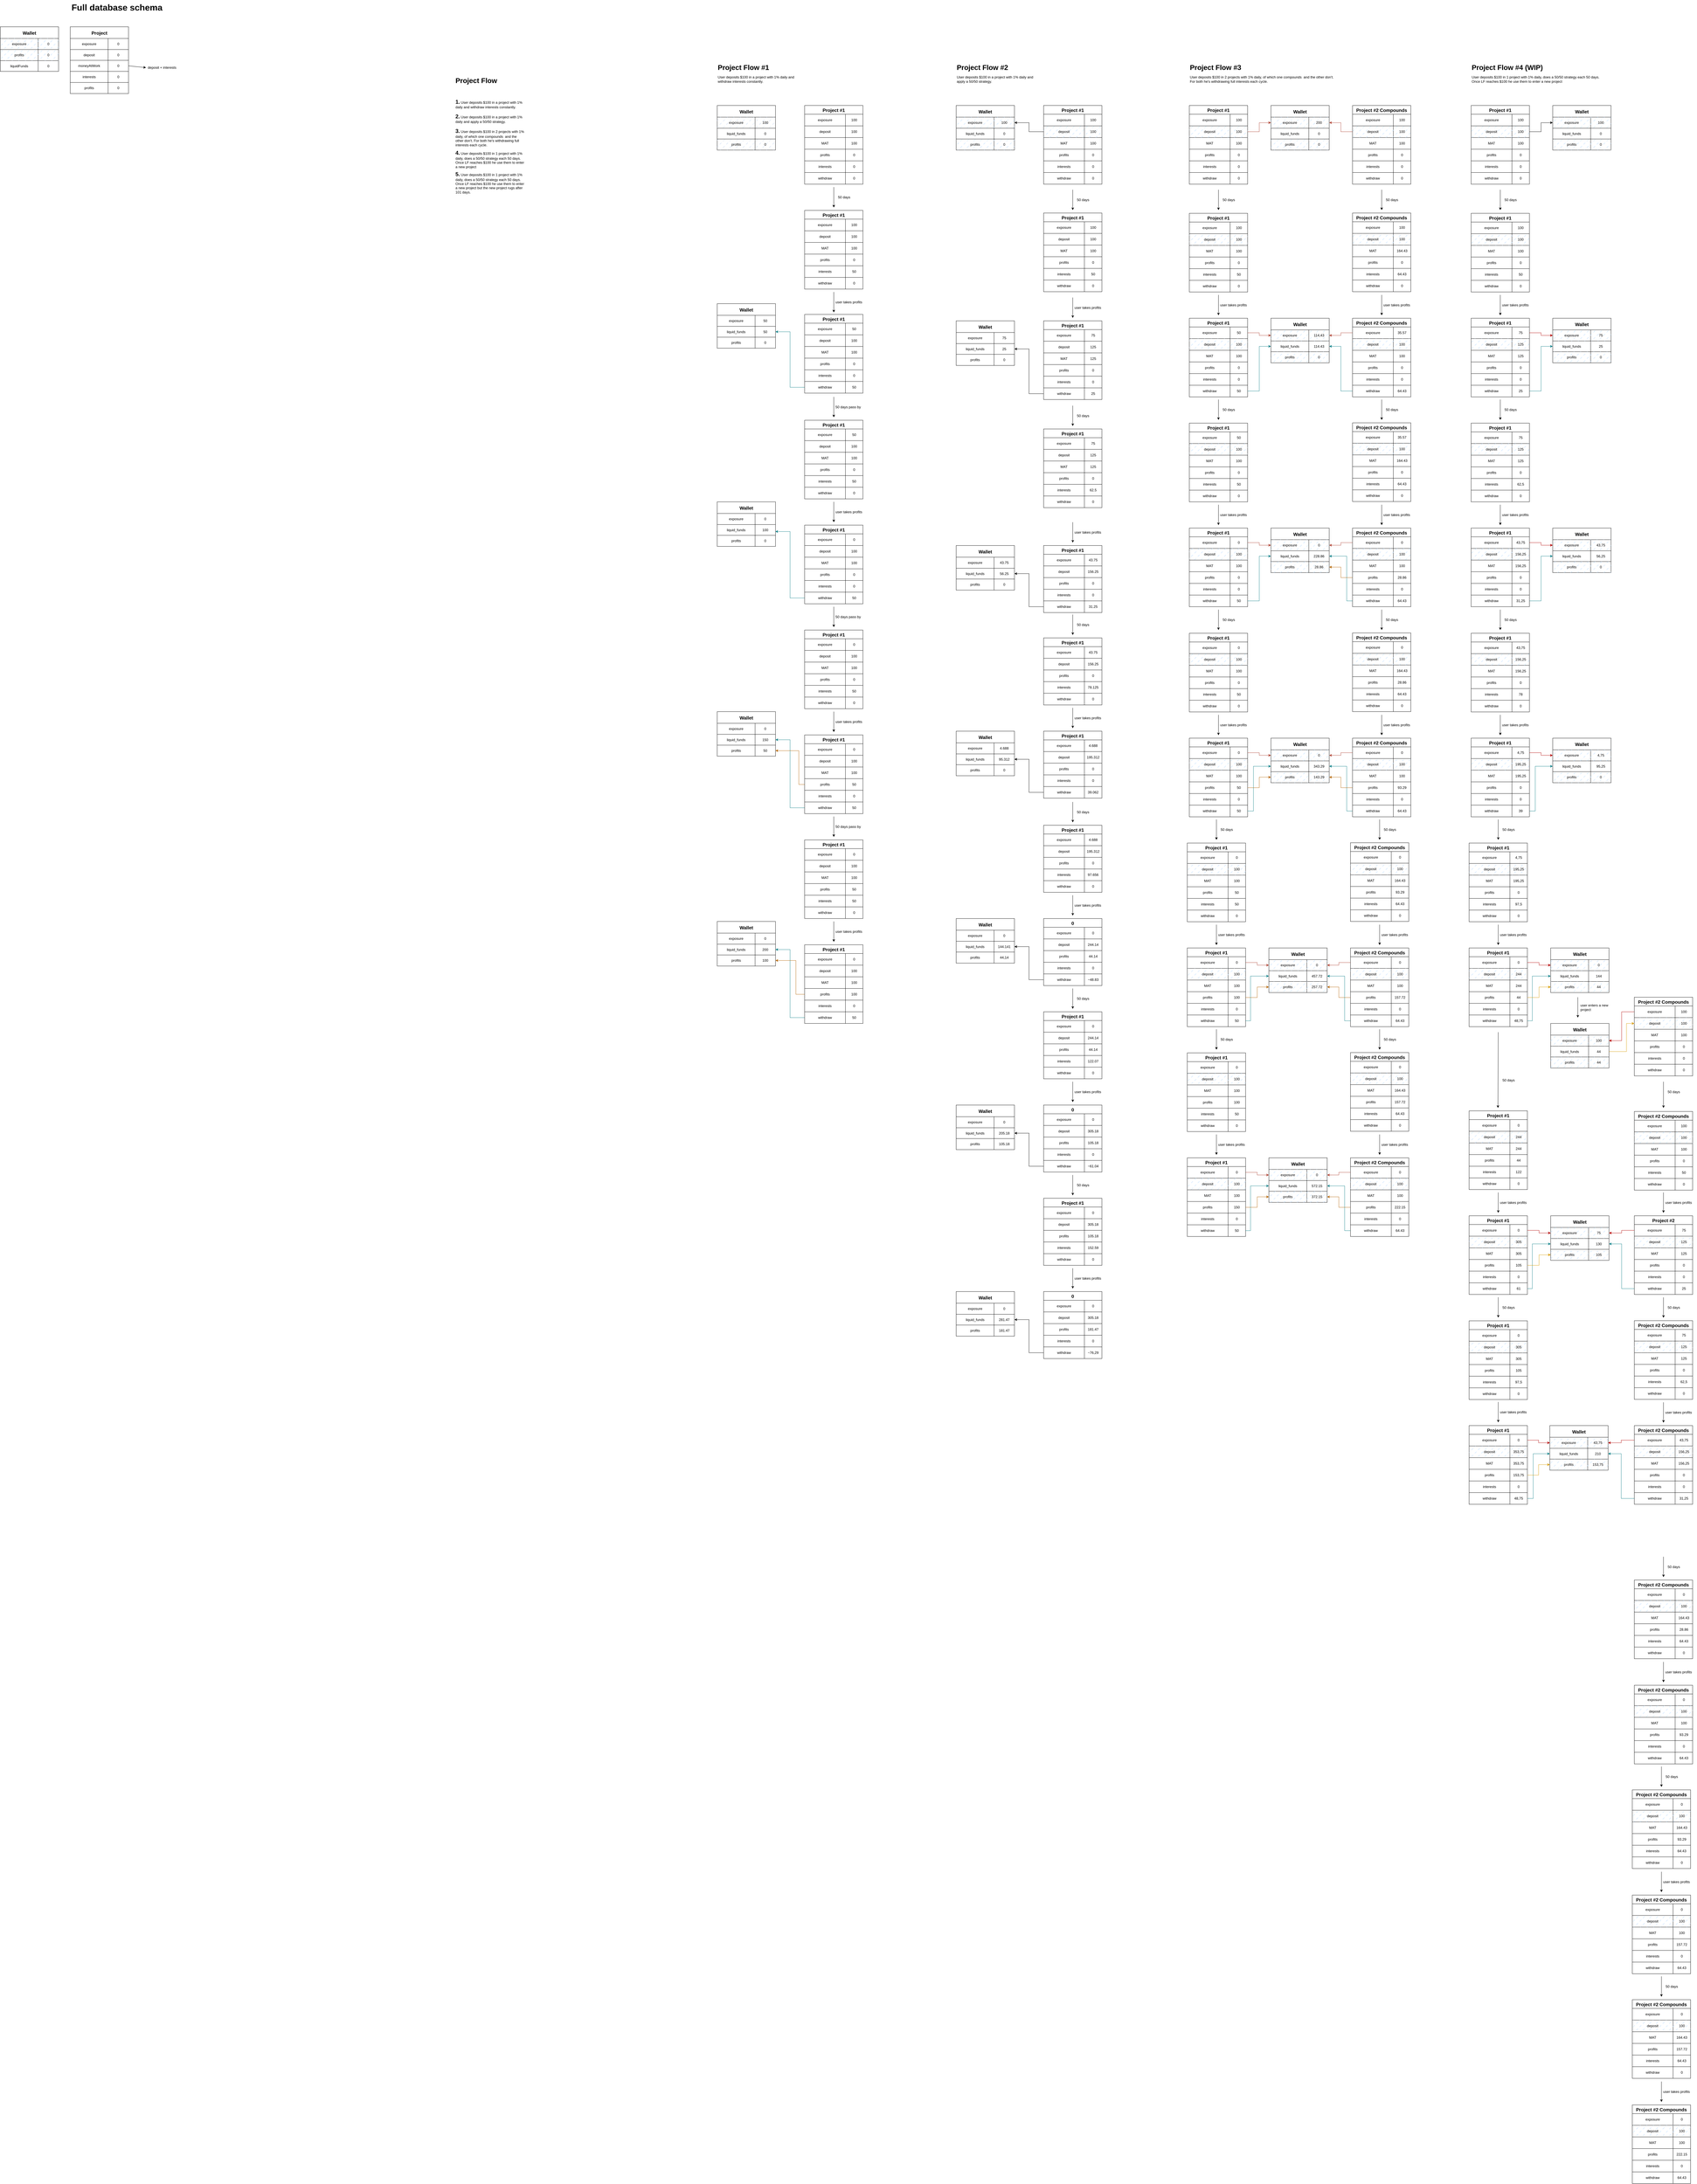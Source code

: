<mxfile version="21.5.2" type="google" pages="2">
  <diagram name="Projects Flow" id="K7fUscNTRyUv9P5hAPlp">
    <mxGraphModel grid="1" page="0" gridSize="10" guides="1" tooltips="1" connect="1" arrows="1" fold="1" pageScale="1" pageWidth="827" pageHeight="1169" math="0" shadow="0">
      <root>
        <mxCell id="0" />
        <mxCell id="1" parent="0" />
        <mxCell id="mD7HeH3Dz2VDfAIN9UHZ-6" value="Project Flow #1" style="text;html=1;align=left;verticalAlign=middle;resizable=0;points=[];autosize=1;strokeColor=none;fillColor=none;fontSize=24;fontStyle=1" vertex="1" parent="1">
          <mxGeometry x="60" y="-80" width="200" height="40" as="geometry" />
        </mxCell>
        <mxCell id="mD7HeH3Dz2VDfAIN9UHZ-7" value="User deposits $100 in a project with 1% daily and&lt;br&gt;withdraw interests constantly." style="text;html=1;align=left;verticalAlign=middle;resizable=0;points=[];autosize=1;strokeColor=none;fillColor=none;" vertex="1" parent="1">
          <mxGeometry x="60" y="-40" width="290" height="40" as="geometry" />
        </mxCell>
        <mxCell id="mD7HeH3Dz2VDfAIN9UHZ-19" value="Wallet" style="shape=table;startSize=40;container=1;collapsible=0;childLayout=tableLayout;fontSize=16;fontStyle=1" vertex="1" parent="1">
          <mxGeometry x="60" y="70" width="200" height="153" as="geometry" />
        </mxCell>
        <mxCell id="mD7HeH3Dz2VDfAIN9UHZ-20" value="" style="shape=tableRow;horizontal=0;startSize=0;swimlaneHead=0;swimlaneBody=0;strokeColor=inherit;top=0;left=0;bottom=0;right=0;collapsible=0;dropTarget=0;fillColor=none;points=[[0,0.5],[1,0.5]];portConstraint=eastwest;" vertex="1" parent="mD7HeH3Dz2VDfAIN9UHZ-19">
          <mxGeometry y="40" width="200" height="38" as="geometry" />
        </mxCell>
        <mxCell id="mD7HeH3Dz2VDfAIN9UHZ-21" value="exposure" style="shape=partialRectangle;html=1;whiteSpace=wrap;connectable=0;strokeColor=inherit;overflow=hidden;fillColor=#D4E1F5;top=0;left=0;bottom=0;right=0;pointerEvents=1;fillStyle=dashed;" vertex="1" parent="mD7HeH3Dz2VDfAIN9UHZ-20">
          <mxGeometry width="130" height="38" as="geometry">
            <mxRectangle width="130" height="38" as="alternateBounds" />
          </mxGeometry>
        </mxCell>
        <mxCell id="mD7HeH3Dz2VDfAIN9UHZ-22" value="100" style="shape=partialRectangle;html=1;whiteSpace=wrap;connectable=0;strokeColor=inherit;overflow=hidden;fillColor=#D4E1F5;top=0;left=0;bottom=0;right=0;pointerEvents=1;fillStyle=dashed;" vertex="1" parent="mD7HeH3Dz2VDfAIN9UHZ-20">
          <mxGeometry x="130" width="70" height="38" as="geometry">
            <mxRectangle width="70" height="38" as="alternateBounds" />
          </mxGeometry>
        </mxCell>
        <mxCell id="mD7HeH3Dz2VDfAIN9UHZ-23" value="" style="shape=tableRow;horizontal=0;startSize=0;swimlaneHead=0;swimlaneBody=0;strokeColor=inherit;top=0;left=0;bottom=0;right=0;collapsible=0;dropTarget=0;fillColor=none;points=[[0,0.5],[1,0.5]];portConstraint=eastwest;" vertex="1" parent="mD7HeH3Dz2VDfAIN9UHZ-19">
          <mxGeometry y="78" width="200" height="37" as="geometry" />
        </mxCell>
        <mxCell id="mD7HeH3Dz2VDfAIN9UHZ-24" value="liquid_funds" style="shape=partialRectangle;html=1;whiteSpace=wrap;connectable=0;strokeColor=inherit;overflow=hidden;fillColor=none;top=0;left=0;bottom=0;right=0;pointerEvents=1;" vertex="1" parent="mD7HeH3Dz2VDfAIN9UHZ-23">
          <mxGeometry width="130" height="37" as="geometry">
            <mxRectangle width="130" height="37" as="alternateBounds" />
          </mxGeometry>
        </mxCell>
        <mxCell id="mD7HeH3Dz2VDfAIN9UHZ-25" value="0" style="shape=partialRectangle;html=1;whiteSpace=wrap;connectable=0;strokeColor=inherit;overflow=hidden;fillColor=none;top=0;left=0;bottom=0;right=0;pointerEvents=1;" vertex="1" parent="mD7HeH3Dz2VDfAIN9UHZ-23">
          <mxGeometry x="130" width="70" height="37" as="geometry">
            <mxRectangle width="70" height="37" as="alternateBounds" />
          </mxGeometry>
        </mxCell>
        <mxCell id="mD7HeH3Dz2VDfAIN9UHZ-26" value="" style="shape=tableRow;horizontal=0;startSize=0;swimlaneHead=0;swimlaneBody=0;strokeColor=inherit;top=0;left=0;bottom=0;right=0;collapsible=0;dropTarget=0;fillColor=none;points=[[0,0.5],[1,0.5]];portConstraint=eastwest;" vertex="1" parent="mD7HeH3Dz2VDfAIN9UHZ-19">
          <mxGeometry y="115" width="200" height="38" as="geometry" />
        </mxCell>
        <mxCell id="mD7HeH3Dz2VDfAIN9UHZ-27" value="profits" style="shape=partialRectangle;html=1;whiteSpace=wrap;connectable=0;strokeColor=inherit;overflow=hidden;fillColor=#D4E1F5;top=0;left=0;bottom=0;right=0;pointerEvents=1;fillStyle=dashed;" vertex="1" parent="mD7HeH3Dz2VDfAIN9UHZ-26">
          <mxGeometry width="130" height="38" as="geometry">
            <mxRectangle width="130" height="38" as="alternateBounds" />
          </mxGeometry>
        </mxCell>
        <mxCell id="mD7HeH3Dz2VDfAIN9UHZ-28" value="0" style="shape=partialRectangle;html=1;whiteSpace=wrap;connectable=0;strokeColor=inherit;overflow=hidden;fillColor=#D4E1F5;top=0;left=0;bottom=0;right=0;pointerEvents=1;fillStyle=dashed;" vertex="1" parent="mD7HeH3Dz2VDfAIN9UHZ-26">
          <mxGeometry x="130" width="70" height="38" as="geometry">
            <mxRectangle width="70" height="38" as="alternateBounds" />
          </mxGeometry>
        </mxCell>
        <mxCell id="mD7HeH3Dz2VDfAIN9UHZ-32" value="Project #1" style="shape=table;startSize=30;container=1;collapsible=0;childLayout=tableLayout;fontStyle=1;fontSize=16;" vertex="1" parent="1">
          <mxGeometry x="360" y="70" width="200" height="270" as="geometry" />
        </mxCell>
        <mxCell id="mD7HeH3Dz2VDfAIN9UHZ-33" value="" style="shape=tableRow;horizontal=0;startSize=0;swimlaneHead=0;swimlaneBody=0;strokeColor=inherit;top=0;left=0;bottom=0;right=0;collapsible=0;dropTarget=0;fillColor=none;points=[[0,0.5],[1,0.5]];portConstraint=eastwest;" vertex="1" parent="mD7HeH3Dz2VDfAIN9UHZ-32">
          <mxGeometry y="30" width="200" height="40" as="geometry" />
        </mxCell>
        <mxCell id="mD7HeH3Dz2VDfAIN9UHZ-34" value="exposure" style="shape=partialRectangle;html=1;whiteSpace=wrap;connectable=0;strokeColor=inherit;overflow=hidden;fillColor=none;top=0;left=0;bottom=0;right=0;pointerEvents=1;" vertex="1" parent="mD7HeH3Dz2VDfAIN9UHZ-33">
          <mxGeometry width="140" height="40" as="geometry">
            <mxRectangle width="140" height="40" as="alternateBounds" />
          </mxGeometry>
        </mxCell>
        <mxCell id="mD7HeH3Dz2VDfAIN9UHZ-35" value="100" style="shape=partialRectangle;html=1;whiteSpace=wrap;connectable=0;strokeColor=inherit;overflow=hidden;fillColor=none;top=0;left=0;bottom=0;right=0;pointerEvents=1;" vertex="1" parent="mD7HeH3Dz2VDfAIN9UHZ-33">
          <mxGeometry x="140" width="60" height="40" as="geometry">
            <mxRectangle width="60" height="40" as="alternateBounds" />
          </mxGeometry>
        </mxCell>
        <mxCell id="jmGUqbrs1IuQqfVxBCiA-59" value="" style="shape=tableRow;horizontal=0;startSize=0;swimlaneHead=0;swimlaneBody=0;strokeColor=inherit;top=0;left=0;bottom=0;right=0;collapsible=0;dropTarget=0;fillColor=none;points=[[0,0.5],[1,0.5]];portConstraint=eastwest;" vertex="1" parent="mD7HeH3Dz2VDfAIN9UHZ-32">
          <mxGeometry y="70" width="200" height="40" as="geometry" />
        </mxCell>
        <mxCell id="jmGUqbrs1IuQqfVxBCiA-60" value="deposit" style="shape=partialRectangle;html=1;whiteSpace=wrap;connectable=0;strokeColor=inherit;overflow=hidden;fillColor=none;top=0;left=0;bottom=0;right=0;pointerEvents=1;" vertex="1" parent="jmGUqbrs1IuQqfVxBCiA-59">
          <mxGeometry width="140" height="40" as="geometry">
            <mxRectangle width="140" height="40" as="alternateBounds" />
          </mxGeometry>
        </mxCell>
        <mxCell id="jmGUqbrs1IuQqfVxBCiA-61" value="100" style="shape=partialRectangle;html=1;whiteSpace=wrap;connectable=0;strokeColor=inherit;overflow=hidden;fillColor=none;top=0;left=0;bottom=0;right=0;pointerEvents=1;" vertex="1" parent="jmGUqbrs1IuQqfVxBCiA-59">
          <mxGeometry x="140" width="60" height="40" as="geometry">
            <mxRectangle width="60" height="40" as="alternateBounds" />
          </mxGeometry>
        </mxCell>
        <mxCell id="jmGUqbrs1IuQqfVxBCiA-62" value="" style="shape=tableRow;horizontal=0;startSize=0;swimlaneHead=0;swimlaneBody=0;strokeColor=inherit;top=0;left=0;bottom=0;right=0;collapsible=0;dropTarget=0;fillColor=none;points=[[0,0.5],[1,0.5]];portConstraint=eastwest;" vertex="1" parent="mD7HeH3Dz2VDfAIN9UHZ-32">
          <mxGeometry y="110" width="200" height="40" as="geometry" />
        </mxCell>
        <mxCell id="jmGUqbrs1IuQqfVxBCiA-63" value="MAT" style="shape=partialRectangle;html=1;whiteSpace=wrap;connectable=0;strokeColor=inherit;overflow=hidden;fillColor=none;top=0;left=0;bottom=0;right=0;pointerEvents=1;" vertex="1" parent="jmGUqbrs1IuQqfVxBCiA-62">
          <mxGeometry width="140" height="40" as="geometry">
            <mxRectangle width="140" height="40" as="alternateBounds" />
          </mxGeometry>
        </mxCell>
        <mxCell id="jmGUqbrs1IuQqfVxBCiA-64" value="100" style="shape=partialRectangle;html=1;whiteSpace=wrap;connectable=0;strokeColor=inherit;overflow=hidden;fillColor=none;top=0;left=0;bottom=0;right=0;pointerEvents=1;" vertex="1" parent="jmGUqbrs1IuQqfVxBCiA-62">
          <mxGeometry x="140" width="60" height="40" as="geometry">
            <mxRectangle width="60" height="40" as="alternateBounds" />
          </mxGeometry>
        </mxCell>
        <mxCell id="mD7HeH3Dz2VDfAIN9UHZ-36" value="" style="shape=tableRow;horizontal=0;startSize=0;swimlaneHead=0;swimlaneBody=0;strokeColor=inherit;top=0;left=0;bottom=0;right=0;collapsible=0;dropTarget=0;fillColor=none;points=[[0,0.5],[1,0.5]];portConstraint=eastwest;" vertex="1" parent="mD7HeH3Dz2VDfAIN9UHZ-32">
          <mxGeometry y="150" width="200" height="40" as="geometry" />
        </mxCell>
        <mxCell id="mD7HeH3Dz2VDfAIN9UHZ-37" value="profits" style="shape=partialRectangle;html=1;whiteSpace=wrap;connectable=0;strokeColor=inherit;overflow=hidden;fillColor=none;top=0;left=0;bottom=0;right=0;pointerEvents=1;" vertex="1" parent="mD7HeH3Dz2VDfAIN9UHZ-36">
          <mxGeometry width="140" height="40" as="geometry">
            <mxRectangle width="140" height="40" as="alternateBounds" />
          </mxGeometry>
        </mxCell>
        <mxCell id="mD7HeH3Dz2VDfAIN9UHZ-38" value="0" style="shape=partialRectangle;html=1;whiteSpace=wrap;connectable=0;strokeColor=inherit;overflow=hidden;fillColor=none;top=0;left=0;bottom=0;right=0;pointerEvents=1;" vertex="1" parent="mD7HeH3Dz2VDfAIN9UHZ-36">
          <mxGeometry x="140" width="60" height="40" as="geometry">
            <mxRectangle width="60" height="40" as="alternateBounds" />
          </mxGeometry>
        </mxCell>
        <mxCell id="mD7HeH3Dz2VDfAIN9UHZ-39" value="" style="shape=tableRow;horizontal=0;startSize=0;swimlaneHead=0;swimlaneBody=0;strokeColor=inherit;top=0;left=0;bottom=0;right=0;collapsible=0;dropTarget=0;fillColor=none;points=[[0,0.5],[1,0.5]];portConstraint=eastwest;" vertex="1" parent="mD7HeH3Dz2VDfAIN9UHZ-32">
          <mxGeometry y="190" width="200" height="40" as="geometry" />
        </mxCell>
        <mxCell id="mD7HeH3Dz2VDfAIN9UHZ-40" value="interests" style="shape=partialRectangle;html=1;whiteSpace=wrap;connectable=0;strokeColor=inherit;overflow=hidden;fillColor=none;top=0;left=0;bottom=0;right=0;pointerEvents=1;" vertex="1" parent="mD7HeH3Dz2VDfAIN9UHZ-39">
          <mxGeometry width="140" height="40" as="geometry">
            <mxRectangle width="140" height="40" as="alternateBounds" />
          </mxGeometry>
        </mxCell>
        <mxCell id="mD7HeH3Dz2VDfAIN9UHZ-41" value="0" style="shape=partialRectangle;html=1;whiteSpace=wrap;connectable=0;strokeColor=inherit;overflow=hidden;fillColor=none;top=0;left=0;bottom=0;right=0;pointerEvents=1;" vertex="1" parent="mD7HeH3Dz2VDfAIN9UHZ-39">
          <mxGeometry x="140" width="60" height="40" as="geometry">
            <mxRectangle width="60" height="40" as="alternateBounds" />
          </mxGeometry>
        </mxCell>
        <mxCell id="mD7HeH3Dz2VDfAIN9UHZ-42" value="" style="shape=tableRow;horizontal=0;startSize=0;swimlaneHead=0;swimlaneBody=0;strokeColor=inherit;top=0;left=0;bottom=0;right=0;collapsible=0;dropTarget=0;fillColor=none;points=[[0,0.5],[1,0.5]];portConstraint=eastwest;" vertex="1" parent="mD7HeH3Dz2VDfAIN9UHZ-32">
          <mxGeometry y="230" width="200" height="40" as="geometry" />
        </mxCell>
        <mxCell id="mD7HeH3Dz2VDfAIN9UHZ-43" value="withdraw" style="shape=partialRectangle;html=1;whiteSpace=wrap;connectable=0;strokeColor=inherit;overflow=hidden;fillColor=none;top=0;left=0;bottom=0;right=0;pointerEvents=1;" vertex="1" parent="mD7HeH3Dz2VDfAIN9UHZ-42">
          <mxGeometry width="140" height="40" as="geometry">
            <mxRectangle width="140" height="40" as="alternateBounds" />
          </mxGeometry>
        </mxCell>
        <mxCell id="mD7HeH3Dz2VDfAIN9UHZ-44" value="0" style="shape=partialRectangle;html=1;whiteSpace=wrap;connectable=0;strokeColor=inherit;overflow=hidden;fillColor=none;top=0;left=0;bottom=0;right=0;pointerEvents=1;" vertex="1" parent="mD7HeH3Dz2VDfAIN9UHZ-42">
          <mxGeometry x="140" width="60" height="40" as="geometry">
            <mxRectangle width="60" height="40" as="alternateBounds" />
          </mxGeometry>
        </mxCell>
        <mxCell id="mD7HeH3Dz2VDfAIN9UHZ-45" value="Project #1" style="shape=table;startSize=30;container=1;collapsible=0;childLayout=tableLayout;fontStyle=1;fontSize=16;" vertex="1" parent="1">
          <mxGeometry x="360" y="430" width="200" height="270" as="geometry" />
        </mxCell>
        <mxCell id="mD7HeH3Dz2VDfAIN9UHZ-46" value="" style="shape=tableRow;horizontal=0;startSize=0;swimlaneHead=0;swimlaneBody=0;strokeColor=inherit;top=0;left=0;bottom=0;right=0;collapsible=0;dropTarget=0;fillColor=none;points=[[0,0.5],[1,0.5]];portConstraint=eastwest;" vertex="1" parent="mD7HeH3Dz2VDfAIN9UHZ-45">
          <mxGeometry y="30" width="200" height="40" as="geometry" />
        </mxCell>
        <mxCell id="mD7HeH3Dz2VDfAIN9UHZ-47" value="exposure" style="shape=partialRectangle;html=1;whiteSpace=wrap;connectable=0;strokeColor=inherit;overflow=hidden;fillColor=none;top=0;left=0;bottom=0;right=0;pointerEvents=1;" vertex="1" parent="mD7HeH3Dz2VDfAIN9UHZ-46">
          <mxGeometry width="140" height="40" as="geometry">
            <mxRectangle width="140" height="40" as="alternateBounds" />
          </mxGeometry>
        </mxCell>
        <mxCell id="mD7HeH3Dz2VDfAIN9UHZ-48" value="100" style="shape=partialRectangle;html=1;whiteSpace=wrap;connectable=0;strokeColor=inherit;overflow=hidden;fillColor=none;top=0;left=0;bottom=0;right=0;pointerEvents=1;" vertex="1" parent="mD7HeH3Dz2VDfAIN9UHZ-46">
          <mxGeometry x="140" width="60" height="40" as="geometry">
            <mxRectangle width="60" height="40" as="alternateBounds" />
          </mxGeometry>
        </mxCell>
        <mxCell id="jmGUqbrs1IuQqfVxBCiA-65" value="" style="shape=tableRow;horizontal=0;startSize=0;swimlaneHead=0;swimlaneBody=0;strokeColor=inherit;top=0;left=0;bottom=0;right=0;collapsible=0;dropTarget=0;fillColor=none;points=[[0,0.5],[1,0.5]];portConstraint=eastwest;" vertex="1" parent="mD7HeH3Dz2VDfAIN9UHZ-45">
          <mxGeometry y="70" width="200" height="40" as="geometry" />
        </mxCell>
        <mxCell id="jmGUqbrs1IuQqfVxBCiA-66" value="deposit" style="shape=partialRectangle;html=1;whiteSpace=wrap;connectable=0;strokeColor=inherit;overflow=hidden;fillColor=none;top=0;left=0;bottom=0;right=0;pointerEvents=1;" vertex="1" parent="jmGUqbrs1IuQqfVxBCiA-65">
          <mxGeometry width="140" height="40" as="geometry">
            <mxRectangle width="140" height="40" as="alternateBounds" />
          </mxGeometry>
        </mxCell>
        <mxCell id="jmGUqbrs1IuQqfVxBCiA-67" value="100" style="shape=partialRectangle;html=1;whiteSpace=wrap;connectable=0;strokeColor=inherit;overflow=hidden;fillColor=none;top=0;left=0;bottom=0;right=0;pointerEvents=1;" vertex="1" parent="jmGUqbrs1IuQqfVxBCiA-65">
          <mxGeometry x="140" width="60" height="40" as="geometry">
            <mxRectangle width="60" height="40" as="alternateBounds" />
          </mxGeometry>
        </mxCell>
        <mxCell id="jmGUqbrs1IuQqfVxBCiA-68" value="" style="shape=tableRow;horizontal=0;startSize=0;swimlaneHead=0;swimlaneBody=0;strokeColor=inherit;top=0;left=0;bottom=0;right=0;collapsible=0;dropTarget=0;fillColor=none;points=[[0,0.5],[1,0.5]];portConstraint=eastwest;" vertex="1" parent="mD7HeH3Dz2VDfAIN9UHZ-45">
          <mxGeometry y="110" width="200" height="40" as="geometry" />
        </mxCell>
        <mxCell id="jmGUqbrs1IuQqfVxBCiA-69" value="MAT" style="shape=partialRectangle;html=1;whiteSpace=wrap;connectable=0;strokeColor=inherit;overflow=hidden;fillColor=none;top=0;left=0;bottom=0;right=0;pointerEvents=1;" vertex="1" parent="jmGUqbrs1IuQqfVxBCiA-68">
          <mxGeometry width="140" height="40" as="geometry">
            <mxRectangle width="140" height="40" as="alternateBounds" />
          </mxGeometry>
        </mxCell>
        <mxCell id="jmGUqbrs1IuQqfVxBCiA-70" value="100" style="shape=partialRectangle;html=1;whiteSpace=wrap;connectable=0;strokeColor=inherit;overflow=hidden;fillColor=none;top=0;left=0;bottom=0;right=0;pointerEvents=1;" vertex="1" parent="jmGUqbrs1IuQqfVxBCiA-68">
          <mxGeometry x="140" width="60" height="40" as="geometry">
            <mxRectangle width="60" height="40" as="alternateBounds" />
          </mxGeometry>
        </mxCell>
        <mxCell id="mD7HeH3Dz2VDfAIN9UHZ-49" value="" style="shape=tableRow;horizontal=0;startSize=0;swimlaneHead=0;swimlaneBody=0;strokeColor=inherit;top=0;left=0;bottom=0;right=0;collapsible=0;dropTarget=0;fillColor=none;points=[[0,0.5],[1,0.5]];portConstraint=eastwest;" vertex="1" parent="mD7HeH3Dz2VDfAIN9UHZ-45">
          <mxGeometry y="150" width="200" height="40" as="geometry" />
        </mxCell>
        <mxCell id="mD7HeH3Dz2VDfAIN9UHZ-50" value="profits" style="shape=partialRectangle;html=1;whiteSpace=wrap;connectable=0;strokeColor=inherit;overflow=hidden;fillColor=none;top=0;left=0;bottom=0;right=0;pointerEvents=1;" vertex="1" parent="mD7HeH3Dz2VDfAIN9UHZ-49">
          <mxGeometry width="140" height="40" as="geometry">
            <mxRectangle width="140" height="40" as="alternateBounds" />
          </mxGeometry>
        </mxCell>
        <mxCell id="mD7HeH3Dz2VDfAIN9UHZ-51" value="0" style="shape=partialRectangle;html=1;whiteSpace=wrap;connectable=0;strokeColor=inherit;overflow=hidden;fillColor=none;top=0;left=0;bottom=0;right=0;pointerEvents=1;" vertex="1" parent="mD7HeH3Dz2VDfAIN9UHZ-49">
          <mxGeometry x="140" width="60" height="40" as="geometry">
            <mxRectangle width="60" height="40" as="alternateBounds" />
          </mxGeometry>
        </mxCell>
        <mxCell id="mD7HeH3Dz2VDfAIN9UHZ-52" value="" style="shape=tableRow;horizontal=0;startSize=0;swimlaneHead=0;swimlaneBody=0;strokeColor=inherit;top=0;left=0;bottom=0;right=0;collapsible=0;dropTarget=0;fillColor=none;points=[[0,0.5],[1,0.5]];portConstraint=eastwest;" vertex="1" parent="mD7HeH3Dz2VDfAIN9UHZ-45">
          <mxGeometry y="190" width="200" height="40" as="geometry" />
        </mxCell>
        <mxCell id="mD7HeH3Dz2VDfAIN9UHZ-53" value="interests" style="shape=partialRectangle;html=1;whiteSpace=wrap;connectable=0;strokeColor=inherit;overflow=hidden;fillColor=none;top=0;left=0;bottom=0;right=0;pointerEvents=1;" vertex="1" parent="mD7HeH3Dz2VDfAIN9UHZ-52">
          <mxGeometry width="140" height="40" as="geometry">
            <mxRectangle width="140" height="40" as="alternateBounds" />
          </mxGeometry>
        </mxCell>
        <mxCell id="mD7HeH3Dz2VDfAIN9UHZ-54" value="50" style="shape=partialRectangle;html=1;whiteSpace=wrap;connectable=0;strokeColor=inherit;overflow=hidden;fillColor=none;top=0;left=0;bottom=0;right=0;pointerEvents=1;" vertex="1" parent="mD7HeH3Dz2VDfAIN9UHZ-52">
          <mxGeometry x="140" width="60" height="40" as="geometry">
            <mxRectangle width="60" height="40" as="alternateBounds" />
          </mxGeometry>
        </mxCell>
        <mxCell id="mD7HeH3Dz2VDfAIN9UHZ-55" value="" style="shape=tableRow;horizontal=0;startSize=0;swimlaneHead=0;swimlaneBody=0;strokeColor=inherit;top=0;left=0;bottom=0;right=0;collapsible=0;dropTarget=0;fillColor=none;points=[[0,0.5],[1,0.5]];portConstraint=eastwest;" vertex="1" parent="mD7HeH3Dz2VDfAIN9UHZ-45">
          <mxGeometry y="230" width="200" height="40" as="geometry" />
        </mxCell>
        <mxCell id="mD7HeH3Dz2VDfAIN9UHZ-56" value="withdraw" style="shape=partialRectangle;html=1;whiteSpace=wrap;connectable=0;strokeColor=inherit;overflow=hidden;fillColor=none;top=0;left=0;bottom=0;right=0;pointerEvents=1;" vertex="1" parent="mD7HeH3Dz2VDfAIN9UHZ-55">
          <mxGeometry width="140" height="40" as="geometry">
            <mxRectangle width="140" height="40" as="alternateBounds" />
          </mxGeometry>
        </mxCell>
        <mxCell id="mD7HeH3Dz2VDfAIN9UHZ-57" value="0" style="shape=partialRectangle;html=1;whiteSpace=wrap;connectable=0;strokeColor=inherit;overflow=hidden;fillColor=none;top=0;left=0;bottom=0;right=0;pointerEvents=1;" vertex="1" parent="mD7HeH3Dz2VDfAIN9UHZ-55">
          <mxGeometry x="140" width="60" height="40" as="geometry">
            <mxRectangle width="60" height="40" as="alternateBounds" />
          </mxGeometry>
        </mxCell>
        <mxCell id="mD7HeH3Dz2VDfAIN9UHZ-58" value="" style="endArrow=classic;html=1;rounded=0;" edge="1" parent="1">
          <mxGeometry width="50" height="50" relative="1" as="geometry">
            <mxPoint x="460" y="350" as="sourcePoint" />
            <mxPoint x="460" y="420" as="targetPoint" />
          </mxGeometry>
        </mxCell>
        <mxCell id="mD7HeH3Dz2VDfAIN9UHZ-59" value="50 days" style="text;html=1;align=center;verticalAlign=middle;resizable=0;points=[];autosize=1;strokeColor=none;fillColor=none;" vertex="1" parent="1">
          <mxGeometry x="460" y="370" width="70" height="30" as="geometry" />
        </mxCell>
        <mxCell id="mD7HeH3Dz2VDfAIN9UHZ-60" value="" style="endArrow=classic;html=1;rounded=0;" edge="1" parent="1">
          <mxGeometry width="50" height="50" relative="1" as="geometry">
            <mxPoint x="460" y="710" as="sourcePoint" />
            <mxPoint x="460" y="780" as="targetPoint" />
          </mxGeometry>
        </mxCell>
        <mxCell id="mD7HeH3Dz2VDfAIN9UHZ-61" value="user takes profits" style="text;html=1;align=left;verticalAlign=middle;resizable=0;points=[];autosize=1;strokeColor=none;fillColor=none;" vertex="1" parent="1">
          <mxGeometry x="464" y="730" width="110" height="30" as="geometry" />
        </mxCell>
        <mxCell id="mD7HeH3Dz2VDfAIN9UHZ-62" value="Project #1" style="shape=table;startSize=30;container=1;collapsible=0;childLayout=tableLayout;fontStyle=1;fontSize=16;" vertex="1" parent="1">
          <mxGeometry x="360" y="787" width="200" height="270" as="geometry" />
        </mxCell>
        <mxCell id="mD7HeH3Dz2VDfAIN9UHZ-63" value="" style="shape=tableRow;horizontal=0;startSize=0;swimlaneHead=0;swimlaneBody=0;strokeColor=inherit;top=0;left=0;bottom=0;right=0;collapsible=0;dropTarget=0;fillColor=none;points=[[0,0.5],[1,0.5]];portConstraint=eastwest;" vertex="1" parent="mD7HeH3Dz2VDfAIN9UHZ-62">
          <mxGeometry y="30" width="200" height="40" as="geometry" />
        </mxCell>
        <mxCell id="mD7HeH3Dz2VDfAIN9UHZ-64" value="exposure" style="shape=partialRectangle;html=1;whiteSpace=wrap;connectable=0;strokeColor=inherit;overflow=hidden;fillColor=none;top=0;left=0;bottom=0;right=0;pointerEvents=1;" vertex="1" parent="mD7HeH3Dz2VDfAIN9UHZ-63">
          <mxGeometry width="140" height="40" as="geometry">
            <mxRectangle width="140" height="40" as="alternateBounds" />
          </mxGeometry>
        </mxCell>
        <mxCell id="mD7HeH3Dz2VDfAIN9UHZ-65" value="50" style="shape=partialRectangle;html=1;whiteSpace=wrap;connectable=0;strokeColor=inherit;overflow=hidden;fillColor=none;top=0;left=0;bottom=0;right=0;pointerEvents=1;" vertex="1" parent="mD7HeH3Dz2VDfAIN9UHZ-63">
          <mxGeometry x="140" width="60" height="40" as="geometry">
            <mxRectangle width="60" height="40" as="alternateBounds" />
          </mxGeometry>
        </mxCell>
        <mxCell id="mD7HeH3Dz2VDfAIN9UHZ-66" value="" style="shape=tableRow;horizontal=0;startSize=0;swimlaneHead=0;swimlaneBody=0;strokeColor=inherit;top=0;left=0;bottom=0;right=0;collapsible=0;dropTarget=0;fillColor=none;points=[[0,0.5],[1,0.5]];portConstraint=eastwest;" vertex="1" parent="mD7HeH3Dz2VDfAIN9UHZ-62">
          <mxGeometry y="70" width="200" height="40" as="geometry" />
        </mxCell>
        <mxCell id="mD7HeH3Dz2VDfAIN9UHZ-67" value="deposit" style="shape=partialRectangle;html=1;whiteSpace=wrap;connectable=0;strokeColor=inherit;overflow=hidden;fillColor=none;top=0;left=0;bottom=0;right=0;pointerEvents=1;" vertex="1" parent="mD7HeH3Dz2VDfAIN9UHZ-66">
          <mxGeometry width="140" height="40" as="geometry">
            <mxRectangle width="140" height="40" as="alternateBounds" />
          </mxGeometry>
        </mxCell>
        <mxCell id="mD7HeH3Dz2VDfAIN9UHZ-68" value="100" style="shape=partialRectangle;html=1;whiteSpace=wrap;connectable=0;strokeColor=inherit;overflow=hidden;fillColor=none;top=0;left=0;bottom=0;right=0;pointerEvents=1;" vertex="1" parent="mD7HeH3Dz2VDfAIN9UHZ-66">
          <mxGeometry x="140" width="60" height="40" as="geometry">
            <mxRectangle width="60" height="40" as="alternateBounds" />
          </mxGeometry>
        </mxCell>
        <mxCell id="jmGUqbrs1IuQqfVxBCiA-74" value="" style="shape=tableRow;horizontal=0;startSize=0;swimlaneHead=0;swimlaneBody=0;strokeColor=inherit;top=0;left=0;bottom=0;right=0;collapsible=0;dropTarget=0;fillColor=none;points=[[0,0.5],[1,0.5]];portConstraint=eastwest;" vertex="1" parent="mD7HeH3Dz2VDfAIN9UHZ-62">
          <mxGeometry y="110" width="200" height="40" as="geometry" />
        </mxCell>
        <mxCell id="jmGUqbrs1IuQqfVxBCiA-75" value="MAT" style="shape=partialRectangle;html=1;whiteSpace=wrap;connectable=0;strokeColor=inherit;overflow=hidden;fillColor=none;top=0;left=0;bottom=0;right=0;pointerEvents=1;" vertex="1" parent="jmGUqbrs1IuQqfVxBCiA-74">
          <mxGeometry width="140" height="40" as="geometry">
            <mxRectangle width="140" height="40" as="alternateBounds" />
          </mxGeometry>
        </mxCell>
        <mxCell id="jmGUqbrs1IuQqfVxBCiA-76" value="100" style="shape=partialRectangle;html=1;whiteSpace=wrap;connectable=0;strokeColor=inherit;overflow=hidden;fillColor=none;top=0;left=0;bottom=0;right=0;pointerEvents=1;" vertex="1" parent="jmGUqbrs1IuQqfVxBCiA-74">
          <mxGeometry x="140" width="60" height="40" as="geometry">
            <mxRectangle width="60" height="40" as="alternateBounds" />
          </mxGeometry>
        </mxCell>
        <mxCell id="jmGUqbrs1IuQqfVxBCiA-77" value="" style="shape=tableRow;horizontal=0;startSize=0;swimlaneHead=0;swimlaneBody=0;strokeColor=inherit;top=0;left=0;bottom=0;right=0;collapsible=0;dropTarget=0;fillColor=none;points=[[0,0.5],[1,0.5]];portConstraint=eastwest;" vertex="1" parent="mD7HeH3Dz2VDfAIN9UHZ-62">
          <mxGeometry y="150" width="200" height="40" as="geometry" />
        </mxCell>
        <mxCell id="jmGUqbrs1IuQqfVxBCiA-78" value="profits" style="shape=partialRectangle;html=1;whiteSpace=wrap;connectable=0;strokeColor=inherit;overflow=hidden;fillColor=none;top=0;left=0;bottom=0;right=0;pointerEvents=1;" vertex="1" parent="jmGUqbrs1IuQqfVxBCiA-77">
          <mxGeometry width="140" height="40" as="geometry">
            <mxRectangle width="140" height="40" as="alternateBounds" />
          </mxGeometry>
        </mxCell>
        <mxCell id="jmGUqbrs1IuQqfVxBCiA-79" value="0" style="shape=partialRectangle;html=1;whiteSpace=wrap;connectable=0;strokeColor=inherit;overflow=hidden;fillColor=none;top=0;left=0;bottom=0;right=0;pointerEvents=1;" vertex="1" parent="jmGUqbrs1IuQqfVxBCiA-77">
          <mxGeometry x="140" width="60" height="40" as="geometry">
            <mxRectangle width="60" height="40" as="alternateBounds" />
          </mxGeometry>
        </mxCell>
        <mxCell id="mD7HeH3Dz2VDfAIN9UHZ-69" value="" style="shape=tableRow;horizontal=0;startSize=0;swimlaneHead=0;swimlaneBody=0;strokeColor=inherit;top=0;left=0;bottom=0;right=0;collapsible=0;dropTarget=0;fillColor=none;points=[[0,0.5],[1,0.5]];portConstraint=eastwest;" vertex="1" parent="mD7HeH3Dz2VDfAIN9UHZ-62">
          <mxGeometry y="190" width="200" height="40" as="geometry" />
        </mxCell>
        <mxCell id="mD7HeH3Dz2VDfAIN9UHZ-70" value="interests" style="shape=partialRectangle;html=1;whiteSpace=wrap;connectable=0;strokeColor=inherit;overflow=hidden;fillColor=none;top=0;left=0;bottom=0;right=0;pointerEvents=1;" vertex="1" parent="mD7HeH3Dz2VDfAIN9UHZ-69">
          <mxGeometry width="140" height="40" as="geometry">
            <mxRectangle width="140" height="40" as="alternateBounds" />
          </mxGeometry>
        </mxCell>
        <mxCell id="mD7HeH3Dz2VDfAIN9UHZ-71" value="0" style="shape=partialRectangle;html=1;whiteSpace=wrap;connectable=0;strokeColor=inherit;overflow=hidden;fillColor=none;top=0;left=0;bottom=0;right=0;pointerEvents=1;" vertex="1" parent="mD7HeH3Dz2VDfAIN9UHZ-69">
          <mxGeometry x="140" width="60" height="40" as="geometry">
            <mxRectangle width="60" height="40" as="alternateBounds" />
          </mxGeometry>
        </mxCell>
        <mxCell id="mD7HeH3Dz2VDfAIN9UHZ-72" value="" style="shape=tableRow;horizontal=0;startSize=0;swimlaneHead=0;swimlaneBody=0;strokeColor=inherit;top=0;left=0;bottom=0;right=0;collapsible=0;dropTarget=0;fillColor=none;points=[[0,0.5],[1,0.5]];portConstraint=eastwest;" vertex="1" parent="mD7HeH3Dz2VDfAIN9UHZ-62">
          <mxGeometry y="230" width="200" height="40" as="geometry" />
        </mxCell>
        <mxCell id="mD7HeH3Dz2VDfAIN9UHZ-73" value="withdraw" style="shape=partialRectangle;html=1;whiteSpace=wrap;connectable=0;strokeColor=inherit;overflow=hidden;fillColor=none;top=0;left=0;bottom=0;right=0;pointerEvents=1;" vertex="1" parent="mD7HeH3Dz2VDfAIN9UHZ-72">
          <mxGeometry width="140" height="40" as="geometry">
            <mxRectangle width="140" height="40" as="alternateBounds" />
          </mxGeometry>
        </mxCell>
        <mxCell id="mD7HeH3Dz2VDfAIN9UHZ-74" value="50" style="shape=partialRectangle;html=1;whiteSpace=wrap;connectable=0;strokeColor=inherit;overflow=hidden;fillColor=none;top=0;left=0;bottom=0;right=0;pointerEvents=1;" vertex="1" parent="mD7HeH3Dz2VDfAIN9UHZ-72">
          <mxGeometry x="140" width="60" height="40" as="geometry">
            <mxRectangle width="60" height="40" as="alternateBounds" />
          </mxGeometry>
        </mxCell>
        <mxCell id="mD7HeH3Dz2VDfAIN9UHZ-75" value="Wallet" style="shape=table;startSize=40;container=1;collapsible=0;childLayout=tableLayout;fontSize=16;fontStyle=1" vertex="1" parent="1">
          <mxGeometry x="60" y="750" width="200" height="153" as="geometry" />
        </mxCell>
        <mxCell id="mD7HeH3Dz2VDfAIN9UHZ-76" value="" style="shape=tableRow;horizontal=0;startSize=0;swimlaneHead=0;swimlaneBody=0;strokeColor=inherit;top=0;left=0;bottom=0;right=0;collapsible=0;dropTarget=0;fillColor=none;points=[[0,0.5],[1,0.5]];portConstraint=eastwest;" vertex="1" parent="mD7HeH3Dz2VDfAIN9UHZ-75">
          <mxGeometry y="40" width="200" height="38" as="geometry" />
        </mxCell>
        <mxCell id="mD7HeH3Dz2VDfAIN9UHZ-77" value="exposure" style="shape=partialRectangle;html=1;whiteSpace=wrap;connectable=0;strokeColor=inherit;overflow=hidden;fillColor=none;top=0;left=0;bottom=0;right=0;pointerEvents=1;" vertex="1" parent="mD7HeH3Dz2VDfAIN9UHZ-76">
          <mxGeometry width="130" height="38" as="geometry">
            <mxRectangle width="130" height="38" as="alternateBounds" />
          </mxGeometry>
        </mxCell>
        <mxCell id="mD7HeH3Dz2VDfAIN9UHZ-78" value="50" style="shape=partialRectangle;html=1;whiteSpace=wrap;connectable=0;strokeColor=inherit;overflow=hidden;fillColor=none;top=0;left=0;bottom=0;right=0;pointerEvents=1;" vertex="1" parent="mD7HeH3Dz2VDfAIN9UHZ-76">
          <mxGeometry x="130" width="70" height="38" as="geometry">
            <mxRectangle width="70" height="38" as="alternateBounds" />
          </mxGeometry>
        </mxCell>
        <mxCell id="mD7HeH3Dz2VDfAIN9UHZ-79" value="" style="shape=tableRow;horizontal=0;startSize=0;swimlaneHead=0;swimlaneBody=0;strokeColor=inherit;top=0;left=0;bottom=0;right=0;collapsible=0;dropTarget=0;fillColor=none;points=[[0,0.5],[1,0.5]];portConstraint=eastwest;" vertex="1" parent="mD7HeH3Dz2VDfAIN9UHZ-75">
          <mxGeometry y="78" width="200" height="37" as="geometry" />
        </mxCell>
        <mxCell id="mD7HeH3Dz2VDfAIN9UHZ-80" value="liquid_funds" style="shape=partialRectangle;html=1;whiteSpace=wrap;connectable=0;strokeColor=inherit;overflow=hidden;fillColor=none;top=0;left=0;bottom=0;right=0;pointerEvents=1;" vertex="1" parent="mD7HeH3Dz2VDfAIN9UHZ-79">
          <mxGeometry width="130" height="37" as="geometry">
            <mxRectangle width="130" height="37" as="alternateBounds" />
          </mxGeometry>
        </mxCell>
        <mxCell id="mD7HeH3Dz2VDfAIN9UHZ-81" value="50" style="shape=partialRectangle;html=1;whiteSpace=wrap;connectable=0;strokeColor=inherit;overflow=hidden;fillColor=none;top=0;left=0;bottom=0;right=0;pointerEvents=1;" vertex="1" parent="mD7HeH3Dz2VDfAIN9UHZ-79">
          <mxGeometry x="130" width="70" height="37" as="geometry">
            <mxRectangle width="70" height="37" as="alternateBounds" />
          </mxGeometry>
        </mxCell>
        <mxCell id="mD7HeH3Dz2VDfAIN9UHZ-82" value="" style="shape=tableRow;horizontal=0;startSize=0;swimlaneHead=0;swimlaneBody=0;strokeColor=inherit;top=0;left=0;bottom=0;right=0;collapsible=0;dropTarget=0;fillColor=none;points=[[0,0.5],[1,0.5]];portConstraint=eastwest;" vertex="1" parent="mD7HeH3Dz2VDfAIN9UHZ-75">
          <mxGeometry y="115" width="200" height="38" as="geometry" />
        </mxCell>
        <mxCell id="mD7HeH3Dz2VDfAIN9UHZ-83" value="profits" style="shape=partialRectangle;html=1;whiteSpace=wrap;connectable=0;strokeColor=inherit;overflow=hidden;fillColor=none;top=0;left=0;bottom=0;right=0;pointerEvents=1;" vertex="1" parent="mD7HeH3Dz2VDfAIN9UHZ-82">
          <mxGeometry width="130" height="38" as="geometry">
            <mxRectangle width="130" height="38" as="alternateBounds" />
          </mxGeometry>
        </mxCell>
        <mxCell id="mD7HeH3Dz2VDfAIN9UHZ-84" value="0" style="shape=partialRectangle;html=1;whiteSpace=wrap;connectable=0;strokeColor=inherit;overflow=hidden;fillColor=none;top=0;left=0;bottom=0;right=0;pointerEvents=1;" vertex="1" parent="mD7HeH3Dz2VDfAIN9UHZ-82">
          <mxGeometry x="130" width="70" height="38" as="geometry">
            <mxRectangle width="70" height="38" as="alternateBounds" />
          </mxGeometry>
        </mxCell>
        <mxCell id="mD7HeH3Dz2VDfAIN9UHZ-86" style="edgeStyle=orthogonalEdgeStyle;rounded=0;orthogonalLoop=1;jettySize=auto;html=1;exitX=0;exitY=0.5;exitDx=0;exitDy=0;entryX=1;entryY=0.5;entryDx=0;entryDy=0;fillColor=#b0e3e6;strokeColor=#0e8088;" edge="1" parent="1" source="mD7HeH3Dz2VDfAIN9UHZ-72" target="mD7HeH3Dz2VDfAIN9UHZ-79">
          <mxGeometry relative="1" as="geometry">
            <Array as="points">
              <mxPoint x="310" y="1037" />
              <mxPoint x="310" y="846" />
            </Array>
          </mxGeometry>
        </mxCell>
        <mxCell id="mD7HeH3Dz2VDfAIN9UHZ-87" value="50 days pass by" style="text;html=1;align=left;verticalAlign=middle;resizable=0;points=[];autosize=1;strokeColor=none;fillColor=none;" vertex="1" parent="1">
          <mxGeometry x="464" y="1090" width="110" height="30" as="geometry" />
        </mxCell>
        <mxCell id="mD7HeH3Dz2VDfAIN9UHZ-88" value="" style="endArrow=classic;html=1;rounded=0;" edge="1" parent="1">
          <mxGeometry width="50" height="50" relative="1" as="geometry">
            <mxPoint x="460" y="1070" as="sourcePoint" />
            <mxPoint x="460" y="1140" as="targetPoint" />
          </mxGeometry>
        </mxCell>
        <mxCell id="mD7HeH3Dz2VDfAIN9UHZ-89" value="Project #1" style="shape=table;startSize=30;container=1;collapsible=0;childLayout=tableLayout;fontStyle=1;fontSize=16;" vertex="1" parent="1">
          <mxGeometry x="360" y="1150" width="200" height="270" as="geometry" />
        </mxCell>
        <mxCell id="mD7HeH3Dz2VDfAIN9UHZ-90" value="" style="shape=tableRow;horizontal=0;startSize=0;swimlaneHead=0;swimlaneBody=0;strokeColor=inherit;top=0;left=0;bottom=0;right=0;collapsible=0;dropTarget=0;fillColor=none;points=[[0,0.5],[1,0.5]];portConstraint=eastwest;" vertex="1" parent="mD7HeH3Dz2VDfAIN9UHZ-89">
          <mxGeometry y="30" width="200" height="40" as="geometry" />
        </mxCell>
        <mxCell id="mD7HeH3Dz2VDfAIN9UHZ-91" value="exposure" style="shape=partialRectangle;html=1;whiteSpace=wrap;connectable=0;strokeColor=inherit;overflow=hidden;fillColor=none;top=0;left=0;bottom=0;right=0;pointerEvents=1;" vertex="1" parent="mD7HeH3Dz2VDfAIN9UHZ-90">
          <mxGeometry width="140" height="40" as="geometry">
            <mxRectangle width="140" height="40" as="alternateBounds" />
          </mxGeometry>
        </mxCell>
        <mxCell id="mD7HeH3Dz2VDfAIN9UHZ-92" value="50" style="shape=partialRectangle;html=1;whiteSpace=wrap;connectable=0;strokeColor=inherit;overflow=hidden;fillColor=none;top=0;left=0;bottom=0;right=0;pointerEvents=1;" vertex="1" parent="mD7HeH3Dz2VDfAIN9UHZ-90">
          <mxGeometry x="140" width="60" height="40" as="geometry">
            <mxRectangle width="60" height="40" as="alternateBounds" />
          </mxGeometry>
        </mxCell>
        <mxCell id="jmGUqbrs1IuQqfVxBCiA-81" value="" style="shape=tableRow;horizontal=0;startSize=0;swimlaneHead=0;swimlaneBody=0;strokeColor=inherit;top=0;left=0;bottom=0;right=0;collapsible=0;dropTarget=0;fillColor=none;points=[[0,0.5],[1,0.5]];portConstraint=eastwest;" vertex="1" parent="mD7HeH3Dz2VDfAIN9UHZ-89">
          <mxGeometry y="70" width="200" height="40" as="geometry" />
        </mxCell>
        <mxCell id="jmGUqbrs1IuQqfVxBCiA-82" value="deposit" style="shape=partialRectangle;html=1;whiteSpace=wrap;connectable=0;strokeColor=inherit;overflow=hidden;fillColor=none;top=0;left=0;bottom=0;right=0;pointerEvents=1;" vertex="1" parent="jmGUqbrs1IuQqfVxBCiA-81">
          <mxGeometry width="140" height="40" as="geometry">
            <mxRectangle width="140" height="40" as="alternateBounds" />
          </mxGeometry>
        </mxCell>
        <mxCell id="jmGUqbrs1IuQqfVxBCiA-83" value="100" style="shape=partialRectangle;html=1;whiteSpace=wrap;connectable=0;strokeColor=inherit;overflow=hidden;fillColor=none;top=0;left=0;bottom=0;right=0;pointerEvents=1;" vertex="1" parent="jmGUqbrs1IuQqfVxBCiA-81">
          <mxGeometry x="140" width="60" height="40" as="geometry">
            <mxRectangle width="60" height="40" as="alternateBounds" />
          </mxGeometry>
        </mxCell>
        <mxCell id="jmGUqbrs1IuQqfVxBCiA-84" value="" style="shape=tableRow;horizontal=0;startSize=0;swimlaneHead=0;swimlaneBody=0;strokeColor=inherit;top=0;left=0;bottom=0;right=0;collapsible=0;dropTarget=0;fillColor=none;points=[[0,0.5],[1,0.5]];portConstraint=eastwest;" vertex="1" parent="mD7HeH3Dz2VDfAIN9UHZ-89">
          <mxGeometry y="110" width="200" height="40" as="geometry" />
        </mxCell>
        <mxCell id="jmGUqbrs1IuQqfVxBCiA-85" value="MAT" style="shape=partialRectangle;html=1;whiteSpace=wrap;connectable=0;strokeColor=inherit;overflow=hidden;fillColor=none;top=0;left=0;bottom=0;right=0;pointerEvents=1;" vertex="1" parent="jmGUqbrs1IuQqfVxBCiA-84">
          <mxGeometry width="140" height="40" as="geometry">
            <mxRectangle width="140" height="40" as="alternateBounds" />
          </mxGeometry>
        </mxCell>
        <mxCell id="jmGUqbrs1IuQqfVxBCiA-86" value="100" style="shape=partialRectangle;html=1;whiteSpace=wrap;connectable=0;strokeColor=inherit;overflow=hidden;fillColor=none;top=0;left=0;bottom=0;right=0;pointerEvents=1;" vertex="1" parent="jmGUqbrs1IuQqfVxBCiA-84">
          <mxGeometry x="140" width="60" height="40" as="geometry">
            <mxRectangle width="60" height="40" as="alternateBounds" />
          </mxGeometry>
        </mxCell>
        <mxCell id="mD7HeH3Dz2VDfAIN9UHZ-93" value="" style="shape=tableRow;horizontal=0;startSize=0;swimlaneHead=0;swimlaneBody=0;strokeColor=inherit;top=0;left=0;bottom=0;right=0;collapsible=0;dropTarget=0;fillColor=none;points=[[0,0.5],[1,0.5]];portConstraint=eastwest;" vertex="1" parent="mD7HeH3Dz2VDfAIN9UHZ-89">
          <mxGeometry y="150" width="200" height="40" as="geometry" />
        </mxCell>
        <mxCell id="mD7HeH3Dz2VDfAIN9UHZ-94" value="profits" style="shape=partialRectangle;html=1;whiteSpace=wrap;connectable=0;strokeColor=inherit;overflow=hidden;fillColor=none;top=0;left=0;bottom=0;right=0;pointerEvents=1;" vertex="1" parent="mD7HeH3Dz2VDfAIN9UHZ-93">
          <mxGeometry width="140" height="40" as="geometry">
            <mxRectangle width="140" height="40" as="alternateBounds" />
          </mxGeometry>
        </mxCell>
        <mxCell id="mD7HeH3Dz2VDfAIN9UHZ-95" value="0" style="shape=partialRectangle;html=1;whiteSpace=wrap;connectable=0;strokeColor=inherit;overflow=hidden;fillColor=none;top=0;left=0;bottom=0;right=0;pointerEvents=1;" vertex="1" parent="mD7HeH3Dz2VDfAIN9UHZ-93">
          <mxGeometry x="140" width="60" height="40" as="geometry">
            <mxRectangle width="60" height="40" as="alternateBounds" />
          </mxGeometry>
        </mxCell>
        <mxCell id="mD7HeH3Dz2VDfAIN9UHZ-96" value="" style="shape=tableRow;horizontal=0;startSize=0;swimlaneHead=0;swimlaneBody=0;strokeColor=inherit;top=0;left=0;bottom=0;right=0;collapsible=0;dropTarget=0;fillColor=none;points=[[0,0.5],[1,0.5]];portConstraint=eastwest;" vertex="1" parent="mD7HeH3Dz2VDfAIN9UHZ-89">
          <mxGeometry y="190" width="200" height="40" as="geometry" />
        </mxCell>
        <mxCell id="mD7HeH3Dz2VDfAIN9UHZ-97" value="interests" style="shape=partialRectangle;html=1;whiteSpace=wrap;connectable=0;strokeColor=inherit;overflow=hidden;fillColor=none;top=0;left=0;bottom=0;right=0;pointerEvents=1;" vertex="1" parent="mD7HeH3Dz2VDfAIN9UHZ-96">
          <mxGeometry width="140" height="40" as="geometry">
            <mxRectangle width="140" height="40" as="alternateBounds" />
          </mxGeometry>
        </mxCell>
        <mxCell id="mD7HeH3Dz2VDfAIN9UHZ-98" value="50" style="shape=partialRectangle;html=1;whiteSpace=wrap;connectable=0;strokeColor=inherit;overflow=hidden;fillColor=none;top=0;left=0;bottom=0;right=0;pointerEvents=1;" vertex="1" parent="mD7HeH3Dz2VDfAIN9UHZ-96">
          <mxGeometry x="140" width="60" height="40" as="geometry">
            <mxRectangle width="60" height="40" as="alternateBounds" />
          </mxGeometry>
        </mxCell>
        <mxCell id="mD7HeH3Dz2VDfAIN9UHZ-99" value="" style="shape=tableRow;horizontal=0;startSize=0;swimlaneHead=0;swimlaneBody=0;strokeColor=inherit;top=0;left=0;bottom=0;right=0;collapsible=0;dropTarget=0;fillColor=none;points=[[0,0.5],[1,0.5]];portConstraint=eastwest;" vertex="1" parent="mD7HeH3Dz2VDfAIN9UHZ-89">
          <mxGeometry y="230" width="200" height="40" as="geometry" />
        </mxCell>
        <mxCell id="mD7HeH3Dz2VDfAIN9UHZ-100" value="withdraw" style="shape=partialRectangle;html=1;whiteSpace=wrap;connectable=0;strokeColor=inherit;overflow=hidden;fillColor=none;top=0;left=0;bottom=0;right=0;pointerEvents=1;" vertex="1" parent="mD7HeH3Dz2VDfAIN9UHZ-99">
          <mxGeometry width="140" height="40" as="geometry">
            <mxRectangle width="140" height="40" as="alternateBounds" />
          </mxGeometry>
        </mxCell>
        <mxCell id="mD7HeH3Dz2VDfAIN9UHZ-101" value="0" style="shape=partialRectangle;html=1;whiteSpace=wrap;connectable=0;strokeColor=inherit;overflow=hidden;fillColor=none;top=0;left=0;bottom=0;right=0;pointerEvents=1;" vertex="1" parent="mD7HeH3Dz2VDfAIN9UHZ-99">
          <mxGeometry x="140" width="60" height="40" as="geometry">
            <mxRectangle width="60" height="40" as="alternateBounds" />
          </mxGeometry>
        </mxCell>
        <mxCell id="mD7HeH3Dz2VDfAIN9UHZ-102" value="user takes profits" style="text;html=1;align=left;verticalAlign=middle;resizable=0;points=[];autosize=1;strokeColor=none;fillColor=none;" vertex="1" parent="1">
          <mxGeometry x="464" y="1450" width="110" height="30" as="geometry" />
        </mxCell>
        <mxCell id="mD7HeH3Dz2VDfAIN9UHZ-103" value="" style="endArrow=classic;html=1;rounded=0;" edge="1" parent="1">
          <mxGeometry width="50" height="50" relative="1" as="geometry">
            <mxPoint x="460" y="1430" as="sourcePoint" />
            <mxPoint x="460" y="1500" as="targetPoint" />
          </mxGeometry>
        </mxCell>
        <mxCell id="mD7HeH3Dz2VDfAIN9UHZ-104" value="Project #1" style="shape=table;startSize=30;container=1;collapsible=0;childLayout=tableLayout;fontStyle=1;fontSize=16;" vertex="1" parent="1">
          <mxGeometry x="360" y="1510" width="200" height="270" as="geometry" />
        </mxCell>
        <mxCell id="mD7HeH3Dz2VDfAIN9UHZ-105" value="" style="shape=tableRow;horizontal=0;startSize=0;swimlaneHead=0;swimlaneBody=0;strokeColor=inherit;top=0;left=0;bottom=0;right=0;collapsible=0;dropTarget=0;fillColor=none;points=[[0,0.5],[1,0.5]];portConstraint=eastwest;" vertex="1" parent="mD7HeH3Dz2VDfAIN9UHZ-104">
          <mxGeometry y="30" width="200" height="40" as="geometry" />
        </mxCell>
        <mxCell id="mD7HeH3Dz2VDfAIN9UHZ-106" value="exposure" style="shape=partialRectangle;html=1;whiteSpace=wrap;connectable=0;strokeColor=inherit;overflow=hidden;fillColor=none;top=0;left=0;bottom=0;right=0;pointerEvents=1;" vertex="1" parent="mD7HeH3Dz2VDfAIN9UHZ-105">
          <mxGeometry width="140" height="40" as="geometry">
            <mxRectangle width="140" height="40" as="alternateBounds" />
          </mxGeometry>
        </mxCell>
        <mxCell id="mD7HeH3Dz2VDfAIN9UHZ-107" value="0" style="shape=partialRectangle;html=1;whiteSpace=wrap;connectable=0;strokeColor=inherit;overflow=hidden;fillColor=none;top=0;left=0;bottom=0;right=0;pointerEvents=1;" vertex="1" parent="mD7HeH3Dz2VDfAIN9UHZ-105">
          <mxGeometry x="140" width="60" height="40" as="geometry">
            <mxRectangle width="60" height="40" as="alternateBounds" />
          </mxGeometry>
        </mxCell>
        <mxCell id="jmGUqbrs1IuQqfVxBCiA-87" value="" style="shape=tableRow;horizontal=0;startSize=0;swimlaneHead=0;swimlaneBody=0;strokeColor=inherit;top=0;left=0;bottom=0;right=0;collapsible=0;dropTarget=0;fillColor=none;points=[[0,0.5],[1,0.5]];portConstraint=eastwest;" vertex="1" parent="mD7HeH3Dz2VDfAIN9UHZ-104">
          <mxGeometry y="70" width="200" height="40" as="geometry" />
        </mxCell>
        <mxCell id="jmGUqbrs1IuQqfVxBCiA-88" value="deposit" style="shape=partialRectangle;html=1;whiteSpace=wrap;connectable=0;strokeColor=inherit;overflow=hidden;fillColor=none;top=0;left=0;bottom=0;right=0;pointerEvents=1;" vertex="1" parent="jmGUqbrs1IuQqfVxBCiA-87">
          <mxGeometry width="140" height="40" as="geometry">
            <mxRectangle width="140" height="40" as="alternateBounds" />
          </mxGeometry>
        </mxCell>
        <mxCell id="jmGUqbrs1IuQqfVxBCiA-89" value="100" style="shape=partialRectangle;html=1;whiteSpace=wrap;connectable=0;strokeColor=inherit;overflow=hidden;fillColor=none;top=0;left=0;bottom=0;right=0;pointerEvents=1;" vertex="1" parent="jmGUqbrs1IuQqfVxBCiA-87">
          <mxGeometry x="140" width="60" height="40" as="geometry">
            <mxRectangle width="60" height="40" as="alternateBounds" />
          </mxGeometry>
        </mxCell>
        <mxCell id="jmGUqbrs1IuQqfVxBCiA-90" value="" style="shape=tableRow;horizontal=0;startSize=0;swimlaneHead=0;swimlaneBody=0;strokeColor=inherit;top=0;left=0;bottom=0;right=0;collapsible=0;dropTarget=0;fillColor=none;points=[[0,0.5],[1,0.5]];portConstraint=eastwest;" vertex="1" parent="mD7HeH3Dz2VDfAIN9UHZ-104">
          <mxGeometry y="110" width="200" height="40" as="geometry" />
        </mxCell>
        <mxCell id="jmGUqbrs1IuQqfVxBCiA-91" value="MAT" style="shape=partialRectangle;html=1;whiteSpace=wrap;connectable=0;strokeColor=inherit;overflow=hidden;fillColor=none;top=0;left=0;bottom=0;right=0;pointerEvents=1;" vertex="1" parent="jmGUqbrs1IuQqfVxBCiA-90">
          <mxGeometry width="140" height="40" as="geometry">
            <mxRectangle width="140" height="40" as="alternateBounds" />
          </mxGeometry>
        </mxCell>
        <mxCell id="jmGUqbrs1IuQqfVxBCiA-92" value="100" style="shape=partialRectangle;html=1;whiteSpace=wrap;connectable=0;strokeColor=inherit;overflow=hidden;fillColor=none;top=0;left=0;bottom=0;right=0;pointerEvents=1;" vertex="1" parent="jmGUqbrs1IuQqfVxBCiA-90">
          <mxGeometry x="140" width="60" height="40" as="geometry">
            <mxRectangle width="60" height="40" as="alternateBounds" />
          </mxGeometry>
        </mxCell>
        <mxCell id="mD7HeH3Dz2VDfAIN9UHZ-108" value="" style="shape=tableRow;horizontal=0;startSize=0;swimlaneHead=0;swimlaneBody=0;strokeColor=inherit;top=0;left=0;bottom=0;right=0;collapsible=0;dropTarget=0;fillColor=none;points=[[0,0.5],[1,0.5]];portConstraint=eastwest;" vertex="1" parent="mD7HeH3Dz2VDfAIN9UHZ-104">
          <mxGeometry y="150" width="200" height="40" as="geometry" />
        </mxCell>
        <mxCell id="mD7HeH3Dz2VDfAIN9UHZ-109" value="profits" style="shape=partialRectangle;html=1;whiteSpace=wrap;connectable=0;strokeColor=inherit;overflow=hidden;fillColor=none;top=0;left=0;bottom=0;right=0;pointerEvents=1;" vertex="1" parent="mD7HeH3Dz2VDfAIN9UHZ-108">
          <mxGeometry width="140" height="40" as="geometry">
            <mxRectangle width="140" height="40" as="alternateBounds" />
          </mxGeometry>
        </mxCell>
        <mxCell id="mD7HeH3Dz2VDfAIN9UHZ-110" value="0" style="shape=partialRectangle;html=1;whiteSpace=wrap;connectable=0;strokeColor=inherit;overflow=hidden;fillColor=none;top=0;left=0;bottom=0;right=0;pointerEvents=1;" vertex="1" parent="mD7HeH3Dz2VDfAIN9UHZ-108">
          <mxGeometry x="140" width="60" height="40" as="geometry">
            <mxRectangle width="60" height="40" as="alternateBounds" />
          </mxGeometry>
        </mxCell>
        <mxCell id="mD7HeH3Dz2VDfAIN9UHZ-111" value="" style="shape=tableRow;horizontal=0;startSize=0;swimlaneHead=0;swimlaneBody=0;strokeColor=inherit;top=0;left=0;bottom=0;right=0;collapsible=0;dropTarget=0;fillColor=none;points=[[0,0.5],[1,0.5]];portConstraint=eastwest;" vertex="1" parent="mD7HeH3Dz2VDfAIN9UHZ-104">
          <mxGeometry y="190" width="200" height="40" as="geometry" />
        </mxCell>
        <mxCell id="mD7HeH3Dz2VDfAIN9UHZ-112" value="interests" style="shape=partialRectangle;html=1;whiteSpace=wrap;connectable=0;strokeColor=inherit;overflow=hidden;fillColor=none;top=0;left=0;bottom=0;right=0;pointerEvents=1;" vertex="1" parent="mD7HeH3Dz2VDfAIN9UHZ-111">
          <mxGeometry width="140" height="40" as="geometry">
            <mxRectangle width="140" height="40" as="alternateBounds" />
          </mxGeometry>
        </mxCell>
        <mxCell id="mD7HeH3Dz2VDfAIN9UHZ-113" value="0" style="shape=partialRectangle;html=1;whiteSpace=wrap;connectable=0;strokeColor=inherit;overflow=hidden;fillColor=none;top=0;left=0;bottom=0;right=0;pointerEvents=1;" vertex="1" parent="mD7HeH3Dz2VDfAIN9UHZ-111">
          <mxGeometry x="140" width="60" height="40" as="geometry">
            <mxRectangle width="60" height="40" as="alternateBounds" />
          </mxGeometry>
        </mxCell>
        <mxCell id="mD7HeH3Dz2VDfAIN9UHZ-114" value="" style="shape=tableRow;horizontal=0;startSize=0;swimlaneHead=0;swimlaneBody=0;strokeColor=inherit;top=0;left=0;bottom=0;right=0;collapsible=0;dropTarget=0;fillColor=none;points=[[0,0.5],[1,0.5]];portConstraint=eastwest;" vertex="1" parent="mD7HeH3Dz2VDfAIN9UHZ-104">
          <mxGeometry y="230" width="200" height="40" as="geometry" />
        </mxCell>
        <mxCell id="mD7HeH3Dz2VDfAIN9UHZ-115" value="withdraw" style="shape=partialRectangle;html=1;whiteSpace=wrap;connectable=0;strokeColor=inherit;overflow=hidden;fillColor=none;top=0;left=0;bottom=0;right=0;pointerEvents=1;" vertex="1" parent="mD7HeH3Dz2VDfAIN9UHZ-114">
          <mxGeometry width="140" height="40" as="geometry">
            <mxRectangle width="140" height="40" as="alternateBounds" />
          </mxGeometry>
        </mxCell>
        <mxCell id="mD7HeH3Dz2VDfAIN9UHZ-116" value="50" style="shape=partialRectangle;html=1;whiteSpace=wrap;connectable=0;strokeColor=inherit;overflow=hidden;fillColor=none;top=0;left=0;bottom=0;right=0;pointerEvents=1;" vertex="1" parent="mD7HeH3Dz2VDfAIN9UHZ-114">
          <mxGeometry x="140" width="60" height="40" as="geometry">
            <mxRectangle width="60" height="40" as="alternateBounds" />
          </mxGeometry>
        </mxCell>
        <mxCell id="mD7HeH3Dz2VDfAIN9UHZ-117" value="Wallet" style="shape=table;startSize=40;container=1;collapsible=0;childLayout=tableLayout;fontSize=16;fontStyle=1" vertex="1" parent="1">
          <mxGeometry x="60" y="1430" width="200" height="153" as="geometry" />
        </mxCell>
        <mxCell id="mD7HeH3Dz2VDfAIN9UHZ-118" value="" style="shape=tableRow;horizontal=0;startSize=0;swimlaneHead=0;swimlaneBody=0;strokeColor=inherit;top=0;left=0;bottom=0;right=0;collapsible=0;dropTarget=0;fillColor=none;points=[[0,0.5],[1,0.5]];portConstraint=eastwest;" vertex="1" parent="mD7HeH3Dz2VDfAIN9UHZ-117">
          <mxGeometry y="40" width="200" height="38" as="geometry" />
        </mxCell>
        <mxCell id="mD7HeH3Dz2VDfAIN9UHZ-119" value="exposure" style="shape=partialRectangle;html=1;whiteSpace=wrap;connectable=0;strokeColor=inherit;overflow=hidden;fillColor=none;top=0;left=0;bottom=0;right=0;pointerEvents=1;" vertex="1" parent="mD7HeH3Dz2VDfAIN9UHZ-118">
          <mxGeometry width="130" height="38" as="geometry">
            <mxRectangle width="130" height="38" as="alternateBounds" />
          </mxGeometry>
        </mxCell>
        <mxCell id="mD7HeH3Dz2VDfAIN9UHZ-120" value="0" style="shape=partialRectangle;html=1;whiteSpace=wrap;connectable=0;strokeColor=inherit;overflow=hidden;fillColor=none;top=0;left=0;bottom=0;right=0;pointerEvents=1;" vertex="1" parent="mD7HeH3Dz2VDfAIN9UHZ-118">
          <mxGeometry x="130" width="70" height="38" as="geometry">
            <mxRectangle width="70" height="38" as="alternateBounds" />
          </mxGeometry>
        </mxCell>
        <mxCell id="mD7HeH3Dz2VDfAIN9UHZ-121" value="" style="shape=tableRow;horizontal=0;startSize=0;swimlaneHead=0;swimlaneBody=0;strokeColor=inherit;top=0;left=0;bottom=0;right=0;collapsible=0;dropTarget=0;fillColor=none;points=[[0,0.5],[1,0.5]];portConstraint=eastwest;" vertex="1" parent="mD7HeH3Dz2VDfAIN9UHZ-117">
          <mxGeometry y="78" width="200" height="37" as="geometry" />
        </mxCell>
        <mxCell id="mD7HeH3Dz2VDfAIN9UHZ-122" value="liquid_funds" style="shape=partialRectangle;html=1;whiteSpace=wrap;connectable=0;strokeColor=inherit;overflow=hidden;fillColor=none;top=0;left=0;bottom=0;right=0;pointerEvents=1;" vertex="1" parent="mD7HeH3Dz2VDfAIN9UHZ-121">
          <mxGeometry width="130" height="37" as="geometry">
            <mxRectangle width="130" height="37" as="alternateBounds" />
          </mxGeometry>
        </mxCell>
        <mxCell id="mD7HeH3Dz2VDfAIN9UHZ-123" value="100" style="shape=partialRectangle;html=1;whiteSpace=wrap;connectable=0;strokeColor=inherit;overflow=hidden;fillColor=none;top=0;left=0;bottom=0;right=0;pointerEvents=1;" vertex="1" parent="mD7HeH3Dz2VDfAIN9UHZ-121">
          <mxGeometry x="130" width="70" height="37" as="geometry">
            <mxRectangle width="70" height="37" as="alternateBounds" />
          </mxGeometry>
        </mxCell>
        <mxCell id="mD7HeH3Dz2VDfAIN9UHZ-124" value="" style="shape=tableRow;horizontal=0;startSize=0;swimlaneHead=0;swimlaneBody=0;strokeColor=inherit;top=0;left=0;bottom=0;right=0;collapsible=0;dropTarget=0;fillColor=none;points=[[0,0.5],[1,0.5]];portConstraint=eastwest;" vertex="1" parent="mD7HeH3Dz2VDfAIN9UHZ-117">
          <mxGeometry y="115" width="200" height="38" as="geometry" />
        </mxCell>
        <mxCell id="mD7HeH3Dz2VDfAIN9UHZ-125" value="profits" style="shape=partialRectangle;html=1;whiteSpace=wrap;connectable=0;strokeColor=inherit;overflow=hidden;fillColor=none;top=0;left=0;bottom=0;right=0;pointerEvents=1;" vertex="1" parent="mD7HeH3Dz2VDfAIN9UHZ-124">
          <mxGeometry width="130" height="38" as="geometry">
            <mxRectangle width="130" height="38" as="alternateBounds" />
          </mxGeometry>
        </mxCell>
        <mxCell id="mD7HeH3Dz2VDfAIN9UHZ-126" value="0" style="shape=partialRectangle;html=1;whiteSpace=wrap;connectable=0;strokeColor=inherit;overflow=hidden;fillColor=none;top=0;left=0;bottom=0;right=0;pointerEvents=1;" vertex="1" parent="mD7HeH3Dz2VDfAIN9UHZ-124">
          <mxGeometry x="130" width="70" height="38" as="geometry">
            <mxRectangle width="70" height="38" as="alternateBounds" />
          </mxGeometry>
        </mxCell>
        <mxCell id="mD7HeH3Dz2VDfAIN9UHZ-127" style="edgeStyle=orthogonalEdgeStyle;rounded=0;orthogonalLoop=1;jettySize=auto;html=1;exitX=0;exitY=0.5;exitDx=0;exitDy=0;entryX=0.998;entryY=0.649;entryDx=0;entryDy=0;entryPerimeter=0;fillColor=#b0e3e6;strokeColor=#0e8088;" edge="1" parent="1" source="mD7HeH3Dz2VDfAIN9UHZ-114" target="mD7HeH3Dz2VDfAIN9UHZ-121">
          <mxGeometry relative="1" as="geometry" />
        </mxCell>
        <mxCell id="mD7HeH3Dz2VDfAIN9UHZ-128" value="50 days pass by" style="text;html=1;align=left;verticalAlign=middle;resizable=0;points=[];autosize=1;strokeColor=none;fillColor=none;" vertex="1" parent="1">
          <mxGeometry x="464" y="1810" width="110" height="30" as="geometry" />
        </mxCell>
        <mxCell id="mD7HeH3Dz2VDfAIN9UHZ-129" value="" style="endArrow=classic;html=1;rounded=0;" edge="1" parent="1">
          <mxGeometry width="50" height="50" relative="1" as="geometry">
            <mxPoint x="460" y="1790" as="sourcePoint" />
            <mxPoint x="460" y="1860" as="targetPoint" />
          </mxGeometry>
        </mxCell>
        <mxCell id="mD7HeH3Dz2VDfAIN9UHZ-130" value="Project #1" style="shape=table;startSize=30;container=1;collapsible=0;childLayout=tableLayout;fontStyle=1;fontSize=16;" vertex="1" parent="1">
          <mxGeometry x="360" y="1870" width="200" height="270" as="geometry" />
        </mxCell>
        <mxCell id="mD7HeH3Dz2VDfAIN9UHZ-131" value="" style="shape=tableRow;horizontal=0;startSize=0;swimlaneHead=0;swimlaneBody=0;strokeColor=inherit;top=0;left=0;bottom=0;right=0;collapsible=0;dropTarget=0;fillColor=none;points=[[0,0.5],[1,0.5]];portConstraint=eastwest;" vertex="1" parent="mD7HeH3Dz2VDfAIN9UHZ-130">
          <mxGeometry y="30" width="200" height="40" as="geometry" />
        </mxCell>
        <mxCell id="mD7HeH3Dz2VDfAIN9UHZ-132" value="exposure" style="shape=partialRectangle;html=1;whiteSpace=wrap;connectable=0;strokeColor=inherit;overflow=hidden;fillColor=none;top=0;left=0;bottom=0;right=0;pointerEvents=1;" vertex="1" parent="mD7HeH3Dz2VDfAIN9UHZ-131">
          <mxGeometry width="140" height="40" as="geometry">
            <mxRectangle width="140" height="40" as="alternateBounds" />
          </mxGeometry>
        </mxCell>
        <mxCell id="mD7HeH3Dz2VDfAIN9UHZ-133" value="0" style="shape=partialRectangle;html=1;whiteSpace=wrap;connectable=0;strokeColor=inherit;overflow=hidden;fillColor=none;top=0;left=0;bottom=0;right=0;pointerEvents=1;" vertex="1" parent="mD7HeH3Dz2VDfAIN9UHZ-131">
          <mxGeometry x="140" width="60" height="40" as="geometry">
            <mxRectangle width="60" height="40" as="alternateBounds" />
          </mxGeometry>
        </mxCell>
        <mxCell id="jmGUqbrs1IuQqfVxBCiA-93" value="" style="shape=tableRow;horizontal=0;startSize=0;swimlaneHead=0;swimlaneBody=0;strokeColor=inherit;top=0;left=0;bottom=0;right=0;collapsible=0;dropTarget=0;fillColor=none;points=[[0,0.5],[1,0.5]];portConstraint=eastwest;" vertex="1" parent="mD7HeH3Dz2VDfAIN9UHZ-130">
          <mxGeometry y="70" width="200" height="40" as="geometry" />
        </mxCell>
        <mxCell id="jmGUqbrs1IuQqfVxBCiA-94" value="deposit" style="shape=partialRectangle;html=1;whiteSpace=wrap;connectable=0;strokeColor=inherit;overflow=hidden;fillColor=none;top=0;left=0;bottom=0;right=0;pointerEvents=1;" vertex="1" parent="jmGUqbrs1IuQqfVxBCiA-93">
          <mxGeometry width="140" height="40" as="geometry">
            <mxRectangle width="140" height="40" as="alternateBounds" />
          </mxGeometry>
        </mxCell>
        <mxCell id="jmGUqbrs1IuQqfVxBCiA-95" value="100" style="shape=partialRectangle;html=1;whiteSpace=wrap;connectable=0;strokeColor=inherit;overflow=hidden;fillColor=none;top=0;left=0;bottom=0;right=0;pointerEvents=1;" vertex="1" parent="jmGUqbrs1IuQqfVxBCiA-93">
          <mxGeometry x="140" width="60" height="40" as="geometry">
            <mxRectangle width="60" height="40" as="alternateBounds" />
          </mxGeometry>
        </mxCell>
        <mxCell id="jmGUqbrs1IuQqfVxBCiA-96" value="" style="shape=tableRow;horizontal=0;startSize=0;swimlaneHead=0;swimlaneBody=0;strokeColor=inherit;top=0;left=0;bottom=0;right=0;collapsible=0;dropTarget=0;fillColor=none;points=[[0,0.5],[1,0.5]];portConstraint=eastwest;" vertex="1" parent="mD7HeH3Dz2VDfAIN9UHZ-130">
          <mxGeometry y="110" width="200" height="40" as="geometry" />
        </mxCell>
        <mxCell id="jmGUqbrs1IuQqfVxBCiA-97" value="MAT" style="shape=partialRectangle;html=1;whiteSpace=wrap;connectable=0;strokeColor=inherit;overflow=hidden;fillColor=none;top=0;left=0;bottom=0;right=0;pointerEvents=1;" vertex="1" parent="jmGUqbrs1IuQqfVxBCiA-96">
          <mxGeometry width="140" height="40" as="geometry">
            <mxRectangle width="140" height="40" as="alternateBounds" />
          </mxGeometry>
        </mxCell>
        <mxCell id="jmGUqbrs1IuQqfVxBCiA-98" value="100" style="shape=partialRectangle;html=1;whiteSpace=wrap;connectable=0;strokeColor=inherit;overflow=hidden;fillColor=none;top=0;left=0;bottom=0;right=0;pointerEvents=1;" vertex="1" parent="jmGUqbrs1IuQqfVxBCiA-96">
          <mxGeometry x="140" width="60" height="40" as="geometry">
            <mxRectangle width="60" height="40" as="alternateBounds" />
          </mxGeometry>
        </mxCell>
        <mxCell id="mD7HeH3Dz2VDfAIN9UHZ-134" value="" style="shape=tableRow;horizontal=0;startSize=0;swimlaneHead=0;swimlaneBody=0;strokeColor=inherit;top=0;left=0;bottom=0;right=0;collapsible=0;dropTarget=0;fillColor=none;points=[[0,0.5],[1,0.5]];portConstraint=eastwest;" vertex="1" parent="mD7HeH3Dz2VDfAIN9UHZ-130">
          <mxGeometry y="150" width="200" height="40" as="geometry" />
        </mxCell>
        <mxCell id="mD7HeH3Dz2VDfAIN9UHZ-135" value="profits" style="shape=partialRectangle;html=1;whiteSpace=wrap;connectable=0;strokeColor=inherit;overflow=hidden;fillColor=none;top=0;left=0;bottom=0;right=0;pointerEvents=1;" vertex="1" parent="mD7HeH3Dz2VDfAIN9UHZ-134">
          <mxGeometry width="140" height="40" as="geometry">
            <mxRectangle width="140" height="40" as="alternateBounds" />
          </mxGeometry>
        </mxCell>
        <mxCell id="mD7HeH3Dz2VDfAIN9UHZ-136" value="0" style="shape=partialRectangle;html=1;whiteSpace=wrap;connectable=0;strokeColor=inherit;overflow=hidden;fillColor=none;top=0;left=0;bottom=0;right=0;pointerEvents=1;" vertex="1" parent="mD7HeH3Dz2VDfAIN9UHZ-134">
          <mxGeometry x="140" width="60" height="40" as="geometry">
            <mxRectangle width="60" height="40" as="alternateBounds" />
          </mxGeometry>
        </mxCell>
        <mxCell id="mD7HeH3Dz2VDfAIN9UHZ-137" value="" style="shape=tableRow;horizontal=0;startSize=0;swimlaneHead=0;swimlaneBody=0;strokeColor=inherit;top=0;left=0;bottom=0;right=0;collapsible=0;dropTarget=0;fillColor=none;points=[[0,0.5],[1,0.5]];portConstraint=eastwest;" vertex="1" parent="mD7HeH3Dz2VDfAIN9UHZ-130">
          <mxGeometry y="190" width="200" height="40" as="geometry" />
        </mxCell>
        <mxCell id="mD7HeH3Dz2VDfAIN9UHZ-138" value="interests" style="shape=partialRectangle;html=1;whiteSpace=wrap;connectable=0;strokeColor=inherit;overflow=hidden;fillColor=none;top=0;left=0;bottom=0;right=0;pointerEvents=1;" vertex="1" parent="mD7HeH3Dz2VDfAIN9UHZ-137">
          <mxGeometry width="140" height="40" as="geometry">
            <mxRectangle width="140" height="40" as="alternateBounds" />
          </mxGeometry>
        </mxCell>
        <mxCell id="mD7HeH3Dz2VDfAIN9UHZ-139" value="50" style="shape=partialRectangle;html=1;whiteSpace=wrap;connectable=0;strokeColor=inherit;overflow=hidden;fillColor=none;top=0;left=0;bottom=0;right=0;pointerEvents=1;" vertex="1" parent="mD7HeH3Dz2VDfAIN9UHZ-137">
          <mxGeometry x="140" width="60" height="40" as="geometry">
            <mxRectangle width="60" height="40" as="alternateBounds" />
          </mxGeometry>
        </mxCell>
        <mxCell id="mD7HeH3Dz2VDfAIN9UHZ-140" value="" style="shape=tableRow;horizontal=0;startSize=0;swimlaneHead=0;swimlaneBody=0;strokeColor=inherit;top=0;left=0;bottom=0;right=0;collapsible=0;dropTarget=0;fillColor=none;points=[[0,0.5],[1,0.5]];portConstraint=eastwest;" vertex="1" parent="mD7HeH3Dz2VDfAIN9UHZ-130">
          <mxGeometry y="230" width="200" height="40" as="geometry" />
        </mxCell>
        <mxCell id="mD7HeH3Dz2VDfAIN9UHZ-141" value="withdraw" style="shape=partialRectangle;html=1;whiteSpace=wrap;connectable=0;strokeColor=inherit;overflow=hidden;fillColor=none;top=0;left=0;bottom=0;right=0;pointerEvents=1;" vertex="1" parent="mD7HeH3Dz2VDfAIN9UHZ-140">
          <mxGeometry width="140" height="40" as="geometry">
            <mxRectangle width="140" height="40" as="alternateBounds" />
          </mxGeometry>
        </mxCell>
        <mxCell id="mD7HeH3Dz2VDfAIN9UHZ-142" value="0" style="shape=partialRectangle;html=1;whiteSpace=wrap;connectable=0;strokeColor=inherit;overflow=hidden;fillColor=none;top=0;left=0;bottom=0;right=0;pointerEvents=1;" vertex="1" parent="mD7HeH3Dz2VDfAIN9UHZ-140">
          <mxGeometry x="140" width="60" height="40" as="geometry">
            <mxRectangle width="60" height="40" as="alternateBounds" />
          </mxGeometry>
        </mxCell>
        <mxCell id="mD7HeH3Dz2VDfAIN9UHZ-143" value="user takes profits" style="text;html=1;align=left;verticalAlign=middle;resizable=0;points=[];autosize=1;strokeColor=none;fillColor=none;" vertex="1" parent="1">
          <mxGeometry x="464" y="2170" width="110" height="30" as="geometry" />
        </mxCell>
        <mxCell id="mD7HeH3Dz2VDfAIN9UHZ-144" value="" style="endArrow=classic;html=1;rounded=0;" edge="1" parent="1">
          <mxGeometry width="50" height="50" relative="1" as="geometry">
            <mxPoint x="460" y="2150" as="sourcePoint" />
            <mxPoint x="460" y="2220" as="targetPoint" />
          </mxGeometry>
        </mxCell>
        <mxCell id="mD7HeH3Dz2VDfAIN9UHZ-145" value="Project #1" style="shape=table;startSize=30;container=1;collapsible=0;childLayout=tableLayout;fontStyle=1;fontSize=16;" vertex="1" parent="1">
          <mxGeometry x="360" y="2230" width="200" height="270" as="geometry" />
        </mxCell>
        <mxCell id="mD7HeH3Dz2VDfAIN9UHZ-146" value="" style="shape=tableRow;horizontal=0;startSize=0;swimlaneHead=0;swimlaneBody=0;strokeColor=inherit;top=0;left=0;bottom=0;right=0;collapsible=0;dropTarget=0;fillColor=none;points=[[0,0.5],[1,0.5]];portConstraint=eastwest;" vertex="1" parent="mD7HeH3Dz2VDfAIN9UHZ-145">
          <mxGeometry y="30" width="200" height="40" as="geometry" />
        </mxCell>
        <mxCell id="mD7HeH3Dz2VDfAIN9UHZ-147" value="exposure" style="shape=partialRectangle;html=1;whiteSpace=wrap;connectable=0;strokeColor=inherit;overflow=hidden;fillColor=none;top=0;left=0;bottom=0;right=0;pointerEvents=1;" vertex="1" parent="mD7HeH3Dz2VDfAIN9UHZ-146">
          <mxGeometry width="140" height="40" as="geometry">
            <mxRectangle width="140" height="40" as="alternateBounds" />
          </mxGeometry>
        </mxCell>
        <mxCell id="mD7HeH3Dz2VDfAIN9UHZ-148" value="0" style="shape=partialRectangle;html=1;whiteSpace=wrap;connectable=0;strokeColor=inherit;overflow=hidden;fillColor=none;top=0;left=0;bottom=0;right=0;pointerEvents=1;" vertex="1" parent="mD7HeH3Dz2VDfAIN9UHZ-146">
          <mxGeometry x="140" width="60" height="40" as="geometry">
            <mxRectangle width="60" height="40" as="alternateBounds" />
          </mxGeometry>
        </mxCell>
        <mxCell id="jmGUqbrs1IuQqfVxBCiA-99" value="" style="shape=tableRow;horizontal=0;startSize=0;swimlaneHead=0;swimlaneBody=0;strokeColor=inherit;top=0;left=0;bottom=0;right=0;collapsible=0;dropTarget=0;fillColor=none;points=[[0,0.5],[1,0.5]];portConstraint=eastwest;" vertex="1" parent="mD7HeH3Dz2VDfAIN9UHZ-145">
          <mxGeometry y="70" width="200" height="40" as="geometry" />
        </mxCell>
        <mxCell id="jmGUqbrs1IuQqfVxBCiA-100" value="deposit" style="shape=partialRectangle;html=1;whiteSpace=wrap;connectable=0;strokeColor=inherit;overflow=hidden;fillColor=none;top=0;left=0;bottom=0;right=0;pointerEvents=1;" vertex="1" parent="jmGUqbrs1IuQqfVxBCiA-99">
          <mxGeometry width="140" height="40" as="geometry">
            <mxRectangle width="140" height="40" as="alternateBounds" />
          </mxGeometry>
        </mxCell>
        <mxCell id="jmGUqbrs1IuQqfVxBCiA-101" value="100" style="shape=partialRectangle;html=1;whiteSpace=wrap;connectable=0;strokeColor=inherit;overflow=hidden;fillColor=none;top=0;left=0;bottom=0;right=0;pointerEvents=1;" vertex="1" parent="jmGUqbrs1IuQqfVxBCiA-99">
          <mxGeometry x="140" width="60" height="40" as="geometry">
            <mxRectangle width="60" height="40" as="alternateBounds" />
          </mxGeometry>
        </mxCell>
        <mxCell id="jmGUqbrs1IuQqfVxBCiA-102" value="" style="shape=tableRow;horizontal=0;startSize=0;swimlaneHead=0;swimlaneBody=0;strokeColor=inherit;top=0;left=0;bottom=0;right=0;collapsible=0;dropTarget=0;fillColor=none;points=[[0,0.5],[1,0.5]];portConstraint=eastwest;" vertex="1" parent="mD7HeH3Dz2VDfAIN9UHZ-145">
          <mxGeometry y="110" width="200" height="40" as="geometry" />
        </mxCell>
        <mxCell id="jmGUqbrs1IuQqfVxBCiA-103" value="MAT" style="shape=partialRectangle;html=1;whiteSpace=wrap;connectable=0;strokeColor=inherit;overflow=hidden;fillColor=none;top=0;left=0;bottom=0;right=0;pointerEvents=1;" vertex="1" parent="jmGUqbrs1IuQqfVxBCiA-102">
          <mxGeometry width="140" height="40" as="geometry">
            <mxRectangle width="140" height="40" as="alternateBounds" />
          </mxGeometry>
        </mxCell>
        <mxCell id="jmGUqbrs1IuQqfVxBCiA-104" value="100" style="shape=partialRectangle;html=1;whiteSpace=wrap;connectable=0;strokeColor=inherit;overflow=hidden;fillColor=none;top=0;left=0;bottom=0;right=0;pointerEvents=1;" vertex="1" parent="jmGUqbrs1IuQqfVxBCiA-102">
          <mxGeometry x="140" width="60" height="40" as="geometry">
            <mxRectangle width="60" height="40" as="alternateBounds" />
          </mxGeometry>
        </mxCell>
        <mxCell id="mD7HeH3Dz2VDfAIN9UHZ-149" value="" style="shape=tableRow;horizontal=0;startSize=0;swimlaneHead=0;swimlaneBody=0;strokeColor=inherit;top=0;left=0;bottom=0;right=0;collapsible=0;dropTarget=0;fillColor=none;points=[[0,0.5],[1,0.5]];portConstraint=eastwest;" vertex="1" parent="mD7HeH3Dz2VDfAIN9UHZ-145">
          <mxGeometry y="150" width="200" height="40" as="geometry" />
        </mxCell>
        <mxCell id="mD7HeH3Dz2VDfAIN9UHZ-150" value="profits" style="shape=partialRectangle;html=1;whiteSpace=wrap;connectable=0;strokeColor=inherit;overflow=hidden;fillColor=none;top=0;left=0;bottom=0;right=0;pointerEvents=1;" vertex="1" parent="mD7HeH3Dz2VDfAIN9UHZ-149">
          <mxGeometry width="140" height="40" as="geometry">
            <mxRectangle width="140" height="40" as="alternateBounds" />
          </mxGeometry>
        </mxCell>
        <mxCell id="mD7HeH3Dz2VDfAIN9UHZ-151" value="50" style="shape=partialRectangle;html=1;whiteSpace=wrap;connectable=0;strokeColor=inherit;overflow=hidden;fillColor=none;top=0;left=0;bottom=0;right=0;pointerEvents=1;" vertex="1" parent="mD7HeH3Dz2VDfAIN9UHZ-149">
          <mxGeometry x="140" width="60" height="40" as="geometry">
            <mxRectangle width="60" height="40" as="alternateBounds" />
          </mxGeometry>
        </mxCell>
        <mxCell id="mD7HeH3Dz2VDfAIN9UHZ-152" value="" style="shape=tableRow;horizontal=0;startSize=0;swimlaneHead=0;swimlaneBody=0;strokeColor=inherit;top=0;left=0;bottom=0;right=0;collapsible=0;dropTarget=0;fillColor=none;points=[[0,0.5],[1,0.5]];portConstraint=eastwest;" vertex="1" parent="mD7HeH3Dz2VDfAIN9UHZ-145">
          <mxGeometry y="190" width="200" height="40" as="geometry" />
        </mxCell>
        <mxCell id="mD7HeH3Dz2VDfAIN9UHZ-153" value="interests" style="shape=partialRectangle;html=1;whiteSpace=wrap;connectable=0;strokeColor=inherit;overflow=hidden;fillColor=none;top=0;left=0;bottom=0;right=0;pointerEvents=1;" vertex="1" parent="mD7HeH3Dz2VDfAIN9UHZ-152">
          <mxGeometry width="140" height="40" as="geometry">
            <mxRectangle width="140" height="40" as="alternateBounds" />
          </mxGeometry>
        </mxCell>
        <mxCell id="mD7HeH3Dz2VDfAIN9UHZ-154" value="0" style="shape=partialRectangle;html=1;whiteSpace=wrap;connectable=0;strokeColor=inherit;overflow=hidden;fillColor=none;top=0;left=0;bottom=0;right=0;pointerEvents=1;" vertex="1" parent="mD7HeH3Dz2VDfAIN9UHZ-152">
          <mxGeometry x="140" width="60" height="40" as="geometry">
            <mxRectangle width="60" height="40" as="alternateBounds" />
          </mxGeometry>
        </mxCell>
        <mxCell id="mD7HeH3Dz2VDfAIN9UHZ-155" value="" style="shape=tableRow;horizontal=0;startSize=0;swimlaneHead=0;swimlaneBody=0;strokeColor=inherit;top=0;left=0;bottom=0;right=0;collapsible=0;dropTarget=0;fillColor=none;points=[[0,0.5],[1,0.5]];portConstraint=eastwest;" vertex="1" parent="mD7HeH3Dz2VDfAIN9UHZ-145">
          <mxGeometry y="230" width="200" height="40" as="geometry" />
        </mxCell>
        <mxCell id="mD7HeH3Dz2VDfAIN9UHZ-156" value="withdraw" style="shape=partialRectangle;html=1;whiteSpace=wrap;connectable=0;strokeColor=inherit;overflow=hidden;fillColor=none;top=0;left=0;bottom=0;right=0;pointerEvents=1;" vertex="1" parent="mD7HeH3Dz2VDfAIN9UHZ-155">
          <mxGeometry width="140" height="40" as="geometry">
            <mxRectangle width="140" height="40" as="alternateBounds" />
          </mxGeometry>
        </mxCell>
        <mxCell id="mD7HeH3Dz2VDfAIN9UHZ-157" value="50" style="shape=partialRectangle;html=1;whiteSpace=wrap;connectable=0;strokeColor=inherit;overflow=hidden;fillColor=none;top=0;left=0;bottom=0;right=0;pointerEvents=1;" vertex="1" parent="mD7HeH3Dz2VDfAIN9UHZ-155">
          <mxGeometry x="140" width="60" height="40" as="geometry">
            <mxRectangle width="60" height="40" as="alternateBounds" />
          </mxGeometry>
        </mxCell>
        <mxCell id="mD7HeH3Dz2VDfAIN9UHZ-161" value="Wallet" style="shape=table;startSize=40;container=1;collapsible=0;childLayout=tableLayout;fontSize=16;fontStyle=1" vertex="1" parent="1">
          <mxGeometry x="60" y="2150" width="200" height="153" as="geometry" />
        </mxCell>
        <mxCell id="mD7HeH3Dz2VDfAIN9UHZ-162" value="" style="shape=tableRow;horizontal=0;startSize=0;swimlaneHead=0;swimlaneBody=0;strokeColor=inherit;top=0;left=0;bottom=0;right=0;collapsible=0;dropTarget=0;fillColor=none;points=[[0,0.5],[1,0.5]];portConstraint=eastwest;" vertex="1" parent="mD7HeH3Dz2VDfAIN9UHZ-161">
          <mxGeometry y="40" width="200" height="38" as="geometry" />
        </mxCell>
        <mxCell id="mD7HeH3Dz2VDfAIN9UHZ-163" value="exposure" style="shape=partialRectangle;html=1;whiteSpace=wrap;connectable=0;strokeColor=inherit;overflow=hidden;fillColor=none;top=0;left=0;bottom=0;right=0;pointerEvents=1;" vertex="1" parent="mD7HeH3Dz2VDfAIN9UHZ-162">
          <mxGeometry width="130" height="38" as="geometry">
            <mxRectangle width="130" height="38" as="alternateBounds" />
          </mxGeometry>
        </mxCell>
        <mxCell id="mD7HeH3Dz2VDfAIN9UHZ-164" value="0" style="shape=partialRectangle;html=1;whiteSpace=wrap;connectable=0;strokeColor=inherit;overflow=hidden;fillColor=none;top=0;left=0;bottom=0;right=0;pointerEvents=1;" vertex="1" parent="mD7HeH3Dz2VDfAIN9UHZ-162">
          <mxGeometry x="130" width="70" height="38" as="geometry">
            <mxRectangle width="70" height="38" as="alternateBounds" />
          </mxGeometry>
        </mxCell>
        <mxCell id="mD7HeH3Dz2VDfAIN9UHZ-165" value="" style="shape=tableRow;horizontal=0;startSize=0;swimlaneHead=0;swimlaneBody=0;strokeColor=inherit;top=0;left=0;bottom=0;right=0;collapsible=0;dropTarget=0;fillColor=none;points=[[0,0.5],[1,0.5]];portConstraint=eastwest;" vertex="1" parent="mD7HeH3Dz2VDfAIN9UHZ-161">
          <mxGeometry y="78" width="200" height="37" as="geometry" />
        </mxCell>
        <mxCell id="mD7HeH3Dz2VDfAIN9UHZ-166" value="liquid_funds" style="shape=partialRectangle;html=1;whiteSpace=wrap;connectable=0;strokeColor=inherit;overflow=hidden;fillColor=none;top=0;left=0;bottom=0;right=0;pointerEvents=1;" vertex="1" parent="mD7HeH3Dz2VDfAIN9UHZ-165">
          <mxGeometry width="130" height="37" as="geometry">
            <mxRectangle width="130" height="37" as="alternateBounds" />
          </mxGeometry>
        </mxCell>
        <mxCell id="mD7HeH3Dz2VDfAIN9UHZ-167" value="150" style="shape=partialRectangle;html=1;whiteSpace=wrap;connectable=0;strokeColor=inherit;overflow=hidden;fillColor=none;top=0;left=0;bottom=0;right=0;pointerEvents=1;" vertex="1" parent="mD7HeH3Dz2VDfAIN9UHZ-165">
          <mxGeometry x="130" width="70" height="37" as="geometry">
            <mxRectangle width="70" height="37" as="alternateBounds" />
          </mxGeometry>
        </mxCell>
        <mxCell id="mD7HeH3Dz2VDfAIN9UHZ-168" value="" style="shape=tableRow;horizontal=0;startSize=0;swimlaneHead=0;swimlaneBody=0;strokeColor=inherit;top=0;left=0;bottom=0;right=0;collapsible=0;dropTarget=0;fillColor=none;points=[[0,0.5],[1,0.5]];portConstraint=eastwest;" vertex="1" parent="mD7HeH3Dz2VDfAIN9UHZ-161">
          <mxGeometry y="115" width="200" height="38" as="geometry" />
        </mxCell>
        <mxCell id="mD7HeH3Dz2VDfAIN9UHZ-169" value="profits" style="shape=partialRectangle;html=1;whiteSpace=wrap;connectable=0;strokeColor=inherit;overflow=hidden;fillColor=none;top=0;left=0;bottom=0;right=0;pointerEvents=1;" vertex="1" parent="mD7HeH3Dz2VDfAIN9UHZ-168">
          <mxGeometry width="130" height="38" as="geometry">
            <mxRectangle width="130" height="38" as="alternateBounds" />
          </mxGeometry>
        </mxCell>
        <mxCell id="mD7HeH3Dz2VDfAIN9UHZ-170" value="50" style="shape=partialRectangle;html=1;whiteSpace=wrap;connectable=0;strokeColor=inherit;overflow=hidden;fillColor=none;top=0;left=0;bottom=0;right=0;pointerEvents=1;" vertex="1" parent="mD7HeH3Dz2VDfAIN9UHZ-168">
          <mxGeometry x="130" width="70" height="38" as="geometry">
            <mxRectangle width="70" height="38" as="alternateBounds" />
          </mxGeometry>
        </mxCell>
        <mxCell id="mD7HeH3Dz2VDfAIN9UHZ-171" style="edgeStyle=orthogonalEdgeStyle;rounded=0;orthogonalLoop=1;jettySize=auto;html=1;exitX=0;exitY=0.5;exitDx=0;exitDy=0;entryX=1;entryY=0.5;entryDx=0;entryDy=0;fillColor=#b0e3e6;strokeColor=#0e8088;" edge="1" parent="1" source="mD7HeH3Dz2VDfAIN9UHZ-155" target="mD7HeH3Dz2VDfAIN9UHZ-165">
          <mxGeometry relative="1" as="geometry" />
        </mxCell>
        <mxCell id="mD7HeH3Dz2VDfAIN9UHZ-172" value="50 days pass by" style="text;html=1;align=left;verticalAlign=middle;resizable=0;points=[];autosize=1;strokeColor=none;fillColor=none;" vertex="1" parent="1">
          <mxGeometry x="464" y="2530" width="110" height="30" as="geometry" />
        </mxCell>
        <mxCell id="mD7HeH3Dz2VDfAIN9UHZ-173" value="" style="endArrow=classic;html=1;rounded=0;" edge="1" parent="1">
          <mxGeometry width="50" height="50" relative="1" as="geometry">
            <mxPoint x="460" y="2510" as="sourcePoint" />
            <mxPoint x="460" y="2580" as="targetPoint" />
          </mxGeometry>
        </mxCell>
        <mxCell id="mD7HeH3Dz2VDfAIN9UHZ-174" value="Project #1" style="shape=table;startSize=30;container=1;collapsible=0;childLayout=tableLayout;fontStyle=1;fontSize=16;" vertex="1" parent="1">
          <mxGeometry x="360" y="2590" width="200" height="270" as="geometry" />
        </mxCell>
        <mxCell id="mD7HeH3Dz2VDfAIN9UHZ-175" value="" style="shape=tableRow;horizontal=0;startSize=0;swimlaneHead=0;swimlaneBody=0;strokeColor=inherit;top=0;left=0;bottom=0;right=0;collapsible=0;dropTarget=0;fillColor=none;points=[[0,0.5],[1,0.5]];portConstraint=eastwest;" vertex="1" parent="mD7HeH3Dz2VDfAIN9UHZ-174">
          <mxGeometry y="30" width="200" height="40" as="geometry" />
        </mxCell>
        <mxCell id="mD7HeH3Dz2VDfAIN9UHZ-176" value="exposure" style="shape=partialRectangle;html=1;whiteSpace=wrap;connectable=0;strokeColor=inherit;overflow=hidden;fillColor=none;top=0;left=0;bottom=0;right=0;pointerEvents=1;" vertex="1" parent="mD7HeH3Dz2VDfAIN9UHZ-175">
          <mxGeometry width="140" height="40" as="geometry">
            <mxRectangle width="140" height="40" as="alternateBounds" />
          </mxGeometry>
        </mxCell>
        <mxCell id="mD7HeH3Dz2VDfAIN9UHZ-177" value="0" style="shape=partialRectangle;html=1;whiteSpace=wrap;connectable=0;strokeColor=inherit;overflow=hidden;fillColor=none;top=0;left=0;bottom=0;right=0;pointerEvents=1;" vertex="1" parent="mD7HeH3Dz2VDfAIN9UHZ-175">
          <mxGeometry x="140" width="60" height="40" as="geometry">
            <mxRectangle width="60" height="40" as="alternateBounds" />
          </mxGeometry>
        </mxCell>
        <mxCell id="jmGUqbrs1IuQqfVxBCiA-106" value="" style="shape=tableRow;horizontal=0;startSize=0;swimlaneHead=0;swimlaneBody=0;strokeColor=inherit;top=0;left=0;bottom=0;right=0;collapsible=0;dropTarget=0;fillColor=none;points=[[0,0.5],[1,0.5]];portConstraint=eastwest;" vertex="1" parent="mD7HeH3Dz2VDfAIN9UHZ-174">
          <mxGeometry y="70" width="200" height="40" as="geometry" />
        </mxCell>
        <mxCell id="jmGUqbrs1IuQqfVxBCiA-107" value="deposit" style="shape=partialRectangle;html=1;whiteSpace=wrap;connectable=0;strokeColor=inherit;overflow=hidden;fillColor=none;top=0;left=0;bottom=0;right=0;pointerEvents=1;" vertex="1" parent="jmGUqbrs1IuQqfVxBCiA-106">
          <mxGeometry width="140" height="40" as="geometry">
            <mxRectangle width="140" height="40" as="alternateBounds" />
          </mxGeometry>
        </mxCell>
        <mxCell id="jmGUqbrs1IuQqfVxBCiA-108" value="100" style="shape=partialRectangle;html=1;whiteSpace=wrap;connectable=0;strokeColor=inherit;overflow=hidden;fillColor=none;top=0;left=0;bottom=0;right=0;pointerEvents=1;" vertex="1" parent="jmGUqbrs1IuQqfVxBCiA-106">
          <mxGeometry x="140" width="60" height="40" as="geometry">
            <mxRectangle width="60" height="40" as="alternateBounds" />
          </mxGeometry>
        </mxCell>
        <mxCell id="jmGUqbrs1IuQqfVxBCiA-109" value="" style="shape=tableRow;horizontal=0;startSize=0;swimlaneHead=0;swimlaneBody=0;strokeColor=inherit;top=0;left=0;bottom=0;right=0;collapsible=0;dropTarget=0;fillColor=none;points=[[0,0.5],[1,0.5]];portConstraint=eastwest;" vertex="1" parent="mD7HeH3Dz2VDfAIN9UHZ-174">
          <mxGeometry y="110" width="200" height="40" as="geometry" />
        </mxCell>
        <mxCell id="jmGUqbrs1IuQqfVxBCiA-110" value="MAT" style="shape=partialRectangle;html=1;whiteSpace=wrap;connectable=0;strokeColor=inherit;overflow=hidden;fillColor=none;top=0;left=0;bottom=0;right=0;pointerEvents=1;" vertex="1" parent="jmGUqbrs1IuQqfVxBCiA-109">
          <mxGeometry width="140" height="40" as="geometry">
            <mxRectangle width="140" height="40" as="alternateBounds" />
          </mxGeometry>
        </mxCell>
        <mxCell id="jmGUqbrs1IuQqfVxBCiA-111" value="100" style="shape=partialRectangle;html=1;whiteSpace=wrap;connectable=0;strokeColor=inherit;overflow=hidden;fillColor=none;top=0;left=0;bottom=0;right=0;pointerEvents=1;" vertex="1" parent="jmGUqbrs1IuQqfVxBCiA-109">
          <mxGeometry x="140" width="60" height="40" as="geometry">
            <mxRectangle width="60" height="40" as="alternateBounds" />
          </mxGeometry>
        </mxCell>
        <mxCell id="mD7HeH3Dz2VDfAIN9UHZ-178" value="" style="shape=tableRow;horizontal=0;startSize=0;swimlaneHead=0;swimlaneBody=0;strokeColor=inherit;top=0;left=0;bottom=0;right=0;collapsible=0;dropTarget=0;fillColor=none;points=[[0,0.5],[1,0.5]];portConstraint=eastwest;" vertex="1" parent="mD7HeH3Dz2VDfAIN9UHZ-174">
          <mxGeometry y="150" width="200" height="40" as="geometry" />
        </mxCell>
        <mxCell id="mD7HeH3Dz2VDfAIN9UHZ-179" value="profits" style="shape=partialRectangle;html=1;whiteSpace=wrap;connectable=0;strokeColor=inherit;overflow=hidden;fillColor=none;top=0;left=0;bottom=0;right=0;pointerEvents=1;" vertex="1" parent="mD7HeH3Dz2VDfAIN9UHZ-178">
          <mxGeometry width="140" height="40" as="geometry">
            <mxRectangle width="140" height="40" as="alternateBounds" />
          </mxGeometry>
        </mxCell>
        <mxCell id="mD7HeH3Dz2VDfAIN9UHZ-180" value="50" style="shape=partialRectangle;html=1;whiteSpace=wrap;connectable=0;strokeColor=inherit;overflow=hidden;fillColor=none;top=0;left=0;bottom=0;right=0;pointerEvents=1;" vertex="1" parent="mD7HeH3Dz2VDfAIN9UHZ-178">
          <mxGeometry x="140" width="60" height="40" as="geometry">
            <mxRectangle width="60" height="40" as="alternateBounds" />
          </mxGeometry>
        </mxCell>
        <mxCell id="mD7HeH3Dz2VDfAIN9UHZ-181" value="" style="shape=tableRow;horizontal=0;startSize=0;swimlaneHead=0;swimlaneBody=0;strokeColor=inherit;top=0;left=0;bottom=0;right=0;collapsible=0;dropTarget=0;fillColor=none;points=[[0,0.5],[1,0.5]];portConstraint=eastwest;" vertex="1" parent="mD7HeH3Dz2VDfAIN9UHZ-174">
          <mxGeometry y="190" width="200" height="40" as="geometry" />
        </mxCell>
        <mxCell id="mD7HeH3Dz2VDfAIN9UHZ-182" value="interests" style="shape=partialRectangle;html=1;whiteSpace=wrap;connectable=0;strokeColor=inherit;overflow=hidden;fillColor=none;top=0;left=0;bottom=0;right=0;pointerEvents=1;" vertex="1" parent="mD7HeH3Dz2VDfAIN9UHZ-181">
          <mxGeometry width="140" height="40" as="geometry">
            <mxRectangle width="140" height="40" as="alternateBounds" />
          </mxGeometry>
        </mxCell>
        <mxCell id="mD7HeH3Dz2VDfAIN9UHZ-183" value="50" style="shape=partialRectangle;html=1;whiteSpace=wrap;connectable=0;strokeColor=inherit;overflow=hidden;fillColor=none;top=0;left=0;bottom=0;right=0;pointerEvents=1;" vertex="1" parent="mD7HeH3Dz2VDfAIN9UHZ-181">
          <mxGeometry x="140" width="60" height="40" as="geometry">
            <mxRectangle width="60" height="40" as="alternateBounds" />
          </mxGeometry>
        </mxCell>
        <mxCell id="mD7HeH3Dz2VDfAIN9UHZ-184" value="" style="shape=tableRow;horizontal=0;startSize=0;swimlaneHead=0;swimlaneBody=0;strokeColor=inherit;top=0;left=0;bottom=0;right=0;collapsible=0;dropTarget=0;fillColor=none;points=[[0,0.5],[1,0.5]];portConstraint=eastwest;" vertex="1" parent="mD7HeH3Dz2VDfAIN9UHZ-174">
          <mxGeometry y="230" width="200" height="40" as="geometry" />
        </mxCell>
        <mxCell id="mD7HeH3Dz2VDfAIN9UHZ-185" value="withdraw" style="shape=partialRectangle;html=1;whiteSpace=wrap;connectable=0;strokeColor=inherit;overflow=hidden;fillColor=none;top=0;left=0;bottom=0;right=0;pointerEvents=1;" vertex="1" parent="mD7HeH3Dz2VDfAIN9UHZ-184">
          <mxGeometry width="140" height="40" as="geometry">
            <mxRectangle width="140" height="40" as="alternateBounds" />
          </mxGeometry>
        </mxCell>
        <mxCell id="mD7HeH3Dz2VDfAIN9UHZ-186" value="0" style="shape=partialRectangle;html=1;whiteSpace=wrap;connectable=0;strokeColor=inherit;overflow=hidden;fillColor=none;top=0;left=0;bottom=0;right=0;pointerEvents=1;" vertex="1" parent="mD7HeH3Dz2VDfAIN9UHZ-184">
          <mxGeometry x="140" width="60" height="40" as="geometry">
            <mxRectangle width="60" height="40" as="alternateBounds" />
          </mxGeometry>
        </mxCell>
        <mxCell id="mD7HeH3Dz2VDfAIN9UHZ-187" value="user takes profits" style="text;html=1;align=left;verticalAlign=middle;resizable=0;points=[];autosize=1;strokeColor=none;fillColor=none;" vertex="1" parent="1">
          <mxGeometry x="464" y="2890" width="110" height="30" as="geometry" />
        </mxCell>
        <mxCell id="mD7HeH3Dz2VDfAIN9UHZ-188" value="" style="endArrow=classic;html=1;rounded=0;" edge="1" parent="1">
          <mxGeometry width="50" height="50" relative="1" as="geometry">
            <mxPoint x="460" y="2870" as="sourcePoint" />
            <mxPoint x="460" y="2940" as="targetPoint" />
          </mxGeometry>
        </mxCell>
        <mxCell id="mD7HeH3Dz2VDfAIN9UHZ-189" value="Project #1" style="shape=table;startSize=30;container=1;collapsible=0;childLayout=tableLayout;fontStyle=1;fontSize=16;" vertex="1" parent="1">
          <mxGeometry x="360" y="2950" width="200" height="270" as="geometry" />
        </mxCell>
        <mxCell id="mD7HeH3Dz2VDfAIN9UHZ-190" value="" style="shape=tableRow;horizontal=0;startSize=0;swimlaneHead=0;swimlaneBody=0;strokeColor=inherit;top=0;left=0;bottom=0;right=0;collapsible=0;dropTarget=0;fillColor=none;points=[[0,0.5],[1,0.5]];portConstraint=eastwest;" vertex="1" parent="mD7HeH3Dz2VDfAIN9UHZ-189">
          <mxGeometry y="30" width="200" height="40" as="geometry" />
        </mxCell>
        <mxCell id="mD7HeH3Dz2VDfAIN9UHZ-191" value="exposure" style="shape=partialRectangle;html=1;whiteSpace=wrap;connectable=0;strokeColor=inherit;overflow=hidden;fillColor=none;top=0;left=0;bottom=0;right=0;pointerEvents=1;" vertex="1" parent="mD7HeH3Dz2VDfAIN9UHZ-190">
          <mxGeometry width="140" height="40" as="geometry">
            <mxRectangle width="140" height="40" as="alternateBounds" />
          </mxGeometry>
        </mxCell>
        <mxCell id="mD7HeH3Dz2VDfAIN9UHZ-192" value="0" style="shape=partialRectangle;html=1;whiteSpace=wrap;connectable=0;strokeColor=inherit;overflow=hidden;fillColor=none;top=0;left=0;bottom=0;right=0;pointerEvents=1;" vertex="1" parent="mD7HeH3Dz2VDfAIN9UHZ-190">
          <mxGeometry x="140" width="60" height="40" as="geometry">
            <mxRectangle width="60" height="40" as="alternateBounds" />
          </mxGeometry>
        </mxCell>
        <mxCell id="qwukJ7f2YG6_UUC50eMP-1" value="" style="shape=tableRow;horizontal=0;startSize=0;swimlaneHead=0;swimlaneBody=0;strokeColor=inherit;top=0;left=0;bottom=0;right=0;collapsible=0;dropTarget=0;fillColor=none;points=[[0,0.5],[1,0.5]];portConstraint=eastwest;" vertex="1" parent="mD7HeH3Dz2VDfAIN9UHZ-189">
          <mxGeometry y="70" width="200" height="40" as="geometry" />
        </mxCell>
        <mxCell id="qwukJ7f2YG6_UUC50eMP-2" value="deposit" style="shape=partialRectangle;html=1;whiteSpace=wrap;connectable=0;strokeColor=inherit;overflow=hidden;fillColor=none;top=0;left=0;bottom=0;right=0;pointerEvents=1;" vertex="1" parent="qwukJ7f2YG6_UUC50eMP-1">
          <mxGeometry width="140" height="40" as="geometry">
            <mxRectangle width="140" height="40" as="alternateBounds" />
          </mxGeometry>
        </mxCell>
        <mxCell id="qwukJ7f2YG6_UUC50eMP-3" value="100" style="shape=partialRectangle;html=1;whiteSpace=wrap;connectable=0;strokeColor=inherit;overflow=hidden;fillColor=none;top=0;left=0;bottom=0;right=0;pointerEvents=1;" vertex="1" parent="qwukJ7f2YG6_UUC50eMP-1">
          <mxGeometry x="140" width="60" height="40" as="geometry">
            <mxRectangle width="60" height="40" as="alternateBounds" />
          </mxGeometry>
        </mxCell>
        <mxCell id="qwukJ7f2YG6_UUC50eMP-4" value="" style="shape=tableRow;horizontal=0;startSize=0;swimlaneHead=0;swimlaneBody=0;strokeColor=inherit;top=0;left=0;bottom=0;right=0;collapsible=0;dropTarget=0;fillColor=none;points=[[0,0.5],[1,0.5]];portConstraint=eastwest;" vertex="1" parent="mD7HeH3Dz2VDfAIN9UHZ-189">
          <mxGeometry y="110" width="200" height="40" as="geometry" />
        </mxCell>
        <mxCell id="qwukJ7f2YG6_UUC50eMP-5" value="MAT" style="shape=partialRectangle;html=1;whiteSpace=wrap;connectable=0;strokeColor=inherit;overflow=hidden;fillColor=none;top=0;left=0;bottom=0;right=0;pointerEvents=1;" vertex="1" parent="qwukJ7f2YG6_UUC50eMP-4">
          <mxGeometry width="140" height="40" as="geometry">
            <mxRectangle width="140" height="40" as="alternateBounds" />
          </mxGeometry>
        </mxCell>
        <mxCell id="qwukJ7f2YG6_UUC50eMP-6" value="100" style="shape=partialRectangle;html=1;whiteSpace=wrap;connectable=0;strokeColor=inherit;overflow=hidden;fillColor=none;top=0;left=0;bottom=0;right=0;pointerEvents=1;" vertex="1" parent="qwukJ7f2YG6_UUC50eMP-4">
          <mxGeometry x="140" width="60" height="40" as="geometry">
            <mxRectangle width="60" height="40" as="alternateBounds" />
          </mxGeometry>
        </mxCell>
        <mxCell id="mD7HeH3Dz2VDfAIN9UHZ-193" value="" style="shape=tableRow;horizontal=0;startSize=0;swimlaneHead=0;swimlaneBody=0;strokeColor=inherit;top=0;left=0;bottom=0;right=0;collapsible=0;dropTarget=0;fillColor=none;points=[[0,0.5],[1,0.5]];portConstraint=eastwest;" vertex="1" parent="mD7HeH3Dz2VDfAIN9UHZ-189">
          <mxGeometry y="150" width="200" height="40" as="geometry" />
        </mxCell>
        <mxCell id="mD7HeH3Dz2VDfAIN9UHZ-194" value="profits" style="shape=partialRectangle;html=1;whiteSpace=wrap;connectable=0;strokeColor=inherit;overflow=hidden;fillColor=none;top=0;left=0;bottom=0;right=0;pointerEvents=1;" vertex="1" parent="mD7HeH3Dz2VDfAIN9UHZ-193">
          <mxGeometry width="140" height="40" as="geometry">
            <mxRectangle width="140" height="40" as="alternateBounds" />
          </mxGeometry>
        </mxCell>
        <mxCell id="mD7HeH3Dz2VDfAIN9UHZ-195" value="100" style="shape=partialRectangle;html=1;whiteSpace=wrap;connectable=0;strokeColor=inherit;overflow=hidden;fillColor=none;top=0;left=0;bottom=0;right=0;pointerEvents=1;" vertex="1" parent="mD7HeH3Dz2VDfAIN9UHZ-193">
          <mxGeometry x="140" width="60" height="40" as="geometry">
            <mxRectangle width="60" height="40" as="alternateBounds" />
          </mxGeometry>
        </mxCell>
        <mxCell id="mD7HeH3Dz2VDfAIN9UHZ-196" value="" style="shape=tableRow;horizontal=0;startSize=0;swimlaneHead=0;swimlaneBody=0;strokeColor=inherit;top=0;left=0;bottom=0;right=0;collapsible=0;dropTarget=0;fillColor=none;points=[[0,0.5],[1,0.5]];portConstraint=eastwest;" vertex="1" parent="mD7HeH3Dz2VDfAIN9UHZ-189">
          <mxGeometry y="190" width="200" height="40" as="geometry" />
        </mxCell>
        <mxCell id="mD7HeH3Dz2VDfAIN9UHZ-197" value="interests" style="shape=partialRectangle;html=1;whiteSpace=wrap;connectable=0;strokeColor=inherit;overflow=hidden;fillColor=none;top=0;left=0;bottom=0;right=0;pointerEvents=1;" vertex="1" parent="mD7HeH3Dz2VDfAIN9UHZ-196">
          <mxGeometry width="140" height="40" as="geometry">
            <mxRectangle width="140" height="40" as="alternateBounds" />
          </mxGeometry>
        </mxCell>
        <mxCell id="mD7HeH3Dz2VDfAIN9UHZ-198" value="0" style="shape=partialRectangle;html=1;whiteSpace=wrap;connectable=0;strokeColor=inherit;overflow=hidden;fillColor=none;top=0;left=0;bottom=0;right=0;pointerEvents=1;" vertex="1" parent="mD7HeH3Dz2VDfAIN9UHZ-196">
          <mxGeometry x="140" width="60" height="40" as="geometry">
            <mxRectangle width="60" height="40" as="alternateBounds" />
          </mxGeometry>
        </mxCell>
        <mxCell id="mD7HeH3Dz2VDfAIN9UHZ-199" value="" style="shape=tableRow;horizontal=0;startSize=0;swimlaneHead=0;swimlaneBody=0;strokeColor=inherit;top=0;left=0;bottom=0;right=0;collapsible=0;dropTarget=0;fillColor=none;points=[[0,0.5],[1,0.5]];portConstraint=eastwest;" vertex="1" parent="mD7HeH3Dz2VDfAIN9UHZ-189">
          <mxGeometry y="230" width="200" height="40" as="geometry" />
        </mxCell>
        <mxCell id="mD7HeH3Dz2VDfAIN9UHZ-200" value="withdraw" style="shape=partialRectangle;html=1;whiteSpace=wrap;connectable=0;strokeColor=inherit;overflow=hidden;fillColor=none;top=0;left=0;bottom=0;right=0;pointerEvents=1;" vertex="1" parent="mD7HeH3Dz2VDfAIN9UHZ-199">
          <mxGeometry width="140" height="40" as="geometry">
            <mxRectangle width="140" height="40" as="alternateBounds" />
          </mxGeometry>
        </mxCell>
        <mxCell id="mD7HeH3Dz2VDfAIN9UHZ-201" value="50" style="shape=partialRectangle;html=1;whiteSpace=wrap;connectable=0;strokeColor=inherit;overflow=hidden;fillColor=none;top=0;left=0;bottom=0;right=0;pointerEvents=1;" vertex="1" parent="mD7HeH3Dz2VDfAIN9UHZ-199">
          <mxGeometry x="140" width="60" height="40" as="geometry">
            <mxRectangle width="60" height="40" as="alternateBounds" />
          </mxGeometry>
        </mxCell>
        <mxCell id="mD7HeH3Dz2VDfAIN9UHZ-202" value="Wallet" style="shape=table;startSize=40;container=1;collapsible=0;childLayout=tableLayout;fontSize=16;fontStyle=1" vertex="1" parent="1">
          <mxGeometry x="60" y="2870" width="200" height="153" as="geometry" />
        </mxCell>
        <mxCell id="mD7HeH3Dz2VDfAIN9UHZ-203" value="" style="shape=tableRow;horizontal=0;startSize=0;swimlaneHead=0;swimlaneBody=0;strokeColor=inherit;top=0;left=0;bottom=0;right=0;collapsible=0;dropTarget=0;fillColor=none;points=[[0,0.5],[1,0.5]];portConstraint=eastwest;" vertex="1" parent="mD7HeH3Dz2VDfAIN9UHZ-202">
          <mxGeometry y="40" width="200" height="38" as="geometry" />
        </mxCell>
        <mxCell id="mD7HeH3Dz2VDfAIN9UHZ-204" value="exposure" style="shape=partialRectangle;html=1;whiteSpace=wrap;connectable=0;strokeColor=inherit;overflow=hidden;fillColor=none;top=0;left=0;bottom=0;right=0;pointerEvents=1;" vertex="1" parent="mD7HeH3Dz2VDfAIN9UHZ-203">
          <mxGeometry width="130" height="38" as="geometry">
            <mxRectangle width="130" height="38" as="alternateBounds" />
          </mxGeometry>
        </mxCell>
        <mxCell id="mD7HeH3Dz2VDfAIN9UHZ-205" value="0" style="shape=partialRectangle;html=1;whiteSpace=wrap;connectable=0;strokeColor=inherit;overflow=hidden;fillColor=none;top=0;left=0;bottom=0;right=0;pointerEvents=1;" vertex="1" parent="mD7HeH3Dz2VDfAIN9UHZ-203">
          <mxGeometry x="130" width="70" height="38" as="geometry">
            <mxRectangle width="70" height="38" as="alternateBounds" />
          </mxGeometry>
        </mxCell>
        <mxCell id="mD7HeH3Dz2VDfAIN9UHZ-206" value="" style="shape=tableRow;horizontal=0;startSize=0;swimlaneHead=0;swimlaneBody=0;strokeColor=inherit;top=0;left=0;bottom=0;right=0;collapsible=0;dropTarget=0;fillColor=none;points=[[0,0.5],[1,0.5]];portConstraint=eastwest;" vertex="1" parent="mD7HeH3Dz2VDfAIN9UHZ-202">
          <mxGeometry y="78" width="200" height="37" as="geometry" />
        </mxCell>
        <mxCell id="mD7HeH3Dz2VDfAIN9UHZ-207" value="liquid_funds" style="shape=partialRectangle;html=1;whiteSpace=wrap;connectable=0;strokeColor=inherit;overflow=hidden;fillColor=none;top=0;left=0;bottom=0;right=0;pointerEvents=1;" vertex="1" parent="mD7HeH3Dz2VDfAIN9UHZ-206">
          <mxGeometry width="130" height="37" as="geometry">
            <mxRectangle width="130" height="37" as="alternateBounds" />
          </mxGeometry>
        </mxCell>
        <mxCell id="mD7HeH3Dz2VDfAIN9UHZ-208" value="200" style="shape=partialRectangle;html=1;whiteSpace=wrap;connectable=0;strokeColor=inherit;overflow=hidden;fillColor=none;top=0;left=0;bottom=0;right=0;pointerEvents=1;" vertex="1" parent="mD7HeH3Dz2VDfAIN9UHZ-206">
          <mxGeometry x="130" width="70" height="37" as="geometry">
            <mxRectangle width="70" height="37" as="alternateBounds" />
          </mxGeometry>
        </mxCell>
        <mxCell id="mD7HeH3Dz2VDfAIN9UHZ-209" value="" style="shape=tableRow;horizontal=0;startSize=0;swimlaneHead=0;swimlaneBody=0;strokeColor=inherit;top=0;left=0;bottom=0;right=0;collapsible=0;dropTarget=0;fillColor=none;points=[[0,0.5],[1,0.5]];portConstraint=eastwest;" vertex="1" parent="mD7HeH3Dz2VDfAIN9UHZ-202">
          <mxGeometry y="115" width="200" height="38" as="geometry" />
        </mxCell>
        <mxCell id="mD7HeH3Dz2VDfAIN9UHZ-210" value="profits" style="shape=partialRectangle;html=1;whiteSpace=wrap;connectable=0;strokeColor=inherit;overflow=hidden;fillColor=none;top=0;left=0;bottom=0;right=0;pointerEvents=1;" vertex="1" parent="mD7HeH3Dz2VDfAIN9UHZ-209">
          <mxGeometry width="130" height="38" as="geometry">
            <mxRectangle width="130" height="38" as="alternateBounds" />
          </mxGeometry>
        </mxCell>
        <mxCell id="mD7HeH3Dz2VDfAIN9UHZ-211" value="100" style="shape=partialRectangle;html=1;whiteSpace=wrap;connectable=0;strokeColor=inherit;overflow=hidden;fillColor=none;top=0;left=0;bottom=0;right=0;pointerEvents=1;" vertex="1" parent="mD7HeH3Dz2VDfAIN9UHZ-209">
          <mxGeometry x="130" width="70" height="38" as="geometry">
            <mxRectangle width="70" height="38" as="alternateBounds" />
          </mxGeometry>
        </mxCell>
        <mxCell id="mD7HeH3Dz2VDfAIN9UHZ-212" style="edgeStyle=orthogonalEdgeStyle;rounded=0;orthogonalLoop=1;jettySize=auto;html=1;exitX=0;exitY=0.5;exitDx=0;exitDy=0;entryX=1;entryY=0.5;entryDx=0;entryDy=0;fillColor=#b0e3e6;strokeColor=#0e8088;" edge="1" parent="1" source="mD7HeH3Dz2VDfAIN9UHZ-199" target="mD7HeH3Dz2VDfAIN9UHZ-206">
          <mxGeometry relative="1" as="geometry" />
        </mxCell>
        <mxCell id="mD7HeH3Dz2VDfAIN9UHZ-213" value="Project Flow #2" style="text;html=1;align=left;verticalAlign=middle;resizable=0;points=[];autosize=1;strokeColor=none;fillColor=none;fontSize=24;fontStyle=1" vertex="1" parent="1">
          <mxGeometry x="880" y="-80" width="200" height="40" as="geometry" />
        </mxCell>
        <mxCell id="mD7HeH3Dz2VDfAIN9UHZ-214" value="User deposits $100 in a project with 1% daily and&lt;br&gt;apply a 50/50 strategy." style="text;html=1;align=left;verticalAlign=middle;resizable=0;points=[];autosize=1;strokeColor=none;fillColor=none;" vertex="1" parent="1">
          <mxGeometry x="880" y="-40" width="290" height="40" as="geometry" />
        </mxCell>
        <mxCell id="mD7HeH3Dz2VDfAIN9UHZ-215" value="Wallet" style="shape=table;startSize=40;container=1;collapsible=0;childLayout=tableLayout;fontSize=16;fontStyle=1;rounded=0;swimlaneLine=1;shadow=0;" vertex="1" parent="1">
          <mxGeometry x="880" y="70" width="200" height="153" as="geometry" />
        </mxCell>
        <mxCell id="mD7HeH3Dz2VDfAIN9UHZ-216" value="" style="shape=tableRow;horizontal=0;startSize=0;swimlaneHead=0;swimlaneBody=0;strokeColor=inherit;top=0;left=0;bottom=0;right=0;collapsible=0;dropTarget=0;fillColor=none;points=[[0,0.5],[1,0.5]];portConstraint=eastwest;labelBackgroundColor=#4e1692;" vertex="1" parent="mD7HeH3Dz2VDfAIN9UHZ-215">
          <mxGeometry y="40" width="200" height="38" as="geometry" />
        </mxCell>
        <mxCell id="mD7HeH3Dz2VDfAIN9UHZ-217" value="exposure" style="shape=partialRectangle;html=1;whiteSpace=wrap;connectable=0;strokeColor=#36393d;overflow=hidden;fillColor=#cce5ff;top=0;left=0;bottom=0;right=0;pointerEvents=1;labelBackgroundColor=default;fillStyle=dashed;" vertex="1" parent="mD7HeH3Dz2VDfAIN9UHZ-216">
          <mxGeometry width="130" height="38" as="geometry">
            <mxRectangle width="130" height="38" as="alternateBounds" />
          </mxGeometry>
        </mxCell>
        <mxCell id="mD7HeH3Dz2VDfAIN9UHZ-218" value="100" style="shape=partialRectangle;html=1;whiteSpace=wrap;connectable=0;strokeColor=#36393d;overflow=hidden;fillColor=#cce5ff;top=0;left=0;bottom=0;right=0;pointerEvents=1;labelBackgroundColor=default;fillStyle=dashed;" vertex="1" parent="mD7HeH3Dz2VDfAIN9UHZ-216">
          <mxGeometry x="130" width="70" height="38" as="geometry">
            <mxRectangle width="70" height="38" as="alternateBounds" />
          </mxGeometry>
        </mxCell>
        <mxCell id="mD7HeH3Dz2VDfAIN9UHZ-219" value="" style="shape=tableRow;horizontal=0;startSize=0;swimlaneHead=0;swimlaneBody=0;strokeColor=inherit;top=0;left=0;bottom=0;right=0;collapsible=0;dropTarget=0;fillColor=none;points=[[0,0.5],[1,0.5]];portConstraint=eastwest;" vertex="1" parent="mD7HeH3Dz2VDfAIN9UHZ-215">
          <mxGeometry y="78" width="200" height="37" as="geometry" />
        </mxCell>
        <mxCell id="mD7HeH3Dz2VDfAIN9UHZ-220" value="liquid_funds" style="shape=partialRectangle;html=1;whiteSpace=wrap;connectable=0;strokeColor=inherit;overflow=hidden;fillColor=none;top=0;left=0;bottom=0;right=0;pointerEvents=1;" vertex="1" parent="mD7HeH3Dz2VDfAIN9UHZ-219">
          <mxGeometry width="130" height="37" as="geometry">
            <mxRectangle width="130" height="37" as="alternateBounds" />
          </mxGeometry>
        </mxCell>
        <mxCell id="mD7HeH3Dz2VDfAIN9UHZ-221" value="0" style="shape=partialRectangle;html=1;whiteSpace=wrap;connectable=0;strokeColor=inherit;overflow=hidden;fillColor=none;top=0;left=0;bottom=0;right=0;pointerEvents=1;" vertex="1" parent="mD7HeH3Dz2VDfAIN9UHZ-219">
          <mxGeometry x="130" width="70" height="37" as="geometry">
            <mxRectangle width="70" height="37" as="alternateBounds" />
          </mxGeometry>
        </mxCell>
        <mxCell id="mD7HeH3Dz2VDfAIN9UHZ-222" value="" style="shape=tableRow;horizontal=0;startSize=0;swimlaneHead=0;swimlaneBody=0;strokeColor=inherit;top=0;left=0;bottom=0;right=0;collapsible=0;dropTarget=0;fillColor=none;points=[[0,0.5],[1,0.5]];portConstraint=eastwest;" vertex="1" parent="mD7HeH3Dz2VDfAIN9UHZ-215">
          <mxGeometry y="115" width="200" height="38" as="geometry" />
        </mxCell>
        <mxCell id="mD7HeH3Dz2VDfAIN9UHZ-223" value="profits" style="shape=partialRectangle;html=1;whiteSpace=wrap;connectable=0;strokeColor=#36393d;overflow=hidden;fillColor=#cce5ff;top=0;left=0;bottom=0;right=0;pointerEvents=1;fillStyle=dashed;labelBackgroundColor=default;" vertex="1" parent="mD7HeH3Dz2VDfAIN9UHZ-222">
          <mxGeometry width="130" height="38" as="geometry">
            <mxRectangle width="130" height="38" as="alternateBounds" />
          </mxGeometry>
        </mxCell>
        <mxCell id="mD7HeH3Dz2VDfAIN9UHZ-224" value="0" style="shape=partialRectangle;html=1;whiteSpace=wrap;connectable=0;strokeColor=#36393d;overflow=hidden;fillColor=#cce5ff;top=0;left=0;bottom=0;right=0;pointerEvents=1;fillStyle=dashed;labelBackgroundColor=default;" vertex="1" parent="mD7HeH3Dz2VDfAIN9UHZ-222">
          <mxGeometry x="130" width="70" height="38" as="geometry">
            <mxRectangle width="70" height="38" as="alternateBounds" />
          </mxGeometry>
        </mxCell>
        <mxCell id="mD7HeH3Dz2VDfAIN9UHZ-225" value="Project #1" style="shape=table;startSize=30;container=1;collapsible=0;childLayout=tableLayout;fontStyle=1;fontSize=16;" vertex="1" parent="1">
          <mxGeometry x="1180" y="70" width="200" height="270" as="geometry" />
        </mxCell>
        <mxCell id="mD7HeH3Dz2VDfAIN9UHZ-226" value="" style="shape=tableRow;horizontal=0;startSize=0;swimlaneHead=0;swimlaneBody=0;strokeColor=inherit;top=0;left=0;bottom=0;right=0;collapsible=0;dropTarget=0;fillColor=none;points=[[0,0.5],[1,0.5]];portConstraint=eastwest;" vertex="1" parent="mD7HeH3Dz2VDfAIN9UHZ-225">
          <mxGeometry y="30" width="200" height="40" as="geometry" />
        </mxCell>
        <mxCell id="mD7HeH3Dz2VDfAIN9UHZ-227" value="exposure" style="shape=partialRectangle;html=1;whiteSpace=wrap;connectable=0;strokeColor=inherit;overflow=hidden;fillColor=none;top=0;left=0;bottom=0;right=0;pointerEvents=1;" vertex="1" parent="mD7HeH3Dz2VDfAIN9UHZ-226">
          <mxGeometry width="140" height="40" as="geometry">
            <mxRectangle width="140" height="40" as="alternateBounds" />
          </mxGeometry>
        </mxCell>
        <mxCell id="mD7HeH3Dz2VDfAIN9UHZ-228" value="100" style="shape=partialRectangle;html=1;whiteSpace=wrap;connectable=0;strokeColor=inherit;overflow=hidden;fillColor=none;top=0;left=0;bottom=0;right=0;pointerEvents=1;" vertex="1" parent="mD7HeH3Dz2VDfAIN9UHZ-226">
          <mxGeometry x="140" width="60" height="40" as="geometry">
            <mxRectangle width="60" height="40" as="alternateBounds" />
          </mxGeometry>
        </mxCell>
        <mxCell id="mD7HeH3Dz2VDfAIN9UHZ-294" value="" style="shape=tableRow;horizontal=0;startSize=0;swimlaneHead=0;swimlaneBody=0;strokeColor=inherit;top=0;left=0;bottom=0;right=0;collapsible=0;dropTarget=0;fillColor=none;points=[[0,0.5],[1,0.5]];portConstraint=eastwest;" vertex="1" parent="mD7HeH3Dz2VDfAIN9UHZ-225">
          <mxGeometry y="70" width="200" height="40" as="geometry" />
        </mxCell>
        <mxCell id="mD7HeH3Dz2VDfAIN9UHZ-295" value="deposit" style="shape=partialRectangle;html=1;whiteSpace=wrap;connectable=0;strokeColor=#36393d;overflow=hidden;fillColor=#cce5ff;top=0;left=0;bottom=0;right=0;pointerEvents=1;fillStyle=dashed;labelBackgroundColor=default;" vertex="1" parent="mD7HeH3Dz2VDfAIN9UHZ-294">
          <mxGeometry width="140" height="40" as="geometry">
            <mxRectangle width="140" height="40" as="alternateBounds" />
          </mxGeometry>
        </mxCell>
        <mxCell id="mD7HeH3Dz2VDfAIN9UHZ-296" value="100" style="shape=partialRectangle;html=1;whiteSpace=wrap;connectable=0;strokeColor=#36393d;overflow=hidden;fillColor=#cce5ff;top=0;left=0;bottom=0;right=0;pointerEvents=1;fillStyle=dashed;labelBackgroundColor=default;" vertex="1" parent="mD7HeH3Dz2VDfAIN9UHZ-294">
          <mxGeometry x="140" width="60" height="40" as="geometry">
            <mxRectangle width="60" height="40" as="alternateBounds" />
          </mxGeometry>
        </mxCell>
        <mxCell id="xrjemyGfXMpDZFjV3ayy-84" value="" style="shape=tableRow;horizontal=0;startSize=0;swimlaneHead=0;swimlaneBody=0;strokeColor=inherit;top=0;left=0;bottom=0;right=0;collapsible=0;dropTarget=0;fillColor=none;points=[[0,0.5],[1,0.5]];portConstraint=eastwest;" vertex="1" parent="mD7HeH3Dz2VDfAIN9UHZ-225">
          <mxGeometry y="110" width="200" height="40" as="geometry" />
        </mxCell>
        <mxCell id="xrjemyGfXMpDZFjV3ayy-85" value="MAT" style="shape=partialRectangle;html=1;whiteSpace=wrap;connectable=0;strokeColor=inherit;overflow=hidden;fillColor=none;top=0;left=0;bottom=0;right=0;pointerEvents=1;" vertex="1" parent="xrjemyGfXMpDZFjV3ayy-84">
          <mxGeometry width="140" height="40" as="geometry">
            <mxRectangle width="140" height="40" as="alternateBounds" />
          </mxGeometry>
        </mxCell>
        <mxCell id="xrjemyGfXMpDZFjV3ayy-86" value="100" style="shape=partialRectangle;html=1;whiteSpace=wrap;connectable=0;strokeColor=inherit;overflow=hidden;fillColor=none;top=0;left=0;bottom=0;right=0;pointerEvents=1;" vertex="1" parent="xrjemyGfXMpDZFjV3ayy-84">
          <mxGeometry x="140" width="60" height="40" as="geometry">
            <mxRectangle width="60" height="40" as="alternateBounds" />
          </mxGeometry>
        </mxCell>
        <mxCell id="mD7HeH3Dz2VDfAIN9UHZ-229" value="" style="shape=tableRow;horizontal=0;startSize=0;swimlaneHead=0;swimlaneBody=0;strokeColor=inherit;top=0;left=0;bottom=0;right=0;collapsible=0;dropTarget=0;fillColor=none;points=[[0,0.5],[1,0.5]];portConstraint=eastwest;" vertex="1" parent="mD7HeH3Dz2VDfAIN9UHZ-225">
          <mxGeometry y="150" width="200" height="40" as="geometry" />
        </mxCell>
        <mxCell id="mD7HeH3Dz2VDfAIN9UHZ-230" value="profits" style="shape=partialRectangle;html=1;whiteSpace=wrap;connectable=0;strokeColor=inherit;overflow=hidden;fillColor=none;top=0;left=0;bottom=0;right=0;pointerEvents=1;" vertex="1" parent="mD7HeH3Dz2VDfAIN9UHZ-229">
          <mxGeometry width="140" height="40" as="geometry">
            <mxRectangle width="140" height="40" as="alternateBounds" />
          </mxGeometry>
        </mxCell>
        <mxCell id="mD7HeH3Dz2VDfAIN9UHZ-231" value="0" style="shape=partialRectangle;html=1;whiteSpace=wrap;connectable=0;strokeColor=inherit;overflow=hidden;fillColor=none;top=0;left=0;bottom=0;right=0;pointerEvents=1;" vertex="1" parent="mD7HeH3Dz2VDfAIN9UHZ-229">
          <mxGeometry x="140" width="60" height="40" as="geometry">
            <mxRectangle width="60" height="40" as="alternateBounds" />
          </mxGeometry>
        </mxCell>
        <mxCell id="mD7HeH3Dz2VDfAIN9UHZ-232" value="" style="shape=tableRow;horizontal=0;startSize=0;swimlaneHead=0;swimlaneBody=0;strokeColor=inherit;top=0;left=0;bottom=0;right=0;collapsible=0;dropTarget=0;fillColor=none;points=[[0,0.5],[1,0.5]];portConstraint=eastwest;" vertex="1" parent="mD7HeH3Dz2VDfAIN9UHZ-225">
          <mxGeometry y="190" width="200" height="40" as="geometry" />
        </mxCell>
        <mxCell id="mD7HeH3Dz2VDfAIN9UHZ-233" value="interests" style="shape=partialRectangle;html=1;whiteSpace=wrap;connectable=0;strokeColor=inherit;overflow=hidden;fillColor=none;top=0;left=0;bottom=0;right=0;pointerEvents=1;" vertex="1" parent="mD7HeH3Dz2VDfAIN9UHZ-232">
          <mxGeometry width="140" height="40" as="geometry">
            <mxRectangle width="140" height="40" as="alternateBounds" />
          </mxGeometry>
        </mxCell>
        <mxCell id="mD7HeH3Dz2VDfAIN9UHZ-234" value="0" style="shape=partialRectangle;html=1;whiteSpace=wrap;connectable=0;strokeColor=inherit;overflow=hidden;fillColor=none;top=0;left=0;bottom=0;right=0;pointerEvents=1;" vertex="1" parent="mD7HeH3Dz2VDfAIN9UHZ-232">
          <mxGeometry x="140" width="60" height="40" as="geometry">
            <mxRectangle width="60" height="40" as="alternateBounds" />
          </mxGeometry>
        </mxCell>
        <mxCell id="mD7HeH3Dz2VDfAIN9UHZ-235" value="" style="shape=tableRow;horizontal=0;startSize=0;swimlaneHead=0;swimlaneBody=0;strokeColor=inherit;top=0;left=0;bottom=0;right=0;collapsible=0;dropTarget=0;fillColor=none;points=[[0,0.5],[1,0.5]];portConstraint=eastwest;" vertex="1" parent="mD7HeH3Dz2VDfAIN9UHZ-225">
          <mxGeometry y="230" width="200" height="40" as="geometry" />
        </mxCell>
        <mxCell id="mD7HeH3Dz2VDfAIN9UHZ-236" value="withdraw" style="shape=partialRectangle;html=1;whiteSpace=wrap;connectable=0;strokeColor=inherit;overflow=hidden;fillColor=none;top=0;left=0;bottom=0;right=0;pointerEvents=1;" vertex="1" parent="mD7HeH3Dz2VDfAIN9UHZ-235">
          <mxGeometry width="140" height="40" as="geometry">
            <mxRectangle width="140" height="40" as="alternateBounds" />
          </mxGeometry>
        </mxCell>
        <mxCell id="mD7HeH3Dz2VDfAIN9UHZ-237" value="0" style="shape=partialRectangle;html=1;whiteSpace=wrap;connectable=0;strokeColor=inherit;overflow=hidden;fillColor=none;top=0;left=0;bottom=0;right=0;pointerEvents=1;" vertex="1" parent="mD7HeH3Dz2VDfAIN9UHZ-235">
          <mxGeometry x="140" width="60" height="40" as="geometry">
            <mxRectangle width="60" height="40" as="alternateBounds" />
          </mxGeometry>
        </mxCell>
        <mxCell id="mD7HeH3Dz2VDfAIN9UHZ-238" value="Project #1" style="shape=table;startSize=30;container=1;collapsible=0;childLayout=tableLayout;fontStyle=1;fontSize=16;" vertex="1" parent="1">
          <mxGeometry x="1180" y="439" width="200" height="270" as="geometry" />
        </mxCell>
        <mxCell id="mD7HeH3Dz2VDfAIN9UHZ-239" value="" style="shape=tableRow;horizontal=0;startSize=0;swimlaneHead=0;swimlaneBody=0;strokeColor=inherit;top=0;left=0;bottom=0;right=0;collapsible=0;dropTarget=0;fillColor=none;points=[[0,0.5],[1,0.5]];portConstraint=eastwest;" vertex="1" parent="mD7HeH3Dz2VDfAIN9UHZ-238">
          <mxGeometry y="30" width="200" height="40" as="geometry" />
        </mxCell>
        <mxCell id="mD7HeH3Dz2VDfAIN9UHZ-240" value="exposure" style="shape=partialRectangle;html=1;whiteSpace=wrap;connectable=0;strokeColor=inherit;overflow=hidden;fillColor=none;top=0;left=0;bottom=0;right=0;pointerEvents=1;" vertex="1" parent="mD7HeH3Dz2VDfAIN9UHZ-239">
          <mxGeometry width="140" height="40" as="geometry">
            <mxRectangle width="140" height="40" as="alternateBounds" />
          </mxGeometry>
        </mxCell>
        <mxCell id="mD7HeH3Dz2VDfAIN9UHZ-241" value="100" style="shape=partialRectangle;html=1;whiteSpace=wrap;connectable=0;strokeColor=inherit;overflow=hidden;fillColor=none;top=0;left=0;bottom=0;right=0;pointerEvents=1;" vertex="1" parent="mD7HeH3Dz2VDfAIN9UHZ-239">
          <mxGeometry x="140" width="60" height="40" as="geometry">
            <mxRectangle width="60" height="40" as="alternateBounds" />
          </mxGeometry>
        </mxCell>
        <mxCell id="mD7HeH3Dz2VDfAIN9UHZ-297" value="" style="shape=tableRow;horizontal=0;startSize=0;swimlaneHead=0;swimlaneBody=0;strokeColor=inherit;top=0;left=0;bottom=0;right=0;collapsible=0;dropTarget=0;fillColor=none;points=[[0,0.5],[1,0.5]];portConstraint=eastwest;" vertex="1" parent="mD7HeH3Dz2VDfAIN9UHZ-238">
          <mxGeometry y="70" width="200" height="40" as="geometry" />
        </mxCell>
        <mxCell id="mD7HeH3Dz2VDfAIN9UHZ-298" value="deposit" style="shape=partialRectangle;html=1;whiteSpace=wrap;connectable=0;strokeColor=inherit;overflow=hidden;fillColor=none;top=0;left=0;bottom=0;right=0;pointerEvents=1;" vertex="1" parent="mD7HeH3Dz2VDfAIN9UHZ-297">
          <mxGeometry width="140" height="40" as="geometry">
            <mxRectangle width="140" height="40" as="alternateBounds" />
          </mxGeometry>
        </mxCell>
        <mxCell id="mD7HeH3Dz2VDfAIN9UHZ-299" value="100" style="shape=partialRectangle;html=1;whiteSpace=wrap;connectable=0;strokeColor=inherit;overflow=hidden;fillColor=none;top=0;left=0;bottom=0;right=0;pointerEvents=1;" vertex="1" parent="mD7HeH3Dz2VDfAIN9UHZ-297">
          <mxGeometry x="140" width="60" height="40" as="geometry">
            <mxRectangle width="60" height="40" as="alternateBounds" />
          </mxGeometry>
        </mxCell>
        <mxCell id="xrjemyGfXMpDZFjV3ayy-87" value="" style="shape=tableRow;horizontal=0;startSize=0;swimlaneHead=0;swimlaneBody=0;strokeColor=inherit;top=0;left=0;bottom=0;right=0;collapsible=0;dropTarget=0;fillColor=none;points=[[0,0.5],[1,0.5]];portConstraint=eastwest;" vertex="1" parent="mD7HeH3Dz2VDfAIN9UHZ-238">
          <mxGeometry y="110" width="200" height="40" as="geometry" />
        </mxCell>
        <mxCell id="xrjemyGfXMpDZFjV3ayy-88" value="MAT" style="shape=partialRectangle;html=1;whiteSpace=wrap;connectable=0;strokeColor=inherit;overflow=hidden;fillColor=none;top=0;left=0;bottom=0;right=0;pointerEvents=1;" vertex="1" parent="xrjemyGfXMpDZFjV3ayy-87">
          <mxGeometry width="140" height="40" as="geometry">
            <mxRectangle width="140" height="40" as="alternateBounds" />
          </mxGeometry>
        </mxCell>
        <mxCell id="xrjemyGfXMpDZFjV3ayy-89" value="100" style="shape=partialRectangle;html=1;whiteSpace=wrap;connectable=0;strokeColor=inherit;overflow=hidden;fillColor=none;top=0;left=0;bottom=0;right=0;pointerEvents=1;" vertex="1" parent="xrjemyGfXMpDZFjV3ayy-87">
          <mxGeometry x="140" width="60" height="40" as="geometry">
            <mxRectangle width="60" height="40" as="alternateBounds" />
          </mxGeometry>
        </mxCell>
        <mxCell id="mD7HeH3Dz2VDfAIN9UHZ-242" value="" style="shape=tableRow;horizontal=0;startSize=0;swimlaneHead=0;swimlaneBody=0;strokeColor=inherit;top=0;left=0;bottom=0;right=0;collapsible=0;dropTarget=0;fillColor=none;points=[[0,0.5],[1,0.5]];portConstraint=eastwest;" vertex="1" parent="mD7HeH3Dz2VDfAIN9UHZ-238">
          <mxGeometry y="150" width="200" height="40" as="geometry" />
        </mxCell>
        <mxCell id="mD7HeH3Dz2VDfAIN9UHZ-243" value="profits" style="shape=partialRectangle;html=1;whiteSpace=wrap;connectable=0;strokeColor=inherit;overflow=hidden;fillColor=none;top=0;left=0;bottom=0;right=0;pointerEvents=1;" vertex="1" parent="mD7HeH3Dz2VDfAIN9UHZ-242">
          <mxGeometry width="140" height="40" as="geometry">
            <mxRectangle width="140" height="40" as="alternateBounds" />
          </mxGeometry>
        </mxCell>
        <mxCell id="mD7HeH3Dz2VDfAIN9UHZ-244" value="0" style="shape=partialRectangle;html=1;whiteSpace=wrap;connectable=0;strokeColor=inherit;overflow=hidden;fillColor=none;top=0;left=0;bottom=0;right=0;pointerEvents=1;" vertex="1" parent="mD7HeH3Dz2VDfAIN9UHZ-242">
          <mxGeometry x="140" width="60" height="40" as="geometry">
            <mxRectangle width="60" height="40" as="alternateBounds" />
          </mxGeometry>
        </mxCell>
        <mxCell id="mD7HeH3Dz2VDfAIN9UHZ-245" value="" style="shape=tableRow;horizontal=0;startSize=0;swimlaneHead=0;swimlaneBody=0;strokeColor=inherit;top=0;left=0;bottom=0;right=0;collapsible=0;dropTarget=0;fillColor=none;points=[[0,0.5],[1,0.5]];portConstraint=eastwest;" vertex="1" parent="mD7HeH3Dz2VDfAIN9UHZ-238">
          <mxGeometry y="190" width="200" height="40" as="geometry" />
        </mxCell>
        <mxCell id="mD7HeH3Dz2VDfAIN9UHZ-246" value="interests" style="shape=partialRectangle;html=1;whiteSpace=wrap;connectable=0;strokeColor=inherit;overflow=hidden;fillColor=none;top=0;left=0;bottom=0;right=0;pointerEvents=1;" vertex="1" parent="mD7HeH3Dz2VDfAIN9UHZ-245">
          <mxGeometry width="140" height="40" as="geometry">
            <mxRectangle width="140" height="40" as="alternateBounds" />
          </mxGeometry>
        </mxCell>
        <mxCell id="mD7HeH3Dz2VDfAIN9UHZ-247" value="50" style="shape=partialRectangle;html=1;whiteSpace=wrap;connectable=0;strokeColor=inherit;overflow=hidden;fillColor=none;top=0;left=0;bottom=0;right=0;pointerEvents=1;" vertex="1" parent="mD7HeH3Dz2VDfAIN9UHZ-245">
          <mxGeometry x="140" width="60" height="40" as="geometry">
            <mxRectangle width="60" height="40" as="alternateBounds" />
          </mxGeometry>
        </mxCell>
        <mxCell id="mD7HeH3Dz2VDfAIN9UHZ-248" value="" style="shape=tableRow;horizontal=0;startSize=0;swimlaneHead=0;swimlaneBody=0;strokeColor=inherit;top=0;left=0;bottom=0;right=0;collapsible=0;dropTarget=0;fillColor=none;points=[[0,0.5],[1,0.5]];portConstraint=eastwest;" vertex="1" parent="mD7HeH3Dz2VDfAIN9UHZ-238">
          <mxGeometry y="230" width="200" height="40" as="geometry" />
        </mxCell>
        <mxCell id="mD7HeH3Dz2VDfAIN9UHZ-249" value="withdraw" style="shape=partialRectangle;html=1;whiteSpace=wrap;connectable=0;strokeColor=inherit;overflow=hidden;fillColor=none;top=0;left=0;bottom=0;right=0;pointerEvents=1;" vertex="1" parent="mD7HeH3Dz2VDfAIN9UHZ-248">
          <mxGeometry width="140" height="40" as="geometry">
            <mxRectangle width="140" height="40" as="alternateBounds" />
          </mxGeometry>
        </mxCell>
        <mxCell id="mD7HeH3Dz2VDfAIN9UHZ-250" value="0" style="shape=partialRectangle;html=1;whiteSpace=wrap;connectable=0;strokeColor=inherit;overflow=hidden;fillColor=none;top=0;left=0;bottom=0;right=0;pointerEvents=1;" vertex="1" parent="mD7HeH3Dz2VDfAIN9UHZ-248">
          <mxGeometry x="140" width="60" height="40" as="geometry">
            <mxRectangle width="60" height="40" as="alternateBounds" />
          </mxGeometry>
        </mxCell>
        <mxCell id="mD7HeH3Dz2VDfAIN9UHZ-251" value="" style="endArrow=classic;html=1;rounded=0;" edge="1" parent="1">
          <mxGeometry width="50" height="50" relative="1" as="geometry">
            <mxPoint x="1280" y="359" as="sourcePoint" />
            <mxPoint x="1280" y="429" as="targetPoint" />
          </mxGeometry>
        </mxCell>
        <mxCell id="mD7HeH3Dz2VDfAIN9UHZ-252" value="50 days" style="text;html=1;align=center;verticalAlign=middle;resizable=0;points=[];autosize=1;strokeColor=none;fillColor=none;" vertex="1" parent="1">
          <mxGeometry x="1280" y="379" width="70" height="30" as="geometry" />
        </mxCell>
        <mxCell id="mD7HeH3Dz2VDfAIN9UHZ-253" value="user takes profits" style="text;html=1;align=left;verticalAlign=middle;resizable=0;points=[];autosize=1;strokeColor=none;fillColor=none;" vertex="1" parent="1">
          <mxGeometry x="1284" y="749" width="110" height="30" as="geometry" />
        </mxCell>
        <mxCell id="mD7HeH3Dz2VDfAIN9UHZ-254" value="" style="endArrow=classic;html=1;rounded=0;" edge="1" parent="1">
          <mxGeometry width="50" height="50" relative="1" as="geometry">
            <mxPoint x="1280" y="729" as="sourcePoint" />
            <mxPoint x="1280" y="799" as="targetPoint" />
          </mxGeometry>
        </mxCell>
        <mxCell id="mD7HeH3Dz2VDfAIN9UHZ-255" value="Project #1" style="shape=table;startSize=30;container=1;collapsible=0;childLayout=tableLayout;fontStyle=1;fontSize=16;" vertex="1" parent="1">
          <mxGeometry x="1180" y="809" width="200" height="270" as="geometry" />
        </mxCell>
        <mxCell id="mD7HeH3Dz2VDfAIN9UHZ-256" value="" style="shape=tableRow;horizontal=0;startSize=0;swimlaneHead=0;swimlaneBody=0;strokeColor=inherit;top=0;left=0;bottom=0;right=0;collapsible=0;dropTarget=0;fillColor=none;points=[[0,0.5],[1,0.5]];portConstraint=eastwest;" vertex="1" parent="mD7HeH3Dz2VDfAIN9UHZ-255">
          <mxGeometry y="30" width="200" height="40" as="geometry" />
        </mxCell>
        <mxCell id="mD7HeH3Dz2VDfAIN9UHZ-257" value="exposure" style="shape=partialRectangle;html=1;whiteSpace=wrap;connectable=0;strokeColor=inherit;overflow=hidden;fillColor=none;top=0;left=0;bottom=0;right=0;pointerEvents=1;" vertex="1" parent="mD7HeH3Dz2VDfAIN9UHZ-256">
          <mxGeometry width="140" height="40" as="geometry">
            <mxRectangle width="140" height="40" as="alternateBounds" />
          </mxGeometry>
        </mxCell>
        <mxCell id="mD7HeH3Dz2VDfAIN9UHZ-258" value="75" style="shape=partialRectangle;html=1;whiteSpace=wrap;connectable=0;strokeColor=inherit;overflow=hidden;fillColor=none;top=0;left=0;bottom=0;right=0;pointerEvents=1;" vertex="1" parent="mD7HeH3Dz2VDfAIN9UHZ-256">
          <mxGeometry x="140" width="60" height="40" as="geometry">
            <mxRectangle width="60" height="40" as="alternateBounds" />
          </mxGeometry>
        </mxCell>
        <mxCell id="mD7HeH3Dz2VDfAIN9UHZ-300" value="" style="shape=tableRow;horizontal=0;startSize=0;swimlaneHead=0;swimlaneBody=0;strokeColor=inherit;top=0;left=0;bottom=0;right=0;collapsible=0;dropTarget=0;fillColor=none;points=[[0,0.5],[1,0.5]];portConstraint=eastwest;" vertex="1" parent="mD7HeH3Dz2VDfAIN9UHZ-255">
          <mxGeometry y="70" width="200" height="40" as="geometry" />
        </mxCell>
        <mxCell id="mD7HeH3Dz2VDfAIN9UHZ-301" value="deposit" style="shape=partialRectangle;html=1;whiteSpace=wrap;connectable=0;strokeColor=inherit;overflow=hidden;fillColor=none;top=0;left=0;bottom=0;right=0;pointerEvents=1;" vertex="1" parent="mD7HeH3Dz2VDfAIN9UHZ-300">
          <mxGeometry width="140" height="40" as="geometry">
            <mxRectangle width="140" height="40" as="alternateBounds" />
          </mxGeometry>
        </mxCell>
        <mxCell id="mD7HeH3Dz2VDfAIN9UHZ-302" value="125" style="shape=partialRectangle;html=1;whiteSpace=wrap;connectable=0;strokeColor=inherit;overflow=hidden;fillColor=none;top=0;left=0;bottom=0;right=0;pointerEvents=1;" vertex="1" parent="mD7HeH3Dz2VDfAIN9UHZ-300">
          <mxGeometry x="140" width="60" height="40" as="geometry">
            <mxRectangle width="60" height="40" as="alternateBounds" />
          </mxGeometry>
        </mxCell>
        <mxCell id="xrjemyGfXMpDZFjV3ayy-90" value="" style="shape=tableRow;horizontal=0;startSize=0;swimlaneHead=0;swimlaneBody=0;strokeColor=inherit;top=0;left=0;bottom=0;right=0;collapsible=0;dropTarget=0;fillColor=none;points=[[0,0.5],[1,0.5]];portConstraint=eastwest;" vertex="1" parent="mD7HeH3Dz2VDfAIN9UHZ-255">
          <mxGeometry y="110" width="200" height="40" as="geometry" />
        </mxCell>
        <mxCell id="xrjemyGfXMpDZFjV3ayy-91" value="MAT" style="shape=partialRectangle;html=1;whiteSpace=wrap;connectable=0;strokeColor=inherit;overflow=hidden;fillColor=none;top=0;left=0;bottom=0;right=0;pointerEvents=1;" vertex="1" parent="xrjemyGfXMpDZFjV3ayy-90">
          <mxGeometry width="140" height="40" as="geometry">
            <mxRectangle width="140" height="40" as="alternateBounds" />
          </mxGeometry>
        </mxCell>
        <mxCell id="xrjemyGfXMpDZFjV3ayy-92" value="125" style="shape=partialRectangle;html=1;whiteSpace=wrap;connectable=0;strokeColor=inherit;overflow=hidden;fillColor=none;top=0;left=0;bottom=0;right=0;pointerEvents=1;" vertex="1" parent="xrjemyGfXMpDZFjV3ayy-90">
          <mxGeometry x="140" width="60" height="40" as="geometry">
            <mxRectangle width="60" height="40" as="alternateBounds" />
          </mxGeometry>
        </mxCell>
        <mxCell id="mD7HeH3Dz2VDfAIN9UHZ-259" value="" style="shape=tableRow;horizontal=0;startSize=0;swimlaneHead=0;swimlaneBody=0;strokeColor=inherit;top=0;left=0;bottom=0;right=0;collapsible=0;dropTarget=0;fillColor=none;points=[[0,0.5],[1,0.5]];portConstraint=eastwest;" vertex="1" parent="mD7HeH3Dz2VDfAIN9UHZ-255">
          <mxGeometry y="150" width="200" height="40" as="geometry" />
        </mxCell>
        <mxCell id="mD7HeH3Dz2VDfAIN9UHZ-260" value="profits" style="shape=partialRectangle;html=1;whiteSpace=wrap;connectable=0;strokeColor=inherit;overflow=hidden;fillColor=none;top=0;left=0;bottom=0;right=0;pointerEvents=1;" vertex="1" parent="mD7HeH3Dz2VDfAIN9UHZ-259">
          <mxGeometry width="140" height="40" as="geometry">
            <mxRectangle width="140" height="40" as="alternateBounds" />
          </mxGeometry>
        </mxCell>
        <mxCell id="mD7HeH3Dz2VDfAIN9UHZ-261" value="0" style="shape=partialRectangle;html=1;whiteSpace=wrap;connectable=0;strokeColor=inherit;overflow=hidden;fillColor=none;top=0;left=0;bottom=0;right=0;pointerEvents=1;" vertex="1" parent="mD7HeH3Dz2VDfAIN9UHZ-259">
          <mxGeometry x="140" width="60" height="40" as="geometry">
            <mxRectangle width="60" height="40" as="alternateBounds" />
          </mxGeometry>
        </mxCell>
        <mxCell id="mD7HeH3Dz2VDfAIN9UHZ-262" value="" style="shape=tableRow;horizontal=0;startSize=0;swimlaneHead=0;swimlaneBody=0;strokeColor=inherit;top=0;left=0;bottom=0;right=0;collapsible=0;dropTarget=0;fillColor=none;points=[[0,0.5],[1,0.5]];portConstraint=eastwest;" vertex="1" parent="mD7HeH3Dz2VDfAIN9UHZ-255">
          <mxGeometry y="190" width="200" height="40" as="geometry" />
        </mxCell>
        <mxCell id="mD7HeH3Dz2VDfAIN9UHZ-263" value="interests" style="shape=partialRectangle;html=1;whiteSpace=wrap;connectable=0;strokeColor=inherit;overflow=hidden;fillColor=none;top=0;left=0;bottom=0;right=0;pointerEvents=1;" vertex="1" parent="mD7HeH3Dz2VDfAIN9UHZ-262">
          <mxGeometry width="140" height="40" as="geometry">
            <mxRectangle width="140" height="40" as="alternateBounds" />
          </mxGeometry>
        </mxCell>
        <mxCell id="mD7HeH3Dz2VDfAIN9UHZ-264" value="0" style="shape=partialRectangle;html=1;whiteSpace=wrap;connectable=0;strokeColor=inherit;overflow=hidden;fillColor=none;top=0;left=0;bottom=0;right=0;pointerEvents=1;" vertex="1" parent="mD7HeH3Dz2VDfAIN9UHZ-262">
          <mxGeometry x="140" width="60" height="40" as="geometry">
            <mxRectangle width="60" height="40" as="alternateBounds" />
          </mxGeometry>
        </mxCell>
        <mxCell id="mD7HeH3Dz2VDfAIN9UHZ-265" value="" style="shape=tableRow;horizontal=0;startSize=0;swimlaneHead=0;swimlaneBody=0;strokeColor=inherit;top=0;left=0;bottom=0;right=0;collapsible=0;dropTarget=0;fillColor=none;points=[[0,0.5],[1,0.5]];portConstraint=eastwest;" vertex="1" parent="mD7HeH3Dz2VDfAIN9UHZ-255">
          <mxGeometry y="230" width="200" height="40" as="geometry" />
        </mxCell>
        <mxCell id="mD7HeH3Dz2VDfAIN9UHZ-266" value="withdraw" style="shape=partialRectangle;html=1;whiteSpace=wrap;connectable=0;strokeColor=inherit;overflow=hidden;fillColor=none;top=0;left=0;bottom=0;right=0;pointerEvents=1;" vertex="1" parent="mD7HeH3Dz2VDfAIN9UHZ-265">
          <mxGeometry width="140" height="40" as="geometry">
            <mxRectangle width="140" height="40" as="alternateBounds" />
          </mxGeometry>
        </mxCell>
        <mxCell id="mD7HeH3Dz2VDfAIN9UHZ-267" value="25" style="shape=partialRectangle;html=1;whiteSpace=wrap;connectable=0;strokeColor=inherit;overflow=hidden;fillColor=none;top=0;left=0;bottom=0;right=0;pointerEvents=1;" vertex="1" parent="mD7HeH3Dz2VDfAIN9UHZ-265">
          <mxGeometry x="140" width="60" height="40" as="geometry">
            <mxRectangle width="60" height="40" as="alternateBounds" />
          </mxGeometry>
        </mxCell>
        <mxCell id="mD7HeH3Dz2VDfAIN9UHZ-268" value="Wallet" style="shape=table;startSize=40;container=1;collapsible=0;childLayout=tableLayout;fontSize=16;fontStyle=1" vertex="1" parent="1">
          <mxGeometry x="880" y="809" width="200" height="153" as="geometry" />
        </mxCell>
        <mxCell id="mD7HeH3Dz2VDfAIN9UHZ-269" value="" style="shape=tableRow;horizontal=0;startSize=0;swimlaneHead=0;swimlaneBody=0;strokeColor=inherit;top=0;left=0;bottom=0;right=0;collapsible=0;dropTarget=0;fillColor=none;points=[[0,0.5],[1,0.5]];portConstraint=eastwest;" vertex="1" parent="mD7HeH3Dz2VDfAIN9UHZ-268">
          <mxGeometry y="40" width="200" height="38" as="geometry" />
        </mxCell>
        <mxCell id="mD7HeH3Dz2VDfAIN9UHZ-270" value="exposure" style="shape=partialRectangle;html=1;whiteSpace=wrap;connectable=0;strokeColor=inherit;overflow=hidden;fillColor=none;top=0;left=0;bottom=0;right=0;pointerEvents=1;" vertex="1" parent="mD7HeH3Dz2VDfAIN9UHZ-269">
          <mxGeometry width="130" height="38" as="geometry">
            <mxRectangle width="130" height="38" as="alternateBounds" />
          </mxGeometry>
        </mxCell>
        <mxCell id="mD7HeH3Dz2VDfAIN9UHZ-271" value="75" style="shape=partialRectangle;html=1;whiteSpace=wrap;connectable=0;strokeColor=inherit;overflow=hidden;fillColor=none;top=0;left=0;bottom=0;right=0;pointerEvents=1;" vertex="1" parent="mD7HeH3Dz2VDfAIN9UHZ-269">
          <mxGeometry x="130" width="70" height="38" as="geometry">
            <mxRectangle width="70" height="38" as="alternateBounds" />
          </mxGeometry>
        </mxCell>
        <mxCell id="mD7HeH3Dz2VDfAIN9UHZ-272" value="" style="shape=tableRow;horizontal=0;startSize=0;swimlaneHead=0;swimlaneBody=0;strokeColor=inherit;top=0;left=0;bottom=0;right=0;collapsible=0;dropTarget=0;fillColor=none;points=[[0,0.5],[1,0.5]];portConstraint=eastwest;" vertex="1" parent="mD7HeH3Dz2VDfAIN9UHZ-268">
          <mxGeometry y="78" width="200" height="37" as="geometry" />
        </mxCell>
        <mxCell id="mD7HeH3Dz2VDfAIN9UHZ-273" value="liquid_funds" style="shape=partialRectangle;html=1;whiteSpace=wrap;connectable=0;strokeColor=inherit;overflow=hidden;fillColor=none;top=0;left=0;bottom=0;right=0;pointerEvents=1;" vertex="1" parent="mD7HeH3Dz2VDfAIN9UHZ-272">
          <mxGeometry width="130" height="37" as="geometry">
            <mxRectangle width="130" height="37" as="alternateBounds" />
          </mxGeometry>
        </mxCell>
        <mxCell id="mD7HeH3Dz2VDfAIN9UHZ-274" value="25" style="shape=partialRectangle;html=1;whiteSpace=wrap;connectable=0;strokeColor=inherit;overflow=hidden;fillColor=none;top=0;left=0;bottom=0;right=0;pointerEvents=1;" vertex="1" parent="mD7HeH3Dz2VDfAIN9UHZ-272">
          <mxGeometry x="130" width="70" height="37" as="geometry">
            <mxRectangle width="70" height="37" as="alternateBounds" />
          </mxGeometry>
        </mxCell>
        <mxCell id="mD7HeH3Dz2VDfAIN9UHZ-275" value="" style="shape=tableRow;horizontal=0;startSize=0;swimlaneHead=0;swimlaneBody=0;strokeColor=inherit;top=0;left=0;bottom=0;right=0;collapsible=0;dropTarget=0;fillColor=none;points=[[0,0.5],[1,0.5]];portConstraint=eastwest;" vertex="1" parent="mD7HeH3Dz2VDfAIN9UHZ-268">
          <mxGeometry y="115" width="200" height="38" as="geometry" />
        </mxCell>
        <mxCell id="mD7HeH3Dz2VDfAIN9UHZ-276" value="profits" style="shape=partialRectangle;html=1;whiteSpace=wrap;connectable=0;strokeColor=inherit;overflow=hidden;fillColor=none;top=0;left=0;bottom=0;right=0;pointerEvents=1;" vertex="1" parent="mD7HeH3Dz2VDfAIN9UHZ-275">
          <mxGeometry width="130" height="38" as="geometry">
            <mxRectangle width="130" height="38" as="alternateBounds" />
          </mxGeometry>
        </mxCell>
        <mxCell id="mD7HeH3Dz2VDfAIN9UHZ-277" value="0" style="shape=partialRectangle;html=1;whiteSpace=wrap;connectable=0;strokeColor=inherit;overflow=hidden;fillColor=none;top=0;left=0;bottom=0;right=0;pointerEvents=1;" vertex="1" parent="mD7HeH3Dz2VDfAIN9UHZ-275">
          <mxGeometry x="130" width="70" height="38" as="geometry">
            <mxRectangle width="70" height="38" as="alternateBounds" />
          </mxGeometry>
        </mxCell>
        <mxCell id="mD7HeH3Dz2VDfAIN9UHZ-303" style="edgeStyle=orthogonalEdgeStyle;rounded=0;orthogonalLoop=1;jettySize=auto;html=1;exitX=0;exitY=0.5;exitDx=0;exitDy=0;entryX=1;entryY=0.5;entryDx=0;entryDy=0;" edge="1" parent="1" source="mD7HeH3Dz2VDfAIN9UHZ-265" target="mD7HeH3Dz2VDfAIN9UHZ-272">
          <mxGeometry relative="1" as="geometry" />
        </mxCell>
        <mxCell id="mD7HeH3Dz2VDfAIN9UHZ-398" value="Project #1" style="shape=table;startSize=30;container=1;collapsible=0;childLayout=tableLayout;fontStyle=1;fontSize=16;" vertex="1" parent="1">
          <mxGeometry x="1180" y="1180" width="200" height="270" as="geometry" />
        </mxCell>
        <mxCell id="mD7HeH3Dz2VDfAIN9UHZ-399" value="" style="shape=tableRow;horizontal=0;startSize=0;swimlaneHead=0;swimlaneBody=0;strokeColor=inherit;top=0;left=0;bottom=0;right=0;collapsible=0;dropTarget=0;fillColor=none;points=[[0,0.5],[1,0.5]];portConstraint=eastwest;" vertex="1" parent="mD7HeH3Dz2VDfAIN9UHZ-398">
          <mxGeometry y="30" width="200" height="40" as="geometry" />
        </mxCell>
        <mxCell id="mD7HeH3Dz2VDfAIN9UHZ-400" value="exposure" style="shape=partialRectangle;html=1;whiteSpace=wrap;connectable=0;strokeColor=inherit;overflow=hidden;fillColor=none;top=0;left=0;bottom=0;right=0;pointerEvents=1;" vertex="1" parent="mD7HeH3Dz2VDfAIN9UHZ-399">
          <mxGeometry width="140" height="40" as="geometry">
            <mxRectangle width="140" height="40" as="alternateBounds" />
          </mxGeometry>
        </mxCell>
        <mxCell id="mD7HeH3Dz2VDfAIN9UHZ-401" value="75" style="shape=partialRectangle;html=1;whiteSpace=wrap;connectable=0;strokeColor=inherit;overflow=hidden;fillColor=none;top=0;left=0;bottom=0;right=0;pointerEvents=1;" vertex="1" parent="mD7HeH3Dz2VDfAIN9UHZ-399">
          <mxGeometry x="140" width="60" height="40" as="geometry">
            <mxRectangle width="60" height="40" as="alternateBounds" />
          </mxGeometry>
        </mxCell>
        <mxCell id="mD7HeH3Dz2VDfAIN9UHZ-402" value="" style="shape=tableRow;horizontal=0;startSize=0;swimlaneHead=0;swimlaneBody=0;strokeColor=inherit;top=0;left=0;bottom=0;right=0;collapsible=0;dropTarget=0;fillColor=none;points=[[0,0.5],[1,0.5]];portConstraint=eastwest;" vertex="1" parent="mD7HeH3Dz2VDfAIN9UHZ-398">
          <mxGeometry y="70" width="200" height="40" as="geometry" />
        </mxCell>
        <mxCell id="mD7HeH3Dz2VDfAIN9UHZ-403" value="deposit" style="shape=partialRectangle;html=1;whiteSpace=wrap;connectable=0;strokeColor=inherit;overflow=hidden;fillColor=none;top=0;left=0;bottom=0;right=0;pointerEvents=1;" vertex="1" parent="mD7HeH3Dz2VDfAIN9UHZ-402">
          <mxGeometry width="140" height="40" as="geometry">
            <mxRectangle width="140" height="40" as="alternateBounds" />
          </mxGeometry>
        </mxCell>
        <mxCell id="mD7HeH3Dz2VDfAIN9UHZ-404" value="125" style="shape=partialRectangle;html=1;whiteSpace=wrap;connectable=0;strokeColor=inherit;overflow=hidden;fillColor=none;top=0;left=0;bottom=0;right=0;pointerEvents=1;" vertex="1" parent="mD7HeH3Dz2VDfAIN9UHZ-402">
          <mxGeometry x="140" width="60" height="40" as="geometry">
            <mxRectangle width="60" height="40" as="alternateBounds" />
          </mxGeometry>
        </mxCell>
        <mxCell id="xrjemyGfXMpDZFjV3ayy-93" value="" style="shape=tableRow;horizontal=0;startSize=0;swimlaneHead=0;swimlaneBody=0;strokeColor=inherit;top=0;left=0;bottom=0;right=0;collapsible=0;dropTarget=0;fillColor=none;points=[[0,0.5],[1,0.5]];portConstraint=eastwest;" vertex="1" parent="mD7HeH3Dz2VDfAIN9UHZ-398">
          <mxGeometry y="110" width="200" height="40" as="geometry" />
        </mxCell>
        <mxCell id="xrjemyGfXMpDZFjV3ayy-94" value="MAT" style="shape=partialRectangle;html=1;whiteSpace=wrap;connectable=0;strokeColor=inherit;overflow=hidden;fillColor=none;top=0;left=0;bottom=0;right=0;pointerEvents=1;" vertex="1" parent="xrjemyGfXMpDZFjV3ayy-93">
          <mxGeometry width="140" height="40" as="geometry">
            <mxRectangle width="140" height="40" as="alternateBounds" />
          </mxGeometry>
        </mxCell>
        <mxCell id="xrjemyGfXMpDZFjV3ayy-95" value="125" style="shape=partialRectangle;html=1;whiteSpace=wrap;connectable=0;strokeColor=inherit;overflow=hidden;fillColor=none;top=0;left=0;bottom=0;right=0;pointerEvents=1;" vertex="1" parent="xrjemyGfXMpDZFjV3ayy-93">
          <mxGeometry x="140" width="60" height="40" as="geometry">
            <mxRectangle width="60" height="40" as="alternateBounds" />
          </mxGeometry>
        </mxCell>
        <mxCell id="mD7HeH3Dz2VDfAIN9UHZ-405" value="" style="shape=tableRow;horizontal=0;startSize=0;swimlaneHead=0;swimlaneBody=0;strokeColor=inherit;top=0;left=0;bottom=0;right=0;collapsible=0;dropTarget=0;fillColor=none;points=[[0,0.5],[1,0.5]];portConstraint=eastwest;" vertex="1" parent="mD7HeH3Dz2VDfAIN9UHZ-398">
          <mxGeometry y="150" width="200" height="40" as="geometry" />
        </mxCell>
        <mxCell id="mD7HeH3Dz2VDfAIN9UHZ-406" value="profits" style="shape=partialRectangle;html=1;whiteSpace=wrap;connectable=0;strokeColor=inherit;overflow=hidden;fillColor=none;top=0;left=0;bottom=0;right=0;pointerEvents=1;" vertex="1" parent="mD7HeH3Dz2VDfAIN9UHZ-405">
          <mxGeometry width="140" height="40" as="geometry">
            <mxRectangle width="140" height="40" as="alternateBounds" />
          </mxGeometry>
        </mxCell>
        <mxCell id="mD7HeH3Dz2VDfAIN9UHZ-407" value="0" style="shape=partialRectangle;html=1;whiteSpace=wrap;connectable=0;strokeColor=inherit;overflow=hidden;fillColor=none;top=0;left=0;bottom=0;right=0;pointerEvents=1;" vertex="1" parent="mD7HeH3Dz2VDfAIN9UHZ-405">
          <mxGeometry x="140" width="60" height="40" as="geometry">
            <mxRectangle width="60" height="40" as="alternateBounds" />
          </mxGeometry>
        </mxCell>
        <mxCell id="mD7HeH3Dz2VDfAIN9UHZ-408" value="" style="shape=tableRow;horizontal=0;startSize=0;swimlaneHead=0;swimlaneBody=0;strokeColor=inherit;top=0;left=0;bottom=0;right=0;collapsible=0;dropTarget=0;fillColor=none;points=[[0,0.5],[1,0.5]];portConstraint=eastwest;" vertex="1" parent="mD7HeH3Dz2VDfAIN9UHZ-398">
          <mxGeometry y="190" width="200" height="40" as="geometry" />
        </mxCell>
        <mxCell id="mD7HeH3Dz2VDfAIN9UHZ-409" value="interests" style="shape=partialRectangle;html=1;whiteSpace=wrap;connectable=0;strokeColor=inherit;overflow=hidden;fillColor=none;top=0;left=0;bottom=0;right=0;pointerEvents=1;" vertex="1" parent="mD7HeH3Dz2VDfAIN9UHZ-408">
          <mxGeometry width="140" height="40" as="geometry">
            <mxRectangle width="140" height="40" as="alternateBounds" />
          </mxGeometry>
        </mxCell>
        <mxCell id="mD7HeH3Dz2VDfAIN9UHZ-410" value="62.5" style="shape=partialRectangle;html=1;whiteSpace=wrap;connectable=0;strokeColor=inherit;overflow=hidden;fillColor=none;top=0;left=0;bottom=0;right=0;pointerEvents=1;" vertex="1" parent="mD7HeH3Dz2VDfAIN9UHZ-408">
          <mxGeometry x="140" width="60" height="40" as="geometry">
            <mxRectangle width="60" height="40" as="alternateBounds" />
          </mxGeometry>
        </mxCell>
        <mxCell id="mD7HeH3Dz2VDfAIN9UHZ-411" value="" style="shape=tableRow;horizontal=0;startSize=0;swimlaneHead=0;swimlaneBody=0;strokeColor=inherit;top=0;left=0;bottom=0;right=0;collapsible=0;dropTarget=0;fillColor=none;points=[[0,0.5],[1,0.5]];portConstraint=eastwest;" vertex="1" parent="mD7HeH3Dz2VDfAIN9UHZ-398">
          <mxGeometry y="230" width="200" height="40" as="geometry" />
        </mxCell>
        <mxCell id="mD7HeH3Dz2VDfAIN9UHZ-412" value="withdraw" style="shape=partialRectangle;html=1;whiteSpace=wrap;connectable=0;strokeColor=inherit;overflow=hidden;fillColor=none;top=0;left=0;bottom=0;right=0;pointerEvents=1;" vertex="1" parent="mD7HeH3Dz2VDfAIN9UHZ-411">
          <mxGeometry width="140" height="40" as="geometry">
            <mxRectangle width="140" height="40" as="alternateBounds" />
          </mxGeometry>
        </mxCell>
        <mxCell id="mD7HeH3Dz2VDfAIN9UHZ-413" value="0" style="shape=partialRectangle;html=1;whiteSpace=wrap;connectable=0;strokeColor=inherit;overflow=hidden;fillColor=none;top=0;left=0;bottom=0;right=0;pointerEvents=1;" vertex="1" parent="mD7HeH3Dz2VDfAIN9UHZ-411">
          <mxGeometry x="140" width="60" height="40" as="geometry">
            <mxRectangle width="60" height="40" as="alternateBounds" />
          </mxGeometry>
        </mxCell>
        <mxCell id="mD7HeH3Dz2VDfAIN9UHZ-414" value="" style="endArrow=classic;html=1;rounded=0;" edge="1" parent="1">
          <mxGeometry width="50" height="50" relative="1" as="geometry">
            <mxPoint x="1280" y="1100" as="sourcePoint" />
            <mxPoint x="1280" y="1170" as="targetPoint" />
          </mxGeometry>
        </mxCell>
        <mxCell id="mD7HeH3Dz2VDfAIN9UHZ-415" value="50 days" style="text;html=1;align=center;verticalAlign=middle;resizable=0;points=[];autosize=1;strokeColor=none;fillColor=none;" vertex="1" parent="1">
          <mxGeometry x="1280" y="1120" width="70" height="30" as="geometry" />
        </mxCell>
        <mxCell id="mD7HeH3Dz2VDfAIN9UHZ-416" value="user takes profits" style="text;html=1;align=left;verticalAlign=middle;resizable=0;points=[];autosize=1;strokeColor=none;fillColor=none;" vertex="1" parent="1">
          <mxGeometry x="1284" y="1520" width="110" height="30" as="geometry" />
        </mxCell>
        <mxCell id="mD7HeH3Dz2VDfAIN9UHZ-417" value="" style="endArrow=classic;html=1;rounded=0;" edge="1" parent="1">
          <mxGeometry width="50" height="50" relative="1" as="geometry">
            <mxPoint x="1280" y="1500" as="sourcePoint" />
            <mxPoint x="1280" y="1570" as="targetPoint" />
          </mxGeometry>
        </mxCell>
        <mxCell id="mD7HeH3Dz2VDfAIN9UHZ-418" value="Project #1" style="shape=table;startSize=30;container=1;collapsible=0;childLayout=tableLayout;fontStyle=1;fontSize=16;" vertex="1" parent="1">
          <mxGeometry x="1180" y="1580" width="200" height="230" as="geometry" />
        </mxCell>
        <mxCell id="mD7HeH3Dz2VDfAIN9UHZ-419" value="" style="shape=tableRow;horizontal=0;startSize=0;swimlaneHead=0;swimlaneBody=0;strokeColor=inherit;top=0;left=0;bottom=0;right=0;collapsible=0;dropTarget=0;fillColor=none;points=[[0,0.5],[1,0.5]];portConstraint=eastwest;" vertex="1" parent="mD7HeH3Dz2VDfAIN9UHZ-418">
          <mxGeometry y="30" width="200" height="40" as="geometry" />
        </mxCell>
        <mxCell id="mD7HeH3Dz2VDfAIN9UHZ-420" value="exposure" style="shape=partialRectangle;html=1;whiteSpace=wrap;connectable=0;strokeColor=inherit;overflow=hidden;fillColor=none;top=0;left=0;bottom=0;right=0;pointerEvents=1;" vertex="1" parent="mD7HeH3Dz2VDfAIN9UHZ-419">
          <mxGeometry width="140" height="40" as="geometry">
            <mxRectangle width="140" height="40" as="alternateBounds" />
          </mxGeometry>
        </mxCell>
        <mxCell id="mD7HeH3Dz2VDfAIN9UHZ-421" value="43.75" style="shape=partialRectangle;html=1;whiteSpace=wrap;connectable=0;strokeColor=inherit;overflow=hidden;fillColor=none;top=0;left=0;bottom=0;right=0;pointerEvents=1;" vertex="1" parent="mD7HeH3Dz2VDfAIN9UHZ-419">
          <mxGeometry x="140" width="60" height="40" as="geometry">
            <mxRectangle width="60" height="40" as="alternateBounds" />
          </mxGeometry>
        </mxCell>
        <mxCell id="mD7HeH3Dz2VDfAIN9UHZ-422" value="" style="shape=tableRow;horizontal=0;startSize=0;swimlaneHead=0;swimlaneBody=0;strokeColor=inherit;top=0;left=0;bottom=0;right=0;collapsible=0;dropTarget=0;fillColor=none;points=[[0,0.5],[1,0.5]];portConstraint=eastwest;" vertex="1" parent="mD7HeH3Dz2VDfAIN9UHZ-418">
          <mxGeometry y="70" width="200" height="40" as="geometry" />
        </mxCell>
        <mxCell id="mD7HeH3Dz2VDfAIN9UHZ-423" value="deposit" style="shape=partialRectangle;html=1;whiteSpace=wrap;connectable=0;strokeColor=inherit;overflow=hidden;fillColor=none;top=0;left=0;bottom=0;right=0;pointerEvents=1;" vertex="1" parent="mD7HeH3Dz2VDfAIN9UHZ-422">
          <mxGeometry width="140" height="40" as="geometry">
            <mxRectangle width="140" height="40" as="alternateBounds" />
          </mxGeometry>
        </mxCell>
        <mxCell id="mD7HeH3Dz2VDfAIN9UHZ-424" value="156.25" style="shape=partialRectangle;html=1;whiteSpace=wrap;connectable=0;strokeColor=inherit;overflow=hidden;fillColor=none;top=0;left=0;bottom=0;right=0;pointerEvents=1;" vertex="1" parent="mD7HeH3Dz2VDfAIN9UHZ-422">
          <mxGeometry x="140" width="60" height="40" as="geometry">
            <mxRectangle width="60" height="40" as="alternateBounds" />
          </mxGeometry>
        </mxCell>
        <mxCell id="mD7HeH3Dz2VDfAIN9UHZ-425" value="" style="shape=tableRow;horizontal=0;startSize=0;swimlaneHead=0;swimlaneBody=0;strokeColor=inherit;top=0;left=0;bottom=0;right=0;collapsible=0;dropTarget=0;fillColor=none;points=[[0,0.5],[1,0.5]];portConstraint=eastwest;" vertex="1" parent="mD7HeH3Dz2VDfAIN9UHZ-418">
          <mxGeometry y="110" width="200" height="40" as="geometry" />
        </mxCell>
        <mxCell id="mD7HeH3Dz2VDfAIN9UHZ-426" value="profits" style="shape=partialRectangle;html=1;whiteSpace=wrap;connectable=0;strokeColor=inherit;overflow=hidden;fillColor=none;top=0;left=0;bottom=0;right=0;pointerEvents=1;" vertex="1" parent="mD7HeH3Dz2VDfAIN9UHZ-425">
          <mxGeometry width="140" height="40" as="geometry">
            <mxRectangle width="140" height="40" as="alternateBounds" />
          </mxGeometry>
        </mxCell>
        <mxCell id="mD7HeH3Dz2VDfAIN9UHZ-427" value="0" style="shape=partialRectangle;html=1;whiteSpace=wrap;connectable=0;strokeColor=inherit;overflow=hidden;fillColor=none;top=0;left=0;bottom=0;right=0;pointerEvents=1;" vertex="1" parent="mD7HeH3Dz2VDfAIN9UHZ-425">
          <mxGeometry x="140" width="60" height="40" as="geometry">
            <mxRectangle width="60" height="40" as="alternateBounds" />
          </mxGeometry>
        </mxCell>
        <mxCell id="mD7HeH3Dz2VDfAIN9UHZ-428" value="" style="shape=tableRow;horizontal=0;startSize=0;swimlaneHead=0;swimlaneBody=0;strokeColor=inherit;top=0;left=0;bottom=0;right=0;collapsible=0;dropTarget=0;fillColor=none;points=[[0,0.5],[1,0.5]];portConstraint=eastwest;" vertex="1" parent="mD7HeH3Dz2VDfAIN9UHZ-418">
          <mxGeometry y="150" width="200" height="40" as="geometry" />
        </mxCell>
        <mxCell id="mD7HeH3Dz2VDfAIN9UHZ-429" value="interests" style="shape=partialRectangle;html=1;whiteSpace=wrap;connectable=0;strokeColor=inherit;overflow=hidden;fillColor=none;top=0;left=0;bottom=0;right=0;pointerEvents=1;" vertex="1" parent="mD7HeH3Dz2VDfAIN9UHZ-428">
          <mxGeometry width="140" height="40" as="geometry">
            <mxRectangle width="140" height="40" as="alternateBounds" />
          </mxGeometry>
        </mxCell>
        <mxCell id="mD7HeH3Dz2VDfAIN9UHZ-430" value="0" style="shape=partialRectangle;html=1;whiteSpace=wrap;connectable=0;strokeColor=inherit;overflow=hidden;fillColor=none;top=0;left=0;bottom=0;right=0;pointerEvents=1;" vertex="1" parent="mD7HeH3Dz2VDfAIN9UHZ-428">
          <mxGeometry x="140" width="60" height="40" as="geometry">
            <mxRectangle width="60" height="40" as="alternateBounds" />
          </mxGeometry>
        </mxCell>
        <mxCell id="mD7HeH3Dz2VDfAIN9UHZ-431" value="" style="shape=tableRow;horizontal=0;startSize=0;swimlaneHead=0;swimlaneBody=0;strokeColor=inherit;top=0;left=0;bottom=0;right=0;collapsible=0;dropTarget=0;fillColor=none;points=[[0,0.5],[1,0.5]];portConstraint=eastwest;" vertex="1" parent="mD7HeH3Dz2VDfAIN9UHZ-418">
          <mxGeometry y="190" width="200" height="40" as="geometry" />
        </mxCell>
        <mxCell id="mD7HeH3Dz2VDfAIN9UHZ-432" value="withdraw" style="shape=partialRectangle;html=1;whiteSpace=wrap;connectable=0;strokeColor=inherit;overflow=hidden;fillColor=none;top=0;left=0;bottom=0;right=0;pointerEvents=1;" vertex="1" parent="mD7HeH3Dz2VDfAIN9UHZ-431">
          <mxGeometry width="140" height="40" as="geometry">
            <mxRectangle width="140" height="40" as="alternateBounds" />
          </mxGeometry>
        </mxCell>
        <mxCell id="mD7HeH3Dz2VDfAIN9UHZ-433" value="31.25" style="shape=partialRectangle;html=1;whiteSpace=wrap;connectable=0;strokeColor=inherit;overflow=hidden;fillColor=none;top=0;left=0;bottom=0;right=0;pointerEvents=1;" vertex="1" parent="mD7HeH3Dz2VDfAIN9UHZ-431">
          <mxGeometry x="140" width="60" height="40" as="geometry">
            <mxRectangle width="60" height="40" as="alternateBounds" />
          </mxGeometry>
        </mxCell>
        <mxCell id="mD7HeH3Dz2VDfAIN9UHZ-434" value="Wallet" style="shape=table;startSize=40;container=1;collapsible=0;childLayout=tableLayout;fontSize=16;fontStyle=1" vertex="1" parent="1">
          <mxGeometry x="880" y="1580" width="200" height="153" as="geometry" />
        </mxCell>
        <mxCell id="mD7HeH3Dz2VDfAIN9UHZ-435" value="" style="shape=tableRow;horizontal=0;startSize=0;swimlaneHead=0;swimlaneBody=0;strokeColor=inherit;top=0;left=0;bottom=0;right=0;collapsible=0;dropTarget=0;fillColor=none;points=[[0,0.5],[1,0.5]];portConstraint=eastwest;" vertex="1" parent="mD7HeH3Dz2VDfAIN9UHZ-434">
          <mxGeometry y="40" width="200" height="38" as="geometry" />
        </mxCell>
        <mxCell id="mD7HeH3Dz2VDfAIN9UHZ-436" value="exposure" style="shape=partialRectangle;html=1;whiteSpace=wrap;connectable=0;strokeColor=inherit;overflow=hidden;fillColor=none;top=0;left=0;bottom=0;right=0;pointerEvents=1;" vertex="1" parent="mD7HeH3Dz2VDfAIN9UHZ-435">
          <mxGeometry width="130" height="38" as="geometry">
            <mxRectangle width="130" height="38" as="alternateBounds" />
          </mxGeometry>
        </mxCell>
        <mxCell id="mD7HeH3Dz2VDfAIN9UHZ-437" value="43.75" style="shape=partialRectangle;html=1;whiteSpace=wrap;connectable=0;strokeColor=inherit;overflow=hidden;fillColor=none;top=0;left=0;bottom=0;right=0;pointerEvents=1;" vertex="1" parent="mD7HeH3Dz2VDfAIN9UHZ-435">
          <mxGeometry x="130" width="70" height="38" as="geometry">
            <mxRectangle width="70" height="38" as="alternateBounds" />
          </mxGeometry>
        </mxCell>
        <mxCell id="mD7HeH3Dz2VDfAIN9UHZ-438" value="" style="shape=tableRow;horizontal=0;startSize=0;swimlaneHead=0;swimlaneBody=0;strokeColor=inherit;top=0;left=0;bottom=0;right=0;collapsible=0;dropTarget=0;fillColor=none;points=[[0,0.5],[1,0.5]];portConstraint=eastwest;" vertex="1" parent="mD7HeH3Dz2VDfAIN9UHZ-434">
          <mxGeometry y="78" width="200" height="37" as="geometry" />
        </mxCell>
        <mxCell id="mD7HeH3Dz2VDfAIN9UHZ-439" value="liquid_funds" style="shape=partialRectangle;html=1;whiteSpace=wrap;connectable=0;strokeColor=inherit;overflow=hidden;fillColor=none;top=0;left=0;bottom=0;right=0;pointerEvents=1;" vertex="1" parent="mD7HeH3Dz2VDfAIN9UHZ-438">
          <mxGeometry width="130" height="37" as="geometry">
            <mxRectangle width="130" height="37" as="alternateBounds" />
          </mxGeometry>
        </mxCell>
        <mxCell id="mD7HeH3Dz2VDfAIN9UHZ-440" value="56.25" style="shape=partialRectangle;html=1;whiteSpace=wrap;connectable=0;strokeColor=inherit;overflow=hidden;fillColor=none;top=0;left=0;bottom=0;right=0;pointerEvents=1;" vertex="1" parent="mD7HeH3Dz2VDfAIN9UHZ-438">
          <mxGeometry x="130" width="70" height="37" as="geometry">
            <mxRectangle width="70" height="37" as="alternateBounds" />
          </mxGeometry>
        </mxCell>
        <mxCell id="mD7HeH3Dz2VDfAIN9UHZ-441" value="" style="shape=tableRow;horizontal=0;startSize=0;swimlaneHead=0;swimlaneBody=0;strokeColor=inherit;top=0;left=0;bottom=0;right=0;collapsible=0;dropTarget=0;fillColor=none;points=[[0,0.5],[1,0.5]];portConstraint=eastwest;" vertex="1" parent="mD7HeH3Dz2VDfAIN9UHZ-434">
          <mxGeometry y="115" width="200" height="38" as="geometry" />
        </mxCell>
        <mxCell id="mD7HeH3Dz2VDfAIN9UHZ-442" value="profits" style="shape=partialRectangle;html=1;whiteSpace=wrap;connectable=0;strokeColor=inherit;overflow=hidden;fillColor=none;top=0;left=0;bottom=0;right=0;pointerEvents=1;" vertex="1" parent="mD7HeH3Dz2VDfAIN9UHZ-441">
          <mxGeometry width="130" height="38" as="geometry">
            <mxRectangle width="130" height="38" as="alternateBounds" />
          </mxGeometry>
        </mxCell>
        <mxCell id="mD7HeH3Dz2VDfAIN9UHZ-443" value="0" style="shape=partialRectangle;html=1;whiteSpace=wrap;connectable=0;strokeColor=inherit;overflow=hidden;fillColor=none;top=0;left=0;bottom=0;right=0;pointerEvents=1;" vertex="1" parent="mD7HeH3Dz2VDfAIN9UHZ-441">
          <mxGeometry x="130" width="70" height="38" as="geometry">
            <mxRectangle width="70" height="38" as="alternateBounds" />
          </mxGeometry>
        </mxCell>
        <mxCell id="mD7HeH3Dz2VDfAIN9UHZ-444" style="edgeStyle=orthogonalEdgeStyle;rounded=0;orthogonalLoop=1;jettySize=auto;html=1;exitX=0;exitY=0.5;exitDx=0;exitDy=0;entryX=1;entryY=0.5;entryDx=0;entryDy=0;" edge="1" parent="1" source="mD7HeH3Dz2VDfAIN9UHZ-431" target="mD7HeH3Dz2VDfAIN9UHZ-438">
          <mxGeometry relative="1" as="geometry" />
        </mxCell>
        <mxCell id="mD7HeH3Dz2VDfAIN9UHZ-445" value="Project #1" style="shape=table;startSize=30;container=1;collapsible=0;childLayout=tableLayout;fontStyle=1;fontSize=16;" vertex="1" parent="1">
          <mxGeometry x="1180" y="1897" width="200" height="230" as="geometry" />
        </mxCell>
        <mxCell id="mD7HeH3Dz2VDfAIN9UHZ-446" value="" style="shape=tableRow;horizontal=0;startSize=0;swimlaneHead=0;swimlaneBody=0;strokeColor=inherit;top=0;left=0;bottom=0;right=0;collapsible=0;dropTarget=0;fillColor=none;points=[[0,0.5],[1,0.5]];portConstraint=eastwest;" vertex="1" parent="mD7HeH3Dz2VDfAIN9UHZ-445">
          <mxGeometry y="30" width="200" height="40" as="geometry" />
        </mxCell>
        <mxCell id="mD7HeH3Dz2VDfAIN9UHZ-447" value="exposure" style="shape=partialRectangle;html=1;whiteSpace=wrap;connectable=0;strokeColor=inherit;overflow=hidden;fillColor=none;top=0;left=0;bottom=0;right=0;pointerEvents=1;" vertex="1" parent="mD7HeH3Dz2VDfAIN9UHZ-446">
          <mxGeometry width="140" height="40" as="geometry">
            <mxRectangle width="140" height="40" as="alternateBounds" />
          </mxGeometry>
        </mxCell>
        <mxCell id="mD7HeH3Dz2VDfAIN9UHZ-448" value="43.75" style="shape=partialRectangle;html=1;whiteSpace=wrap;connectable=0;strokeColor=inherit;overflow=hidden;fillColor=none;top=0;left=0;bottom=0;right=0;pointerEvents=1;" vertex="1" parent="mD7HeH3Dz2VDfAIN9UHZ-446">
          <mxGeometry x="140" width="60" height="40" as="geometry">
            <mxRectangle width="60" height="40" as="alternateBounds" />
          </mxGeometry>
        </mxCell>
        <mxCell id="mD7HeH3Dz2VDfAIN9UHZ-449" value="" style="shape=tableRow;horizontal=0;startSize=0;swimlaneHead=0;swimlaneBody=0;strokeColor=inherit;top=0;left=0;bottom=0;right=0;collapsible=0;dropTarget=0;fillColor=none;points=[[0,0.5],[1,0.5]];portConstraint=eastwest;" vertex="1" parent="mD7HeH3Dz2VDfAIN9UHZ-445">
          <mxGeometry y="70" width="200" height="40" as="geometry" />
        </mxCell>
        <mxCell id="mD7HeH3Dz2VDfAIN9UHZ-450" value="deposit" style="shape=partialRectangle;html=1;whiteSpace=wrap;connectable=0;strokeColor=inherit;overflow=hidden;fillColor=none;top=0;left=0;bottom=0;right=0;pointerEvents=1;" vertex="1" parent="mD7HeH3Dz2VDfAIN9UHZ-449">
          <mxGeometry width="140" height="40" as="geometry">
            <mxRectangle width="140" height="40" as="alternateBounds" />
          </mxGeometry>
        </mxCell>
        <mxCell id="mD7HeH3Dz2VDfAIN9UHZ-451" value="156.25" style="shape=partialRectangle;html=1;whiteSpace=wrap;connectable=0;strokeColor=inherit;overflow=hidden;fillColor=none;top=0;left=0;bottom=0;right=0;pointerEvents=1;" vertex="1" parent="mD7HeH3Dz2VDfAIN9UHZ-449">
          <mxGeometry x="140" width="60" height="40" as="geometry">
            <mxRectangle width="60" height="40" as="alternateBounds" />
          </mxGeometry>
        </mxCell>
        <mxCell id="mD7HeH3Dz2VDfAIN9UHZ-452" value="" style="shape=tableRow;horizontal=0;startSize=0;swimlaneHead=0;swimlaneBody=0;strokeColor=inherit;top=0;left=0;bottom=0;right=0;collapsible=0;dropTarget=0;fillColor=none;points=[[0,0.5],[1,0.5]];portConstraint=eastwest;" vertex="1" parent="mD7HeH3Dz2VDfAIN9UHZ-445">
          <mxGeometry y="110" width="200" height="40" as="geometry" />
        </mxCell>
        <mxCell id="mD7HeH3Dz2VDfAIN9UHZ-453" value="profits" style="shape=partialRectangle;html=1;whiteSpace=wrap;connectable=0;strokeColor=inherit;overflow=hidden;fillColor=none;top=0;left=0;bottom=0;right=0;pointerEvents=1;" vertex="1" parent="mD7HeH3Dz2VDfAIN9UHZ-452">
          <mxGeometry width="140" height="40" as="geometry">
            <mxRectangle width="140" height="40" as="alternateBounds" />
          </mxGeometry>
        </mxCell>
        <mxCell id="mD7HeH3Dz2VDfAIN9UHZ-454" value="0" style="shape=partialRectangle;html=1;whiteSpace=wrap;connectable=0;strokeColor=inherit;overflow=hidden;fillColor=none;top=0;left=0;bottom=0;right=0;pointerEvents=1;" vertex="1" parent="mD7HeH3Dz2VDfAIN9UHZ-452">
          <mxGeometry x="140" width="60" height="40" as="geometry">
            <mxRectangle width="60" height="40" as="alternateBounds" />
          </mxGeometry>
        </mxCell>
        <mxCell id="mD7HeH3Dz2VDfAIN9UHZ-455" value="" style="shape=tableRow;horizontal=0;startSize=0;swimlaneHead=0;swimlaneBody=0;strokeColor=inherit;top=0;left=0;bottom=0;right=0;collapsible=0;dropTarget=0;fillColor=none;points=[[0,0.5],[1,0.5]];portConstraint=eastwest;" vertex="1" parent="mD7HeH3Dz2VDfAIN9UHZ-445">
          <mxGeometry y="150" width="200" height="40" as="geometry" />
        </mxCell>
        <mxCell id="mD7HeH3Dz2VDfAIN9UHZ-456" value="interests" style="shape=partialRectangle;html=1;whiteSpace=wrap;connectable=0;strokeColor=inherit;overflow=hidden;fillColor=none;top=0;left=0;bottom=0;right=0;pointerEvents=1;" vertex="1" parent="mD7HeH3Dz2VDfAIN9UHZ-455">
          <mxGeometry width="140" height="40" as="geometry">
            <mxRectangle width="140" height="40" as="alternateBounds" />
          </mxGeometry>
        </mxCell>
        <mxCell id="mD7HeH3Dz2VDfAIN9UHZ-457" value="78.125" style="shape=partialRectangle;html=1;whiteSpace=wrap;connectable=0;strokeColor=inherit;overflow=hidden;fillColor=none;top=0;left=0;bottom=0;right=0;pointerEvents=1;" vertex="1" parent="mD7HeH3Dz2VDfAIN9UHZ-455">
          <mxGeometry x="140" width="60" height="40" as="geometry">
            <mxRectangle width="60" height="40" as="alternateBounds" />
          </mxGeometry>
        </mxCell>
        <mxCell id="mD7HeH3Dz2VDfAIN9UHZ-458" value="" style="shape=tableRow;horizontal=0;startSize=0;swimlaneHead=0;swimlaneBody=0;strokeColor=inherit;top=0;left=0;bottom=0;right=0;collapsible=0;dropTarget=0;fillColor=none;points=[[0,0.5],[1,0.5]];portConstraint=eastwest;" vertex="1" parent="mD7HeH3Dz2VDfAIN9UHZ-445">
          <mxGeometry y="190" width="200" height="40" as="geometry" />
        </mxCell>
        <mxCell id="mD7HeH3Dz2VDfAIN9UHZ-459" value="withdraw" style="shape=partialRectangle;html=1;whiteSpace=wrap;connectable=0;strokeColor=inherit;overflow=hidden;fillColor=none;top=0;left=0;bottom=0;right=0;pointerEvents=1;" vertex="1" parent="mD7HeH3Dz2VDfAIN9UHZ-458">
          <mxGeometry width="140" height="40" as="geometry">
            <mxRectangle width="140" height="40" as="alternateBounds" />
          </mxGeometry>
        </mxCell>
        <mxCell id="mD7HeH3Dz2VDfAIN9UHZ-460" value="0" style="shape=partialRectangle;html=1;whiteSpace=wrap;connectable=0;strokeColor=inherit;overflow=hidden;fillColor=none;top=0;left=0;bottom=0;right=0;pointerEvents=1;" vertex="1" parent="mD7HeH3Dz2VDfAIN9UHZ-458">
          <mxGeometry x="140" width="60" height="40" as="geometry">
            <mxRectangle width="60" height="40" as="alternateBounds" />
          </mxGeometry>
        </mxCell>
        <mxCell id="mD7HeH3Dz2VDfAIN9UHZ-461" value="" style="endArrow=classic;html=1;rounded=0;" edge="1" parent="1">
          <mxGeometry width="50" height="50" relative="1" as="geometry">
            <mxPoint x="1280" y="1817" as="sourcePoint" />
            <mxPoint x="1280" y="1887" as="targetPoint" />
          </mxGeometry>
        </mxCell>
        <mxCell id="mD7HeH3Dz2VDfAIN9UHZ-462" value="50 days" style="text;html=1;align=center;verticalAlign=middle;resizable=0;points=[];autosize=1;strokeColor=none;fillColor=none;" vertex="1" parent="1">
          <mxGeometry x="1280" y="1837" width="70" height="30" as="geometry" />
        </mxCell>
        <mxCell id="mD7HeH3Dz2VDfAIN9UHZ-463" value="user takes profits" style="text;html=1;align=left;verticalAlign=middle;resizable=0;points=[];autosize=1;strokeColor=none;fillColor=none;" vertex="1" parent="1">
          <mxGeometry x="1284" y="2157" width="110" height="30" as="geometry" />
        </mxCell>
        <mxCell id="mD7HeH3Dz2VDfAIN9UHZ-464" value="" style="endArrow=classic;html=1;rounded=0;" edge="1" parent="1">
          <mxGeometry width="50" height="50" relative="1" as="geometry">
            <mxPoint x="1280" y="2137" as="sourcePoint" />
            <mxPoint x="1280" y="2207" as="targetPoint" />
          </mxGeometry>
        </mxCell>
        <mxCell id="mD7HeH3Dz2VDfAIN9UHZ-465" value="Project #1" style="shape=table;startSize=30;container=1;collapsible=0;childLayout=tableLayout;fontStyle=1;fontSize=16;" vertex="1" parent="1">
          <mxGeometry x="1180" y="2217" width="200" height="230" as="geometry" />
        </mxCell>
        <mxCell id="mD7HeH3Dz2VDfAIN9UHZ-466" value="" style="shape=tableRow;horizontal=0;startSize=0;swimlaneHead=0;swimlaneBody=0;strokeColor=inherit;top=0;left=0;bottom=0;right=0;collapsible=0;dropTarget=0;fillColor=none;points=[[0,0.5],[1,0.5]];portConstraint=eastwest;" vertex="1" parent="mD7HeH3Dz2VDfAIN9UHZ-465">
          <mxGeometry y="30" width="200" height="40" as="geometry" />
        </mxCell>
        <mxCell id="mD7HeH3Dz2VDfAIN9UHZ-467" value="exposure" style="shape=partialRectangle;html=1;whiteSpace=wrap;connectable=0;strokeColor=inherit;overflow=hidden;fillColor=none;top=0;left=0;bottom=0;right=0;pointerEvents=1;" vertex="1" parent="mD7HeH3Dz2VDfAIN9UHZ-466">
          <mxGeometry width="140" height="40" as="geometry">
            <mxRectangle width="140" height="40" as="alternateBounds" />
          </mxGeometry>
        </mxCell>
        <mxCell id="mD7HeH3Dz2VDfAIN9UHZ-468" value="4.688" style="shape=partialRectangle;html=1;whiteSpace=wrap;connectable=0;strokeColor=inherit;overflow=hidden;fillColor=none;top=0;left=0;bottom=0;right=0;pointerEvents=1;" vertex="1" parent="mD7HeH3Dz2VDfAIN9UHZ-466">
          <mxGeometry x="140" width="60" height="40" as="geometry">
            <mxRectangle width="60" height="40" as="alternateBounds" />
          </mxGeometry>
        </mxCell>
        <mxCell id="mD7HeH3Dz2VDfAIN9UHZ-469" value="" style="shape=tableRow;horizontal=0;startSize=0;swimlaneHead=0;swimlaneBody=0;strokeColor=inherit;top=0;left=0;bottom=0;right=0;collapsible=0;dropTarget=0;fillColor=none;points=[[0,0.5],[1,0.5]];portConstraint=eastwest;" vertex="1" parent="mD7HeH3Dz2VDfAIN9UHZ-465">
          <mxGeometry y="70" width="200" height="40" as="geometry" />
        </mxCell>
        <mxCell id="mD7HeH3Dz2VDfAIN9UHZ-470" value="deposit" style="shape=partialRectangle;html=1;whiteSpace=wrap;connectable=0;strokeColor=inherit;overflow=hidden;fillColor=none;top=0;left=0;bottom=0;right=0;pointerEvents=1;" vertex="1" parent="mD7HeH3Dz2VDfAIN9UHZ-469">
          <mxGeometry width="140" height="40" as="geometry">
            <mxRectangle width="140" height="40" as="alternateBounds" />
          </mxGeometry>
        </mxCell>
        <mxCell id="mD7HeH3Dz2VDfAIN9UHZ-471" value="195.312" style="shape=partialRectangle;html=1;whiteSpace=wrap;connectable=0;strokeColor=inherit;overflow=hidden;fillColor=none;top=0;left=0;bottom=0;right=0;pointerEvents=1;" vertex="1" parent="mD7HeH3Dz2VDfAIN9UHZ-469">
          <mxGeometry x="140" width="60" height="40" as="geometry">
            <mxRectangle width="60" height="40" as="alternateBounds" />
          </mxGeometry>
        </mxCell>
        <mxCell id="mD7HeH3Dz2VDfAIN9UHZ-472" value="" style="shape=tableRow;horizontal=0;startSize=0;swimlaneHead=0;swimlaneBody=0;strokeColor=inherit;top=0;left=0;bottom=0;right=0;collapsible=0;dropTarget=0;fillColor=none;points=[[0,0.5],[1,0.5]];portConstraint=eastwest;" vertex="1" parent="mD7HeH3Dz2VDfAIN9UHZ-465">
          <mxGeometry y="110" width="200" height="40" as="geometry" />
        </mxCell>
        <mxCell id="mD7HeH3Dz2VDfAIN9UHZ-473" value="profits" style="shape=partialRectangle;html=1;whiteSpace=wrap;connectable=0;strokeColor=inherit;overflow=hidden;fillColor=none;top=0;left=0;bottom=0;right=0;pointerEvents=1;" vertex="1" parent="mD7HeH3Dz2VDfAIN9UHZ-472">
          <mxGeometry width="140" height="40" as="geometry">
            <mxRectangle width="140" height="40" as="alternateBounds" />
          </mxGeometry>
        </mxCell>
        <mxCell id="mD7HeH3Dz2VDfAIN9UHZ-474" value="0" style="shape=partialRectangle;html=1;whiteSpace=wrap;connectable=0;strokeColor=inherit;overflow=hidden;fillColor=none;top=0;left=0;bottom=0;right=0;pointerEvents=1;" vertex="1" parent="mD7HeH3Dz2VDfAIN9UHZ-472">
          <mxGeometry x="140" width="60" height="40" as="geometry">
            <mxRectangle width="60" height="40" as="alternateBounds" />
          </mxGeometry>
        </mxCell>
        <mxCell id="mD7HeH3Dz2VDfAIN9UHZ-475" value="" style="shape=tableRow;horizontal=0;startSize=0;swimlaneHead=0;swimlaneBody=0;strokeColor=inherit;top=0;left=0;bottom=0;right=0;collapsible=0;dropTarget=0;fillColor=none;points=[[0,0.5],[1,0.5]];portConstraint=eastwest;" vertex="1" parent="mD7HeH3Dz2VDfAIN9UHZ-465">
          <mxGeometry y="150" width="200" height="40" as="geometry" />
        </mxCell>
        <mxCell id="mD7HeH3Dz2VDfAIN9UHZ-476" value="interests" style="shape=partialRectangle;html=1;whiteSpace=wrap;connectable=0;strokeColor=inherit;overflow=hidden;fillColor=none;top=0;left=0;bottom=0;right=0;pointerEvents=1;" vertex="1" parent="mD7HeH3Dz2VDfAIN9UHZ-475">
          <mxGeometry width="140" height="40" as="geometry">
            <mxRectangle width="140" height="40" as="alternateBounds" />
          </mxGeometry>
        </mxCell>
        <mxCell id="mD7HeH3Dz2VDfAIN9UHZ-477" value="0" style="shape=partialRectangle;html=1;whiteSpace=wrap;connectable=0;strokeColor=inherit;overflow=hidden;fillColor=none;top=0;left=0;bottom=0;right=0;pointerEvents=1;" vertex="1" parent="mD7HeH3Dz2VDfAIN9UHZ-475">
          <mxGeometry x="140" width="60" height="40" as="geometry">
            <mxRectangle width="60" height="40" as="alternateBounds" />
          </mxGeometry>
        </mxCell>
        <mxCell id="mD7HeH3Dz2VDfAIN9UHZ-478" value="" style="shape=tableRow;horizontal=0;startSize=0;swimlaneHead=0;swimlaneBody=0;strokeColor=inherit;top=0;left=0;bottom=0;right=0;collapsible=0;dropTarget=0;fillColor=none;points=[[0,0.5],[1,0.5]];portConstraint=eastwest;" vertex="1" parent="mD7HeH3Dz2VDfAIN9UHZ-465">
          <mxGeometry y="190" width="200" height="40" as="geometry" />
        </mxCell>
        <mxCell id="mD7HeH3Dz2VDfAIN9UHZ-479" value="withdraw" style="shape=partialRectangle;html=1;whiteSpace=wrap;connectable=0;strokeColor=inherit;overflow=hidden;fillColor=none;top=0;left=0;bottom=0;right=0;pointerEvents=1;" vertex="1" parent="mD7HeH3Dz2VDfAIN9UHZ-478">
          <mxGeometry width="140" height="40" as="geometry">
            <mxRectangle width="140" height="40" as="alternateBounds" />
          </mxGeometry>
        </mxCell>
        <mxCell id="mD7HeH3Dz2VDfAIN9UHZ-480" value="39.062" style="shape=partialRectangle;html=1;whiteSpace=wrap;connectable=0;strokeColor=inherit;overflow=hidden;fillColor=none;top=0;left=0;bottom=0;right=0;pointerEvents=1;" vertex="1" parent="mD7HeH3Dz2VDfAIN9UHZ-478">
          <mxGeometry x="140" width="60" height="40" as="geometry">
            <mxRectangle width="60" height="40" as="alternateBounds" />
          </mxGeometry>
        </mxCell>
        <mxCell id="mD7HeH3Dz2VDfAIN9UHZ-481" value="Wallet" style="shape=table;startSize=40;container=1;collapsible=0;childLayout=tableLayout;fontSize=16;fontStyle=1" vertex="1" parent="1">
          <mxGeometry x="880" y="2217" width="200" height="153" as="geometry" />
        </mxCell>
        <mxCell id="mD7HeH3Dz2VDfAIN9UHZ-482" value="" style="shape=tableRow;horizontal=0;startSize=0;swimlaneHead=0;swimlaneBody=0;strokeColor=inherit;top=0;left=0;bottom=0;right=0;collapsible=0;dropTarget=0;fillColor=none;points=[[0,0.5],[1,0.5]];portConstraint=eastwest;" vertex="1" parent="mD7HeH3Dz2VDfAIN9UHZ-481">
          <mxGeometry y="40" width="200" height="38" as="geometry" />
        </mxCell>
        <mxCell id="mD7HeH3Dz2VDfAIN9UHZ-483" value="exposure" style="shape=partialRectangle;html=1;whiteSpace=wrap;connectable=0;strokeColor=inherit;overflow=hidden;fillColor=none;top=0;left=0;bottom=0;right=0;pointerEvents=1;" vertex="1" parent="mD7HeH3Dz2VDfAIN9UHZ-482">
          <mxGeometry width="130" height="38" as="geometry">
            <mxRectangle width="130" height="38" as="alternateBounds" />
          </mxGeometry>
        </mxCell>
        <mxCell id="mD7HeH3Dz2VDfAIN9UHZ-484" value="4.688" style="shape=partialRectangle;html=1;whiteSpace=wrap;connectable=0;strokeColor=inherit;overflow=hidden;fillColor=none;top=0;left=0;bottom=0;right=0;pointerEvents=1;" vertex="1" parent="mD7HeH3Dz2VDfAIN9UHZ-482">
          <mxGeometry x="130" width="70" height="38" as="geometry">
            <mxRectangle width="70" height="38" as="alternateBounds" />
          </mxGeometry>
        </mxCell>
        <mxCell id="mD7HeH3Dz2VDfAIN9UHZ-485" value="" style="shape=tableRow;horizontal=0;startSize=0;swimlaneHead=0;swimlaneBody=0;strokeColor=inherit;top=0;left=0;bottom=0;right=0;collapsible=0;dropTarget=0;fillColor=none;points=[[0,0.5],[1,0.5]];portConstraint=eastwest;" vertex="1" parent="mD7HeH3Dz2VDfAIN9UHZ-481">
          <mxGeometry y="78" width="200" height="37" as="geometry" />
        </mxCell>
        <mxCell id="mD7HeH3Dz2VDfAIN9UHZ-486" value="liquid_funds" style="shape=partialRectangle;html=1;whiteSpace=wrap;connectable=0;strokeColor=inherit;overflow=hidden;fillColor=none;top=0;left=0;bottom=0;right=0;pointerEvents=1;" vertex="1" parent="mD7HeH3Dz2VDfAIN9UHZ-485">
          <mxGeometry width="130" height="37" as="geometry">
            <mxRectangle width="130" height="37" as="alternateBounds" />
          </mxGeometry>
        </mxCell>
        <mxCell id="mD7HeH3Dz2VDfAIN9UHZ-487" value="95.312" style="shape=partialRectangle;html=1;whiteSpace=wrap;connectable=0;strokeColor=inherit;overflow=hidden;fillColor=none;top=0;left=0;bottom=0;right=0;pointerEvents=1;" vertex="1" parent="mD7HeH3Dz2VDfAIN9UHZ-485">
          <mxGeometry x="130" width="70" height="37" as="geometry">
            <mxRectangle width="70" height="37" as="alternateBounds" />
          </mxGeometry>
        </mxCell>
        <mxCell id="mD7HeH3Dz2VDfAIN9UHZ-488" value="" style="shape=tableRow;horizontal=0;startSize=0;swimlaneHead=0;swimlaneBody=0;strokeColor=inherit;top=0;left=0;bottom=0;right=0;collapsible=0;dropTarget=0;fillColor=none;points=[[0,0.5],[1,0.5]];portConstraint=eastwest;" vertex="1" parent="mD7HeH3Dz2VDfAIN9UHZ-481">
          <mxGeometry y="115" width="200" height="38" as="geometry" />
        </mxCell>
        <mxCell id="mD7HeH3Dz2VDfAIN9UHZ-489" value="profits" style="shape=partialRectangle;html=1;whiteSpace=wrap;connectable=0;strokeColor=inherit;overflow=hidden;fillColor=none;top=0;left=0;bottom=0;right=0;pointerEvents=1;" vertex="1" parent="mD7HeH3Dz2VDfAIN9UHZ-488">
          <mxGeometry width="130" height="38" as="geometry">
            <mxRectangle width="130" height="38" as="alternateBounds" />
          </mxGeometry>
        </mxCell>
        <mxCell id="mD7HeH3Dz2VDfAIN9UHZ-490" value="0" style="shape=partialRectangle;html=1;whiteSpace=wrap;connectable=0;strokeColor=inherit;overflow=hidden;fillColor=none;top=0;left=0;bottom=0;right=0;pointerEvents=1;" vertex="1" parent="mD7HeH3Dz2VDfAIN9UHZ-488">
          <mxGeometry x="130" width="70" height="38" as="geometry">
            <mxRectangle width="70" height="38" as="alternateBounds" />
          </mxGeometry>
        </mxCell>
        <mxCell id="mD7HeH3Dz2VDfAIN9UHZ-491" style="edgeStyle=orthogonalEdgeStyle;rounded=0;orthogonalLoop=1;jettySize=auto;html=1;exitX=0;exitY=0.5;exitDx=0;exitDy=0;entryX=1;entryY=0.5;entryDx=0;entryDy=0;" edge="1" parent="1" source="mD7HeH3Dz2VDfAIN9UHZ-478" target="mD7HeH3Dz2VDfAIN9UHZ-485">
          <mxGeometry relative="1" as="geometry" />
        </mxCell>
        <mxCell id="mD7HeH3Dz2VDfAIN9UHZ-492" value="Project #1" style="shape=table;startSize=30;container=1;collapsible=0;childLayout=tableLayout;fontStyle=1;fontSize=16;" vertex="1" parent="1">
          <mxGeometry x="1180" y="2540" width="200" height="230" as="geometry" />
        </mxCell>
        <mxCell id="mD7HeH3Dz2VDfAIN9UHZ-493" value="" style="shape=tableRow;horizontal=0;startSize=0;swimlaneHead=0;swimlaneBody=0;strokeColor=inherit;top=0;left=0;bottom=0;right=0;collapsible=0;dropTarget=0;fillColor=none;points=[[0,0.5],[1,0.5]];portConstraint=eastwest;" vertex="1" parent="mD7HeH3Dz2VDfAIN9UHZ-492">
          <mxGeometry y="30" width="200" height="40" as="geometry" />
        </mxCell>
        <mxCell id="mD7HeH3Dz2VDfAIN9UHZ-494" value="exposure" style="shape=partialRectangle;html=1;whiteSpace=wrap;connectable=0;strokeColor=inherit;overflow=hidden;fillColor=none;top=0;left=0;bottom=0;right=0;pointerEvents=1;" vertex="1" parent="mD7HeH3Dz2VDfAIN9UHZ-493">
          <mxGeometry width="140" height="40" as="geometry">
            <mxRectangle width="140" height="40" as="alternateBounds" />
          </mxGeometry>
        </mxCell>
        <mxCell id="mD7HeH3Dz2VDfAIN9UHZ-495" value="4.688" style="shape=partialRectangle;html=1;whiteSpace=wrap;connectable=0;strokeColor=inherit;overflow=hidden;fillColor=none;top=0;left=0;bottom=0;right=0;pointerEvents=1;" vertex="1" parent="mD7HeH3Dz2VDfAIN9UHZ-493">
          <mxGeometry x="140" width="60" height="40" as="geometry">
            <mxRectangle width="60" height="40" as="alternateBounds" />
          </mxGeometry>
        </mxCell>
        <mxCell id="mD7HeH3Dz2VDfAIN9UHZ-496" value="" style="shape=tableRow;horizontal=0;startSize=0;swimlaneHead=0;swimlaneBody=0;strokeColor=inherit;top=0;left=0;bottom=0;right=0;collapsible=0;dropTarget=0;fillColor=none;points=[[0,0.5],[1,0.5]];portConstraint=eastwest;" vertex="1" parent="mD7HeH3Dz2VDfAIN9UHZ-492">
          <mxGeometry y="70" width="200" height="40" as="geometry" />
        </mxCell>
        <mxCell id="mD7HeH3Dz2VDfAIN9UHZ-497" value="deposit" style="shape=partialRectangle;html=1;whiteSpace=wrap;connectable=0;strokeColor=inherit;overflow=hidden;fillColor=none;top=0;left=0;bottom=0;right=0;pointerEvents=1;" vertex="1" parent="mD7HeH3Dz2VDfAIN9UHZ-496">
          <mxGeometry width="140" height="40" as="geometry">
            <mxRectangle width="140" height="40" as="alternateBounds" />
          </mxGeometry>
        </mxCell>
        <mxCell id="mD7HeH3Dz2VDfAIN9UHZ-498" value="195.312" style="shape=partialRectangle;html=1;whiteSpace=wrap;connectable=0;strokeColor=inherit;overflow=hidden;fillColor=none;top=0;left=0;bottom=0;right=0;pointerEvents=1;" vertex="1" parent="mD7HeH3Dz2VDfAIN9UHZ-496">
          <mxGeometry x="140" width="60" height="40" as="geometry">
            <mxRectangle width="60" height="40" as="alternateBounds" />
          </mxGeometry>
        </mxCell>
        <mxCell id="mD7HeH3Dz2VDfAIN9UHZ-499" value="" style="shape=tableRow;horizontal=0;startSize=0;swimlaneHead=0;swimlaneBody=0;strokeColor=inherit;top=0;left=0;bottom=0;right=0;collapsible=0;dropTarget=0;fillColor=none;points=[[0,0.5],[1,0.5]];portConstraint=eastwest;" vertex="1" parent="mD7HeH3Dz2VDfAIN9UHZ-492">
          <mxGeometry y="110" width="200" height="40" as="geometry" />
        </mxCell>
        <mxCell id="mD7HeH3Dz2VDfAIN9UHZ-500" value="profits" style="shape=partialRectangle;html=1;whiteSpace=wrap;connectable=0;strokeColor=inherit;overflow=hidden;fillColor=none;top=0;left=0;bottom=0;right=0;pointerEvents=1;" vertex="1" parent="mD7HeH3Dz2VDfAIN9UHZ-499">
          <mxGeometry width="140" height="40" as="geometry">
            <mxRectangle width="140" height="40" as="alternateBounds" />
          </mxGeometry>
        </mxCell>
        <mxCell id="mD7HeH3Dz2VDfAIN9UHZ-501" value="0" style="shape=partialRectangle;html=1;whiteSpace=wrap;connectable=0;strokeColor=inherit;overflow=hidden;fillColor=none;top=0;left=0;bottom=0;right=0;pointerEvents=1;" vertex="1" parent="mD7HeH3Dz2VDfAIN9UHZ-499">
          <mxGeometry x="140" width="60" height="40" as="geometry">
            <mxRectangle width="60" height="40" as="alternateBounds" />
          </mxGeometry>
        </mxCell>
        <mxCell id="mD7HeH3Dz2VDfAIN9UHZ-502" value="" style="shape=tableRow;horizontal=0;startSize=0;swimlaneHead=0;swimlaneBody=0;strokeColor=inherit;top=0;left=0;bottom=0;right=0;collapsible=0;dropTarget=0;fillColor=none;points=[[0,0.5],[1,0.5]];portConstraint=eastwest;" vertex="1" parent="mD7HeH3Dz2VDfAIN9UHZ-492">
          <mxGeometry y="150" width="200" height="40" as="geometry" />
        </mxCell>
        <mxCell id="mD7HeH3Dz2VDfAIN9UHZ-503" value="interests" style="shape=partialRectangle;html=1;whiteSpace=wrap;connectable=0;strokeColor=inherit;overflow=hidden;fillColor=none;top=0;left=0;bottom=0;right=0;pointerEvents=1;" vertex="1" parent="mD7HeH3Dz2VDfAIN9UHZ-502">
          <mxGeometry width="140" height="40" as="geometry">
            <mxRectangle width="140" height="40" as="alternateBounds" />
          </mxGeometry>
        </mxCell>
        <mxCell id="mD7HeH3Dz2VDfAIN9UHZ-504" value="97.656" style="shape=partialRectangle;html=1;whiteSpace=wrap;connectable=0;strokeColor=inherit;overflow=hidden;fillColor=none;top=0;left=0;bottom=0;right=0;pointerEvents=1;" vertex="1" parent="mD7HeH3Dz2VDfAIN9UHZ-502">
          <mxGeometry x="140" width="60" height="40" as="geometry">
            <mxRectangle width="60" height="40" as="alternateBounds" />
          </mxGeometry>
        </mxCell>
        <mxCell id="mD7HeH3Dz2VDfAIN9UHZ-505" value="" style="shape=tableRow;horizontal=0;startSize=0;swimlaneHead=0;swimlaneBody=0;strokeColor=inherit;top=0;left=0;bottom=0;right=0;collapsible=0;dropTarget=0;fillColor=none;points=[[0,0.5],[1,0.5]];portConstraint=eastwest;" vertex="1" parent="mD7HeH3Dz2VDfAIN9UHZ-492">
          <mxGeometry y="190" width="200" height="40" as="geometry" />
        </mxCell>
        <mxCell id="mD7HeH3Dz2VDfAIN9UHZ-506" value="withdraw" style="shape=partialRectangle;html=1;whiteSpace=wrap;connectable=0;strokeColor=inherit;overflow=hidden;fillColor=none;top=0;left=0;bottom=0;right=0;pointerEvents=1;" vertex="1" parent="mD7HeH3Dz2VDfAIN9UHZ-505">
          <mxGeometry width="140" height="40" as="geometry">
            <mxRectangle width="140" height="40" as="alternateBounds" />
          </mxGeometry>
        </mxCell>
        <mxCell id="mD7HeH3Dz2VDfAIN9UHZ-507" value="0" style="shape=partialRectangle;html=1;whiteSpace=wrap;connectable=0;strokeColor=inherit;overflow=hidden;fillColor=none;top=0;left=0;bottom=0;right=0;pointerEvents=1;" vertex="1" parent="mD7HeH3Dz2VDfAIN9UHZ-505">
          <mxGeometry x="140" width="60" height="40" as="geometry">
            <mxRectangle width="60" height="40" as="alternateBounds" />
          </mxGeometry>
        </mxCell>
        <mxCell id="mD7HeH3Dz2VDfAIN9UHZ-508" value="" style="endArrow=classic;html=1;rounded=0;" edge="1" parent="1">
          <mxGeometry width="50" height="50" relative="1" as="geometry">
            <mxPoint x="1280" y="2460" as="sourcePoint" />
            <mxPoint x="1280" y="2530" as="targetPoint" />
          </mxGeometry>
        </mxCell>
        <mxCell id="mD7HeH3Dz2VDfAIN9UHZ-509" value="50 days" style="text;html=1;align=center;verticalAlign=middle;resizable=0;points=[];autosize=1;strokeColor=none;fillColor=none;" vertex="1" parent="1">
          <mxGeometry x="1280" y="2480" width="70" height="30" as="geometry" />
        </mxCell>
        <mxCell id="mD7HeH3Dz2VDfAIN9UHZ-510" value="user takes profits" style="text;html=1;align=left;verticalAlign=middle;resizable=0;points=[];autosize=1;strokeColor=none;fillColor=none;" vertex="1" parent="1">
          <mxGeometry x="1284" y="2800" width="110" height="30" as="geometry" />
        </mxCell>
        <mxCell id="mD7HeH3Dz2VDfAIN9UHZ-511" value="" style="endArrow=classic;html=1;rounded=0;" edge="1" parent="1">
          <mxGeometry width="50" height="50" relative="1" as="geometry">
            <mxPoint x="1280" y="2780" as="sourcePoint" />
            <mxPoint x="1280" y="2850" as="targetPoint" />
          </mxGeometry>
        </mxCell>
        <mxCell id="mD7HeH3Dz2VDfAIN9UHZ-512" value="0" style="shape=table;startSize=30;container=1;collapsible=0;childLayout=tableLayout;fontStyle=1;fontSize=16;" vertex="1" parent="1">
          <mxGeometry x="1180" y="2860" width="200" height="230" as="geometry" />
        </mxCell>
        <mxCell id="mD7HeH3Dz2VDfAIN9UHZ-513" value="" style="shape=tableRow;horizontal=0;startSize=0;swimlaneHead=0;swimlaneBody=0;strokeColor=inherit;top=0;left=0;bottom=0;right=0;collapsible=0;dropTarget=0;fillColor=none;points=[[0,0.5],[1,0.5]];portConstraint=eastwest;" vertex="1" parent="mD7HeH3Dz2VDfAIN9UHZ-512">
          <mxGeometry y="30" width="200" height="40" as="geometry" />
        </mxCell>
        <mxCell id="mD7HeH3Dz2VDfAIN9UHZ-514" value="exposure" style="shape=partialRectangle;html=1;whiteSpace=wrap;connectable=0;strokeColor=inherit;overflow=hidden;fillColor=none;top=0;left=0;bottom=0;right=0;pointerEvents=1;" vertex="1" parent="mD7HeH3Dz2VDfAIN9UHZ-513">
          <mxGeometry width="140" height="40" as="geometry">
            <mxRectangle width="140" height="40" as="alternateBounds" />
          </mxGeometry>
        </mxCell>
        <mxCell id="mD7HeH3Dz2VDfAIN9UHZ-515" value="0" style="shape=partialRectangle;html=1;whiteSpace=wrap;connectable=0;strokeColor=inherit;overflow=hidden;fillColor=none;top=0;left=0;bottom=0;right=0;pointerEvents=1;" vertex="1" parent="mD7HeH3Dz2VDfAIN9UHZ-513">
          <mxGeometry x="140" width="60" height="40" as="geometry">
            <mxRectangle width="60" height="40" as="alternateBounds" />
          </mxGeometry>
        </mxCell>
        <mxCell id="mD7HeH3Dz2VDfAIN9UHZ-516" value="" style="shape=tableRow;horizontal=0;startSize=0;swimlaneHead=0;swimlaneBody=0;strokeColor=inherit;top=0;left=0;bottom=0;right=0;collapsible=0;dropTarget=0;fillColor=none;points=[[0,0.5],[1,0.5]];portConstraint=eastwest;" vertex="1" parent="mD7HeH3Dz2VDfAIN9UHZ-512">
          <mxGeometry y="70" width="200" height="40" as="geometry" />
        </mxCell>
        <mxCell id="mD7HeH3Dz2VDfAIN9UHZ-517" value="deposit" style="shape=partialRectangle;html=1;whiteSpace=wrap;connectable=0;strokeColor=inherit;overflow=hidden;fillColor=none;top=0;left=0;bottom=0;right=0;pointerEvents=1;" vertex="1" parent="mD7HeH3Dz2VDfAIN9UHZ-516">
          <mxGeometry width="140" height="40" as="geometry">
            <mxRectangle width="140" height="40" as="alternateBounds" />
          </mxGeometry>
        </mxCell>
        <mxCell id="mD7HeH3Dz2VDfAIN9UHZ-518" value="244.14" style="shape=partialRectangle;html=1;whiteSpace=wrap;connectable=0;strokeColor=inherit;overflow=hidden;fillColor=none;top=0;left=0;bottom=0;right=0;pointerEvents=1;" vertex="1" parent="mD7HeH3Dz2VDfAIN9UHZ-516">
          <mxGeometry x="140" width="60" height="40" as="geometry">
            <mxRectangle width="60" height="40" as="alternateBounds" />
          </mxGeometry>
        </mxCell>
        <mxCell id="mD7HeH3Dz2VDfAIN9UHZ-519" value="" style="shape=tableRow;horizontal=0;startSize=0;swimlaneHead=0;swimlaneBody=0;strokeColor=inherit;top=0;left=0;bottom=0;right=0;collapsible=0;dropTarget=0;fillColor=none;points=[[0,0.5],[1,0.5]];portConstraint=eastwest;" vertex="1" parent="mD7HeH3Dz2VDfAIN9UHZ-512">
          <mxGeometry y="110" width="200" height="40" as="geometry" />
        </mxCell>
        <mxCell id="mD7HeH3Dz2VDfAIN9UHZ-520" value="profits" style="shape=partialRectangle;html=1;whiteSpace=wrap;connectable=0;strokeColor=inherit;overflow=hidden;fillColor=none;top=0;left=0;bottom=0;right=0;pointerEvents=1;" vertex="1" parent="mD7HeH3Dz2VDfAIN9UHZ-519">
          <mxGeometry width="140" height="40" as="geometry">
            <mxRectangle width="140" height="40" as="alternateBounds" />
          </mxGeometry>
        </mxCell>
        <mxCell id="mD7HeH3Dz2VDfAIN9UHZ-521" value="44.14" style="shape=partialRectangle;html=1;whiteSpace=wrap;connectable=0;strokeColor=inherit;overflow=hidden;fillColor=none;top=0;left=0;bottom=0;right=0;pointerEvents=1;" vertex="1" parent="mD7HeH3Dz2VDfAIN9UHZ-519">
          <mxGeometry x="140" width="60" height="40" as="geometry">
            <mxRectangle width="60" height="40" as="alternateBounds" />
          </mxGeometry>
        </mxCell>
        <mxCell id="mD7HeH3Dz2VDfAIN9UHZ-522" value="" style="shape=tableRow;horizontal=0;startSize=0;swimlaneHead=0;swimlaneBody=0;strokeColor=inherit;top=0;left=0;bottom=0;right=0;collapsible=0;dropTarget=0;fillColor=none;points=[[0,0.5],[1,0.5]];portConstraint=eastwest;" vertex="1" parent="mD7HeH3Dz2VDfAIN9UHZ-512">
          <mxGeometry y="150" width="200" height="40" as="geometry" />
        </mxCell>
        <mxCell id="mD7HeH3Dz2VDfAIN9UHZ-523" value="interests" style="shape=partialRectangle;html=1;whiteSpace=wrap;connectable=0;strokeColor=inherit;overflow=hidden;fillColor=none;top=0;left=0;bottom=0;right=0;pointerEvents=1;" vertex="1" parent="mD7HeH3Dz2VDfAIN9UHZ-522">
          <mxGeometry width="140" height="40" as="geometry">
            <mxRectangle width="140" height="40" as="alternateBounds" />
          </mxGeometry>
        </mxCell>
        <mxCell id="mD7HeH3Dz2VDfAIN9UHZ-524" value="0" style="shape=partialRectangle;html=1;whiteSpace=wrap;connectable=0;strokeColor=inherit;overflow=hidden;fillColor=none;top=0;left=0;bottom=0;right=0;pointerEvents=1;" vertex="1" parent="mD7HeH3Dz2VDfAIN9UHZ-522">
          <mxGeometry x="140" width="60" height="40" as="geometry">
            <mxRectangle width="60" height="40" as="alternateBounds" />
          </mxGeometry>
        </mxCell>
        <mxCell id="mD7HeH3Dz2VDfAIN9UHZ-525" value="" style="shape=tableRow;horizontal=0;startSize=0;swimlaneHead=0;swimlaneBody=0;strokeColor=inherit;top=0;left=0;bottom=0;right=0;collapsible=0;dropTarget=0;fillColor=none;points=[[0,0.5],[1,0.5]];portConstraint=eastwest;" vertex="1" parent="mD7HeH3Dz2VDfAIN9UHZ-512">
          <mxGeometry y="190" width="200" height="40" as="geometry" />
        </mxCell>
        <mxCell id="mD7HeH3Dz2VDfAIN9UHZ-526" value="withdraw" style="shape=partialRectangle;html=1;whiteSpace=wrap;connectable=0;strokeColor=inherit;overflow=hidden;fillColor=none;top=0;left=0;bottom=0;right=0;pointerEvents=1;" vertex="1" parent="mD7HeH3Dz2VDfAIN9UHZ-525">
          <mxGeometry width="140" height="40" as="geometry">
            <mxRectangle width="140" height="40" as="alternateBounds" />
          </mxGeometry>
        </mxCell>
        <mxCell id="mD7HeH3Dz2VDfAIN9UHZ-527" value="~48.83" style="shape=partialRectangle;html=1;whiteSpace=wrap;connectable=0;strokeColor=inherit;overflow=hidden;fillColor=none;top=0;left=0;bottom=0;right=0;pointerEvents=1;" vertex="1" parent="mD7HeH3Dz2VDfAIN9UHZ-525">
          <mxGeometry x="140" width="60" height="40" as="geometry">
            <mxRectangle width="60" height="40" as="alternateBounds" />
          </mxGeometry>
        </mxCell>
        <mxCell id="mD7HeH3Dz2VDfAIN9UHZ-528" value="Wallet" style="shape=table;startSize=40;container=1;collapsible=0;childLayout=tableLayout;fontSize=16;fontStyle=1" vertex="1" parent="1">
          <mxGeometry x="880" y="2860" width="200" height="153" as="geometry" />
        </mxCell>
        <mxCell id="mD7HeH3Dz2VDfAIN9UHZ-529" value="" style="shape=tableRow;horizontal=0;startSize=0;swimlaneHead=0;swimlaneBody=0;strokeColor=inherit;top=0;left=0;bottom=0;right=0;collapsible=0;dropTarget=0;fillColor=none;points=[[0,0.5],[1,0.5]];portConstraint=eastwest;" vertex="1" parent="mD7HeH3Dz2VDfAIN9UHZ-528">
          <mxGeometry y="40" width="200" height="38" as="geometry" />
        </mxCell>
        <mxCell id="mD7HeH3Dz2VDfAIN9UHZ-530" value="exposure" style="shape=partialRectangle;html=1;whiteSpace=wrap;connectable=0;strokeColor=inherit;overflow=hidden;fillColor=none;top=0;left=0;bottom=0;right=0;pointerEvents=1;" vertex="1" parent="mD7HeH3Dz2VDfAIN9UHZ-529">
          <mxGeometry width="130" height="38" as="geometry">
            <mxRectangle width="130" height="38" as="alternateBounds" />
          </mxGeometry>
        </mxCell>
        <mxCell id="mD7HeH3Dz2VDfAIN9UHZ-531" value="0" style="shape=partialRectangle;html=1;whiteSpace=wrap;connectable=0;strokeColor=inherit;overflow=hidden;fillColor=none;top=0;left=0;bottom=0;right=0;pointerEvents=1;" vertex="1" parent="mD7HeH3Dz2VDfAIN9UHZ-529">
          <mxGeometry x="130" width="70" height="38" as="geometry">
            <mxRectangle width="70" height="38" as="alternateBounds" />
          </mxGeometry>
        </mxCell>
        <mxCell id="mD7HeH3Dz2VDfAIN9UHZ-532" value="" style="shape=tableRow;horizontal=0;startSize=0;swimlaneHead=0;swimlaneBody=0;strokeColor=inherit;top=0;left=0;bottom=0;right=0;collapsible=0;dropTarget=0;fillColor=none;points=[[0,0.5],[1,0.5]];portConstraint=eastwest;" vertex="1" parent="mD7HeH3Dz2VDfAIN9UHZ-528">
          <mxGeometry y="78" width="200" height="37" as="geometry" />
        </mxCell>
        <mxCell id="mD7HeH3Dz2VDfAIN9UHZ-533" value="liquid_funds" style="shape=partialRectangle;html=1;whiteSpace=wrap;connectable=0;strokeColor=inherit;overflow=hidden;fillColor=none;top=0;left=0;bottom=0;right=0;pointerEvents=1;" vertex="1" parent="mD7HeH3Dz2VDfAIN9UHZ-532">
          <mxGeometry width="130" height="37" as="geometry">
            <mxRectangle width="130" height="37" as="alternateBounds" />
          </mxGeometry>
        </mxCell>
        <mxCell id="mD7HeH3Dz2VDfAIN9UHZ-534" value="144.141" style="shape=partialRectangle;html=1;whiteSpace=wrap;connectable=0;strokeColor=inherit;overflow=hidden;fillColor=none;top=0;left=0;bottom=0;right=0;pointerEvents=1;" vertex="1" parent="mD7HeH3Dz2VDfAIN9UHZ-532">
          <mxGeometry x="130" width="70" height="37" as="geometry">
            <mxRectangle width="70" height="37" as="alternateBounds" />
          </mxGeometry>
        </mxCell>
        <mxCell id="mD7HeH3Dz2VDfAIN9UHZ-535" value="" style="shape=tableRow;horizontal=0;startSize=0;swimlaneHead=0;swimlaneBody=0;strokeColor=inherit;top=0;left=0;bottom=0;right=0;collapsible=0;dropTarget=0;fillColor=none;points=[[0,0.5],[1,0.5]];portConstraint=eastwest;" vertex="1" parent="mD7HeH3Dz2VDfAIN9UHZ-528">
          <mxGeometry y="115" width="200" height="38" as="geometry" />
        </mxCell>
        <mxCell id="mD7HeH3Dz2VDfAIN9UHZ-536" value="profits" style="shape=partialRectangle;html=1;whiteSpace=wrap;connectable=0;strokeColor=inherit;overflow=hidden;fillColor=none;top=0;left=0;bottom=0;right=0;pointerEvents=1;" vertex="1" parent="mD7HeH3Dz2VDfAIN9UHZ-535">
          <mxGeometry width="130" height="38" as="geometry">
            <mxRectangle width="130" height="38" as="alternateBounds" />
          </mxGeometry>
        </mxCell>
        <mxCell id="mD7HeH3Dz2VDfAIN9UHZ-537" value="44,14" style="shape=partialRectangle;html=1;whiteSpace=wrap;connectable=0;strokeColor=inherit;overflow=hidden;fillColor=none;top=0;left=0;bottom=0;right=0;pointerEvents=1;" vertex="1" parent="mD7HeH3Dz2VDfAIN9UHZ-535">
          <mxGeometry x="130" width="70" height="38" as="geometry">
            <mxRectangle width="70" height="38" as="alternateBounds" />
          </mxGeometry>
        </mxCell>
        <mxCell id="mD7HeH3Dz2VDfAIN9UHZ-538" style="edgeStyle=orthogonalEdgeStyle;rounded=0;orthogonalLoop=1;jettySize=auto;html=1;exitX=0;exitY=0.5;exitDx=0;exitDy=0;entryX=1;entryY=0.5;entryDx=0;entryDy=0;" edge="1" parent="1" source="mD7HeH3Dz2VDfAIN9UHZ-525" target="mD7HeH3Dz2VDfAIN9UHZ-532">
          <mxGeometry relative="1" as="geometry" />
        </mxCell>
        <mxCell id="mD7HeH3Dz2VDfAIN9UHZ-539" value="Project #1" style="shape=table;startSize=30;container=1;collapsible=0;childLayout=tableLayout;fontStyle=1;fontSize=16;" vertex="1" parent="1">
          <mxGeometry x="1180" y="3180" width="200" height="230" as="geometry" />
        </mxCell>
        <mxCell id="mD7HeH3Dz2VDfAIN9UHZ-540" value="" style="shape=tableRow;horizontal=0;startSize=0;swimlaneHead=0;swimlaneBody=0;strokeColor=inherit;top=0;left=0;bottom=0;right=0;collapsible=0;dropTarget=0;fillColor=none;points=[[0,0.5],[1,0.5]];portConstraint=eastwest;" vertex="1" parent="mD7HeH3Dz2VDfAIN9UHZ-539">
          <mxGeometry y="30" width="200" height="40" as="geometry" />
        </mxCell>
        <mxCell id="mD7HeH3Dz2VDfAIN9UHZ-541" value="exposure" style="shape=partialRectangle;html=1;whiteSpace=wrap;connectable=0;strokeColor=inherit;overflow=hidden;fillColor=none;top=0;left=0;bottom=0;right=0;pointerEvents=1;" vertex="1" parent="mD7HeH3Dz2VDfAIN9UHZ-540">
          <mxGeometry width="140" height="40" as="geometry">
            <mxRectangle width="140" height="40" as="alternateBounds" />
          </mxGeometry>
        </mxCell>
        <mxCell id="mD7HeH3Dz2VDfAIN9UHZ-542" value="0" style="shape=partialRectangle;html=1;whiteSpace=wrap;connectable=0;strokeColor=inherit;overflow=hidden;fillColor=none;top=0;left=0;bottom=0;right=0;pointerEvents=1;" vertex="1" parent="mD7HeH3Dz2VDfAIN9UHZ-540">
          <mxGeometry x="140" width="60" height="40" as="geometry">
            <mxRectangle width="60" height="40" as="alternateBounds" />
          </mxGeometry>
        </mxCell>
        <mxCell id="mD7HeH3Dz2VDfAIN9UHZ-543" value="" style="shape=tableRow;horizontal=0;startSize=0;swimlaneHead=0;swimlaneBody=0;strokeColor=inherit;top=0;left=0;bottom=0;right=0;collapsible=0;dropTarget=0;fillColor=none;points=[[0,0.5],[1,0.5]];portConstraint=eastwest;" vertex="1" parent="mD7HeH3Dz2VDfAIN9UHZ-539">
          <mxGeometry y="70" width="200" height="40" as="geometry" />
        </mxCell>
        <mxCell id="mD7HeH3Dz2VDfAIN9UHZ-544" value="deposit" style="shape=partialRectangle;html=1;whiteSpace=wrap;connectable=0;strokeColor=inherit;overflow=hidden;fillColor=none;top=0;left=0;bottom=0;right=0;pointerEvents=1;" vertex="1" parent="mD7HeH3Dz2VDfAIN9UHZ-543">
          <mxGeometry width="140" height="40" as="geometry">
            <mxRectangle width="140" height="40" as="alternateBounds" />
          </mxGeometry>
        </mxCell>
        <mxCell id="mD7HeH3Dz2VDfAIN9UHZ-545" value="244.14" style="shape=partialRectangle;html=1;whiteSpace=wrap;connectable=0;strokeColor=inherit;overflow=hidden;fillColor=none;top=0;left=0;bottom=0;right=0;pointerEvents=1;" vertex="1" parent="mD7HeH3Dz2VDfAIN9UHZ-543">
          <mxGeometry x="140" width="60" height="40" as="geometry">
            <mxRectangle width="60" height="40" as="alternateBounds" />
          </mxGeometry>
        </mxCell>
        <mxCell id="mD7HeH3Dz2VDfAIN9UHZ-546" value="" style="shape=tableRow;horizontal=0;startSize=0;swimlaneHead=0;swimlaneBody=0;strokeColor=inherit;top=0;left=0;bottom=0;right=0;collapsible=0;dropTarget=0;fillColor=none;points=[[0,0.5],[1,0.5]];portConstraint=eastwest;" vertex="1" parent="mD7HeH3Dz2VDfAIN9UHZ-539">
          <mxGeometry y="110" width="200" height="40" as="geometry" />
        </mxCell>
        <mxCell id="mD7HeH3Dz2VDfAIN9UHZ-547" value="profits" style="shape=partialRectangle;html=1;whiteSpace=wrap;connectable=0;strokeColor=inherit;overflow=hidden;fillColor=none;top=0;left=0;bottom=0;right=0;pointerEvents=1;" vertex="1" parent="mD7HeH3Dz2VDfAIN9UHZ-546">
          <mxGeometry width="140" height="40" as="geometry">
            <mxRectangle width="140" height="40" as="alternateBounds" />
          </mxGeometry>
        </mxCell>
        <mxCell id="mD7HeH3Dz2VDfAIN9UHZ-548" value="44.14" style="shape=partialRectangle;html=1;whiteSpace=wrap;connectable=0;strokeColor=inherit;overflow=hidden;fillColor=none;top=0;left=0;bottom=0;right=0;pointerEvents=1;" vertex="1" parent="mD7HeH3Dz2VDfAIN9UHZ-546">
          <mxGeometry x="140" width="60" height="40" as="geometry">
            <mxRectangle width="60" height="40" as="alternateBounds" />
          </mxGeometry>
        </mxCell>
        <mxCell id="mD7HeH3Dz2VDfAIN9UHZ-549" value="" style="shape=tableRow;horizontal=0;startSize=0;swimlaneHead=0;swimlaneBody=0;strokeColor=inherit;top=0;left=0;bottom=0;right=0;collapsible=0;dropTarget=0;fillColor=none;points=[[0,0.5],[1,0.5]];portConstraint=eastwest;" vertex="1" parent="mD7HeH3Dz2VDfAIN9UHZ-539">
          <mxGeometry y="150" width="200" height="40" as="geometry" />
        </mxCell>
        <mxCell id="mD7HeH3Dz2VDfAIN9UHZ-550" value="interests" style="shape=partialRectangle;html=1;whiteSpace=wrap;connectable=0;strokeColor=inherit;overflow=hidden;fillColor=none;top=0;left=0;bottom=0;right=0;pointerEvents=1;" vertex="1" parent="mD7HeH3Dz2VDfAIN9UHZ-549">
          <mxGeometry width="140" height="40" as="geometry">
            <mxRectangle width="140" height="40" as="alternateBounds" />
          </mxGeometry>
        </mxCell>
        <mxCell id="mD7HeH3Dz2VDfAIN9UHZ-551" value="122.07" style="shape=partialRectangle;html=1;whiteSpace=wrap;connectable=0;strokeColor=inherit;overflow=hidden;fillColor=none;top=0;left=0;bottom=0;right=0;pointerEvents=1;" vertex="1" parent="mD7HeH3Dz2VDfAIN9UHZ-549">
          <mxGeometry x="140" width="60" height="40" as="geometry">
            <mxRectangle width="60" height="40" as="alternateBounds" />
          </mxGeometry>
        </mxCell>
        <mxCell id="mD7HeH3Dz2VDfAIN9UHZ-552" value="" style="shape=tableRow;horizontal=0;startSize=0;swimlaneHead=0;swimlaneBody=0;strokeColor=inherit;top=0;left=0;bottom=0;right=0;collapsible=0;dropTarget=0;fillColor=none;points=[[0,0.5],[1,0.5]];portConstraint=eastwest;" vertex="1" parent="mD7HeH3Dz2VDfAIN9UHZ-539">
          <mxGeometry y="190" width="200" height="40" as="geometry" />
        </mxCell>
        <mxCell id="mD7HeH3Dz2VDfAIN9UHZ-553" value="withdraw" style="shape=partialRectangle;html=1;whiteSpace=wrap;connectable=0;strokeColor=inherit;overflow=hidden;fillColor=none;top=0;left=0;bottom=0;right=0;pointerEvents=1;" vertex="1" parent="mD7HeH3Dz2VDfAIN9UHZ-552">
          <mxGeometry width="140" height="40" as="geometry">
            <mxRectangle width="140" height="40" as="alternateBounds" />
          </mxGeometry>
        </mxCell>
        <mxCell id="mD7HeH3Dz2VDfAIN9UHZ-554" value="0" style="shape=partialRectangle;html=1;whiteSpace=wrap;connectable=0;strokeColor=inherit;overflow=hidden;fillColor=none;top=0;left=0;bottom=0;right=0;pointerEvents=1;" vertex="1" parent="mD7HeH3Dz2VDfAIN9UHZ-552">
          <mxGeometry x="140" width="60" height="40" as="geometry">
            <mxRectangle width="60" height="40" as="alternateBounds" />
          </mxGeometry>
        </mxCell>
        <mxCell id="mD7HeH3Dz2VDfAIN9UHZ-555" value="" style="endArrow=classic;html=1;rounded=0;" edge="1" parent="1">
          <mxGeometry width="50" height="50" relative="1" as="geometry">
            <mxPoint x="1280" y="3100" as="sourcePoint" />
            <mxPoint x="1280" y="3170" as="targetPoint" />
          </mxGeometry>
        </mxCell>
        <mxCell id="mD7HeH3Dz2VDfAIN9UHZ-556" value="50 days" style="text;html=1;align=center;verticalAlign=middle;resizable=0;points=[];autosize=1;strokeColor=none;fillColor=none;" vertex="1" parent="1">
          <mxGeometry x="1280" y="3120" width="70" height="30" as="geometry" />
        </mxCell>
        <mxCell id="mD7HeH3Dz2VDfAIN9UHZ-557" value="user takes profits" style="text;html=1;align=left;verticalAlign=middle;resizable=0;points=[];autosize=1;strokeColor=none;fillColor=none;" vertex="1" parent="1">
          <mxGeometry x="1284" y="3440" width="110" height="30" as="geometry" />
        </mxCell>
        <mxCell id="mD7HeH3Dz2VDfAIN9UHZ-558" value="" style="endArrow=classic;html=1;rounded=0;" edge="1" parent="1">
          <mxGeometry width="50" height="50" relative="1" as="geometry">
            <mxPoint x="1280" y="3420" as="sourcePoint" />
            <mxPoint x="1280" y="3490" as="targetPoint" />
          </mxGeometry>
        </mxCell>
        <mxCell id="mD7HeH3Dz2VDfAIN9UHZ-559" value="0" style="shape=table;startSize=30;container=1;collapsible=0;childLayout=tableLayout;fontStyle=1;fontSize=16;" vertex="1" parent="1">
          <mxGeometry x="1180" y="3500" width="200" height="230" as="geometry" />
        </mxCell>
        <mxCell id="mD7HeH3Dz2VDfAIN9UHZ-560" value="" style="shape=tableRow;horizontal=0;startSize=0;swimlaneHead=0;swimlaneBody=0;strokeColor=inherit;top=0;left=0;bottom=0;right=0;collapsible=0;dropTarget=0;fillColor=none;points=[[0,0.5],[1,0.5]];portConstraint=eastwest;" vertex="1" parent="mD7HeH3Dz2VDfAIN9UHZ-559">
          <mxGeometry y="30" width="200" height="40" as="geometry" />
        </mxCell>
        <mxCell id="mD7HeH3Dz2VDfAIN9UHZ-561" value="exposure" style="shape=partialRectangle;html=1;whiteSpace=wrap;connectable=0;strokeColor=inherit;overflow=hidden;fillColor=none;top=0;left=0;bottom=0;right=0;pointerEvents=1;" vertex="1" parent="mD7HeH3Dz2VDfAIN9UHZ-560">
          <mxGeometry width="140" height="40" as="geometry">
            <mxRectangle width="140" height="40" as="alternateBounds" />
          </mxGeometry>
        </mxCell>
        <mxCell id="mD7HeH3Dz2VDfAIN9UHZ-562" value="0" style="shape=partialRectangle;html=1;whiteSpace=wrap;connectable=0;strokeColor=inherit;overflow=hidden;fillColor=none;top=0;left=0;bottom=0;right=0;pointerEvents=1;" vertex="1" parent="mD7HeH3Dz2VDfAIN9UHZ-560">
          <mxGeometry x="140" width="60" height="40" as="geometry">
            <mxRectangle width="60" height="40" as="alternateBounds" />
          </mxGeometry>
        </mxCell>
        <mxCell id="mD7HeH3Dz2VDfAIN9UHZ-563" value="" style="shape=tableRow;horizontal=0;startSize=0;swimlaneHead=0;swimlaneBody=0;strokeColor=inherit;top=0;left=0;bottom=0;right=0;collapsible=0;dropTarget=0;fillColor=none;points=[[0,0.5],[1,0.5]];portConstraint=eastwest;" vertex="1" parent="mD7HeH3Dz2VDfAIN9UHZ-559">
          <mxGeometry y="70" width="200" height="40" as="geometry" />
        </mxCell>
        <mxCell id="mD7HeH3Dz2VDfAIN9UHZ-564" value="deposit" style="shape=partialRectangle;html=1;whiteSpace=wrap;connectable=0;strokeColor=inherit;overflow=hidden;fillColor=none;top=0;left=0;bottom=0;right=0;pointerEvents=1;" vertex="1" parent="mD7HeH3Dz2VDfAIN9UHZ-563">
          <mxGeometry width="140" height="40" as="geometry">
            <mxRectangle width="140" height="40" as="alternateBounds" />
          </mxGeometry>
        </mxCell>
        <mxCell id="mD7HeH3Dz2VDfAIN9UHZ-565" value="305.18" style="shape=partialRectangle;html=1;whiteSpace=wrap;connectable=0;strokeColor=inherit;overflow=hidden;fillColor=none;top=0;left=0;bottom=0;right=0;pointerEvents=1;" vertex="1" parent="mD7HeH3Dz2VDfAIN9UHZ-563">
          <mxGeometry x="140" width="60" height="40" as="geometry">
            <mxRectangle width="60" height="40" as="alternateBounds" />
          </mxGeometry>
        </mxCell>
        <mxCell id="mD7HeH3Dz2VDfAIN9UHZ-566" value="" style="shape=tableRow;horizontal=0;startSize=0;swimlaneHead=0;swimlaneBody=0;strokeColor=inherit;top=0;left=0;bottom=0;right=0;collapsible=0;dropTarget=0;fillColor=none;points=[[0,0.5],[1,0.5]];portConstraint=eastwest;" vertex="1" parent="mD7HeH3Dz2VDfAIN9UHZ-559">
          <mxGeometry y="110" width="200" height="40" as="geometry" />
        </mxCell>
        <mxCell id="mD7HeH3Dz2VDfAIN9UHZ-567" value="profits" style="shape=partialRectangle;html=1;whiteSpace=wrap;connectable=0;strokeColor=inherit;overflow=hidden;fillColor=none;top=0;left=0;bottom=0;right=0;pointerEvents=1;" vertex="1" parent="mD7HeH3Dz2VDfAIN9UHZ-566">
          <mxGeometry width="140" height="40" as="geometry">
            <mxRectangle width="140" height="40" as="alternateBounds" />
          </mxGeometry>
        </mxCell>
        <mxCell id="mD7HeH3Dz2VDfAIN9UHZ-568" value="105.18" style="shape=partialRectangle;html=1;whiteSpace=wrap;connectable=0;strokeColor=inherit;overflow=hidden;fillColor=none;top=0;left=0;bottom=0;right=0;pointerEvents=1;" vertex="1" parent="mD7HeH3Dz2VDfAIN9UHZ-566">
          <mxGeometry x="140" width="60" height="40" as="geometry">
            <mxRectangle width="60" height="40" as="alternateBounds" />
          </mxGeometry>
        </mxCell>
        <mxCell id="mD7HeH3Dz2VDfAIN9UHZ-569" value="" style="shape=tableRow;horizontal=0;startSize=0;swimlaneHead=0;swimlaneBody=0;strokeColor=inherit;top=0;left=0;bottom=0;right=0;collapsible=0;dropTarget=0;fillColor=none;points=[[0,0.5],[1,0.5]];portConstraint=eastwest;" vertex="1" parent="mD7HeH3Dz2VDfAIN9UHZ-559">
          <mxGeometry y="150" width="200" height="40" as="geometry" />
        </mxCell>
        <mxCell id="mD7HeH3Dz2VDfAIN9UHZ-570" value="interests" style="shape=partialRectangle;html=1;whiteSpace=wrap;connectable=0;strokeColor=inherit;overflow=hidden;fillColor=none;top=0;left=0;bottom=0;right=0;pointerEvents=1;" vertex="1" parent="mD7HeH3Dz2VDfAIN9UHZ-569">
          <mxGeometry width="140" height="40" as="geometry">
            <mxRectangle width="140" height="40" as="alternateBounds" />
          </mxGeometry>
        </mxCell>
        <mxCell id="mD7HeH3Dz2VDfAIN9UHZ-571" value="0" style="shape=partialRectangle;html=1;whiteSpace=wrap;connectable=0;strokeColor=inherit;overflow=hidden;fillColor=none;top=0;left=0;bottom=0;right=0;pointerEvents=1;" vertex="1" parent="mD7HeH3Dz2VDfAIN9UHZ-569">
          <mxGeometry x="140" width="60" height="40" as="geometry">
            <mxRectangle width="60" height="40" as="alternateBounds" />
          </mxGeometry>
        </mxCell>
        <mxCell id="mD7HeH3Dz2VDfAIN9UHZ-572" value="" style="shape=tableRow;horizontal=0;startSize=0;swimlaneHead=0;swimlaneBody=0;strokeColor=inherit;top=0;left=0;bottom=0;right=0;collapsible=0;dropTarget=0;fillColor=none;points=[[0,0.5],[1,0.5]];portConstraint=eastwest;" vertex="1" parent="mD7HeH3Dz2VDfAIN9UHZ-559">
          <mxGeometry y="190" width="200" height="40" as="geometry" />
        </mxCell>
        <mxCell id="mD7HeH3Dz2VDfAIN9UHZ-573" value="withdraw" style="shape=partialRectangle;html=1;whiteSpace=wrap;connectable=0;strokeColor=inherit;overflow=hidden;fillColor=none;top=0;left=0;bottom=0;right=0;pointerEvents=1;" vertex="1" parent="mD7HeH3Dz2VDfAIN9UHZ-572">
          <mxGeometry width="140" height="40" as="geometry">
            <mxRectangle width="140" height="40" as="alternateBounds" />
          </mxGeometry>
        </mxCell>
        <mxCell id="mD7HeH3Dz2VDfAIN9UHZ-574" value="~61.04" style="shape=partialRectangle;html=1;whiteSpace=wrap;connectable=0;strokeColor=inherit;overflow=hidden;fillColor=none;top=0;left=0;bottom=0;right=0;pointerEvents=1;" vertex="1" parent="mD7HeH3Dz2VDfAIN9UHZ-572">
          <mxGeometry x="140" width="60" height="40" as="geometry">
            <mxRectangle width="60" height="40" as="alternateBounds" />
          </mxGeometry>
        </mxCell>
        <mxCell id="mD7HeH3Dz2VDfAIN9UHZ-575" value="Wallet" style="shape=table;startSize=40;container=1;collapsible=0;childLayout=tableLayout;fontSize=16;fontStyle=1" vertex="1" parent="1">
          <mxGeometry x="880" y="3500" width="200" height="153" as="geometry" />
        </mxCell>
        <mxCell id="mD7HeH3Dz2VDfAIN9UHZ-576" value="" style="shape=tableRow;horizontal=0;startSize=0;swimlaneHead=0;swimlaneBody=0;strokeColor=inherit;top=0;left=0;bottom=0;right=0;collapsible=0;dropTarget=0;fillColor=none;points=[[0,0.5],[1,0.5]];portConstraint=eastwest;" vertex="1" parent="mD7HeH3Dz2VDfAIN9UHZ-575">
          <mxGeometry y="40" width="200" height="38" as="geometry" />
        </mxCell>
        <mxCell id="mD7HeH3Dz2VDfAIN9UHZ-577" value="exposure" style="shape=partialRectangle;html=1;whiteSpace=wrap;connectable=0;strokeColor=inherit;overflow=hidden;fillColor=none;top=0;left=0;bottom=0;right=0;pointerEvents=1;" vertex="1" parent="mD7HeH3Dz2VDfAIN9UHZ-576">
          <mxGeometry width="130" height="38" as="geometry">
            <mxRectangle width="130" height="38" as="alternateBounds" />
          </mxGeometry>
        </mxCell>
        <mxCell id="mD7HeH3Dz2VDfAIN9UHZ-578" value="0" style="shape=partialRectangle;html=1;whiteSpace=wrap;connectable=0;strokeColor=inherit;overflow=hidden;fillColor=none;top=0;left=0;bottom=0;right=0;pointerEvents=1;" vertex="1" parent="mD7HeH3Dz2VDfAIN9UHZ-576">
          <mxGeometry x="130" width="70" height="38" as="geometry">
            <mxRectangle width="70" height="38" as="alternateBounds" />
          </mxGeometry>
        </mxCell>
        <mxCell id="mD7HeH3Dz2VDfAIN9UHZ-579" value="" style="shape=tableRow;horizontal=0;startSize=0;swimlaneHead=0;swimlaneBody=0;strokeColor=inherit;top=0;left=0;bottom=0;right=0;collapsible=0;dropTarget=0;fillColor=none;points=[[0,0.5],[1,0.5]];portConstraint=eastwest;" vertex="1" parent="mD7HeH3Dz2VDfAIN9UHZ-575">
          <mxGeometry y="78" width="200" height="37" as="geometry" />
        </mxCell>
        <mxCell id="mD7HeH3Dz2VDfAIN9UHZ-580" value="liquid_funds" style="shape=partialRectangle;html=1;whiteSpace=wrap;connectable=0;strokeColor=inherit;overflow=hidden;fillColor=none;top=0;left=0;bottom=0;right=0;pointerEvents=1;" vertex="1" parent="mD7HeH3Dz2VDfAIN9UHZ-579">
          <mxGeometry width="130" height="37" as="geometry">
            <mxRectangle width="130" height="37" as="alternateBounds" />
          </mxGeometry>
        </mxCell>
        <mxCell id="mD7HeH3Dz2VDfAIN9UHZ-581" value="205.18" style="shape=partialRectangle;html=1;whiteSpace=wrap;connectable=0;strokeColor=inherit;overflow=hidden;fillColor=none;top=0;left=0;bottom=0;right=0;pointerEvents=1;" vertex="1" parent="mD7HeH3Dz2VDfAIN9UHZ-579">
          <mxGeometry x="130" width="70" height="37" as="geometry">
            <mxRectangle width="70" height="37" as="alternateBounds" />
          </mxGeometry>
        </mxCell>
        <mxCell id="mD7HeH3Dz2VDfAIN9UHZ-582" value="" style="shape=tableRow;horizontal=0;startSize=0;swimlaneHead=0;swimlaneBody=0;strokeColor=inherit;top=0;left=0;bottom=0;right=0;collapsible=0;dropTarget=0;fillColor=none;points=[[0,0.5],[1,0.5]];portConstraint=eastwest;" vertex="1" parent="mD7HeH3Dz2VDfAIN9UHZ-575">
          <mxGeometry y="115" width="200" height="38" as="geometry" />
        </mxCell>
        <mxCell id="mD7HeH3Dz2VDfAIN9UHZ-583" value="profits" style="shape=partialRectangle;html=1;whiteSpace=wrap;connectable=0;strokeColor=inherit;overflow=hidden;fillColor=none;top=0;left=0;bottom=0;right=0;pointerEvents=1;" vertex="1" parent="mD7HeH3Dz2VDfAIN9UHZ-582">
          <mxGeometry width="130" height="38" as="geometry">
            <mxRectangle width="130" height="38" as="alternateBounds" />
          </mxGeometry>
        </mxCell>
        <mxCell id="mD7HeH3Dz2VDfAIN9UHZ-584" value="105.18" style="shape=partialRectangle;html=1;whiteSpace=wrap;connectable=0;strokeColor=inherit;overflow=hidden;fillColor=none;top=0;left=0;bottom=0;right=0;pointerEvents=1;" vertex="1" parent="mD7HeH3Dz2VDfAIN9UHZ-582">
          <mxGeometry x="130" width="70" height="38" as="geometry">
            <mxRectangle width="70" height="38" as="alternateBounds" />
          </mxGeometry>
        </mxCell>
        <mxCell id="mD7HeH3Dz2VDfAIN9UHZ-585" style="edgeStyle=orthogonalEdgeStyle;rounded=0;orthogonalLoop=1;jettySize=auto;html=1;exitX=0;exitY=0.5;exitDx=0;exitDy=0;entryX=1;entryY=0.5;entryDx=0;entryDy=0;" edge="1" parent="1" source="mD7HeH3Dz2VDfAIN9UHZ-572" target="mD7HeH3Dz2VDfAIN9UHZ-579">
          <mxGeometry relative="1" as="geometry" />
        </mxCell>
        <mxCell id="mD7HeH3Dz2VDfAIN9UHZ-587" value="Project #1" style="shape=table;startSize=30;container=1;collapsible=0;childLayout=tableLayout;fontStyle=1;fontSize=16;" vertex="1" parent="1">
          <mxGeometry x="1180" y="3820" width="200" height="230" as="geometry" />
        </mxCell>
        <mxCell id="mD7HeH3Dz2VDfAIN9UHZ-588" value="" style="shape=tableRow;horizontal=0;startSize=0;swimlaneHead=0;swimlaneBody=0;strokeColor=inherit;top=0;left=0;bottom=0;right=0;collapsible=0;dropTarget=0;fillColor=none;points=[[0,0.5],[1,0.5]];portConstraint=eastwest;" vertex="1" parent="mD7HeH3Dz2VDfAIN9UHZ-587">
          <mxGeometry y="30" width="200" height="40" as="geometry" />
        </mxCell>
        <mxCell id="mD7HeH3Dz2VDfAIN9UHZ-589" value="exposure" style="shape=partialRectangle;html=1;whiteSpace=wrap;connectable=0;strokeColor=inherit;overflow=hidden;fillColor=none;top=0;left=0;bottom=0;right=0;pointerEvents=1;" vertex="1" parent="mD7HeH3Dz2VDfAIN9UHZ-588">
          <mxGeometry width="140" height="40" as="geometry">
            <mxRectangle width="140" height="40" as="alternateBounds" />
          </mxGeometry>
        </mxCell>
        <mxCell id="mD7HeH3Dz2VDfAIN9UHZ-590" value="0" style="shape=partialRectangle;html=1;whiteSpace=wrap;connectable=0;strokeColor=inherit;overflow=hidden;fillColor=none;top=0;left=0;bottom=0;right=0;pointerEvents=1;" vertex="1" parent="mD7HeH3Dz2VDfAIN9UHZ-588">
          <mxGeometry x="140" width="60" height="40" as="geometry">
            <mxRectangle width="60" height="40" as="alternateBounds" />
          </mxGeometry>
        </mxCell>
        <mxCell id="mD7HeH3Dz2VDfAIN9UHZ-591" value="" style="shape=tableRow;horizontal=0;startSize=0;swimlaneHead=0;swimlaneBody=0;strokeColor=inherit;top=0;left=0;bottom=0;right=0;collapsible=0;dropTarget=0;fillColor=none;points=[[0,0.5],[1,0.5]];portConstraint=eastwest;" vertex="1" parent="mD7HeH3Dz2VDfAIN9UHZ-587">
          <mxGeometry y="70" width="200" height="40" as="geometry" />
        </mxCell>
        <mxCell id="mD7HeH3Dz2VDfAIN9UHZ-592" value="deposit" style="shape=partialRectangle;html=1;whiteSpace=wrap;connectable=0;strokeColor=inherit;overflow=hidden;fillColor=none;top=0;left=0;bottom=0;right=0;pointerEvents=1;" vertex="1" parent="mD7HeH3Dz2VDfAIN9UHZ-591">
          <mxGeometry width="140" height="40" as="geometry">
            <mxRectangle width="140" height="40" as="alternateBounds" />
          </mxGeometry>
        </mxCell>
        <mxCell id="mD7HeH3Dz2VDfAIN9UHZ-593" value="305.18" style="shape=partialRectangle;html=1;whiteSpace=wrap;connectable=0;strokeColor=inherit;overflow=hidden;fillColor=none;top=0;left=0;bottom=0;right=0;pointerEvents=1;" vertex="1" parent="mD7HeH3Dz2VDfAIN9UHZ-591">
          <mxGeometry x="140" width="60" height="40" as="geometry">
            <mxRectangle width="60" height="40" as="alternateBounds" />
          </mxGeometry>
        </mxCell>
        <mxCell id="mD7HeH3Dz2VDfAIN9UHZ-594" value="" style="shape=tableRow;horizontal=0;startSize=0;swimlaneHead=0;swimlaneBody=0;strokeColor=inherit;top=0;left=0;bottom=0;right=0;collapsible=0;dropTarget=0;fillColor=none;points=[[0,0.5],[1,0.5]];portConstraint=eastwest;" vertex="1" parent="mD7HeH3Dz2VDfAIN9UHZ-587">
          <mxGeometry y="110" width="200" height="40" as="geometry" />
        </mxCell>
        <mxCell id="mD7HeH3Dz2VDfAIN9UHZ-595" value="profits" style="shape=partialRectangle;html=1;whiteSpace=wrap;connectable=0;strokeColor=inherit;overflow=hidden;fillColor=none;top=0;left=0;bottom=0;right=0;pointerEvents=1;" vertex="1" parent="mD7HeH3Dz2VDfAIN9UHZ-594">
          <mxGeometry width="140" height="40" as="geometry">
            <mxRectangle width="140" height="40" as="alternateBounds" />
          </mxGeometry>
        </mxCell>
        <mxCell id="mD7HeH3Dz2VDfAIN9UHZ-596" value="105.18" style="shape=partialRectangle;html=1;whiteSpace=wrap;connectable=0;strokeColor=inherit;overflow=hidden;fillColor=none;top=0;left=0;bottom=0;right=0;pointerEvents=1;" vertex="1" parent="mD7HeH3Dz2VDfAIN9UHZ-594">
          <mxGeometry x="140" width="60" height="40" as="geometry">
            <mxRectangle width="60" height="40" as="alternateBounds" />
          </mxGeometry>
        </mxCell>
        <mxCell id="mD7HeH3Dz2VDfAIN9UHZ-597" value="" style="shape=tableRow;horizontal=0;startSize=0;swimlaneHead=0;swimlaneBody=0;strokeColor=inherit;top=0;left=0;bottom=0;right=0;collapsible=0;dropTarget=0;fillColor=none;points=[[0,0.5],[1,0.5]];portConstraint=eastwest;" vertex="1" parent="mD7HeH3Dz2VDfAIN9UHZ-587">
          <mxGeometry y="150" width="200" height="40" as="geometry" />
        </mxCell>
        <mxCell id="mD7HeH3Dz2VDfAIN9UHZ-598" value="interests" style="shape=partialRectangle;html=1;whiteSpace=wrap;connectable=0;strokeColor=inherit;overflow=hidden;fillColor=none;top=0;left=0;bottom=0;right=0;pointerEvents=1;" vertex="1" parent="mD7HeH3Dz2VDfAIN9UHZ-597">
          <mxGeometry width="140" height="40" as="geometry">
            <mxRectangle width="140" height="40" as="alternateBounds" />
          </mxGeometry>
        </mxCell>
        <mxCell id="mD7HeH3Dz2VDfAIN9UHZ-599" value="152.59" style="shape=partialRectangle;html=1;whiteSpace=wrap;connectable=0;strokeColor=inherit;overflow=hidden;fillColor=none;top=0;left=0;bottom=0;right=0;pointerEvents=1;" vertex="1" parent="mD7HeH3Dz2VDfAIN9UHZ-597">
          <mxGeometry x="140" width="60" height="40" as="geometry">
            <mxRectangle width="60" height="40" as="alternateBounds" />
          </mxGeometry>
        </mxCell>
        <mxCell id="mD7HeH3Dz2VDfAIN9UHZ-600" value="" style="shape=tableRow;horizontal=0;startSize=0;swimlaneHead=0;swimlaneBody=0;strokeColor=inherit;top=0;left=0;bottom=0;right=0;collapsible=0;dropTarget=0;fillColor=none;points=[[0,0.5],[1,0.5]];portConstraint=eastwest;" vertex="1" parent="mD7HeH3Dz2VDfAIN9UHZ-587">
          <mxGeometry y="190" width="200" height="40" as="geometry" />
        </mxCell>
        <mxCell id="mD7HeH3Dz2VDfAIN9UHZ-601" value="withdraw" style="shape=partialRectangle;html=1;whiteSpace=wrap;connectable=0;strokeColor=inherit;overflow=hidden;fillColor=none;top=0;left=0;bottom=0;right=0;pointerEvents=1;" vertex="1" parent="mD7HeH3Dz2VDfAIN9UHZ-600">
          <mxGeometry width="140" height="40" as="geometry">
            <mxRectangle width="140" height="40" as="alternateBounds" />
          </mxGeometry>
        </mxCell>
        <mxCell id="mD7HeH3Dz2VDfAIN9UHZ-602" value="0" style="shape=partialRectangle;html=1;whiteSpace=wrap;connectable=0;strokeColor=inherit;overflow=hidden;fillColor=none;top=0;left=0;bottom=0;right=0;pointerEvents=1;" vertex="1" parent="mD7HeH3Dz2VDfAIN9UHZ-600">
          <mxGeometry x="140" width="60" height="40" as="geometry">
            <mxRectangle width="60" height="40" as="alternateBounds" />
          </mxGeometry>
        </mxCell>
        <mxCell id="mD7HeH3Dz2VDfAIN9UHZ-603" value="" style="endArrow=classic;html=1;rounded=0;" edge="1" parent="1">
          <mxGeometry width="50" height="50" relative="1" as="geometry">
            <mxPoint x="1280" y="3740" as="sourcePoint" />
            <mxPoint x="1280" y="3810" as="targetPoint" />
          </mxGeometry>
        </mxCell>
        <mxCell id="mD7HeH3Dz2VDfAIN9UHZ-604" value="50 days" style="text;html=1;align=center;verticalAlign=middle;resizable=0;points=[];autosize=1;strokeColor=none;fillColor=none;" vertex="1" parent="1">
          <mxGeometry x="1280" y="3760" width="70" height="30" as="geometry" />
        </mxCell>
        <mxCell id="mD7HeH3Dz2VDfAIN9UHZ-605" value="user takes profits" style="text;html=1;align=left;verticalAlign=middle;resizable=0;points=[];autosize=1;strokeColor=none;fillColor=none;" vertex="1" parent="1">
          <mxGeometry x="1284" y="4080" width="110" height="30" as="geometry" />
        </mxCell>
        <mxCell id="mD7HeH3Dz2VDfAIN9UHZ-606" value="" style="endArrow=classic;html=1;rounded=0;" edge="1" parent="1">
          <mxGeometry width="50" height="50" relative="1" as="geometry">
            <mxPoint x="1280" y="4060" as="sourcePoint" />
            <mxPoint x="1280" y="4130" as="targetPoint" />
          </mxGeometry>
        </mxCell>
        <mxCell id="mD7HeH3Dz2VDfAIN9UHZ-607" value="0" style="shape=table;startSize=30;container=1;collapsible=0;childLayout=tableLayout;fontStyle=1;fontSize=16;" vertex="1" parent="1">
          <mxGeometry x="1180" y="4140" width="200" height="230" as="geometry" />
        </mxCell>
        <mxCell id="mD7HeH3Dz2VDfAIN9UHZ-608" value="" style="shape=tableRow;horizontal=0;startSize=0;swimlaneHead=0;swimlaneBody=0;strokeColor=inherit;top=0;left=0;bottom=0;right=0;collapsible=0;dropTarget=0;fillColor=none;points=[[0,0.5],[1,0.5]];portConstraint=eastwest;" vertex="1" parent="mD7HeH3Dz2VDfAIN9UHZ-607">
          <mxGeometry y="30" width="200" height="40" as="geometry" />
        </mxCell>
        <mxCell id="mD7HeH3Dz2VDfAIN9UHZ-609" value="exposure" style="shape=partialRectangle;html=1;whiteSpace=wrap;connectable=0;strokeColor=inherit;overflow=hidden;fillColor=none;top=0;left=0;bottom=0;right=0;pointerEvents=1;" vertex="1" parent="mD7HeH3Dz2VDfAIN9UHZ-608">
          <mxGeometry width="140" height="40" as="geometry">
            <mxRectangle width="140" height="40" as="alternateBounds" />
          </mxGeometry>
        </mxCell>
        <mxCell id="mD7HeH3Dz2VDfAIN9UHZ-610" value="0" style="shape=partialRectangle;html=1;whiteSpace=wrap;connectable=0;strokeColor=inherit;overflow=hidden;fillColor=none;top=0;left=0;bottom=0;right=0;pointerEvents=1;" vertex="1" parent="mD7HeH3Dz2VDfAIN9UHZ-608">
          <mxGeometry x="140" width="60" height="40" as="geometry">
            <mxRectangle width="60" height="40" as="alternateBounds" />
          </mxGeometry>
        </mxCell>
        <mxCell id="mD7HeH3Dz2VDfAIN9UHZ-611" value="" style="shape=tableRow;horizontal=0;startSize=0;swimlaneHead=0;swimlaneBody=0;strokeColor=inherit;top=0;left=0;bottom=0;right=0;collapsible=0;dropTarget=0;fillColor=none;points=[[0,0.5],[1,0.5]];portConstraint=eastwest;" vertex="1" parent="mD7HeH3Dz2VDfAIN9UHZ-607">
          <mxGeometry y="70" width="200" height="40" as="geometry" />
        </mxCell>
        <mxCell id="mD7HeH3Dz2VDfAIN9UHZ-612" value="deposit" style="shape=partialRectangle;html=1;whiteSpace=wrap;connectable=0;strokeColor=inherit;overflow=hidden;fillColor=none;top=0;left=0;bottom=0;right=0;pointerEvents=1;" vertex="1" parent="mD7HeH3Dz2VDfAIN9UHZ-611">
          <mxGeometry width="140" height="40" as="geometry">
            <mxRectangle width="140" height="40" as="alternateBounds" />
          </mxGeometry>
        </mxCell>
        <mxCell id="mD7HeH3Dz2VDfAIN9UHZ-613" value="305.18" style="shape=partialRectangle;html=1;whiteSpace=wrap;connectable=0;strokeColor=inherit;overflow=hidden;fillColor=none;top=0;left=0;bottom=0;right=0;pointerEvents=1;" vertex="1" parent="mD7HeH3Dz2VDfAIN9UHZ-611">
          <mxGeometry x="140" width="60" height="40" as="geometry">
            <mxRectangle width="60" height="40" as="alternateBounds" />
          </mxGeometry>
        </mxCell>
        <mxCell id="mD7HeH3Dz2VDfAIN9UHZ-614" value="" style="shape=tableRow;horizontal=0;startSize=0;swimlaneHead=0;swimlaneBody=0;strokeColor=inherit;top=0;left=0;bottom=0;right=0;collapsible=0;dropTarget=0;fillColor=none;points=[[0,0.5],[1,0.5]];portConstraint=eastwest;" vertex="1" parent="mD7HeH3Dz2VDfAIN9UHZ-607">
          <mxGeometry y="110" width="200" height="40" as="geometry" />
        </mxCell>
        <mxCell id="mD7HeH3Dz2VDfAIN9UHZ-615" value="profits" style="shape=partialRectangle;html=1;whiteSpace=wrap;connectable=0;strokeColor=inherit;overflow=hidden;fillColor=none;top=0;left=0;bottom=0;right=0;pointerEvents=1;" vertex="1" parent="mD7HeH3Dz2VDfAIN9UHZ-614">
          <mxGeometry width="140" height="40" as="geometry">
            <mxRectangle width="140" height="40" as="alternateBounds" />
          </mxGeometry>
        </mxCell>
        <mxCell id="mD7HeH3Dz2VDfAIN9UHZ-616" value="181.47" style="shape=partialRectangle;html=1;whiteSpace=wrap;connectable=0;strokeColor=inherit;overflow=hidden;fillColor=none;top=0;left=0;bottom=0;right=0;pointerEvents=1;" vertex="1" parent="mD7HeH3Dz2VDfAIN9UHZ-614">
          <mxGeometry x="140" width="60" height="40" as="geometry">
            <mxRectangle width="60" height="40" as="alternateBounds" />
          </mxGeometry>
        </mxCell>
        <mxCell id="mD7HeH3Dz2VDfAIN9UHZ-617" value="" style="shape=tableRow;horizontal=0;startSize=0;swimlaneHead=0;swimlaneBody=0;strokeColor=inherit;top=0;left=0;bottom=0;right=0;collapsible=0;dropTarget=0;fillColor=none;points=[[0,0.5],[1,0.5]];portConstraint=eastwest;" vertex="1" parent="mD7HeH3Dz2VDfAIN9UHZ-607">
          <mxGeometry y="150" width="200" height="40" as="geometry" />
        </mxCell>
        <mxCell id="mD7HeH3Dz2VDfAIN9UHZ-618" value="interests" style="shape=partialRectangle;html=1;whiteSpace=wrap;connectable=0;strokeColor=inherit;overflow=hidden;fillColor=none;top=0;left=0;bottom=0;right=0;pointerEvents=1;" vertex="1" parent="mD7HeH3Dz2VDfAIN9UHZ-617">
          <mxGeometry width="140" height="40" as="geometry">
            <mxRectangle width="140" height="40" as="alternateBounds" />
          </mxGeometry>
        </mxCell>
        <mxCell id="mD7HeH3Dz2VDfAIN9UHZ-619" value="0" style="shape=partialRectangle;html=1;whiteSpace=wrap;connectable=0;strokeColor=inherit;overflow=hidden;fillColor=none;top=0;left=0;bottom=0;right=0;pointerEvents=1;" vertex="1" parent="mD7HeH3Dz2VDfAIN9UHZ-617">
          <mxGeometry x="140" width="60" height="40" as="geometry">
            <mxRectangle width="60" height="40" as="alternateBounds" />
          </mxGeometry>
        </mxCell>
        <mxCell id="mD7HeH3Dz2VDfAIN9UHZ-620" value="" style="shape=tableRow;horizontal=0;startSize=0;swimlaneHead=0;swimlaneBody=0;strokeColor=inherit;top=0;left=0;bottom=0;right=0;collapsible=0;dropTarget=0;fillColor=none;points=[[0,0.5],[1,0.5]];portConstraint=eastwest;" vertex="1" parent="mD7HeH3Dz2VDfAIN9UHZ-607">
          <mxGeometry y="190" width="200" height="40" as="geometry" />
        </mxCell>
        <mxCell id="mD7HeH3Dz2VDfAIN9UHZ-621" value="withdraw" style="shape=partialRectangle;html=1;whiteSpace=wrap;connectable=0;strokeColor=inherit;overflow=hidden;fillColor=none;top=0;left=0;bottom=0;right=0;pointerEvents=1;" vertex="1" parent="mD7HeH3Dz2VDfAIN9UHZ-620">
          <mxGeometry width="140" height="40" as="geometry">
            <mxRectangle width="140" height="40" as="alternateBounds" />
          </mxGeometry>
        </mxCell>
        <mxCell id="mD7HeH3Dz2VDfAIN9UHZ-622" value="~76,29" style="shape=partialRectangle;html=1;whiteSpace=wrap;connectable=0;strokeColor=inherit;overflow=hidden;fillColor=none;top=0;left=0;bottom=0;right=0;pointerEvents=1;" vertex="1" parent="mD7HeH3Dz2VDfAIN9UHZ-620">
          <mxGeometry x="140" width="60" height="40" as="geometry">
            <mxRectangle width="60" height="40" as="alternateBounds" />
          </mxGeometry>
        </mxCell>
        <mxCell id="mD7HeH3Dz2VDfAIN9UHZ-623" value="Wallet" style="shape=table;startSize=40;container=1;collapsible=0;childLayout=tableLayout;fontSize=16;fontStyle=1" vertex="1" parent="1">
          <mxGeometry x="880" y="4140" width="200" height="153" as="geometry" />
        </mxCell>
        <mxCell id="mD7HeH3Dz2VDfAIN9UHZ-624" value="" style="shape=tableRow;horizontal=0;startSize=0;swimlaneHead=0;swimlaneBody=0;strokeColor=inherit;top=0;left=0;bottom=0;right=0;collapsible=0;dropTarget=0;fillColor=none;points=[[0,0.5],[1,0.5]];portConstraint=eastwest;" vertex="1" parent="mD7HeH3Dz2VDfAIN9UHZ-623">
          <mxGeometry y="40" width="200" height="38" as="geometry" />
        </mxCell>
        <mxCell id="mD7HeH3Dz2VDfAIN9UHZ-625" value="exposure" style="shape=partialRectangle;html=1;whiteSpace=wrap;connectable=0;strokeColor=inherit;overflow=hidden;fillColor=none;top=0;left=0;bottom=0;right=0;pointerEvents=1;" vertex="1" parent="mD7HeH3Dz2VDfAIN9UHZ-624">
          <mxGeometry width="130" height="38" as="geometry">
            <mxRectangle width="130" height="38" as="alternateBounds" />
          </mxGeometry>
        </mxCell>
        <mxCell id="mD7HeH3Dz2VDfAIN9UHZ-626" value="0" style="shape=partialRectangle;html=1;whiteSpace=wrap;connectable=0;strokeColor=inherit;overflow=hidden;fillColor=none;top=0;left=0;bottom=0;right=0;pointerEvents=1;" vertex="1" parent="mD7HeH3Dz2VDfAIN9UHZ-624">
          <mxGeometry x="130" width="70" height="38" as="geometry">
            <mxRectangle width="70" height="38" as="alternateBounds" />
          </mxGeometry>
        </mxCell>
        <mxCell id="mD7HeH3Dz2VDfAIN9UHZ-627" value="" style="shape=tableRow;horizontal=0;startSize=0;swimlaneHead=0;swimlaneBody=0;strokeColor=inherit;top=0;left=0;bottom=0;right=0;collapsible=0;dropTarget=0;fillColor=none;points=[[0,0.5],[1,0.5]];portConstraint=eastwest;" vertex="1" parent="mD7HeH3Dz2VDfAIN9UHZ-623">
          <mxGeometry y="78" width="200" height="37" as="geometry" />
        </mxCell>
        <mxCell id="mD7HeH3Dz2VDfAIN9UHZ-628" value="liquid_funds" style="shape=partialRectangle;html=1;whiteSpace=wrap;connectable=0;strokeColor=inherit;overflow=hidden;fillColor=none;top=0;left=0;bottom=0;right=0;pointerEvents=1;" vertex="1" parent="mD7HeH3Dz2VDfAIN9UHZ-627">
          <mxGeometry width="130" height="37" as="geometry">
            <mxRectangle width="130" height="37" as="alternateBounds" />
          </mxGeometry>
        </mxCell>
        <mxCell id="mD7HeH3Dz2VDfAIN9UHZ-629" value="281.47" style="shape=partialRectangle;html=1;whiteSpace=wrap;connectable=0;strokeColor=inherit;overflow=hidden;fillColor=none;top=0;left=0;bottom=0;right=0;pointerEvents=1;" vertex="1" parent="mD7HeH3Dz2VDfAIN9UHZ-627">
          <mxGeometry x="130" width="70" height="37" as="geometry">
            <mxRectangle width="70" height="37" as="alternateBounds" />
          </mxGeometry>
        </mxCell>
        <mxCell id="mD7HeH3Dz2VDfAIN9UHZ-630" value="" style="shape=tableRow;horizontal=0;startSize=0;swimlaneHead=0;swimlaneBody=0;strokeColor=inherit;top=0;left=0;bottom=0;right=0;collapsible=0;dropTarget=0;fillColor=none;points=[[0,0.5],[1,0.5]];portConstraint=eastwest;" vertex="1" parent="mD7HeH3Dz2VDfAIN9UHZ-623">
          <mxGeometry y="115" width="200" height="38" as="geometry" />
        </mxCell>
        <mxCell id="mD7HeH3Dz2VDfAIN9UHZ-631" value="profits" style="shape=partialRectangle;html=1;whiteSpace=wrap;connectable=0;strokeColor=inherit;overflow=hidden;fillColor=none;top=0;left=0;bottom=0;right=0;pointerEvents=1;" vertex="1" parent="mD7HeH3Dz2VDfAIN9UHZ-630">
          <mxGeometry width="130" height="38" as="geometry">
            <mxRectangle width="130" height="38" as="alternateBounds" />
          </mxGeometry>
        </mxCell>
        <mxCell id="mD7HeH3Dz2VDfAIN9UHZ-632" value="181.47" style="shape=partialRectangle;html=1;whiteSpace=wrap;connectable=0;strokeColor=inherit;overflow=hidden;fillColor=none;top=0;left=0;bottom=0;right=0;pointerEvents=1;" vertex="1" parent="mD7HeH3Dz2VDfAIN9UHZ-630">
          <mxGeometry x="130" width="70" height="38" as="geometry">
            <mxRectangle width="70" height="38" as="alternateBounds" />
          </mxGeometry>
        </mxCell>
        <mxCell id="mD7HeH3Dz2VDfAIN9UHZ-633" style="edgeStyle=orthogonalEdgeStyle;rounded=0;orthogonalLoop=1;jettySize=auto;html=1;exitX=0;exitY=0.5;exitDx=0;exitDy=0;entryX=1;entryY=0.5;entryDx=0;entryDy=0;" edge="1" parent="1" source="mD7HeH3Dz2VDfAIN9UHZ-620" target="mD7HeH3Dz2VDfAIN9UHZ-627">
          <mxGeometry relative="1" as="geometry" />
        </mxCell>
        <mxCell id="mD7HeH3Dz2VDfAIN9UHZ-637" style="edgeStyle=orthogonalEdgeStyle;rounded=0;orthogonalLoop=1;jettySize=auto;html=1;exitX=0;exitY=0.5;exitDx=0;exitDy=0;entryX=1;entryY=0.5;entryDx=0;entryDy=0;" edge="1" parent="1" source="mD7HeH3Dz2VDfAIN9UHZ-294" target="mD7HeH3Dz2VDfAIN9UHZ-216">
          <mxGeometry relative="1" as="geometry" />
        </mxCell>
        <mxCell id="xrjemyGfXMpDZFjV3ayy-41" value="Full database schema" style="text;html=1;align=center;verticalAlign=middle;resizable=0;points=[];autosize=1;strokeColor=none;fillColor=none;fontSize=30;fontStyle=1" vertex="1" parent="1">
          <mxGeometry x="-2170" y="-292" width="340" height="50" as="geometry" />
        </mxCell>
        <mxCell id="xrjemyGfXMpDZFjV3ayy-51" value="Wallet" style="shape=table;startSize=40;container=1;collapsible=0;childLayout=tableLayout;fontSize=16;fontStyle=1" vertex="1" parent="1">
          <mxGeometry x="-2400" y="-200" width="200" height="153" as="geometry" />
        </mxCell>
        <mxCell id="xrjemyGfXMpDZFjV3ayy-52" value="" style="shape=tableRow;horizontal=0;startSize=0;swimlaneHead=0;swimlaneBody=0;strokeColor=inherit;top=0;left=0;bottom=0;right=0;collapsible=0;dropTarget=0;fillColor=none;points=[[0,0.5],[1,0.5]];portConstraint=eastwest;" vertex="1" parent="xrjemyGfXMpDZFjV3ayy-51">
          <mxGeometry y="40" width="200" height="38" as="geometry" />
        </mxCell>
        <mxCell id="xrjemyGfXMpDZFjV3ayy-53" value="exposure" style="shape=partialRectangle;html=1;whiteSpace=wrap;connectable=0;strokeColor=#36393d;overflow=hidden;fillColor=#cce5ff;top=0;left=0;bottom=0;right=0;pointerEvents=1;fillStyle=dashed;labelBackgroundColor=default;" vertex="1" parent="xrjemyGfXMpDZFjV3ayy-52">
          <mxGeometry width="130" height="38" as="geometry">
            <mxRectangle width="130" height="38" as="alternateBounds" />
          </mxGeometry>
        </mxCell>
        <mxCell id="xrjemyGfXMpDZFjV3ayy-54" value="0" style="shape=partialRectangle;html=1;whiteSpace=wrap;connectable=0;strokeColor=#36393d;overflow=hidden;fillColor=#cce5ff;top=0;left=0;bottom=0;right=0;pointerEvents=1;fillStyle=dashed;labelBackgroundColor=default;" vertex="1" parent="xrjemyGfXMpDZFjV3ayy-52">
          <mxGeometry x="130" width="70" height="38" as="geometry">
            <mxRectangle width="70" height="38" as="alternateBounds" />
          </mxGeometry>
        </mxCell>
        <mxCell id="xrjemyGfXMpDZFjV3ayy-103" value="" style="shape=tableRow;horizontal=0;startSize=0;swimlaneHead=0;swimlaneBody=0;strokeColor=inherit;top=0;left=0;bottom=0;right=0;collapsible=0;dropTarget=0;fillColor=none;points=[[0,0.5],[1,0.5]];portConstraint=eastwest;" vertex="1" parent="xrjemyGfXMpDZFjV3ayy-51">
          <mxGeometry y="78" width="200" height="38" as="geometry" />
        </mxCell>
        <mxCell id="xrjemyGfXMpDZFjV3ayy-104" value="profits" style="shape=partialRectangle;html=1;whiteSpace=wrap;connectable=0;strokeColor=#36393d;overflow=hidden;fillColor=#cce5ff;top=0;left=0;bottom=0;right=0;pointerEvents=1;fillStyle=dashed;labelBackgroundColor=default;" vertex="1" parent="xrjemyGfXMpDZFjV3ayy-103">
          <mxGeometry width="130" height="38" as="geometry">
            <mxRectangle width="130" height="38" as="alternateBounds" />
          </mxGeometry>
        </mxCell>
        <mxCell id="xrjemyGfXMpDZFjV3ayy-105" value="0" style="shape=partialRectangle;html=1;whiteSpace=wrap;connectable=0;strokeColor=#36393d;overflow=hidden;fillColor=#cce5ff;top=0;left=0;bottom=0;right=0;pointerEvents=1;fillStyle=dashed;labelBackgroundColor=default;" vertex="1" parent="xrjemyGfXMpDZFjV3ayy-103">
          <mxGeometry x="130" width="70" height="38" as="geometry">
            <mxRectangle width="70" height="38" as="alternateBounds" />
          </mxGeometry>
        </mxCell>
        <mxCell id="xrjemyGfXMpDZFjV3ayy-55" value="" style="shape=tableRow;horizontal=0;startSize=0;swimlaneHead=0;swimlaneBody=0;strokeColor=inherit;top=0;left=0;bottom=0;right=0;collapsible=0;dropTarget=0;fillColor=none;points=[[0,0.5],[1,0.5]];portConstraint=eastwest;" vertex="1" parent="xrjemyGfXMpDZFjV3ayy-51">
          <mxGeometry y="116" width="200" height="37" as="geometry" />
        </mxCell>
        <mxCell id="xrjemyGfXMpDZFjV3ayy-56" value="liquidFunds" style="shape=partialRectangle;html=1;whiteSpace=wrap;connectable=0;strokeColor=inherit;overflow=hidden;fillColor=none;top=0;left=0;bottom=0;right=0;pointerEvents=1;" vertex="1" parent="xrjemyGfXMpDZFjV3ayy-55">
          <mxGeometry width="130" height="37" as="geometry">
            <mxRectangle width="130" height="37" as="alternateBounds" />
          </mxGeometry>
        </mxCell>
        <mxCell id="xrjemyGfXMpDZFjV3ayy-57" value="0" style="shape=partialRectangle;html=1;whiteSpace=wrap;connectable=0;strokeColor=inherit;overflow=hidden;fillColor=none;top=0;left=0;bottom=0;right=0;pointerEvents=1;" vertex="1" parent="xrjemyGfXMpDZFjV3ayy-55">
          <mxGeometry x="130" width="70" height="37" as="geometry">
            <mxRectangle width="70" height="37" as="alternateBounds" />
          </mxGeometry>
        </mxCell>
        <mxCell id="xrjemyGfXMpDZFjV3ayy-67" value="Project" style="shape=table;startSize=40;container=1;collapsible=0;childLayout=tableLayout;fontSize=16;fontStyle=1" vertex="1" parent="1">
          <mxGeometry x="-2160" y="-200" width="200" height="229" as="geometry" />
        </mxCell>
        <mxCell id="xrjemyGfXMpDZFjV3ayy-68" value="" style="shape=tableRow;horizontal=0;startSize=0;swimlaneHead=0;swimlaneBody=0;strokeColor=inherit;top=0;left=0;bottom=0;right=0;collapsible=0;dropTarget=0;fillColor=none;points=[[0,0.5],[1,0.5]];portConstraint=eastwest;" vertex="1" parent="xrjemyGfXMpDZFjV3ayy-67">
          <mxGeometry y="40" width="200" height="38" as="geometry" />
        </mxCell>
        <mxCell id="xrjemyGfXMpDZFjV3ayy-69" value="exposure" style="shape=partialRectangle;html=1;whiteSpace=wrap;connectable=0;strokeColor=inherit;overflow=hidden;fillColor=none;top=0;left=0;bottom=0;right=0;pointerEvents=1;" vertex="1" parent="xrjemyGfXMpDZFjV3ayy-68">
          <mxGeometry width="130" height="38" as="geometry">
            <mxRectangle width="130" height="38" as="alternateBounds" />
          </mxGeometry>
        </mxCell>
        <mxCell id="xrjemyGfXMpDZFjV3ayy-70" value="0" style="shape=partialRectangle;html=1;whiteSpace=wrap;connectable=0;strokeColor=inherit;overflow=hidden;fillColor=none;top=0;left=0;bottom=0;right=0;pointerEvents=1;" vertex="1" parent="xrjemyGfXMpDZFjV3ayy-68">
          <mxGeometry x="130" width="70" height="38" as="geometry">
            <mxRectangle width="70" height="38" as="alternateBounds" />
          </mxGeometry>
        </mxCell>
        <mxCell id="xrjemyGfXMpDZFjV3ayy-71" value="" style="shape=tableRow;horizontal=0;startSize=0;swimlaneHead=0;swimlaneBody=0;strokeColor=inherit;top=0;left=0;bottom=0;right=0;collapsible=0;dropTarget=0;fillColor=none;points=[[0,0.5],[1,0.5]];portConstraint=eastwest;" vertex="1" parent="xrjemyGfXMpDZFjV3ayy-67">
          <mxGeometry y="78" width="200" height="37" as="geometry" />
        </mxCell>
        <mxCell id="xrjemyGfXMpDZFjV3ayy-72" value="deposit" style="shape=partialRectangle;html=1;whiteSpace=wrap;connectable=0;strokeColor=inherit;overflow=hidden;fillColor=none;top=0;left=0;bottom=0;right=0;pointerEvents=1;" vertex="1" parent="xrjemyGfXMpDZFjV3ayy-71">
          <mxGeometry width="130" height="37" as="geometry">
            <mxRectangle width="130" height="37" as="alternateBounds" />
          </mxGeometry>
        </mxCell>
        <mxCell id="xrjemyGfXMpDZFjV3ayy-73" value="0" style="shape=partialRectangle;html=1;whiteSpace=wrap;connectable=0;strokeColor=inherit;overflow=hidden;fillColor=none;top=0;left=0;bottom=0;right=0;pointerEvents=1;" vertex="1" parent="xrjemyGfXMpDZFjV3ayy-71">
          <mxGeometry x="130" width="70" height="37" as="geometry">
            <mxRectangle width="70" height="37" as="alternateBounds" />
          </mxGeometry>
        </mxCell>
        <mxCell id="xrjemyGfXMpDZFjV3ayy-74" value="" style="shape=tableRow;horizontal=0;startSize=0;swimlaneHead=0;swimlaneBody=0;strokeColor=inherit;top=0;left=0;bottom=0;right=0;collapsible=0;dropTarget=0;fillColor=none;points=[[0,0.5],[1,0.5]];portConstraint=eastwest;" vertex="1" parent="xrjemyGfXMpDZFjV3ayy-67">
          <mxGeometry y="115" width="200" height="38" as="geometry" />
        </mxCell>
        <mxCell id="xrjemyGfXMpDZFjV3ayy-75" value="moneyAtWork" style="shape=partialRectangle;html=1;whiteSpace=wrap;connectable=0;strokeColor=inherit;overflow=hidden;fillColor=none;top=0;left=0;bottom=0;right=0;pointerEvents=1;" vertex="1" parent="xrjemyGfXMpDZFjV3ayy-74">
          <mxGeometry width="130" height="38" as="geometry">
            <mxRectangle width="130" height="38" as="alternateBounds" />
          </mxGeometry>
        </mxCell>
        <mxCell id="xrjemyGfXMpDZFjV3ayy-76" value="0" style="shape=partialRectangle;html=1;whiteSpace=wrap;connectable=0;strokeColor=inherit;overflow=hidden;fillColor=none;top=0;left=0;bottom=0;right=0;pointerEvents=1;" vertex="1" parent="xrjemyGfXMpDZFjV3ayy-74">
          <mxGeometry x="130" width="70" height="38" as="geometry">
            <mxRectangle width="70" height="38" as="alternateBounds" />
          </mxGeometry>
        </mxCell>
        <mxCell id="xrjemyGfXMpDZFjV3ayy-77" value="" style="shape=tableRow;horizontal=0;startSize=0;swimlaneHead=0;swimlaneBody=0;strokeColor=inherit;top=0;left=0;bottom=0;right=0;collapsible=0;dropTarget=0;fillColor=none;points=[[0,0.5],[1,0.5]];portConstraint=eastwest;" vertex="1" parent="xrjemyGfXMpDZFjV3ayy-67">
          <mxGeometry y="153" width="200" height="38" as="geometry" />
        </mxCell>
        <mxCell id="xrjemyGfXMpDZFjV3ayy-78" value="interests" style="shape=partialRectangle;html=1;whiteSpace=wrap;connectable=0;strokeColor=inherit;overflow=hidden;fillColor=none;top=0;left=0;bottom=0;right=0;pointerEvents=1;" vertex="1" parent="xrjemyGfXMpDZFjV3ayy-77">
          <mxGeometry width="130" height="38" as="geometry">
            <mxRectangle width="130" height="38" as="alternateBounds" />
          </mxGeometry>
        </mxCell>
        <mxCell id="xrjemyGfXMpDZFjV3ayy-79" value="0" style="shape=partialRectangle;html=1;whiteSpace=wrap;connectable=0;strokeColor=inherit;overflow=hidden;fillColor=none;top=0;left=0;bottom=0;right=0;pointerEvents=1;" vertex="1" parent="xrjemyGfXMpDZFjV3ayy-77">
          <mxGeometry x="130" width="70" height="38" as="geometry">
            <mxRectangle width="70" height="38" as="alternateBounds" />
          </mxGeometry>
        </mxCell>
        <mxCell id="xrjemyGfXMpDZFjV3ayy-80" value="" style="shape=tableRow;horizontal=0;startSize=0;swimlaneHead=0;swimlaneBody=0;strokeColor=inherit;top=0;left=0;bottom=0;right=0;collapsible=0;dropTarget=0;fillColor=none;points=[[0,0.5],[1,0.5]];portConstraint=eastwest;" vertex="1" parent="xrjemyGfXMpDZFjV3ayy-67">
          <mxGeometry y="191" width="200" height="38" as="geometry" />
        </mxCell>
        <mxCell id="xrjemyGfXMpDZFjV3ayy-81" value="profits" style="shape=partialRectangle;html=1;whiteSpace=wrap;connectable=0;strokeColor=inherit;overflow=hidden;fillColor=none;top=0;left=0;bottom=0;right=0;pointerEvents=1;" vertex="1" parent="xrjemyGfXMpDZFjV3ayy-80">
          <mxGeometry width="130" height="38" as="geometry">
            <mxRectangle width="130" height="38" as="alternateBounds" />
          </mxGeometry>
        </mxCell>
        <mxCell id="xrjemyGfXMpDZFjV3ayy-82" value="0" style="shape=partialRectangle;html=1;whiteSpace=wrap;connectable=0;strokeColor=inherit;overflow=hidden;fillColor=none;top=0;left=0;bottom=0;right=0;pointerEvents=1;" vertex="1" parent="xrjemyGfXMpDZFjV3ayy-80">
          <mxGeometry x="130" width="70" height="38" as="geometry">
            <mxRectangle width="70" height="38" as="alternateBounds" />
          </mxGeometry>
        </mxCell>
        <mxCell id="xrjemyGfXMpDZFjV3ayy-101" value="" style="endArrow=classic;html=1;rounded=0;exitX=1;exitY=0.5;exitDx=0;exitDy=0;" edge="1" parent="1" source="xrjemyGfXMpDZFjV3ayy-74">
          <mxGeometry width="50" height="50" relative="1" as="geometry">
            <mxPoint x="-2000" y="-90" as="sourcePoint" />
            <mxPoint x="-1900" y="-60" as="targetPoint" />
          </mxGeometry>
        </mxCell>
        <mxCell id="xrjemyGfXMpDZFjV3ayy-102" value="deposit + interests" style="text;html=1;strokeColor=none;fillColor=none;align=center;verticalAlign=middle;whiteSpace=wrap;rounded=0;" vertex="1" parent="1">
          <mxGeometry x="-1900" y="-75" width="110" height="30" as="geometry" />
        </mxCell>
        <mxCell id="xrjemyGfXMpDZFjV3ayy-106" value="Project Flow #3" style="text;html=1;align=left;verticalAlign=middle;resizable=0;points=[];autosize=1;strokeColor=none;fillColor=none;fontSize=24;fontStyle=1" vertex="1" parent="1">
          <mxGeometry x="1680" y="-80" width="200" height="40" as="geometry" />
        </mxCell>
        <mxCell id="xrjemyGfXMpDZFjV3ayy-107" value="User deposits $100 in 2 projects with 1% daily, of which one compounds&amp;nbsp; and the other don&#39;t.&lt;br&gt;For both he&#39;s withdrawing full interests each cycle." style="text;html=1;align=left;verticalAlign=middle;resizable=0;points=[];autosize=1;strokeColor=none;fillColor=none;" vertex="1" parent="1">
          <mxGeometry x="1680" y="-40" width="520" height="40" as="geometry" />
        </mxCell>
        <mxCell id="xrjemyGfXMpDZFjV3ayy-108" value="Wallet" style="shape=table;startSize=40;container=1;collapsible=0;childLayout=tableLayout;fontSize=16;fontStyle=1;rounded=0;swimlaneLine=1;shadow=0;" vertex="1" parent="1">
          <mxGeometry x="1960" y="70" width="200" height="153" as="geometry" />
        </mxCell>
        <mxCell id="xrjemyGfXMpDZFjV3ayy-109" value="" style="shape=tableRow;horizontal=0;startSize=0;swimlaneHead=0;swimlaneBody=0;strokeColor=inherit;top=0;left=0;bottom=0;right=0;collapsible=0;dropTarget=0;fillColor=none;points=[[0,0.5],[1,0.5]];portConstraint=eastwest;labelBackgroundColor=#4e1692;" vertex="1" parent="xrjemyGfXMpDZFjV3ayy-108">
          <mxGeometry y="40" width="200" height="38" as="geometry" />
        </mxCell>
        <mxCell id="xrjemyGfXMpDZFjV3ayy-110" value="exposure" style="shape=partialRectangle;html=1;whiteSpace=wrap;connectable=0;strokeColor=#36393d;overflow=hidden;fillColor=#cce5ff;top=0;left=0;bottom=0;right=0;pointerEvents=1;labelBackgroundColor=default;fillStyle=dashed;" vertex="1" parent="xrjemyGfXMpDZFjV3ayy-109">
          <mxGeometry width="130" height="38" as="geometry">
            <mxRectangle width="130" height="38" as="alternateBounds" />
          </mxGeometry>
        </mxCell>
        <mxCell id="xrjemyGfXMpDZFjV3ayy-111" value="200" style="shape=partialRectangle;html=1;whiteSpace=wrap;connectable=0;strokeColor=#36393d;overflow=hidden;fillColor=#cce5ff;top=0;left=0;bottom=0;right=0;pointerEvents=1;labelBackgroundColor=default;fillStyle=dashed;" vertex="1" parent="xrjemyGfXMpDZFjV3ayy-109">
          <mxGeometry x="130" width="70" height="38" as="geometry">
            <mxRectangle width="70" height="38" as="alternateBounds" />
          </mxGeometry>
        </mxCell>
        <mxCell id="xrjemyGfXMpDZFjV3ayy-112" value="" style="shape=tableRow;horizontal=0;startSize=0;swimlaneHead=0;swimlaneBody=0;strokeColor=inherit;top=0;left=0;bottom=0;right=0;collapsible=0;dropTarget=0;fillColor=none;points=[[0,0.5],[1,0.5]];portConstraint=eastwest;" vertex="1" parent="xrjemyGfXMpDZFjV3ayy-108">
          <mxGeometry y="78" width="200" height="37" as="geometry" />
        </mxCell>
        <mxCell id="xrjemyGfXMpDZFjV3ayy-113" value="liquid_funds" style="shape=partialRectangle;html=1;whiteSpace=wrap;connectable=0;strokeColor=inherit;overflow=hidden;fillColor=none;top=0;left=0;bottom=0;right=0;pointerEvents=1;" vertex="1" parent="xrjemyGfXMpDZFjV3ayy-112">
          <mxGeometry width="130" height="37" as="geometry">
            <mxRectangle width="130" height="37" as="alternateBounds" />
          </mxGeometry>
        </mxCell>
        <mxCell id="xrjemyGfXMpDZFjV3ayy-114" value="0" style="shape=partialRectangle;html=1;whiteSpace=wrap;connectable=0;strokeColor=inherit;overflow=hidden;fillColor=none;top=0;left=0;bottom=0;right=0;pointerEvents=1;" vertex="1" parent="xrjemyGfXMpDZFjV3ayy-112">
          <mxGeometry x="130" width="70" height="37" as="geometry">
            <mxRectangle width="70" height="37" as="alternateBounds" />
          </mxGeometry>
        </mxCell>
        <mxCell id="xrjemyGfXMpDZFjV3ayy-115" value="" style="shape=tableRow;horizontal=0;startSize=0;swimlaneHead=0;swimlaneBody=0;strokeColor=inherit;top=0;left=0;bottom=0;right=0;collapsible=0;dropTarget=0;fillColor=none;points=[[0,0.5],[1,0.5]];portConstraint=eastwest;" vertex="1" parent="xrjemyGfXMpDZFjV3ayy-108">
          <mxGeometry y="115" width="200" height="38" as="geometry" />
        </mxCell>
        <mxCell id="xrjemyGfXMpDZFjV3ayy-116" value="profits" style="shape=partialRectangle;html=1;whiteSpace=wrap;connectable=0;strokeColor=#36393d;overflow=hidden;fillColor=#cce5ff;top=0;left=0;bottom=0;right=0;pointerEvents=1;fillStyle=dashed;labelBackgroundColor=default;" vertex="1" parent="xrjemyGfXMpDZFjV3ayy-115">
          <mxGeometry width="130" height="38" as="geometry">
            <mxRectangle width="130" height="38" as="alternateBounds" />
          </mxGeometry>
        </mxCell>
        <mxCell id="xrjemyGfXMpDZFjV3ayy-117" value="0" style="shape=partialRectangle;html=1;whiteSpace=wrap;connectable=0;strokeColor=#36393d;overflow=hidden;fillColor=#cce5ff;top=0;left=0;bottom=0;right=0;pointerEvents=1;fillStyle=dashed;labelBackgroundColor=default;" vertex="1" parent="xrjemyGfXMpDZFjV3ayy-115">
          <mxGeometry x="130" width="70" height="38" as="geometry">
            <mxRectangle width="70" height="38" as="alternateBounds" />
          </mxGeometry>
        </mxCell>
        <mxCell id="xrjemyGfXMpDZFjV3ayy-118" value="Project #2 Compounds" style="shape=table;startSize=30;container=1;collapsible=0;childLayout=tableLayout;fontStyle=1;fontSize=16;" vertex="1" parent="1">
          <mxGeometry x="2240" y="70" width="200" height="270" as="geometry" />
        </mxCell>
        <mxCell id="xrjemyGfXMpDZFjV3ayy-119" value="" style="shape=tableRow;horizontal=0;startSize=0;swimlaneHead=0;swimlaneBody=0;strokeColor=inherit;top=0;left=0;bottom=0;right=0;collapsible=0;dropTarget=0;fillColor=none;points=[[0,0.5],[1,0.5]];portConstraint=eastwest;" vertex="1" parent="xrjemyGfXMpDZFjV3ayy-118">
          <mxGeometry y="30" width="200" height="40" as="geometry" />
        </mxCell>
        <mxCell id="xrjemyGfXMpDZFjV3ayy-120" value="exposure" style="shape=partialRectangle;html=1;whiteSpace=wrap;connectable=0;strokeColor=inherit;overflow=hidden;fillColor=none;top=0;left=0;bottom=0;right=0;pointerEvents=1;" vertex="1" parent="xrjemyGfXMpDZFjV3ayy-119">
          <mxGeometry width="140" height="40" as="geometry">
            <mxRectangle width="140" height="40" as="alternateBounds" />
          </mxGeometry>
        </mxCell>
        <mxCell id="xrjemyGfXMpDZFjV3ayy-121" value="100" style="shape=partialRectangle;html=1;whiteSpace=wrap;connectable=0;strokeColor=inherit;overflow=hidden;fillColor=none;top=0;left=0;bottom=0;right=0;pointerEvents=1;" vertex="1" parent="xrjemyGfXMpDZFjV3ayy-119">
          <mxGeometry x="140" width="60" height="40" as="geometry">
            <mxRectangle width="60" height="40" as="alternateBounds" />
          </mxGeometry>
        </mxCell>
        <mxCell id="xrjemyGfXMpDZFjV3ayy-122" value="" style="shape=tableRow;horizontal=0;startSize=0;swimlaneHead=0;swimlaneBody=0;strokeColor=inherit;top=0;left=0;bottom=0;right=0;collapsible=0;dropTarget=0;fillColor=none;points=[[0,0.5],[1,0.5]];portConstraint=eastwest;" vertex="1" parent="xrjemyGfXMpDZFjV3ayy-118">
          <mxGeometry y="70" width="200" height="40" as="geometry" />
        </mxCell>
        <mxCell id="xrjemyGfXMpDZFjV3ayy-123" value="deposit" style="shape=partialRectangle;html=1;whiteSpace=wrap;connectable=0;strokeColor=#36393d;overflow=hidden;fillColor=#cce5ff;top=0;left=0;bottom=0;right=0;pointerEvents=1;fillStyle=dashed;labelBackgroundColor=default;" vertex="1" parent="xrjemyGfXMpDZFjV3ayy-122">
          <mxGeometry width="140" height="40" as="geometry">
            <mxRectangle width="140" height="40" as="alternateBounds" />
          </mxGeometry>
        </mxCell>
        <mxCell id="xrjemyGfXMpDZFjV3ayy-124" value="100" style="shape=partialRectangle;html=1;whiteSpace=wrap;connectable=0;strokeColor=#36393d;overflow=hidden;fillColor=#cce5ff;top=0;left=0;bottom=0;right=0;pointerEvents=1;fillStyle=dashed;labelBackgroundColor=default;" vertex="1" parent="xrjemyGfXMpDZFjV3ayy-122">
          <mxGeometry x="140" width="60" height="40" as="geometry">
            <mxRectangle width="60" height="40" as="alternateBounds" />
          </mxGeometry>
        </mxCell>
        <mxCell id="xrjemyGfXMpDZFjV3ayy-125" value="" style="shape=tableRow;horizontal=0;startSize=0;swimlaneHead=0;swimlaneBody=0;strokeColor=inherit;top=0;left=0;bottom=0;right=0;collapsible=0;dropTarget=0;fillColor=none;points=[[0,0.5],[1,0.5]];portConstraint=eastwest;" vertex="1" parent="xrjemyGfXMpDZFjV3ayy-118">
          <mxGeometry y="110" width="200" height="40" as="geometry" />
        </mxCell>
        <mxCell id="xrjemyGfXMpDZFjV3ayy-126" value="MAT" style="shape=partialRectangle;html=1;whiteSpace=wrap;connectable=0;strokeColor=inherit;overflow=hidden;fillColor=none;top=0;left=0;bottom=0;right=0;pointerEvents=1;" vertex="1" parent="xrjemyGfXMpDZFjV3ayy-125">
          <mxGeometry width="140" height="40" as="geometry">
            <mxRectangle width="140" height="40" as="alternateBounds" />
          </mxGeometry>
        </mxCell>
        <mxCell id="xrjemyGfXMpDZFjV3ayy-127" value="100" style="shape=partialRectangle;html=1;whiteSpace=wrap;connectable=0;strokeColor=inherit;overflow=hidden;fillColor=none;top=0;left=0;bottom=0;right=0;pointerEvents=1;" vertex="1" parent="xrjemyGfXMpDZFjV3ayy-125">
          <mxGeometry x="140" width="60" height="40" as="geometry">
            <mxRectangle width="60" height="40" as="alternateBounds" />
          </mxGeometry>
        </mxCell>
        <mxCell id="xrjemyGfXMpDZFjV3ayy-128" value="" style="shape=tableRow;horizontal=0;startSize=0;swimlaneHead=0;swimlaneBody=0;strokeColor=inherit;top=0;left=0;bottom=0;right=0;collapsible=0;dropTarget=0;fillColor=none;points=[[0,0.5],[1,0.5]];portConstraint=eastwest;" vertex="1" parent="xrjemyGfXMpDZFjV3ayy-118">
          <mxGeometry y="150" width="200" height="40" as="geometry" />
        </mxCell>
        <mxCell id="xrjemyGfXMpDZFjV3ayy-129" value="profits" style="shape=partialRectangle;html=1;whiteSpace=wrap;connectable=0;strokeColor=inherit;overflow=hidden;fillColor=none;top=0;left=0;bottom=0;right=0;pointerEvents=1;" vertex="1" parent="xrjemyGfXMpDZFjV3ayy-128">
          <mxGeometry width="140" height="40" as="geometry">
            <mxRectangle width="140" height="40" as="alternateBounds" />
          </mxGeometry>
        </mxCell>
        <mxCell id="xrjemyGfXMpDZFjV3ayy-130" value="0" style="shape=partialRectangle;html=1;whiteSpace=wrap;connectable=0;strokeColor=inherit;overflow=hidden;fillColor=none;top=0;left=0;bottom=0;right=0;pointerEvents=1;" vertex="1" parent="xrjemyGfXMpDZFjV3ayy-128">
          <mxGeometry x="140" width="60" height="40" as="geometry">
            <mxRectangle width="60" height="40" as="alternateBounds" />
          </mxGeometry>
        </mxCell>
        <mxCell id="xrjemyGfXMpDZFjV3ayy-131" value="" style="shape=tableRow;horizontal=0;startSize=0;swimlaneHead=0;swimlaneBody=0;strokeColor=inherit;top=0;left=0;bottom=0;right=0;collapsible=0;dropTarget=0;fillColor=none;points=[[0,0.5],[1,0.5]];portConstraint=eastwest;" vertex="1" parent="xrjemyGfXMpDZFjV3ayy-118">
          <mxGeometry y="190" width="200" height="40" as="geometry" />
        </mxCell>
        <mxCell id="xrjemyGfXMpDZFjV3ayy-132" value="interests" style="shape=partialRectangle;html=1;whiteSpace=wrap;connectable=0;strokeColor=inherit;overflow=hidden;fillColor=none;top=0;left=0;bottom=0;right=0;pointerEvents=1;" vertex="1" parent="xrjemyGfXMpDZFjV3ayy-131">
          <mxGeometry width="140" height="40" as="geometry">
            <mxRectangle width="140" height="40" as="alternateBounds" />
          </mxGeometry>
        </mxCell>
        <mxCell id="xrjemyGfXMpDZFjV3ayy-133" value="0" style="shape=partialRectangle;html=1;whiteSpace=wrap;connectable=0;strokeColor=inherit;overflow=hidden;fillColor=none;top=0;left=0;bottom=0;right=0;pointerEvents=1;" vertex="1" parent="xrjemyGfXMpDZFjV3ayy-131">
          <mxGeometry x="140" width="60" height="40" as="geometry">
            <mxRectangle width="60" height="40" as="alternateBounds" />
          </mxGeometry>
        </mxCell>
        <mxCell id="xrjemyGfXMpDZFjV3ayy-134" value="" style="shape=tableRow;horizontal=0;startSize=0;swimlaneHead=0;swimlaneBody=0;strokeColor=inherit;top=0;left=0;bottom=0;right=0;collapsible=0;dropTarget=0;fillColor=none;points=[[0,0.5],[1,0.5]];portConstraint=eastwest;" vertex="1" parent="xrjemyGfXMpDZFjV3ayy-118">
          <mxGeometry y="230" width="200" height="40" as="geometry" />
        </mxCell>
        <mxCell id="xrjemyGfXMpDZFjV3ayy-135" value="withdraw" style="shape=partialRectangle;html=1;whiteSpace=wrap;connectable=0;strokeColor=inherit;overflow=hidden;fillColor=none;top=0;left=0;bottom=0;right=0;pointerEvents=1;" vertex="1" parent="xrjemyGfXMpDZFjV3ayy-134">
          <mxGeometry width="140" height="40" as="geometry">
            <mxRectangle width="140" height="40" as="alternateBounds" />
          </mxGeometry>
        </mxCell>
        <mxCell id="xrjemyGfXMpDZFjV3ayy-136" value="0" style="shape=partialRectangle;html=1;whiteSpace=wrap;connectable=0;strokeColor=inherit;overflow=hidden;fillColor=none;top=0;left=0;bottom=0;right=0;pointerEvents=1;" vertex="1" parent="xrjemyGfXMpDZFjV3ayy-134">
          <mxGeometry x="140" width="60" height="40" as="geometry">
            <mxRectangle width="60" height="40" as="alternateBounds" />
          </mxGeometry>
        </mxCell>
        <mxCell id="xrjemyGfXMpDZFjV3ayy-137" style="edgeStyle=orthogonalEdgeStyle;rounded=0;orthogonalLoop=1;jettySize=auto;html=1;exitX=0;exitY=0.5;exitDx=0;exitDy=0;entryX=1;entryY=0.5;entryDx=0;entryDy=0;fillColor=#fad9d5;strokeColor=#ae4132;" edge="1" parent="1" source="xrjemyGfXMpDZFjV3ayy-122" target="xrjemyGfXMpDZFjV3ayy-109">
          <mxGeometry relative="1" as="geometry" />
        </mxCell>
        <mxCell id="xrjemyGfXMpDZFjV3ayy-138" value="Project #1" style="shape=table;startSize=30;container=1;collapsible=0;childLayout=tableLayout;fontStyle=1;fontSize=16;" vertex="1" parent="1">
          <mxGeometry x="1680" y="70" width="200" height="270" as="geometry" />
        </mxCell>
        <mxCell id="xrjemyGfXMpDZFjV3ayy-139" value="" style="shape=tableRow;horizontal=0;startSize=0;swimlaneHead=0;swimlaneBody=0;strokeColor=inherit;top=0;left=0;bottom=0;right=0;collapsible=0;dropTarget=0;fillColor=none;points=[[0,0.5],[1,0.5]];portConstraint=eastwest;" vertex="1" parent="xrjemyGfXMpDZFjV3ayy-138">
          <mxGeometry y="30" width="200" height="40" as="geometry" />
        </mxCell>
        <mxCell id="xrjemyGfXMpDZFjV3ayy-140" value="exposure" style="shape=partialRectangle;html=1;whiteSpace=wrap;connectable=0;strokeColor=inherit;overflow=hidden;fillColor=none;top=0;left=0;bottom=0;right=0;pointerEvents=1;" vertex="1" parent="xrjemyGfXMpDZFjV3ayy-139">
          <mxGeometry width="140" height="40" as="geometry">
            <mxRectangle width="140" height="40" as="alternateBounds" />
          </mxGeometry>
        </mxCell>
        <mxCell id="xrjemyGfXMpDZFjV3ayy-141" value="100" style="shape=partialRectangle;html=1;whiteSpace=wrap;connectable=0;strokeColor=inherit;overflow=hidden;fillColor=none;top=0;left=0;bottom=0;right=0;pointerEvents=1;" vertex="1" parent="xrjemyGfXMpDZFjV3ayy-139">
          <mxGeometry x="140" width="60" height="40" as="geometry">
            <mxRectangle width="60" height="40" as="alternateBounds" />
          </mxGeometry>
        </mxCell>
        <mxCell id="xrjemyGfXMpDZFjV3ayy-142" value="" style="shape=tableRow;horizontal=0;startSize=0;swimlaneHead=0;swimlaneBody=0;strokeColor=inherit;top=0;left=0;bottom=0;right=0;collapsible=0;dropTarget=0;fillColor=none;points=[[0,0.5],[1,0.5]];portConstraint=eastwest;" vertex="1" parent="xrjemyGfXMpDZFjV3ayy-138">
          <mxGeometry y="70" width="200" height="40" as="geometry" />
        </mxCell>
        <mxCell id="xrjemyGfXMpDZFjV3ayy-143" value="deposit" style="shape=partialRectangle;html=1;whiteSpace=wrap;connectable=0;strokeColor=#36393d;overflow=hidden;fillColor=#cce5ff;top=0;left=0;bottom=0;right=0;pointerEvents=1;fillStyle=dashed;labelBackgroundColor=default;" vertex="1" parent="xrjemyGfXMpDZFjV3ayy-142">
          <mxGeometry width="140" height="40" as="geometry">
            <mxRectangle width="140" height="40" as="alternateBounds" />
          </mxGeometry>
        </mxCell>
        <mxCell id="xrjemyGfXMpDZFjV3ayy-144" value="100" style="shape=partialRectangle;html=1;whiteSpace=wrap;connectable=0;strokeColor=#36393d;overflow=hidden;fillColor=#cce5ff;top=0;left=0;bottom=0;right=0;pointerEvents=1;fillStyle=dashed;labelBackgroundColor=default;" vertex="1" parent="xrjemyGfXMpDZFjV3ayy-142">
          <mxGeometry x="140" width="60" height="40" as="geometry">
            <mxRectangle width="60" height="40" as="alternateBounds" />
          </mxGeometry>
        </mxCell>
        <mxCell id="xrjemyGfXMpDZFjV3ayy-145" value="" style="shape=tableRow;horizontal=0;startSize=0;swimlaneHead=0;swimlaneBody=0;strokeColor=inherit;top=0;left=0;bottom=0;right=0;collapsible=0;dropTarget=0;fillColor=none;points=[[0,0.5],[1,0.5]];portConstraint=eastwest;" vertex="1" parent="xrjemyGfXMpDZFjV3ayy-138">
          <mxGeometry y="110" width="200" height="40" as="geometry" />
        </mxCell>
        <mxCell id="xrjemyGfXMpDZFjV3ayy-146" value="MAT" style="shape=partialRectangle;html=1;whiteSpace=wrap;connectable=0;strokeColor=inherit;overflow=hidden;fillColor=none;top=0;left=0;bottom=0;right=0;pointerEvents=1;" vertex="1" parent="xrjemyGfXMpDZFjV3ayy-145">
          <mxGeometry width="140" height="40" as="geometry">
            <mxRectangle width="140" height="40" as="alternateBounds" />
          </mxGeometry>
        </mxCell>
        <mxCell id="xrjemyGfXMpDZFjV3ayy-147" value="100" style="shape=partialRectangle;html=1;whiteSpace=wrap;connectable=0;strokeColor=inherit;overflow=hidden;fillColor=none;top=0;left=0;bottom=0;right=0;pointerEvents=1;" vertex="1" parent="xrjemyGfXMpDZFjV3ayy-145">
          <mxGeometry x="140" width="60" height="40" as="geometry">
            <mxRectangle width="60" height="40" as="alternateBounds" />
          </mxGeometry>
        </mxCell>
        <mxCell id="xrjemyGfXMpDZFjV3ayy-148" value="" style="shape=tableRow;horizontal=0;startSize=0;swimlaneHead=0;swimlaneBody=0;strokeColor=inherit;top=0;left=0;bottom=0;right=0;collapsible=0;dropTarget=0;fillColor=none;points=[[0,0.5],[1,0.5]];portConstraint=eastwest;" vertex="1" parent="xrjemyGfXMpDZFjV3ayy-138">
          <mxGeometry y="150" width="200" height="40" as="geometry" />
        </mxCell>
        <mxCell id="xrjemyGfXMpDZFjV3ayy-149" value="profits" style="shape=partialRectangle;html=1;whiteSpace=wrap;connectable=0;strokeColor=inherit;overflow=hidden;fillColor=none;top=0;left=0;bottom=0;right=0;pointerEvents=1;" vertex="1" parent="xrjemyGfXMpDZFjV3ayy-148">
          <mxGeometry width="140" height="40" as="geometry">
            <mxRectangle width="140" height="40" as="alternateBounds" />
          </mxGeometry>
        </mxCell>
        <mxCell id="xrjemyGfXMpDZFjV3ayy-150" value="0" style="shape=partialRectangle;html=1;whiteSpace=wrap;connectable=0;strokeColor=inherit;overflow=hidden;fillColor=none;top=0;left=0;bottom=0;right=0;pointerEvents=1;" vertex="1" parent="xrjemyGfXMpDZFjV3ayy-148">
          <mxGeometry x="140" width="60" height="40" as="geometry">
            <mxRectangle width="60" height="40" as="alternateBounds" />
          </mxGeometry>
        </mxCell>
        <mxCell id="xrjemyGfXMpDZFjV3ayy-151" value="" style="shape=tableRow;horizontal=0;startSize=0;swimlaneHead=0;swimlaneBody=0;strokeColor=inherit;top=0;left=0;bottom=0;right=0;collapsible=0;dropTarget=0;fillColor=none;points=[[0,0.5],[1,0.5]];portConstraint=eastwest;" vertex="1" parent="xrjemyGfXMpDZFjV3ayy-138">
          <mxGeometry y="190" width="200" height="40" as="geometry" />
        </mxCell>
        <mxCell id="xrjemyGfXMpDZFjV3ayy-152" value="interests" style="shape=partialRectangle;html=1;whiteSpace=wrap;connectable=0;strokeColor=inherit;overflow=hidden;fillColor=none;top=0;left=0;bottom=0;right=0;pointerEvents=1;" vertex="1" parent="xrjemyGfXMpDZFjV3ayy-151">
          <mxGeometry width="140" height="40" as="geometry">
            <mxRectangle width="140" height="40" as="alternateBounds" />
          </mxGeometry>
        </mxCell>
        <mxCell id="xrjemyGfXMpDZFjV3ayy-153" value="0" style="shape=partialRectangle;html=1;whiteSpace=wrap;connectable=0;strokeColor=inherit;overflow=hidden;fillColor=none;top=0;left=0;bottom=0;right=0;pointerEvents=1;" vertex="1" parent="xrjemyGfXMpDZFjV3ayy-151">
          <mxGeometry x="140" width="60" height="40" as="geometry">
            <mxRectangle width="60" height="40" as="alternateBounds" />
          </mxGeometry>
        </mxCell>
        <mxCell id="xrjemyGfXMpDZFjV3ayy-154" value="" style="shape=tableRow;horizontal=0;startSize=0;swimlaneHead=0;swimlaneBody=0;strokeColor=inherit;top=0;left=0;bottom=0;right=0;collapsible=0;dropTarget=0;fillColor=none;points=[[0,0.5],[1,0.5]];portConstraint=eastwest;" vertex="1" parent="xrjemyGfXMpDZFjV3ayy-138">
          <mxGeometry y="230" width="200" height="40" as="geometry" />
        </mxCell>
        <mxCell id="xrjemyGfXMpDZFjV3ayy-155" value="withdraw" style="shape=partialRectangle;html=1;whiteSpace=wrap;connectable=0;strokeColor=inherit;overflow=hidden;fillColor=none;top=0;left=0;bottom=0;right=0;pointerEvents=1;" vertex="1" parent="xrjemyGfXMpDZFjV3ayy-154">
          <mxGeometry width="140" height="40" as="geometry">
            <mxRectangle width="140" height="40" as="alternateBounds" />
          </mxGeometry>
        </mxCell>
        <mxCell id="xrjemyGfXMpDZFjV3ayy-156" value="0" style="shape=partialRectangle;html=1;whiteSpace=wrap;connectable=0;strokeColor=inherit;overflow=hidden;fillColor=none;top=0;left=0;bottom=0;right=0;pointerEvents=1;" vertex="1" parent="xrjemyGfXMpDZFjV3ayy-154">
          <mxGeometry x="140" width="60" height="40" as="geometry">
            <mxRectangle width="60" height="40" as="alternateBounds" />
          </mxGeometry>
        </mxCell>
        <mxCell id="xrjemyGfXMpDZFjV3ayy-157" style="edgeStyle=orthogonalEdgeStyle;rounded=0;orthogonalLoop=1;jettySize=auto;html=1;exitX=1;exitY=0.5;exitDx=0;exitDy=0;entryX=0;entryY=0.5;entryDx=0;entryDy=0;fillColor=#fad9d5;strokeColor=#ae4132;" edge="1" parent="1" source="xrjemyGfXMpDZFjV3ayy-142" target="xrjemyGfXMpDZFjV3ayy-109">
          <mxGeometry relative="1" as="geometry" />
        </mxCell>
        <mxCell id="xrjemyGfXMpDZFjV3ayy-158" value="" style="endArrow=classic;html=1;rounded=0;" edge="1" parent="1">
          <mxGeometry width="50" height="50" relative="1" as="geometry">
            <mxPoint x="1780" y="359" as="sourcePoint" />
            <mxPoint x="1780" y="429" as="targetPoint" />
          </mxGeometry>
        </mxCell>
        <mxCell id="xrjemyGfXMpDZFjV3ayy-159" value="50 days" style="text;html=1;align=center;verticalAlign=middle;resizable=0;points=[];autosize=1;strokeColor=none;fillColor=none;" vertex="1" parent="1">
          <mxGeometry x="1780" y="379" width="70" height="30" as="geometry" />
        </mxCell>
        <mxCell id="xrjemyGfXMpDZFjV3ayy-160" value="" style="endArrow=classic;html=1;rounded=0;" edge="1" parent="1">
          <mxGeometry width="50" height="50" relative="1" as="geometry">
            <mxPoint x="2340" y="359" as="sourcePoint" />
            <mxPoint x="2340" y="429" as="targetPoint" />
          </mxGeometry>
        </mxCell>
        <mxCell id="xrjemyGfXMpDZFjV3ayy-161" value="50 days" style="text;html=1;align=center;verticalAlign=middle;resizable=0;points=[];autosize=1;strokeColor=none;fillColor=none;" vertex="1" parent="1">
          <mxGeometry x="2340" y="379" width="70" height="30" as="geometry" />
        </mxCell>
        <mxCell id="xrjemyGfXMpDZFjV3ayy-162" value="Project #1" style="shape=table;startSize=30;container=1;collapsible=0;childLayout=tableLayout;fontStyle=1;fontSize=16;" vertex="1" parent="1">
          <mxGeometry x="1680" y="440" width="200" height="270" as="geometry" />
        </mxCell>
        <mxCell id="xrjemyGfXMpDZFjV3ayy-163" value="" style="shape=tableRow;horizontal=0;startSize=0;swimlaneHead=0;swimlaneBody=0;strokeColor=inherit;top=0;left=0;bottom=0;right=0;collapsible=0;dropTarget=0;fillColor=none;points=[[0,0.5],[1,0.5]];portConstraint=eastwest;" vertex="1" parent="xrjemyGfXMpDZFjV3ayy-162">
          <mxGeometry y="30" width="200" height="40" as="geometry" />
        </mxCell>
        <mxCell id="xrjemyGfXMpDZFjV3ayy-164" value="exposure" style="shape=partialRectangle;html=1;whiteSpace=wrap;connectable=0;strokeColor=inherit;overflow=hidden;fillColor=none;top=0;left=0;bottom=0;right=0;pointerEvents=1;" vertex="1" parent="xrjemyGfXMpDZFjV3ayy-163">
          <mxGeometry width="140" height="40" as="geometry">
            <mxRectangle width="140" height="40" as="alternateBounds" />
          </mxGeometry>
        </mxCell>
        <mxCell id="xrjemyGfXMpDZFjV3ayy-165" value="100" style="shape=partialRectangle;html=1;whiteSpace=wrap;connectable=0;strokeColor=inherit;overflow=hidden;fillColor=none;top=0;left=0;bottom=0;right=0;pointerEvents=1;" vertex="1" parent="xrjemyGfXMpDZFjV3ayy-163">
          <mxGeometry x="140" width="60" height="40" as="geometry">
            <mxRectangle width="60" height="40" as="alternateBounds" />
          </mxGeometry>
        </mxCell>
        <mxCell id="xrjemyGfXMpDZFjV3ayy-166" value="" style="shape=tableRow;horizontal=0;startSize=0;swimlaneHead=0;swimlaneBody=0;strokeColor=inherit;top=0;left=0;bottom=0;right=0;collapsible=0;dropTarget=0;fillColor=none;points=[[0,0.5],[1,0.5]];portConstraint=eastwest;" vertex="1" parent="xrjemyGfXMpDZFjV3ayy-162">
          <mxGeometry y="70" width="200" height="40" as="geometry" />
        </mxCell>
        <mxCell id="xrjemyGfXMpDZFjV3ayy-167" value="deposit" style="shape=partialRectangle;html=1;whiteSpace=wrap;connectable=0;strokeColor=#36393d;overflow=hidden;fillColor=#cce5ff;top=0;left=0;bottom=0;right=0;pointerEvents=1;fillStyle=dashed;labelBackgroundColor=default;" vertex="1" parent="xrjemyGfXMpDZFjV3ayy-166">
          <mxGeometry width="140" height="40" as="geometry">
            <mxRectangle width="140" height="40" as="alternateBounds" />
          </mxGeometry>
        </mxCell>
        <mxCell id="xrjemyGfXMpDZFjV3ayy-168" value="100" style="shape=partialRectangle;html=1;whiteSpace=wrap;connectable=0;strokeColor=#36393d;overflow=hidden;fillColor=#cce5ff;top=0;left=0;bottom=0;right=0;pointerEvents=1;fillStyle=dashed;labelBackgroundColor=default;" vertex="1" parent="xrjemyGfXMpDZFjV3ayy-166">
          <mxGeometry x="140" width="60" height="40" as="geometry">
            <mxRectangle width="60" height="40" as="alternateBounds" />
          </mxGeometry>
        </mxCell>
        <mxCell id="xrjemyGfXMpDZFjV3ayy-169" value="" style="shape=tableRow;horizontal=0;startSize=0;swimlaneHead=0;swimlaneBody=0;strokeColor=inherit;top=0;left=0;bottom=0;right=0;collapsible=0;dropTarget=0;fillColor=none;points=[[0,0.5],[1,0.5]];portConstraint=eastwest;" vertex="1" parent="xrjemyGfXMpDZFjV3ayy-162">
          <mxGeometry y="110" width="200" height="40" as="geometry" />
        </mxCell>
        <mxCell id="xrjemyGfXMpDZFjV3ayy-170" value="MAT" style="shape=partialRectangle;html=1;whiteSpace=wrap;connectable=0;strokeColor=inherit;overflow=hidden;fillColor=none;top=0;left=0;bottom=0;right=0;pointerEvents=1;" vertex="1" parent="xrjemyGfXMpDZFjV3ayy-169">
          <mxGeometry width="140" height="40" as="geometry">
            <mxRectangle width="140" height="40" as="alternateBounds" />
          </mxGeometry>
        </mxCell>
        <mxCell id="xrjemyGfXMpDZFjV3ayy-171" value="100" style="shape=partialRectangle;html=1;whiteSpace=wrap;connectable=0;strokeColor=inherit;overflow=hidden;fillColor=none;top=0;left=0;bottom=0;right=0;pointerEvents=1;" vertex="1" parent="xrjemyGfXMpDZFjV3ayy-169">
          <mxGeometry x="140" width="60" height="40" as="geometry">
            <mxRectangle width="60" height="40" as="alternateBounds" />
          </mxGeometry>
        </mxCell>
        <mxCell id="xrjemyGfXMpDZFjV3ayy-172" value="" style="shape=tableRow;horizontal=0;startSize=0;swimlaneHead=0;swimlaneBody=0;strokeColor=inherit;top=0;left=0;bottom=0;right=0;collapsible=0;dropTarget=0;fillColor=none;points=[[0,0.5],[1,0.5]];portConstraint=eastwest;" vertex="1" parent="xrjemyGfXMpDZFjV3ayy-162">
          <mxGeometry y="150" width="200" height="40" as="geometry" />
        </mxCell>
        <mxCell id="xrjemyGfXMpDZFjV3ayy-173" value="profits" style="shape=partialRectangle;html=1;whiteSpace=wrap;connectable=0;strokeColor=inherit;overflow=hidden;fillColor=none;top=0;left=0;bottom=0;right=0;pointerEvents=1;" vertex="1" parent="xrjemyGfXMpDZFjV3ayy-172">
          <mxGeometry width="140" height="40" as="geometry">
            <mxRectangle width="140" height="40" as="alternateBounds" />
          </mxGeometry>
        </mxCell>
        <mxCell id="xrjemyGfXMpDZFjV3ayy-174" value="0" style="shape=partialRectangle;html=1;whiteSpace=wrap;connectable=0;strokeColor=inherit;overflow=hidden;fillColor=none;top=0;left=0;bottom=0;right=0;pointerEvents=1;" vertex="1" parent="xrjemyGfXMpDZFjV3ayy-172">
          <mxGeometry x="140" width="60" height="40" as="geometry">
            <mxRectangle width="60" height="40" as="alternateBounds" />
          </mxGeometry>
        </mxCell>
        <mxCell id="xrjemyGfXMpDZFjV3ayy-175" value="" style="shape=tableRow;horizontal=0;startSize=0;swimlaneHead=0;swimlaneBody=0;strokeColor=inherit;top=0;left=0;bottom=0;right=0;collapsible=0;dropTarget=0;fillColor=none;points=[[0,0.5],[1,0.5]];portConstraint=eastwest;" vertex="1" parent="xrjemyGfXMpDZFjV3ayy-162">
          <mxGeometry y="190" width="200" height="40" as="geometry" />
        </mxCell>
        <mxCell id="xrjemyGfXMpDZFjV3ayy-176" value="interests" style="shape=partialRectangle;html=1;whiteSpace=wrap;connectable=0;strokeColor=inherit;overflow=hidden;fillColor=none;top=0;left=0;bottom=0;right=0;pointerEvents=1;" vertex="1" parent="xrjemyGfXMpDZFjV3ayy-175">
          <mxGeometry width="140" height="40" as="geometry">
            <mxRectangle width="140" height="40" as="alternateBounds" />
          </mxGeometry>
        </mxCell>
        <mxCell id="xrjemyGfXMpDZFjV3ayy-177" value="50" style="shape=partialRectangle;html=1;whiteSpace=wrap;connectable=0;strokeColor=inherit;overflow=hidden;fillColor=none;top=0;left=0;bottom=0;right=0;pointerEvents=1;" vertex="1" parent="xrjemyGfXMpDZFjV3ayy-175">
          <mxGeometry x="140" width="60" height="40" as="geometry">
            <mxRectangle width="60" height="40" as="alternateBounds" />
          </mxGeometry>
        </mxCell>
        <mxCell id="xrjemyGfXMpDZFjV3ayy-178" value="" style="shape=tableRow;horizontal=0;startSize=0;swimlaneHead=0;swimlaneBody=0;strokeColor=inherit;top=0;left=0;bottom=0;right=0;collapsible=0;dropTarget=0;fillColor=none;points=[[0,0.5],[1,0.5]];portConstraint=eastwest;" vertex="1" parent="xrjemyGfXMpDZFjV3ayy-162">
          <mxGeometry y="230" width="200" height="40" as="geometry" />
        </mxCell>
        <mxCell id="xrjemyGfXMpDZFjV3ayy-179" value="withdraw" style="shape=partialRectangle;html=1;whiteSpace=wrap;connectable=0;strokeColor=inherit;overflow=hidden;fillColor=none;top=0;left=0;bottom=0;right=0;pointerEvents=1;" vertex="1" parent="xrjemyGfXMpDZFjV3ayy-178">
          <mxGeometry width="140" height="40" as="geometry">
            <mxRectangle width="140" height="40" as="alternateBounds" />
          </mxGeometry>
        </mxCell>
        <mxCell id="xrjemyGfXMpDZFjV3ayy-180" value="0" style="shape=partialRectangle;html=1;whiteSpace=wrap;connectable=0;strokeColor=inherit;overflow=hidden;fillColor=none;top=0;left=0;bottom=0;right=0;pointerEvents=1;" vertex="1" parent="xrjemyGfXMpDZFjV3ayy-178">
          <mxGeometry x="140" width="60" height="40" as="geometry">
            <mxRectangle width="60" height="40" as="alternateBounds" />
          </mxGeometry>
        </mxCell>
        <mxCell id="xrjemyGfXMpDZFjV3ayy-181" value="Project #2 Compounds" style="shape=table;startSize=30;container=1;collapsible=0;childLayout=tableLayout;fontStyle=1;fontSize=16;" vertex="1" parent="1">
          <mxGeometry x="2240" y="439" width="200" height="270" as="geometry" />
        </mxCell>
        <mxCell id="xrjemyGfXMpDZFjV3ayy-182" value="" style="shape=tableRow;horizontal=0;startSize=0;swimlaneHead=0;swimlaneBody=0;strokeColor=inherit;top=0;left=0;bottom=0;right=0;collapsible=0;dropTarget=0;fillColor=none;points=[[0,0.5],[1,0.5]];portConstraint=eastwest;" vertex="1" parent="xrjemyGfXMpDZFjV3ayy-181">
          <mxGeometry y="30" width="200" height="40" as="geometry" />
        </mxCell>
        <mxCell id="xrjemyGfXMpDZFjV3ayy-183" value="exposure" style="shape=partialRectangle;html=1;whiteSpace=wrap;connectable=0;strokeColor=inherit;overflow=hidden;fillColor=none;top=0;left=0;bottom=0;right=0;pointerEvents=1;" vertex="1" parent="xrjemyGfXMpDZFjV3ayy-182">
          <mxGeometry width="140" height="40" as="geometry">
            <mxRectangle width="140" height="40" as="alternateBounds" />
          </mxGeometry>
        </mxCell>
        <mxCell id="xrjemyGfXMpDZFjV3ayy-184" value="100" style="shape=partialRectangle;html=1;whiteSpace=wrap;connectable=0;strokeColor=inherit;overflow=hidden;fillColor=none;top=0;left=0;bottom=0;right=0;pointerEvents=1;" vertex="1" parent="xrjemyGfXMpDZFjV3ayy-182">
          <mxGeometry x="140" width="60" height="40" as="geometry">
            <mxRectangle width="60" height="40" as="alternateBounds" />
          </mxGeometry>
        </mxCell>
        <mxCell id="xrjemyGfXMpDZFjV3ayy-185" value="" style="shape=tableRow;horizontal=0;startSize=0;swimlaneHead=0;swimlaneBody=0;strokeColor=inherit;top=0;left=0;bottom=0;right=0;collapsible=0;dropTarget=0;fillColor=none;points=[[0,0.5],[1,0.5]];portConstraint=eastwest;" vertex="1" parent="xrjemyGfXMpDZFjV3ayy-181">
          <mxGeometry y="70" width="200" height="40" as="geometry" />
        </mxCell>
        <mxCell id="xrjemyGfXMpDZFjV3ayy-186" value="deposit" style="shape=partialRectangle;html=1;whiteSpace=wrap;connectable=0;strokeColor=#36393d;overflow=hidden;fillColor=#cce5ff;top=0;left=0;bottom=0;right=0;pointerEvents=1;fillStyle=dashed;labelBackgroundColor=default;" vertex="1" parent="xrjemyGfXMpDZFjV3ayy-185">
          <mxGeometry width="140" height="40" as="geometry">
            <mxRectangle width="140" height="40" as="alternateBounds" />
          </mxGeometry>
        </mxCell>
        <mxCell id="xrjemyGfXMpDZFjV3ayy-187" value="100" style="shape=partialRectangle;html=1;whiteSpace=wrap;connectable=0;strokeColor=#36393d;overflow=hidden;fillColor=#cce5ff;top=0;left=0;bottom=0;right=0;pointerEvents=1;fillStyle=dashed;labelBackgroundColor=default;" vertex="1" parent="xrjemyGfXMpDZFjV3ayy-185">
          <mxGeometry x="140" width="60" height="40" as="geometry">
            <mxRectangle width="60" height="40" as="alternateBounds" />
          </mxGeometry>
        </mxCell>
        <mxCell id="xrjemyGfXMpDZFjV3ayy-188" value="" style="shape=tableRow;horizontal=0;startSize=0;swimlaneHead=0;swimlaneBody=0;strokeColor=inherit;top=0;left=0;bottom=0;right=0;collapsible=0;dropTarget=0;fillColor=none;points=[[0,0.5],[1,0.5]];portConstraint=eastwest;" vertex="1" parent="xrjemyGfXMpDZFjV3ayy-181">
          <mxGeometry y="110" width="200" height="40" as="geometry" />
        </mxCell>
        <mxCell id="xrjemyGfXMpDZFjV3ayy-189" value="MAT" style="shape=partialRectangle;html=1;whiteSpace=wrap;connectable=0;strokeColor=inherit;overflow=hidden;fillColor=none;top=0;left=0;bottom=0;right=0;pointerEvents=1;" vertex="1" parent="xrjemyGfXMpDZFjV3ayy-188">
          <mxGeometry width="140" height="40" as="geometry">
            <mxRectangle width="140" height="40" as="alternateBounds" />
          </mxGeometry>
        </mxCell>
        <mxCell id="xrjemyGfXMpDZFjV3ayy-190" value="164.43" style="shape=partialRectangle;html=1;whiteSpace=wrap;connectable=0;strokeColor=inherit;overflow=hidden;fillColor=none;top=0;left=0;bottom=0;right=0;pointerEvents=1;" vertex="1" parent="xrjemyGfXMpDZFjV3ayy-188">
          <mxGeometry x="140" width="60" height="40" as="geometry">
            <mxRectangle width="60" height="40" as="alternateBounds" />
          </mxGeometry>
        </mxCell>
        <mxCell id="xrjemyGfXMpDZFjV3ayy-191" value="" style="shape=tableRow;horizontal=0;startSize=0;swimlaneHead=0;swimlaneBody=0;strokeColor=inherit;top=0;left=0;bottom=0;right=0;collapsible=0;dropTarget=0;fillColor=none;points=[[0,0.5],[1,0.5]];portConstraint=eastwest;" vertex="1" parent="xrjemyGfXMpDZFjV3ayy-181">
          <mxGeometry y="150" width="200" height="40" as="geometry" />
        </mxCell>
        <mxCell id="xrjemyGfXMpDZFjV3ayy-192" value="profits" style="shape=partialRectangle;html=1;whiteSpace=wrap;connectable=0;strokeColor=inherit;overflow=hidden;fillColor=none;top=0;left=0;bottom=0;right=0;pointerEvents=1;" vertex="1" parent="xrjemyGfXMpDZFjV3ayy-191">
          <mxGeometry width="140" height="40" as="geometry">
            <mxRectangle width="140" height="40" as="alternateBounds" />
          </mxGeometry>
        </mxCell>
        <mxCell id="xrjemyGfXMpDZFjV3ayy-193" value="0" style="shape=partialRectangle;html=1;whiteSpace=wrap;connectable=0;strokeColor=inherit;overflow=hidden;fillColor=none;top=0;left=0;bottom=0;right=0;pointerEvents=1;" vertex="1" parent="xrjemyGfXMpDZFjV3ayy-191">
          <mxGeometry x="140" width="60" height="40" as="geometry">
            <mxRectangle width="60" height="40" as="alternateBounds" />
          </mxGeometry>
        </mxCell>
        <mxCell id="xrjemyGfXMpDZFjV3ayy-194" value="" style="shape=tableRow;horizontal=0;startSize=0;swimlaneHead=0;swimlaneBody=0;strokeColor=inherit;top=0;left=0;bottom=0;right=0;collapsible=0;dropTarget=0;fillColor=none;points=[[0,0.5],[1,0.5]];portConstraint=eastwest;" vertex="1" parent="xrjemyGfXMpDZFjV3ayy-181">
          <mxGeometry y="190" width="200" height="40" as="geometry" />
        </mxCell>
        <mxCell id="xrjemyGfXMpDZFjV3ayy-195" value="interests" style="shape=partialRectangle;html=1;whiteSpace=wrap;connectable=0;strokeColor=inherit;overflow=hidden;fillColor=none;top=0;left=0;bottom=0;right=0;pointerEvents=1;" vertex="1" parent="xrjemyGfXMpDZFjV3ayy-194">
          <mxGeometry width="140" height="40" as="geometry">
            <mxRectangle width="140" height="40" as="alternateBounds" />
          </mxGeometry>
        </mxCell>
        <mxCell id="xrjemyGfXMpDZFjV3ayy-196" value="64.43" style="shape=partialRectangle;html=1;whiteSpace=wrap;connectable=0;strokeColor=inherit;overflow=hidden;fillColor=none;top=0;left=0;bottom=0;right=0;pointerEvents=1;" vertex="1" parent="xrjemyGfXMpDZFjV3ayy-194">
          <mxGeometry x="140" width="60" height="40" as="geometry">
            <mxRectangle width="60" height="40" as="alternateBounds" />
          </mxGeometry>
        </mxCell>
        <mxCell id="xrjemyGfXMpDZFjV3ayy-197" value="" style="shape=tableRow;horizontal=0;startSize=0;swimlaneHead=0;swimlaneBody=0;strokeColor=inherit;top=0;left=0;bottom=0;right=0;collapsible=0;dropTarget=0;fillColor=none;points=[[0,0.5],[1,0.5]];portConstraint=eastwest;" vertex="1" parent="xrjemyGfXMpDZFjV3ayy-181">
          <mxGeometry y="230" width="200" height="40" as="geometry" />
        </mxCell>
        <mxCell id="xrjemyGfXMpDZFjV3ayy-198" value="withdraw" style="shape=partialRectangle;html=1;whiteSpace=wrap;connectable=0;strokeColor=inherit;overflow=hidden;fillColor=none;top=0;left=0;bottom=0;right=0;pointerEvents=1;" vertex="1" parent="xrjemyGfXMpDZFjV3ayy-197">
          <mxGeometry width="140" height="40" as="geometry">
            <mxRectangle width="140" height="40" as="alternateBounds" />
          </mxGeometry>
        </mxCell>
        <mxCell id="xrjemyGfXMpDZFjV3ayy-199" value="0" style="shape=partialRectangle;html=1;whiteSpace=wrap;connectable=0;strokeColor=inherit;overflow=hidden;fillColor=none;top=0;left=0;bottom=0;right=0;pointerEvents=1;" vertex="1" parent="xrjemyGfXMpDZFjV3ayy-197">
          <mxGeometry x="140" width="60" height="40" as="geometry">
            <mxRectangle width="60" height="40" as="alternateBounds" />
          </mxGeometry>
        </mxCell>
        <mxCell id="xrjemyGfXMpDZFjV3ayy-200" value="" style="endArrow=classic;html=1;rounded=0;" edge="1" parent="1">
          <mxGeometry width="50" height="50" relative="1" as="geometry">
            <mxPoint x="1780" y="720" as="sourcePoint" />
            <mxPoint x="1780" y="790" as="targetPoint" />
          </mxGeometry>
        </mxCell>
        <mxCell id="xrjemyGfXMpDZFjV3ayy-201" value="user takes profits" style="text;html=1;align=left;verticalAlign=middle;resizable=0;points=[];autosize=1;strokeColor=none;fillColor=none;" vertex="1" parent="1">
          <mxGeometry x="1784" y="740" width="110" height="30" as="geometry" />
        </mxCell>
        <mxCell id="xrjemyGfXMpDZFjV3ayy-202" value="" style="endArrow=classic;html=1;rounded=0;" edge="1" parent="1">
          <mxGeometry width="50" height="50" relative="1" as="geometry">
            <mxPoint x="2340" y="720" as="sourcePoint" />
            <mxPoint x="2340" y="790" as="targetPoint" />
          </mxGeometry>
        </mxCell>
        <mxCell id="xrjemyGfXMpDZFjV3ayy-203" value="user takes profits" style="text;html=1;align=left;verticalAlign=middle;resizable=0;points=[];autosize=1;strokeColor=none;fillColor=none;" vertex="1" parent="1">
          <mxGeometry x="2344" y="740" width="110" height="30" as="geometry" />
        </mxCell>
        <mxCell id="xrjemyGfXMpDZFjV3ayy-204" value="Project #2 Compounds" style="shape=table;startSize=30;container=1;collapsible=0;childLayout=tableLayout;fontStyle=1;fontSize=16;" vertex="1" parent="1">
          <mxGeometry x="2240" y="800" width="200" height="270" as="geometry" />
        </mxCell>
        <mxCell id="xrjemyGfXMpDZFjV3ayy-205" value="" style="shape=tableRow;horizontal=0;startSize=0;swimlaneHead=0;swimlaneBody=0;strokeColor=inherit;top=0;left=0;bottom=0;right=0;collapsible=0;dropTarget=0;fillColor=none;points=[[0,0.5],[1,0.5]];portConstraint=eastwest;" vertex="1" parent="xrjemyGfXMpDZFjV3ayy-204">
          <mxGeometry y="30" width="200" height="40" as="geometry" />
        </mxCell>
        <mxCell id="xrjemyGfXMpDZFjV3ayy-206" value="exposure" style="shape=partialRectangle;html=1;whiteSpace=wrap;connectable=0;strokeColor=inherit;overflow=hidden;fillColor=none;top=0;left=0;bottom=0;right=0;pointerEvents=1;" vertex="1" parent="xrjemyGfXMpDZFjV3ayy-205">
          <mxGeometry width="140" height="40" as="geometry">
            <mxRectangle width="140" height="40" as="alternateBounds" />
          </mxGeometry>
        </mxCell>
        <mxCell id="xrjemyGfXMpDZFjV3ayy-207" value="35.57" style="shape=partialRectangle;html=1;whiteSpace=wrap;connectable=0;strokeColor=inherit;overflow=hidden;fillColor=none;top=0;left=0;bottom=0;right=0;pointerEvents=1;" vertex="1" parent="xrjemyGfXMpDZFjV3ayy-205">
          <mxGeometry x="140" width="60" height="40" as="geometry">
            <mxRectangle width="60" height="40" as="alternateBounds" />
          </mxGeometry>
        </mxCell>
        <mxCell id="xrjemyGfXMpDZFjV3ayy-208" value="" style="shape=tableRow;horizontal=0;startSize=0;swimlaneHead=0;swimlaneBody=0;strokeColor=inherit;top=0;left=0;bottom=0;right=0;collapsible=0;dropTarget=0;fillColor=none;points=[[0,0.5],[1,0.5]];portConstraint=eastwest;" vertex="1" parent="xrjemyGfXMpDZFjV3ayy-204">
          <mxGeometry y="70" width="200" height="40" as="geometry" />
        </mxCell>
        <mxCell id="xrjemyGfXMpDZFjV3ayy-209" value="deposit" style="shape=partialRectangle;html=1;whiteSpace=wrap;connectable=0;strokeColor=#36393d;overflow=hidden;fillColor=#cce5ff;top=0;left=0;bottom=0;right=0;pointerEvents=1;fillStyle=dashed;labelBackgroundColor=default;" vertex="1" parent="xrjemyGfXMpDZFjV3ayy-208">
          <mxGeometry width="140" height="40" as="geometry">
            <mxRectangle width="140" height="40" as="alternateBounds" />
          </mxGeometry>
        </mxCell>
        <mxCell id="xrjemyGfXMpDZFjV3ayy-210" value="100" style="shape=partialRectangle;html=1;whiteSpace=wrap;connectable=0;strokeColor=#36393d;overflow=hidden;fillColor=#cce5ff;top=0;left=0;bottom=0;right=0;pointerEvents=1;fillStyle=dashed;labelBackgroundColor=default;" vertex="1" parent="xrjemyGfXMpDZFjV3ayy-208">
          <mxGeometry x="140" width="60" height="40" as="geometry">
            <mxRectangle width="60" height="40" as="alternateBounds" />
          </mxGeometry>
        </mxCell>
        <mxCell id="xrjemyGfXMpDZFjV3ayy-211" value="" style="shape=tableRow;horizontal=0;startSize=0;swimlaneHead=0;swimlaneBody=0;strokeColor=inherit;top=0;left=0;bottom=0;right=0;collapsible=0;dropTarget=0;fillColor=none;points=[[0,0.5],[1,0.5]];portConstraint=eastwest;" vertex="1" parent="xrjemyGfXMpDZFjV3ayy-204">
          <mxGeometry y="110" width="200" height="40" as="geometry" />
        </mxCell>
        <mxCell id="xrjemyGfXMpDZFjV3ayy-212" value="MAT" style="shape=partialRectangle;html=1;whiteSpace=wrap;connectable=0;strokeColor=inherit;overflow=hidden;fillColor=none;top=0;left=0;bottom=0;right=0;pointerEvents=1;" vertex="1" parent="xrjemyGfXMpDZFjV3ayy-211">
          <mxGeometry width="140" height="40" as="geometry">
            <mxRectangle width="140" height="40" as="alternateBounds" />
          </mxGeometry>
        </mxCell>
        <mxCell id="xrjemyGfXMpDZFjV3ayy-213" value="100" style="shape=partialRectangle;html=1;whiteSpace=wrap;connectable=0;strokeColor=inherit;overflow=hidden;fillColor=none;top=0;left=0;bottom=0;right=0;pointerEvents=1;" vertex="1" parent="xrjemyGfXMpDZFjV3ayy-211">
          <mxGeometry x="140" width="60" height="40" as="geometry">
            <mxRectangle width="60" height="40" as="alternateBounds" />
          </mxGeometry>
        </mxCell>
        <mxCell id="xrjemyGfXMpDZFjV3ayy-214" value="" style="shape=tableRow;horizontal=0;startSize=0;swimlaneHead=0;swimlaneBody=0;strokeColor=inherit;top=0;left=0;bottom=0;right=0;collapsible=0;dropTarget=0;fillColor=none;points=[[0,0.5],[1,0.5]];portConstraint=eastwest;" vertex="1" parent="xrjemyGfXMpDZFjV3ayy-204">
          <mxGeometry y="150" width="200" height="40" as="geometry" />
        </mxCell>
        <mxCell id="xrjemyGfXMpDZFjV3ayy-215" value="profits" style="shape=partialRectangle;html=1;whiteSpace=wrap;connectable=0;strokeColor=inherit;overflow=hidden;fillColor=none;top=0;left=0;bottom=0;right=0;pointerEvents=1;" vertex="1" parent="xrjemyGfXMpDZFjV3ayy-214">
          <mxGeometry width="140" height="40" as="geometry">
            <mxRectangle width="140" height="40" as="alternateBounds" />
          </mxGeometry>
        </mxCell>
        <mxCell id="xrjemyGfXMpDZFjV3ayy-216" value="0" style="shape=partialRectangle;html=1;whiteSpace=wrap;connectable=0;strokeColor=inherit;overflow=hidden;fillColor=none;top=0;left=0;bottom=0;right=0;pointerEvents=1;" vertex="1" parent="xrjemyGfXMpDZFjV3ayy-214">
          <mxGeometry x="140" width="60" height="40" as="geometry">
            <mxRectangle width="60" height="40" as="alternateBounds" />
          </mxGeometry>
        </mxCell>
        <mxCell id="xrjemyGfXMpDZFjV3ayy-217" value="" style="shape=tableRow;horizontal=0;startSize=0;swimlaneHead=0;swimlaneBody=0;strokeColor=inherit;top=0;left=0;bottom=0;right=0;collapsible=0;dropTarget=0;fillColor=none;points=[[0,0.5],[1,0.5]];portConstraint=eastwest;" vertex="1" parent="xrjemyGfXMpDZFjV3ayy-204">
          <mxGeometry y="190" width="200" height="40" as="geometry" />
        </mxCell>
        <mxCell id="xrjemyGfXMpDZFjV3ayy-218" value="interests" style="shape=partialRectangle;html=1;whiteSpace=wrap;connectable=0;strokeColor=inherit;overflow=hidden;fillColor=none;top=0;left=0;bottom=0;right=0;pointerEvents=1;" vertex="1" parent="xrjemyGfXMpDZFjV3ayy-217">
          <mxGeometry width="140" height="40" as="geometry">
            <mxRectangle width="140" height="40" as="alternateBounds" />
          </mxGeometry>
        </mxCell>
        <mxCell id="xrjemyGfXMpDZFjV3ayy-219" value="0" style="shape=partialRectangle;html=1;whiteSpace=wrap;connectable=0;strokeColor=inherit;overflow=hidden;fillColor=none;top=0;left=0;bottom=0;right=0;pointerEvents=1;" vertex="1" parent="xrjemyGfXMpDZFjV3ayy-217">
          <mxGeometry x="140" width="60" height="40" as="geometry">
            <mxRectangle width="60" height="40" as="alternateBounds" />
          </mxGeometry>
        </mxCell>
        <mxCell id="xrjemyGfXMpDZFjV3ayy-220" value="" style="shape=tableRow;horizontal=0;startSize=0;swimlaneHead=0;swimlaneBody=0;strokeColor=inherit;top=0;left=0;bottom=0;right=0;collapsible=0;dropTarget=0;fillColor=none;points=[[0,0.5],[1,0.5]];portConstraint=eastwest;" vertex="1" parent="xrjemyGfXMpDZFjV3ayy-204">
          <mxGeometry y="230" width="200" height="40" as="geometry" />
        </mxCell>
        <mxCell id="xrjemyGfXMpDZFjV3ayy-221" value="withdraw" style="shape=partialRectangle;html=1;whiteSpace=wrap;connectable=0;strokeColor=inherit;overflow=hidden;fillColor=none;top=0;left=0;bottom=0;right=0;pointerEvents=1;" vertex="1" parent="xrjemyGfXMpDZFjV3ayy-220">
          <mxGeometry width="140" height="40" as="geometry">
            <mxRectangle width="140" height="40" as="alternateBounds" />
          </mxGeometry>
        </mxCell>
        <mxCell id="xrjemyGfXMpDZFjV3ayy-222" value="64.43" style="shape=partialRectangle;html=1;whiteSpace=wrap;connectable=0;strokeColor=inherit;overflow=hidden;fillColor=none;top=0;left=0;bottom=0;right=0;pointerEvents=1;" vertex="1" parent="xrjemyGfXMpDZFjV3ayy-220">
          <mxGeometry x="140" width="60" height="40" as="geometry">
            <mxRectangle width="60" height="40" as="alternateBounds" />
          </mxGeometry>
        </mxCell>
        <mxCell id="xrjemyGfXMpDZFjV3ayy-223" value="Project #1" style="shape=table;startSize=30;container=1;collapsible=0;childLayout=tableLayout;fontStyle=1;fontSize=16;" vertex="1" parent="1">
          <mxGeometry x="1680" y="800" width="200" height="270" as="geometry" />
        </mxCell>
        <mxCell id="xrjemyGfXMpDZFjV3ayy-224" value="" style="shape=tableRow;horizontal=0;startSize=0;swimlaneHead=0;swimlaneBody=0;strokeColor=inherit;top=0;left=0;bottom=0;right=0;collapsible=0;dropTarget=0;fillColor=none;points=[[0,0.5],[1,0.5]];portConstraint=eastwest;" vertex="1" parent="xrjemyGfXMpDZFjV3ayy-223">
          <mxGeometry y="30" width="200" height="40" as="geometry" />
        </mxCell>
        <mxCell id="xrjemyGfXMpDZFjV3ayy-225" value="exposure" style="shape=partialRectangle;html=1;whiteSpace=wrap;connectable=0;strokeColor=inherit;overflow=hidden;fillColor=none;top=0;left=0;bottom=0;right=0;pointerEvents=1;" vertex="1" parent="xrjemyGfXMpDZFjV3ayy-224">
          <mxGeometry width="140" height="40" as="geometry">
            <mxRectangle width="140" height="40" as="alternateBounds" />
          </mxGeometry>
        </mxCell>
        <mxCell id="xrjemyGfXMpDZFjV3ayy-226" value="50" style="shape=partialRectangle;html=1;whiteSpace=wrap;connectable=0;strokeColor=inherit;overflow=hidden;fillColor=none;top=0;left=0;bottom=0;right=0;pointerEvents=1;" vertex="1" parent="xrjemyGfXMpDZFjV3ayy-224">
          <mxGeometry x="140" width="60" height="40" as="geometry">
            <mxRectangle width="60" height="40" as="alternateBounds" />
          </mxGeometry>
        </mxCell>
        <mxCell id="xrjemyGfXMpDZFjV3ayy-227" value="" style="shape=tableRow;horizontal=0;startSize=0;swimlaneHead=0;swimlaneBody=0;strokeColor=inherit;top=0;left=0;bottom=0;right=0;collapsible=0;dropTarget=0;fillColor=none;points=[[0,0.5],[1,0.5]];portConstraint=eastwest;" vertex="1" parent="xrjemyGfXMpDZFjV3ayy-223">
          <mxGeometry y="70" width="200" height="40" as="geometry" />
        </mxCell>
        <mxCell id="xrjemyGfXMpDZFjV3ayy-228" value="deposit" style="shape=partialRectangle;html=1;whiteSpace=wrap;connectable=0;strokeColor=#36393d;overflow=hidden;fillColor=#cce5ff;top=0;left=0;bottom=0;right=0;pointerEvents=1;fillStyle=dashed;labelBackgroundColor=default;" vertex="1" parent="xrjemyGfXMpDZFjV3ayy-227">
          <mxGeometry width="140" height="40" as="geometry">
            <mxRectangle width="140" height="40" as="alternateBounds" />
          </mxGeometry>
        </mxCell>
        <mxCell id="xrjemyGfXMpDZFjV3ayy-229" value="100" style="shape=partialRectangle;html=1;whiteSpace=wrap;connectable=0;strokeColor=#36393d;overflow=hidden;fillColor=#cce5ff;top=0;left=0;bottom=0;right=0;pointerEvents=1;fillStyle=dashed;labelBackgroundColor=default;" vertex="1" parent="xrjemyGfXMpDZFjV3ayy-227">
          <mxGeometry x="140" width="60" height="40" as="geometry">
            <mxRectangle width="60" height="40" as="alternateBounds" />
          </mxGeometry>
        </mxCell>
        <mxCell id="xrjemyGfXMpDZFjV3ayy-230" value="" style="shape=tableRow;horizontal=0;startSize=0;swimlaneHead=0;swimlaneBody=0;strokeColor=inherit;top=0;left=0;bottom=0;right=0;collapsible=0;dropTarget=0;fillColor=none;points=[[0,0.5],[1,0.5]];portConstraint=eastwest;" vertex="1" parent="xrjemyGfXMpDZFjV3ayy-223">
          <mxGeometry y="110" width="200" height="40" as="geometry" />
        </mxCell>
        <mxCell id="xrjemyGfXMpDZFjV3ayy-231" value="MAT" style="shape=partialRectangle;html=1;whiteSpace=wrap;connectable=0;strokeColor=inherit;overflow=hidden;fillColor=none;top=0;left=0;bottom=0;right=0;pointerEvents=1;" vertex="1" parent="xrjemyGfXMpDZFjV3ayy-230">
          <mxGeometry width="140" height="40" as="geometry">
            <mxRectangle width="140" height="40" as="alternateBounds" />
          </mxGeometry>
        </mxCell>
        <mxCell id="xrjemyGfXMpDZFjV3ayy-232" value="100" style="shape=partialRectangle;html=1;whiteSpace=wrap;connectable=0;strokeColor=inherit;overflow=hidden;fillColor=none;top=0;left=0;bottom=0;right=0;pointerEvents=1;" vertex="1" parent="xrjemyGfXMpDZFjV3ayy-230">
          <mxGeometry x="140" width="60" height="40" as="geometry">
            <mxRectangle width="60" height="40" as="alternateBounds" />
          </mxGeometry>
        </mxCell>
        <mxCell id="xrjemyGfXMpDZFjV3ayy-233" value="" style="shape=tableRow;horizontal=0;startSize=0;swimlaneHead=0;swimlaneBody=0;strokeColor=inherit;top=0;left=0;bottom=0;right=0;collapsible=0;dropTarget=0;fillColor=none;points=[[0,0.5],[1,0.5]];portConstraint=eastwest;" vertex="1" parent="xrjemyGfXMpDZFjV3ayy-223">
          <mxGeometry y="150" width="200" height="40" as="geometry" />
        </mxCell>
        <mxCell id="xrjemyGfXMpDZFjV3ayy-234" value="profits" style="shape=partialRectangle;html=1;whiteSpace=wrap;connectable=0;strokeColor=inherit;overflow=hidden;fillColor=none;top=0;left=0;bottom=0;right=0;pointerEvents=1;" vertex="1" parent="xrjemyGfXMpDZFjV3ayy-233">
          <mxGeometry width="140" height="40" as="geometry">
            <mxRectangle width="140" height="40" as="alternateBounds" />
          </mxGeometry>
        </mxCell>
        <mxCell id="xrjemyGfXMpDZFjV3ayy-235" value="0" style="shape=partialRectangle;html=1;whiteSpace=wrap;connectable=0;strokeColor=inherit;overflow=hidden;fillColor=none;top=0;left=0;bottom=0;right=0;pointerEvents=1;" vertex="1" parent="xrjemyGfXMpDZFjV3ayy-233">
          <mxGeometry x="140" width="60" height="40" as="geometry">
            <mxRectangle width="60" height="40" as="alternateBounds" />
          </mxGeometry>
        </mxCell>
        <mxCell id="xrjemyGfXMpDZFjV3ayy-236" value="" style="shape=tableRow;horizontal=0;startSize=0;swimlaneHead=0;swimlaneBody=0;strokeColor=inherit;top=0;left=0;bottom=0;right=0;collapsible=0;dropTarget=0;fillColor=none;points=[[0,0.5],[1,0.5]];portConstraint=eastwest;" vertex="1" parent="xrjemyGfXMpDZFjV3ayy-223">
          <mxGeometry y="190" width="200" height="40" as="geometry" />
        </mxCell>
        <mxCell id="xrjemyGfXMpDZFjV3ayy-237" value="interests" style="shape=partialRectangle;html=1;whiteSpace=wrap;connectable=0;strokeColor=inherit;overflow=hidden;fillColor=none;top=0;left=0;bottom=0;right=0;pointerEvents=1;" vertex="1" parent="xrjemyGfXMpDZFjV3ayy-236">
          <mxGeometry width="140" height="40" as="geometry">
            <mxRectangle width="140" height="40" as="alternateBounds" />
          </mxGeometry>
        </mxCell>
        <mxCell id="xrjemyGfXMpDZFjV3ayy-238" value="0" style="shape=partialRectangle;html=1;whiteSpace=wrap;connectable=0;strokeColor=inherit;overflow=hidden;fillColor=none;top=0;left=0;bottom=0;right=0;pointerEvents=1;" vertex="1" parent="xrjemyGfXMpDZFjV3ayy-236">
          <mxGeometry x="140" width="60" height="40" as="geometry">
            <mxRectangle width="60" height="40" as="alternateBounds" />
          </mxGeometry>
        </mxCell>
        <mxCell id="xrjemyGfXMpDZFjV3ayy-239" value="" style="shape=tableRow;horizontal=0;startSize=0;swimlaneHead=0;swimlaneBody=0;strokeColor=inherit;top=0;left=0;bottom=0;right=0;collapsible=0;dropTarget=0;fillColor=none;points=[[0,0.5],[1,0.5]];portConstraint=eastwest;" vertex="1" parent="xrjemyGfXMpDZFjV3ayy-223">
          <mxGeometry y="230" width="200" height="40" as="geometry" />
        </mxCell>
        <mxCell id="xrjemyGfXMpDZFjV3ayy-240" value="withdraw" style="shape=partialRectangle;html=1;whiteSpace=wrap;connectable=0;strokeColor=inherit;overflow=hidden;fillColor=none;top=0;left=0;bottom=0;right=0;pointerEvents=1;" vertex="1" parent="xrjemyGfXMpDZFjV3ayy-239">
          <mxGeometry width="140" height="40" as="geometry">
            <mxRectangle width="140" height="40" as="alternateBounds" />
          </mxGeometry>
        </mxCell>
        <mxCell id="xrjemyGfXMpDZFjV3ayy-241" value="50" style="shape=partialRectangle;html=1;whiteSpace=wrap;connectable=0;strokeColor=inherit;overflow=hidden;fillColor=none;top=0;left=0;bottom=0;right=0;pointerEvents=1;" vertex="1" parent="xrjemyGfXMpDZFjV3ayy-239">
          <mxGeometry x="140" width="60" height="40" as="geometry">
            <mxRectangle width="60" height="40" as="alternateBounds" />
          </mxGeometry>
        </mxCell>
        <mxCell id="xrjemyGfXMpDZFjV3ayy-242" value="Wallet" style="shape=table;startSize=40;container=1;collapsible=0;childLayout=tableLayout;fontSize=16;fontStyle=1;rounded=0;swimlaneLine=1;shadow=0;" vertex="1" parent="1">
          <mxGeometry x="1960" y="800" width="200" height="153" as="geometry" />
        </mxCell>
        <mxCell id="xrjemyGfXMpDZFjV3ayy-243" value="" style="shape=tableRow;horizontal=0;startSize=0;swimlaneHead=0;swimlaneBody=0;strokeColor=inherit;top=0;left=0;bottom=0;right=0;collapsible=0;dropTarget=0;fillColor=none;points=[[0,0.5],[1,0.5]];portConstraint=eastwest;labelBackgroundColor=#4e1692;" vertex="1" parent="xrjemyGfXMpDZFjV3ayy-242">
          <mxGeometry y="40" width="200" height="38" as="geometry" />
        </mxCell>
        <mxCell id="xrjemyGfXMpDZFjV3ayy-244" value="exposure" style="shape=partialRectangle;html=1;whiteSpace=wrap;connectable=0;strokeColor=#36393d;overflow=hidden;fillColor=#cce5ff;top=0;left=0;bottom=0;right=0;pointerEvents=1;labelBackgroundColor=default;fillStyle=dashed;" vertex="1" parent="xrjemyGfXMpDZFjV3ayy-243">
          <mxGeometry width="130" height="38" as="geometry">
            <mxRectangle width="130" height="38" as="alternateBounds" />
          </mxGeometry>
        </mxCell>
        <mxCell id="xrjemyGfXMpDZFjV3ayy-245" value="114,43" style="shape=partialRectangle;html=1;whiteSpace=wrap;connectable=0;strokeColor=#36393d;overflow=hidden;fillColor=#cce5ff;top=0;left=0;bottom=0;right=0;pointerEvents=1;labelBackgroundColor=default;fillStyle=dashed;" vertex="1" parent="xrjemyGfXMpDZFjV3ayy-243">
          <mxGeometry x="130" width="70" height="38" as="geometry">
            <mxRectangle width="70" height="38" as="alternateBounds" />
          </mxGeometry>
        </mxCell>
        <mxCell id="xrjemyGfXMpDZFjV3ayy-246" value="" style="shape=tableRow;horizontal=0;startSize=0;swimlaneHead=0;swimlaneBody=0;strokeColor=inherit;top=0;left=0;bottom=0;right=0;collapsible=0;dropTarget=0;fillColor=none;points=[[0,0.5],[1,0.5]];portConstraint=eastwest;" vertex="1" parent="xrjemyGfXMpDZFjV3ayy-242">
          <mxGeometry y="78" width="200" height="37" as="geometry" />
        </mxCell>
        <mxCell id="xrjemyGfXMpDZFjV3ayy-247" value="liquid_funds" style="shape=partialRectangle;html=1;whiteSpace=wrap;connectable=0;strokeColor=inherit;overflow=hidden;fillColor=none;top=0;left=0;bottom=0;right=0;pointerEvents=1;" vertex="1" parent="xrjemyGfXMpDZFjV3ayy-246">
          <mxGeometry width="130" height="37" as="geometry">
            <mxRectangle width="130" height="37" as="alternateBounds" />
          </mxGeometry>
        </mxCell>
        <mxCell id="xrjemyGfXMpDZFjV3ayy-248" value="114.43" style="shape=partialRectangle;html=1;whiteSpace=wrap;connectable=0;strokeColor=inherit;overflow=hidden;fillColor=none;top=0;left=0;bottom=0;right=0;pointerEvents=1;" vertex="1" parent="xrjemyGfXMpDZFjV3ayy-246">
          <mxGeometry x="130" width="70" height="37" as="geometry">
            <mxRectangle width="70" height="37" as="alternateBounds" />
          </mxGeometry>
        </mxCell>
        <mxCell id="xrjemyGfXMpDZFjV3ayy-249" value="" style="shape=tableRow;horizontal=0;startSize=0;swimlaneHead=0;swimlaneBody=0;strokeColor=inherit;top=0;left=0;bottom=0;right=0;collapsible=0;dropTarget=0;fillColor=none;points=[[0,0.5],[1,0.5]];portConstraint=eastwest;" vertex="1" parent="xrjemyGfXMpDZFjV3ayy-242">
          <mxGeometry y="115" width="200" height="38" as="geometry" />
        </mxCell>
        <mxCell id="xrjemyGfXMpDZFjV3ayy-250" value="profits" style="shape=partialRectangle;html=1;whiteSpace=wrap;connectable=0;strokeColor=#36393d;overflow=hidden;fillColor=#cce5ff;top=0;left=0;bottom=0;right=0;pointerEvents=1;fillStyle=dashed;labelBackgroundColor=default;" vertex="1" parent="xrjemyGfXMpDZFjV3ayy-249">
          <mxGeometry width="130" height="38" as="geometry">
            <mxRectangle width="130" height="38" as="alternateBounds" />
          </mxGeometry>
        </mxCell>
        <mxCell id="xrjemyGfXMpDZFjV3ayy-251" value="0" style="shape=partialRectangle;html=1;whiteSpace=wrap;connectable=0;strokeColor=#36393d;overflow=hidden;fillColor=#cce5ff;top=0;left=0;bottom=0;right=0;pointerEvents=1;fillStyle=dashed;labelBackgroundColor=default;" vertex="1" parent="xrjemyGfXMpDZFjV3ayy-249">
          <mxGeometry x="130" width="70" height="38" as="geometry">
            <mxRectangle width="70" height="38" as="alternateBounds" />
          </mxGeometry>
        </mxCell>
        <mxCell id="xrjemyGfXMpDZFjV3ayy-255" style="edgeStyle=orthogonalEdgeStyle;rounded=0;orthogonalLoop=1;jettySize=auto;html=1;exitX=1;exitY=0.5;exitDx=0;exitDy=0;entryX=0;entryY=0.5;entryDx=0;entryDy=0;fillColor=#b0e3e6;strokeColor=#0e8088;" edge="1" parent="1" source="xrjemyGfXMpDZFjV3ayy-239" target="xrjemyGfXMpDZFjV3ayy-246">
          <mxGeometry relative="1" as="geometry" />
        </mxCell>
        <mxCell id="xrjemyGfXMpDZFjV3ayy-256" style="edgeStyle=orthogonalEdgeStyle;rounded=0;orthogonalLoop=1;jettySize=auto;html=1;exitX=1;exitY=0.5;exitDx=0;exitDy=0;entryX=0;entryY=0.5;entryDx=0;entryDy=0;fillColor=#fad9d5;strokeColor=#ae4132;" edge="1" parent="1" source="xrjemyGfXMpDZFjV3ayy-224" target="xrjemyGfXMpDZFjV3ayy-243">
          <mxGeometry relative="1" as="geometry" />
        </mxCell>
        <mxCell id="xrjemyGfXMpDZFjV3ayy-257" style="edgeStyle=orthogonalEdgeStyle;rounded=0;orthogonalLoop=1;jettySize=auto;html=1;exitX=0;exitY=0.5;exitDx=0;exitDy=0;entryX=1;entryY=0.5;entryDx=0;entryDy=0;fillColor=#b0e3e6;strokeColor=#0e8088;" edge="1" parent="1" source="xrjemyGfXMpDZFjV3ayy-220" target="xrjemyGfXMpDZFjV3ayy-246">
          <mxGeometry relative="1" as="geometry" />
        </mxCell>
        <mxCell id="xrjemyGfXMpDZFjV3ayy-258" style="edgeStyle=orthogonalEdgeStyle;rounded=0;orthogonalLoop=1;jettySize=auto;html=1;exitX=0;exitY=0.5;exitDx=0;exitDy=0;entryX=1;entryY=0.5;entryDx=0;entryDy=0;fillColor=#fad9d5;strokeColor=#ae4132;" edge="1" parent="1" source="xrjemyGfXMpDZFjV3ayy-205" target="xrjemyGfXMpDZFjV3ayy-243">
          <mxGeometry relative="1" as="geometry" />
        </mxCell>
        <mxCell id="xrjemyGfXMpDZFjV3ayy-301" value="" style="endArrow=classic;html=1;rounded=0;" edge="1" parent="1">
          <mxGeometry width="50" height="50" relative="1" as="geometry">
            <mxPoint x="1780" y="1079" as="sourcePoint" />
            <mxPoint x="1780" y="1149" as="targetPoint" />
          </mxGeometry>
        </mxCell>
        <mxCell id="xrjemyGfXMpDZFjV3ayy-302" value="50 days" style="text;html=1;align=center;verticalAlign=middle;resizable=0;points=[];autosize=1;strokeColor=none;fillColor=none;" vertex="1" parent="1">
          <mxGeometry x="1780" y="1099" width="70" height="30" as="geometry" />
        </mxCell>
        <mxCell id="xrjemyGfXMpDZFjV3ayy-303" value="" style="endArrow=classic;html=1;rounded=0;" edge="1" parent="1">
          <mxGeometry width="50" height="50" relative="1" as="geometry">
            <mxPoint x="2340" y="1079" as="sourcePoint" />
            <mxPoint x="2340" y="1149" as="targetPoint" />
          </mxGeometry>
        </mxCell>
        <mxCell id="xrjemyGfXMpDZFjV3ayy-304" value="50 days" style="text;html=1;align=center;verticalAlign=middle;resizable=0;points=[];autosize=1;strokeColor=none;fillColor=none;" vertex="1" parent="1">
          <mxGeometry x="2340" y="1099" width="70" height="30" as="geometry" />
        </mxCell>
        <mxCell id="xrjemyGfXMpDZFjV3ayy-305" value="Project #1" style="shape=table;startSize=30;container=1;collapsible=0;childLayout=tableLayout;fontStyle=1;fontSize=16;" vertex="1" parent="1">
          <mxGeometry x="1680" y="1160" width="200" height="270" as="geometry" />
        </mxCell>
        <mxCell id="xrjemyGfXMpDZFjV3ayy-306" value="" style="shape=tableRow;horizontal=0;startSize=0;swimlaneHead=0;swimlaneBody=0;strokeColor=inherit;top=0;left=0;bottom=0;right=0;collapsible=0;dropTarget=0;fillColor=none;points=[[0,0.5],[1,0.5]];portConstraint=eastwest;" vertex="1" parent="xrjemyGfXMpDZFjV3ayy-305">
          <mxGeometry y="30" width="200" height="40" as="geometry" />
        </mxCell>
        <mxCell id="xrjemyGfXMpDZFjV3ayy-307" value="exposure" style="shape=partialRectangle;html=1;whiteSpace=wrap;connectable=0;strokeColor=inherit;overflow=hidden;fillColor=none;top=0;left=0;bottom=0;right=0;pointerEvents=1;" vertex="1" parent="xrjemyGfXMpDZFjV3ayy-306">
          <mxGeometry width="140" height="40" as="geometry">
            <mxRectangle width="140" height="40" as="alternateBounds" />
          </mxGeometry>
        </mxCell>
        <mxCell id="xrjemyGfXMpDZFjV3ayy-308" value="50" style="shape=partialRectangle;html=1;whiteSpace=wrap;connectable=0;strokeColor=inherit;overflow=hidden;fillColor=none;top=0;left=0;bottom=0;right=0;pointerEvents=1;" vertex="1" parent="xrjemyGfXMpDZFjV3ayy-306">
          <mxGeometry x="140" width="60" height="40" as="geometry">
            <mxRectangle width="60" height="40" as="alternateBounds" />
          </mxGeometry>
        </mxCell>
        <mxCell id="xrjemyGfXMpDZFjV3ayy-309" value="" style="shape=tableRow;horizontal=0;startSize=0;swimlaneHead=0;swimlaneBody=0;strokeColor=inherit;top=0;left=0;bottom=0;right=0;collapsible=0;dropTarget=0;fillColor=none;points=[[0,0.5],[1,0.5]];portConstraint=eastwest;" vertex="1" parent="xrjemyGfXMpDZFjV3ayy-305">
          <mxGeometry y="70" width="200" height="40" as="geometry" />
        </mxCell>
        <mxCell id="xrjemyGfXMpDZFjV3ayy-310" value="deposit" style="shape=partialRectangle;html=1;whiteSpace=wrap;connectable=0;strokeColor=#36393d;overflow=hidden;fillColor=#cce5ff;top=0;left=0;bottom=0;right=0;pointerEvents=1;fillStyle=dashed;labelBackgroundColor=default;" vertex="1" parent="xrjemyGfXMpDZFjV3ayy-309">
          <mxGeometry width="140" height="40" as="geometry">
            <mxRectangle width="140" height="40" as="alternateBounds" />
          </mxGeometry>
        </mxCell>
        <mxCell id="xrjemyGfXMpDZFjV3ayy-311" value="100" style="shape=partialRectangle;html=1;whiteSpace=wrap;connectable=0;strokeColor=#36393d;overflow=hidden;fillColor=#cce5ff;top=0;left=0;bottom=0;right=0;pointerEvents=1;fillStyle=dashed;labelBackgroundColor=default;" vertex="1" parent="xrjemyGfXMpDZFjV3ayy-309">
          <mxGeometry x="140" width="60" height="40" as="geometry">
            <mxRectangle width="60" height="40" as="alternateBounds" />
          </mxGeometry>
        </mxCell>
        <mxCell id="xrjemyGfXMpDZFjV3ayy-312" value="" style="shape=tableRow;horizontal=0;startSize=0;swimlaneHead=0;swimlaneBody=0;strokeColor=inherit;top=0;left=0;bottom=0;right=0;collapsible=0;dropTarget=0;fillColor=none;points=[[0,0.5],[1,0.5]];portConstraint=eastwest;" vertex="1" parent="xrjemyGfXMpDZFjV3ayy-305">
          <mxGeometry y="110" width="200" height="40" as="geometry" />
        </mxCell>
        <mxCell id="xrjemyGfXMpDZFjV3ayy-313" value="MAT" style="shape=partialRectangle;html=1;whiteSpace=wrap;connectable=0;strokeColor=inherit;overflow=hidden;fillColor=none;top=0;left=0;bottom=0;right=0;pointerEvents=1;" vertex="1" parent="xrjemyGfXMpDZFjV3ayy-312">
          <mxGeometry width="140" height="40" as="geometry">
            <mxRectangle width="140" height="40" as="alternateBounds" />
          </mxGeometry>
        </mxCell>
        <mxCell id="xrjemyGfXMpDZFjV3ayy-314" value="100" style="shape=partialRectangle;html=1;whiteSpace=wrap;connectable=0;strokeColor=inherit;overflow=hidden;fillColor=none;top=0;left=0;bottom=0;right=0;pointerEvents=1;" vertex="1" parent="xrjemyGfXMpDZFjV3ayy-312">
          <mxGeometry x="140" width="60" height="40" as="geometry">
            <mxRectangle width="60" height="40" as="alternateBounds" />
          </mxGeometry>
        </mxCell>
        <mxCell id="xrjemyGfXMpDZFjV3ayy-315" value="" style="shape=tableRow;horizontal=0;startSize=0;swimlaneHead=0;swimlaneBody=0;strokeColor=inherit;top=0;left=0;bottom=0;right=0;collapsible=0;dropTarget=0;fillColor=none;points=[[0,0.5],[1,0.5]];portConstraint=eastwest;" vertex="1" parent="xrjemyGfXMpDZFjV3ayy-305">
          <mxGeometry y="150" width="200" height="40" as="geometry" />
        </mxCell>
        <mxCell id="xrjemyGfXMpDZFjV3ayy-316" value="profits" style="shape=partialRectangle;html=1;whiteSpace=wrap;connectable=0;strokeColor=inherit;overflow=hidden;fillColor=none;top=0;left=0;bottom=0;right=0;pointerEvents=1;" vertex="1" parent="xrjemyGfXMpDZFjV3ayy-315">
          <mxGeometry width="140" height="40" as="geometry">
            <mxRectangle width="140" height="40" as="alternateBounds" />
          </mxGeometry>
        </mxCell>
        <mxCell id="xrjemyGfXMpDZFjV3ayy-317" value="0" style="shape=partialRectangle;html=1;whiteSpace=wrap;connectable=0;strokeColor=inherit;overflow=hidden;fillColor=none;top=0;left=0;bottom=0;right=0;pointerEvents=1;" vertex="1" parent="xrjemyGfXMpDZFjV3ayy-315">
          <mxGeometry x="140" width="60" height="40" as="geometry">
            <mxRectangle width="60" height="40" as="alternateBounds" />
          </mxGeometry>
        </mxCell>
        <mxCell id="xrjemyGfXMpDZFjV3ayy-318" value="" style="shape=tableRow;horizontal=0;startSize=0;swimlaneHead=0;swimlaneBody=0;strokeColor=inherit;top=0;left=0;bottom=0;right=0;collapsible=0;dropTarget=0;fillColor=none;points=[[0,0.5],[1,0.5]];portConstraint=eastwest;" vertex="1" parent="xrjemyGfXMpDZFjV3ayy-305">
          <mxGeometry y="190" width="200" height="40" as="geometry" />
        </mxCell>
        <mxCell id="xrjemyGfXMpDZFjV3ayy-319" value="interests" style="shape=partialRectangle;html=1;whiteSpace=wrap;connectable=0;strokeColor=inherit;overflow=hidden;fillColor=none;top=0;left=0;bottom=0;right=0;pointerEvents=1;" vertex="1" parent="xrjemyGfXMpDZFjV3ayy-318">
          <mxGeometry width="140" height="40" as="geometry">
            <mxRectangle width="140" height="40" as="alternateBounds" />
          </mxGeometry>
        </mxCell>
        <mxCell id="xrjemyGfXMpDZFjV3ayy-320" value="50" style="shape=partialRectangle;html=1;whiteSpace=wrap;connectable=0;strokeColor=inherit;overflow=hidden;fillColor=none;top=0;left=0;bottom=0;right=0;pointerEvents=1;" vertex="1" parent="xrjemyGfXMpDZFjV3ayy-318">
          <mxGeometry x="140" width="60" height="40" as="geometry">
            <mxRectangle width="60" height="40" as="alternateBounds" />
          </mxGeometry>
        </mxCell>
        <mxCell id="xrjemyGfXMpDZFjV3ayy-321" value="" style="shape=tableRow;horizontal=0;startSize=0;swimlaneHead=0;swimlaneBody=0;strokeColor=inherit;top=0;left=0;bottom=0;right=0;collapsible=0;dropTarget=0;fillColor=none;points=[[0,0.5],[1,0.5]];portConstraint=eastwest;" vertex="1" parent="xrjemyGfXMpDZFjV3ayy-305">
          <mxGeometry y="230" width="200" height="40" as="geometry" />
        </mxCell>
        <mxCell id="xrjemyGfXMpDZFjV3ayy-322" value="withdraw" style="shape=partialRectangle;html=1;whiteSpace=wrap;connectable=0;strokeColor=inherit;overflow=hidden;fillColor=none;top=0;left=0;bottom=0;right=0;pointerEvents=1;" vertex="1" parent="xrjemyGfXMpDZFjV3ayy-321">
          <mxGeometry width="140" height="40" as="geometry">
            <mxRectangle width="140" height="40" as="alternateBounds" />
          </mxGeometry>
        </mxCell>
        <mxCell id="xrjemyGfXMpDZFjV3ayy-323" value="0" style="shape=partialRectangle;html=1;whiteSpace=wrap;connectable=0;strokeColor=inherit;overflow=hidden;fillColor=none;top=0;left=0;bottom=0;right=0;pointerEvents=1;" vertex="1" parent="xrjemyGfXMpDZFjV3ayy-321">
          <mxGeometry x="140" width="60" height="40" as="geometry">
            <mxRectangle width="60" height="40" as="alternateBounds" />
          </mxGeometry>
        </mxCell>
        <mxCell id="xrjemyGfXMpDZFjV3ayy-324" value="Project #2 Compounds" style="shape=table;startSize=30;container=1;collapsible=0;childLayout=tableLayout;fontStyle=1;fontSize=16;" vertex="1" parent="1">
          <mxGeometry x="2240" y="1159" width="200" height="270" as="geometry" />
        </mxCell>
        <mxCell id="xrjemyGfXMpDZFjV3ayy-325" value="" style="shape=tableRow;horizontal=0;startSize=0;swimlaneHead=0;swimlaneBody=0;strokeColor=inherit;top=0;left=0;bottom=0;right=0;collapsible=0;dropTarget=0;fillColor=none;points=[[0,0.5],[1,0.5]];portConstraint=eastwest;" vertex="1" parent="xrjemyGfXMpDZFjV3ayy-324">
          <mxGeometry y="30" width="200" height="40" as="geometry" />
        </mxCell>
        <mxCell id="xrjemyGfXMpDZFjV3ayy-326" value="exposure" style="shape=partialRectangle;html=1;whiteSpace=wrap;connectable=0;strokeColor=inherit;overflow=hidden;fillColor=none;top=0;left=0;bottom=0;right=0;pointerEvents=1;" vertex="1" parent="xrjemyGfXMpDZFjV3ayy-325">
          <mxGeometry width="140" height="40" as="geometry">
            <mxRectangle width="140" height="40" as="alternateBounds" />
          </mxGeometry>
        </mxCell>
        <mxCell id="xrjemyGfXMpDZFjV3ayy-327" value="35.57" style="shape=partialRectangle;html=1;whiteSpace=wrap;connectable=0;strokeColor=inherit;overflow=hidden;fillColor=none;top=0;left=0;bottom=0;right=0;pointerEvents=1;" vertex="1" parent="xrjemyGfXMpDZFjV3ayy-325">
          <mxGeometry x="140" width="60" height="40" as="geometry">
            <mxRectangle width="60" height="40" as="alternateBounds" />
          </mxGeometry>
        </mxCell>
        <mxCell id="xrjemyGfXMpDZFjV3ayy-328" value="" style="shape=tableRow;horizontal=0;startSize=0;swimlaneHead=0;swimlaneBody=0;strokeColor=inherit;top=0;left=0;bottom=0;right=0;collapsible=0;dropTarget=0;fillColor=none;points=[[0,0.5],[1,0.5]];portConstraint=eastwest;" vertex="1" parent="xrjemyGfXMpDZFjV3ayy-324">
          <mxGeometry y="70" width="200" height="40" as="geometry" />
        </mxCell>
        <mxCell id="xrjemyGfXMpDZFjV3ayy-329" value="deposit" style="shape=partialRectangle;html=1;whiteSpace=wrap;connectable=0;strokeColor=#36393d;overflow=hidden;fillColor=#cce5ff;top=0;left=0;bottom=0;right=0;pointerEvents=1;fillStyle=dashed;labelBackgroundColor=default;" vertex="1" parent="xrjemyGfXMpDZFjV3ayy-328">
          <mxGeometry width="140" height="40" as="geometry">
            <mxRectangle width="140" height="40" as="alternateBounds" />
          </mxGeometry>
        </mxCell>
        <mxCell id="xrjemyGfXMpDZFjV3ayy-330" value="100" style="shape=partialRectangle;html=1;whiteSpace=wrap;connectable=0;strokeColor=#36393d;overflow=hidden;fillColor=#cce5ff;top=0;left=0;bottom=0;right=0;pointerEvents=1;fillStyle=dashed;labelBackgroundColor=default;" vertex="1" parent="xrjemyGfXMpDZFjV3ayy-328">
          <mxGeometry x="140" width="60" height="40" as="geometry">
            <mxRectangle width="60" height="40" as="alternateBounds" />
          </mxGeometry>
        </mxCell>
        <mxCell id="xrjemyGfXMpDZFjV3ayy-331" value="" style="shape=tableRow;horizontal=0;startSize=0;swimlaneHead=0;swimlaneBody=0;strokeColor=inherit;top=0;left=0;bottom=0;right=0;collapsible=0;dropTarget=0;fillColor=none;points=[[0,0.5],[1,0.5]];portConstraint=eastwest;" vertex="1" parent="xrjemyGfXMpDZFjV3ayy-324">
          <mxGeometry y="110" width="200" height="40" as="geometry" />
        </mxCell>
        <mxCell id="xrjemyGfXMpDZFjV3ayy-332" value="MAT" style="shape=partialRectangle;html=1;whiteSpace=wrap;connectable=0;strokeColor=inherit;overflow=hidden;fillColor=none;top=0;left=0;bottom=0;right=0;pointerEvents=1;" vertex="1" parent="xrjemyGfXMpDZFjV3ayy-331">
          <mxGeometry width="140" height="40" as="geometry">
            <mxRectangle width="140" height="40" as="alternateBounds" />
          </mxGeometry>
        </mxCell>
        <mxCell id="xrjemyGfXMpDZFjV3ayy-333" value="164.43" style="shape=partialRectangle;html=1;whiteSpace=wrap;connectable=0;strokeColor=inherit;overflow=hidden;fillColor=none;top=0;left=0;bottom=0;right=0;pointerEvents=1;" vertex="1" parent="xrjemyGfXMpDZFjV3ayy-331">
          <mxGeometry x="140" width="60" height="40" as="geometry">
            <mxRectangle width="60" height="40" as="alternateBounds" />
          </mxGeometry>
        </mxCell>
        <mxCell id="xrjemyGfXMpDZFjV3ayy-334" value="" style="shape=tableRow;horizontal=0;startSize=0;swimlaneHead=0;swimlaneBody=0;strokeColor=inherit;top=0;left=0;bottom=0;right=0;collapsible=0;dropTarget=0;fillColor=none;points=[[0,0.5],[1,0.5]];portConstraint=eastwest;" vertex="1" parent="xrjemyGfXMpDZFjV3ayy-324">
          <mxGeometry y="150" width="200" height="40" as="geometry" />
        </mxCell>
        <mxCell id="xrjemyGfXMpDZFjV3ayy-335" value="profits" style="shape=partialRectangle;html=1;whiteSpace=wrap;connectable=0;strokeColor=inherit;overflow=hidden;fillColor=none;top=0;left=0;bottom=0;right=0;pointerEvents=1;" vertex="1" parent="xrjemyGfXMpDZFjV3ayy-334">
          <mxGeometry width="140" height="40" as="geometry">
            <mxRectangle width="140" height="40" as="alternateBounds" />
          </mxGeometry>
        </mxCell>
        <mxCell id="xrjemyGfXMpDZFjV3ayy-336" value="0" style="shape=partialRectangle;html=1;whiteSpace=wrap;connectable=0;strokeColor=inherit;overflow=hidden;fillColor=none;top=0;left=0;bottom=0;right=0;pointerEvents=1;" vertex="1" parent="xrjemyGfXMpDZFjV3ayy-334">
          <mxGeometry x="140" width="60" height="40" as="geometry">
            <mxRectangle width="60" height="40" as="alternateBounds" />
          </mxGeometry>
        </mxCell>
        <mxCell id="xrjemyGfXMpDZFjV3ayy-337" value="" style="shape=tableRow;horizontal=0;startSize=0;swimlaneHead=0;swimlaneBody=0;strokeColor=inherit;top=0;left=0;bottom=0;right=0;collapsible=0;dropTarget=0;fillColor=none;points=[[0,0.5],[1,0.5]];portConstraint=eastwest;" vertex="1" parent="xrjemyGfXMpDZFjV3ayy-324">
          <mxGeometry y="190" width="200" height="40" as="geometry" />
        </mxCell>
        <mxCell id="xrjemyGfXMpDZFjV3ayy-338" value="interests" style="shape=partialRectangle;html=1;whiteSpace=wrap;connectable=0;strokeColor=inherit;overflow=hidden;fillColor=none;top=0;left=0;bottom=0;right=0;pointerEvents=1;" vertex="1" parent="xrjemyGfXMpDZFjV3ayy-337">
          <mxGeometry width="140" height="40" as="geometry">
            <mxRectangle width="140" height="40" as="alternateBounds" />
          </mxGeometry>
        </mxCell>
        <mxCell id="xrjemyGfXMpDZFjV3ayy-339" value="64.43" style="shape=partialRectangle;html=1;whiteSpace=wrap;connectable=0;strokeColor=inherit;overflow=hidden;fillColor=none;top=0;left=0;bottom=0;right=0;pointerEvents=1;" vertex="1" parent="xrjemyGfXMpDZFjV3ayy-337">
          <mxGeometry x="140" width="60" height="40" as="geometry">
            <mxRectangle width="60" height="40" as="alternateBounds" />
          </mxGeometry>
        </mxCell>
        <mxCell id="xrjemyGfXMpDZFjV3ayy-340" value="" style="shape=tableRow;horizontal=0;startSize=0;swimlaneHead=0;swimlaneBody=0;strokeColor=inherit;top=0;left=0;bottom=0;right=0;collapsible=0;dropTarget=0;fillColor=none;points=[[0,0.5],[1,0.5]];portConstraint=eastwest;" vertex="1" parent="xrjemyGfXMpDZFjV3ayy-324">
          <mxGeometry y="230" width="200" height="40" as="geometry" />
        </mxCell>
        <mxCell id="xrjemyGfXMpDZFjV3ayy-341" value="withdraw" style="shape=partialRectangle;html=1;whiteSpace=wrap;connectable=0;strokeColor=inherit;overflow=hidden;fillColor=none;top=0;left=0;bottom=0;right=0;pointerEvents=1;" vertex="1" parent="xrjemyGfXMpDZFjV3ayy-340">
          <mxGeometry width="140" height="40" as="geometry">
            <mxRectangle width="140" height="40" as="alternateBounds" />
          </mxGeometry>
        </mxCell>
        <mxCell id="xrjemyGfXMpDZFjV3ayy-342" value="0" style="shape=partialRectangle;html=1;whiteSpace=wrap;connectable=0;strokeColor=inherit;overflow=hidden;fillColor=none;top=0;left=0;bottom=0;right=0;pointerEvents=1;" vertex="1" parent="xrjemyGfXMpDZFjV3ayy-340">
          <mxGeometry x="140" width="60" height="40" as="geometry">
            <mxRectangle width="60" height="40" as="alternateBounds" />
          </mxGeometry>
        </mxCell>
        <mxCell id="xrjemyGfXMpDZFjV3ayy-343" value="" style="endArrow=classic;html=1;rounded=0;" edge="1" parent="1">
          <mxGeometry width="50" height="50" relative="1" as="geometry">
            <mxPoint x="1780" y="1440" as="sourcePoint" />
            <mxPoint x="1780" y="1510" as="targetPoint" />
          </mxGeometry>
        </mxCell>
        <mxCell id="xrjemyGfXMpDZFjV3ayy-344" value="user takes profits" style="text;html=1;align=left;verticalAlign=middle;resizable=0;points=[];autosize=1;strokeColor=none;fillColor=none;" vertex="1" parent="1">
          <mxGeometry x="1784" y="1460" width="110" height="30" as="geometry" />
        </mxCell>
        <mxCell id="xrjemyGfXMpDZFjV3ayy-345" value="" style="endArrow=classic;html=1;rounded=0;" edge="1" parent="1">
          <mxGeometry width="50" height="50" relative="1" as="geometry">
            <mxPoint x="2340" y="1440" as="sourcePoint" />
            <mxPoint x="2340" y="1510" as="targetPoint" />
          </mxGeometry>
        </mxCell>
        <mxCell id="xrjemyGfXMpDZFjV3ayy-346" value="user takes profits" style="text;html=1;align=left;verticalAlign=middle;resizable=0;points=[];autosize=1;strokeColor=none;fillColor=none;" vertex="1" parent="1">
          <mxGeometry x="2344" y="1460" width="110" height="30" as="geometry" />
        </mxCell>
        <mxCell id="xrjemyGfXMpDZFjV3ayy-347" value="Project #2 Compounds" style="shape=table;startSize=30;container=1;collapsible=0;childLayout=tableLayout;fontStyle=1;fontSize=16;" vertex="1" parent="1">
          <mxGeometry x="2240" y="1520" width="200" height="270" as="geometry" />
        </mxCell>
        <mxCell id="xrjemyGfXMpDZFjV3ayy-348" value="" style="shape=tableRow;horizontal=0;startSize=0;swimlaneHead=0;swimlaneBody=0;strokeColor=inherit;top=0;left=0;bottom=0;right=0;collapsible=0;dropTarget=0;fillColor=none;points=[[0,0.5],[1,0.5]];portConstraint=eastwest;" vertex="1" parent="xrjemyGfXMpDZFjV3ayy-347">
          <mxGeometry y="30" width="200" height="40" as="geometry" />
        </mxCell>
        <mxCell id="xrjemyGfXMpDZFjV3ayy-349" value="exposure" style="shape=partialRectangle;html=1;whiteSpace=wrap;connectable=0;strokeColor=inherit;overflow=hidden;fillColor=none;top=0;left=0;bottom=0;right=0;pointerEvents=1;" vertex="1" parent="xrjemyGfXMpDZFjV3ayy-348">
          <mxGeometry width="140" height="40" as="geometry">
            <mxRectangle width="140" height="40" as="alternateBounds" />
          </mxGeometry>
        </mxCell>
        <mxCell id="xrjemyGfXMpDZFjV3ayy-350" value="0" style="shape=partialRectangle;html=1;whiteSpace=wrap;connectable=0;strokeColor=inherit;overflow=hidden;fillColor=none;top=0;left=0;bottom=0;right=0;pointerEvents=1;" vertex="1" parent="xrjemyGfXMpDZFjV3ayy-348">
          <mxGeometry x="140" width="60" height="40" as="geometry">
            <mxRectangle width="60" height="40" as="alternateBounds" />
          </mxGeometry>
        </mxCell>
        <mxCell id="xrjemyGfXMpDZFjV3ayy-351" value="" style="shape=tableRow;horizontal=0;startSize=0;swimlaneHead=0;swimlaneBody=0;strokeColor=inherit;top=0;left=0;bottom=0;right=0;collapsible=0;dropTarget=0;fillColor=none;points=[[0,0.5],[1,0.5]];portConstraint=eastwest;" vertex="1" parent="xrjemyGfXMpDZFjV3ayy-347">
          <mxGeometry y="70" width="200" height="40" as="geometry" />
        </mxCell>
        <mxCell id="xrjemyGfXMpDZFjV3ayy-352" value="deposit" style="shape=partialRectangle;html=1;whiteSpace=wrap;connectable=0;strokeColor=#36393d;overflow=hidden;fillColor=#cce5ff;top=0;left=0;bottom=0;right=0;pointerEvents=1;fillStyle=dashed;labelBackgroundColor=default;" vertex="1" parent="xrjemyGfXMpDZFjV3ayy-351">
          <mxGeometry width="140" height="40" as="geometry">
            <mxRectangle width="140" height="40" as="alternateBounds" />
          </mxGeometry>
        </mxCell>
        <mxCell id="xrjemyGfXMpDZFjV3ayy-353" value="100" style="shape=partialRectangle;html=1;whiteSpace=wrap;connectable=0;strokeColor=#36393d;overflow=hidden;fillColor=#cce5ff;top=0;left=0;bottom=0;right=0;pointerEvents=1;fillStyle=dashed;labelBackgroundColor=default;" vertex="1" parent="xrjemyGfXMpDZFjV3ayy-351">
          <mxGeometry x="140" width="60" height="40" as="geometry">
            <mxRectangle width="60" height="40" as="alternateBounds" />
          </mxGeometry>
        </mxCell>
        <mxCell id="xrjemyGfXMpDZFjV3ayy-354" value="" style="shape=tableRow;horizontal=0;startSize=0;swimlaneHead=0;swimlaneBody=0;strokeColor=inherit;top=0;left=0;bottom=0;right=0;collapsible=0;dropTarget=0;fillColor=none;points=[[0,0.5],[1,0.5]];portConstraint=eastwest;" vertex="1" parent="xrjemyGfXMpDZFjV3ayy-347">
          <mxGeometry y="110" width="200" height="40" as="geometry" />
        </mxCell>
        <mxCell id="xrjemyGfXMpDZFjV3ayy-355" value="MAT" style="shape=partialRectangle;html=1;whiteSpace=wrap;connectable=0;strokeColor=inherit;overflow=hidden;fillColor=none;top=0;left=0;bottom=0;right=0;pointerEvents=1;" vertex="1" parent="xrjemyGfXMpDZFjV3ayy-354">
          <mxGeometry width="140" height="40" as="geometry">
            <mxRectangle width="140" height="40" as="alternateBounds" />
          </mxGeometry>
        </mxCell>
        <mxCell id="xrjemyGfXMpDZFjV3ayy-356" value="100" style="shape=partialRectangle;html=1;whiteSpace=wrap;connectable=0;strokeColor=inherit;overflow=hidden;fillColor=none;top=0;left=0;bottom=0;right=0;pointerEvents=1;" vertex="1" parent="xrjemyGfXMpDZFjV3ayy-354">
          <mxGeometry x="140" width="60" height="40" as="geometry">
            <mxRectangle width="60" height="40" as="alternateBounds" />
          </mxGeometry>
        </mxCell>
        <mxCell id="xrjemyGfXMpDZFjV3ayy-357" value="" style="shape=tableRow;horizontal=0;startSize=0;swimlaneHead=0;swimlaneBody=0;strokeColor=inherit;top=0;left=0;bottom=0;right=0;collapsible=0;dropTarget=0;fillColor=none;points=[[0,0.5],[1,0.5]];portConstraint=eastwest;" vertex="1" parent="xrjemyGfXMpDZFjV3ayy-347">
          <mxGeometry y="150" width="200" height="40" as="geometry" />
        </mxCell>
        <mxCell id="xrjemyGfXMpDZFjV3ayy-358" value="profits" style="shape=partialRectangle;html=1;whiteSpace=wrap;connectable=0;strokeColor=inherit;overflow=hidden;fillColor=none;top=0;left=0;bottom=0;right=0;pointerEvents=1;" vertex="1" parent="xrjemyGfXMpDZFjV3ayy-357">
          <mxGeometry width="140" height="40" as="geometry">
            <mxRectangle width="140" height="40" as="alternateBounds" />
          </mxGeometry>
        </mxCell>
        <mxCell id="xrjemyGfXMpDZFjV3ayy-359" value="28.86" style="shape=partialRectangle;html=1;whiteSpace=wrap;connectable=0;strokeColor=inherit;overflow=hidden;fillColor=none;top=0;left=0;bottom=0;right=0;pointerEvents=1;" vertex="1" parent="xrjemyGfXMpDZFjV3ayy-357">
          <mxGeometry x="140" width="60" height="40" as="geometry">
            <mxRectangle width="60" height="40" as="alternateBounds" />
          </mxGeometry>
        </mxCell>
        <mxCell id="xrjemyGfXMpDZFjV3ayy-360" value="" style="shape=tableRow;horizontal=0;startSize=0;swimlaneHead=0;swimlaneBody=0;strokeColor=inherit;top=0;left=0;bottom=0;right=0;collapsible=0;dropTarget=0;fillColor=none;points=[[0,0.5],[1,0.5]];portConstraint=eastwest;" vertex="1" parent="xrjemyGfXMpDZFjV3ayy-347">
          <mxGeometry y="190" width="200" height="40" as="geometry" />
        </mxCell>
        <mxCell id="xrjemyGfXMpDZFjV3ayy-361" value="interests" style="shape=partialRectangle;html=1;whiteSpace=wrap;connectable=0;strokeColor=inherit;overflow=hidden;fillColor=none;top=0;left=0;bottom=0;right=0;pointerEvents=1;" vertex="1" parent="xrjemyGfXMpDZFjV3ayy-360">
          <mxGeometry width="140" height="40" as="geometry">
            <mxRectangle width="140" height="40" as="alternateBounds" />
          </mxGeometry>
        </mxCell>
        <mxCell id="xrjemyGfXMpDZFjV3ayy-362" value="0" style="shape=partialRectangle;html=1;whiteSpace=wrap;connectable=0;strokeColor=inherit;overflow=hidden;fillColor=none;top=0;left=0;bottom=0;right=0;pointerEvents=1;" vertex="1" parent="xrjemyGfXMpDZFjV3ayy-360">
          <mxGeometry x="140" width="60" height="40" as="geometry">
            <mxRectangle width="60" height="40" as="alternateBounds" />
          </mxGeometry>
        </mxCell>
        <mxCell id="xrjemyGfXMpDZFjV3ayy-363" value="" style="shape=tableRow;horizontal=0;startSize=0;swimlaneHead=0;swimlaneBody=0;strokeColor=inherit;top=0;left=0;bottom=0;right=0;collapsible=0;dropTarget=0;fillColor=none;points=[[0,0.5],[1,0.5]];portConstraint=eastwest;" vertex="1" parent="xrjemyGfXMpDZFjV3ayy-347">
          <mxGeometry y="230" width="200" height="40" as="geometry" />
        </mxCell>
        <mxCell id="xrjemyGfXMpDZFjV3ayy-364" value="withdraw" style="shape=partialRectangle;html=1;whiteSpace=wrap;connectable=0;strokeColor=inherit;overflow=hidden;fillColor=none;top=0;left=0;bottom=0;right=0;pointerEvents=1;" vertex="1" parent="xrjemyGfXMpDZFjV3ayy-363">
          <mxGeometry width="140" height="40" as="geometry">
            <mxRectangle width="140" height="40" as="alternateBounds" />
          </mxGeometry>
        </mxCell>
        <mxCell id="xrjemyGfXMpDZFjV3ayy-365" value="64.43" style="shape=partialRectangle;html=1;whiteSpace=wrap;connectable=0;strokeColor=inherit;overflow=hidden;fillColor=none;top=0;left=0;bottom=0;right=0;pointerEvents=1;" vertex="1" parent="xrjemyGfXMpDZFjV3ayy-363">
          <mxGeometry x="140" width="60" height="40" as="geometry">
            <mxRectangle width="60" height="40" as="alternateBounds" />
          </mxGeometry>
        </mxCell>
        <mxCell id="xrjemyGfXMpDZFjV3ayy-366" value="Project #1" style="shape=table;startSize=30;container=1;collapsible=0;childLayout=tableLayout;fontStyle=1;fontSize=16;" vertex="1" parent="1">
          <mxGeometry x="1680" y="1520" width="200" height="270" as="geometry" />
        </mxCell>
        <mxCell id="xrjemyGfXMpDZFjV3ayy-367" value="" style="shape=tableRow;horizontal=0;startSize=0;swimlaneHead=0;swimlaneBody=0;strokeColor=inherit;top=0;left=0;bottom=0;right=0;collapsible=0;dropTarget=0;fillColor=none;points=[[0,0.5],[1,0.5]];portConstraint=eastwest;" vertex="1" parent="xrjemyGfXMpDZFjV3ayy-366">
          <mxGeometry y="30" width="200" height="40" as="geometry" />
        </mxCell>
        <mxCell id="xrjemyGfXMpDZFjV3ayy-368" value="exposure" style="shape=partialRectangle;html=1;whiteSpace=wrap;connectable=0;strokeColor=inherit;overflow=hidden;fillColor=none;top=0;left=0;bottom=0;right=0;pointerEvents=1;" vertex="1" parent="xrjemyGfXMpDZFjV3ayy-367">
          <mxGeometry width="140" height="40" as="geometry">
            <mxRectangle width="140" height="40" as="alternateBounds" />
          </mxGeometry>
        </mxCell>
        <mxCell id="xrjemyGfXMpDZFjV3ayy-369" value="0" style="shape=partialRectangle;html=1;whiteSpace=wrap;connectable=0;strokeColor=inherit;overflow=hidden;fillColor=none;top=0;left=0;bottom=0;right=0;pointerEvents=1;" vertex="1" parent="xrjemyGfXMpDZFjV3ayy-367">
          <mxGeometry x="140" width="60" height="40" as="geometry">
            <mxRectangle width="60" height="40" as="alternateBounds" />
          </mxGeometry>
        </mxCell>
        <mxCell id="xrjemyGfXMpDZFjV3ayy-370" value="" style="shape=tableRow;horizontal=0;startSize=0;swimlaneHead=0;swimlaneBody=0;strokeColor=inherit;top=0;left=0;bottom=0;right=0;collapsible=0;dropTarget=0;fillColor=none;points=[[0,0.5],[1,0.5]];portConstraint=eastwest;" vertex="1" parent="xrjemyGfXMpDZFjV3ayy-366">
          <mxGeometry y="70" width="200" height="40" as="geometry" />
        </mxCell>
        <mxCell id="xrjemyGfXMpDZFjV3ayy-371" value="deposit" style="shape=partialRectangle;html=1;whiteSpace=wrap;connectable=0;strokeColor=#36393d;overflow=hidden;fillColor=#cce5ff;top=0;left=0;bottom=0;right=0;pointerEvents=1;fillStyle=dashed;labelBackgroundColor=default;" vertex="1" parent="xrjemyGfXMpDZFjV3ayy-370">
          <mxGeometry width="140" height="40" as="geometry">
            <mxRectangle width="140" height="40" as="alternateBounds" />
          </mxGeometry>
        </mxCell>
        <mxCell id="xrjemyGfXMpDZFjV3ayy-372" value="100" style="shape=partialRectangle;html=1;whiteSpace=wrap;connectable=0;strokeColor=#36393d;overflow=hidden;fillColor=#cce5ff;top=0;left=0;bottom=0;right=0;pointerEvents=1;fillStyle=dashed;labelBackgroundColor=default;" vertex="1" parent="xrjemyGfXMpDZFjV3ayy-370">
          <mxGeometry x="140" width="60" height="40" as="geometry">
            <mxRectangle width="60" height="40" as="alternateBounds" />
          </mxGeometry>
        </mxCell>
        <mxCell id="xrjemyGfXMpDZFjV3ayy-373" value="" style="shape=tableRow;horizontal=0;startSize=0;swimlaneHead=0;swimlaneBody=0;strokeColor=inherit;top=0;left=0;bottom=0;right=0;collapsible=0;dropTarget=0;fillColor=none;points=[[0,0.5],[1,0.5]];portConstraint=eastwest;" vertex="1" parent="xrjemyGfXMpDZFjV3ayy-366">
          <mxGeometry y="110" width="200" height="40" as="geometry" />
        </mxCell>
        <mxCell id="xrjemyGfXMpDZFjV3ayy-374" value="MAT" style="shape=partialRectangle;html=1;whiteSpace=wrap;connectable=0;strokeColor=inherit;overflow=hidden;fillColor=none;top=0;left=0;bottom=0;right=0;pointerEvents=1;" vertex="1" parent="xrjemyGfXMpDZFjV3ayy-373">
          <mxGeometry width="140" height="40" as="geometry">
            <mxRectangle width="140" height="40" as="alternateBounds" />
          </mxGeometry>
        </mxCell>
        <mxCell id="xrjemyGfXMpDZFjV3ayy-375" value="100" style="shape=partialRectangle;html=1;whiteSpace=wrap;connectable=0;strokeColor=inherit;overflow=hidden;fillColor=none;top=0;left=0;bottom=0;right=0;pointerEvents=1;" vertex="1" parent="xrjemyGfXMpDZFjV3ayy-373">
          <mxGeometry x="140" width="60" height="40" as="geometry">
            <mxRectangle width="60" height="40" as="alternateBounds" />
          </mxGeometry>
        </mxCell>
        <mxCell id="xrjemyGfXMpDZFjV3ayy-376" value="" style="shape=tableRow;horizontal=0;startSize=0;swimlaneHead=0;swimlaneBody=0;strokeColor=inherit;top=0;left=0;bottom=0;right=0;collapsible=0;dropTarget=0;fillColor=none;points=[[0,0.5],[1,0.5]];portConstraint=eastwest;" vertex="1" parent="xrjemyGfXMpDZFjV3ayy-366">
          <mxGeometry y="150" width="200" height="40" as="geometry" />
        </mxCell>
        <mxCell id="xrjemyGfXMpDZFjV3ayy-377" value="profits" style="shape=partialRectangle;html=1;whiteSpace=wrap;connectable=0;strokeColor=inherit;overflow=hidden;fillColor=none;top=0;left=0;bottom=0;right=0;pointerEvents=1;" vertex="1" parent="xrjemyGfXMpDZFjV3ayy-376">
          <mxGeometry width="140" height="40" as="geometry">
            <mxRectangle width="140" height="40" as="alternateBounds" />
          </mxGeometry>
        </mxCell>
        <mxCell id="xrjemyGfXMpDZFjV3ayy-378" value="0" style="shape=partialRectangle;html=1;whiteSpace=wrap;connectable=0;strokeColor=inherit;overflow=hidden;fillColor=none;top=0;left=0;bottom=0;right=0;pointerEvents=1;" vertex="1" parent="xrjemyGfXMpDZFjV3ayy-376">
          <mxGeometry x="140" width="60" height="40" as="geometry">
            <mxRectangle width="60" height="40" as="alternateBounds" />
          </mxGeometry>
        </mxCell>
        <mxCell id="xrjemyGfXMpDZFjV3ayy-379" value="" style="shape=tableRow;horizontal=0;startSize=0;swimlaneHead=0;swimlaneBody=0;strokeColor=inherit;top=0;left=0;bottom=0;right=0;collapsible=0;dropTarget=0;fillColor=none;points=[[0,0.5],[1,0.5]];portConstraint=eastwest;" vertex="1" parent="xrjemyGfXMpDZFjV3ayy-366">
          <mxGeometry y="190" width="200" height="40" as="geometry" />
        </mxCell>
        <mxCell id="xrjemyGfXMpDZFjV3ayy-380" value="interests" style="shape=partialRectangle;html=1;whiteSpace=wrap;connectable=0;strokeColor=inherit;overflow=hidden;fillColor=none;top=0;left=0;bottom=0;right=0;pointerEvents=1;" vertex="1" parent="xrjemyGfXMpDZFjV3ayy-379">
          <mxGeometry width="140" height="40" as="geometry">
            <mxRectangle width="140" height="40" as="alternateBounds" />
          </mxGeometry>
        </mxCell>
        <mxCell id="xrjemyGfXMpDZFjV3ayy-381" value="0" style="shape=partialRectangle;html=1;whiteSpace=wrap;connectable=0;strokeColor=inherit;overflow=hidden;fillColor=none;top=0;left=0;bottom=0;right=0;pointerEvents=1;" vertex="1" parent="xrjemyGfXMpDZFjV3ayy-379">
          <mxGeometry x="140" width="60" height="40" as="geometry">
            <mxRectangle width="60" height="40" as="alternateBounds" />
          </mxGeometry>
        </mxCell>
        <mxCell id="xrjemyGfXMpDZFjV3ayy-382" value="" style="shape=tableRow;horizontal=0;startSize=0;swimlaneHead=0;swimlaneBody=0;strokeColor=inherit;top=0;left=0;bottom=0;right=0;collapsible=0;dropTarget=0;fillColor=none;points=[[0,0.5],[1,0.5]];portConstraint=eastwest;" vertex="1" parent="xrjemyGfXMpDZFjV3ayy-366">
          <mxGeometry y="230" width="200" height="40" as="geometry" />
        </mxCell>
        <mxCell id="xrjemyGfXMpDZFjV3ayy-383" value="withdraw" style="shape=partialRectangle;html=1;whiteSpace=wrap;connectable=0;strokeColor=inherit;overflow=hidden;fillColor=none;top=0;left=0;bottom=0;right=0;pointerEvents=1;" vertex="1" parent="xrjemyGfXMpDZFjV3ayy-382">
          <mxGeometry width="140" height="40" as="geometry">
            <mxRectangle width="140" height="40" as="alternateBounds" />
          </mxGeometry>
        </mxCell>
        <mxCell id="xrjemyGfXMpDZFjV3ayy-384" value="50" style="shape=partialRectangle;html=1;whiteSpace=wrap;connectable=0;strokeColor=inherit;overflow=hidden;fillColor=none;top=0;left=0;bottom=0;right=0;pointerEvents=1;" vertex="1" parent="xrjemyGfXMpDZFjV3ayy-382">
          <mxGeometry x="140" width="60" height="40" as="geometry">
            <mxRectangle width="60" height="40" as="alternateBounds" />
          </mxGeometry>
        </mxCell>
        <mxCell id="xrjemyGfXMpDZFjV3ayy-385" value="Wallet" style="shape=table;startSize=40;container=1;collapsible=0;childLayout=tableLayout;fontSize=16;fontStyle=1;rounded=0;swimlaneLine=1;shadow=0;" vertex="1" parent="1">
          <mxGeometry x="1960" y="1520" width="200" height="153" as="geometry" />
        </mxCell>
        <mxCell id="xrjemyGfXMpDZFjV3ayy-386" value="" style="shape=tableRow;horizontal=0;startSize=0;swimlaneHead=0;swimlaneBody=0;strokeColor=inherit;top=0;left=0;bottom=0;right=0;collapsible=0;dropTarget=0;fillColor=none;points=[[0,0.5],[1,0.5]];portConstraint=eastwest;labelBackgroundColor=#4e1692;" vertex="1" parent="xrjemyGfXMpDZFjV3ayy-385">
          <mxGeometry y="40" width="200" height="38" as="geometry" />
        </mxCell>
        <mxCell id="xrjemyGfXMpDZFjV3ayy-387" value="exposure" style="shape=partialRectangle;html=1;whiteSpace=wrap;connectable=0;strokeColor=#36393d;overflow=hidden;fillColor=#cce5ff;top=0;left=0;bottom=0;right=0;pointerEvents=1;labelBackgroundColor=default;fillStyle=dashed;" vertex="1" parent="xrjemyGfXMpDZFjV3ayy-386">
          <mxGeometry width="130" height="38" as="geometry">
            <mxRectangle width="130" height="38" as="alternateBounds" />
          </mxGeometry>
        </mxCell>
        <mxCell id="xrjemyGfXMpDZFjV3ayy-388" value="0" style="shape=partialRectangle;html=1;whiteSpace=wrap;connectable=0;strokeColor=#36393d;overflow=hidden;fillColor=#cce5ff;top=0;left=0;bottom=0;right=0;pointerEvents=1;labelBackgroundColor=default;fillStyle=dashed;" vertex="1" parent="xrjemyGfXMpDZFjV3ayy-386">
          <mxGeometry x="130" width="70" height="38" as="geometry">
            <mxRectangle width="70" height="38" as="alternateBounds" />
          </mxGeometry>
        </mxCell>
        <mxCell id="xrjemyGfXMpDZFjV3ayy-389" value="" style="shape=tableRow;horizontal=0;startSize=0;swimlaneHead=0;swimlaneBody=0;strokeColor=inherit;top=0;left=0;bottom=0;right=0;collapsible=0;dropTarget=0;fillColor=none;points=[[0,0.5],[1,0.5]];portConstraint=eastwest;" vertex="1" parent="xrjemyGfXMpDZFjV3ayy-385">
          <mxGeometry y="78" width="200" height="37" as="geometry" />
        </mxCell>
        <mxCell id="xrjemyGfXMpDZFjV3ayy-390" value="liquid_funds" style="shape=partialRectangle;html=1;whiteSpace=wrap;connectable=0;strokeColor=inherit;overflow=hidden;fillColor=none;top=0;left=0;bottom=0;right=0;pointerEvents=1;" vertex="1" parent="xrjemyGfXMpDZFjV3ayy-389">
          <mxGeometry width="130" height="37" as="geometry">
            <mxRectangle width="130" height="37" as="alternateBounds" />
          </mxGeometry>
        </mxCell>
        <mxCell id="xrjemyGfXMpDZFjV3ayy-391" value="228.86" style="shape=partialRectangle;html=1;whiteSpace=wrap;connectable=0;strokeColor=inherit;overflow=hidden;fillColor=none;top=0;left=0;bottom=0;right=0;pointerEvents=1;" vertex="1" parent="xrjemyGfXMpDZFjV3ayy-389">
          <mxGeometry x="130" width="70" height="37" as="geometry">
            <mxRectangle width="70" height="37" as="alternateBounds" />
          </mxGeometry>
        </mxCell>
        <mxCell id="xrjemyGfXMpDZFjV3ayy-392" value="" style="shape=tableRow;horizontal=0;startSize=0;swimlaneHead=0;swimlaneBody=0;strokeColor=inherit;top=0;left=0;bottom=0;right=0;collapsible=0;dropTarget=0;fillColor=none;points=[[0,0.5],[1,0.5]];portConstraint=eastwest;" vertex="1" parent="xrjemyGfXMpDZFjV3ayy-385">
          <mxGeometry y="115" width="200" height="38" as="geometry" />
        </mxCell>
        <mxCell id="xrjemyGfXMpDZFjV3ayy-393" value="profits" style="shape=partialRectangle;html=1;whiteSpace=wrap;connectable=0;strokeColor=#36393d;overflow=hidden;fillColor=#cce5ff;top=0;left=0;bottom=0;right=0;pointerEvents=1;fillStyle=dashed;labelBackgroundColor=default;" vertex="1" parent="xrjemyGfXMpDZFjV3ayy-392">
          <mxGeometry width="130" height="38" as="geometry">
            <mxRectangle width="130" height="38" as="alternateBounds" />
          </mxGeometry>
        </mxCell>
        <mxCell id="xrjemyGfXMpDZFjV3ayy-394" value="28.86" style="shape=partialRectangle;html=1;whiteSpace=wrap;connectable=0;strokeColor=#36393d;overflow=hidden;fillColor=#cce5ff;top=0;left=0;bottom=0;right=0;pointerEvents=1;fillStyle=dashed;labelBackgroundColor=default;" vertex="1" parent="xrjemyGfXMpDZFjV3ayy-392">
          <mxGeometry x="130" width="70" height="38" as="geometry">
            <mxRectangle width="70" height="38" as="alternateBounds" />
          </mxGeometry>
        </mxCell>
        <mxCell id="xrjemyGfXMpDZFjV3ayy-395" style="edgeStyle=orthogonalEdgeStyle;rounded=0;orthogonalLoop=1;jettySize=auto;html=1;exitX=1;exitY=0.5;exitDx=0;exitDy=0;entryX=0;entryY=0.5;entryDx=0;entryDy=0;fillColor=#b0e3e6;strokeColor=#0e8088;" edge="1" parent="1" source="xrjemyGfXMpDZFjV3ayy-382" target="xrjemyGfXMpDZFjV3ayy-389">
          <mxGeometry relative="1" as="geometry" />
        </mxCell>
        <mxCell id="xrjemyGfXMpDZFjV3ayy-396" style="edgeStyle=orthogonalEdgeStyle;rounded=0;orthogonalLoop=1;jettySize=auto;html=1;exitX=1;exitY=0.5;exitDx=0;exitDy=0;entryX=0;entryY=0.5;entryDx=0;entryDy=0;fillColor=#fad9d5;strokeColor=#ae4132;" edge="1" parent="1" source="xrjemyGfXMpDZFjV3ayy-367" target="xrjemyGfXMpDZFjV3ayy-386">
          <mxGeometry relative="1" as="geometry" />
        </mxCell>
        <mxCell id="xrjemyGfXMpDZFjV3ayy-397" style="edgeStyle=orthogonalEdgeStyle;rounded=0;orthogonalLoop=1;jettySize=auto;html=1;exitX=0;exitY=0.5;exitDx=0;exitDy=0;entryX=1;entryY=0.5;entryDx=0;entryDy=0;fillColor=#b0e3e6;strokeColor=#0e8088;" edge="1" parent="1" source="xrjemyGfXMpDZFjV3ayy-363" target="xrjemyGfXMpDZFjV3ayy-389">
          <mxGeometry relative="1" as="geometry">
            <Array as="points">
              <mxPoint x="2220" y="1770" />
              <mxPoint x="2220" y="1616" />
            </Array>
          </mxGeometry>
        </mxCell>
        <mxCell id="xrjemyGfXMpDZFjV3ayy-398" style="edgeStyle=orthogonalEdgeStyle;rounded=0;orthogonalLoop=1;jettySize=auto;html=1;exitX=0;exitY=0.5;exitDx=0;exitDy=0;entryX=1;entryY=0.5;entryDx=0;entryDy=0;fillColor=#fad9d5;strokeColor=#ae4132;" edge="1" parent="1" source="xrjemyGfXMpDZFjV3ayy-348" target="xrjemyGfXMpDZFjV3ayy-386">
          <mxGeometry relative="1" as="geometry" />
        </mxCell>
        <mxCell id="xrjemyGfXMpDZFjV3ayy-399" style="edgeStyle=orthogonalEdgeStyle;rounded=0;orthogonalLoop=1;jettySize=auto;html=1;exitX=0;exitY=0.5;exitDx=0;exitDy=0;entryX=1;entryY=0.5;entryDx=0;entryDy=0;fillColor=#fad7ac;strokeColor=#b46504;" edge="1" parent="1" source="xrjemyGfXMpDZFjV3ayy-357" target="xrjemyGfXMpDZFjV3ayy-392">
          <mxGeometry relative="1" as="geometry" />
        </mxCell>
        <mxCell id="xrjemyGfXMpDZFjV3ayy-400" value="" style="endArrow=classic;html=1;rounded=0;" edge="1" parent="1">
          <mxGeometry width="50" height="50" relative="1" as="geometry">
            <mxPoint x="1780" y="1800" as="sourcePoint" />
            <mxPoint x="1780" y="1870" as="targetPoint" />
          </mxGeometry>
        </mxCell>
        <mxCell id="xrjemyGfXMpDZFjV3ayy-401" value="50 days" style="text;html=1;align=center;verticalAlign=middle;resizable=0;points=[];autosize=1;strokeColor=none;fillColor=none;" vertex="1" parent="1">
          <mxGeometry x="1780" y="1820" width="70" height="30" as="geometry" />
        </mxCell>
        <mxCell id="xrjemyGfXMpDZFjV3ayy-402" value="" style="endArrow=classic;html=1;rounded=0;" edge="1" parent="1">
          <mxGeometry width="50" height="50" relative="1" as="geometry">
            <mxPoint x="2340" y="1800" as="sourcePoint" />
            <mxPoint x="2340" y="1870" as="targetPoint" />
          </mxGeometry>
        </mxCell>
        <mxCell id="xrjemyGfXMpDZFjV3ayy-403" value="50 days" style="text;html=1;align=center;verticalAlign=middle;resizable=0;points=[];autosize=1;strokeColor=none;fillColor=none;" vertex="1" parent="1">
          <mxGeometry x="2340" y="1820" width="70" height="30" as="geometry" />
        </mxCell>
        <mxCell id="xrjemyGfXMpDZFjV3ayy-404" value="Project #1" style="shape=table;startSize=30;container=1;collapsible=0;childLayout=tableLayout;fontStyle=1;fontSize=16;" vertex="1" parent="1">
          <mxGeometry x="1680" y="1881" width="200" height="270" as="geometry" />
        </mxCell>
        <mxCell id="xrjemyGfXMpDZFjV3ayy-405" value="" style="shape=tableRow;horizontal=0;startSize=0;swimlaneHead=0;swimlaneBody=0;strokeColor=inherit;top=0;left=0;bottom=0;right=0;collapsible=0;dropTarget=0;fillColor=none;points=[[0,0.5],[1,0.5]];portConstraint=eastwest;" vertex="1" parent="xrjemyGfXMpDZFjV3ayy-404">
          <mxGeometry y="30" width="200" height="40" as="geometry" />
        </mxCell>
        <mxCell id="xrjemyGfXMpDZFjV3ayy-406" value="exposure" style="shape=partialRectangle;html=1;whiteSpace=wrap;connectable=0;strokeColor=inherit;overflow=hidden;fillColor=none;top=0;left=0;bottom=0;right=0;pointerEvents=1;" vertex="1" parent="xrjemyGfXMpDZFjV3ayy-405">
          <mxGeometry width="140" height="40" as="geometry">
            <mxRectangle width="140" height="40" as="alternateBounds" />
          </mxGeometry>
        </mxCell>
        <mxCell id="xrjemyGfXMpDZFjV3ayy-407" value="0" style="shape=partialRectangle;html=1;whiteSpace=wrap;connectable=0;strokeColor=inherit;overflow=hidden;fillColor=none;top=0;left=0;bottom=0;right=0;pointerEvents=1;" vertex="1" parent="xrjemyGfXMpDZFjV3ayy-405">
          <mxGeometry x="140" width="60" height="40" as="geometry">
            <mxRectangle width="60" height="40" as="alternateBounds" />
          </mxGeometry>
        </mxCell>
        <mxCell id="xrjemyGfXMpDZFjV3ayy-408" value="" style="shape=tableRow;horizontal=0;startSize=0;swimlaneHead=0;swimlaneBody=0;strokeColor=inherit;top=0;left=0;bottom=0;right=0;collapsible=0;dropTarget=0;fillColor=none;points=[[0,0.5],[1,0.5]];portConstraint=eastwest;" vertex="1" parent="xrjemyGfXMpDZFjV3ayy-404">
          <mxGeometry y="70" width="200" height="40" as="geometry" />
        </mxCell>
        <mxCell id="xrjemyGfXMpDZFjV3ayy-409" value="deposit" style="shape=partialRectangle;html=1;whiteSpace=wrap;connectable=0;strokeColor=#36393d;overflow=hidden;fillColor=#cce5ff;top=0;left=0;bottom=0;right=0;pointerEvents=1;fillStyle=dashed;labelBackgroundColor=default;" vertex="1" parent="xrjemyGfXMpDZFjV3ayy-408">
          <mxGeometry width="140" height="40" as="geometry">
            <mxRectangle width="140" height="40" as="alternateBounds" />
          </mxGeometry>
        </mxCell>
        <mxCell id="xrjemyGfXMpDZFjV3ayy-410" value="100" style="shape=partialRectangle;html=1;whiteSpace=wrap;connectable=0;strokeColor=#36393d;overflow=hidden;fillColor=#cce5ff;top=0;left=0;bottom=0;right=0;pointerEvents=1;fillStyle=dashed;labelBackgroundColor=default;" vertex="1" parent="xrjemyGfXMpDZFjV3ayy-408">
          <mxGeometry x="140" width="60" height="40" as="geometry">
            <mxRectangle width="60" height="40" as="alternateBounds" />
          </mxGeometry>
        </mxCell>
        <mxCell id="xrjemyGfXMpDZFjV3ayy-411" value="" style="shape=tableRow;horizontal=0;startSize=0;swimlaneHead=0;swimlaneBody=0;strokeColor=inherit;top=0;left=0;bottom=0;right=0;collapsible=0;dropTarget=0;fillColor=none;points=[[0,0.5],[1,0.5]];portConstraint=eastwest;" vertex="1" parent="xrjemyGfXMpDZFjV3ayy-404">
          <mxGeometry y="110" width="200" height="40" as="geometry" />
        </mxCell>
        <mxCell id="xrjemyGfXMpDZFjV3ayy-412" value="MAT" style="shape=partialRectangle;html=1;whiteSpace=wrap;connectable=0;strokeColor=inherit;overflow=hidden;fillColor=none;top=0;left=0;bottom=0;right=0;pointerEvents=1;" vertex="1" parent="xrjemyGfXMpDZFjV3ayy-411">
          <mxGeometry width="140" height="40" as="geometry">
            <mxRectangle width="140" height="40" as="alternateBounds" />
          </mxGeometry>
        </mxCell>
        <mxCell id="xrjemyGfXMpDZFjV3ayy-413" value="100" style="shape=partialRectangle;html=1;whiteSpace=wrap;connectable=0;strokeColor=inherit;overflow=hidden;fillColor=none;top=0;left=0;bottom=0;right=0;pointerEvents=1;" vertex="1" parent="xrjemyGfXMpDZFjV3ayy-411">
          <mxGeometry x="140" width="60" height="40" as="geometry">
            <mxRectangle width="60" height="40" as="alternateBounds" />
          </mxGeometry>
        </mxCell>
        <mxCell id="xrjemyGfXMpDZFjV3ayy-414" value="" style="shape=tableRow;horizontal=0;startSize=0;swimlaneHead=0;swimlaneBody=0;strokeColor=inherit;top=0;left=0;bottom=0;right=0;collapsible=0;dropTarget=0;fillColor=none;points=[[0,0.5],[1,0.5]];portConstraint=eastwest;" vertex="1" parent="xrjemyGfXMpDZFjV3ayy-404">
          <mxGeometry y="150" width="200" height="40" as="geometry" />
        </mxCell>
        <mxCell id="xrjemyGfXMpDZFjV3ayy-415" value="profits" style="shape=partialRectangle;html=1;whiteSpace=wrap;connectable=0;strokeColor=inherit;overflow=hidden;fillColor=none;top=0;left=0;bottom=0;right=0;pointerEvents=1;" vertex="1" parent="xrjemyGfXMpDZFjV3ayy-414">
          <mxGeometry width="140" height="40" as="geometry">
            <mxRectangle width="140" height="40" as="alternateBounds" />
          </mxGeometry>
        </mxCell>
        <mxCell id="xrjemyGfXMpDZFjV3ayy-416" value="0" style="shape=partialRectangle;html=1;whiteSpace=wrap;connectable=0;strokeColor=inherit;overflow=hidden;fillColor=none;top=0;left=0;bottom=0;right=0;pointerEvents=1;" vertex="1" parent="xrjemyGfXMpDZFjV3ayy-414">
          <mxGeometry x="140" width="60" height="40" as="geometry">
            <mxRectangle width="60" height="40" as="alternateBounds" />
          </mxGeometry>
        </mxCell>
        <mxCell id="xrjemyGfXMpDZFjV3ayy-417" value="" style="shape=tableRow;horizontal=0;startSize=0;swimlaneHead=0;swimlaneBody=0;strokeColor=inherit;top=0;left=0;bottom=0;right=0;collapsible=0;dropTarget=0;fillColor=none;points=[[0,0.5],[1,0.5]];portConstraint=eastwest;" vertex="1" parent="xrjemyGfXMpDZFjV3ayy-404">
          <mxGeometry y="190" width="200" height="40" as="geometry" />
        </mxCell>
        <mxCell id="xrjemyGfXMpDZFjV3ayy-418" value="interests" style="shape=partialRectangle;html=1;whiteSpace=wrap;connectable=0;strokeColor=inherit;overflow=hidden;fillColor=none;top=0;left=0;bottom=0;right=0;pointerEvents=1;" vertex="1" parent="xrjemyGfXMpDZFjV3ayy-417">
          <mxGeometry width="140" height="40" as="geometry">
            <mxRectangle width="140" height="40" as="alternateBounds" />
          </mxGeometry>
        </mxCell>
        <mxCell id="xrjemyGfXMpDZFjV3ayy-419" value="50" style="shape=partialRectangle;html=1;whiteSpace=wrap;connectable=0;strokeColor=inherit;overflow=hidden;fillColor=none;top=0;left=0;bottom=0;right=0;pointerEvents=1;" vertex="1" parent="xrjemyGfXMpDZFjV3ayy-417">
          <mxGeometry x="140" width="60" height="40" as="geometry">
            <mxRectangle width="60" height="40" as="alternateBounds" />
          </mxGeometry>
        </mxCell>
        <mxCell id="xrjemyGfXMpDZFjV3ayy-420" value="" style="shape=tableRow;horizontal=0;startSize=0;swimlaneHead=0;swimlaneBody=0;strokeColor=inherit;top=0;left=0;bottom=0;right=0;collapsible=0;dropTarget=0;fillColor=none;points=[[0,0.5],[1,0.5]];portConstraint=eastwest;" vertex="1" parent="xrjemyGfXMpDZFjV3ayy-404">
          <mxGeometry y="230" width="200" height="40" as="geometry" />
        </mxCell>
        <mxCell id="xrjemyGfXMpDZFjV3ayy-421" value="withdraw" style="shape=partialRectangle;html=1;whiteSpace=wrap;connectable=0;strokeColor=inherit;overflow=hidden;fillColor=none;top=0;left=0;bottom=0;right=0;pointerEvents=1;" vertex="1" parent="xrjemyGfXMpDZFjV3ayy-420">
          <mxGeometry width="140" height="40" as="geometry">
            <mxRectangle width="140" height="40" as="alternateBounds" />
          </mxGeometry>
        </mxCell>
        <mxCell id="xrjemyGfXMpDZFjV3ayy-422" value="0" style="shape=partialRectangle;html=1;whiteSpace=wrap;connectable=0;strokeColor=inherit;overflow=hidden;fillColor=none;top=0;left=0;bottom=0;right=0;pointerEvents=1;" vertex="1" parent="xrjemyGfXMpDZFjV3ayy-420">
          <mxGeometry x="140" width="60" height="40" as="geometry">
            <mxRectangle width="60" height="40" as="alternateBounds" />
          </mxGeometry>
        </mxCell>
        <mxCell id="xrjemyGfXMpDZFjV3ayy-423" value="Project #2 Compounds" style="shape=table;startSize=30;container=1;collapsible=0;childLayout=tableLayout;fontStyle=1;fontSize=16;" vertex="1" parent="1">
          <mxGeometry x="2240" y="1880" width="200" height="270" as="geometry" />
        </mxCell>
        <mxCell id="xrjemyGfXMpDZFjV3ayy-424" value="" style="shape=tableRow;horizontal=0;startSize=0;swimlaneHead=0;swimlaneBody=0;strokeColor=inherit;top=0;left=0;bottom=0;right=0;collapsible=0;dropTarget=0;fillColor=none;points=[[0,0.5],[1,0.5]];portConstraint=eastwest;" vertex="1" parent="xrjemyGfXMpDZFjV3ayy-423">
          <mxGeometry y="30" width="200" height="40" as="geometry" />
        </mxCell>
        <mxCell id="xrjemyGfXMpDZFjV3ayy-425" value="exposure" style="shape=partialRectangle;html=1;whiteSpace=wrap;connectable=0;strokeColor=inherit;overflow=hidden;fillColor=none;top=0;left=0;bottom=0;right=0;pointerEvents=1;" vertex="1" parent="xrjemyGfXMpDZFjV3ayy-424">
          <mxGeometry width="140" height="40" as="geometry">
            <mxRectangle width="140" height="40" as="alternateBounds" />
          </mxGeometry>
        </mxCell>
        <mxCell id="xrjemyGfXMpDZFjV3ayy-426" value="0" style="shape=partialRectangle;html=1;whiteSpace=wrap;connectable=0;strokeColor=inherit;overflow=hidden;fillColor=none;top=0;left=0;bottom=0;right=0;pointerEvents=1;" vertex="1" parent="xrjemyGfXMpDZFjV3ayy-424">
          <mxGeometry x="140" width="60" height="40" as="geometry">
            <mxRectangle width="60" height="40" as="alternateBounds" />
          </mxGeometry>
        </mxCell>
        <mxCell id="xrjemyGfXMpDZFjV3ayy-427" value="" style="shape=tableRow;horizontal=0;startSize=0;swimlaneHead=0;swimlaneBody=0;strokeColor=inherit;top=0;left=0;bottom=0;right=0;collapsible=0;dropTarget=0;fillColor=none;points=[[0,0.5],[1,0.5]];portConstraint=eastwest;" vertex="1" parent="xrjemyGfXMpDZFjV3ayy-423">
          <mxGeometry y="70" width="200" height="40" as="geometry" />
        </mxCell>
        <mxCell id="xrjemyGfXMpDZFjV3ayy-428" value="deposit" style="shape=partialRectangle;html=1;whiteSpace=wrap;connectable=0;strokeColor=#36393d;overflow=hidden;fillColor=#cce5ff;top=0;left=0;bottom=0;right=0;pointerEvents=1;fillStyle=dashed;labelBackgroundColor=default;" vertex="1" parent="xrjemyGfXMpDZFjV3ayy-427">
          <mxGeometry width="140" height="40" as="geometry">
            <mxRectangle width="140" height="40" as="alternateBounds" />
          </mxGeometry>
        </mxCell>
        <mxCell id="xrjemyGfXMpDZFjV3ayy-429" value="100" style="shape=partialRectangle;html=1;whiteSpace=wrap;connectable=0;strokeColor=#36393d;overflow=hidden;fillColor=#cce5ff;top=0;left=0;bottom=0;right=0;pointerEvents=1;fillStyle=dashed;labelBackgroundColor=default;" vertex="1" parent="xrjemyGfXMpDZFjV3ayy-427">
          <mxGeometry x="140" width="60" height="40" as="geometry">
            <mxRectangle width="60" height="40" as="alternateBounds" />
          </mxGeometry>
        </mxCell>
        <mxCell id="xrjemyGfXMpDZFjV3ayy-430" value="" style="shape=tableRow;horizontal=0;startSize=0;swimlaneHead=0;swimlaneBody=0;strokeColor=inherit;top=0;left=0;bottom=0;right=0;collapsible=0;dropTarget=0;fillColor=none;points=[[0,0.5],[1,0.5]];portConstraint=eastwest;" vertex="1" parent="xrjemyGfXMpDZFjV3ayy-423">
          <mxGeometry y="110" width="200" height="40" as="geometry" />
        </mxCell>
        <mxCell id="xrjemyGfXMpDZFjV3ayy-431" value="MAT" style="shape=partialRectangle;html=1;whiteSpace=wrap;connectable=0;strokeColor=inherit;overflow=hidden;fillColor=none;top=0;left=0;bottom=0;right=0;pointerEvents=1;" vertex="1" parent="xrjemyGfXMpDZFjV3ayy-430">
          <mxGeometry width="140" height="40" as="geometry">
            <mxRectangle width="140" height="40" as="alternateBounds" />
          </mxGeometry>
        </mxCell>
        <mxCell id="xrjemyGfXMpDZFjV3ayy-432" value="164.43" style="shape=partialRectangle;html=1;whiteSpace=wrap;connectable=0;strokeColor=inherit;overflow=hidden;fillColor=none;top=0;left=0;bottom=0;right=0;pointerEvents=1;" vertex="1" parent="xrjemyGfXMpDZFjV3ayy-430">
          <mxGeometry x="140" width="60" height="40" as="geometry">
            <mxRectangle width="60" height="40" as="alternateBounds" />
          </mxGeometry>
        </mxCell>
        <mxCell id="xrjemyGfXMpDZFjV3ayy-433" value="" style="shape=tableRow;horizontal=0;startSize=0;swimlaneHead=0;swimlaneBody=0;strokeColor=inherit;top=0;left=0;bottom=0;right=0;collapsible=0;dropTarget=0;fillColor=none;points=[[0,0.5],[1,0.5]];portConstraint=eastwest;" vertex="1" parent="xrjemyGfXMpDZFjV3ayy-423">
          <mxGeometry y="150" width="200" height="40" as="geometry" />
        </mxCell>
        <mxCell id="xrjemyGfXMpDZFjV3ayy-434" value="profits" style="shape=partialRectangle;html=1;whiteSpace=wrap;connectable=0;strokeColor=inherit;overflow=hidden;fillColor=none;top=0;left=0;bottom=0;right=0;pointerEvents=1;" vertex="1" parent="xrjemyGfXMpDZFjV3ayy-433">
          <mxGeometry width="140" height="40" as="geometry">
            <mxRectangle width="140" height="40" as="alternateBounds" />
          </mxGeometry>
        </mxCell>
        <mxCell id="xrjemyGfXMpDZFjV3ayy-435" value="28.86" style="shape=partialRectangle;html=1;whiteSpace=wrap;connectable=0;strokeColor=inherit;overflow=hidden;fillColor=none;top=0;left=0;bottom=0;right=0;pointerEvents=1;" vertex="1" parent="xrjemyGfXMpDZFjV3ayy-433">
          <mxGeometry x="140" width="60" height="40" as="geometry">
            <mxRectangle width="60" height="40" as="alternateBounds" />
          </mxGeometry>
        </mxCell>
        <mxCell id="xrjemyGfXMpDZFjV3ayy-436" value="" style="shape=tableRow;horizontal=0;startSize=0;swimlaneHead=0;swimlaneBody=0;strokeColor=inherit;top=0;left=0;bottom=0;right=0;collapsible=0;dropTarget=0;fillColor=none;points=[[0,0.5],[1,0.5]];portConstraint=eastwest;" vertex="1" parent="xrjemyGfXMpDZFjV3ayy-423">
          <mxGeometry y="190" width="200" height="40" as="geometry" />
        </mxCell>
        <mxCell id="xrjemyGfXMpDZFjV3ayy-437" value="interests" style="shape=partialRectangle;html=1;whiteSpace=wrap;connectable=0;strokeColor=inherit;overflow=hidden;fillColor=none;top=0;left=0;bottom=0;right=0;pointerEvents=1;" vertex="1" parent="xrjemyGfXMpDZFjV3ayy-436">
          <mxGeometry width="140" height="40" as="geometry">
            <mxRectangle width="140" height="40" as="alternateBounds" />
          </mxGeometry>
        </mxCell>
        <mxCell id="xrjemyGfXMpDZFjV3ayy-438" value="64.43" style="shape=partialRectangle;html=1;whiteSpace=wrap;connectable=0;strokeColor=inherit;overflow=hidden;fillColor=none;top=0;left=0;bottom=0;right=0;pointerEvents=1;" vertex="1" parent="xrjemyGfXMpDZFjV3ayy-436">
          <mxGeometry x="140" width="60" height="40" as="geometry">
            <mxRectangle width="60" height="40" as="alternateBounds" />
          </mxGeometry>
        </mxCell>
        <mxCell id="xrjemyGfXMpDZFjV3ayy-439" value="" style="shape=tableRow;horizontal=0;startSize=0;swimlaneHead=0;swimlaneBody=0;strokeColor=inherit;top=0;left=0;bottom=0;right=0;collapsible=0;dropTarget=0;fillColor=none;points=[[0,0.5],[1,0.5]];portConstraint=eastwest;" vertex="1" parent="xrjemyGfXMpDZFjV3ayy-423">
          <mxGeometry y="230" width="200" height="40" as="geometry" />
        </mxCell>
        <mxCell id="xrjemyGfXMpDZFjV3ayy-440" value="withdraw" style="shape=partialRectangle;html=1;whiteSpace=wrap;connectable=0;strokeColor=inherit;overflow=hidden;fillColor=none;top=0;left=0;bottom=0;right=0;pointerEvents=1;" vertex="1" parent="xrjemyGfXMpDZFjV3ayy-439">
          <mxGeometry width="140" height="40" as="geometry">
            <mxRectangle width="140" height="40" as="alternateBounds" />
          </mxGeometry>
        </mxCell>
        <mxCell id="xrjemyGfXMpDZFjV3ayy-441" value="0" style="shape=partialRectangle;html=1;whiteSpace=wrap;connectable=0;strokeColor=inherit;overflow=hidden;fillColor=none;top=0;left=0;bottom=0;right=0;pointerEvents=1;" vertex="1" parent="xrjemyGfXMpDZFjV3ayy-439">
          <mxGeometry x="140" width="60" height="40" as="geometry">
            <mxRectangle width="60" height="40" as="alternateBounds" />
          </mxGeometry>
        </mxCell>
        <mxCell id="xrjemyGfXMpDZFjV3ayy-442" value="" style="endArrow=classic;html=1;rounded=0;" edge="1" parent="1">
          <mxGeometry width="50" height="50" relative="1" as="geometry">
            <mxPoint x="1780" y="2161" as="sourcePoint" />
            <mxPoint x="1780" y="2231" as="targetPoint" />
          </mxGeometry>
        </mxCell>
        <mxCell id="xrjemyGfXMpDZFjV3ayy-443" value="user takes profits" style="text;html=1;align=left;verticalAlign=middle;resizable=0;points=[];autosize=1;strokeColor=none;fillColor=none;" vertex="1" parent="1">
          <mxGeometry x="1784" y="2181" width="110" height="30" as="geometry" />
        </mxCell>
        <mxCell id="xrjemyGfXMpDZFjV3ayy-444" value="" style="endArrow=classic;html=1;rounded=0;" edge="1" parent="1">
          <mxGeometry width="50" height="50" relative="1" as="geometry">
            <mxPoint x="2340" y="2161" as="sourcePoint" />
            <mxPoint x="2340" y="2231" as="targetPoint" />
          </mxGeometry>
        </mxCell>
        <mxCell id="xrjemyGfXMpDZFjV3ayy-445" value="user takes profits" style="text;html=1;align=left;verticalAlign=middle;resizable=0;points=[];autosize=1;strokeColor=none;fillColor=none;" vertex="1" parent="1">
          <mxGeometry x="2344" y="2181" width="110" height="30" as="geometry" />
        </mxCell>
        <mxCell id="xrjemyGfXMpDZFjV3ayy-446" value="Project #2 Compounds" style="shape=table;startSize=30;container=1;collapsible=0;childLayout=tableLayout;fontStyle=1;fontSize=16;" vertex="1" parent="1">
          <mxGeometry x="2240" y="2241" width="200" height="270" as="geometry" />
        </mxCell>
        <mxCell id="xrjemyGfXMpDZFjV3ayy-447" value="" style="shape=tableRow;horizontal=0;startSize=0;swimlaneHead=0;swimlaneBody=0;strokeColor=inherit;top=0;left=0;bottom=0;right=0;collapsible=0;dropTarget=0;fillColor=none;points=[[0,0.5],[1,0.5]];portConstraint=eastwest;" vertex="1" parent="xrjemyGfXMpDZFjV3ayy-446">
          <mxGeometry y="30" width="200" height="40" as="geometry" />
        </mxCell>
        <mxCell id="xrjemyGfXMpDZFjV3ayy-448" value="exposure" style="shape=partialRectangle;html=1;whiteSpace=wrap;connectable=0;strokeColor=inherit;overflow=hidden;fillColor=none;top=0;left=0;bottom=0;right=0;pointerEvents=1;" vertex="1" parent="xrjemyGfXMpDZFjV3ayy-447">
          <mxGeometry width="140" height="40" as="geometry">
            <mxRectangle width="140" height="40" as="alternateBounds" />
          </mxGeometry>
        </mxCell>
        <mxCell id="xrjemyGfXMpDZFjV3ayy-449" value="0" style="shape=partialRectangle;html=1;whiteSpace=wrap;connectable=0;strokeColor=inherit;overflow=hidden;fillColor=none;top=0;left=0;bottom=0;right=0;pointerEvents=1;" vertex="1" parent="xrjemyGfXMpDZFjV3ayy-447">
          <mxGeometry x="140" width="60" height="40" as="geometry">
            <mxRectangle width="60" height="40" as="alternateBounds" />
          </mxGeometry>
        </mxCell>
        <mxCell id="xrjemyGfXMpDZFjV3ayy-450" value="" style="shape=tableRow;horizontal=0;startSize=0;swimlaneHead=0;swimlaneBody=0;strokeColor=inherit;top=0;left=0;bottom=0;right=0;collapsible=0;dropTarget=0;fillColor=none;points=[[0,0.5],[1,0.5]];portConstraint=eastwest;" vertex="1" parent="xrjemyGfXMpDZFjV3ayy-446">
          <mxGeometry y="70" width="200" height="40" as="geometry" />
        </mxCell>
        <mxCell id="xrjemyGfXMpDZFjV3ayy-451" value="deposit" style="shape=partialRectangle;html=1;whiteSpace=wrap;connectable=0;strokeColor=#36393d;overflow=hidden;fillColor=#cce5ff;top=0;left=0;bottom=0;right=0;pointerEvents=1;fillStyle=dashed;labelBackgroundColor=default;" vertex="1" parent="xrjemyGfXMpDZFjV3ayy-450">
          <mxGeometry width="140" height="40" as="geometry">
            <mxRectangle width="140" height="40" as="alternateBounds" />
          </mxGeometry>
        </mxCell>
        <mxCell id="xrjemyGfXMpDZFjV3ayy-452" value="100" style="shape=partialRectangle;html=1;whiteSpace=wrap;connectable=0;strokeColor=#36393d;overflow=hidden;fillColor=#cce5ff;top=0;left=0;bottom=0;right=0;pointerEvents=1;fillStyle=dashed;labelBackgroundColor=default;" vertex="1" parent="xrjemyGfXMpDZFjV3ayy-450">
          <mxGeometry x="140" width="60" height="40" as="geometry">
            <mxRectangle width="60" height="40" as="alternateBounds" />
          </mxGeometry>
        </mxCell>
        <mxCell id="xrjemyGfXMpDZFjV3ayy-453" value="" style="shape=tableRow;horizontal=0;startSize=0;swimlaneHead=0;swimlaneBody=0;strokeColor=inherit;top=0;left=0;bottom=0;right=0;collapsible=0;dropTarget=0;fillColor=none;points=[[0,0.5],[1,0.5]];portConstraint=eastwest;" vertex="1" parent="xrjemyGfXMpDZFjV3ayy-446">
          <mxGeometry y="110" width="200" height="40" as="geometry" />
        </mxCell>
        <mxCell id="xrjemyGfXMpDZFjV3ayy-454" value="MAT" style="shape=partialRectangle;html=1;whiteSpace=wrap;connectable=0;strokeColor=inherit;overflow=hidden;fillColor=none;top=0;left=0;bottom=0;right=0;pointerEvents=1;" vertex="1" parent="xrjemyGfXMpDZFjV3ayy-453">
          <mxGeometry width="140" height="40" as="geometry">
            <mxRectangle width="140" height="40" as="alternateBounds" />
          </mxGeometry>
        </mxCell>
        <mxCell id="xrjemyGfXMpDZFjV3ayy-455" value="100" style="shape=partialRectangle;html=1;whiteSpace=wrap;connectable=0;strokeColor=inherit;overflow=hidden;fillColor=none;top=0;left=0;bottom=0;right=0;pointerEvents=1;" vertex="1" parent="xrjemyGfXMpDZFjV3ayy-453">
          <mxGeometry x="140" width="60" height="40" as="geometry">
            <mxRectangle width="60" height="40" as="alternateBounds" />
          </mxGeometry>
        </mxCell>
        <mxCell id="xrjemyGfXMpDZFjV3ayy-456" value="" style="shape=tableRow;horizontal=0;startSize=0;swimlaneHead=0;swimlaneBody=0;strokeColor=inherit;top=0;left=0;bottom=0;right=0;collapsible=0;dropTarget=0;fillColor=none;points=[[0,0.5],[1,0.5]];portConstraint=eastwest;" vertex="1" parent="xrjemyGfXMpDZFjV3ayy-446">
          <mxGeometry y="150" width="200" height="40" as="geometry" />
        </mxCell>
        <mxCell id="xrjemyGfXMpDZFjV3ayy-457" value="profits" style="shape=partialRectangle;html=1;whiteSpace=wrap;connectable=0;strokeColor=inherit;overflow=hidden;fillColor=none;top=0;left=0;bottom=0;right=0;pointerEvents=1;" vertex="1" parent="xrjemyGfXMpDZFjV3ayy-456">
          <mxGeometry width="140" height="40" as="geometry">
            <mxRectangle width="140" height="40" as="alternateBounds" />
          </mxGeometry>
        </mxCell>
        <mxCell id="xrjemyGfXMpDZFjV3ayy-458" value="93.29" style="shape=partialRectangle;html=1;whiteSpace=wrap;connectable=0;strokeColor=inherit;overflow=hidden;fillColor=none;top=0;left=0;bottom=0;right=0;pointerEvents=1;" vertex="1" parent="xrjemyGfXMpDZFjV3ayy-456">
          <mxGeometry x="140" width="60" height="40" as="geometry">
            <mxRectangle width="60" height="40" as="alternateBounds" />
          </mxGeometry>
        </mxCell>
        <mxCell id="xrjemyGfXMpDZFjV3ayy-459" value="" style="shape=tableRow;horizontal=0;startSize=0;swimlaneHead=0;swimlaneBody=0;strokeColor=inherit;top=0;left=0;bottom=0;right=0;collapsible=0;dropTarget=0;fillColor=none;points=[[0,0.5],[1,0.5]];portConstraint=eastwest;" vertex="1" parent="xrjemyGfXMpDZFjV3ayy-446">
          <mxGeometry y="190" width="200" height="40" as="geometry" />
        </mxCell>
        <mxCell id="xrjemyGfXMpDZFjV3ayy-460" value="interests" style="shape=partialRectangle;html=1;whiteSpace=wrap;connectable=0;strokeColor=inherit;overflow=hidden;fillColor=none;top=0;left=0;bottom=0;right=0;pointerEvents=1;" vertex="1" parent="xrjemyGfXMpDZFjV3ayy-459">
          <mxGeometry width="140" height="40" as="geometry">
            <mxRectangle width="140" height="40" as="alternateBounds" />
          </mxGeometry>
        </mxCell>
        <mxCell id="xrjemyGfXMpDZFjV3ayy-461" value="0" style="shape=partialRectangle;html=1;whiteSpace=wrap;connectable=0;strokeColor=inherit;overflow=hidden;fillColor=none;top=0;left=0;bottom=0;right=0;pointerEvents=1;" vertex="1" parent="xrjemyGfXMpDZFjV3ayy-459">
          <mxGeometry x="140" width="60" height="40" as="geometry">
            <mxRectangle width="60" height="40" as="alternateBounds" />
          </mxGeometry>
        </mxCell>
        <mxCell id="xrjemyGfXMpDZFjV3ayy-462" value="" style="shape=tableRow;horizontal=0;startSize=0;swimlaneHead=0;swimlaneBody=0;strokeColor=inherit;top=0;left=0;bottom=0;right=0;collapsible=0;dropTarget=0;fillColor=none;points=[[0,0.5],[1,0.5]];portConstraint=eastwest;" vertex="1" parent="xrjemyGfXMpDZFjV3ayy-446">
          <mxGeometry y="230" width="200" height="40" as="geometry" />
        </mxCell>
        <mxCell id="xrjemyGfXMpDZFjV3ayy-463" value="withdraw" style="shape=partialRectangle;html=1;whiteSpace=wrap;connectable=0;strokeColor=inherit;overflow=hidden;fillColor=none;top=0;left=0;bottom=0;right=0;pointerEvents=1;" vertex="1" parent="xrjemyGfXMpDZFjV3ayy-462">
          <mxGeometry width="140" height="40" as="geometry">
            <mxRectangle width="140" height="40" as="alternateBounds" />
          </mxGeometry>
        </mxCell>
        <mxCell id="xrjemyGfXMpDZFjV3ayy-464" value="64.43" style="shape=partialRectangle;html=1;whiteSpace=wrap;connectable=0;strokeColor=inherit;overflow=hidden;fillColor=none;top=0;left=0;bottom=0;right=0;pointerEvents=1;" vertex="1" parent="xrjemyGfXMpDZFjV3ayy-462">
          <mxGeometry x="140" width="60" height="40" as="geometry">
            <mxRectangle width="60" height="40" as="alternateBounds" />
          </mxGeometry>
        </mxCell>
        <mxCell id="xrjemyGfXMpDZFjV3ayy-465" value="Project #1" style="shape=table;startSize=30;container=1;collapsible=0;childLayout=tableLayout;fontStyle=1;fontSize=16;" vertex="1" parent="1">
          <mxGeometry x="1680" y="2241" width="200" height="270" as="geometry" />
        </mxCell>
        <mxCell id="xrjemyGfXMpDZFjV3ayy-466" value="" style="shape=tableRow;horizontal=0;startSize=0;swimlaneHead=0;swimlaneBody=0;strokeColor=inherit;top=0;left=0;bottom=0;right=0;collapsible=0;dropTarget=0;fillColor=none;points=[[0,0.5],[1,0.5]];portConstraint=eastwest;" vertex="1" parent="xrjemyGfXMpDZFjV3ayy-465">
          <mxGeometry y="30" width="200" height="40" as="geometry" />
        </mxCell>
        <mxCell id="xrjemyGfXMpDZFjV3ayy-467" value="exposure" style="shape=partialRectangle;html=1;whiteSpace=wrap;connectable=0;strokeColor=inherit;overflow=hidden;fillColor=none;top=0;left=0;bottom=0;right=0;pointerEvents=1;" vertex="1" parent="xrjemyGfXMpDZFjV3ayy-466">
          <mxGeometry width="140" height="40" as="geometry">
            <mxRectangle width="140" height="40" as="alternateBounds" />
          </mxGeometry>
        </mxCell>
        <mxCell id="xrjemyGfXMpDZFjV3ayy-468" value="0" style="shape=partialRectangle;html=1;whiteSpace=wrap;connectable=0;strokeColor=inherit;overflow=hidden;fillColor=none;top=0;left=0;bottom=0;right=0;pointerEvents=1;" vertex="1" parent="xrjemyGfXMpDZFjV3ayy-466">
          <mxGeometry x="140" width="60" height="40" as="geometry">
            <mxRectangle width="60" height="40" as="alternateBounds" />
          </mxGeometry>
        </mxCell>
        <mxCell id="xrjemyGfXMpDZFjV3ayy-469" value="" style="shape=tableRow;horizontal=0;startSize=0;swimlaneHead=0;swimlaneBody=0;strokeColor=inherit;top=0;left=0;bottom=0;right=0;collapsible=0;dropTarget=0;fillColor=none;points=[[0,0.5],[1,0.5]];portConstraint=eastwest;" vertex="1" parent="xrjemyGfXMpDZFjV3ayy-465">
          <mxGeometry y="70" width="200" height="40" as="geometry" />
        </mxCell>
        <mxCell id="xrjemyGfXMpDZFjV3ayy-470" value="deposit" style="shape=partialRectangle;html=1;whiteSpace=wrap;connectable=0;strokeColor=#36393d;overflow=hidden;fillColor=#cce5ff;top=0;left=0;bottom=0;right=0;pointerEvents=1;fillStyle=dashed;labelBackgroundColor=default;" vertex="1" parent="xrjemyGfXMpDZFjV3ayy-469">
          <mxGeometry width="140" height="40" as="geometry">
            <mxRectangle width="140" height="40" as="alternateBounds" />
          </mxGeometry>
        </mxCell>
        <mxCell id="xrjemyGfXMpDZFjV3ayy-471" value="100" style="shape=partialRectangle;html=1;whiteSpace=wrap;connectable=0;strokeColor=#36393d;overflow=hidden;fillColor=#cce5ff;top=0;left=0;bottom=0;right=0;pointerEvents=1;fillStyle=dashed;labelBackgroundColor=default;" vertex="1" parent="xrjemyGfXMpDZFjV3ayy-469">
          <mxGeometry x="140" width="60" height="40" as="geometry">
            <mxRectangle width="60" height="40" as="alternateBounds" />
          </mxGeometry>
        </mxCell>
        <mxCell id="xrjemyGfXMpDZFjV3ayy-472" value="" style="shape=tableRow;horizontal=0;startSize=0;swimlaneHead=0;swimlaneBody=0;strokeColor=inherit;top=0;left=0;bottom=0;right=0;collapsible=0;dropTarget=0;fillColor=none;points=[[0,0.5],[1,0.5]];portConstraint=eastwest;" vertex="1" parent="xrjemyGfXMpDZFjV3ayy-465">
          <mxGeometry y="110" width="200" height="40" as="geometry" />
        </mxCell>
        <mxCell id="xrjemyGfXMpDZFjV3ayy-473" value="MAT" style="shape=partialRectangle;html=1;whiteSpace=wrap;connectable=0;strokeColor=inherit;overflow=hidden;fillColor=none;top=0;left=0;bottom=0;right=0;pointerEvents=1;" vertex="1" parent="xrjemyGfXMpDZFjV3ayy-472">
          <mxGeometry width="140" height="40" as="geometry">
            <mxRectangle width="140" height="40" as="alternateBounds" />
          </mxGeometry>
        </mxCell>
        <mxCell id="xrjemyGfXMpDZFjV3ayy-474" value="100" style="shape=partialRectangle;html=1;whiteSpace=wrap;connectable=0;strokeColor=inherit;overflow=hidden;fillColor=none;top=0;left=0;bottom=0;right=0;pointerEvents=1;" vertex="1" parent="xrjemyGfXMpDZFjV3ayy-472">
          <mxGeometry x="140" width="60" height="40" as="geometry">
            <mxRectangle width="60" height="40" as="alternateBounds" />
          </mxGeometry>
        </mxCell>
        <mxCell id="xrjemyGfXMpDZFjV3ayy-475" value="" style="shape=tableRow;horizontal=0;startSize=0;swimlaneHead=0;swimlaneBody=0;strokeColor=inherit;top=0;left=0;bottom=0;right=0;collapsible=0;dropTarget=0;fillColor=none;points=[[0,0.5],[1,0.5]];portConstraint=eastwest;" vertex="1" parent="xrjemyGfXMpDZFjV3ayy-465">
          <mxGeometry y="150" width="200" height="40" as="geometry" />
        </mxCell>
        <mxCell id="xrjemyGfXMpDZFjV3ayy-476" value="profits" style="shape=partialRectangle;html=1;whiteSpace=wrap;connectable=0;strokeColor=inherit;overflow=hidden;fillColor=none;top=0;left=0;bottom=0;right=0;pointerEvents=1;" vertex="1" parent="xrjemyGfXMpDZFjV3ayy-475">
          <mxGeometry width="140" height="40" as="geometry">
            <mxRectangle width="140" height="40" as="alternateBounds" />
          </mxGeometry>
        </mxCell>
        <mxCell id="xrjemyGfXMpDZFjV3ayy-477" value="50" style="shape=partialRectangle;html=1;whiteSpace=wrap;connectable=0;strokeColor=inherit;overflow=hidden;fillColor=none;top=0;left=0;bottom=0;right=0;pointerEvents=1;" vertex="1" parent="xrjemyGfXMpDZFjV3ayy-475">
          <mxGeometry x="140" width="60" height="40" as="geometry">
            <mxRectangle width="60" height="40" as="alternateBounds" />
          </mxGeometry>
        </mxCell>
        <mxCell id="xrjemyGfXMpDZFjV3ayy-478" value="" style="shape=tableRow;horizontal=0;startSize=0;swimlaneHead=0;swimlaneBody=0;strokeColor=inherit;top=0;left=0;bottom=0;right=0;collapsible=0;dropTarget=0;fillColor=none;points=[[0,0.5],[1,0.5]];portConstraint=eastwest;" vertex="1" parent="xrjemyGfXMpDZFjV3ayy-465">
          <mxGeometry y="190" width="200" height="40" as="geometry" />
        </mxCell>
        <mxCell id="xrjemyGfXMpDZFjV3ayy-479" value="interests" style="shape=partialRectangle;html=1;whiteSpace=wrap;connectable=0;strokeColor=inherit;overflow=hidden;fillColor=none;top=0;left=0;bottom=0;right=0;pointerEvents=1;" vertex="1" parent="xrjemyGfXMpDZFjV3ayy-478">
          <mxGeometry width="140" height="40" as="geometry">
            <mxRectangle width="140" height="40" as="alternateBounds" />
          </mxGeometry>
        </mxCell>
        <mxCell id="xrjemyGfXMpDZFjV3ayy-480" value="0" style="shape=partialRectangle;html=1;whiteSpace=wrap;connectable=0;strokeColor=inherit;overflow=hidden;fillColor=none;top=0;left=0;bottom=0;right=0;pointerEvents=1;" vertex="1" parent="xrjemyGfXMpDZFjV3ayy-478">
          <mxGeometry x="140" width="60" height="40" as="geometry">
            <mxRectangle width="60" height="40" as="alternateBounds" />
          </mxGeometry>
        </mxCell>
        <mxCell id="xrjemyGfXMpDZFjV3ayy-481" value="" style="shape=tableRow;horizontal=0;startSize=0;swimlaneHead=0;swimlaneBody=0;strokeColor=inherit;top=0;left=0;bottom=0;right=0;collapsible=0;dropTarget=0;fillColor=none;points=[[0,0.5],[1,0.5]];portConstraint=eastwest;" vertex="1" parent="xrjemyGfXMpDZFjV3ayy-465">
          <mxGeometry y="230" width="200" height="40" as="geometry" />
        </mxCell>
        <mxCell id="xrjemyGfXMpDZFjV3ayy-482" value="withdraw" style="shape=partialRectangle;html=1;whiteSpace=wrap;connectable=0;strokeColor=inherit;overflow=hidden;fillColor=none;top=0;left=0;bottom=0;right=0;pointerEvents=1;" vertex="1" parent="xrjemyGfXMpDZFjV3ayy-481">
          <mxGeometry width="140" height="40" as="geometry">
            <mxRectangle width="140" height="40" as="alternateBounds" />
          </mxGeometry>
        </mxCell>
        <mxCell id="xrjemyGfXMpDZFjV3ayy-483" value="50" style="shape=partialRectangle;html=1;whiteSpace=wrap;connectable=0;strokeColor=inherit;overflow=hidden;fillColor=none;top=0;left=0;bottom=0;right=0;pointerEvents=1;" vertex="1" parent="xrjemyGfXMpDZFjV3ayy-481">
          <mxGeometry x="140" width="60" height="40" as="geometry">
            <mxRectangle width="60" height="40" as="alternateBounds" />
          </mxGeometry>
        </mxCell>
        <mxCell id="xrjemyGfXMpDZFjV3ayy-484" value="Wallet" style="shape=table;startSize=40;container=1;collapsible=0;childLayout=tableLayout;fontSize=16;fontStyle=1;rounded=0;swimlaneLine=1;shadow=0;" vertex="1" parent="1">
          <mxGeometry x="1960" y="2241" width="200" height="153" as="geometry" />
        </mxCell>
        <mxCell id="xrjemyGfXMpDZFjV3ayy-485" value="" style="shape=tableRow;horizontal=0;startSize=0;swimlaneHead=0;swimlaneBody=0;strokeColor=inherit;top=0;left=0;bottom=0;right=0;collapsible=0;dropTarget=0;fillColor=none;points=[[0,0.5],[1,0.5]];portConstraint=eastwest;labelBackgroundColor=#4e1692;" vertex="1" parent="xrjemyGfXMpDZFjV3ayy-484">
          <mxGeometry y="40" width="200" height="38" as="geometry" />
        </mxCell>
        <mxCell id="xrjemyGfXMpDZFjV3ayy-486" value="exposure" style="shape=partialRectangle;html=1;whiteSpace=wrap;connectable=0;strokeColor=#36393d;overflow=hidden;fillColor=#cce5ff;top=0;left=0;bottom=0;right=0;pointerEvents=1;labelBackgroundColor=default;fillStyle=dashed;" vertex="1" parent="xrjemyGfXMpDZFjV3ayy-485">
          <mxGeometry width="130" height="38" as="geometry">
            <mxRectangle width="130" height="38" as="alternateBounds" />
          </mxGeometry>
        </mxCell>
        <mxCell id="xrjemyGfXMpDZFjV3ayy-487" value="0" style="shape=partialRectangle;html=1;whiteSpace=wrap;connectable=0;strokeColor=#36393d;overflow=hidden;fillColor=#cce5ff;top=0;left=0;bottom=0;right=0;pointerEvents=1;labelBackgroundColor=default;fillStyle=dashed;" vertex="1" parent="xrjemyGfXMpDZFjV3ayy-485">
          <mxGeometry x="130" width="70" height="38" as="geometry">
            <mxRectangle width="70" height="38" as="alternateBounds" />
          </mxGeometry>
        </mxCell>
        <mxCell id="xrjemyGfXMpDZFjV3ayy-488" value="" style="shape=tableRow;horizontal=0;startSize=0;swimlaneHead=0;swimlaneBody=0;strokeColor=inherit;top=0;left=0;bottom=0;right=0;collapsible=0;dropTarget=0;fillColor=none;points=[[0,0.5],[1,0.5]];portConstraint=eastwest;" vertex="1" parent="xrjemyGfXMpDZFjV3ayy-484">
          <mxGeometry y="78" width="200" height="37" as="geometry" />
        </mxCell>
        <mxCell id="xrjemyGfXMpDZFjV3ayy-489" value="liquid_funds" style="shape=partialRectangle;html=1;whiteSpace=wrap;connectable=0;strokeColor=inherit;overflow=hidden;fillColor=none;top=0;left=0;bottom=0;right=0;pointerEvents=1;" vertex="1" parent="xrjemyGfXMpDZFjV3ayy-488">
          <mxGeometry width="130" height="37" as="geometry">
            <mxRectangle width="130" height="37" as="alternateBounds" />
          </mxGeometry>
        </mxCell>
        <mxCell id="xrjemyGfXMpDZFjV3ayy-490" value="343.29" style="shape=partialRectangle;html=1;whiteSpace=wrap;connectable=0;strokeColor=inherit;overflow=hidden;fillColor=none;top=0;left=0;bottom=0;right=0;pointerEvents=1;" vertex="1" parent="xrjemyGfXMpDZFjV3ayy-488">
          <mxGeometry x="130" width="70" height="37" as="geometry">
            <mxRectangle width="70" height="37" as="alternateBounds" />
          </mxGeometry>
        </mxCell>
        <mxCell id="xrjemyGfXMpDZFjV3ayy-491" value="" style="shape=tableRow;horizontal=0;startSize=0;swimlaneHead=0;swimlaneBody=0;strokeColor=inherit;top=0;left=0;bottom=0;right=0;collapsible=0;dropTarget=0;fillColor=none;points=[[0,0.5],[1,0.5]];portConstraint=eastwest;" vertex="1" parent="xrjemyGfXMpDZFjV3ayy-484">
          <mxGeometry y="115" width="200" height="38" as="geometry" />
        </mxCell>
        <mxCell id="xrjemyGfXMpDZFjV3ayy-492" value="profits" style="shape=partialRectangle;html=1;whiteSpace=wrap;connectable=0;strokeColor=#36393d;overflow=hidden;fillColor=#cce5ff;top=0;left=0;bottom=0;right=0;pointerEvents=1;fillStyle=dashed;labelBackgroundColor=default;" vertex="1" parent="xrjemyGfXMpDZFjV3ayy-491">
          <mxGeometry width="130" height="38" as="geometry">
            <mxRectangle width="130" height="38" as="alternateBounds" />
          </mxGeometry>
        </mxCell>
        <mxCell id="xrjemyGfXMpDZFjV3ayy-493" value="143.29" style="shape=partialRectangle;html=1;whiteSpace=wrap;connectable=0;strokeColor=#36393d;overflow=hidden;fillColor=#cce5ff;top=0;left=0;bottom=0;right=0;pointerEvents=1;fillStyle=dashed;labelBackgroundColor=default;" vertex="1" parent="xrjemyGfXMpDZFjV3ayy-491">
          <mxGeometry x="130" width="70" height="38" as="geometry">
            <mxRectangle width="70" height="38" as="alternateBounds" />
          </mxGeometry>
        </mxCell>
        <mxCell id="xrjemyGfXMpDZFjV3ayy-494" style="edgeStyle=orthogonalEdgeStyle;rounded=0;orthogonalLoop=1;jettySize=auto;html=1;exitX=1;exitY=0.5;exitDx=0;exitDy=0;entryX=0;entryY=0.5;entryDx=0;entryDy=0;fillColor=#b0e3e6;strokeColor=#0e8088;" edge="1" parent="1" source="xrjemyGfXMpDZFjV3ayy-481" target="xrjemyGfXMpDZFjV3ayy-488">
          <mxGeometry relative="1" as="geometry">
            <Array as="points">
              <mxPoint x="1900" y="2491" />
              <mxPoint x="1900" y="2338" />
            </Array>
          </mxGeometry>
        </mxCell>
        <mxCell id="xrjemyGfXMpDZFjV3ayy-495" style="edgeStyle=orthogonalEdgeStyle;rounded=0;orthogonalLoop=1;jettySize=auto;html=1;exitX=1;exitY=0.5;exitDx=0;exitDy=0;entryX=0;entryY=0.5;entryDx=0;entryDy=0;fillColor=#fad9d5;strokeColor=#ae4132;" edge="1" parent="1" source="xrjemyGfXMpDZFjV3ayy-466" target="xrjemyGfXMpDZFjV3ayy-485">
          <mxGeometry relative="1" as="geometry" />
        </mxCell>
        <mxCell id="xrjemyGfXMpDZFjV3ayy-496" style="edgeStyle=orthogonalEdgeStyle;rounded=0;orthogonalLoop=1;jettySize=auto;html=1;exitX=0;exitY=0.5;exitDx=0;exitDy=0;entryX=1;entryY=0.5;entryDx=0;entryDy=0;fillColor=#b0e3e6;strokeColor=#0e8088;" edge="1" parent="1" source="xrjemyGfXMpDZFjV3ayy-462" target="xrjemyGfXMpDZFjV3ayy-488">
          <mxGeometry relative="1" as="geometry">
            <Array as="points">
              <mxPoint x="2220" y="2491" />
              <mxPoint x="2220" y="2337" />
            </Array>
          </mxGeometry>
        </mxCell>
        <mxCell id="xrjemyGfXMpDZFjV3ayy-497" style="edgeStyle=orthogonalEdgeStyle;rounded=0;orthogonalLoop=1;jettySize=auto;html=1;exitX=0;exitY=0.5;exitDx=0;exitDy=0;entryX=1;entryY=0.5;entryDx=0;entryDy=0;fillColor=#fad9d5;strokeColor=#ae4132;" edge="1" parent="1" source="xrjemyGfXMpDZFjV3ayy-447" target="xrjemyGfXMpDZFjV3ayy-485">
          <mxGeometry relative="1" as="geometry" />
        </mxCell>
        <mxCell id="xrjemyGfXMpDZFjV3ayy-498" style="edgeStyle=orthogonalEdgeStyle;rounded=0;orthogonalLoop=1;jettySize=auto;html=1;exitX=0;exitY=0.5;exitDx=0;exitDy=0;entryX=1;entryY=0.5;entryDx=0;entryDy=0;fillColor=#fad7ac;strokeColor=#b46504;" edge="1" parent="1" source="xrjemyGfXMpDZFjV3ayy-456" target="xrjemyGfXMpDZFjV3ayy-491">
          <mxGeometry relative="1" as="geometry" />
        </mxCell>
        <mxCell id="xrjemyGfXMpDZFjV3ayy-499" value="" style="endArrow=classic;html=1;rounded=0;" edge="1" parent="1">
          <mxGeometry width="50" height="50" relative="1" as="geometry">
            <mxPoint x="1773" y="2520" as="sourcePoint" />
            <mxPoint x="1773" y="2590" as="targetPoint" />
          </mxGeometry>
        </mxCell>
        <mxCell id="xrjemyGfXMpDZFjV3ayy-500" value="50 days" style="text;html=1;align=center;verticalAlign=middle;resizable=0;points=[];autosize=1;strokeColor=none;fillColor=none;" vertex="1" parent="1">
          <mxGeometry x="1773" y="2540" width="70" height="30" as="geometry" />
        </mxCell>
        <mxCell id="xrjemyGfXMpDZFjV3ayy-501" value="" style="endArrow=classic;html=1;rounded=0;" edge="1" parent="1">
          <mxGeometry width="50" height="50" relative="1" as="geometry">
            <mxPoint x="2333" y="2520" as="sourcePoint" />
            <mxPoint x="2333" y="2590" as="targetPoint" />
          </mxGeometry>
        </mxCell>
        <mxCell id="xrjemyGfXMpDZFjV3ayy-502" value="50 days" style="text;html=1;align=center;verticalAlign=middle;resizable=0;points=[];autosize=1;strokeColor=none;fillColor=none;" vertex="1" parent="1">
          <mxGeometry x="2333" y="2540" width="70" height="30" as="geometry" />
        </mxCell>
        <mxCell id="xrjemyGfXMpDZFjV3ayy-503" value="Project #1" style="shape=table;startSize=30;container=1;collapsible=0;childLayout=tableLayout;fontStyle=1;fontSize=16;" vertex="1" parent="1">
          <mxGeometry x="1673" y="2601" width="200" height="270" as="geometry" />
        </mxCell>
        <mxCell id="xrjemyGfXMpDZFjV3ayy-504" value="" style="shape=tableRow;horizontal=0;startSize=0;swimlaneHead=0;swimlaneBody=0;strokeColor=inherit;top=0;left=0;bottom=0;right=0;collapsible=0;dropTarget=0;fillColor=none;points=[[0,0.5],[1,0.5]];portConstraint=eastwest;" vertex="1" parent="xrjemyGfXMpDZFjV3ayy-503">
          <mxGeometry y="30" width="200" height="40" as="geometry" />
        </mxCell>
        <mxCell id="xrjemyGfXMpDZFjV3ayy-505" value="exposure" style="shape=partialRectangle;html=1;whiteSpace=wrap;connectable=0;strokeColor=inherit;overflow=hidden;fillColor=none;top=0;left=0;bottom=0;right=0;pointerEvents=1;" vertex="1" parent="xrjemyGfXMpDZFjV3ayy-504">
          <mxGeometry width="140" height="40" as="geometry">
            <mxRectangle width="140" height="40" as="alternateBounds" />
          </mxGeometry>
        </mxCell>
        <mxCell id="xrjemyGfXMpDZFjV3ayy-506" value="0" style="shape=partialRectangle;html=1;whiteSpace=wrap;connectable=0;strokeColor=inherit;overflow=hidden;fillColor=none;top=0;left=0;bottom=0;right=0;pointerEvents=1;" vertex="1" parent="xrjemyGfXMpDZFjV3ayy-504">
          <mxGeometry x="140" width="60" height="40" as="geometry">
            <mxRectangle width="60" height="40" as="alternateBounds" />
          </mxGeometry>
        </mxCell>
        <mxCell id="xrjemyGfXMpDZFjV3ayy-507" value="" style="shape=tableRow;horizontal=0;startSize=0;swimlaneHead=0;swimlaneBody=0;strokeColor=inherit;top=0;left=0;bottom=0;right=0;collapsible=0;dropTarget=0;fillColor=none;points=[[0,0.5],[1,0.5]];portConstraint=eastwest;" vertex="1" parent="xrjemyGfXMpDZFjV3ayy-503">
          <mxGeometry y="70" width="200" height="40" as="geometry" />
        </mxCell>
        <mxCell id="xrjemyGfXMpDZFjV3ayy-508" value="deposit" style="shape=partialRectangle;html=1;whiteSpace=wrap;connectable=0;strokeColor=#36393d;overflow=hidden;fillColor=#cce5ff;top=0;left=0;bottom=0;right=0;pointerEvents=1;fillStyle=dashed;labelBackgroundColor=default;" vertex="1" parent="xrjemyGfXMpDZFjV3ayy-507">
          <mxGeometry width="140" height="40" as="geometry">
            <mxRectangle width="140" height="40" as="alternateBounds" />
          </mxGeometry>
        </mxCell>
        <mxCell id="xrjemyGfXMpDZFjV3ayy-509" value="100" style="shape=partialRectangle;html=1;whiteSpace=wrap;connectable=0;strokeColor=#36393d;overflow=hidden;fillColor=#cce5ff;top=0;left=0;bottom=0;right=0;pointerEvents=1;fillStyle=dashed;labelBackgroundColor=default;" vertex="1" parent="xrjemyGfXMpDZFjV3ayy-507">
          <mxGeometry x="140" width="60" height="40" as="geometry">
            <mxRectangle width="60" height="40" as="alternateBounds" />
          </mxGeometry>
        </mxCell>
        <mxCell id="xrjemyGfXMpDZFjV3ayy-510" value="" style="shape=tableRow;horizontal=0;startSize=0;swimlaneHead=0;swimlaneBody=0;strokeColor=inherit;top=0;left=0;bottom=0;right=0;collapsible=0;dropTarget=0;fillColor=none;points=[[0,0.5],[1,0.5]];portConstraint=eastwest;" vertex="1" parent="xrjemyGfXMpDZFjV3ayy-503">
          <mxGeometry y="110" width="200" height="40" as="geometry" />
        </mxCell>
        <mxCell id="xrjemyGfXMpDZFjV3ayy-511" value="MAT" style="shape=partialRectangle;html=1;whiteSpace=wrap;connectable=0;strokeColor=inherit;overflow=hidden;fillColor=none;top=0;left=0;bottom=0;right=0;pointerEvents=1;" vertex="1" parent="xrjemyGfXMpDZFjV3ayy-510">
          <mxGeometry width="140" height="40" as="geometry">
            <mxRectangle width="140" height="40" as="alternateBounds" />
          </mxGeometry>
        </mxCell>
        <mxCell id="xrjemyGfXMpDZFjV3ayy-512" value="100" style="shape=partialRectangle;html=1;whiteSpace=wrap;connectable=0;strokeColor=inherit;overflow=hidden;fillColor=none;top=0;left=0;bottom=0;right=0;pointerEvents=1;" vertex="1" parent="xrjemyGfXMpDZFjV3ayy-510">
          <mxGeometry x="140" width="60" height="40" as="geometry">
            <mxRectangle width="60" height="40" as="alternateBounds" />
          </mxGeometry>
        </mxCell>
        <mxCell id="xrjemyGfXMpDZFjV3ayy-513" value="" style="shape=tableRow;horizontal=0;startSize=0;swimlaneHead=0;swimlaneBody=0;strokeColor=inherit;top=0;left=0;bottom=0;right=0;collapsible=0;dropTarget=0;fillColor=none;points=[[0,0.5],[1,0.5]];portConstraint=eastwest;" vertex="1" parent="xrjemyGfXMpDZFjV3ayy-503">
          <mxGeometry y="150" width="200" height="40" as="geometry" />
        </mxCell>
        <mxCell id="xrjemyGfXMpDZFjV3ayy-514" value="profits" style="shape=partialRectangle;html=1;whiteSpace=wrap;connectable=0;strokeColor=inherit;overflow=hidden;fillColor=none;top=0;left=0;bottom=0;right=0;pointerEvents=1;" vertex="1" parent="xrjemyGfXMpDZFjV3ayy-513">
          <mxGeometry width="140" height="40" as="geometry">
            <mxRectangle width="140" height="40" as="alternateBounds" />
          </mxGeometry>
        </mxCell>
        <mxCell id="xrjemyGfXMpDZFjV3ayy-515" value="50" style="shape=partialRectangle;html=1;whiteSpace=wrap;connectable=0;strokeColor=inherit;overflow=hidden;fillColor=none;top=0;left=0;bottom=0;right=0;pointerEvents=1;" vertex="1" parent="xrjemyGfXMpDZFjV3ayy-513">
          <mxGeometry x="140" width="60" height="40" as="geometry">
            <mxRectangle width="60" height="40" as="alternateBounds" />
          </mxGeometry>
        </mxCell>
        <mxCell id="xrjemyGfXMpDZFjV3ayy-516" value="" style="shape=tableRow;horizontal=0;startSize=0;swimlaneHead=0;swimlaneBody=0;strokeColor=inherit;top=0;left=0;bottom=0;right=0;collapsible=0;dropTarget=0;fillColor=none;points=[[0,0.5],[1,0.5]];portConstraint=eastwest;" vertex="1" parent="xrjemyGfXMpDZFjV3ayy-503">
          <mxGeometry y="190" width="200" height="40" as="geometry" />
        </mxCell>
        <mxCell id="xrjemyGfXMpDZFjV3ayy-517" value="interests" style="shape=partialRectangle;html=1;whiteSpace=wrap;connectable=0;strokeColor=inherit;overflow=hidden;fillColor=none;top=0;left=0;bottom=0;right=0;pointerEvents=1;" vertex="1" parent="xrjemyGfXMpDZFjV3ayy-516">
          <mxGeometry width="140" height="40" as="geometry">
            <mxRectangle width="140" height="40" as="alternateBounds" />
          </mxGeometry>
        </mxCell>
        <mxCell id="xrjemyGfXMpDZFjV3ayy-518" value="50" style="shape=partialRectangle;html=1;whiteSpace=wrap;connectable=0;strokeColor=inherit;overflow=hidden;fillColor=none;top=0;left=0;bottom=0;right=0;pointerEvents=1;" vertex="1" parent="xrjemyGfXMpDZFjV3ayy-516">
          <mxGeometry x="140" width="60" height="40" as="geometry">
            <mxRectangle width="60" height="40" as="alternateBounds" />
          </mxGeometry>
        </mxCell>
        <mxCell id="xrjemyGfXMpDZFjV3ayy-519" value="" style="shape=tableRow;horizontal=0;startSize=0;swimlaneHead=0;swimlaneBody=0;strokeColor=inherit;top=0;left=0;bottom=0;right=0;collapsible=0;dropTarget=0;fillColor=none;points=[[0,0.5],[1,0.5]];portConstraint=eastwest;" vertex="1" parent="xrjemyGfXMpDZFjV3ayy-503">
          <mxGeometry y="230" width="200" height="40" as="geometry" />
        </mxCell>
        <mxCell id="xrjemyGfXMpDZFjV3ayy-520" value="withdraw" style="shape=partialRectangle;html=1;whiteSpace=wrap;connectable=0;strokeColor=inherit;overflow=hidden;fillColor=none;top=0;left=0;bottom=0;right=0;pointerEvents=1;" vertex="1" parent="xrjemyGfXMpDZFjV3ayy-519">
          <mxGeometry width="140" height="40" as="geometry">
            <mxRectangle width="140" height="40" as="alternateBounds" />
          </mxGeometry>
        </mxCell>
        <mxCell id="xrjemyGfXMpDZFjV3ayy-521" value="0" style="shape=partialRectangle;html=1;whiteSpace=wrap;connectable=0;strokeColor=inherit;overflow=hidden;fillColor=none;top=0;left=0;bottom=0;right=0;pointerEvents=1;" vertex="1" parent="xrjemyGfXMpDZFjV3ayy-519">
          <mxGeometry x="140" width="60" height="40" as="geometry">
            <mxRectangle width="60" height="40" as="alternateBounds" />
          </mxGeometry>
        </mxCell>
        <mxCell id="xrjemyGfXMpDZFjV3ayy-522" value="Project #2 Compounds" style="shape=table;startSize=30;container=1;collapsible=0;childLayout=tableLayout;fontStyle=1;fontSize=16;" vertex="1" parent="1">
          <mxGeometry x="2233" y="2600" width="200" height="270" as="geometry" />
        </mxCell>
        <mxCell id="xrjemyGfXMpDZFjV3ayy-523" value="" style="shape=tableRow;horizontal=0;startSize=0;swimlaneHead=0;swimlaneBody=0;strokeColor=inherit;top=0;left=0;bottom=0;right=0;collapsible=0;dropTarget=0;fillColor=none;points=[[0,0.5],[1,0.5]];portConstraint=eastwest;" vertex="1" parent="xrjemyGfXMpDZFjV3ayy-522">
          <mxGeometry y="30" width="200" height="40" as="geometry" />
        </mxCell>
        <mxCell id="xrjemyGfXMpDZFjV3ayy-524" value="exposure" style="shape=partialRectangle;html=1;whiteSpace=wrap;connectable=0;strokeColor=inherit;overflow=hidden;fillColor=none;top=0;left=0;bottom=0;right=0;pointerEvents=1;" vertex="1" parent="xrjemyGfXMpDZFjV3ayy-523">
          <mxGeometry width="140" height="40" as="geometry">
            <mxRectangle width="140" height="40" as="alternateBounds" />
          </mxGeometry>
        </mxCell>
        <mxCell id="xrjemyGfXMpDZFjV3ayy-525" value="0" style="shape=partialRectangle;html=1;whiteSpace=wrap;connectable=0;strokeColor=inherit;overflow=hidden;fillColor=none;top=0;left=0;bottom=0;right=0;pointerEvents=1;" vertex="1" parent="xrjemyGfXMpDZFjV3ayy-523">
          <mxGeometry x="140" width="60" height="40" as="geometry">
            <mxRectangle width="60" height="40" as="alternateBounds" />
          </mxGeometry>
        </mxCell>
        <mxCell id="xrjemyGfXMpDZFjV3ayy-526" value="" style="shape=tableRow;horizontal=0;startSize=0;swimlaneHead=0;swimlaneBody=0;strokeColor=inherit;top=0;left=0;bottom=0;right=0;collapsible=0;dropTarget=0;fillColor=none;points=[[0,0.5],[1,0.5]];portConstraint=eastwest;" vertex="1" parent="xrjemyGfXMpDZFjV3ayy-522">
          <mxGeometry y="70" width="200" height="40" as="geometry" />
        </mxCell>
        <mxCell id="xrjemyGfXMpDZFjV3ayy-527" value="deposit" style="shape=partialRectangle;html=1;whiteSpace=wrap;connectable=0;strokeColor=#36393d;overflow=hidden;fillColor=#cce5ff;top=0;left=0;bottom=0;right=0;pointerEvents=1;fillStyle=dashed;labelBackgroundColor=default;" vertex="1" parent="xrjemyGfXMpDZFjV3ayy-526">
          <mxGeometry width="140" height="40" as="geometry">
            <mxRectangle width="140" height="40" as="alternateBounds" />
          </mxGeometry>
        </mxCell>
        <mxCell id="xrjemyGfXMpDZFjV3ayy-528" value="100" style="shape=partialRectangle;html=1;whiteSpace=wrap;connectable=0;strokeColor=#36393d;overflow=hidden;fillColor=#cce5ff;top=0;left=0;bottom=0;right=0;pointerEvents=1;fillStyle=dashed;labelBackgroundColor=default;" vertex="1" parent="xrjemyGfXMpDZFjV3ayy-526">
          <mxGeometry x="140" width="60" height="40" as="geometry">
            <mxRectangle width="60" height="40" as="alternateBounds" />
          </mxGeometry>
        </mxCell>
        <mxCell id="xrjemyGfXMpDZFjV3ayy-529" value="" style="shape=tableRow;horizontal=0;startSize=0;swimlaneHead=0;swimlaneBody=0;strokeColor=inherit;top=0;left=0;bottom=0;right=0;collapsible=0;dropTarget=0;fillColor=none;points=[[0,0.5],[1,0.5]];portConstraint=eastwest;" vertex="1" parent="xrjemyGfXMpDZFjV3ayy-522">
          <mxGeometry y="110" width="200" height="40" as="geometry" />
        </mxCell>
        <mxCell id="xrjemyGfXMpDZFjV3ayy-530" value="MAT" style="shape=partialRectangle;html=1;whiteSpace=wrap;connectable=0;strokeColor=inherit;overflow=hidden;fillColor=none;top=0;left=0;bottom=0;right=0;pointerEvents=1;" vertex="1" parent="xrjemyGfXMpDZFjV3ayy-529">
          <mxGeometry width="140" height="40" as="geometry">
            <mxRectangle width="140" height="40" as="alternateBounds" />
          </mxGeometry>
        </mxCell>
        <mxCell id="xrjemyGfXMpDZFjV3ayy-531" value="164.43" style="shape=partialRectangle;html=1;whiteSpace=wrap;connectable=0;strokeColor=inherit;overflow=hidden;fillColor=none;top=0;left=0;bottom=0;right=0;pointerEvents=1;" vertex="1" parent="xrjemyGfXMpDZFjV3ayy-529">
          <mxGeometry x="140" width="60" height="40" as="geometry">
            <mxRectangle width="60" height="40" as="alternateBounds" />
          </mxGeometry>
        </mxCell>
        <mxCell id="xrjemyGfXMpDZFjV3ayy-532" value="" style="shape=tableRow;horizontal=0;startSize=0;swimlaneHead=0;swimlaneBody=0;strokeColor=inherit;top=0;left=0;bottom=0;right=0;collapsible=0;dropTarget=0;fillColor=none;points=[[0,0.5],[1,0.5]];portConstraint=eastwest;" vertex="1" parent="xrjemyGfXMpDZFjV3ayy-522">
          <mxGeometry y="150" width="200" height="40" as="geometry" />
        </mxCell>
        <mxCell id="xrjemyGfXMpDZFjV3ayy-533" value="profits" style="shape=partialRectangle;html=1;whiteSpace=wrap;connectable=0;strokeColor=inherit;overflow=hidden;fillColor=none;top=0;left=0;bottom=0;right=0;pointerEvents=1;" vertex="1" parent="xrjemyGfXMpDZFjV3ayy-532">
          <mxGeometry width="140" height="40" as="geometry">
            <mxRectangle width="140" height="40" as="alternateBounds" />
          </mxGeometry>
        </mxCell>
        <mxCell id="xrjemyGfXMpDZFjV3ayy-534" value="93.29" style="shape=partialRectangle;html=1;whiteSpace=wrap;connectable=0;strokeColor=inherit;overflow=hidden;fillColor=none;top=0;left=0;bottom=0;right=0;pointerEvents=1;" vertex="1" parent="xrjemyGfXMpDZFjV3ayy-532">
          <mxGeometry x="140" width="60" height="40" as="geometry">
            <mxRectangle width="60" height="40" as="alternateBounds" />
          </mxGeometry>
        </mxCell>
        <mxCell id="xrjemyGfXMpDZFjV3ayy-535" value="" style="shape=tableRow;horizontal=0;startSize=0;swimlaneHead=0;swimlaneBody=0;strokeColor=inherit;top=0;left=0;bottom=0;right=0;collapsible=0;dropTarget=0;fillColor=none;points=[[0,0.5],[1,0.5]];portConstraint=eastwest;" vertex="1" parent="xrjemyGfXMpDZFjV3ayy-522">
          <mxGeometry y="190" width="200" height="40" as="geometry" />
        </mxCell>
        <mxCell id="xrjemyGfXMpDZFjV3ayy-536" value="interests" style="shape=partialRectangle;html=1;whiteSpace=wrap;connectable=0;strokeColor=inherit;overflow=hidden;fillColor=none;top=0;left=0;bottom=0;right=0;pointerEvents=1;" vertex="1" parent="xrjemyGfXMpDZFjV3ayy-535">
          <mxGeometry width="140" height="40" as="geometry">
            <mxRectangle width="140" height="40" as="alternateBounds" />
          </mxGeometry>
        </mxCell>
        <mxCell id="xrjemyGfXMpDZFjV3ayy-537" value="64.43" style="shape=partialRectangle;html=1;whiteSpace=wrap;connectable=0;strokeColor=inherit;overflow=hidden;fillColor=none;top=0;left=0;bottom=0;right=0;pointerEvents=1;" vertex="1" parent="xrjemyGfXMpDZFjV3ayy-535">
          <mxGeometry x="140" width="60" height="40" as="geometry">
            <mxRectangle width="60" height="40" as="alternateBounds" />
          </mxGeometry>
        </mxCell>
        <mxCell id="xrjemyGfXMpDZFjV3ayy-538" value="" style="shape=tableRow;horizontal=0;startSize=0;swimlaneHead=0;swimlaneBody=0;strokeColor=inherit;top=0;left=0;bottom=0;right=0;collapsible=0;dropTarget=0;fillColor=none;points=[[0,0.5],[1,0.5]];portConstraint=eastwest;" vertex="1" parent="xrjemyGfXMpDZFjV3ayy-522">
          <mxGeometry y="230" width="200" height="40" as="geometry" />
        </mxCell>
        <mxCell id="xrjemyGfXMpDZFjV3ayy-539" value="withdraw" style="shape=partialRectangle;html=1;whiteSpace=wrap;connectable=0;strokeColor=inherit;overflow=hidden;fillColor=none;top=0;left=0;bottom=0;right=0;pointerEvents=1;" vertex="1" parent="xrjemyGfXMpDZFjV3ayy-538">
          <mxGeometry width="140" height="40" as="geometry">
            <mxRectangle width="140" height="40" as="alternateBounds" />
          </mxGeometry>
        </mxCell>
        <mxCell id="xrjemyGfXMpDZFjV3ayy-540" value="0" style="shape=partialRectangle;html=1;whiteSpace=wrap;connectable=0;strokeColor=inherit;overflow=hidden;fillColor=none;top=0;left=0;bottom=0;right=0;pointerEvents=1;" vertex="1" parent="xrjemyGfXMpDZFjV3ayy-538">
          <mxGeometry x="140" width="60" height="40" as="geometry">
            <mxRectangle width="60" height="40" as="alternateBounds" />
          </mxGeometry>
        </mxCell>
        <mxCell id="xrjemyGfXMpDZFjV3ayy-541" value="" style="endArrow=classic;html=1;rounded=0;" edge="1" parent="1">
          <mxGeometry width="50" height="50" relative="1" as="geometry">
            <mxPoint x="1773" y="2881" as="sourcePoint" />
            <mxPoint x="1773" y="2951" as="targetPoint" />
          </mxGeometry>
        </mxCell>
        <mxCell id="xrjemyGfXMpDZFjV3ayy-542" value="user takes profits" style="text;html=1;align=left;verticalAlign=middle;resizable=0;points=[];autosize=1;strokeColor=none;fillColor=none;" vertex="1" parent="1">
          <mxGeometry x="1777" y="2901" width="110" height="30" as="geometry" />
        </mxCell>
        <mxCell id="xrjemyGfXMpDZFjV3ayy-543" value="" style="endArrow=classic;html=1;rounded=0;" edge="1" parent="1">
          <mxGeometry width="50" height="50" relative="1" as="geometry">
            <mxPoint x="2333" y="2881" as="sourcePoint" />
            <mxPoint x="2333" y="2951" as="targetPoint" />
          </mxGeometry>
        </mxCell>
        <mxCell id="xrjemyGfXMpDZFjV3ayy-544" value="user takes profits" style="text;html=1;align=left;verticalAlign=middle;resizable=0;points=[];autosize=1;strokeColor=none;fillColor=none;" vertex="1" parent="1">
          <mxGeometry x="2337" y="2901" width="110" height="30" as="geometry" />
        </mxCell>
        <mxCell id="xrjemyGfXMpDZFjV3ayy-545" value="Project #2 Compounds" style="shape=table;startSize=30;container=1;collapsible=0;childLayout=tableLayout;fontStyle=1;fontSize=16;" vertex="1" parent="1">
          <mxGeometry x="2233" y="2961" width="200" height="270" as="geometry" />
        </mxCell>
        <mxCell id="xrjemyGfXMpDZFjV3ayy-546" value="" style="shape=tableRow;horizontal=0;startSize=0;swimlaneHead=0;swimlaneBody=0;strokeColor=inherit;top=0;left=0;bottom=0;right=0;collapsible=0;dropTarget=0;fillColor=none;points=[[0,0.5],[1,0.5]];portConstraint=eastwest;" vertex="1" parent="xrjemyGfXMpDZFjV3ayy-545">
          <mxGeometry y="30" width="200" height="40" as="geometry" />
        </mxCell>
        <mxCell id="xrjemyGfXMpDZFjV3ayy-547" value="exposure" style="shape=partialRectangle;html=1;whiteSpace=wrap;connectable=0;strokeColor=inherit;overflow=hidden;fillColor=none;top=0;left=0;bottom=0;right=0;pointerEvents=1;" vertex="1" parent="xrjemyGfXMpDZFjV3ayy-546">
          <mxGeometry width="140" height="40" as="geometry">
            <mxRectangle width="140" height="40" as="alternateBounds" />
          </mxGeometry>
        </mxCell>
        <mxCell id="xrjemyGfXMpDZFjV3ayy-548" value="0" style="shape=partialRectangle;html=1;whiteSpace=wrap;connectable=0;strokeColor=inherit;overflow=hidden;fillColor=none;top=0;left=0;bottom=0;right=0;pointerEvents=1;" vertex="1" parent="xrjemyGfXMpDZFjV3ayy-546">
          <mxGeometry x="140" width="60" height="40" as="geometry">
            <mxRectangle width="60" height="40" as="alternateBounds" />
          </mxGeometry>
        </mxCell>
        <mxCell id="xrjemyGfXMpDZFjV3ayy-549" value="" style="shape=tableRow;horizontal=0;startSize=0;swimlaneHead=0;swimlaneBody=0;strokeColor=inherit;top=0;left=0;bottom=0;right=0;collapsible=0;dropTarget=0;fillColor=none;points=[[0,0.5],[1,0.5]];portConstraint=eastwest;" vertex="1" parent="xrjemyGfXMpDZFjV3ayy-545">
          <mxGeometry y="70" width="200" height="40" as="geometry" />
        </mxCell>
        <mxCell id="xrjemyGfXMpDZFjV3ayy-550" value="deposit" style="shape=partialRectangle;html=1;whiteSpace=wrap;connectable=0;strokeColor=#36393d;overflow=hidden;fillColor=#cce5ff;top=0;left=0;bottom=0;right=0;pointerEvents=1;fillStyle=dashed;labelBackgroundColor=default;" vertex="1" parent="xrjemyGfXMpDZFjV3ayy-549">
          <mxGeometry width="140" height="40" as="geometry">
            <mxRectangle width="140" height="40" as="alternateBounds" />
          </mxGeometry>
        </mxCell>
        <mxCell id="xrjemyGfXMpDZFjV3ayy-551" value="100" style="shape=partialRectangle;html=1;whiteSpace=wrap;connectable=0;strokeColor=#36393d;overflow=hidden;fillColor=#cce5ff;top=0;left=0;bottom=0;right=0;pointerEvents=1;fillStyle=dashed;labelBackgroundColor=default;" vertex="1" parent="xrjemyGfXMpDZFjV3ayy-549">
          <mxGeometry x="140" width="60" height="40" as="geometry">
            <mxRectangle width="60" height="40" as="alternateBounds" />
          </mxGeometry>
        </mxCell>
        <mxCell id="xrjemyGfXMpDZFjV3ayy-552" value="" style="shape=tableRow;horizontal=0;startSize=0;swimlaneHead=0;swimlaneBody=0;strokeColor=inherit;top=0;left=0;bottom=0;right=0;collapsible=0;dropTarget=0;fillColor=none;points=[[0,0.5],[1,0.5]];portConstraint=eastwest;" vertex="1" parent="xrjemyGfXMpDZFjV3ayy-545">
          <mxGeometry y="110" width="200" height="40" as="geometry" />
        </mxCell>
        <mxCell id="xrjemyGfXMpDZFjV3ayy-553" value="MAT" style="shape=partialRectangle;html=1;whiteSpace=wrap;connectable=0;strokeColor=inherit;overflow=hidden;fillColor=none;top=0;left=0;bottom=0;right=0;pointerEvents=1;" vertex="1" parent="xrjemyGfXMpDZFjV3ayy-552">
          <mxGeometry width="140" height="40" as="geometry">
            <mxRectangle width="140" height="40" as="alternateBounds" />
          </mxGeometry>
        </mxCell>
        <mxCell id="xrjemyGfXMpDZFjV3ayy-554" value="100" style="shape=partialRectangle;html=1;whiteSpace=wrap;connectable=0;strokeColor=inherit;overflow=hidden;fillColor=none;top=0;left=0;bottom=0;right=0;pointerEvents=1;" vertex="1" parent="xrjemyGfXMpDZFjV3ayy-552">
          <mxGeometry x="140" width="60" height="40" as="geometry">
            <mxRectangle width="60" height="40" as="alternateBounds" />
          </mxGeometry>
        </mxCell>
        <mxCell id="xrjemyGfXMpDZFjV3ayy-555" value="" style="shape=tableRow;horizontal=0;startSize=0;swimlaneHead=0;swimlaneBody=0;strokeColor=inherit;top=0;left=0;bottom=0;right=0;collapsible=0;dropTarget=0;fillColor=none;points=[[0,0.5],[1,0.5]];portConstraint=eastwest;" vertex="1" parent="xrjemyGfXMpDZFjV3ayy-545">
          <mxGeometry y="150" width="200" height="40" as="geometry" />
        </mxCell>
        <mxCell id="xrjemyGfXMpDZFjV3ayy-556" value="profits" style="shape=partialRectangle;html=1;whiteSpace=wrap;connectable=0;strokeColor=inherit;overflow=hidden;fillColor=none;top=0;left=0;bottom=0;right=0;pointerEvents=1;" vertex="1" parent="xrjemyGfXMpDZFjV3ayy-555">
          <mxGeometry width="140" height="40" as="geometry">
            <mxRectangle width="140" height="40" as="alternateBounds" />
          </mxGeometry>
        </mxCell>
        <mxCell id="xrjemyGfXMpDZFjV3ayy-557" value="157.72" style="shape=partialRectangle;html=1;whiteSpace=wrap;connectable=0;strokeColor=inherit;overflow=hidden;fillColor=none;top=0;left=0;bottom=0;right=0;pointerEvents=1;" vertex="1" parent="xrjemyGfXMpDZFjV3ayy-555">
          <mxGeometry x="140" width="60" height="40" as="geometry">
            <mxRectangle width="60" height="40" as="alternateBounds" />
          </mxGeometry>
        </mxCell>
        <mxCell id="xrjemyGfXMpDZFjV3ayy-558" value="" style="shape=tableRow;horizontal=0;startSize=0;swimlaneHead=0;swimlaneBody=0;strokeColor=inherit;top=0;left=0;bottom=0;right=0;collapsible=0;dropTarget=0;fillColor=none;points=[[0,0.5],[1,0.5]];portConstraint=eastwest;" vertex="1" parent="xrjemyGfXMpDZFjV3ayy-545">
          <mxGeometry y="190" width="200" height="40" as="geometry" />
        </mxCell>
        <mxCell id="xrjemyGfXMpDZFjV3ayy-559" value="interests" style="shape=partialRectangle;html=1;whiteSpace=wrap;connectable=0;strokeColor=inherit;overflow=hidden;fillColor=none;top=0;left=0;bottom=0;right=0;pointerEvents=1;" vertex="1" parent="xrjemyGfXMpDZFjV3ayy-558">
          <mxGeometry width="140" height="40" as="geometry">
            <mxRectangle width="140" height="40" as="alternateBounds" />
          </mxGeometry>
        </mxCell>
        <mxCell id="xrjemyGfXMpDZFjV3ayy-560" value="0" style="shape=partialRectangle;html=1;whiteSpace=wrap;connectable=0;strokeColor=inherit;overflow=hidden;fillColor=none;top=0;left=0;bottom=0;right=0;pointerEvents=1;" vertex="1" parent="xrjemyGfXMpDZFjV3ayy-558">
          <mxGeometry x="140" width="60" height="40" as="geometry">
            <mxRectangle width="60" height="40" as="alternateBounds" />
          </mxGeometry>
        </mxCell>
        <mxCell id="xrjemyGfXMpDZFjV3ayy-561" value="" style="shape=tableRow;horizontal=0;startSize=0;swimlaneHead=0;swimlaneBody=0;strokeColor=inherit;top=0;left=0;bottom=0;right=0;collapsible=0;dropTarget=0;fillColor=none;points=[[0,0.5],[1,0.5]];portConstraint=eastwest;" vertex="1" parent="xrjemyGfXMpDZFjV3ayy-545">
          <mxGeometry y="230" width="200" height="40" as="geometry" />
        </mxCell>
        <mxCell id="xrjemyGfXMpDZFjV3ayy-562" value="withdraw" style="shape=partialRectangle;html=1;whiteSpace=wrap;connectable=0;strokeColor=inherit;overflow=hidden;fillColor=none;top=0;left=0;bottom=0;right=0;pointerEvents=1;" vertex="1" parent="xrjemyGfXMpDZFjV3ayy-561">
          <mxGeometry width="140" height="40" as="geometry">
            <mxRectangle width="140" height="40" as="alternateBounds" />
          </mxGeometry>
        </mxCell>
        <mxCell id="xrjemyGfXMpDZFjV3ayy-563" value="64.43" style="shape=partialRectangle;html=1;whiteSpace=wrap;connectable=0;strokeColor=inherit;overflow=hidden;fillColor=none;top=0;left=0;bottom=0;right=0;pointerEvents=1;" vertex="1" parent="xrjemyGfXMpDZFjV3ayy-561">
          <mxGeometry x="140" width="60" height="40" as="geometry">
            <mxRectangle width="60" height="40" as="alternateBounds" />
          </mxGeometry>
        </mxCell>
        <mxCell id="xrjemyGfXMpDZFjV3ayy-564" value="Project #1" style="shape=table;startSize=30;container=1;collapsible=0;childLayout=tableLayout;fontStyle=1;fontSize=16;" vertex="1" parent="1">
          <mxGeometry x="1673" y="2961" width="200" height="270" as="geometry" />
        </mxCell>
        <mxCell id="xrjemyGfXMpDZFjV3ayy-565" value="" style="shape=tableRow;horizontal=0;startSize=0;swimlaneHead=0;swimlaneBody=0;strokeColor=inherit;top=0;left=0;bottom=0;right=0;collapsible=0;dropTarget=0;fillColor=none;points=[[0,0.5],[1,0.5]];portConstraint=eastwest;" vertex="1" parent="xrjemyGfXMpDZFjV3ayy-564">
          <mxGeometry y="30" width="200" height="40" as="geometry" />
        </mxCell>
        <mxCell id="xrjemyGfXMpDZFjV3ayy-566" value="exposure" style="shape=partialRectangle;html=1;whiteSpace=wrap;connectable=0;strokeColor=inherit;overflow=hidden;fillColor=none;top=0;left=0;bottom=0;right=0;pointerEvents=1;" vertex="1" parent="xrjemyGfXMpDZFjV3ayy-565">
          <mxGeometry width="140" height="40" as="geometry">
            <mxRectangle width="140" height="40" as="alternateBounds" />
          </mxGeometry>
        </mxCell>
        <mxCell id="xrjemyGfXMpDZFjV3ayy-567" value="0" style="shape=partialRectangle;html=1;whiteSpace=wrap;connectable=0;strokeColor=inherit;overflow=hidden;fillColor=none;top=0;left=0;bottom=0;right=0;pointerEvents=1;" vertex="1" parent="xrjemyGfXMpDZFjV3ayy-565">
          <mxGeometry x="140" width="60" height="40" as="geometry">
            <mxRectangle width="60" height="40" as="alternateBounds" />
          </mxGeometry>
        </mxCell>
        <mxCell id="xrjemyGfXMpDZFjV3ayy-568" value="" style="shape=tableRow;horizontal=0;startSize=0;swimlaneHead=0;swimlaneBody=0;strokeColor=inherit;top=0;left=0;bottom=0;right=0;collapsible=0;dropTarget=0;fillColor=none;points=[[0,0.5],[1,0.5]];portConstraint=eastwest;" vertex="1" parent="xrjemyGfXMpDZFjV3ayy-564">
          <mxGeometry y="70" width="200" height="40" as="geometry" />
        </mxCell>
        <mxCell id="xrjemyGfXMpDZFjV3ayy-569" value="deposit" style="shape=partialRectangle;html=1;whiteSpace=wrap;connectable=0;strokeColor=#36393d;overflow=hidden;fillColor=#cce5ff;top=0;left=0;bottom=0;right=0;pointerEvents=1;fillStyle=dashed;labelBackgroundColor=default;" vertex="1" parent="xrjemyGfXMpDZFjV3ayy-568">
          <mxGeometry width="140" height="40" as="geometry">
            <mxRectangle width="140" height="40" as="alternateBounds" />
          </mxGeometry>
        </mxCell>
        <mxCell id="xrjemyGfXMpDZFjV3ayy-570" value="100" style="shape=partialRectangle;html=1;whiteSpace=wrap;connectable=0;strokeColor=#36393d;overflow=hidden;fillColor=#cce5ff;top=0;left=0;bottom=0;right=0;pointerEvents=1;fillStyle=dashed;labelBackgroundColor=default;" vertex="1" parent="xrjemyGfXMpDZFjV3ayy-568">
          <mxGeometry x="140" width="60" height="40" as="geometry">
            <mxRectangle width="60" height="40" as="alternateBounds" />
          </mxGeometry>
        </mxCell>
        <mxCell id="xrjemyGfXMpDZFjV3ayy-571" value="" style="shape=tableRow;horizontal=0;startSize=0;swimlaneHead=0;swimlaneBody=0;strokeColor=inherit;top=0;left=0;bottom=0;right=0;collapsible=0;dropTarget=0;fillColor=none;points=[[0,0.5],[1,0.5]];portConstraint=eastwest;" vertex="1" parent="xrjemyGfXMpDZFjV3ayy-564">
          <mxGeometry y="110" width="200" height="40" as="geometry" />
        </mxCell>
        <mxCell id="xrjemyGfXMpDZFjV3ayy-572" value="MAT" style="shape=partialRectangle;html=1;whiteSpace=wrap;connectable=0;strokeColor=inherit;overflow=hidden;fillColor=none;top=0;left=0;bottom=0;right=0;pointerEvents=1;" vertex="1" parent="xrjemyGfXMpDZFjV3ayy-571">
          <mxGeometry width="140" height="40" as="geometry">
            <mxRectangle width="140" height="40" as="alternateBounds" />
          </mxGeometry>
        </mxCell>
        <mxCell id="xrjemyGfXMpDZFjV3ayy-573" value="100" style="shape=partialRectangle;html=1;whiteSpace=wrap;connectable=0;strokeColor=inherit;overflow=hidden;fillColor=none;top=0;left=0;bottom=0;right=0;pointerEvents=1;" vertex="1" parent="xrjemyGfXMpDZFjV3ayy-571">
          <mxGeometry x="140" width="60" height="40" as="geometry">
            <mxRectangle width="60" height="40" as="alternateBounds" />
          </mxGeometry>
        </mxCell>
        <mxCell id="xrjemyGfXMpDZFjV3ayy-574" value="" style="shape=tableRow;horizontal=0;startSize=0;swimlaneHead=0;swimlaneBody=0;strokeColor=inherit;top=0;left=0;bottom=0;right=0;collapsible=0;dropTarget=0;fillColor=none;points=[[0,0.5],[1,0.5]];portConstraint=eastwest;" vertex="1" parent="xrjemyGfXMpDZFjV3ayy-564">
          <mxGeometry y="150" width="200" height="40" as="geometry" />
        </mxCell>
        <mxCell id="xrjemyGfXMpDZFjV3ayy-575" value="profits" style="shape=partialRectangle;html=1;whiteSpace=wrap;connectable=0;strokeColor=inherit;overflow=hidden;fillColor=none;top=0;left=0;bottom=0;right=0;pointerEvents=1;" vertex="1" parent="xrjemyGfXMpDZFjV3ayy-574">
          <mxGeometry width="140" height="40" as="geometry">
            <mxRectangle width="140" height="40" as="alternateBounds" />
          </mxGeometry>
        </mxCell>
        <mxCell id="xrjemyGfXMpDZFjV3ayy-576" value="100" style="shape=partialRectangle;html=1;whiteSpace=wrap;connectable=0;strokeColor=inherit;overflow=hidden;fillColor=none;top=0;left=0;bottom=0;right=0;pointerEvents=1;" vertex="1" parent="xrjemyGfXMpDZFjV3ayy-574">
          <mxGeometry x="140" width="60" height="40" as="geometry">
            <mxRectangle width="60" height="40" as="alternateBounds" />
          </mxGeometry>
        </mxCell>
        <mxCell id="xrjemyGfXMpDZFjV3ayy-577" value="" style="shape=tableRow;horizontal=0;startSize=0;swimlaneHead=0;swimlaneBody=0;strokeColor=inherit;top=0;left=0;bottom=0;right=0;collapsible=0;dropTarget=0;fillColor=none;points=[[0,0.5],[1,0.5]];portConstraint=eastwest;" vertex="1" parent="xrjemyGfXMpDZFjV3ayy-564">
          <mxGeometry y="190" width="200" height="40" as="geometry" />
        </mxCell>
        <mxCell id="xrjemyGfXMpDZFjV3ayy-578" value="interests" style="shape=partialRectangle;html=1;whiteSpace=wrap;connectable=0;strokeColor=inherit;overflow=hidden;fillColor=none;top=0;left=0;bottom=0;right=0;pointerEvents=1;" vertex="1" parent="xrjemyGfXMpDZFjV3ayy-577">
          <mxGeometry width="140" height="40" as="geometry">
            <mxRectangle width="140" height="40" as="alternateBounds" />
          </mxGeometry>
        </mxCell>
        <mxCell id="xrjemyGfXMpDZFjV3ayy-579" value="0" style="shape=partialRectangle;html=1;whiteSpace=wrap;connectable=0;strokeColor=inherit;overflow=hidden;fillColor=none;top=0;left=0;bottom=0;right=0;pointerEvents=1;" vertex="1" parent="xrjemyGfXMpDZFjV3ayy-577">
          <mxGeometry x="140" width="60" height="40" as="geometry">
            <mxRectangle width="60" height="40" as="alternateBounds" />
          </mxGeometry>
        </mxCell>
        <mxCell id="xrjemyGfXMpDZFjV3ayy-580" value="" style="shape=tableRow;horizontal=0;startSize=0;swimlaneHead=0;swimlaneBody=0;strokeColor=inherit;top=0;left=0;bottom=0;right=0;collapsible=0;dropTarget=0;fillColor=none;points=[[0,0.5],[1,0.5]];portConstraint=eastwest;" vertex="1" parent="xrjemyGfXMpDZFjV3ayy-564">
          <mxGeometry y="230" width="200" height="40" as="geometry" />
        </mxCell>
        <mxCell id="xrjemyGfXMpDZFjV3ayy-581" value="withdraw" style="shape=partialRectangle;html=1;whiteSpace=wrap;connectable=0;strokeColor=inherit;overflow=hidden;fillColor=none;top=0;left=0;bottom=0;right=0;pointerEvents=1;" vertex="1" parent="xrjemyGfXMpDZFjV3ayy-580">
          <mxGeometry width="140" height="40" as="geometry">
            <mxRectangle width="140" height="40" as="alternateBounds" />
          </mxGeometry>
        </mxCell>
        <mxCell id="xrjemyGfXMpDZFjV3ayy-582" value="50" style="shape=partialRectangle;html=1;whiteSpace=wrap;connectable=0;strokeColor=inherit;overflow=hidden;fillColor=none;top=0;left=0;bottom=0;right=0;pointerEvents=1;" vertex="1" parent="xrjemyGfXMpDZFjV3ayy-580">
          <mxGeometry x="140" width="60" height="40" as="geometry">
            <mxRectangle width="60" height="40" as="alternateBounds" />
          </mxGeometry>
        </mxCell>
        <mxCell id="xrjemyGfXMpDZFjV3ayy-583" value="Wallet" style="shape=table;startSize=40;container=1;collapsible=0;childLayout=tableLayout;fontSize=16;fontStyle=1;rounded=0;swimlaneLine=1;shadow=0;" vertex="1" parent="1">
          <mxGeometry x="1953" y="2961" width="200" height="153" as="geometry" />
        </mxCell>
        <mxCell id="xrjemyGfXMpDZFjV3ayy-584" value="" style="shape=tableRow;horizontal=0;startSize=0;swimlaneHead=0;swimlaneBody=0;strokeColor=inherit;top=0;left=0;bottom=0;right=0;collapsible=0;dropTarget=0;fillColor=none;points=[[0,0.5],[1,0.5]];portConstraint=eastwest;labelBackgroundColor=#4e1692;" vertex="1" parent="xrjemyGfXMpDZFjV3ayy-583">
          <mxGeometry y="40" width="200" height="38" as="geometry" />
        </mxCell>
        <mxCell id="xrjemyGfXMpDZFjV3ayy-585" value="exposure" style="shape=partialRectangle;html=1;whiteSpace=wrap;connectable=0;strokeColor=#36393d;overflow=hidden;fillColor=#cce5ff;top=0;left=0;bottom=0;right=0;pointerEvents=1;labelBackgroundColor=default;fillStyle=dashed;" vertex="1" parent="xrjemyGfXMpDZFjV3ayy-584">
          <mxGeometry width="130" height="38" as="geometry">
            <mxRectangle width="130" height="38" as="alternateBounds" />
          </mxGeometry>
        </mxCell>
        <mxCell id="xrjemyGfXMpDZFjV3ayy-586" value="0" style="shape=partialRectangle;html=1;whiteSpace=wrap;connectable=0;strokeColor=#36393d;overflow=hidden;fillColor=#cce5ff;top=0;left=0;bottom=0;right=0;pointerEvents=1;labelBackgroundColor=default;fillStyle=dashed;" vertex="1" parent="xrjemyGfXMpDZFjV3ayy-584">
          <mxGeometry x="130" width="70" height="38" as="geometry">
            <mxRectangle width="70" height="38" as="alternateBounds" />
          </mxGeometry>
        </mxCell>
        <mxCell id="xrjemyGfXMpDZFjV3ayy-587" value="" style="shape=tableRow;horizontal=0;startSize=0;swimlaneHead=0;swimlaneBody=0;strokeColor=inherit;top=0;left=0;bottom=0;right=0;collapsible=0;dropTarget=0;fillColor=none;points=[[0,0.5],[1,0.5]];portConstraint=eastwest;" vertex="1" parent="xrjemyGfXMpDZFjV3ayy-583">
          <mxGeometry y="78" width="200" height="37" as="geometry" />
        </mxCell>
        <mxCell id="xrjemyGfXMpDZFjV3ayy-588" value="liquid_funds" style="shape=partialRectangle;html=1;whiteSpace=wrap;connectable=0;strokeColor=inherit;overflow=hidden;fillColor=none;top=0;left=0;bottom=0;right=0;pointerEvents=1;" vertex="1" parent="xrjemyGfXMpDZFjV3ayy-587">
          <mxGeometry width="130" height="37" as="geometry">
            <mxRectangle width="130" height="37" as="alternateBounds" />
          </mxGeometry>
        </mxCell>
        <mxCell id="xrjemyGfXMpDZFjV3ayy-589" value="457.72" style="shape=partialRectangle;html=1;whiteSpace=wrap;connectable=0;strokeColor=inherit;overflow=hidden;fillColor=none;top=0;left=0;bottom=0;right=0;pointerEvents=1;" vertex="1" parent="xrjemyGfXMpDZFjV3ayy-587">
          <mxGeometry x="130" width="70" height="37" as="geometry">
            <mxRectangle width="70" height="37" as="alternateBounds" />
          </mxGeometry>
        </mxCell>
        <mxCell id="xrjemyGfXMpDZFjV3ayy-590" value="" style="shape=tableRow;horizontal=0;startSize=0;swimlaneHead=0;swimlaneBody=0;strokeColor=inherit;top=0;left=0;bottom=0;right=0;collapsible=0;dropTarget=0;fillColor=none;points=[[0,0.5],[1,0.5]];portConstraint=eastwest;" vertex="1" parent="xrjemyGfXMpDZFjV3ayy-583">
          <mxGeometry y="115" width="200" height="38" as="geometry" />
        </mxCell>
        <mxCell id="xrjemyGfXMpDZFjV3ayy-591" value="profits" style="shape=partialRectangle;html=1;whiteSpace=wrap;connectable=0;strokeColor=#36393d;overflow=hidden;fillColor=#cce5ff;top=0;left=0;bottom=0;right=0;pointerEvents=1;fillStyle=dashed;labelBackgroundColor=default;" vertex="1" parent="xrjemyGfXMpDZFjV3ayy-590">
          <mxGeometry width="130" height="38" as="geometry">
            <mxRectangle width="130" height="38" as="alternateBounds" />
          </mxGeometry>
        </mxCell>
        <mxCell id="xrjemyGfXMpDZFjV3ayy-592" value="257.72" style="shape=partialRectangle;html=1;whiteSpace=wrap;connectable=0;strokeColor=#36393d;overflow=hidden;fillColor=#cce5ff;top=0;left=0;bottom=0;right=0;pointerEvents=1;fillStyle=dashed;labelBackgroundColor=default;" vertex="1" parent="xrjemyGfXMpDZFjV3ayy-590">
          <mxGeometry x="130" width="70" height="38" as="geometry">
            <mxRectangle width="70" height="38" as="alternateBounds" />
          </mxGeometry>
        </mxCell>
        <mxCell id="xrjemyGfXMpDZFjV3ayy-593" style="edgeStyle=orthogonalEdgeStyle;rounded=0;orthogonalLoop=1;jettySize=auto;html=1;exitX=1;exitY=0.5;exitDx=0;exitDy=0;entryX=0;entryY=0.5;entryDx=0;entryDy=0;fillColor=#b0e3e6;strokeColor=#0e8088;" edge="1" parent="1" source="xrjemyGfXMpDZFjV3ayy-580" target="xrjemyGfXMpDZFjV3ayy-587">
          <mxGeometry relative="1" as="geometry">
            <Array as="points">
              <mxPoint x="1890" y="3211" />
              <mxPoint x="1890" y="3058" />
            </Array>
          </mxGeometry>
        </mxCell>
        <mxCell id="xrjemyGfXMpDZFjV3ayy-594" style="edgeStyle=orthogonalEdgeStyle;rounded=0;orthogonalLoop=1;jettySize=auto;html=1;exitX=1;exitY=0.5;exitDx=0;exitDy=0;entryX=0;entryY=0.5;entryDx=0;entryDy=0;fillColor=#fad9d5;strokeColor=#ae4132;" edge="1" parent="1" source="xrjemyGfXMpDZFjV3ayy-565" target="xrjemyGfXMpDZFjV3ayy-584">
          <mxGeometry relative="1" as="geometry" />
        </mxCell>
        <mxCell id="xrjemyGfXMpDZFjV3ayy-595" style="edgeStyle=orthogonalEdgeStyle;rounded=0;orthogonalLoop=1;jettySize=auto;html=1;exitX=0;exitY=0.5;exitDx=0;exitDy=0;entryX=1;entryY=0.5;entryDx=0;entryDy=0;fillColor=#b0e3e6;strokeColor=#0e8088;" edge="1" parent="1" source="xrjemyGfXMpDZFjV3ayy-561" target="xrjemyGfXMpDZFjV3ayy-587">
          <mxGeometry relative="1" as="geometry">
            <Array as="points">
              <mxPoint x="2213" y="3211" />
              <mxPoint x="2213" y="3057" />
            </Array>
          </mxGeometry>
        </mxCell>
        <mxCell id="xrjemyGfXMpDZFjV3ayy-596" style="edgeStyle=orthogonalEdgeStyle;rounded=0;orthogonalLoop=1;jettySize=auto;html=1;exitX=0;exitY=0.5;exitDx=0;exitDy=0;entryX=1;entryY=0.5;entryDx=0;entryDy=0;fillColor=#fad9d5;strokeColor=#ae4132;" edge="1" parent="1" source="xrjemyGfXMpDZFjV3ayy-546" target="xrjemyGfXMpDZFjV3ayy-584">
          <mxGeometry relative="1" as="geometry" />
        </mxCell>
        <mxCell id="xrjemyGfXMpDZFjV3ayy-597" style="edgeStyle=orthogonalEdgeStyle;rounded=0;orthogonalLoop=1;jettySize=auto;html=1;exitX=0;exitY=0.5;exitDx=0;exitDy=0;entryX=1;entryY=0.5;entryDx=0;entryDy=0;fillColor=#fad7ac;strokeColor=#b46504;" edge="1" parent="1" source="xrjemyGfXMpDZFjV3ayy-555" target="xrjemyGfXMpDZFjV3ayy-590">
          <mxGeometry relative="1" as="geometry" />
        </mxCell>
        <mxCell id="xrjemyGfXMpDZFjV3ayy-598" style="edgeStyle=orthogonalEdgeStyle;rounded=0;orthogonalLoop=1;jettySize=auto;html=1;exitX=1;exitY=0.5;exitDx=0;exitDy=0;entryX=0;entryY=0.5;entryDx=0;entryDy=0;fillColor=#fad7ac;strokeColor=#b46504;" edge="1" parent="1" source="xrjemyGfXMpDZFjV3ayy-475" target="xrjemyGfXMpDZFjV3ayy-491">
          <mxGeometry relative="1" as="geometry" />
        </mxCell>
        <mxCell id="xrjemyGfXMpDZFjV3ayy-599" style="edgeStyle=orthogonalEdgeStyle;rounded=0;orthogonalLoop=1;jettySize=auto;html=1;exitX=1;exitY=0.5;exitDx=0;exitDy=0;entryX=0;entryY=0.5;entryDx=0;entryDy=0;fillColor=#fad7ac;strokeColor=#b46504;" edge="1" parent="1" source="xrjemyGfXMpDZFjV3ayy-574" target="xrjemyGfXMpDZFjV3ayy-590">
          <mxGeometry relative="1" as="geometry" />
        </mxCell>
        <mxCell id="xrjemyGfXMpDZFjV3ayy-600" value="" style="endArrow=classic;html=1;rounded=0;" edge="1" parent="1">
          <mxGeometry width="50" height="50" relative="1" as="geometry">
            <mxPoint x="1773" y="3240" as="sourcePoint" />
            <mxPoint x="1773" y="3310" as="targetPoint" />
          </mxGeometry>
        </mxCell>
        <mxCell id="xrjemyGfXMpDZFjV3ayy-601" value="50 days" style="text;html=1;align=center;verticalAlign=middle;resizable=0;points=[];autosize=1;strokeColor=none;fillColor=none;" vertex="1" parent="1">
          <mxGeometry x="1773" y="3260" width="70" height="30" as="geometry" />
        </mxCell>
        <mxCell id="xrjemyGfXMpDZFjV3ayy-602" value="" style="endArrow=classic;html=1;rounded=0;" edge="1" parent="1">
          <mxGeometry width="50" height="50" relative="1" as="geometry">
            <mxPoint x="2333" y="3240" as="sourcePoint" />
            <mxPoint x="2333" y="3310" as="targetPoint" />
          </mxGeometry>
        </mxCell>
        <mxCell id="xrjemyGfXMpDZFjV3ayy-603" value="50 days" style="text;html=1;align=center;verticalAlign=middle;resizable=0;points=[];autosize=1;strokeColor=none;fillColor=none;" vertex="1" parent="1">
          <mxGeometry x="2333" y="3260" width="70" height="30" as="geometry" />
        </mxCell>
        <mxCell id="xrjemyGfXMpDZFjV3ayy-604" value="Project #1" style="shape=table;startSize=30;container=1;collapsible=0;childLayout=tableLayout;fontStyle=1;fontSize=16;" vertex="1" parent="1">
          <mxGeometry x="1673" y="3321" width="200" height="270" as="geometry" />
        </mxCell>
        <mxCell id="xrjemyGfXMpDZFjV3ayy-605" value="" style="shape=tableRow;horizontal=0;startSize=0;swimlaneHead=0;swimlaneBody=0;strokeColor=inherit;top=0;left=0;bottom=0;right=0;collapsible=0;dropTarget=0;fillColor=none;points=[[0,0.5],[1,0.5]];portConstraint=eastwest;" vertex="1" parent="xrjemyGfXMpDZFjV3ayy-604">
          <mxGeometry y="30" width="200" height="40" as="geometry" />
        </mxCell>
        <mxCell id="xrjemyGfXMpDZFjV3ayy-606" value="exposure" style="shape=partialRectangle;html=1;whiteSpace=wrap;connectable=0;strokeColor=inherit;overflow=hidden;fillColor=none;top=0;left=0;bottom=0;right=0;pointerEvents=1;" vertex="1" parent="xrjemyGfXMpDZFjV3ayy-605">
          <mxGeometry width="140" height="40" as="geometry">
            <mxRectangle width="140" height="40" as="alternateBounds" />
          </mxGeometry>
        </mxCell>
        <mxCell id="xrjemyGfXMpDZFjV3ayy-607" value="0" style="shape=partialRectangle;html=1;whiteSpace=wrap;connectable=0;strokeColor=inherit;overflow=hidden;fillColor=none;top=0;left=0;bottom=0;right=0;pointerEvents=1;" vertex="1" parent="xrjemyGfXMpDZFjV3ayy-605">
          <mxGeometry x="140" width="60" height="40" as="geometry">
            <mxRectangle width="60" height="40" as="alternateBounds" />
          </mxGeometry>
        </mxCell>
        <mxCell id="xrjemyGfXMpDZFjV3ayy-608" value="" style="shape=tableRow;horizontal=0;startSize=0;swimlaneHead=0;swimlaneBody=0;strokeColor=inherit;top=0;left=0;bottom=0;right=0;collapsible=0;dropTarget=0;fillColor=none;points=[[0,0.5],[1,0.5]];portConstraint=eastwest;" vertex="1" parent="xrjemyGfXMpDZFjV3ayy-604">
          <mxGeometry y="70" width="200" height="40" as="geometry" />
        </mxCell>
        <mxCell id="xrjemyGfXMpDZFjV3ayy-609" value="deposit" style="shape=partialRectangle;html=1;whiteSpace=wrap;connectable=0;strokeColor=#36393d;overflow=hidden;fillColor=#cce5ff;top=0;left=0;bottom=0;right=0;pointerEvents=1;fillStyle=dashed;labelBackgroundColor=default;" vertex="1" parent="xrjemyGfXMpDZFjV3ayy-608">
          <mxGeometry width="140" height="40" as="geometry">
            <mxRectangle width="140" height="40" as="alternateBounds" />
          </mxGeometry>
        </mxCell>
        <mxCell id="xrjemyGfXMpDZFjV3ayy-610" value="100" style="shape=partialRectangle;html=1;whiteSpace=wrap;connectable=0;strokeColor=#36393d;overflow=hidden;fillColor=#cce5ff;top=0;left=0;bottom=0;right=0;pointerEvents=1;fillStyle=dashed;labelBackgroundColor=default;" vertex="1" parent="xrjemyGfXMpDZFjV3ayy-608">
          <mxGeometry x="140" width="60" height="40" as="geometry">
            <mxRectangle width="60" height="40" as="alternateBounds" />
          </mxGeometry>
        </mxCell>
        <mxCell id="xrjemyGfXMpDZFjV3ayy-611" value="" style="shape=tableRow;horizontal=0;startSize=0;swimlaneHead=0;swimlaneBody=0;strokeColor=inherit;top=0;left=0;bottom=0;right=0;collapsible=0;dropTarget=0;fillColor=none;points=[[0,0.5],[1,0.5]];portConstraint=eastwest;" vertex="1" parent="xrjemyGfXMpDZFjV3ayy-604">
          <mxGeometry y="110" width="200" height="40" as="geometry" />
        </mxCell>
        <mxCell id="xrjemyGfXMpDZFjV3ayy-612" value="MAT" style="shape=partialRectangle;html=1;whiteSpace=wrap;connectable=0;strokeColor=inherit;overflow=hidden;fillColor=none;top=0;left=0;bottom=0;right=0;pointerEvents=1;" vertex="1" parent="xrjemyGfXMpDZFjV3ayy-611">
          <mxGeometry width="140" height="40" as="geometry">
            <mxRectangle width="140" height="40" as="alternateBounds" />
          </mxGeometry>
        </mxCell>
        <mxCell id="xrjemyGfXMpDZFjV3ayy-613" value="100" style="shape=partialRectangle;html=1;whiteSpace=wrap;connectable=0;strokeColor=inherit;overflow=hidden;fillColor=none;top=0;left=0;bottom=0;right=0;pointerEvents=1;" vertex="1" parent="xrjemyGfXMpDZFjV3ayy-611">
          <mxGeometry x="140" width="60" height="40" as="geometry">
            <mxRectangle width="60" height="40" as="alternateBounds" />
          </mxGeometry>
        </mxCell>
        <mxCell id="xrjemyGfXMpDZFjV3ayy-614" value="" style="shape=tableRow;horizontal=0;startSize=0;swimlaneHead=0;swimlaneBody=0;strokeColor=inherit;top=0;left=0;bottom=0;right=0;collapsible=0;dropTarget=0;fillColor=none;points=[[0,0.5],[1,0.5]];portConstraint=eastwest;" vertex="1" parent="xrjemyGfXMpDZFjV3ayy-604">
          <mxGeometry y="150" width="200" height="40" as="geometry" />
        </mxCell>
        <mxCell id="xrjemyGfXMpDZFjV3ayy-615" value="profits" style="shape=partialRectangle;html=1;whiteSpace=wrap;connectable=0;strokeColor=inherit;overflow=hidden;fillColor=none;top=0;left=0;bottom=0;right=0;pointerEvents=1;" vertex="1" parent="xrjemyGfXMpDZFjV3ayy-614">
          <mxGeometry width="140" height="40" as="geometry">
            <mxRectangle width="140" height="40" as="alternateBounds" />
          </mxGeometry>
        </mxCell>
        <mxCell id="xrjemyGfXMpDZFjV3ayy-616" value="100" style="shape=partialRectangle;html=1;whiteSpace=wrap;connectable=0;strokeColor=inherit;overflow=hidden;fillColor=none;top=0;left=0;bottom=0;right=0;pointerEvents=1;" vertex="1" parent="xrjemyGfXMpDZFjV3ayy-614">
          <mxGeometry x="140" width="60" height="40" as="geometry">
            <mxRectangle width="60" height="40" as="alternateBounds" />
          </mxGeometry>
        </mxCell>
        <mxCell id="xrjemyGfXMpDZFjV3ayy-617" value="" style="shape=tableRow;horizontal=0;startSize=0;swimlaneHead=0;swimlaneBody=0;strokeColor=inherit;top=0;left=0;bottom=0;right=0;collapsible=0;dropTarget=0;fillColor=none;points=[[0,0.5],[1,0.5]];portConstraint=eastwest;" vertex="1" parent="xrjemyGfXMpDZFjV3ayy-604">
          <mxGeometry y="190" width="200" height="40" as="geometry" />
        </mxCell>
        <mxCell id="xrjemyGfXMpDZFjV3ayy-618" value="interests" style="shape=partialRectangle;html=1;whiteSpace=wrap;connectable=0;strokeColor=inherit;overflow=hidden;fillColor=none;top=0;left=0;bottom=0;right=0;pointerEvents=1;" vertex="1" parent="xrjemyGfXMpDZFjV3ayy-617">
          <mxGeometry width="140" height="40" as="geometry">
            <mxRectangle width="140" height="40" as="alternateBounds" />
          </mxGeometry>
        </mxCell>
        <mxCell id="xrjemyGfXMpDZFjV3ayy-619" value="50" style="shape=partialRectangle;html=1;whiteSpace=wrap;connectable=0;strokeColor=inherit;overflow=hidden;fillColor=none;top=0;left=0;bottom=0;right=0;pointerEvents=1;" vertex="1" parent="xrjemyGfXMpDZFjV3ayy-617">
          <mxGeometry x="140" width="60" height="40" as="geometry">
            <mxRectangle width="60" height="40" as="alternateBounds" />
          </mxGeometry>
        </mxCell>
        <mxCell id="xrjemyGfXMpDZFjV3ayy-620" value="" style="shape=tableRow;horizontal=0;startSize=0;swimlaneHead=0;swimlaneBody=0;strokeColor=inherit;top=0;left=0;bottom=0;right=0;collapsible=0;dropTarget=0;fillColor=none;points=[[0,0.5],[1,0.5]];portConstraint=eastwest;" vertex="1" parent="xrjemyGfXMpDZFjV3ayy-604">
          <mxGeometry y="230" width="200" height="40" as="geometry" />
        </mxCell>
        <mxCell id="xrjemyGfXMpDZFjV3ayy-621" value="withdraw" style="shape=partialRectangle;html=1;whiteSpace=wrap;connectable=0;strokeColor=inherit;overflow=hidden;fillColor=none;top=0;left=0;bottom=0;right=0;pointerEvents=1;" vertex="1" parent="xrjemyGfXMpDZFjV3ayy-620">
          <mxGeometry width="140" height="40" as="geometry">
            <mxRectangle width="140" height="40" as="alternateBounds" />
          </mxGeometry>
        </mxCell>
        <mxCell id="xrjemyGfXMpDZFjV3ayy-622" value="0" style="shape=partialRectangle;html=1;whiteSpace=wrap;connectable=0;strokeColor=inherit;overflow=hidden;fillColor=none;top=0;left=0;bottom=0;right=0;pointerEvents=1;" vertex="1" parent="xrjemyGfXMpDZFjV3ayy-620">
          <mxGeometry x="140" width="60" height="40" as="geometry">
            <mxRectangle width="60" height="40" as="alternateBounds" />
          </mxGeometry>
        </mxCell>
        <mxCell id="xrjemyGfXMpDZFjV3ayy-623" value="Project #2 Compounds" style="shape=table;startSize=30;container=1;collapsible=0;childLayout=tableLayout;fontStyle=1;fontSize=16;" vertex="1" parent="1">
          <mxGeometry x="2233" y="3320" width="200" height="270" as="geometry" />
        </mxCell>
        <mxCell id="xrjemyGfXMpDZFjV3ayy-624" value="" style="shape=tableRow;horizontal=0;startSize=0;swimlaneHead=0;swimlaneBody=0;strokeColor=inherit;top=0;left=0;bottom=0;right=0;collapsible=0;dropTarget=0;fillColor=none;points=[[0,0.5],[1,0.5]];portConstraint=eastwest;" vertex="1" parent="xrjemyGfXMpDZFjV3ayy-623">
          <mxGeometry y="30" width="200" height="40" as="geometry" />
        </mxCell>
        <mxCell id="xrjemyGfXMpDZFjV3ayy-625" value="exposure" style="shape=partialRectangle;html=1;whiteSpace=wrap;connectable=0;strokeColor=inherit;overflow=hidden;fillColor=none;top=0;left=0;bottom=0;right=0;pointerEvents=1;" vertex="1" parent="xrjemyGfXMpDZFjV3ayy-624">
          <mxGeometry width="140" height="40" as="geometry">
            <mxRectangle width="140" height="40" as="alternateBounds" />
          </mxGeometry>
        </mxCell>
        <mxCell id="xrjemyGfXMpDZFjV3ayy-626" value="0" style="shape=partialRectangle;html=1;whiteSpace=wrap;connectable=0;strokeColor=inherit;overflow=hidden;fillColor=none;top=0;left=0;bottom=0;right=0;pointerEvents=1;" vertex="1" parent="xrjemyGfXMpDZFjV3ayy-624">
          <mxGeometry x="140" width="60" height="40" as="geometry">
            <mxRectangle width="60" height="40" as="alternateBounds" />
          </mxGeometry>
        </mxCell>
        <mxCell id="xrjemyGfXMpDZFjV3ayy-627" value="" style="shape=tableRow;horizontal=0;startSize=0;swimlaneHead=0;swimlaneBody=0;strokeColor=inherit;top=0;left=0;bottom=0;right=0;collapsible=0;dropTarget=0;fillColor=none;points=[[0,0.5],[1,0.5]];portConstraint=eastwest;" vertex="1" parent="xrjemyGfXMpDZFjV3ayy-623">
          <mxGeometry y="70" width="200" height="40" as="geometry" />
        </mxCell>
        <mxCell id="xrjemyGfXMpDZFjV3ayy-628" value="deposit" style="shape=partialRectangle;html=1;whiteSpace=wrap;connectable=0;strokeColor=#36393d;overflow=hidden;fillColor=#cce5ff;top=0;left=0;bottom=0;right=0;pointerEvents=1;fillStyle=dashed;labelBackgroundColor=default;" vertex="1" parent="xrjemyGfXMpDZFjV3ayy-627">
          <mxGeometry width="140" height="40" as="geometry">
            <mxRectangle width="140" height="40" as="alternateBounds" />
          </mxGeometry>
        </mxCell>
        <mxCell id="xrjemyGfXMpDZFjV3ayy-629" value="100" style="shape=partialRectangle;html=1;whiteSpace=wrap;connectable=0;strokeColor=#36393d;overflow=hidden;fillColor=#cce5ff;top=0;left=0;bottom=0;right=0;pointerEvents=1;fillStyle=dashed;labelBackgroundColor=default;" vertex="1" parent="xrjemyGfXMpDZFjV3ayy-627">
          <mxGeometry x="140" width="60" height="40" as="geometry">
            <mxRectangle width="60" height="40" as="alternateBounds" />
          </mxGeometry>
        </mxCell>
        <mxCell id="xrjemyGfXMpDZFjV3ayy-630" value="" style="shape=tableRow;horizontal=0;startSize=0;swimlaneHead=0;swimlaneBody=0;strokeColor=inherit;top=0;left=0;bottom=0;right=0;collapsible=0;dropTarget=0;fillColor=none;points=[[0,0.5],[1,0.5]];portConstraint=eastwest;" vertex="1" parent="xrjemyGfXMpDZFjV3ayy-623">
          <mxGeometry y="110" width="200" height="40" as="geometry" />
        </mxCell>
        <mxCell id="xrjemyGfXMpDZFjV3ayy-631" value="MAT" style="shape=partialRectangle;html=1;whiteSpace=wrap;connectable=0;strokeColor=inherit;overflow=hidden;fillColor=none;top=0;left=0;bottom=0;right=0;pointerEvents=1;" vertex="1" parent="xrjemyGfXMpDZFjV3ayy-630">
          <mxGeometry width="140" height="40" as="geometry">
            <mxRectangle width="140" height="40" as="alternateBounds" />
          </mxGeometry>
        </mxCell>
        <mxCell id="xrjemyGfXMpDZFjV3ayy-632" value="164.43" style="shape=partialRectangle;html=1;whiteSpace=wrap;connectable=0;strokeColor=inherit;overflow=hidden;fillColor=none;top=0;left=0;bottom=0;right=0;pointerEvents=1;" vertex="1" parent="xrjemyGfXMpDZFjV3ayy-630">
          <mxGeometry x="140" width="60" height="40" as="geometry">
            <mxRectangle width="60" height="40" as="alternateBounds" />
          </mxGeometry>
        </mxCell>
        <mxCell id="xrjemyGfXMpDZFjV3ayy-633" value="" style="shape=tableRow;horizontal=0;startSize=0;swimlaneHead=0;swimlaneBody=0;strokeColor=inherit;top=0;left=0;bottom=0;right=0;collapsible=0;dropTarget=0;fillColor=none;points=[[0,0.5],[1,0.5]];portConstraint=eastwest;" vertex="1" parent="xrjemyGfXMpDZFjV3ayy-623">
          <mxGeometry y="150" width="200" height="40" as="geometry" />
        </mxCell>
        <mxCell id="xrjemyGfXMpDZFjV3ayy-634" value="profits" style="shape=partialRectangle;html=1;whiteSpace=wrap;connectable=0;strokeColor=inherit;overflow=hidden;fillColor=none;top=0;left=0;bottom=0;right=0;pointerEvents=1;" vertex="1" parent="xrjemyGfXMpDZFjV3ayy-633">
          <mxGeometry width="140" height="40" as="geometry">
            <mxRectangle width="140" height="40" as="alternateBounds" />
          </mxGeometry>
        </mxCell>
        <mxCell id="xrjemyGfXMpDZFjV3ayy-635" value="157.72" style="shape=partialRectangle;html=1;whiteSpace=wrap;connectable=0;strokeColor=inherit;overflow=hidden;fillColor=none;top=0;left=0;bottom=0;right=0;pointerEvents=1;" vertex="1" parent="xrjemyGfXMpDZFjV3ayy-633">
          <mxGeometry x="140" width="60" height="40" as="geometry">
            <mxRectangle width="60" height="40" as="alternateBounds" />
          </mxGeometry>
        </mxCell>
        <mxCell id="xrjemyGfXMpDZFjV3ayy-636" value="" style="shape=tableRow;horizontal=0;startSize=0;swimlaneHead=0;swimlaneBody=0;strokeColor=inherit;top=0;left=0;bottom=0;right=0;collapsible=0;dropTarget=0;fillColor=none;points=[[0,0.5],[1,0.5]];portConstraint=eastwest;" vertex="1" parent="xrjemyGfXMpDZFjV3ayy-623">
          <mxGeometry y="190" width="200" height="40" as="geometry" />
        </mxCell>
        <mxCell id="xrjemyGfXMpDZFjV3ayy-637" value="interests" style="shape=partialRectangle;html=1;whiteSpace=wrap;connectable=0;strokeColor=inherit;overflow=hidden;fillColor=none;top=0;left=0;bottom=0;right=0;pointerEvents=1;" vertex="1" parent="xrjemyGfXMpDZFjV3ayy-636">
          <mxGeometry width="140" height="40" as="geometry">
            <mxRectangle width="140" height="40" as="alternateBounds" />
          </mxGeometry>
        </mxCell>
        <mxCell id="xrjemyGfXMpDZFjV3ayy-638" value="64.43" style="shape=partialRectangle;html=1;whiteSpace=wrap;connectable=0;strokeColor=inherit;overflow=hidden;fillColor=none;top=0;left=0;bottom=0;right=0;pointerEvents=1;" vertex="1" parent="xrjemyGfXMpDZFjV3ayy-636">
          <mxGeometry x="140" width="60" height="40" as="geometry">
            <mxRectangle width="60" height="40" as="alternateBounds" />
          </mxGeometry>
        </mxCell>
        <mxCell id="xrjemyGfXMpDZFjV3ayy-639" value="" style="shape=tableRow;horizontal=0;startSize=0;swimlaneHead=0;swimlaneBody=0;strokeColor=inherit;top=0;left=0;bottom=0;right=0;collapsible=0;dropTarget=0;fillColor=none;points=[[0,0.5],[1,0.5]];portConstraint=eastwest;" vertex="1" parent="xrjemyGfXMpDZFjV3ayy-623">
          <mxGeometry y="230" width="200" height="40" as="geometry" />
        </mxCell>
        <mxCell id="xrjemyGfXMpDZFjV3ayy-640" value="withdraw" style="shape=partialRectangle;html=1;whiteSpace=wrap;connectable=0;strokeColor=inherit;overflow=hidden;fillColor=none;top=0;left=0;bottom=0;right=0;pointerEvents=1;" vertex="1" parent="xrjemyGfXMpDZFjV3ayy-639">
          <mxGeometry width="140" height="40" as="geometry">
            <mxRectangle width="140" height="40" as="alternateBounds" />
          </mxGeometry>
        </mxCell>
        <mxCell id="xrjemyGfXMpDZFjV3ayy-641" value="0" style="shape=partialRectangle;html=1;whiteSpace=wrap;connectable=0;strokeColor=inherit;overflow=hidden;fillColor=none;top=0;left=0;bottom=0;right=0;pointerEvents=1;" vertex="1" parent="xrjemyGfXMpDZFjV3ayy-639">
          <mxGeometry x="140" width="60" height="40" as="geometry">
            <mxRectangle width="60" height="40" as="alternateBounds" />
          </mxGeometry>
        </mxCell>
        <mxCell id="xrjemyGfXMpDZFjV3ayy-642" value="" style="endArrow=classic;html=1;rounded=0;" edge="1" parent="1">
          <mxGeometry width="50" height="50" relative="1" as="geometry">
            <mxPoint x="1773" y="3601" as="sourcePoint" />
            <mxPoint x="1773" y="3671" as="targetPoint" />
          </mxGeometry>
        </mxCell>
        <mxCell id="xrjemyGfXMpDZFjV3ayy-643" value="user takes profits" style="text;html=1;align=left;verticalAlign=middle;resizable=0;points=[];autosize=1;strokeColor=none;fillColor=none;" vertex="1" parent="1">
          <mxGeometry x="1777" y="3621" width="110" height="30" as="geometry" />
        </mxCell>
        <mxCell id="xrjemyGfXMpDZFjV3ayy-644" value="" style="endArrow=classic;html=1;rounded=0;" edge="1" parent="1">
          <mxGeometry width="50" height="50" relative="1" as="geometry">
            <mxPoint x="2333" y="3601" as="sourcePoint" />
            <mxPoint x="2333" y="3671" as="targetPoint" />
          </mxGeometry>
        </mxCell>
        <mxCell id="xrjemyGfXMpDZFjV3ayy-645" value="user takes profits" style="text;html=1;align=left;verticalAlign=middle;resizable=0;points=[];autosize=1;strokeColor=none;fillColor=none;" vertex="1" parent="1">
          <mxGeometry x="2337" y="3621" width="110" height="30" as="geometry" />
        </mxCell>
        <mxCell id="xrjemyGfXMpDZFjV3ayy-646" value="Project #2 Compounds" style="shape=table;startSize=30;container=1;collapsible=0;childLayout=tableLayout;fontStyle=1;fontSize=16;" vertex="1" parent="1">
          <mxGeometry x="2233" y="3681" width="200" height="270" as="geometry" />
        </mxCell>
        <mxCell id="xrjemyGfXMpDZFjV3ayy-647" value="" style="shape=tableRow;horizontal=0;startSize=0;swimlaneHead=0;swimlaneBody=0;strokeColor=inherit;top=0;left=0;bottom=0;right=0;collapsible=0;dropTarget=0;fillColor=none;points=[[0,0.5],[1,0.5]];portConstraint=eastwest;" vertex="1" parent="xrjemyGfXMpDZFjV3ayy-646">
          <mxGeometry y="30" width="200" height="40" as="geometry" />
        </mxCell>
        <mxCell id="xrjemyGfXMpDZFjV3ayy-648" value="exposure" style="shape=partialRectangle;html=1;whiteSpace=wrap;connectable=0;strokeColor=inherit;overflow=hidden;fillColor=none;top=0;left=0;bottom=0;right=0;pointerEvents=1;" vertex="1" parent="xrjemyGfXMpDZFjV3ayy-647">
          <mxGeometry width="140" height="40" as="geometry">
            <mxRectangle width="140" height="40" as="alternateBounds" />
          </mxGeometry>
        </mxCell>
        <mxCell id="xrjemyGfXMpDZFjV3ayy-649" value="0" style="shape=partialRectangle;html=1;whiteSpace=wrap;connectable=0;strokeColor=inherit;overflow=hidden;fillColor=none;top=0;left=0;bottom=0;right=0;pointerEvents=1;" vertex="1" parent="xrjemyGfXMpDZFjV3ayy-647">
          <mxGeometry x="140" width="60" height="40" as="geometry">
            <mxRectangle width="60" height="40" as="alternateBounds" />
          </mxGeometry>
        </mxCell>
        <mxCell id="xrjemyGfXMpDZFjV3ayy-650" value="" style="shape=tableRow;horizontal=0;startSize=0;swimlaneHead=0;swimlaneBody=0;strokeColor=inherit;top=0;left=0;bottom=0;right=0;collapsible=0;dropTarget=0;fillColor=none;points=[[0,0.5],[1,0.5]];portConstraint=eastwest;" vertex="1" parent="xrjemyGfXMpDZFjV3ayy-646">
          <mxGeometry y="70" width="200" height="40" as="geometry" />
        </mxCell>
        <mxCell id="xrjemyGfXMpDZFjV3ayy-651" value="deposit" style="shape=partialRectangle;html=1;whiteSpace=wrap;connectable=0;strokeColor=#36393d;overflow=hidden;fillColor=#cce5ff;top=0;left=0;bottom=0;right=0;pointerEvents=1;fillStyle=dashed;labelBackgroundColor=default;" vertex="1" parent="xrjemyGfXMpDZFjV3ayy-650">
          <mxGeometry width="140" height="40" as="geometry">
            <mxRectangle width="140" height="40" as="alternateBounds" />
          </mxGeometry>
        </mxCell>
        <mxCell id="xrjemyGfXMpDZFjV3ayy-652" value="100" style="shape=partialRectangle;html=1;whiteSpace=wrap;connectable=0;strokeColor=#36393d;overflow=hidden;fillColor=#cce5ff;top=0;left=0;bottom=0;right=0;pointerEvents=1;fillStyle=dashed;labelBackgroundColor=default;" vertex="1" parent="xrjemyGfXMpDZFjV3ayy-650">
          <mxGeometry x="140" width="60" height="40" as="geometry">
            <mxRectangle width="60" height="40" as="alternateBounds" />
          </mxGeometry>
        </mxCell>
        <mxCell id="xrjemyGfXMpDZFjV3ayy-653" value="" style="shape=tableRow;horizontal=0;startSize=0;swimlaneHead=0;swimlaneBody=0;strokeColor=inherit;top=0;left=0;bottom=0;right=0;collapsible=0;dropTarget=0;fillColor=none;points=[[0,0.5],[1,0.5]];portConstraint=eastwest;" vertex="1" parent="xrjemyGfXMpDZFjV3ayy-646">
          <mxGeometry y="110" width="200" height="40" as="geometry" />
        </mxCell>
        <mxCell id="xrjemyGfXMpDZFjV3ayy-654" value="MAT" style="shape=partialRectangle;html=1;whiteSpace=wrap;connectable=0;strokeColor=inherit;overflow=hidden;fillColor=none;top=0;left=0;bottom=0;right=0;pointerEvents=1;" vertex="1" parent="xrjemyGfXMpDZFjV3ayy-653">
          <mxGeometry width="140" height="40" as="geometry">
            <mxRectangle width="140" height="40" as="alternateBounds" />
          </mxGeometry>
        </mxCell>
        <mxCell id="xrjemyGfXMpDZFjV3ayy-655" value="100" style="shape=partialRectangle;html=1;whiteSpace=wrap;connectable=0;strokeColor=inherit;overflow=hidden;fillColor=none;top=0;left=0;bottom=0;right=0;pointerEvents=1;" vertex="1" parent="xrjemyGfXMpDZFjV3ayy-653">
          <mxGeometry x="140" width="60" height="40" as="geometry">
            <mxRectangle width="60" height="40" as="alternateBounds" />
          </mxGeometry>
        </mxCell>
        <mxCell id="xrjemyGfXMpDZFjV3ayy-656" value="" style="shape=tableRow;horizontal=0;startSize=0;swimlaneHead=0;swimlaneBody=0;strokeColor=inherit;top=0;left=0;bottom=0;right=0;collapsible=0;dropTarget=0;fillColor=none;points=[[0,0.5],[1,0.5]];portConstraint=eastwest;" vertex="1" parent="xrjemyGfXMpDZFjV3ayy-646">
          <mxGeometry y="150" width="200" height="40" as="geometry" />
        </mxCell>
        <mxCell id="xrjemyGfXMpDZFjV3ayy-657" value="profits" style="shape=partialRectangle;html=1;whiteSpace=wrap;connectable=0;strokeColor=inherit;overflow=hidden;fillColor=none;top=0;left=0;bottom=0;right=0;pointerEvents=1;" vertex="1" parent="xrjemyGfXMpDZFjV3ayy-656">
          <mxGeometry width="140" height="40" as="geometry">
            <mxRectangle width="140" height="40" as="alternateBounds" />
          </mxGeometry>
        </mxCell>
        <mxCell id="xrjemyGfXMpDZFjV3ayy-658" value="222.15" style="shape=partialRectangle;html=1;whiteSpace=wrap;connectable=0;strokeColor=inherit;overflow=hidden;fillColor=none;top=0;left=0;bottom=0;right=0;pointerEvents=1;" vertex="1" parent="xrjemyGfXMpDZFjV3ayy-656">
          <mxGeometry x="140" width="60" height="40" as="geometry">
            <mxRectangle width="60" height="40" as="alternateBounds" />
          </mxGeometry>
        </mxCell>
        <mxCell id="xrjemyGfXMpDZFjV3ayy-659" value="" style="shape=tableRow;horizontal=0;startSize=0;swimlaneHead=0;swimlaneBody=0;strokeColor=inherit;top=0;left=0;bottom=0;right=0;collapsible=0;dropTarget=0;fillColor=none;points=[[0,0.5],[1,0.5]];portConstraint=eastwest;" vertex="1" parent="xrjemyGfXMpDZFjV3ayy-646">
          <mxGeometry y="190" width="200" height="40" as="geometry" />
        </mxCell>
        <mxCell id="xrjemyGfXMpDZFjV3ayy-660" value="interests" style="shape=partialRectangle;html=1;whiteSpace=wrap;connectable=0;strokeColor=inherit;overflow=hidden;fillColor=none;top=0;left=0;bottom=0;right=0;pointerEvents=1;" vertex="1" parent="xrjemyGfXMpDZFjV3ayy-659">
          <mxGeometry width="140" height="40" as="geometry">
            <mxRectangle width="140" height="40" as="alternateBounds" />
          </mxGeometry>
        </mxCell>
        <mxCell id="xrjemyGfXMpDZFjV3ayy-661" value="0" style="shape=partialRectangle;html=1;whiteSpace=wrap;connectable=0;strokeColor=inherit;overflow=hidden;fillColor=none;top=0;left=0;bottom=0;right=0;pointerEvents=1;" vertex="1" parent="xrjemyGfXMpDZFjV3ayy-659">
          <mxGeometry x="140" width="60" height="40" as="geometry">
            <mxRectangle width="60" height="40" as="alternateBounds" />
          </mxGeometry>
        </mxCell>
        <mxCell id="xrjemyGfXMpDZFjV3ayy-662" value="" style="shape=tableRow;horizontal=0;startSize=0;swimlaneHead=0;swimlaneBody=0;strokeColor=inherit;top=0;left=0;bottom=0;right=0;collapsible=0;dropTarget=0;fillColor=none;points=[[0,0.5],[1,0.5]];portConstraint=eastwest;" vertex="1" parent="xrjemyGfXMpDZFjV3ayy-646">
          <mxGeometry y="230" width="200" height="40" as="geometry" />
        </mxCell>
        <mxCell id="xrjemyGfXMpDZFjV3ayy-663" value="withdraw" style="shape=partialRectangle;html=1;whiteSpace=wrap;connectable=0;strokeColor=inherit;overflow=hidden;fillColor=none;top=0;left=0;bottom=0;right=0;pointerEvents=1;" vertex="1" parent="xrjemyGfXMpDZFjV3ayy-662">
          <mxGeometry width="140" height="40" as="geometry">
            <mxRectangle width="140" height="40" as="alternateBounds" />
          </mxGeometry>
        </mxCell>
        <mxCell id="xrjemyGfXMpDZFjV3ayy-664" value="64.43" style="shape=partialRectangle;html=1;whiteSpace=wrap;connectable=0;strokeColor=inherit;overflow=hidden;fillColor=none;top=0;left=0;bottom=0;right=0;pointerEvents=1;" vertex="1" parent="xrjemyGfXMpDZFjV3ayy-662">
          <mxGeometry x="140" width="60" height="40" as="geometry">
            <mxRectangle width="60" height="40" as="alternateBounds" />
          </mxGeometry>
        </mxCell>
        <mxCell id="xrjemyGfXMpDZFjV3ayy-665" value="Project #1" style="shape=table;startSize=30;container=1;collapsible=0;childLayout=tableLayout;fontStyle=1;fontSize=16;" vertex="1" parent="1">
          <mxGeometry x="1673" y="3681" width="200" height="270" as="geometry" />
        </mxCell>
        <mxCell id="xrjemyGfXMpDZFjV3ayy-666" value="" style="shape=tableRow;horizontal=0;startSize=0;swimlaneHead=0;swimlaneBody=0;strokeColor=inherit;top=0;left=0;bottom=0;right=0;collapsible=0;dropTarget=0;fillColor=none;points=[[0,0.5],[1,0.5]];portConstraint=eastwest;" vertex="1" parent="xrjemyGfXMpDZFjV3ayy-665">
          <mxGeometry y="30" width="200" height="40" as="geometry" />
        </mxCell>
        <mxCell id="xrjemyGfXMpDZFjV3ayy-667" value="exposure" style="shape=partialRectangle;html=1;whiteSpace=wrap;connectable=0;strokeColor=inherit;overflow=hidden;fillColor=none;top=0;left=0;bottom=0;right=0;pointerEvents=1;" vertex="1" parent="xrjemyGfXMpDZFjV3ayy-666">
          <mxGeometry width="140" height="40" as="geometry">
            <mxRectangle width="140" height="40" as="alternateBounds" />
          </mxGeometry>
        </mxCell>
        <mxCell id="xrjemyGfXMpDZFjV3ayy-668" value="0" style="shape=partialRectangle;html=1;whiteSpace=wrap;connectable=0;strokeColor=inherit;overflow=hidden;fillColor=none;top=0;left=0;bottom=0;right=0;pointerEvents=1;" vertex="1" parent="xrjemyGfXMpDZFjV3ayy-666">
          <mxGeometry x="140" width="60" height="40" as="geometry">
            <mxRectangle width="60" height="40" as="alternateBounds" />
          </mxGeometry>
        </mxCell>
        <mxCell id="xrjemyGfXMpDZFjV3ayy-669" value="" style="shape=tableRow;horizontal=0;startSize=0;swimlaneHead=0;swimlaneBody=0;strokeColor=inherit;top=0;left=0;bottom=0;right=0;collapsible=0;dropTarget=0;fillColor=none;points=[[0,0.5],[1,0.5]];portConstraint=eastwest;" vertex="1" parent="xrjemyGfXMpDZFjV3ayy-665">
          <mxGeometry y="70" width="200" height="40" as="geometry" />
        </mxCell>
        <mxCell id="xrjemyGfXMpDZFjV3ayy-670" value="deposit" style="shape=partialRectangle;html=1;whiteSpace=wrap;connectable=0;strokeColor=#36393d;overflow=hidden;fillColor=#cce5ff;top=0;left=0;bottom=0;right=0;pointerEvents=1;fillStyle=dashed;labelBackgroundColor=default;" vertex="1" parent="xrjemyGfXMpDZFjV3ayy-669">
          <mxGeometry width="140" height="40" as="geometry">
            <mxRectangle width="140" height="40" as="alternateBounds" />
          </mxGeometry>
        </mxCell>
        <mxCell id="xrjemyGfXMpDZFjV3ayy-671" value="100" style="shape=partialRectangle;html=1;whiteSpace=wrap;connectable=0;strokeColor=#36393d;overflow=hidden;fillColor=#cce5ff;top=0;left=0;bottom=0;right=0;pointerEvents=1;fillStyle=dashed;labelBackgroundColor=default;" vertex="1" parent="xrjemyGfXMpDZFjV3ayy-669">
          <mxGeometry x="140" width="60" height="40" as="geometry">
            <mxRectangle width="60" height="40" as="alternateBounds" />
          </mxGeometry>
        </mxCell>
        <mxCell id="xrjemyGfXMpDZFjV3ayy-672" value="" style="shape=tableRow;horizontal=0;startSize=0;swimlaneHead=0;swimlaneBody=0;strokeColor=inherit;top=0;left=0;bottom=0;right=0;collapsible=0;dropTarget=0;fillColor=none;points=[[0,0.5],[1,0.5]];portConstraint=eastwest;" vertex="1" parent="xrjemyGfXMpDZFjV3ayy-665">
          <mxGeometry y="110" width="200" height="40" as="geometry" />
        </mxCell>
        <mxCell id="xrjemyGfXMpDZFjV3ayy-673" value="MAT" style="shape=partialRectangle;html=1;whiteSpace=wrap;connectable=0;strokeColor=inherit;overflow=hidden;fillColor=none;top=0;left=0;bottom=0;right=0;pointerEvents=1;" vertex="1" parent="xrjemyGfXMpDZFjV3ayy-672">
          <mxGeometry width="140" height="40" as="geometry">
            <mxRectangle width="140" height="40" as="alternateBounds" />
          </mxGeometry>
        </mxCell>
        <mxCell id="xrjemyGfXMpDZFjV3ayy-674" value="100" style="shape=partialRectangle;html=1;whiteSpace=wrap;connectable=0;strokeColor=inherit;overflow=hidden;fillColor=none;top=0;left=0;bottom=0;right=0;pointerEvents=1;" vertex="1" parent="xrjemyGfXMpDZFjV3ayy-672">
          <mxGeometry x="140" width="60" height="40" as="geometry">
            <mxRectangle width="60" height="40" as="alternateBounds" />
          </mxGeometry>
        </mxCell>
        <mxCell id="xrjemyGfXMpDZFjV3ayy-675" value="" style="shape=tableRow;horizontal=0;startSize=0;swimlaneHead=0;swimlaneBody=0;strokeColor=inherit;top=0;left=0;bottom=0;right=0;collapsible=0;dropTarget=0;fillColor=none;points=[[0,0.5],[1,0.5]];portConstraint=eastwest;" vertex="1" parent="xrjemyGfXMpDZFjV3ayy-665">
          <mxGeometry y="150" width="200" height="40" as="geometry" />
        </mxCell>
        <mxCell id="xrjemyGfXMpDZFjV3ayy-676" value="profits" style="shape=partialRectangle;html=1;whiteSpace=wrap;connectable=0;strokeColor=inherit;overflow=hidden;fillColor=none;top=0;left=0;bottom=0;right=0;pointerEvents=1;" vertex="1" parent="xrjemyGfXMpDZFjV3ayy-675">
          <mxGeometry width="140" height="40" as="geometry">
            <mxRectangle width="140" height="40" as="alternateBounds" />
          </mxGeometry>
        </mxCell>
        <mxCell id="xrjemyGfXMpDZFjV3ayy-677" value="150" style="shape=partialRectangle;html=1;whiteSpace=wrap;connectable=0;strokeColor=inherit;overflow=hidden;fillColor=none;top=0;left=0;bottom=0;right=0;pointerEvents=1;" vertex="1" parent="xrjemyGfXMpDZFjV3ayy-675">
          <mxGeometry x="140" width="60" height="40" as="geometry">
            <mxRectangle width="60" height="40" as="alternateBounds" />
          </mxGeometry>
        </mxCell>
        <mxCell id="xrjemyGfXMpDZFjV3ayy-678" value="" style="shape=tableRow;horizontal=0;startSize=0;swimlaneHead=0;swimlaneBody=0;strokeColor=inherit;top=0;left=0;bottom=0;right=0;collapsible=0;dropTarget=0;fillColor=none;points=[[0,0.5],[1,0.5]];portConstraint=eastwest;" vertex="1" parent="xrjemyGfXMpDZFjV3ayy-665">
          <mxGeometry y="190" width="200" height="40" as="geometry" />
        </mxCell>
        <mxCell id="xrjemyGfXMpDZFjV3ayy-679" value="interests" style="shape=partialRectangle;html=1;whiteSpace=wrap;connectable=0;strokeColor=inherit;overflow=hidden;fillColor=none;top=0;left=0;bottom=0;right=0;pointerEvents=1;" vertex="1" parent="xrjemyGfXMpDZFjV3ayy-678">
          <mxGeometry width="140" height="40" as="geometry">
            <mxRectangle width="140" height="40" as="alternateBounds" />
          </mxGeometry>
        </mxCell>
        <mxCell id="xrjemyGfXMpDZFjV3ayy-680" value="0" style="shape=partialRectangle;html=1;whiteSpace=wrap;connectable=0;strokeColor=inherit;overflow=hidden;fillColor=none;top=0;left=0;bottom=0;right=0;pointerEvents=1;" vertex="1" parent="xrjemyGfXMpDZFjV3ayy-678">
          <mxGeometry x="140" width="60" height="40" as="geometry">
            <mxRectangle width="60" height="40" as="alternateBounds" />
          </mxGeometry>
        </mxCell>
        <mxCell id="xrjemyGfXMpDZFjV3ayy-681" value="" style="shape=tableRow;horizontal=0;startSize=0;swimlaneHead=0;swimlaneBody=0;strokeColor=inherit;top=0;left=0;bottom=0;right=0;collapsible=0;dropTarget=0;fillColor=none;points=[[0,0.5],[1,0.5]];portConstraint=eastwest;" vertex="1" parent="xrjemyGfXMpDZFjV3ayy-665">
          <mxGeometry y="230" width="200" height="40" as="geometry" />
        </mxCell>
        <mxCell id="xrjemyGfXMpDZFjV3ayy-682" value="withdraw" style="shape=partialRectangle;html=1;whiteSpace=wrap;connectable=0;strokeColor=inherit;overflow=hidden;fillColor=none;top=0;left=0;bottom=0;right=0;pointerEvents=1;" vertex="1" parent="xrjemyGfXMpDZFjV3ayy-681">
          <mxGeometry width="140" height="40" as="geometry">
            <mxRectangle width="140" height="40" as="alternateBounds" />
          </mxGeometry>
        </mxCell>
        <mxCell id="xrjemyGfXMpDZFjV3ayy-683" value="50" style="shape=partialRectangle;html=1;whiteSpace=wrap;connectable=0;strokeColor=inherit;overflow=hidden;fillColor=none;top=0;left=0;bottom=0;right=0;pointerEvents=1;" vertex="1" parent="xrjemyGfXMpDZFjV3ayy-681">
          <mxGeometry x="140" width="60" height="40" as="geometry">
            <mxRectangle width="60" height="40" as="alternateBounds" />
          </mxGeometry>
        </mxCell>
        <mxCell id="xrjemyGfXMpDZFjV3ayy-684" value="Wallet" style="shape=table;startSize=40;container=1;collapsible=0;childLayout=tableLayout;fontSize=16;fontStyle=1;rounded=0;swimlaneLine=1;shadow=0;" vertex="1" parent="1">
          <mxGeometry x="1953" y="3681" width="200" height="153" as="geometry" />
        </mxCell>
        <mxCell id="xrjemyGfXMpDZFjV3ayy-685" value="" style="shape=tableRow;horizontal=0;startSize=0;swimlaneHead=0;swimlaneBody=0;strokeColor=inherit;top=0;left=0;bottom=0;right=0;collapsible=0;dropTarget=0;fillColor=none;points=[[0,0.5],[1,0.5]];portConstraint=eastwest;labelBackgroundColor=#4e1692;" vertex="1" parent="xrjemyGfXMpDZFjV3ayy-684">
          <mxGeometry y="40" width="200" height="38" as="geometry" />
        </mxCell>
        <mxCell id="xrjemyGfXMpDZFjV3ayy-686" value="exposure" style="shape=partialRectangle;html=1;whiteSpace=wrap;connectable=0;strokeColor=#36393d;overflow=hidden;fillColor=#cce5ff;top=0;left=0;bottom=0;right=0;pointerEvents=1;labelBackgroundColor=default;fillStyle=dashed;" vertex="1" parent="xrjemyGfXMpDZFjV3ayy-685">
          <mxGeometry width="130" height="38" as="geometry">
            <mxRectangle width="130" height="38" as="alternateBounds" />
          </mxGeometry>
        </mxCell>
        <mxCell id="xrjemyGfXMpDZFjV3ayy-687" value="0" style="shape=partialRectangle;html=1;whiteSpace=wrap;connectable=0;strokeColor=#36393d;overflow=hidden;fillColor=#cce5ff;top=0;left=0;bottom=0;right=0;pointerEvents=1;labelBackgroundColor=default;fillStyle=dashed;" vertex="1" parent="xrjemyGfXMpDZFjV3ayy-685">
          <mxGeometry x="130" width="70" height="38" as="geometry">
            <mxRectangle width="70" height="38" as="alternateBounds" />
          </mxGeometry>
        </mxCell>
        <mxCell id="xrjemyGfXMpDZFjV3ayy-688" value="" style="shape=tableRow;horizontal=0;startSize=0;swimlaneHead=0;swimlaneBody=0;strokeColor=inherit;top=0;left=0;bottom=0;right=0;collapsible=0;dropTarget=0;fillColor=none;points=[[0,0.5],[1,0.5]];portConstraint=eastwest;" vertex="1" parent="xrjemyGfXMpDZFjV3ayy-684">
          <mxGeometry y="78" width="200" height="37" as="geometry" />
        </mxCell>
        <mxCell id="xrjemyGfXMpDZFjV3ayy-689" value="liquid_funds" style="shape=partialRectangle;html=1;whiteSpace=wrap;connectable=0;strokeColor=inherit;overflow=hidden;fillColor=none;top=0;left=0;bottom=0;right=0;pointerEvents=1;" vertex="1" parent="xrjemyGfXMpDZFjV3ayy-688">
          <mxGeometry width="130" height="37" as="geometry">
            <mxRectangle width="130" height="37" as="alternateBounds" />
          </mxGeometry>
        </mxCell>
        <mxCell id="xrjemyGfXMpDZFjV3ayy-690" value="572.15" style="shape=partialRectangle;html=1;whiteSpace=wrap;connectable=0;strokeColor=inherit;overflow=hidden;fillColor=none;top=0;left=0;bottom=0;right=0;pointerEvents=1;" vertex="1" parent="xrjemyGfXMpDZFjV3ayy-688">
          <mxGeometry x="130" width="70" height="37" as="geometry">
            <mxRectangle width="70" height="37" as="alternateBounds" />
          </mxGeometry>
        </mxCell>
        <mxCell id="xrjemyGfXMpDZFjV3ayy-691" value="" style="shape=tableRow;horizontal=0;startSize=0;swimlaneHead=0;swimlaneBody=0;strokeColor=inherit;top=0;left=0;bottom=0;right=0;collapsible=0;dropTarget=0;fillColor=none;points=[[0,0.5],[1,0.5]];portConstraint=eastwest;" vertex="1" parent="xrjemyGfXMpDZFjV3ayy-684">
          <mxGeometry y="115" width="200" height="38" as="geometry" />
        </mxCell>
        <mxCell id="xrjemyGfXMpDZFjV3ayy-692" value="profits" style="shape=partialRectangle;html=1;whiteSpace=wrap;connectable=0;strokeColor=#36393d;overflow=hidden;fillColor=#cce5ff;top=0;left=0;bottom=0;right=0;pointerEvents=1;fillStyle=dashed;labelBackgroundColor=default;" vertex="1" parent="xrjemyGfXMpDZFjV3ayy-691">
          <mxGeometry width="130" height="38" as="geometry">
            <mxRectangle width="130" height="38" as="alternateBounds" />
          </mxGeometry>
        </mxCell>
        <mxCell id="xrjemyGfXMpDZFjV3ayy-693" value="372.15" style="shape=partialRectangle;html=1;whiteSpace=wrap;connectable=0;strokeColor=#36393d;overflow=hidden;fillColor=#cce5ff;top=0;left=0;bottom=0;right=0;pointerEvents=1;fillStyle=dashed;labelBackgroundColor=default;" vertex="1" parent="xrjemyGfXMpDZFjV3ayy-691">
          <mxGeometry x="130" width="70" height="38" as="geometry">
            <mxRectangle width="70" height="38" as="alternateBounds" />
          </mxGeometry>
        </mxCell>
        <mxCell id="xrjemyGfXMpDZFjV3ayy-694" style="edgeStyle=orthogonalEdgeStyle;rounded=0;orthogonalLoop=1;jettySize=auto;html=1;exitX=1;exitY=0.5;exitDx=0;exitDy=0;entryX=0;entryY=0.5;entryDx=0;entryDy=0;fillColor=#b0e3e6;strokeColor=#0e8088;" edge="1" parent="1" source="xrjemyGfXMpDZFjV3ayy-681" target="xrjemyGfXMpDZFjV3ayy-688">
          <mxGeometry relative="1" as="geometry">
            <Array as="points">
              <mxPoint x="1890" y="3931" />
              <mxPoint x="1890" y="3778" />
            </Array>
          </mxGeometry>
        </mxCell>
        <mxCell id="xrjemyGfXMpDZFjV3ayy-695" style="edgeStyle=orthogonalEdgeStyle;rounded=0;orthogonalLoop=1;jettySize=auto;html=1;exitX=1;exitY=0.5;exitDx=0;exitDy=0;entryX=0;entryY=0.5;entryDx=0;entryDy=0;fillColor=#fad9d5;strokeColor=#ae4132;" edge="1" parent="1" source="xrjemyGfXMpDZFjV3ayy-666" target="xrjemyGfXMpDZFjV3ayy-685">
          <mxGeometry relative="1" as="geometry" />
        </mxCell>
        <mxCell id="xrjemyGfXMpDZFjV3ayy-696" style="edgeStyle=orthogonalEdgeStyle;rounded=0;orthogonalLoop=1;jettySize=auto;html=1;exitX=0;exitY=0.5;exitDx=0;exitDy=0;entryX=1;entryY=0.5;entryDx=0;entryDy=0;fillColor=#b0e3e6;strokeColor=#0e8088;" edge="1" parent="1" source="xrjemyGfXMpDZFjV3ayy-662" target="xrjemyGfXMpDZFjV3ayy-688">
          <mxGeometry relative="1" as="geometry">
            <Array as="points">
              <mxPoint x="2213" y="3931" />
              <mxPoint x="2213" y="3777" />
            </Array>
          </mxGeometry>
        </mxCell>
        <mxCell id="xrjemyGfXMpDZFjV3ayy-697" style="edgeStyle=orthogonalEdgeStyle;rounded=0;orthogonalLoop=1;jettySize=auto;html=1;exitX=0;exitY=0.5;exitDx=0;exitDy=0;entryX=1;entryY=0.5;entryDx=0;entryDy=0;fillColor=#fad9d5;strokeColor=#ae4132;" edge="1" parent="1" source="xrjemyGfXMpDZFjV3ayy-647" target="xrjemyGfXMpDZFjV3ayy-685">
          <mxGeometry relative="1" as="geometry" />
        </mxCell>
        <mxCell id="xrjemyGfXMpDZFjV3ayy-698" style="edgeStyle=orthogonalEdgeStyle;rounded=0;orthogonalLoop=1;jettySize=auto;html=1;exitX=0;exitY=0.5;exitDx=0;exitDy=0;entryX=1;entryY=0.5;entryDx=0;entryDy=0;fillColor=#fad7ac;strokeColor=#b46504;" edge="1" parent="1" source="xrjemyGfXMpDZFjV3ayy-656" target="xrjemyGfXMpDZFjV3ayy-691">
          <mxGeometry relative="1" as="geometry" />
        </mxCell>
        <mxCell id="xrjemyGfXMpDZFjV3ayy-699" style="edgeStyle=orthogonalEdgeStyle;rounded=0;orthogonalLoop=1;jettySize=auto;html=1;exitX=1;exitY=0.5;exitDx=0;exitDy=0;entryX=0;entryY=0.5;entryDx=0;entryDy=0;fillColor=#fad7ac;strokeColor=#b46504;" edge="1" parent="1" source="xrjemyGfXMpDZFjV3ayy-675" target="xrjemyGfXMpDZFjV3ayy-691">
          <mxGeometry relative="1" as="geometry" />
        </mxCell>
        <mxCell id="xrjemyGfXMpDZFjV3ayy-700" value="Project Flow #4 (WIP)" style="text;html=1;align=left;verticalAlign=middle;resizable=0;points=[];autosize=1;strokeColor=none;fillColor=none;fontSize=24;fontStyle=1" vertex="1" parent="1">
          <mxGeometry x="2647" y="-80" width="270" height="40" as="geometry" />
        </mxCell>
        <mxCell id="xrjemyGfXMpDZFjV3ayy-701" value="User deposits $100 in 1 project with 1% daily, does a 50/50 strategy each 50 days. &lt;br&gt;Once LF reaches $100 he use them to enter a new project" style="text;html=1;align=left;verticalAlign=middle;resizable=0;points=[];autosize=1;strokeColor=none;fillColor=none;" vertex="1" parent="1">
          <mxGeometry x="2647" y="-40" width="460" height="40" as="geometry" />
        </mxCell>
        <mxCell id="xrjemyGfXMpDZFjV3ayy-702" value="Wallet" style="shape=table;startSize=40;container=1;collapsible=0;childLayout=tableLayout;fontSize=16;fontStyle=1;rounded=0;swimlaneLine=1;shadow=0;" vertex="1" parent="1">
          <mxGeometry x="2927" y="70" width="200" height="153" as="geometry" />
        </mxCell>
        <mxCell id="xrjemyGfXMpDZFjV3ayy-703" value="" style="shape=tableRow;horizontal=0;startSize=0;swimlaneHead=0;swimlaneBody=0;strokeColor=inherit;top=0;left=0;bottom=0;right=0;collapsible=0;dropTarget=0;fillColor=none;points=[[0,0.5],[1,0.5]];portConstraint=eastwest;labelBackgroundColor=#4e1692;" vertex="1" parent="xrjemyGfXMpDZFjV3ayy-702">
          <mxGeometry y="40" width="200" height="38" as="geometry" />
        </mxCell>
        <mxCell id="xrjemyGfXMpDZFjV3ayy-704" value="exposure" style="shape=partialRectangle;html=1;whiteSpace=wrap;connectable=0;strokeColor=#36393d;overflow=hidden;fillColor=#cce5ff;top=0;left=0;bottom=0;right=0;pointerEvents=1;labelBackgroundColor=default;fillStyle=dashed;" vertex="1" parent="xrjemyGfXMpDZFjV3ayy-703">
          <mxGeometry width="130" height="38" as="geometry">
            <mxRectangle width="130" height="38" as="alternateBounds" />
          </mxGeometry>
        </mxCell>
        <mxCell id="xrjemyGfXMpDZFjV3ayy-705" value="100" style="shape=partialRectangle;html=1;whiteSpace=wrap;connectable=0;strokeColor=#36393d;overflow=hidden;fillColor=#cce5ff;top=0;left=0;bottom=0;right=0;pointerEvents=1;labelBackgroundColor=default;fillStyle=dashed;" vertex="1" parent="xrjemyGfXMpDZFjV3ayy-703">
          <mxGeometry x="130" width="70" height="38" as="geometry">
            <mxRectangle width="70" height="38" as="alternateBounds" />
          </mxGeometry>
        </mxCell>
        <mxCell id="xrjemyGfXMpDZFjV3ayy-706" value="" style="shape=tableRow;horizontal=0;startSize=0;swimlaneHead=0;swimlaneBody=0;strokeColor=inherit;top=0;left=0;bottom=0;right=0;collapsible=0;dropTarget=0;fillColor=none;points=[[0,0.5],[1,0.5]];portConstraint=eastwest;" vertex="1" parent="xrjemyGfXMpDZFjV3ayy-702">
          <mxGeometry y="78" width="200" height="37" as="geometry" />
        </mxCell>
        <mxCell id="xrjemyGfXMpDZFjV3ayy-707" value="liquid_funds" style="shape=partialRectangle;html=1;whiteSpace=wrap;connectable=0;strokeColor=inherit;overflow=hidden;fillColor=none;top=0;left=0;bottom=0;right=0;pointerEvents=1;" vertex="1" parent="xrjemyGfXMpDZFjV3ayy-706">
          <mxGeometry width="130" height="37" as="geometry">
            <mxRectangle width="130" height="37" as="alternateBounds" />
          </mxGeometry>
        </mxCell>
        <mxCell id="xrjemyGfXMpDZFjV3ayy-708" value="0" style="shape=partialRectangle;html=1;whiteSpace=wrap;connectable=0;strokeColor=inherit;overflow=hidden;fillColor=none;top=0;left=0;bottom=0;right=0;pointerEvents=1;" vertex="1" parent="xrjemyGfXMpDZFjV3ayy-706">
          <mxGeometry x="130" width="70" height="37" as="geometry">
            <mxRectangle width="70" height="37" as="alternateBounds" />
          </mxGeometry>
        </mxCell>
        <mxCell id="xrjemyGfXMpDZFjV3ayy-709" value="" style="shape=tableRow;horizontal=0;startSize=0;swimlaneHead=0;swimlaneBody=0;strokeColor=inherit;top=0;left=0;bottom=0;right=0;collapsible=0;dropTarget=0;fillColor=none;points=[[0,0.5],[1,0.5]];portConstraint=eastwest;" vertex="1" parent="xrjemyGfXMpDZFjV3ayy-702">
          <mxGeometry y="115" width="200" height="38" as="geometry" />
        </mxCell>
        <mxCell id="xrjemyGfXMpDZFjV3ayy-710" value="profits" style="shape=partialRectangle;html=1;whiteSpace=wrap;connectable=0;strokeColor=#36393d;overflow=hidden;fillColor=#cce5ff;top=0;left=0;bottom=0;right=0;pointerEvents=1;fillStyle=dashed;labelBackgroundColor=default;" vertex="1" parent="xrjemyGfXMpDZFjV3ayy-709">
          <mxGeometry width="130" height="38" as="geometry">
            <mxRectangle width="130" height="38" as="alternateBounds" />
          </mxGeometry>
        </mxCell>
        <mxCell id="xrjemyGfXMpDZFjV3ayy-711" value="0" style="shape=partialRectangle;html=1;whiteSpace=wrap;connectable=0;strokeColor=#36393d;overflow=hidden;fillColor=#cce5ff;top=0;left=0;bottom=0;right=0;pointerEvents=1;fillStyle=dashed;labelBackgroundColor=default;" vertex="1" parent="xrjemyGfXMpDZFjV3ayy-709">
          <mxGeometry x="130" width="70" height="38" as="geometry">
            <mxRectangle width="70" height="38" as="alternateBounds" />
          </mxGeometry>
        </mxCell>
        <mxCell id="xrjemyGfXMpDZFjV3ayy-712" value="Project #2 Compounds" style="shape=table;startSize=30;container=1;collapsible=0;childLayout=tableLayout;fontStyle=1;fontSize=16;" vertex="1" parent="1">
          <mxGeometry x="3207" y="3130" width="200" height="270" as="geometry" />
        </mxCell>
        <mxCell id="xrjemyGfXMpDZFjV3ayy-713" value="" style="shape=tableRow;horizontal=0;startSize=0;swimlaneHead=0;swimlaneBody=0;strokeColor=inherit;top=0;left=0;bottom=0;right=0;collapsible=0;dropTarget=0;fillColor=none;points=[[0,0.5],[1,0.5]];portConstraint=eastwest;" vertex="1" parent="xrjemyGfXMpDZFjV3ayy-712">
          <mxGeometry y="30" width="200" height="40" as="geometry" />
        </mxCell>
        <mxCell id="xrjemyGfXMpDZFjV3ayy-714" value="exposure" style="shape=partialRectangle;html=1;whiteSpace=wrap;connectable=0;strokeColor=inherit;overflow=hidden;fillColor=none;top=0;left=0;bottom=0;right=0;pointerEvents=1;" vertex="1" parent="xrjemyGfXMpDZFjV3ayy-713">
          <mxGeometry width="140" height="40" as="geometry">
            <mxRectangle width="140" height="40" as="alternateBounds" />
          </mxGeometry>
        </mxCell>
        <mxCell id="xrjemyGfXMpDZFjV3ayy-715" value="100" style="shape=partialRectangle;html=1;whiteSpace=wrap;connectable=0;strokeColor=inherit;overflow=hidden;fillColor=none;top=0;left=0;bottom=0;right=0;pointerEvents=1;" vertex="1" parent="xrjemyGfXMpDZFjV3ayy-713">
          <mxGeometry x="140" width="60" height="40" as="geometry">
            <mxRectangle width="60" height="40" as="alternateBounds" />
          </mxGeometry>
        </mxCell>
        <mxCell id="xrjemyGfXMpDZFjV3ayy-716" value="" style="shape=tableRow;horizontal=0;startSize=0;swimlaneHead=0;swimlaneBody=0;strokeColor=inherit;top=0;left=0;bottom=0;right=0;collapsible=0;dropTarget=0;fillColor=none;points=[[0,0.5],[1,0.5]];portConstraint=eastwest;" vertex="1" parent="xrjemyGfXMpDZFjV3ayy-712">
          <mxGeometry y="70" width="200" height="40" as="geometry" />
        </mxCell>
        <mxCell id="xrjemyGfXMpDZFjV3ayy-717" value="deposit" style="shape=partialRectangle;html=1;whiteSpace=wrap;connectable=0;strokeColor=#36393d;overflow=hidden;fillColor=#cce5ff;top=0;left=0;bottom=0;right=0;pointerEvents=1;fillStyle=dashed;labelBackgroundColor=default;" vertex="1" parent="xrjemyGfXMpDZFjV3ayy-716">
          <mxGeometry width="140" height="40" as="geometry">
            <mxRectangle width="140" height="40" as="alternateBounds" />
          </mxGeometry>
        </mxCell>
        <mxCell id="xrjemyGfXMpDZFjV3ayy-718" value="100" style="shape=partialRectangle;html=1;whiteSpace=wrap;connectable=0;strokeColor=#36393d;overflow=hidden;fillColor=#cce5ff;top=0;left=0;bottom=0;right=0;pointerEvents=1;fillStyle=dashed;labelBackgroundColor=default;" vertex="1" parent="xrjemyGfXMpDZFjV3ayy-716">
          <mxGeometry x="140" width="60" height="40" as="geometry">
            <mxRectangle width="60" height="40" as="alternateBounds" />
          </mxGeometry>
        </mxCell>
        <mxCell id="xrjemyGfXMpDZFjV3ayy-719" value="" style="shape=tableRow;horizontal=0;startSize=0;swimlaneHead=0;swimlaneBody=0;strokeColor=inherit;top=0;left=0;bottom=0;right=0;collapsible=0;dropTarget=0;fillColor=none;points=[[0,0.5],[1,0.5]];portConstraint=eastwest;" vertex="1" parent="xrjemyGfXMpDZFjV3ayy-712">
          <mxGeometry y="110" width="200" height="40" as="geometry" />
        </mxCell>
        <mxCell id="xrjemyGfXMpDZFjV3ayy-720" value="MAT" style="shape=partialRectangle;html=1;whiteSpace=wrap;connectable=0;strokeColor=inherit;overflow=hidden;fillColor=none;top=0;left=0;bottom=0;right=0;pointerEvents=1;" vertex="1" parent="xrjemyGfXMpDZFjV3ayy-719">
          <mxGeometry width="140" height="40" as="geometry">
            <mxRectangle width="140" height="40" as="alternateBounds" />
          </mxGeometry>
        </mxCell>
        <mxCell id="xrjemyGfXMpDZFjV3ayy-721" value="100" style="shape=partialRectangle;html=1;whiteSpace=wrap;connectable=0;strokeColor=inherit;overflow=hidden;fillColor=none;top=0;left=0;bottom=0;right=0;pointerEvents=1;" vertex="1" parent="xrjemyGfXMpDZFjV3ayy-719">
          <mxGeometry x="140" width="60" height="40" as="geometry">
            <mxRectangle width="60" height="40" as="alternateBounds" />
          </mxGeometry>
        </mxCell>
        <mxCell id="xrjemyGfXMpDZFjV3ayy-722" value="" style="shape=tableRow;horizontal=0;startSize=0;swimlaneHead=0;swimlaneBody=0;strokeColor=inherit;top=0;left=0;bottom=0;right=0;collapsible=0;dropTarget=0;fillColor=none;points=[[0,0.5],[1,0.5]];portConstraint=eastwest;" vertex="1" parent="xrjemyGfXMpDZFjV3ayy-712">
          <mxGeometry y="150" width="200" height="40" as="geometry" />
        </mxCell>
        <mxCell id="xrjemyGfXMpDZFjV3ayy-723" value="profits" style="shape=partialRectangle;html=1;whiteSpace=wrap;connectable=0;strokeColor=inherit;overflow=hidden;fillColor=none;top=0;left=0;bottom=0;right=0;pointerEvents=1;" vertex="1" parent="xrjemyGfXMpDZFjV3ayy-722">
          <mxGeometry width="140" height="40" as="geometry">
            <mxRectangle width="140" height="40" as="alternateBounds" />
          </mxGeometry>
        </mxCell>
        <mxCell id="xrjemyGfXMpDZFjV3ayy-724" value="0" style="shape=partialRectangle;html=1;whiteSpace=wrap;connectable=0;strokeColor=inherit;overflow=hidden;fillColor=none;top=0;left=0;bottom=0;right=0;pointerEvents=1;" vertex="1" parent="xrjemyGfXMpDZFjV3ayy-722">
          <mxGeometry x="140" width="60" height="40" as="geometry">
            <mxRectangle width="60" height="40" as="alternateBounds" />
          </mxGeometry>
        </mxCell>
        <mxCell id="xrjemyGfXMpDZFjV3ayy-725" value="" style="shape=tableRow;horizontal=0;startSize=0;swimlaneHead=0;swimlaneBody=0;strokeColor=inherit;top=0;left=0;bottom=0;right=0;collapsible=0;dropTarget=0;fillColor=none;points=[[0,0.5],[1,0.5]];portConstraint=eastwest;" vertex="1" parent="xrjemyGfXMpDZFjV3ayy-712">
          <mxGeometry y="190" width="200" height="40" as="geometry" />
        </mxCell>
        <mxCell id="xrjemyGfXMpDZFjV3ayy-726" value="interests" style="shape=partialRectangle;html=1;whiteSpace=wrap;connectable=0;strokeColor=inherit;overflow=hidden;fillColor=none;top=0;left=0;bottom=0;right=0;pointerEvents=1;" vertex="1" parent="xrjemyGfXMpDZFjV3ayy-725">
          <mxGeometry width="140" height="40" as="geometry">
            <mxRectangle width="140" height="40" as="alternateBounds" />
          </mxGeometry>
        </mxCell>
        <mxCell id="xrjemyGfXMpDZFjV3ayy-727" value="0" style="shape=partialRectangle;html=1;whiteSpace=wrap;connectable=0;strokeColor=inherit;overflow=hidden;fillColor=none;top=0;left=0;bottom=0;right=0;pointerEvents=1;" vertex="1" parent="xrjemyGfXMpDZFjV3ayy-725">
          <mxGeometry x="140" width="60" height="40" as="geometry">
            <mxRectangle width="60" height="40" as="alternateBounds" />
          </mxGeometry>
        </mxCell>
        <mxCell id="xrjemyGfXMpDZFjV3ayy-728" value="" style="shape=tableRow;horizontal=0;startSize=0;swimlaneHead=0;swimlaneBody=0;strokeColor=inherit;top=0;left=0;bottom=0;right=0;collapsible=0;dropTarget=0;fillColor=none;points=[[0,0.5],[1,0.5]];portConstraint=eastwest;" vertex="1" parent="xrjemyGfXMpDZFjV3ayy-712">
          <mxGeometry y="230" width="200" height="40" as="geometry" />
        </mxCell>
        <mxCell id="xrjemyGfXMpDZFjV3ayy-729" value="withdraw" style="shape=partialRectangle;html=1;whiteSpace=wrap;connectable=0;strokeColor=inherit;overflow=hidden;fillColor=none;top=0;left=0;bottom=0;right=0;pointerEvents=1;" vertex="1" parent="xrjemyGfXMpDZFjV3ayy-728">
          <mxGeometry width="140" height="40" as="geometry">
            <mxRectangle width="140" height="40" as="alternateBounds" />
          </mxGeometry>
        </mxCell>
        <mxCell id="xrjemyGfXMpDZFjV3ayy-730" value="0" style="shape=partialRectangle;html=1;whiteSpace=wrap;connectable=0;strokeColor=inherit;overflow=hidden;fillColor=none;top=0;left=0;bottom=0;right=0;pointerEvents=1;" vertex="1" parent="xrjemyGfXMpDZFjV3ayy-728">
          <mxGeometry x="140" width="60" height="40" as="geometry">
            <mxRectangle width="60" height="40" as="alternateBounds" />
          </mxGeometry>
        </mxCell>
        <mxCell id="xrjemyGfXMpDZFjV3ayy-732" value="Project #1" style="shape=table;startSize=30;container=1;collapsible=0;childLayout=tableLayout;fontStyle=1;fontSize=16;" vertex="1" parent="1">
          <mxGeometry x="2647" y="70" width="200" height="270" as="geometry" />
        </mxCell>
        <mxCell id="xrjemyGfXMpDZFjV3ayy-733" value="" style="shape=tableRow;horizontal=0;startSize=0;swimlaneHead=0;swimlaneBody=0;strokeColor=inherit;top=0;left=0;bottom=0;right=0;collapsible=0;dropTarget=0;fillColor=none;points=[[0,0.5],[1,0.5]];portConstraint=eastwest;" vertex="1" parent="xrjemyGfXMpDZFjV3ayy-732">
          <mxGeometry y="30" width="200" height="40" as="geometry" />
        </mxCell>
        <mxCell id="xrjemyGfXMpDZFjV3ayy-734" value="exposure" style="shape=partialRectangle;html=1;whiteSpace=wrap;connectable=0;strokeColor=inherit;overflow=hidden;fillColor=none;top=0;left=0;bottom=0;right=0;pointerEvents=1;" vertex="1" parent="xrjemyGfXMpDZFjV3ayy-733">
          <mxGeometry width="140" height="40" as="geometry">
            <mxRectangle width="140" height="40" as="alternateBounds" />
          </mxGeometry>
        </mxCell>
        <mxCell id="xrjemyGfXMpDZFjV3ayy-735" value="100" style="shape=partialRectangle;html=1;whiteSpace=wrap;connectable=0;strokeColor=inherit;overflow=hidden;fillColor=none;top=0;left=0;bottom=0;right=0;pointerEvents=1;" vertex="1" parent="xrjemyGfXMpDZFjV3ayy-733">
          <mxGeometry x="140" width="60" height="40" as="geometry">
            <mxRectangle width="60" height="40" as="alternateBounds" />
          </mxGeometry>
        </mxCell>
        <mxCell id="xrjemyGfXMpDZFjV3ayy-736" value="" style="shape=tableRow;horizontal=0;startSize=0;swimlaneHead=0;swimlaneBody=0;strokeColor=inherit;top=0;left=0;bottom=0;right=0;collapsible=0;dropTarget=0;fillColor=none;points=[[0,0.5],[1,0.5]];portConstraint=eastwest;" vertex="1" parent="xrjemyGfXMpDZFjV3ayy-732">
          <mxGeometry y="70" width="200" height="40" as="geometry" />
        </mxCell>
        <mxCell id="xrjemyGfXMpDZFjV3ayy-737" value="deposit" style="shape=partialRectangle;html=1;whiteSpace=wrap;connectable=0;strokeColor=#36393d;overflow=hidden;fillColor=#cce5ff;top=0;left=0;bottom=0;right=0;pointerEvents=1;fillStyle=dashed;labelBackgroundColor=default;" vertex="1" parent="xrjemyGfXMpDZFjV3ayy-736">
          <mxGeometry width="140" height="40" as="geometry">
            <mxRectangle width="140" height="40" as="alternateBounds" />
          </mxGeometry>
        </mxCell>
        <mxCell id="xrjemyGfXMpDZFjV3ayy-738" value="100" style="shape=partialRectangle;html=1;whiteSpace=wrap;connectable=0;strokeColor=#36393d;overflow=hidden;fillColor=#cce5ff;top=0;left=0;bottom=0;right=0;pointerEvents=1;fillStyle=dashed;labelBackgroundColor=default;" vertex="1" parent="xrjemyGfXMpDZFjV3ayy-736">
          <mxGeometry x="140" width="60" height="40" as="geometry">
            <mxRectangle width="60" height="40" as="alternateBounds" />
          </mxGeometry>
        </mxCell>
        <mxCell id="xrjemyGfXMpDZFjV3ayy-739" value="" style="shape=tableRow;horizontal=0;startSize=0;swimlaneHead=0;swimlaneBody=0;strokeColor=inherit;top=0;left=0;bottom=0;right=0;collapsible=0;dropTarget=0;fillColor=none;points=[[0,0.5],[1,0.5]];portConstraint=eastwest;" vertex="1" parent="xrjemyGfXMpDZFjV3ayy-732">
          <mxGeometry y="110" width="200" height="40" as="geometry" />
        </mxCell>
        <mxCell id="xrjemyGfXMpDZFjV3ayy-740" value="MAT" style="shape=partialRectangle;html=1;whiteSpace=wrap;connectable=0;strokeColor=inherit;overflow=hidden;fillColor=none;top=0;left=0;bottom=0;right=0;pointerEvents=1;" vertex="1" parent="xrjemyGfXMpDZFjV3ayy-739">
          <mxGeometry width="140" height="40" as="geometry">
            <mxRectangle width="140" height="40" as="alternateBounds" />
          </mxGeometry>
        </mxCell>
        <mxCell id="xrjemyGfXMpDZFjV3ayy-741" value="100" style="shape=partialRectangle;html=1;whiteSpace=wrap;connectable=0;strokeColor=inherit;overflow=hidden;fillColor=none;top=0;left=0;bottom=0;right=0;pointerEvents=1;" vertex="1" parent="xrjemyGfXMpDZFjV3ayy-739">
          <mxGeometry x="140" width="60" height="40" as="geometry">
            <mxRectangle width="60" height="40" as="alternateBounds" />
          </mxGeometry>
        </mxCell>
        <mxCell id="xrjemyGfXMpDZFjV3ayy-742" value="" style="shape=tableRow;horizontal=0;startSize=0;swimlaneHead=0;swimlaneBody=0;strokeColor=inherit;top=0;left=0;bottom=0;right=0;collapsible=0;dropTarget=0;fillColor=none;points=[[0,0.5],[1,0.5]];portConstraint=eastwest;" vertex="1" parent="xrjemyGfXMpDZFjV3ayy-732">
          <mxGeometry y="150" width="200" height="40" as="geometry" />
        </mxCell>
        <mxCell id="xrjemyGfXMpDZFjV3ayy-743" value="profits" style="shape=partialRectangle;html=1;whiteSpace=wrap;connectable=0;strokeColor=inherit;overflow=hidden;fillColor=none;top=0;left=0;bottom=0;right=0;pointerEvents=1;" vertex="1" parent="xrjemyGfXMpDZFjV3ayy-742">
          <mxGeometry width="140" height="40" as="geometry">
            <mxRectangle width="140" height="40" as="alternateBounds" />
          </mxGeometry>
        </mxCell>
        <mxCell id="xrjemyGfXMpDZFjV3ayy-744" value="0" style="shape=partialRectangle;html=1;whiteSpace=wrap;connectable=0;strokeColor=inherit;overflow=hidden;fillColor=none;top=0;left=0;bottom=0;right=0;pointerEvents=1;" vertex="1" parent="xrjemyGfXMpDZFjV3ayy-742">
          <mxGeometry x="140" width="60" height="40" as="geometry">
            <mxRectangle width="60" height="40" as="alternateBounds" />
          </mxGeometry>
        </mxCell>
        <mxCell id="xrjemyGfXMpDZFjV3ayy-745" value="" style="shape=tableRow;horizontal=0;startSize=0;swimlaneHead=0;swimlaneBody=0;strokeColor=inherit;top=0;left=0;bottom=0;right=0;collapsible=0;dropTarget=0;fillColor=none;points=[[0,0.5],[1,0.5]];portConstraint=eastwest;" vertex="1" parent="xrjemyGfXMpDZFjV3ayy-732">
          <mxGeometry y="190" width="200" height="40" as="geometry" />
        </mxCell>
        <mxCell id="xrjemyGfXMpDZFjV3ayy-746" value="interests" style="shape=partialRectangle;html=1;whiteSpace=wrap;connectable=0;strokeColor=inherit;overflow=hidden;fillColor=none;top=0;left=0;bottom=0;right=0;pointerEvents=1;" vertex="1" parent="xrjemyGfXMpDZFjV3ayy-745">
          <mxGeometry width="140" height="40" as="geometry">
            <mxRectangle width="140" height="40" as="alternateBounds" />
          </mxGeometry>
        </mxCell>
        <mxCell id="xrjemyGfXMpDZFjV3ayy-747" value="0" style="shape=partialRectangle;html=1;whiteSpace=wrap;connectable=0;strokeColor=inherit;overflow=hidden;fillColor=none;top=0;left=0;bottom=0;right=0;pointerEvents=1;" vertex="1" parent="xrjemyGfXMpDZFjV3ayy-745">
          <mxGeometry x="140" width="60" height="40" as="geometry">
            <mxRectangle width="60" height="40" as="alternateBounds" />
          </mxGeometry>
        </mxCell>
        <mxCell id="xrjemyGfXMpDZFjV3ayy-748" value="" style="shape=tableRow;horizontal=0;startSize=0;swimlaneHead=0;swimlaneBody=0;strokeColor=inherit;top=0;left=0;bottom=0;right=0;collapsible=0;dropTarget=0;fillColor=none;points=[[0,0.5],[1,0.5]];portConstraint=eastwest;" vertex="1" parent="xrjemyGfXMpDZFjV3ayy-732">
          <mxGeometry y="230" width="200" height="40" as="geometry" />
        </mxCell>
        <mxCell id="xrjemyGfXMpDZFjV3ayy-749" value="withdraw" style="shape=partialRectangle;html=1;whiteSpace=wrap;connectable=0;strokeColor=inherit;overflow=hidden;fillColor=none;top=0;left=0;bottom=0;right=0;pointerEvents=1;" vertex="1" parent="xrjemyGfXMpDZFjV3ayy-748">
          <mxGeometry width="140" height="40" as="geometry">
            <mxRectangle width="140" height="40" as="alternateBounds" />
          </mxGeometry>
        </mxCell>
        <mxCell id="xrjemyGfXMpDZFjV3ayy-750" value="0" style="shape=partialRectangle;html=1;whiteSpace=wrap;connectable=0;strokeColor=inherit;overflow=hidden;fillColor=none;top=0;left=0;bottom=0;right=0;pointerEvents=1;" vertex="1" parent="xrjemyGfXMpDZFjV3ayy-748">
          <mxGeometry x="140" width="60" height="40" as="geometry">
            <mxRectangle width="60" height="40" as="alternateBounds" />
          </mxGeometry>
        </mxCell>
        <mxCell id="xrjemyGfXMpDZFjV3ayy-751" style="edgeStyle=orthogonalEdgeStyle;rounded=0;orthogonalLoop=1;jettySize=auto;html=1;exitX=1;exitY=0.5;exitDx=0;exitDy=0;entryX=0;entryY=0.5;entryDx=0;entryDy=0;" edge="1" parent="1" source="xrjemyGfXMpDZFjV3ayy-736" target="xrjemyGfXMpDZFjV3ayy-703">
          <mxGeometry relative="1" as="geometry" />
        </mxCell>
        <mxCell id="xrjemyGfXMpDZFjV3ayy-752" value="" style="endArrow=classic;html=1;rounded=0;" edge="1" parent="1">
          <mxGeometry width="50" height="50" relative="1" as="geometry">
            <mxPoint x="2747" y="359" as="sourcePoint" />
            <mxPoint x="2747" y="429" as="targetPoint" />
          </mxGeometry>
        </mxCell>
        <mxCell id="xrjemyGfXMpDZFjV3ayy-753" value="50 days" style="text;html=1;align=center;verticalAlign=middle;resizable=0;points=[];autosize=1;strokeColor=none;fillColor=none;" vertex="1" parent="1">
          <mxGeometry x="2747" y="379" width="70" height="30" as="geometry" />
        </mxCell>
        <mxCell id="xrjemyGfXMpDZFjV3ayy-754" value="" style="endArrow=classic;html=1;rounded=0;" edge="1" parent="1">
          <mxGeometry width="50" height="50" relative="1" as="geometry">
            <mxPoint x="3307" y="3420" as="sourcePoint" />
            <mxPoint x="3307" y="3510" as="targetPoint" />
          </mxGeometry>
        </mxCell>
        <mxCell id="xrjemyGfXMpDZFjV3ayy-755" value="50 days" style="text;html=1;align=center;verticalAlign=middle;resizable=0;points=[];autosize=1;strokeColor=none;fillColor=none;" vertex="1" parent="1">
          <mxGeometry x="3307" y="3440" width="70" height="30" as="geometry" />
        </mxCell>
        <mxCell id="xrjemyGfXMpDZFjV3ayy-756" value="Project #1" style="shape=table;startSize=30;container=1;collapsible=0;childLayout=tableLayout;fontStyle=1;fontSize=16;" vertex="1" parent="1">
          <mxGeometry x="2647" y="440" width="200" height="270" as="geometry" />
        </mxCell>
        <mxCell id="xrjemyGfXMpDZFjV3ayy-757" value="" style="shape=tableRow;horizontal=0;startSize=0;swimlaneHead=0;swimlaneBody=0;strokeColor=inherit;top=0;left=0;bottom=0;right=0;collapsible=0;dropTarget=0;fillColor=none;points=[[0,0.5],[1,0.5]];portConstraint=eastwest;" vertex="1" parent="xrjemyGfXMpDZFjV3ayy-756">
          <mxGeometry y="30" width="200" height="40" as="geometry" />
        </mxCell>
        <mxCell id="xrjemyGfXMpDZFjV3ayy-758" value="exposure" style="shape=partialRectangle;html=1;whiteSpace=wrap;connectable=0;strokeColor=inherit;overflow=hidden;fillColor=none;top=0;left=0;bottom=0;right=0;pointerEvents=1;" vertex="1" parent="xrjemyGfXMpDZFjV3ayy-757">
          <mxGeometry width="140" height="40" as="geometry">
            <mxRectangle width="140" height="40" as="alternateBounds" />
          </mxGeometry>
        </mxCell>
        <mxCell id="xrjemyGfXMpDZFjV3ayy-759" value="100" style="shape=partialRectangle;html=1;whiteSpace=wrap;connectable=0;strokeColor=inherit;overflow=hidden;fillColor=none;top=0;left=0;bottom=0;right=0;pointerEvents=1;" vertex="1" parent="xrjemyGfXMpDZFjV3ayy-757">
          <mxGeometry x="140" width="60" height="40" as="geometry">
            <mxRectangle width="60" height="40" as="alternateBounds" />
          </mxGeometry>
        </mxCell>
        <mxCell id="xrjemyGfXMpDZFjV3ayy-760" value="" style="shape=tableRow;horizontal=0;startSize=0;swimlaneHead=0;swimlaneBody=0;strokeColor=inherit;top=0;left=0;bottom=0;right=0;collapsible=0;dropTarget=0;fillColor=none;points=[[0,0.5],[1,0.5]];portConstraint=eastwest;" vertex="1" parent="xrjemyGfXMpDZFjV3ayy-756">
          <mxGeometry y="70" width="200" height="40" as="geometry" />
        </mxCell>
        <mxCell id="xrjemyGfXMpDZFjV3ayy-761" value="deposit" style="shape=partialRectangle;html=1;whiteSpace=wrap;connectable=0;strokeColor=#36393d;overflow=hidden;fillColor=#cce5ff;top=0;left=0;bottom=0;right=0;pointerEvents=1;fillStyle=dashed;labelBackgroundColor=default;" vertex="1" parent="xrjemyGfXMpDZFjV3ayy-760">
          <mxGeometry width="140" height="40" as="geometry">
            <mxRectangle width="140" height="40" as="alternateBounds" />
          </mxGeometry>
        </mxCell>
        <mxCell id="xrjemyGfXMpDZFjV3ayy-762" value="100" style="shape=partialRectangle;html=1;whiteSpace=wrap;connectable=0;strokeColor=#36393d;overflow=hidden;fillColor=#cce5ff;top=0;left=0;bottom=0;right=0;pointerEvents=1;fillStyle=dashed;labelBackgroundColor=default;" vertex="1" parent="xrjemyGfXMpDZFjV3ayy-760">
          <mxGeometry x="140" width="60" height="40" as="geometry">
            <mxRectangle width="60" height="40" as="alternateBounds" />
          </mxGeometry>
        </mxCell>
        <mxCell id="xrjemyGfXMpDZFjV3ayy-763" value="" style="shape=tableRow;horizontal=0;startSize=0;swimlaneHead=0;swimlaneBody=0;strokeColor=inherit;top=0;left=0;bottom=0;right=0;collapsible=0;dropTarget=0;fillColor=none;points=[[0,0.5],[1,0.5]];portConstraint=eastwest;" vertex="1" parent="xrjemyGfXMpDZFjV3ayy-756">
          <mxGeometry y="110" width="200" height="40" as="geometry" />
        </mxCell>
        <mxCell id="xrjemyGfXMpDZFjV3ayy-764" value="MAT" style="shape=partialRectangle;html=1;whiteSpace=wrap;connectable=0;strokeColor=inherit;overflow=hidden;fillColor=none;top=0;left=0;bottom=0;right=0;pointerEvents=1;" vertex="1" parent="xrjemyGfXMpDZFjV3ayy-763">
          <mxGeometry width="140" height="40" as="geometry">
            <mxRectangle width="140" height="40" as="alternateBounds" />
          </mxGeometry>
        </mxCell>
        <mxCell id="xrjemyGfXMpDZFjV3ayy-765" value="100" style="shape=partialRectangle;html=1;whiteSpace=wrap;connectable=0;strokeColor=inherit;overflow=hidden;fillColor=none;top=0;left=0;bottom=0;right=0;pointerEvents=1;" vertex="1" parent="xrjemyGfXMpDZFjV3ayy-763">
          <mxGeometry x="140" width="60" height="40" as="geometry">
            <mxRectangle width="60" height="40" as="alternateBounds" />
          </mxGeometry>
        </mxCell>
        <mxCell id="xrjemyGfXMpDZFjV3ayy-766" value="" style="shape=tableRow;horizontal=0;startSize=0;swimlaneHead=0;swimlaneBody=0;strokeColor=inherit;top=0;left=0;bottom=0;right=0;collapsible=0;dropTarget=0;fillColor=none;points=[[0,0.5],[1,0.5]];portConstraint=eastwest;" vertex="1" parent="xrjemyGfXMpDZFjV3ayy-756">
          <mxGeometry y="150" width="200" height="40" as="geometry" />
        </mxCell>
        <mxCell id="xrjemyGfXMpDZFjV3ayy-767" value="profits" style="shape=partialRectangle;html=1;whiteSpace=wrap;connectable=0;strokeColor=inherit;overflow=hidden;fillColor=none;top=0;left=0;bottom=0;right=0;pointerEvents=1;" vertex="1" parent="xrjemyGfXMpDZFjV3ayy-766">
          <mxGeometry width="140" height="40" as="geometry">
            <mxRectangle width="140" height="40" as="alternateBounds" />
          </mxGeometry>
        </mxCell>
        <mxCell id="xrjemyGfXMpDZFjV3ayy-768" value="0" style="shape=partialRectangle;html=1;whiteSpace=wrap;connectable=0;strokeColor=inherit;overflow=hidden;fillColor=none;top=0;left=0;bottom=0;right=0;pointerEvents=1;" vertex="1" parent="xrjemyGfXMpDZFjV3ayy-766">
          <mxGeometry x="140" width="60" height="40" as="geometry">
            <mxRectangle width="60" height="40" as="alternateBounds" />
          </mxGeometry>
        </mxCell>
        <mxCell id="xrjemyGfXMpDZFjV3ayy-769" value="" style="shape=tableRow;horizontal=0;startSize=0;swimlaneHead=0;swimlaneBody=0;strokeColor=inherit;top=0;left=0;bottom=0;right=0;collapsible=0;dropTarget=0;fillColor=none;points=[[0,0.5],[1,0.5]];portConstraint=eastwest;" vertex="1" parent="xrjemyGfXMpDZFjV3ayy-756">
          <mxGeometry y="190" width="200" height="40" as="geometry" />
        </mxCell>
        <mxCell id="xrjemyGfXMpDZFjV3ayy-770" value="interests" style="shape=partialRectangle;html=1;whiteSpace=wrap;connectable=0;strokeColor=inherit;overflow=hidden;fillColor=none;top=0;left=0;bottom=0;right=0;pointerEvents=1;" vertex="1" parent="xrjemyGfXMpDZFjV3ayy-769">
          <mxGeometry width="140" height="40" as="geometry">
            <mxRectangle width="140" height="40" as="alternateBounds" />
          </mxGeometry>
        </mxCell>
        <mxCell id="xrjemyGfXMpDZFjV3ayy-771" value="50" style="shape=partialRectangle;html=1;whiteSpace=wrap;connectable=0;strokeColor=inherit;overflow=hidden;fillColor=none;top=0;left=0;bottom=0;right=0;pointerEvents=1;" vertex="1" parent="xrjemyGfXMpDZFjV3ayy-769">
          <mxGeometry x="140" width="60" height="40" as="geometry">
            <mxRectangle width="60" height="40" as="alternateBounds" />
          </mxGeometry>
        </mxCell>
        <mxCell id="xrjemyGfXMpDZFjV3ayy-772" value="" style="shape=tableRow;horizontal=0;startSize=0;swimlaneHead=0;swimlaneBody=0;strokeColor=inherit;top=0;left=0;bottom=0;right=0;collapsible=0;dropTarget=0;fillColor=none;points=[[0,0.5],[1,0.5]];portConstraint=eastwest;" vertex="1" parent="xrjemyGfXMpDZFjV3ayy-756">
          <mxGeometry y="230" width="200" height="40" as="geometry" />
        </mxCell>
        <mxCell id="xrjemyGfXMpDZFjV3ayy-773" value="withdraw" style="shape=partialRectangle;html=1;whiteSpace=wrap;connectable=0;strokeColor=inherit;overflow=hidden;fillColor=none;top=0;left=0;bottom=0;right=0;pointerEvents=1;" vertex="1" parent="xrjemyGfXMpDZFjV3ayy-772">
          <mxGeometry width="140" height="40" as="geometry">
            <mxRectangle width="140" height="40" as="alternateBounds" />
          </mxGeometry>
        </mxCell>
        <mxCell id="xrjemyGfXMpDZFjV3ayy-774" value="0" style="shape=partialRectangle;html=1;whiteSpace=wrap;connectable=0;strokeColor=inherit;overflow=hidden;fillColor=none;top=0;left=0;bottom=0;right=0;pointerEvents=1;" vertex="1" parent="xrjemyGfXMpDZFjV3ayy-772">
          <mxGeometry x="140" width="60" height="40" as="geometry">
            <mxRectangle width="60" height="40" as="alternateBounds" />
          </mxGeometry>
        </mxCell>
        <mxCell id="xrjemyGfXMpDZFjV3ayy-775" value="Project #2 Compounds" style="shape=table;startSize=30;container=1;collapsible=0;childLayout=tableLayout;fontStyle=1;fontSize=16;" vertex="1" parent="1">
          <mxGeometry x="3207" y="3522" width="200" height="270" as="geometry" />
        </mxCell>
        <mxCell id="xrjemyGfXMpDZFjV3ayy-776" value="" style="shape=tableRow;horizontal=0;startSize=0;swimlaneHead=0;swimlaneBody=0;strokeColor=inherit;top=0;left=0;bottom=0;right=0;collapsible=0;dropTarget=0;fillColor=none;points=[[0,0.5],[1,0.5]];portConstraint=eastwest;" vertex="1" parent="xrjemyGfXMpDZFjV3ayy-775">
          <mxGeometry y="30" width="200" height="40" as="geometry" />
        </mxCell>
        <mxCell id="xrjemyGfXMpDZFjV3ayy-777" value="exposure" style="shape=partialRectangle;html=1;whiteSpace=wrap;connectable=0;strokeColor=inherit;overflow=hidden;fillColor=none;top=0;left=0;bottom=0;right=0;pointerEvents=1;" vertex="1" parent="xrjemyGfXMpDZFjV3ayy-776">
          <mxGeometry width="140" height="40" as="geometry">
            <mxRectangle width="140" height="40" as="alternateBounds" />
          </mxGeometry>
        </mxCell>
        <mxCell id="xrjemyGfXMpDZFjV3ayy-778" value="100" style="shape=partialRectangle;html=1;whiteSpace=wrap;connectable=0;strokeColor=inherit;overflow=hidden;fillColor=none;top=0;left=0;bottom=0;right=0;pointerEvents=1;" vertex="1" parent="xrjemyGfXMpDZFjV3ayy-776">
          <mxGeometry x="140" width="60" height="40" as="geometry">
            <mxRectangle width="60" height="40" as="alternateBounds" />
          </mxGeometry>
        </mxCell>
        <mxCell id="xrjemyGfXMpDZFjV3ayy-779" value="" style="shape=tableRow;horizontal=0;startSize=0;swimlaneHead=0;swimlaneBody=0;strokeColor=inherit;top=0;left=0;bottom=0;right=0;collapsible=0;dropTarget=0;fillColor=none;points=[[0,0.5],[1,0.5]];portConstraint=eastwest;" vertex="1" parent="xrjemyGfXMpDZFjV3ayy-775">
          <mxGeometry y="70" width="200" height="40" as="geometry" />
        </mxCell>
        <mxCell id="xrjemyGfXMpDZFjV3ayy-780" value="deposit" style="shape=partialRectangle;html=1;whiteSpace=wrap;connectable=0;strokeColor=#36393d;overflow=hidden;fillColor=#cce5ff;top=0;left=0;bottom=0;right=0;pointerEvents=1;fillStyle=dashed;labelBackgroundColor=default;" vertex="1" parent="xrjemyGfXMpDZFjV3ayy-779">
          <mxGeometry width="140" height="40" as="geometry">
            <mxRectangle width="140" height="40" as="alternateBounds" />
          </mxGeometry>
        </mxCell>
        <mxCell id="xrjemyGfXMpDZFjV3ayy-781" value="100" style="shape=partialRectangle;html=1;whiteSpace=wrap;connectable=0;strokeColor=#36393d;overflow=hidden;fillColor=#cce5ff;top=0;left=0;bottom=0;right=0;pointerEvents=1;fillStyle=dashed;labelBackgroundColor=default;" vertex="1" parent="xrjemyGfXMpDZFjV3ayy-779">
          <mxGeometry x="140" width="60" height="40" as="geometry">
            <mxRectangle width="60" height="40" as="alternateBounds" />
          </mxGeometry>
        </mxCell>
        <mxCell id="xrjemyGfXMpDZFjV3ayy-782" value="" style="shape=tableRow;horizontal=0;startSize=0;swimlaneHead=0;swimlaneBody=0;strokeColor=inherit;top=0;left=0;bottom=0;right=0;collapsible=0;dropTarget=0;fillColor=none;points=[[0,0.5],[1,0.5]];portConstraint=eastwest;" vertex="1" parent="xrjemyGfXMpDZFjV3ayy-775">
          <mxGeometry y="110" width="200" height="40" as="geometry" />
        </mxCell>
        <mxCell id="xrjemyGfXMpDZFjV3ayy-783" value="MAT" style="shape=partialRectangle;html=1;whiteSpace=wrap;connectable=0;strokeColor=inherit;overflow=hidden;fillColor=none;top=0;left=0;bottom=0;right=0;pointerEvents=1;" vertex="1" parent="xrjemyGfXMpDZFjV3ayy-782">
          <mxGeometry width="140" height="40" as="geometry">
            <mxRectangle width="140" height="40" as="alternateBounds" />
          </mxGeometry>
        </mxCell>
        <mxCell id="xrjemyGfXMpDZFjV3ayy-784" value="100" style="shape=partialRectangle;html=1;whiteSpace=wrap;connectable=0;strokeColor=inherit;overflow=hidden;fillColor=none;top=0;left=0;bottom=0;right=0;pointerEvents=1;" vertex="1" parent="xrjemyGfXMpDZFjV3ayy-782">
          <mxGeometry x="140" width="60" height="40" as="geometry">
            <mxRectangle width="60" height="40" as="alternateBounds" />
          </mxGeometry>
        </mxCell>
        <mxCell id="xrjemyGfXMpDZFjV3ayy-785" value="" style="shape=tableRow;horizontal=0;startSize=0;swimlaneHead=0;swimlaneBody=0;strokeColor=inherit;top=0;left=0;bottom=0;right=0;collapsible=0;dropTarget=0;fillColor=none;points=[[0,0.5],[1,0.5]];portConstraint=eastwest;" vertex="1" parent="xrjemyGfXMpDZFjV3ayy-775">
          <mxGeometry y="150" width="200" height="40" as="geometry" />
        </mxCell>
        <mxCell id="xrjemyGfXMpDZFjV3ayy-786" value="profits" style="shape=partialRectangle;html=1;whiteSpace=wrap;connectable=0;strokeColor=inherit;overflow=hidden;fillColor=none;top=0;left=0;bottom=0;right=0;pointerEvents=1;" vertex="1" parent="xrjemyGfXMpDZFjV3ayy-785">
          <mxGeometry width="140" height="40" as="geometry">
            <mxRectangle width="140" height="40" as="alternateBounds" />
          </mxGeometry>
        </mxCell>
        <mxCell id="xrjemyGfXMpDZFjV3ayy-787" value="0" style="shape=partialRectangle;html=1;whiteSpace=wrap;connectable=0;strokeColor=inherit;overflow=hidden;fillColor=none;top=0;left=0;bottom=0;right=0;pointerEvents=1;" vertex="1" parent="xrjemyGfXMpDZFjV3ayy-785">
          <mxGeometry x="140" width="60" height="40" as="geometry">
            <mxRectangle width="60" height="40" as="alternateBounds" />
          </mxGeometry>
        </mxCell>
        <mxCell id="xrjemyGfXMpDZFjV3ayy-788" value="" style="shape=tableRow;horizontal=0;startSize=0;swimlaneHead=0;swimlaneBody=0;strokeColor=inherit;top=0;left=0;bottom=0;right=0;collapsible=0;dropTarget=0;fillColor=none;points=[[0,0.5],[1,0.5]];portConstraint=eastwest;" vertex="1" parent="xrjemyGfXMpDZFjV3ayy-775">
          <mxGeometry y="190" width="200" height="40" as="geometry" />
        </mxCell>
        <mxCell id="xrjemyGfXMpDZFjV3ayy-789" value="interests" style="shape=partialRectangle;html=1;whiteSpace=wrap;connectable=0;strokeColor=inherit;overflow=hidden;fillColor=none;top=0;left=0;bottom=0;right=0;pointerEvents=1;" vertex="1" parent="xrjemyGfXMpDZFjV3ayy-788">
          <mxGeometry width="140" height="40" as="geometry">
            <mxRectangle width="140" height="40" as="alternateBounds" />
          </mxGeometry>
        </mxCell>
        <mxCell id="xrjemyGfXMpDZFjV3ayy-790" value="50" style="shape=partialRectangle;html=1;whiteSpace=wrap;connectable=0;strokeColor=inherit;overflow=hidden;fillColor=none;top=0;left=0;bottom=0;right=0;pointerEvents=1;" vertex="1" parent="xrjemyGfXMpDZFjV3ayy-788">
          <mxGeometry x="140" width="60" height="40" as="geometry">
            <mxRectangle width="60" height="40" as="alternateBounds" />
          </mxGeometry>
        </mxCell>
        <mxCell id="xrjemyGfXMpDZFjV3ayy-791" value="" style="shape=tableRow;horizontal=0;startSize=0;swimlaneHead=0;swimlaneBody=0;strokeColor=inherit;top=0;left=0;bottom=0;right=0;collapsible=0;dropTarget=0;fillColor=none;points=[[0,0.5],[1,0.5]];portConstraint=eastwest;" vertex="1" parent="xrjemyGfXMpDZFjV3ayy-775">
          <mxGeometry y="230" width="200" height="40" as="geometry" />
        </mxCell>
        <mxCell id="xrjemyGfXMpDZFjV3ayy-792" value="withdraw" style="shape=partialRectangle;html=1;whiteSpace=wrap;connectable=0;strokeColor=inherit;overflow=hidden;fillColor=none;top=0;left=0;bottom=0;right=0;pointerEvents=1;" vertex="1" parent="xrjemyGfXMpDZFjV3ayy-791">
          <mxGeometry width="140" height="40" as="geometry">
            <mxRectangle width="140" height="40" as="alternateBounds" />
          </mxGeometry>
        </mxCell>
        <mxCell id="xrjemyGfXMpDZFjV3ayy-793" value="0" style="shape=partialRectangle;html=1;whiteSpace=wrap;connectable=0;strokeColor=inherit;overflow=hidden;fillColor=none;top=0;left=0;bottom=0;right=0;pointerEvents=1;" vertex="1" parent="xrjemyGfXMpDZFjV3ayy-791">
          <mxGeometry x="140" width="60" height="40" as="geometry">
            <mxRectangle width="60" height="40" as="alternateBounds" />
          </mxGeometry>
        </mxCell>
        <mxCell id="xrjemyGfXMpDZFjV3ayy-794" value="" style="endArrow=classic;html=1;rounded=0;" edge="1" parent="1">
          <mxGeometry width="50" height="50" relative="1" as="geometry">
            <mxPoint x="2747" y="720" as="sourcePoint" />
            <mxPoint x="2747" y="790" as="targetPoint" />
          </mxGeometry>
        </mxCell>
        <mxCell id="xrjemyGfXMpDZFjV3ayy-795" value="user takes profits" style="text;html=1;align=left;verticalAlign=middle;resizable=0;points=[];autosize=1;strokeColor=none;fillColor=none;" vertex="1" parent="1">
          <mxGeometry x="2751" y="740" width="110" height="30" as="geometry" />
        </mxCell>
        <mxCell id="xrjemyGfXMpDZFjV3ayy-796" value="" style="endArrow=classic;html=1;rounded=0;" edge="1" parent="1">
          <mxGeometry width="50" height="50" relative="1" as="geometry">
            <mxPoint x="3307" y="3800" as="sourcePoint" />
            <mxPoint x="3307" y="3870" as="targetPoint" />
          </mxGeometry>
        </mxCell>
        <mxCell id="xrjemyGfXMpDZFjV3ayy-797" value="user takes profits" style="text;html=1;align=left;verticalAlign=middle;resizable=0;points=[];autosize=1;strokeColor=none;fillColor=none;" vertex="1" parent="1">
          <mxGeometry x="3311" y="3820" width="110" height="30" as="geometry" />
        </mxCell>
        <mxCell id="xrjemyGfXMpDZFjV3ayy-798" value="Project #2" style="shape=table;startSize=30;container=1;collapsible=0;childLayout=tableLayout;fontStyle=1;fontSize=16;" vertex="1" parent="1">
          <mxGeometry x="3207" y="3880" width="200" height="270" as="geometry" />
        </mxCell>
        <mxCell id="xrjemyGfXMpDZFjV3ayy-799" value="" style="shape=tableRow;horizontal=0;startSize=0;swimlaneHead=0;swimlaneBody=0;strokeColor=inherit;top=0;left=0;bottom=0;right=0;collapsible=0;dropTarget=0;fillColor=none;points=[[0,0.5],[1,0.5]];portConstraint=eastwest;" vertex="1" parent="xrjemyGfXMpDZFjV3ayy-798">
          <mxGeometry y="30" width="200" height="40" as="geometry" />
        </mxCell>
        <mxCell id="xrjemyGfXMpDZFjV3ayy-800" value="exposure" style="shape=partialRectangle;html=1;whiteSpace=wrap;connectable=0;strokeColor=inherit;overflow=hidden;fillColor=none;top=0;left=0;bottom=0;right=0;pointerEvents=1;" vertex="1" parent="xrjemyGfXMpDZFjV3ayy-799">
          <mxGeometry width="140" height="40" as="geometry">
            <mxRectangle width="140" height="40" as="alternateBounds" />
          </mxGeometry>
        </mxCell>
        <mxCell id="xrjemyGfXMpDZFjV3ayy-801" value="75" style="shape=partialRectangle;html=1;whiteSpace=wrap;connectable=0;strokeColor=inherit;overflow=hidden;fillColor=none;top=0;left=0;bottom=0;right=0;pointerEvents=1;" vertex="1" parent="xrjemyGfXMpDZFjV3ayy-799">
          <mxGeometry x="140" width="60" height="40" as="geometry">
            <mxRectangle width="60" height="40" as="alternateBounds" />
          </mxGeometry>
        </mxCell>
        <mxCell id="xrjemyGfXMpDZFjV3ayy-802" value="" style="shape=tableRow;horizontal=0;startSize=0;swimlaneHead=0;swimlaneBody=0;strokeColor=inherit;top=0;left=0;bottom=0;right=0;collapsible=0;dropTarget=0;fillColor=none;points=[[0,0.5],[1,0.5]];portConstraint=eastwest;" vertex="1" parent="xrjemyGfXMpDZFjV3ayy-798">
          <mxGeometry y="70" width="200" height="40" as="geometry" />
        </mxCell>
        <mxCell id="xrjemyGfXMpDZFjV3ayy-803" value="deposit" style="shape=partialRectangle;html=1;whiteSpace=wrap;connectable=0;strokeColor=#36393d;overflow=hidden;fillColor=#cce5ff;top=0;left=0;bottom=0;right=0;pointerEvents=1;fillStyle=dashed;labelBackgroundColor=default;" vertex="1" parent="xrjemyGfXMpDZFjV3ayy-802">
          <mxGeometry width="140" height="40" as="geometry">
            <mxRectangle width="140" height="40" as="alternateBounds" />
          </mxGeometry>
        </mxCell>
        <mxCell id="xrjemyGfXMpDZFjV3ayy-804" value="125" style="shape=partialRectangle;html=1;whiteSpace=wrap;connectable=0;strokeColor=#36393d;overflow=hidden;fillColor=#cce5ff;top=0;left=0;bottom=0;right=0;pointerEvents=1;fillStyle=dashed;labelBackgroundColor=default;" vertex="1" parent="xrjemyGfXMpDZFjV3ayy-802">
          <mxGeometry x="140" width="60" height="40" as="geometry">
            <mxRectangle width="60" height="40" as="alternateBounds" />
          </mxGeometry>
        </mxCell>
        <mxCell id="xrjemyGfXMpDZFjV3ayy-805" value="" style="shape=tableRow;horizontal=0;startSize=0;swimlaneHead=0;swimlaneBody=0;strokeColor=inherit;top=0;left=0;bottom=0;right=0;collapsible=0;dropTarget=0;fillColor=none;points=[[0,0.5],[1,0.5]];portConstraint=eastwest;" vertex="1" parent="xrjemyGfXMpDZFjV3ayy-798">
          <mxGeometry y="110" width="200" height="40" as="geometry" />
        </mxCell>
        <mxCell id="xrjemyGfXMpDZFjV3ayy-806" value="MAT" style="shape=partialRectangle;html=1;whiteSpace=wrap;connectable=0;strokeColor=inherit;overflow=hidden;fillColor=none;top=0;left=0;bottom=0;right=0;pointerEvents=1;" vertex="1" parent="xrjemyGfXMpDZFjV3ayy-805">
          <mxGeometry width="140" height="40" as="geometry">
            <mxRectangle width="140" height="40" as="alternateBounds" />
          </mxGeometry>
        </mxCell>
        <mxCell id="xrjemyGfXMpDZFjV3ayy-807" value="125" style="shape=partialRectangle;html=1;whiteSpace=wrap;connectable=0;strokeColor=inherit;overflow=hidden;fillColor=none;top=0;left=0;bottom=0;right=0;pointerEvents=1;" vertex="1" parent="xrjemyGfXMpDZFjV3ayy-805">
          <mxGeometry x="140" width="60" height="40" as="geometry">
            <mxRectangle width="60" height="40" as="alternateBounds" />
          </mxGeometry>
        </mxCell>
        <mxCell id="xrjemyGfXMpDZFjV3ayy-808" value="" style="shape=tableRow;horizontal=0;startSize=0;swimlaneHead=0;swimlaneBody=0;strokeColor=inherit;top=0;left=0;bottom=0;right=0;collapsible=0;dropTarget=0;fillColor=none;points=[[0,0.5],[1,0.5]];portConstraint=eastwest;" vertex="1" parent="xrjemyGfXMpDZFjV3ayy-798">
          <mxGeometry y="150" width="200" height="40" as="geometry" />
        </mxCell>
        <mxCell id="xrjemyGfXMpDZFjV3ayy-809" value="profits" style="shape=partialRectangle;html=1;whiteSpace=wrap;connectable=0;strokeColor=inherit;overflow=hidden;fillColor=none;top=0;left=0;bottom=0;right=0;pointerEvents=1;" vertex="1" parent="xrjemyGfXMpDZFjV3ayy-808">
          <mxGeometry width="140" height="40" as="geometry">
            <mxRectangle width="140" height="40" as="alternateBounds" />
          </mxGeometry>
        </mxCell>
        <mxCell id="xrjemyGfXMpDZFjV3ayy-810" value="0" style="shape=partialRectangle;html=1;whiteSpace=wrap;connectable=0;strokeColor=inherit;overflow=hidden;fillColor=none;top=0;left=0;bottom=0;right=0;pointerEvents=1;" vertex="1" parent="xrjemyGfXMpDZFjV3ayy-808">
          <mxGeometry x="140" width="60" height="40" as="geometry">
            <mxRectangle width="60" height="40" as="alternateBounds" />
          </mxGeometry>
        </mxCell>
        <mxCell id="xrjemyGfXMpDZFjV3ayy-811" value="" style="shape=tableRow;horizontal=0;startSize=0;swimlaneHead=0;swimlaneBody=0;strokeColor=inherit;top=0;left=0;bottom=0;right=0;collapsible=0;dropTarget=0;fillColor=none;points=[[0,0.5],[1,0.5]];portConstraint=eastwest;" vertex="1" parent="xrjemyGfXMpDZFjV3ayy-798">
          <mxGeometry y="190" width="200" height="40" as="geometry" />
        </mxCell>
        <mxCell id="xrjemyGfXMpDZFjV3ayy-812" value="interests" style="shape=partialRectangle;html=1;whiteSpace=wrap;connectable=0;strokeColor=inherit;overflow=hidden;fillColor=none;top=0;left=0;bottom=0;right=0;pointerEvents=1;" vertex="1" parent="xrjemyGfXMpDZFjV3ayy-811">
          <mxGeometry width="140" height="40" as="geometry">
            <mxRectangle width="140" height="40" as="alternateBounds" />
          </mxGeometry>
        </mxCell>
        <mxCell id="xrjemyGfXMpDZFjV3ayy-813" value="0" style="shape=partialRectangle;html=1;whiteSpace=wrap;connectable=0;strokeColor=inherit;overflow=hidden;fillColor=none;top=0;left=0;bottom=0;right=0;pointerEvents=1;" vertex="1" parent="xrjemyGfXMpDZFjV3ayy-811">
          <mxGeometry x="140" width="60" height="40" as="geometry">
            <mxRectangle width="60" height="40" as="alternateBounds" />
          </mxGeometry>
        </mxCell>
        <mxCell id="xrjemyGfXMpDZFjV3ayy-814" value="" style="shape=tableRow;horizontal=0;startSize=0;swimlaneHead=0;swimlaneBody=0;strokeColor=inherit;top=0;left=0;bottom=0;right=0;collapsible=0;dropTarget=0;fillColor=none;points=[[0,0.5],[1,0.5]];portConstraint=eastwest;" vertex="1" parent="xrjemyGfXMpDZFjV3ayy-798">
          <mxGeometry y="230" width="200" height="40" as="geometry" />
        </mxCell>
        <mxCell id="xrjemyGfXMpDZFjV3ayy-815" value="withdraw" style="shape=partialRectangle;html=1;whiteSpace=wrap;connectable=0;strokeColor=inherit;overflow=hidden;fillColor=none;top=0;left=0;bottom=0;right=0;pointerEvents=1;" vertex="1" parent="xrjemyGfXMpDZFjV3ayy-814">
          <mxGeometry width="140" height="40" as="geometry">
            <mxRectangle width="140" height="40" as="alternateBounds" />
          </mxGeometry>
        </mxCell>
        <mxCell id="xrjemyGfXMpDZFjV3ayy-816" value="25" style="shape=partialRectangle;html=1;whiteSpace=wrap;connectable=0;strokeColor=inherit;overflow=hidden;fillColor=none;top=0;left=0;bottom=0;right=0;pointerEvents=1;" vertex="1" parent="xrjemyGfXMpDZFjV3ayy-814">
          <mxGeometry x="140" width="60" height="40" as="geometry">
            <mxRectangle width="60" height="40" as="alternateBounds" />
          </mxGeometry>
        </mxCell>
        <mxCell id="xrjemyGfXMpDZFjV3ayy-817" value="Project #1" style="shape=table;startSize=30;container=1;collapsible=0;childLayout=tableLayout;fontStyle=1;fontSize=16;" vertex="1" parent="1">
          <mxGeometry x="2647" y="800" width="200" height="270" as="geometry" />
        </mxCell>
        <mxCell id="xrjemyGfXMpDZFjV3ayy-818" value="" style="shape=tableRow;horizontal=0;startSize=0;swimlaneHead=0;swimlaneBody=0;strokeColor=inherit;top=0;left=0;bottom=0;right=0;collapsible=0;dropTarget=0;fillColor=none;points=[[0,0.5],[1,0.5]];portConstraint=eastwest;" vertex="1" parent="xrjemyGfXMpDZFjV3ayy-817">
          <mxGeometry y="30" width="200" height="40" as="geometry" />
        </mxCell>
        <mxCell id="xrjemyGfXMpDZFjV3ayy-819" value="exposure" style="shape=partialRectangle;html=1;whiteSpace=wrap;connectable=0;strokeColor=inherit;overflow=hidden;fillColor=none;top=0;left=0;bottom=0;right=0;pointerEvents=1;" vertex="1" parent="xrjemyGfXMpDZFjV3ayy-818">
          <mxGeometry width="140" height="40" as="geometry">
            <mxRectangle width="140" height="40" as="alternateBounds" />
          </mxGeometry>
        </mxCell>
        <mxCell id="xrjemyGfXMpDZFjV3ayy-820" value="75" style="shape=partialRectangle;html=1;whiteSpace=wrap;connectable=0;strokeColor=inherit;overflow=hidden;fillColor=none;top=0;left=0;bottom=0;right=0;pointerEvents=1;" vertex="1" parent="xrjemyGfXMpDZFjV3ayy-818">
          <mxGeometry x="140" width="60" height="40" as="geometry">
            <mxRectangle width="60" height="40" as="alternateBounds" />
          </mxGeometry>
        </mxCell>
        <mxCell id="xrjemyGfXMpDZFjV3ayy-821" value="" style="shape=tableRow;horizontal=0;startSize=0;swimlaneHead=0;swimlaneBody=0;strokeColor=inherit;top=0;left=0;bottom=0;right=0;collapsible=0;dropTarget=0;fillColor=none;points=[[0,0.5],[1,0.5]];portConstraint=eastwest;" vertex="1" parent="xrjemyGfXMpDZFjV3ayy-817">
          <mxGeometry y="70" width="200" height="40" as="geometry" />
        </mxCell>
        <mxCell id="xrjemyGfXMpDZFjV3ayy-822" value="deposit" style="shape=partialRectangle;html=1;whiteSpace=wrap;connectable=0;strokeColor=#36393d;overflow=hidden;fillColor=#cce5ff;top=0;left=0;bottom=0;right=0;pointerEvents=1;fillStyle=dashed;labelBackgroundColor=default;" vertex="1" parent="xrjemyGfXMpDZFjV3ayy-821">
          <mxGeometry width="140" height="40" as="geometry">
            <mxRectangle width="140" height="40" as="alternateBounds" />
          </mxGeometry>
        </mxCell>
        <mxCell id="xrjemyGfXMpDZFjV3ayy-823" value="125" style="shape=partialRectangle;html=1;whiteSpace=wrap;connectable=0;strokeColor=#36393d;overflow=hidden;fillColor=#cce5ff;top=0;left=0;bottom=0;right=0;pointerEvents=1;fillStyle=dashed;labelBackgroundColor=default;" vertex="1" parent="xrjemyGfXMpDZFjV3ayy-821">
          <mxGeometry x="140" width="60" height="40" as="geometry">
            <mxRectangle width="60" height="40" as="alternateBounds" />
          </mxGeometry>
        </mxCell>
        <mxCell id="xrjemyGfXMpDZFjV3ayy-824" value="" style="shape=tableRow;horizontal=0;startSize=0;swimlaneHead=0;swimlaneBody=0;strokeColor=inherit;top=0;left=0;bottom=0;right=0;collapsible=0;dropTarget=0;fillColor=none;points=[[0,0.5],[1,0.5]];portConstraint=eastwest;" vertex="1" parent="xrjemyGfXMpDZFjV3ayy-817">
          <mxGeometry y="110" width="200" height="40" as="geometry" />
        </mxCell>
        <mxCell id="xrjemyGfXMpDZFjV3ayy-825" value="MAT" style="shape=partialRectangle;html=1;whiteSpace=wrap;connectable=0;strokeColor=inherit;overflow=hidden;fillColor=none;top=0;left=0;bottom=0;right=0;pointerEvents=1;" vertex="1" parent="xrjemyGfXMpDZFjV3ayy-824">
          <mxGeometry width="140" height="40" as="geometry">
            <mxRectangle width="140" height="40" as="alternateBounds" />
          </mxGeometry>
        </mxCell>
        <mxCell id="xrjemyGfXMpDZFjV3ayy-826" value="125" style="shape=partialRectangle;html=1;whiteSpace=wrap;connectable=0;strokeColor=inherit;overflow=hidden;fillColor=none;top=0;left=0;bottom=0;right=0;pointerEvents=1;" vertex="1" parent="xrjemyGfXMpDZFjV3ayy-824">
          <mxGeometry x="140" width="60" height="40" as="geometry">
            <mxRectangle width="60" height="40" as="alternateBounds" />
          </mxGeometry>
        </mxCell>
        <mxCell id="xrjemyGfXMpDZFjV3ayy-827" value="" style="shape=tableRow;horizontal=0;startSize=0;swimlaneHead=0;swimlaneBody=0;strokeColor=inherit;top=0;left=0;bottom=0;right=0;collapsible=0;dropTarget=0;fillColor=none;points=[[0,0.5],[1,0.5]];portConstraint=eastwest;" vertex="1" parent="xrjemyGfXMpDZFjV3ayy-817">
          <mxGeometry y="150" width="200" height="40" as="geometry" />
        </mxCell>
        <mxCell id="xrjemyGfXMpDZFjV3ayy-828" value="profits" style="shape=partialRectangle;html=1;whiteSpace=wrap;connectable=0;strokeColor=inherit;overflow=hidden;fillColor=none;top=0;left=0;bottom=0;right=0;pointerEvents=1;" vertex="1" parent="xrjemyGfXMpDZFjV3ayy-827">
          <mxGeometry width="140" height="40" as="geometry">
            <mxRectangle width="140" height="40" as="alternateBounds" />
          </mxGeometry>
        </mxCell>
        <mxCell id="xrjemyGfXMpDZFjV3ayy-829" value="0" style="shape=partialRectangle;html=1;whiteSpace=wrap;connectable=0;strokeColor=inherit;overflow=hidden;fillColor=none;top=0;left=0;bottom=0;right=0;pointerEvents=1;" vertex="1" parent="xrjemyGfXMpDZFjV3ayy-827">
          <mxGeometry x="140" width="60" height="40" as="geometry">
            <mxRectangle width="60" height="40" as="alternateBounds" />
          </mxGeometry>
        </mxCell>
        <mxCell id="xrjemyGfXMpDZFjV3ayy-830" value="" style="shape=tableRow;horizontal=0;startSize=0;swimlaneHead=0;swimlaneBody=0;strokeColor=inherit;top=0;left=0;bottom=0;right=0;collapsible=0;dropTarget=0;fillColor=none;points=[[0,0.5],[1,0.5]];portConstraint=eastwest;" vertex="1" parent="xrjemyGfXMpDZFjV3ayy-817">
          <mxGeometry y="190" width="200" height="40" as="geometry" />
        </mxCell>
        <mxCell id="xrjemyGfXMpDZFjV3ayy-831" value="interests" style="shape=partialRectangle;html=1;whiteSpace=wrap;connectable=0;strokeColor=inherit;overflow=hidden;fillColor=none;top=0;left=0;bottom=0;right=0;pointerEvents=1;" vertex="1" parent="xrjemyGfXMpDZFjV3ayy-830">
          <mxGeometry width="140" height="40" as="geometry">
            <mxRectangle width="140" height="40" as="alternateBounds" />
          </mxGeometry>
        </mxCell>
        <mxCell id="xrjemyGfXMpDZFjV3ayy-832" value="0" style="shape=partialRectangle;html=1;whiteSpace=wrap;connectable=0;strokeColor=inherit;overflow=hidden;fillColor=none;top=0;left=0;bottom=0;right=0;pointerEvents=1;" vertex="1" parent="xrjemyGfXMpDZFjV3ayy-830">
          <mxGeometry x="140" width="60" height="40" as="geometry">
            <mxRectangle width="60" height="40" as="alternateBounds" />
          </mxGeometry>
        </mxCell>
        <mxCell id="xrjemyGfXMpDZFjV3ayy-833" value="" style="shape=tableRow;horizontal=0;startSize=0;swimlaneHead=0;swimlaneBody=0;strokeColor=inherit;top=0;left=0;bottom=0;right=0;collapsible=0;dropTarget=0;fillColor=none;points=[[0,0.5],[1,0.5]];portConstraint=eastwest;" vertex="1" parent="xrjemyGfXMpDZFjV3ayy-817">
          <mxGeometry y="230" width="200" height="40" as="geometry" />
        </mxCell>
        <mxCell id="xrjemyGfXMpDZFjV3ayy-834" value="withdraw" style="shape=partialRectangle;html=1;whiteSpace=wrap;connectable=0;strokeColor=inherit;overflow=hidden;fillColor=none;top=0;left=0;bottom=0;right=0;pointerEvents=1;" vertex="1" parent="xrjemyGfXMpDZFjV3ayy-833">
          <mxGeometry width="140" height="40" as="geometry">
            <mxRectangle width="140" height="40" as="alternateBounds" />
          </mxGeometry>
        </mxCell>
        <mxCell id="xrjemyGfXMpDZFjV3ayy-835" value="25" style="shape=partialRectangle;html=1;whiteSpace=wrap;connectable=0;strokeColor=inherit;overflow=hidden;fillColor=none;top=0;left=0;bottom=0;right=0;pointerEvents=1;" vertex="1" parent="xrjemyGfXMpDZFjV3ayy-833">
          <mxGeometry x="140" width="60" height="40" as="geometry">
            <mxRectangle width="60" height="40" as="alternateBounds" />
          </mxGeometry>
        </mxCell>
        <mxCell id="xrjemyGfXMpDZFjV3ayy-836" value="Wallet" style="shape=table;startSize=40;container=1;collapsible=0;childLayout=tableLayout;fontSize=16;fontStyle=1;rounded=0;swimlaneLine=1;shadow=0;" vertex="1" parent="1">
          <mxGeometry x="2927" y="800" width="200" height="153" as="geometry" />
        </mxCell>
        <mxCell id="xrjemyGfXMpDZFjV3ayy-837" value="" style="shape=tableRow;horizontal=0;startSize=0;swimlaneHead=0;swimlaneBody=0;strokeColor=inherit;top=0;left=0;bottom=0;right=0;collapsible=0;dropTarget=0;fillColor=none;points=[[0,0.5],[1,0.5]];portConstraint=eastwest;labelBackgroundColor=#4e1692;" vertex="1" parent="xrjemyGfXMpDZFjV3ayy-836">
          <mxGeometry y="40" width="200" height="38" as="geometry" />
        </mxCell>
        <mxCell id="xrjemyGfXMpDZFjV3ayy-838" value="exposure" style="shape=partialRectangle;html=1;whiteSpace=wrap;connectable=0;strokeColor=#36393d;overflow=hidden;fillColor=#cce5ff;top=0;left=0;bottom=0;right=0;pointerEvents=1;labelBackgroundColor=default;fillStyle=dashed;" vertex="1" parent="xrjemyGfXMpDZFjV3ayy-837">
          <mxGeometry width="130" height="38" as="geometry">
            <mxRectangle width="130" height="38" as="alternateBounds" />
          </mxGeometry>
        </mxCell>
        <mxCell id="xrjemyGfXMpDZFjV3ayy-839" value="75" style="shape=partialRectangle;html=1;whiteSpace=wrap;connectable=0;strokeColor=#36393d;overflow=hidden;fillColor=#cce5ff;top=0;left=0;bottom=0;right=0;pointerEvents=1;labelBackgroundColor=default;fillStyle=dashed;" vertex="1" parent="xrjemyGfXMpDZFjV3ayy-837">
          <mxGeometry x="130" width="70" height="38" as="geometry">
            <mxRectangle width="70" height="38" as="alternateBounds" />
          </mxGeometry>
        </mxCell>
        <mxCell id="xrjemyGfXMpDZFjV3ayy-840" value="" style="shape=tableRow;horizontal=0;startSize=0;swimlaneHead=0;swimlaneBody=0;strokeColor=inherit;top=0;left=0;bottom=0;right=0;collapsible=0;dropTarget=0;fillColor=none;points=[[0,0.5],[1,0.5]];portConstraint=eastwest;" vertex="1" parent="xrjemyGfXMpDZFjV3ayy-836">
          <mxGeometry y="78" width="200" height="37" as="geometry" />
        </mxCell>
        <mxCell id="xrjemyGfXMpDZFjV3ayy-841" value="liquid_funds" style="shape=partialRectangle;html=1;whiteSpace=wrap;connectable=0;strokeColor=inherit;overflow=hidden;fillColor=none;top=0;left=0;bottom=0;right=0;pointerEvents=1;" vertex="1" parent="xrjemyGfXMpDZFjV3ayy-840">
          <mxGeometry width="130" height="37" as="geometry">
            <mxRectangle width="130" height="37" as="alternateBounds" />
          </mxGeometry>
        </mxCell>
        <mxCell id="xrjemyGfXMpDZFjV3ayy-842" value="25" style="shape=partialRectangle;html=1;whiteSpace=wrap;connectable=0;strokeColor=inherit;overflow=hidden;fillColor=none;top=0;left=0;bottom=0;right=0;pointerEvents=1;" vertex="1" parent="xrjemyGfXMpDZFjV3ayy-840">
          <mxGeometry x="130" width="70" height="37" as="geometry">
            <mxRectangle width="70" height="37" as="alternateBounds" />
          </mxGeometry>
        </mxCell>
        <mxCell id="xrjemyGfXMpDZFjV3ayy-843" value="" style="shape=tableRow;horizontal=0;startSize=0;swimlaneHead=0;swimlaneBody=0;strokeColor=inherit;top=0;left=0;bottom=0;right=0;collapsible=0;dropTarget=0;fillColor=none;points=[[0,0.5],[1,0.5]];portConstraint=eastwest;" vertex="1" parent="xrjemyGfXMpDZFjV3ayy-836">
          <mxGeometry y="115" width="200" height="38" as="geometry" />
        </mxCell>
        <mxCell id="xrjemyGfXMpDZFjV3ayy-844" value="profits" style="shape=partialRectangle;html=1;whiteSpace=wrap;connectable=0;strokeColor=#36393d;overflow=hidden;fillColor=#cce5ff;top=0;left=0;bottom=0;right=0;pointerEvents=1;fillStyle=dashed;labelBackgroundColor=default;" vertex="1" parent="xrjemyGfXMpDZFjV3ayy-843">
          <mxGeometry width="130" height="38" as="geometry">
            <mxRectangle width="130" height="38" as="alternateBounds" />
          </mxGeometry>
        </mxCell>
        <mxCell id="xrjemyGfXMpDZFjV3ayy-845" value="0" style="shape=partialRectangle;html=1;whiteSpace=wrap;connectable=0;strokeColor=#36393d;overflow=hidden;fillColor=#cce5ff;top=0;left=0;bottom=0;right=0;pointerEvents=1;fillStyle=dashed;labelBackgroundColor=default;" vertex="1" parent="xrjemyGfXMpDZFjV3ayy-843">
          <mxGeometry x="130" width="70" height="38" as="geometry">
            <mxRectangle width="70" height="38" as="alternateBounds" />
          </mxGeometry>
        </mxCell>
        <mxCell id="xrjemyGfXMpDZFjV3ayy-846" style="edgeStyle=orthogonalEdgeStyle;rounded=0;orthogonalLoop=1;jettySize=auto;html=1;exitX=1;exitY=0.5;exitDx=0;exitDy=0;entryX=0;entryY=0.5;entryDx=0;entryDy=0;fillColor=#b0e3e6;strokeColor=#0e8088;" edge="1" parent="1" source="xrjemyGfXMpDZFjV3ayy-833" target="xrjemyGfXMpDZFjV3ayy-840">
          <mxGeometry relative="1" as="geometry" />
        </mxCell>
        <mxCell id="xrjemyGfXMpDZFjV3ayy-847" style="edgeStyle=orthogonalEdgeStyle;rounded=0;orthogonalLoop=1;jettySize=auto;html=1;exitX=1;exitY=0.5;exitDx=0;exitDy=0;entryX=0;entryY=0.5;entryDx=0;entryDy=0;fillColor=#e51400;strokeColor=#B20000;" edge="1" parent="1" source="xrjemyGfXMpDZFjV3ayy-818" target="xrjemyGfXMpDZFjV3ayy-837">
          <mxGeometry relative="1" as="geometry" />
        </mxCell>
        <mxCell id="xrjemyGfXMpDZFjV3ayy-850" value="" style="endArrow=classic;html=1;rounded=0;" edge="1" parent="1">
          <mxGeometry width="50" height="50" relative="1" as="geometry">
            <mxPoint x="2747" y="1079" as="sourcePoint" />
            <mxPoint x="2747" y="1149" as="targetPoint" />
          </mxGeometry>
        </mxCell>
        <mxCell id="xrjemyGfXMpDZFjV3ayy-851" value="50 days" style="text;html=1;align=center;verticalAlign=middle;resizable=0;points=[];autosize=1;strokeColor=none;fillColor=none;" vertex="1" parent="1">
          <mxGeometry x="2747" y="1099" width="70" height="30" as="geometry" />
        </mxCell>
        <mxCell id="xrjemyGfXMpDZFjV3ayy-852" value="" style="endArrow=classic;html=1;rounded=0;" edge="1" parent="1">
          <mxGeometry width="50" height="50" relative="1" as="geometry">
            <mxPoint x="3307" y="4160" as="sourcePoint" />
            <mxPoint x="3307" y="4230" as="targetPoint" />
          </mxGeometry>
        </mxCell>
        <mxCell id="xrjemyGfXMpDZFjV3ayy-853" value="50 days" style="text;html=1;align=center;verticalAlign=middle;resizable=0;points=[];autosize=1;strokeColor=none;fillColor=none;" vertex="1" parent="1">
          <mxGeometry x="3307" y="4180" width="70" height="30" as="geometry" />
        </mxCell>
        <mxCell id="xrjemyGfXMpDZFjV3ayy-854" value="Project #1" style="shape=table;startSize=30;container=1;collapsible=0;childLayout=tableLayout;fontStyle=1;fontSize=16;" vertex="1" parent="1">
          <mxGeometry x="2647" y="1160" width="200" height="270" as="geometry" />
        </mxCell>
        <mxCell id="xrjemyGfXMpDZFjV3ayy-855" value="" style="shape=tableRow;horizontal=0;startSize=0;swimlaneHead=0;swimlaneBody=0;strokeColor=inherit;top=0;left=0;bottom=0;right=0;collapsible=0;dropTarget=0;fillColor=none;points=[[0,0.5],[1,0.5]];portConstraint=eastwest;" vertex="1" parent="xrjemyGfXMpDZFjV3ayy-854">
          <mxGeometry y="30" width="200" height="40" as="geometry" />
        </mxCell>
        <mxCell id="xrjemyGfXMpDZFjV3ayy-856" value="exposure" style="shape=partialRectangle;html=1;whiteSpace=wrap;connectable=0;strokeColor=inherit;overflow=hidden;fillColor=none;top=0;left=0;bottom=0;right=0;pointerEvents=1;" vertex="1" parent="xrjemyGfXMpDZFjV3ayy-855">
          <mxGeometry width="140" height="40" as="geometry">
            <mxRectangle width="140" height="40" as="alternateBounds" />
          </mxGeometry>
        </mxCell>
        <mxCell id="xrjemyGfXMpDZFjV3ayy-857" value="75" style="shape=partialRectangle;html=1;whiteSpace=wrap;connectable=0;strokeColor=inherit;overflow=hidden;fillColor=none;top=0;left=0;bottom=0;right=0;pointerEvents=1;" vertex="1" parent="xrjemyGfXMpDZFjV3ayy-855">
          <mxGeometry x="140" width="60" height="40" as="geometry">
            <mxRectangle width="60" height="40" as="alternateBounds" />
          </mxGeometry>
        </mxCell>
        <mxCell id="xrjemyGfXMpDZFjV3ayy-858" value="" style="shape=tableRow;horizontal=0;startSize=0;swimlaneHead=0;swimlaneBody=0;strokeColor=inherit;top=0;left=0;bottom=0;right=0;collapsible=0;dropTarget=0;fillColor=none;points=[[0,0.5],[1,0.5]];portConstraint=eastwest;" vertex="1" parent="xrjemyGfXMpDZFjV3ayy-854">
          <mxGeometry y="70" width="200" height="40" as="geometry" />
        </mxCell>
        <mxCell id="xrjemyGfXMpDZFjV3ayy-859" value="deposit" style="shape=partialRectangle;html=1;whiteSpace=wrap;connectable=0;strokeColor=#36393d;overflow=hidden;fillColor=#cce5ff;top=0;left=0;bottom=0;right=0;pointerEvents=1;fillStyle=dashed;labelBackgroundColor=default;" vertex="1" parent="xrjemyGfXMpDZFjV3ayy-858">
          <mxGeometry width="140" height="40" as="geometry">
            <mxRectangle width="140" height="40" as="alternateBounds" />
          </mxGeometry>
        </mxCell>
        <mxCell id="xrjemyGfXMpDZFjV3ayy-860" value="125" style="shape=partialRectangle;html=1;whiteSpace=wrap;connectable=0;strokeColor=#36393d;overflow=hidden;fillColor=#cce5ff;top=0;left=0;bottom=0;right=0;pointerEvents=1;fillStyle=dashed;labelBackgroundColor=default;" vertex="1" parent="xrjemyGfXMpDZFjV3ayy-858">
          <mxGeometry x="140" width="60" height="40" as="geometry">
            <mxRectangle width="60" height="40" as="alternateBounds" />
          </mxGeometry>
        </mxCell>
        <mxCell id="xrjemyGfXMpDZFjV3ayy-861" value="" style="shape=tableRow;horizontal=0;startSize=0;swimlaneHead=0;swimlaneBody=0;strokeColor=inherit;top=0;left=0;bottom=0;right=0;collapsible=0;dropTarget=0;fillColor=none;points=[[0,0.5],[1,0.5]];portConstraint=eastwest;" vertex="1" parent="xrjemyGfXMpDZFjV3ayy-854">
          <mxGeometry y="110" width="200" height="40" as="geometry" />
        </mxCell>
        <mxCell id="xrjemyGfXMpDZFjV3ayy-862" value="MAT" style="shape=partialRectangle;html=1;whiteSpace=wrap;connectable=0;strokeColor=inherit;overflow=hidden;fillColor=none;top=0;left=0;bottom=0;right=0;pointerEvents=1;" vertex="1" parent="xrjemyGfXMpDZFjV3ayy-861">
          <mxGeometry width="140" height="40" as="geometry">
            <mxRectangle width="140" height="40" as="alternateBounds" />
          </mxGeometry>
        </mxCell>
        <mxCell id="xrjemyGfXMpDZFjV3ayy-863" value="125" style="shape=partialRectangle;html=1;whiteSpace=wrap;connectable=0;strokeColor=inherit;overflow=hidden;fillColor=none;top=0;left=0;bottom=0;right=0;pointerEvents=1;" vertex="1" parent="xrjemyGfXMpDZFjV3ayy-861">
          <mxGeometry x="140" width="60" height="40" as="geometry">
            <mxRectangle width="60" height="40" as="alternateBounds" />
          </mxGeometry>
        </mxCell>
        <mxCell id="xrjemyGfXMpDZFjV3ayy-864" value="" style="shape=tableRow;horizontal=0;startSize=0;swimlaneHead=0;swimlaneBody=0;strokeColor=inherit;top=0;left=0;bottom=0;right=0;collapsible=0;dropTarget=0;fillColor=none;points=[[0,0.5],[1,0.5]];portConstraint=eastwest;" vertex="1" parent="xrjemyGfXMpDZFjV3ayy-854">
          <mxGeometry y="150" width="200" height="40" as="geometry" />
        </mxCell>
        <mxCell id="xrjemyGfXMpDZFjV3ayy-865" value="profits" style="shape=partialRectangle;html=1;whiteSpace=wrap;connectable=0;strokeColor=inherit;overflow=hidden;fillColor=none;top=0;left=0;bottom=0;right=0;pointerEvents=1;" vertex="1" parent="xrjemyGfXMpDZFjV3ayy-864">
          <mxGeometry width="140" height="40" as="geometry">
            <mxRectangle width="140" height="40" as="alternateBounds" />
          </mxGeometry>
        </mxCell>
        <mxCell id="xrjemyGfXMpDZFjV3ayy-866" value="0" style="shape=partialRectangle;html=1;whiteSpace=wrap;connectable=0;strokeColor=inherit;overflow=hidden;fillColor=none;top=0;left=0;bottom=0;right=0;pointerEvents=1;" vertex="1" parent="xrjemyGfXMpDZFjV3ayy-864">
          <mxGeometry x="140" width="60" height="40" as="geometry">
            <mxRectangle width="60" height="40" as="alternateBounds" />
          </mxGeometry>
        </mxCell>
        <mxCell id="xrjemyGfXMpDZFjV3ayy-867" value="" style="shape=tableRow;horizontal=0;startSize=0;swimlaneHead=0;swimlaneBody=0;strokeColor=inherit;top=0;left=0;bottom=0;right=0;collapsible=0;dropTarget=0;fillColor=none;points=[[0,0.5],[1,0.5]];portConstraint=eastwest;" vertex="1" parent="xrjemyGfXMpDZFjV3ayy-854">
          <mxGeometry y="190" width="200" height="40" as="geometry" />
        </mxCell>
        <mxCell id="xrjemyGfXMpDZFjV3ayy-868" value="interests" style="shape=partialRectangle;html=1;whiteSpace=wrap;connectable=0;strokeColor=inherit;overflow=hidden;fillColor=none;top=0;left=0;bottom=0;right=0;pointerEvents=1;" vertex="1" parent="xrjemyGfXMpDZFjV3ayy-867">
          <mxGeometry width="140" height="40" as="geometry">
            <mxRectangle width="140" height="40" as="alternateBounds" />
          </mxGeometry>
        </mxCell>
        <mxCell id="xrjemyGfXMpDZFjV3ayy-869" value="62,5" style="shape=partialRectangle;html=1;whiteSpace=wrap;connectable=0;strokeColor=inherit;overflow=hidden;fillColor=none;top=0;left=0;bottom=0;right=0;pointerEvents=1;" vertex="1" parent="xrjemyGfXMpDZFjV3ayy-867">
          <mxGeometry x="140" width="60" height="40" as="geometry">
            <mxRectangle width="60" height="40" as="alternateBounds" />
          </mxGeometry>
        </mxCell>
        <mxCell id="xrjemyGfXMpDZFjV3ayy-870" value="" style="shape=tableRow;horizontal=0;startSize=0;swimlaneHead=0;swimlaneBody=0;strokeColor=inherit;top=0;left=0;bottom=0;right=0;collapsible=0;dropTarget=0;fillColor=none;points=[[0,0.5],[1,0.5]];portConstraint=eastwest;" vertex="1" parent="xrjemyGfXMpDZFjV3ayy-854">
          <mxGeometry y="230" width="200" height="40" as="geometry" />
        </mxCell>
        <mxCell id="xrjemyGfXMpDZFjV3ayy-871" value="withdraw" style="shape=partialRectangle;html=1;whiteSpace=wrap;connectable=0;strokeColor=inherit;overflow=hidden;fillColor=none;top=0;left=0;bottom=0;right=0;pointerEvents=1;" vertex="1" parent="xrjemyGfXMpDZFjV3ayy-870">
          <mxGeometry width="140" height="40" as="geometry">
            <mxRectangle width="140" height="40" as="alternateBounds" />
          </mxGeometry>
        </mxCell>
        <mxCell id="xrjemyGfXMpDZFjV3ayy-872" value="0" style="shape=partialRectangle;html=1;whiteSpace=wrap;connectable=0;strokeColor=inherit;overflow=hidden;fillColor=none;top=0;left=0;bottom=0;right=0;pointerEvents=1;" vertex="1" parent="xrjemyGfXMpDZFjV3ayy-870">
          <mxGeometry x="140" width="60" height="40" as="geometry">
            <mxRectangle width="60" height="40" as="alternateBounds" />
          </mxGeometry>
        </mxCell>
        <mxCell id="xrjemyGfXMpDZFjV3ayy-873" value="Project #2 Compounds" style="shape=table;startSize=30;container=1;collapsible=0;childLayout=tableLayout;fontStyle=1;fontSize=16;" vertex="1" parent="1">
          <mxGeometry x="3207" y="4240" width="200" height="270" as="geometry" />
        </mxCell>
        <mxCell id="xrjemyGfXMpDZFjV3ayy-874" value="" style="shape=tableRow;horizontal=0;startSize=0;swimlaneHead=0;swimlaneBody=0;strokeColor=inherit;top=0;left=0;bottom=0;right=0;collapsible=0;dropTarget=0;fillColor=none;points=[[0,0.5],[1,0.5]];portConstraint=eastwest;" vertex="1" parent="xrjemyGfXMpDZFjV3ayy-873">
          <mxGeometry y="30" width="200" height="40" as="geometry" />
        </mxCell>
        <mxCell id="xrjemyGfXMpDZFjV3ayy-875" value="exposure" style="shape=partialRectangle;html=1;whiteSpace=wrap;connectable=0;strokeColor=inherit;overflow=hidden;fillColor=none;top=0;left=0;bottom=0;right=0;pointerEvents=1;" vertex="1" parent="xrjemyGfXMpDZFjV3ayy-874">
          <mxGeometry width="140" height="40" as="geometry">
            <mxRectangle width="140" height="40" as="alternateBounds" />
          </mxGeometry>
        </mxCell>
        <mxCell id="xrjemyGfXMpDZFjV3ayy-876" value="75" style="shape=partialRectangle;html=1;whiteSpace=wrap;connectable=0;strokeColor=inherit;overflow=hidden;fillColor=none;top=0;left=0;bottom=0;right=0;pointerEvents=1;" vertex="1" parent="xrjemyGfXMpDZFjV3ayy-874">
          <mxGeometry x="140" width="60" height="40" as="geometry">
            <mxRectangle width="60" height="40" as="alternateBounds" />
          </mxGeometry>
        </mxCell>
        <mxCell id="xrjemyGfXMpDZFjV3ayy-877" value="" style="shape=tableRow;horizontal=0;startSize=0;swimlaneHead=0;swimlaneBody=0;strokeColor=inherit;top=0;left=0;bottom=0;right=0;collapsible=0;dropTarget=0;fillColor=none;points=[[0,0.5],[1,0.5]];portConstraint=eastwest;" vertex="1" parent="xrjemyGfXMpDZFjV3ayy-873">
          <mxGeometry y="70" width="200" height="40" as="geometry" />
        </mxCell>
        <mxCell id="xrjemyGfXMpDZFjV3ayy-878" value="deposit" style="shape=partialRectangle;html=1;whiteSpace=wrap;connectable=0;strokeColor=#36393d;overflow=hidden;fillColor=#cce5ff;top=0;left=0;bottom=0;right=0;pointerEvents=1;fillStyle=dashed;labelBackgroundColor=default;" vertex="1" parent="xrjemyGfXMpDZFjV3ayy-877">
          <mxGeometry width="140" height="40" as="geometry">
            <mxRectangle width="140" height="40" as="alternateBounds" />
          </mxGeometry>
        </mxCell>
        <mxCell id="xrjemyGfXMpDZFjV3ayy-879" value="125" style="shape=partialRectangle;html=1;whiteSpace=wrap;connectable=0;strokeColor=#36393d;overflow=hidden;fillColor=#cce5ff;top=0;left=0;bottom=0;right=0;pointerEvents=1;fillStyle=dashed;labelBackgroundColor=default;" vertex="1" parent="xrjemyGfXMpDZFjV3ayy-877">
          <mxGeometry x="140" width="60" height="40" as="geometry">
            <mxRectangle width="60" height="40" as="alternateBounds" />
          </mxGeometry>
        </mxCell>
        <mxCell id="xrjemyGfXMpDZFjV3ayy-880" value="" style="shape=tableRow;horizontal=0;startSize=0;swimlaneHead=0;swimlaneBody=0;strokeColor=inherit;top=0;left=0;bottom=0;right=0;collapsible=0;dropTarget=0;fillColor=none;points=[[0,0.5],[1,0.5]];portConstraint=eastwest;" vertex="1" parent="xrjemyGfXMpDZFjV3ayy-873">
          <mxGeometry y="110" width="200" height="40" as="geometry" />
        </mxCell>
        <mxCell id="xrjemyGfXMpDZFjV3ayy-881" value="MAT" style="shape=partialRectangle;html=1;whiteSpace=wrap;connectable=0;strokeColor=inherit;overflow=hidden;fillColor=none;top=0;left=0;bottom=0;right=0;pointerEvents=1;" vertex="1" parent="xrjemyGfXMpDZFjV3ayy-880">
          <mxGeometry width="140" height="40" as="geometry">
            <mxRectangle width="140" height="40" as="alternateBounds" />
          </mxGeometry>
        </mxCell>
        <mxCell id="xrjemyGfXMpDZFjV3ayy-882" value="125" style="shape=partialRectangle;html=1;whiteSpace=wrap;connectable=0;strokeColor=inherit;overflow=hidden;fillColor=none;top=0;left=0;bottom=0;right=0;pointerEvents=1;" vertex="1" parent="xrjemyGfXMpDZFjV3ayy-880">
          <mxGeometry x="140" width="60" height="40" as="geometry">
            <mxRectangle width="60" height="40" as="alternateBounds" />
          </mxGeometry>
        </mxCell>
        <mxCell id="xrjemyGfXMpDZFjV3ayy-883" value="" style="shape=tableRow;horizontal=0;startSize=0;swimlaneHead=0;swimlaneBody=0;strokeColor=inherit;top=0;left=0;bottom=0;right=0;collapsible=0;dropTarget=0;fillColor=none;points=[[0,0.5],[1,0.5]];portConstraint=eastwest;" vertex="1" parent="xrjemyGfXMpDZFjV3ayy-873">
          <mxGeometry y="150" width="200" height="40" as="geometry" />
        </mxCell>
        <mxCell id="xrjemyGfXMpDZFjV3ayy-884" value="profits" style="shape=partialRectangle;html=1;whiteSpace=wrap;connectable=0;strokeColor=inherit;overflow=hidden;fillColor=none;top=0;left=0;bottom=0;right=0;pointerEvents=1;" vertex="1" parent="xrjemyGfXMpDZFjV3ayy-883">
          <mxGeometry width="140" height="40" as="geometry">
            <mxRectangle width="140" height="40" as="alternateBounds" />
          </mxGeometry>
        </mxCell>
        <mxCell id="xrjemyGfXMpDZFjV3ayy-885" value="0" style="shape=partialRectangle;html=1;whiteSpace=wrap;connectable=0;strokeColor=inherit;overflow=hidden;fillColor=none;top=0;left=0;bottom=0;right=0;pointerEvents=1;" vertex="1" parent="xrjemyGfXMpDZFjV3ayy-883">
          <mxGeometry x="140" width="60" height="40" as="geometry">
            <mxRectangle width="60" height="40" as="alternateBounds" />
          </mxGeometry>
        </mxCell>
        <mxCell id="xrjemyGfXMpDZFjV3ayy-886" value="" style="shape=tableRow;horizontal=0;startSize=0;swimlaneHead=0;swimlaneBody=0;strokeColor=inherit;top=0;left=0;bottom=0;right=0;collapsible=0;dropTarget=0;fillColor=none;points=[[0,0.5],[1,0.5]];portConstraint=eastwest;" vertex="1" parent="xrjemyGfXMpDZFjV3ayy-873">
          <mxGeometry y="190" width="200" height="40" as="geometry" />
        </mxCell>
        <mxCell id="xrjemyGfXMpDZFjV3ayy-887" value="interests" style="shape=partialRectangle;html=1;whiteSpace=wrap;connectable=0;strokeColor=inherit;overflow=hidden;fillColor=none;top=0;left=0;bottom=0;right=0;pointerEvents=1;" vertex="1" parent="xrjemyGfXMpDZFjV3ayy-886">
          <mxGeometry width="140" height="40" as="geometry">
            <mxRectangle width="140" height="40" as="alternateBounds" />
          </mxGeometry>
        </mxCell>
        <mxCell id="xrjemyGfXMpDZFjV3ayy-888" value="62,5" style="shape=partialRectangle;html=1;whiteSpace=wrap;connectable=0;strokeColor=inherit;overflow=hidden;fillColor=none;top=0;left=0;bottom=0;right=0;pointerEvents=1;" vertex="1" parent="xrjemyGfXMpDZFjV3ayy-886">
          <mxGeometry x="140" width="60" height="40" as="geometry">
            <mxRectangle width="60" height="40" as="alternateBounds" />
          </mxGeometry>
        </mxCell>
        <mxCell id="xrjemyGfXMpDZFjV3ayy-889" value="" style="shape=tableRow;horizontal=0;startSize=0;swimlaneHead=0;swimlaneBody=0;strokeColor=inherit;top=0;left=0;bottom=0;right=0;collapsible=0;dropTarget=0;fillColor=none;points=[[0,0.5],[1,0.5]];portConstraint=eastwest;" vertex="1" parent="xrjemyGfXMpDZFjV3ayy-873">
          <mxGeometry y="230" width="200" height="40" as="geometry" />
        </mxCell>
        <mxCell id="xrjemyGfXMpDZFjV3ayy-890" value="withdraw" style="shape=partialRectangle;html=1;whiteSpace=wrap;connectable=0;strokeColor=inherit;overflow=hidden;fillColor=none;top=0;left=0;bottom=0;right=0;pointerEvents=1;" vertex="1" parent="xrjemyGfXMpDZFjV3ayy-889">
          <mxGeometry width="140" height="40" as="geometry">
            <mxRectangle width="140" height="40" as="alternateBounds" />
          </mxGeometry>
        </mxCell>
        <mxCell id="xrjemyGfXMpDZFjV3ayy-891" value="0" style="shape=partialRectangle;html=1;whiteSpace=wrap;connectable=0;strokeColor=inherit;overflow=hidden;fillColor=none;top=0;left=0;bottom=0;right=0;pointerEvents=1;" vertex="1" parent="xrjemyGfXMpDZFjV3ayy-889">
          <mxGeometry x="140" width="60" height="40" as="geometry">
            <mxRectangle width="60" height="40" as="alternateBounds" />
          </mxGeometry>
        </mxCell>
        <mxCell id="xrjemyGfXMpDZFjV3ayy-892" value="" style="endArrow=classic;html=1;rounded=0;" edge="1" parent="1">
          <mxGeometry width="50" height="50" relative="1" as="geometry">
            <mxPoint x="2747" y="1440" as="sourcePoint" />
            <mxPoint x="2747" y="1510" as="targetPoint" />
          </mxGeometry>
        </mxCell>
        <mxCell id="xrjemyGfXMpDZFjV3ayy-893" value="user takes profits" style="text;html=1;align=left;verticalAlign=middle;resizable=0;points=[];autosize=1;strokeColor=none;fillColor=none;" vertex="1" parent="1">
          <mxGeometry x="2751" y="1460" width="110" height="30" as="geometry" />
        </mxCell>
        <mxCell id="xrjemyGfXMpDZFjV3ayy-894" value="" style="endArrow=classic;html=1;rounded=0;" edge="1" parent="1">
          <mxGeometry width="50" height="50" relative="1" as="geometry">
            <mxPoint x="3307" y="4520" as="sourcePoint" />
            <mxPoint x="3307" y="4590" as="targetPoint" />
          </mxGeometry>
        </mxCell>
        <mxCell id="xrjemyGfXMpDZFjV3ayy-895" value="user takes profits" style="text;html=1;align=left;verticalAlign=middle;resizable=0;points=[];autosize=1;strokeColor=none;fillColor=none;" vertex="1" parent="1">
          <mxGeometry x="3311" y="4540" width="110" height="30" as="geometry" />
        </mxCell>
        <mxCell id="xrjemyGfXMpDZFjV3ayy-896" value="Project #2 Compounds" style="shape=table;startSize=30;container=1;collapsible=0;childLayout=tableLayout;fontStyle=1;fontSize=16;" vertex="1" parent="1">
          <mxGeometry x="3207" y="4600" width="200" height="270" as="geometry" />
        </mxCell>
        <mxCell id="xrjemyGfXMpDZFjV3ayy-897" value="" style="shape=tableRow;horizontal=0;startSize=0;swimlaneHead=0;swimlaneBody=0;strokeColor=inherit;top=0;left=0;bottom=0;right=0;collapsible=0;dropTarget=0;fillColor=none;points=[[0,0.5],[1,0.5]];portConstraint=eastwest;" vertex="1" parent="xrjemyGfXMpDZFjV3ayy-896">
          <mxGeometry y="30" width="200" height="40" as="geometry" />
        </mxCell>
        <mxCell id="xrjemyGfXMpDZFjV3ayy-898" value="exposure" style="shape=partialRectangle;html=1;whiteSpace=wrap;connectable=0;strokeColor=inherit;overflow=hidden;fillColor=none;top=0;left=0;bottom=0;right=0;pointerEvents=1;" vertex="1" parent="xrjemyGfXMpDZFjV3ayy-897">
          <mxGeometry width="140" height="40" as="geometry">
            <mxRectangle width="140" height="40" as="alternateBounds" />
          </mxGeometry>
        </mxCell>
        <mxCell id="xrjemyGfXMpDZFjV3ayy-899" value="43,75" style="shape=partialRectangle;html=1;whiteSpace=wrap;connectable=0;strokeColor=inherit;overflow=hidden;fillColor=none;top=0;left=0;bottom=0;right=0;pointerEvents=1;" vertex="1" parent="xrjemyGfXMpDZFjV3ayy-897">
          <mxGeometry x="140" width="60" height="40" as="geometry">
            <mxRectangle width="60" height="40" as="alternateBounds" />
          </mxGeometry>
        </mxCell>
        <mxCell id="xrjemyGfXMpDZFjV3ayy-900" value="" style="shape=tableRow;horizontal=0;startSize=0;swimlaneHead=0;swimlaneBody=0;strokeColor=inherit;top=0;left=0;bottom=0;right=0;collapsible=0;dropTarget=0;fillColor=none;points=[[0,0.5],[1,0.5]];portConstraint=eastwest;" vertex="1" parent="xrjemyGfXMpDZFjV3ayy-896">
          <mxGeometry y="70" width="200" height="40" as="geometry" />
        </mxCell>
        <mxCell id="xrjemyGfXMpDZFjV3ayy-901" value="deposit" style="shape=partialRectangle;html=1;whiteSpace=wrap;connectable=0;strokeColor=#36393d;overflow=hidden;fillColor=#cce5ff;top=0;left=0;bottom=0;right=0;pointerEvents=1;fillStyle=dashed;labelBackgroundColor=default;" vertex="1" parent="xrjemyGfXMpDZFjV3ayy-900">
          <mxGeometry width="140" height="40" as="geometry">
            <mxRectangle width="140" height="40" as="alternateBounds" />
          </mxGeometry>
        </mxCell>
        <mxCell id="xrjemyGfXMpDZFjV3ayy-902" value="156,25" style="shape=partialRectangle;html=1;whiteSpace=wrap;connectable=0;strokeColor=#36393d;overflow=hidden;fillColor=#cce5ff;top=0;left=0;bottom=0;right=0;pointerEvents=1;fillStyle=dashed;labelBackgroundColor=default;" vertex="1" parent="xrjemyGfXMpDZFjV3ayy-900">
          <mxGeometry x="140" width="60" height="40" as="geometry">
            <mxRectangle width="60" height="40" as="alternateBounds" />
          </mxGeometry>
        </mxCell>
        <mxCell id="xrjemyGfXMpDZFjV3ayy-903" value="" style="shape=tableRow;horizontal=0;startSize=0;swimlaneHead=0;swimlaneBody=0;strokeColor=inherit;top=0;left=0;bottom=0;right=0;collapsible=0;dropTarget=0;fillColor=none;points=[[0,0.5],[1,0.5]];portConstraint=eastwest;" vertex="1" parent="xrjemyGfXMpDZFjV3ayy-896">
          <mxGeometry y="110" width="200" height="40" as="geometry" />
        </mxCell>
        <mxCell id="xrjemyGfXMpDZFjV3ayy-904" value="MAT" style="shape=partialRectangle;html=1;whiteSpace=wrap;connectable=0;strokeColor=inherit;overflow=hidden;fillColor=none;top=0;left=0;bottom=0;right=0;pointerEvents=1;" vertex="1" parent="xrjemyGfXMpDZFjV3ayy-903">
          <mxGeometry width="140" height="40" as="geometry">
            <mxRectangle width="140" height="40" as="alternateBounds" />
          </mxGeometry>
        </mxCell>
        <mxCell id="xrjemyGfXMpDZFjV3ayy-905" value="156,25" style="shape=partialRectangle;html=1;whiteSpace=wrap;connectable=0;strokeColor=inherit;overflow=hidden;fillColor=none;top=0;left=0;bottom=0;right=0;pointerEvents=1;" vertex="1" parent="xrjemyGfXMpDZFjV3ayy-903">
          <mxGeometry x="140" width="60" height="40" as="geometry">
            <mxRectangle width="60" height="40" as="alternateBounds" />
          </mxGeometry>
        </mxCell>
        <mxCell id="xrjemyGfXMpDZFjV3ayy-906" value="" style="shape=tableRow;horizontal=0;startSize=0;swimlaneHead=0;swimlaneBody=0;strokeColor=inherit;top=0;left=0;bottom=0;right=0;collapsible=0;dropTarget=0;fillColor=none;points=[[0,0.5],[1,0.5]];portConstraint=eastwest;" vertex="1" parent="xrjemyGfXMpDZFjV3ayy-896">
          <mxGeometry y="150" width="200" height="40" as="geometry" />
        </mxCell>
        <mxCell id="xrjemyGfXMpDZFjV3ayy-907" value="profits" style="shape=partialRectangle;html=1;whiteSpace=wrap;connectable=0;strokeColor=inherit;overflow=hidden;fillColor=none;top=0;left=0;bottom=0;right=0;pointerEvents=1;" vertex="1" parent="xrjemyGfXMpDZFjV3ayy-906">
          <mxGeometry width="140" height="40" as="geometry">
            <mxRectangle width="140" height="40" as="alternateBounds" />
          </mxGeometry>
        </mxCell>
        <mxCell id="xrjemyGfXMpDZFjV3ayy-908" value="0" style="shape=partialRectangle;html=1;whiteSpace=wrap;connectable=0;strokeColor=inherit;overflow=hidden;fillColor=none;top=0;left=0;bottom=0;right=0;pointerEvents=1;" vertex="1" parent="xrjemyGfXMpDZFjV3ayy-906">
          <mxGeometry x="140" width="60" height="40" as="geometry">
            <mxRectangle width="60" height="40" as="alternateBounds" />
          </mxGeometry>
        </mxCell>
        <mxCell id="xrjemyGfXMpDZFjV3ayy-909" value="" style="shape=tableRow;horizontal=0;startSize=0;swimlaneHead=0;swimlaneBody=0;strokeColor=inherit;top=0;left=0;bottom=0;right=0;collapsible=0;dropTarget=0;fillColor=none;points=[[0,0.5],[1,0.5]];portConstraint=eastwest;" vertex="1" parent="xrjemyGfXMpDZFjV3ayy-896">
          <mxGeometry y="190" width="200" height="40" as="geometry" />
        </mxCell>
        <mxCell id="xrjemyGfXMpDZFjV3ayy-910" value="interests" style="shape=partialRectangle;html=1;whiteSpace=wrap;connectable=0;strokeColor=inherit;overflow=hidden;fillColor=none;top=0;left=0;bottom=0;right=0;pointerEvents=1;" vertex="1" parent="xrjemyGfXMpDZFjV3ayy-909">
          <mxGeometry width="140" height="40" as="geometry">
            <mxRectangle width="140" height="40" as="alternateBounds" />
          </mxGeometry>
        </mxCell>
        <mxCell id="xrjemyGfXMpDZFjV3ayy-911" value="0" style="shape=partialRectangle;html=1;whiteSpace=wrap;connectable=0;strokeColor=inherit;overflow=hidden;fillColor=none;top=0;left=0;bottom=0;right=0;pointerEvents=1;" vertex="1" parent="xrjemyGfXMpDZFjV3ayy-909">
          <mxGeometry x="140" width="60" height="40" as="geometry">
            <mxRectangle width="60" height="40" as="alternateBounds" />
          </mxGeometry>
        </mxCell>
        <mxCell id="xrjemyGfXMpDZFjV3ayy-912" value="" style="shape=tableRow;horizontal=0;startSize=0;swimlaneHead=0;swimlaneBody=0;strokeColor=inherit;top=0;left=0;bottom=0;right=0;collapsible=0;dropTarget=0;fillColor=none;points=[[0,0.5],[1,0.5]];portConstraint=eastwest;" vertex="1" parent="xrjemyGfXMpDZFjV3ayy-896">
          <mxGeometry y="230" width="200" height="40" as="geometry" />
        </mxCell>
        <mxCell id="xrjemyGfXMpDZFjV3ayy-913" value="withdraw" style="shape=partialRectangle;html=1;whiteSpace=wrap;connectable=0;strokeColor=inherit;overflow=hidden;fillColor=none;top=0;left=0;bottom=0;right=0;pointerEvents=1;" vertex="1" parent="xrjemyGfXMpDZFjV3ayy-912">
          <mxGeometry width="140" height="40" as="geometry">
            <mxRectangle width="140" height="40" as="alternateBounds" />
          </mxGeometry>
        </mxCell>
        <mxCell id="xrjemyGfXMpDZFjV3ayy-914" value="31,25" style="shape=partialRectangle;html=1;whiteSpace=wrap;connectable=0;strokeColor=inherit;overflow=hidden;fillColor=none;top=0;left=0;bottom=0;right=0;pointerEvents=1;" vertex="1" parent="xrjemyGfXMpDZFjV3ayy-912">
          <mxGeometry x="140" width="60" height="40" as="geometry">
            <mxRectangle width="60" height="40" as="alternateBounds" />
          </mxGeometry>
        </mxCell>
        <mxCell id="xrjemyGfXMpDZFjV3ayy-915" value="Project #1" style="shape=table;startSize=30;container=1;collapsible=0;childLayout=tableLayout;fontStyle=1;fontSize=16;" vertex="1" parent="1">
          <mxGeometry x="2647" y="1520" width="200" height="270" as="geometry" />
        </mxCell>
        <mxCell id="xrjemyGfXMpDZFjV3ayy-916" value="" style="shape=tableRow;horizontal=0;startSize=0;swimlaneHead=0;swimlaneBody=0;strokeColor=inherit;top=0;left=0;bottom=0;right=0;collapsible=0;dropTarget=0;fillColor=none;points=[[0,0.5],[1,0.5]];portConstraint=eastwest;" vertex="1" parent="xrjemyGfXMpDZFjV3ayy-915">
          <mxGeometry y="30" width="200" height="40" as="geometry" />
        </mxCell>
        <mxCell id="xrjemyGfXMpDZFjV3ayy-917" value="exposure" style="shape=partialRectangle;html=1;whiteSpace=wrap;connectable=0;strokeColor=inherit;overflow=hidden;fillColor=none;top=0;left=0;bottom=0;right=0;pointerEvents=1;" vertex="1" parent="xrjemyGfXMpDZFjV3ayy-916">
          <mxGeometry width="140" height="40" as="geometry">
            <mxRectangle width="140" height="40" as="alternateBounds" />
          </mxGeometry>
        </mxCell>
        <mxCell id="xrjemyGfXMpDZFjV3ayy-918" value="43,75" style="shape=partialRectangle;html=1;whiteSpace=wrap;connectable=0;strokeColor=inherit;overflow=hidden;fillColor=none;top=0;left=0;bottom=0;right=0;pointerEvents=1;" vertex="1" parent="xrjemyGfXMpDZFjV3ayy-916">
          <mxGeometry x="140" width="60" height="40" as="geometry">
            <mxRectangle width="60" height="40" as="alternateBounds" />
          </mxGeometry>
        </mxCell>
        <mxCell id="xrjemyGfXMpDZFjV3ayy-919" value="" style="shape=tableRow;horizontal=0;startSize=0;swimlaneHead=0;swimlaneBody=0;strokeColor=inherit;top=0;left=0;bottom=0;right=0;collapsible=0;dropTarget=0;fillColor=none;points=[[0,0.5],[1,0.5]];portConstraint=eastwest;" vertex="1" parent="xrjemyGfXMpDZFjV3ayy-915">
          <mxGeometry y="70" width="200" height="40" as="geometry" />
        </mxCell>
        <mxCell id="xrjemyGfXMpDZFjV3ayy-920" value="deposit" style="shape=partialRectangle;html=1;whiteSpace=wrap;connectable=0;strokeColor=#36393d;overflow=hidden;fillColor=#cce5ff;top=0;left=0;bottom=0;right=0;pointerEvents=1;fillStyle=dashed;labelBackgroundColor=default;" vertex="1" parent="xrjemyGfXMpDZFjV3ayy-919">
          <mxGeometry width="140" height="40" as="geometry">
            <mxRectangle width="140" height="40" as="alternateBounds" />
          </mxGeometry>
        </mxCell>
        <mxCell id="xrjemyGfXMpDZFjV3ayy-921" value="156,25" style="shape=partialRectangle;html=1;whiteSpace=wrap;connectable=0;strokeColor=#36393d;overflow=hidden;fillColor=#cce5ff;top=0;left=0;bottom=0;right=0;pointerEvents=1;fillStyle=dashed;labelBackgroundColor=default;" vertex="1" parent="xrjemyGfXMpDZFjV3ayy-919">
          <mxGeometry x="140" width="60" height="40" as="geometry">
            <mxRectangle width="60" height="40" as="alternateBounds" />
          </mxGeometry>
        </mxCell>
        <mxCell id="xrjemyGfXMpDZFjV3ayy-922" value="" style="shape=tableRow;horizontal=0;startSize=0;swimlaneHead=0;swimlaneBody=0;strokeColor=inherit;top=0;left=0;bottom=0;right=0;collapsible=0;dropTarget=0;fillColor=none;points=[[0,0.5],[1,0.5]];portConstraint=eastwest;" vertex="1" parent="xrjemyGfXMpDZFjV3ayy-915">
          <mxGeometry y="110" width="200" height="40" as="geometry" />
        </mxCell>
        <mxCell id="xrjemyGfXMpDZFjV3ayy-923" value="MAT" style="shape=partialRectangle;html=1;whiteSpace=wrap;connectable=0;strokeColor=inherit;overflow=hidden;fillColor=none;top=0;left=0;bottom=0;right=0;pointerEvents=1;" vertex="1" parent="xrjemyGfXMpDZFjV3ayy-922">
          <mxGeometry width="140" height="40" as="geometry">
            <mxRectangle width="140" height="40" as="alternateBounds" />
          </mxGeometry>
        </mxCell>
        <mxCell id="xrjemyGfXMpDZFjV3ayy-924" value="156,25" style="shape=partialRectangle;html=1;whiteSpace=wrap;connectable=0;strokeColor=inherit;overflow=hidden;fillColor=none;top=0;left=0;bottom=0;right=0;pointerEvents=1;" vertex="1" parent="xrjemyGfXMpDZFjV3ayy-922">
          <mxGeometry x="140" width="60" height="40" as="geometry">
            <mxRectangle width="60" height="40" as="alternateBounds" />
          </mxGeometry>
        </mxCell>
        <mxCell id="xrjemyGfXMpDZFjV3ayy-925" value="" style="shape=tableRow;horizontal=0;startSize=0;swimlaneHead=0;swimlaneBody=0;strokeColor=inherit;top=0;left=0;bottom=0;right=0;collapsible=0;dropTarget=0;fillColor=none;points=[[0,0.5],[1,0.5]];portConstraint=eastwest;" vertex="1" parent="xrjemyGfXMpDZFjV3ayy-915">
          <mxGeometry y="150" width="200" height="40" as="geometry" />
        </mxCell>
        <mxCell id="xrjemyGfXMpDZFjV3ayy-926" value="profits" style="shape=partialRectangle;html=1;whiteSpace=wrap;connectable=0;strokeColor=inherit;overflow=hidden;fillColor=none;top=0;left=0;bottom=0;right=0;pointerEvents=1;" vertex="1" parent="xrjemyGfXMpDZFjV3ayy-925">
          <mxGeometry width="140" height="40" as="geometry">
            <mxRectangle width="140" height="40" as="alternateBounds" />
          </mxGeometry>
        </mxCell>
        <mxCell id="xrjemyGfXMpDZFjV3ayy-927" value="0" style="shape=partialRectangle;html=1;whiteSpace=wrap;connectable=0;strokeColor=inherit;overflow=hidden;fillColor=none;top=0;left=0;bottom=0;right=0;pointerEvents=1;" vertex="1" parent="xrjemyGfXMpDZFjV3ayy-925">
          <mxGeometry x="140" width="60" height="40" as="geometry">
            <mxRectangle width="60" height="40" as="alternateBounds" />
          </mxGeometry>
        </mxCell>
        <mxCell id="xrjemyGfXMpDZFjV3ayy-928" value="" style="shape=tableRow;horizontal=0;startSize=0;swimlaneHead=0;swimlaneBody=0;strokeColor=inherit;top=0;left=0;bottom=0;right=0;collapsible=0;dropTarget=0;fillColor=none;points=[[0,0.5],[1,0.5]];portConstraint=eastwest;" vertex="1" parent="xrjemyGfXMpDZFjV3ayy-915">
          <mxGeometry y="190" width="200" height="40" as="geometry" />
        </mxCell>
        <mxCell id="xrjemyGfXMpDZFjV3ayy-929" value="interests" style="shape=partialRectangle;html=1;whiteSpace=wrap;connectable=0;strokeColor=inherit;overflow=hidden;fillColor=none;top=0;left=0;bottom=0;right=0;pointerEvents=1;" vertex="1" parent="xrjemyGfXMpDZFjV3ayy-928">
          <mxGeometry width="140" height="40" as="geometry">
            <mxRectangle width="140" height="40" as="alternateBounds" />
          </mxGeometry>
        </mxCell>
        <mxCell id="xrjemyGfXMpDZFjV3ayy-930" value="0" style="shape=partialRectangle;html=1;whiteSpace=wrap;connectable=0;strokeColor=inherit;overflow=hidden;fillColor=none;top=0;left=0;bottom=0;right=0;pointerEvents=1;" vertex="1" parent="xrjemyGfXMpDZFjV3ayy-928">
          <mxGeometry x="140" width="60" height="40" as="geometry">
            <mxRectangle width="60" height="40" as="alternateBounds" />
          </mxGeometry>
        </mxCell>
        <mxCell id="xrjemyGfXMpDZFjV3ayy-931" value="" style="shape=tableRow;horizontal=0;startSize=0;swimlaneHead=0;swimlaneBody=0;strokeColor=inherit;top=0;left=0;bottom=0;right=0;collapsible=0;dropTarget=0;fillColor=none;points=[[0,0.5],[1,0.5]];portConstraint=eastwest;" vertex="1" parent="xrjemyGfXMpDZFjV3ayy-915">
          <mxGeometry y="230" width="200" height="40" as="geometry" />
        </mxCell>
        <mxCell id="xrjemyGfXMpDZFjV3ayy-932" value="withdraw" style="shape=partialRectangle;html=1;whiteSpace=wrap;connectable=0;strokeColor=inherit;overflow=hidden;fillColor=none;top=0;left=0;bottom=0;right=0;pointerEvents=1;" vertex="1" parent="xrjemyGfXMpDZFjV3ayy-931">
          <mxGeometry width="140" height="40" as="geometry">
            <mxRectangle width="140" height="40" as="alternateBounds" />
          </mxGeometry>
        </mxCell>
        <mxCell id="xrjemyGfXMpDZFjV3ayy-933" value="31,25" style="shape=partialRectangle;html=1;whiteSpace=wrap;connectable=0;strokeColor=inherit;overflow=hidden;fillColor=none;top=0;left=0;bottom=0;right=0;pointerEvents=1;" vertex="1" parent="xrjemyGfXMpDZFjV3ayy-931">
          <mxGeometry x="140" width="60" height="40" as="geometry">
            <mxRectangle width="60" height="40" as="alternateBounds" />
          </mxGeometry>
        </mxCell>
        <mxCell id="xrjemyGfXMpDZFjV3ayy-934" value="Wallet" style="shape=table;startSize=40;container=1;collapsible=0;childLayout=tableLayout;fontSize=16;fontStyle=1;rounded=0;swimlaneLine=1;shadow=0;" vertex="1" parent="1">
          <mxGeometry x="2927" y="1520" width="200" height="153" as="geometry" />
        </mxCell>
        <mxCell id="xrjemyGfXMpDZFjV3ayy-935" value="" style="shape=tableRow;horizontal=0;startSize=0;swimlaneHead=0;swimlaneBody=0;strokeColor=inherit;top=0;left=0;bottom=0;right=0;collapsible=0;dropTarget=0;fillColor=none;points=[[0,0.5],[1,0.5]];portConstraint=eastwest;labelBackgroundColor=#4e1692;" vertex="1" parent="xrjemyGfXMpDZFjV3ayy-934">
          <mxGeometry y="40" width="200" height="38" as="geometry" />
        </mxCell>
        <mxCell id="xrjemyGfXMpDZFjV3ayy-936" value="exposure" style="shape=partialRectangle;html=1;whiteSpace=wrap;connectable=0;strokeColor=#36393d;overflow=hidden;fillColor=#cce5ff;top=0;left=0;bottom=0;right=0;pointerEvents=1;labelBackgroundColor=default;fillStyle=dashed;" vertex="1" parent="xrjemyGfXMpDZFjV3ayy-935">
          <mxGeometry width="130" height="38" as="geometry">
            <mxRectangle width="130" height="38" as="alternateBounds" />
          </mxGeometry>
        </mxCell>
        <mxCell id="xrjemyGfXMpDZFjV3ayy-937" value="43,75" style="shape=partialRectangle;html=1;whiteSpace=wrap;connectable=0;strokeColor=#36393d;overflow=hidden;fillColor=#cce5ff;top=0;left=0;bottom=0;right=0;pointerEvents=1;labelBackgroundColor=default;fillStyle=dashed;" vertex="1" parent="xrjemyGfXMpDZFjV3ayy-935">
          <mxGeometry x="130" width="70" height="38" as="geometry">
            <mxRectangle width="70" height="38" as="alternateBounds" />
          </mxGeometry>
        </mxCell>
        <mxCell id="xrjemyGfXMpDZFjV3ayy-938" value="" style="shape=tableRow;horizontal=0;startSize=0;swimlaneHead=0;swimlaneBody=0;strokeColor=inherit;top=0;left=0;bottom=0;right=0;collapsible=0;dropTarget=0;fillColor=none;points=[[0,0.5],[1,0.5]];portConstraint=eastwest;" vertex="1" parent="xrjemyGfXMpDZFjV3ayy-934">
          <mxGeometry y="78" width="200" height="37" as="geometry" />
        </mxCell>
        <mxCell id="xrjemyGfXMpDZFjV3ayy-939" value="liquid_funds" style="shape=partialRectangle;html=1;whiteSpace=wrap;connectable=0;strokeColor=inherit;overflow=hidden;fillColor=none;top=0;left=0;bottom=0;right=0;pointerEvents=1;" vertex="1" parent="xrjemyGfXMpDZFjV3ayy-938">
          <mxGeometry width="130" height="37" as="geometry">
            <mxRectangle width="130" height="37" as="alternateBounds" />
          </mxGeometry>
        </mxCell>
        <mxCell id="xrjemyGfXMpDZFjV3ayy-940" value="56,25" style="shape=partialRectangle;html=1;whiteSpace=wrap;connectable=0;strokeColor=inherit;overflow=hidden;fillColor=none;top=0;left=0;bottom=0;right=0;pointerEvents=1;" vertex="1" parent="xrjemyGfXMpDZFjV3ayy-938">
          <mxGeometry x="130" width="70" height="37" as="geometry">
            <mxRectangle width="70" height="37" as="alternateBounds" />
          </mxGeometry>
        </mxCell>
        <mxCell id="xrjemyGfXMpDZFjV3ayy-941" value="" style="shape=tableRow;horizontal=0;startSize=0;swimlaneHead=0;swimlaneBody=0;strokeColor=inherit;top=0;left=0;bottom=0;right=0;collapsible=0;dropTarget=0;fillColor=none;points=[[0,0.5],[1,0.5]];portConstraint=eastwest;" vertex="1" parent="xrjemyGfXMpDZFjV3ayy-934">
          <mxGeometry y="115" width="200" height="38" as="geometry" />
        </mxCell>
        <mxCell id="xrjemyGfXMpDZFjV3ayy-942" value="profits" style="shape=partialRectangle;html=1;whiteSpace=wrap;connectable=0;strokeColor=#36393d;overflow=hidden;fillColor=#cce5ff;top=0;left=0;bottom=0;right=0;pointerEvents=1;fillStyle=dashed;labelBackgroundColor=default;" vertex="1" parent="xrjemyGfXMpDZFjV3ayy-941">
          <mxGeometry width="130" height="38" as="geometry">
            <mxRectangle width="130" height="38" as="alternateBounds" />
          </mxGeometry>
        </mxCell>
        <mxCell id="xrjemyGfXMpDZFjV3ayy-943" value="0" style="shape=partialRectangle;html=1;whiteSpace=wrap;connectable=0;strokeColor=#36393d;overflow=hidden;fillColor=#cce5ff;top=0;left=0;bottom=0;right=0;pointerEvents=1;fillStyle=dashed;labelBackgroundColor=default;" vertex="1" parent="xrjemyGfXMpDZFjV3ayy-941">
          <mxGeometry x="130" width="70" height="38" as="geometry">
            <mxRectangle width="70" height="38" as="alternateBounds" />
          </mxGeometry>
        </mxCell>
        <mxCell id="xrjemyGfXMpDZFjV3ayy-944" style="edgeStyle=orthogonalEdgeStyle;rounded=0;orthogonalLoop=1;jettySize=auto;html=1;exitX=1;exitY=0.5;exitDx=0;exitDy=0;entryX=0;entryY=0.5;entryDx=0;entryDy=0;fillColor=#b0e3e6;strokeColor=#0e8088;" edge="1" parent="1" source="xrjemyGfXMpDZFjV3ayy-931" target="xrjemyGfXMpDZFjV3ayy-938">
          <mxGeometry relative="1" as="geometry" />
        </mxCell>
        <mxCell id="xrjemyGfXMpDZFjV3ayy-945" style="edgeStyle=orthogonalEdgeStyle;rounded=0;orthogonalLoop=1;jettySize=auto;html=1;exitX=1;exitY=0.5;exitDx=0;exitDy=0;entryX=0;entryY=0.5;entryDx=0;entryDy=0;fillColor=#e51400;strokeColor=#B20000;" edge="1" parent="1" source="xrjemyGfXMpDZFjV3ayy-916" target="xrjemyGfXMpDZFjV3ayy-935">
          <mxGeometry relative="1" as="geometry" />
        </mxCell>
        <mxCell id="xrjemyGfXMpDZFjV3ayy-949" value="" style="endArrow=classic;html=1;rounded=0;" edge="1" parent="1">
          <mxGeometry width="50" height="50" relative="1" as="geometry">
            <mxPoint x="2747" y="1800" as="sourcePoint" />
            <mxPoint x="2747" y="1870" as="targetPoint" />
          </mxGeometry>
        </mxCell>
        <mxCell id="xrjemyGfXMpDZFjV3ayy-950" value="50 days" style="text;html=1;align=center;verticalAlign=middle;resizable=0;points=[];autosize=1;strokeColor=none;fillColor=none;" vertex="1" parent="1">
          <mxGeometry x="2747" y="1820" width="70" height="30" as="geometry" />
        </mxCell>
        <mxCell id="xrjemyGfXMpDZFjV3ayy-951" value="" style="endArrow=classic;html=1;rounded=0;" edge="1" parent="1">
          <mxGeometry width="50" height="50" relative="1" as="geometry">
            <mxPoint x="3307" y="5050" as="sourcePoint" />
            <mxPoint x="3307" y="5120" as="targetPoint" />
          </mxGeometry>
        </mxCell>
        <mxCell id="xrjemyGfXMpDZFjV3ayy-952" value="50 days" style="text;html=1;align=center;verticalAlign=middle;resizable=0;points=[];autosize=1;strokeColor=none;fillColor=none;" vertex="1" parent="1">
          <mxGeometry x="3307" y="5070" width="70" height="30" as="geometry" />
        </mxCell>
        <mxCell id="xrjemyGfXMpDZFjV3ayy-953" value="Project #1" style="shape=table;startSize=30;container=1;collapsible=0;childLayout=tableLayout;fontStyle=1;fontSize=16;" vertex="1" parent="1">
          <mxGeometry x="2647" y="1881" width="200" height="270" as="geometry" />
        </mxCell>
        <mxCell id="xrjemyGfXMpDZFjV3ayy-954" value="" style="shape=tableRow;horizontal=0;startSize=0;swimlaneHead=0;swimlaneBody=0;strokeColor=inherit;top=0;left=0;bottom=0;right=0;collapsible=0;dropTarget=0;fillColor=none;points=[[0,0.5],[1,0.5]];portConstraint=eastwest;" vertex="1" parent="xrjemyGfXMpDZFjV3ayy-953">
          <mxGeometry y="30" width="200" height="40" as="geometry" />
        </mxCell>
        <mxCell id="xrjemyGfXMpDZFjV3ayy-955" value="exposure" style="shape=partialRectangle;html=1;whiteSpace=wrap;connectable=0;strokeColor=inherit;overflow=hidden;fillColor=none;top=0;left=0;bottom=0;right=0;pointerEvents=1;" vertex="1" parent="xrjemyGfXMpDZFjV3ayy-954">
          <mxGeometry width="140" height="40" as="geometry">
            <mxRectangle width="140" height="40" as="alternateBounds" />
          </mxGeometry>
        </mxCell>
        <mxCell id="xrjemyGfXMpDZFjV3ayy-956" value="43,75" style="shape=partialRectangle;html=1;whiteSpace=wrap;connectable=0;strokeColor=inherit;overflow=hidden;fillColor=none;top=0;left=0;bottom=0;right=0;pointerEvents=1;" vertex="1" parent="xrjemyGfXMpDZFjV3ayy-954">
          <mxGeometry x="140" width="60" height="40" as="geometry">
            <mxRectangle width="60" height="40" as="alternateBounds" />
          </mxGeometry>
        </mxCell>
        <mxCell id="xrjemyGfXMpDZFjV3ayy-957" value="" style="shape=tableRow;horizontal=0;startSize=0;swimlaneHead=0;swimlaneBody=0;strokeColor=inherit;top=0;left=0;bottom=0;right=0;collapsible=0;dropTarget=0;fillColor=none;points=[[0,0.5],[1,0.5]];portConstraint=eastwest;" vertex="1" parent="xrjemyGfXMpDZFjV3ayy-953">
          <mxGeometry y="70" width="200" height="40" as="geometry" />
        </mxCell>
        <mxCell id="xrjemyGfXMpDZFjV3ayy-958" value="deposit" style="shape=partialRectangle;html=1;whiteSpace=wrap;connectable=0;strokeColor=#36393d;overflow=hidden;fillColor=#cce5ff;top=0;left=0;bottom=0;right=0;pointerEvents=1;fillStyle=dashed;labelBackgroundColor=default;" vertex="1" parent="xrjemyGfXMpDZFjV3ayy-957">
          <mxGeometry width="140" height="40" as="geometry">
            <mxRectangle width="140" height="40" as="alternateBounds" />
          </mxGeometry>
        </mxCell>
        <mxCell id="xrjemyGfXMpDZFjV3ayy-959" value="156,25" style="shape=partialRectangle;html=1;whiteSpace=wrap;connectable=0;strokeColor=#36393d;overflow=hidden;fillColor=#cce5ff;top=0;left=0;bottom=0;right=0;pointerEvents=1;fillStyle=dashed;labelBackgroundColor=default;" vertex="1" parent="xrjemyGfXMpDZFjV3ayy-957">
          <mxGeometry x="140" width="60" height="40" as="geometry">
            <mxRectangle width="60" height="40" as="alternateBounds" />
          </mxGeometry>
        </mxCell>
        <mxCell id="xrjemyGfXMpDZFjV3ayy-960" value="" style="shape=tableRow;horizontal=0;startSize=0;swimlaneHead=0;swimlaneBody=0;strokeColor=inherit;top=0;left=0;bottom=0;right=0;collapsible=0;dropTarget=0;fillColor=none;points=[[0,0.5],[1,0.5]];portConstraint=eastwest;" vertex="1" parent="xrjemyGfXMpDZFjV3ayy-953">
          <mxGeometry y="110" width="200" height="40" as="geometry" />
        </mxCell>
        <mxCell id="xrjemyGfXMpDZFjV3ayy-961" value="MAT" style="shape=partialRectangle;html=1;whiteSpace=wrap;connectable=0;strokeColor=inherit;overflow=hidden;fillColor=none;top=0;left=0;bottom=0;right=0;pointerEvents=1;" vertex="1" parent="xrjemyGfXMpDZFjV3ayy-960">
          <mxGeometry width="140" height="40" as="geometry">
            <mxRectangle width="140" height="40" as="alternateBounds" />
          </mxGeometry>
        </mxCell>
        <mxCell id="xrjemyGfXMpDZFjV3ayy-962" value="156,25" style="shape=partialRectangle;html=1;whiteSpace=wrap;connectable=0;strokeColor=inherit;overflow=hidden;fillColor=none;top=0;left=0;bottom=0;right=0;pointerEvents=1;" vertex="1" parent="xrjemyGfXMpDZFjV3ayy-960">
          <mxGeometry x="140" width="60" height="40" as="geometry">
            <mxRectangle width="60" height="40" as="alternateBounds" />
          </mxGeometry>
        </mxCell>
        <mxCell id="xrjemyGfXMpDZFjV3ayy-963" value="" style="shape=tableRow;horizontal=0;startSize=0;swimlaneHead=0;swimlaneBody=0;strokeColor=inherit;top=0;left=0;bottom=0;right=0;collapsible=0;dropTarget=0;fillColor=none;points=[[0,0.5],[1,0.5]];portConstraint=eastwest;" vertex="1" parent="xrjemyGfXMpDZFjV3ayy-953">
          <mxGeometry y="150" width="200" height="40" as="geometry" />
        </mxCell>
        <mxCell id="xrjemyGfXMpDZFjV3ayy-964" value="profits" style="shape=partialRectangle;html=1;whiteSpace=wrap;connectable=0;strokeColor=inherit;overflow=hidden;fillColor=none;top=0;left=0;bottom=0;right=0;pointerEvents=1;" vertex="1" parent="xrjemyGfXMpDZFjV3ayy-963">
          <mxGeometry width="140" height="40" as="geometry">
            <mxRectangle width="140" height="40" as="alternateBounds" />
          </mxGeometry>
        </mxCell>
        <mxCell id="xrjemyGfXMpDZFjV3ayy-965" value="0" style="shape=partialRectangle;html=1;whiteSpace=wrap;connectable=0;strokeColor=inherit;overflow=hidden;fillColor=none;top=0;left=0;bottom=0;right=0;pointerEvents=1;" vertex="1" parent="xrjemyGfXMpDZFjV3ayy-963">
          <mxGeometry x="140" width="60" height="40" as="geometry">
            <mxRectangle width="60" height="40" as="alternateBounds" />
          </mxGeometry>
        </mxCell>
        <mxCell id="xrjemyGfXMpDZFjV3ayy-966" value="" style="shape=tableRow;horizontal=0;startSize=0;swimlaneHead=0;swimlaneBody=0;strokeColor=inherit;top=0;left=0;bottom=0;right=0;collapsible=0;dropTarget=0;fillColor=none;points=[[0,0.5],[1,0.5]];portConstraint=eastwest;" vertex="1" parent="xrjemyGfXMpDZFjV3ayy-953">
          <mxGeometry y="190" width="200" height="40" as="geometry" />
        </mxCell>
        <mxCell id="xrjemyGfXMpDZFjV3ayy-967" value="interests" style="shape=partialRectangle;html=1;whiteSpace=wrap;connectable=0;strokeColor=inherit;overflow=hidden;fillColor=none;top=0;left=0;bottom=0;right=0;pointerEvents=1;" vertex="1" parent="xrjemyGfXMpDZFjV3ayy-966">
          <mxGeometry width="140" height="40" as="geometry">
            <mxRectangle width="140" height="40" as="alternateBounds" />
          </mxGeometry>
        </mxCell>
        <mxCell id="xrjemyGfXMpDZFjV3ayy-968" value="78" style="shape=partialRectangle;html=1;whiteSpace=wrap;connectable=0;strokeColor=inherit;overflow=hidden;fillColor=none;top=0;left=0;bottom=0;right=0;pointerEvents=1;" vertex="1" parent="xrjemyGfXMpDZFjV3ayy-966">
          <mxGeometry x="140" width="60" height="40" as="geometry">
            <mxRectangle width="60" height="40" as="alternateBounds" />
          </mxGeometry>
        </mxCell>
        <mxCell id="xrjemyGfXMpDZFjV3ayy-969" value="" style="shape=tableRow;horizontal=0;startSize=0;swimlaneHead=0;swimlaneBody=0;strokeColor=inherit;top=0;left=0;bottom=0;right=0;collapsible=0;dropTarget=0;fillColor=none;points=[[0,0.5],[1,0.5]];portConstraint=eastwest;" vertex="1" parent="xrjemyGfXMpDZFjV3ayy-953">
          <mxGeometry y="230" width="200" height="40" as="geometry" />
        </mxCell>
        <mxCell id="xrjemyGfXMpDZFjV3ayy-970" value="withdraw" style="shape=partialRectangle;html=1;whiteSpace=wrap;connectable=0;strokeColor=inherit;overflow=hidden;fillColor=none;top=0;left=0;bottom=0;right=0;pointerEvents=1;" vertex="1" parent="xrjemyGfXMpDZFjV3ayy-969">
          <mxGeometry width="140" height="40" as="geometry">
            <mxRectangle width="140" height="40" as="alternateBounds" />
          </mxGeometry>
        </mxCell>
        <mxCell id="xrjemyGfXMpDZFjV3ayy-971" value="0" style="shape=partialRectangle;html=1;whiteSpace=wrap;connectable=0;strokeColor=inherit;overflow=hidden;fillColor=none;top=0;left=0;bottom=0;right=0;pointerEvents=1;" vertex="1" parent="xrjemyGfXMpDZFjV3ayy-969">
          <mxGeometry x="140" width="60" height="40" as="geometry">
            <mxRectangle width="60" height="40" as="alternateBounds" />
          </mxGeometry>
        </mxCell>
        <mxCell id="xrjemyGfXMpDZFjV3ayy-972" value="Project #2 Compounds" style="shape=table;startSize=30;container=1;collapsible=0;childLayout=tableLayout;fontStyle=1;fontSize=16;" vertex="1" parent="1">
          <mxGeometry x="3207" y="5130" width="200" height="270" as="geometry" />
        </mxCell>
        <mxCell id="xrjemyGfXMpDZFjV3ayy-973" value="" style="shape=tableRow;horizontal=0;startSize=0;swimlaneHead=0;swimlaneBody=0;strokeColor=inherit;top=0;left=0;bottom=0;right=0;collapsible=0;dropTarget=0;fillColor=none;points=[[0,0.5],[1,0.5]];portConstraint=eastwest;" vertex="1" parent="xrjemyGfXMpDZFjV3ayy-972">
          <mxGeometry y="30" width="200" height="40" as="geometry" />
        </mxCell>
        <mxCell id="xrjemyGfXMpDZFjV3ayy-974" value="exposure" style="shape=partialRectangle;html=1;whiteSpace=wrap;connectable=0;strokeColor=inherit;overflow=hidden;fillColor=none;top=0;left=0;bottom=0;right=0;pointerEvents=1;" vertex="1" parent="xrjemyGfXMpDZFjV3ayy-973">
          <mxGeometry width="140" height="40" as="geometry">
            <mxRectangle width="140" height="40" as="alternateBounds" />
          </mxGeometry>
        </mxCell>
        <mxCell id="xrjemyGfXMpDZFjV3ayy-975" value="0" style="shape=partialRectangle;html=1;whiteSpace=wrap;connectable=0;strokeColor=inherit;overflow=hidden;fillColor=none;top=0;left=0;bottom=0;right=0;pointerEvents=1;" vertex="1" parent="xrjemyGfXMpDZFjV3ayy-973">
          <mxGeometry x="140" width="60" height="40" as="geometry">
            <mxRectangle width="60" height="40" as="alternateBounds" />
          </mxGeometry>
        </mxCell>
        <mxCell id="xrjemyGfXMpDZFjV3ayy-976" value="" style="shape=tableRow;horizontal=0;startSize=0;swimlaneHead=0;swimlaneBody=0;strokeColor=inherit;top=0;left=0;bottom=0;right=0;collapsible=0;dropTarget=0;fillColor=none;points=[[0,0.5],[1,0.5]];portConstraint=eastwest;" vertex="1" parent="xrjemyGfXMpDZFjV3ayy-972">
          <mxGeometry y="70" width="200" height="40" as="geometry" />
        </mxCell>
        <mxCell id="xrjemyGfXMpDZFjV3ayy-977" value="deposit" style="shape=partialRectangle;html=1;whiteSpace=wrap;connectable=0;strokeColor=#36393d;overflow=hidden;fillColor=#cce5ff;top=0;left=0;bottom=0;right=0;pointerEvents=1;fillStyle=dashed;labelBackgroundColor=default;" vertex="1" parent="xrjemyGfXMpDZFjV3ayy-976">
          <mxGeometry width="140" height="40" as="geometry">
            <mxRectangle width="140" height="40" as="alternateBounds" />
          </mxGeometry>
        </mxCell>
        <mxCell id="xrjemyGfXMpDZFjV3ayy-978" value="100" style="shape=partialRectangle;html=1;whiteSpace=wrap;connectable=0;strokeColor=#36393d;overflow=hidden;fillColor=#cce5ff;top=0;left=0;bottom=0;right=0;pointerEvents=1;fillStyle=dashed;labelBackgroundColor=default;" vertex="1" parent="xrjemyGfXMpDZFjV3ayy-976">
          <mxGeometry x="140" width="60" height="40" as="geometry">
            <mxRectangle width="60" height="40" as="alternateBounds" />
          </mxGeometry>
        </mxCell>
        <mxCell id="xrjemyGfXMpDZFjV3ayy-979" value="" style="shape=tableRow;horizontal=0;startSize=0;swimlaneHead=0;swimlaneBody=0;strokeColor=inherit;top=0;left=0;bottom=0;right=0;collapsible=0;dropTarget=0;fillColor=none;points=[[0,0.5],[1,0.5]];portConstraint=eastwest;" vertex="1" parent="xrjemyGfXMpDZFjV3ayy-972">
          <mxGeometry y="110" width="200" height="40" as="geometry" />
        </mxCell>
        <mxCell id="xrjemyGfXMpDZFjV3ayy-980" value="MAT" style="shape=partialRectangle;html=1;whiteSpace=wrap;connectable=0;strokeColor=inherit;overflow=hidden;fillColor=none;top=0;left=0;bottom=0;right=0;pointerEvents=1;" vertex="1" parent="xrjemyGfXMpDZFjV3ayy-979">
          <mxGeometry width="140" height="40" as="geometry">
            <mxRectangle width="140" height="40" as="alternateBounds" />
          </mxGeometry>
        </mxCell>
        <mxCell id="xrjemyGfXMpDZFjV3ayy-981" value="164.43" style="shape=partialRectangle;html=1;whiteSpace=wrap;connectable=0;strokeColor=inherit;overflow=hidden;fillColor=none;top=0;left=0;bottom=0;right=0;pointerEvents=1;" vertex="1" parent="xrjemyGfXMpDZFjV3ayy-979">
          <mxGeometry x="140" width="60" height="40" as="geometry">
            <mxRectangle width="60" height="40" as="alternateBounds" />
          </mxGeometry>
        </mxCell>
        <mxCell id="xrjemyGfXMpDZFjV3ayy-982" value="" style="shape=tableRow;horizontal=0;startSize=0;swimlaneHead=0;swimlaneBody=0;strokeColor=inherit;top=0;left=0;bottom=0;right=0;collapsible=0;dropTarget=0;fillColor=none;points=[[0,0.5],[1,0.5]];portConstraint=eastwest;" vertex="1" parent="xrjemyGfXMpDZFjV3ayy-972">
          <mxGeometry y="150" width="200" height="40" as="geometry" />
        </mxCell>
        <mxCell id="xrjemyGfXMpDZFjV3ayy-983" value="profits" style="shape=partialRectangle;html=1;whiteSpace=wrap;connectable=0;strokeColor=inherit;overflow=hidden;fillColor=none;top=0;left=0;bottom=0;right=0;pointerEvents=1;" vertex="1" parent="xrjemyGfXMpDZFjV3ayy-982">
          <mxGeometry width="140" height="40" as="geometry">
            <mxRectangle width="140" height="40" as="alternateBounds" />
          </mxGeometry>
        </mxCell>
        <mxCell id="xrjemyGfXMpDZFjV3ayy-984" value="28.86" style="shape=partialRectangle;html=1;whiteSpace=wrap;connectable=0;strokeColor=inherit;overflow=hidden;fillColor=none;top=0;left=0;bottom=0;right=0;pointerEvents=1;" vertex="1" parent="xrjemyGfXMpDZFjV3ayy-982">
          <mxGeometry x="140" width="60" height="40" as="geometry">
            <mxRectangle width="60" height="40" as="alternateBounds" />
          </mxGeometry>
        </mxCell>
        <mxCell id="xrjemyGfXMpDZFjV3ayy-985" value="" style="shape=tableRow;horizontal=0;startSize=0;swimlaneHead=0;swimlaneBody=0;strokeColor=inherit;top=0;left=0;bottom=0;right=0;collapsible=0;dropTarget=0;fillColor=none;points=[[0,0.5],[1,0.5]];portConstraint=eastwest;" vertex="1" parent="xrjemyGfXMpDZFjV3ayy-972">
          <mxGeometry y="190" width="200" height="40" as="geometry" />
        </mxCell>
        <mxCell id="xrjemyGfXMpDZFjV3ayy-986" value="interests" style="shape=partialRectangle;html=1;whiteSpace=wrap;connectable=0;strokeColor=inherit;overflow=hidden;fillColor=none;top=0;left=0;bottom=0;right=0;pointerEvents=1;" vertex="1" parent="xrjemyGfXMpDZFjV3ayy-985">
          <mxGeometry width="140" height="40" as="geometry">
            <mxRectangle width="140" height="40" as="alternateBounds" />
          </mxGeometry>
        </mxCell>
        <mxCell id="xrjemyGfXMpDZFjV3ayy-987" value="64.43" style="shape=partialRectangle;html=1;whiteSpace=wrap;connectable=0;strokeColor=inherit;overflow=hidden;fillColor=none;top=0;left=0;bottom=0;right=0;pointerEvents=1;" vertex="1" parent="xrjemyGfXMpDZFjV3ayy-985">
          <mxGeometry x="140" width="60" height="40" as="geometry">
            <mxRectangle width="60" height="40" as="alternateBounds" />
          </mxGeometry>
        </mxCell>
        <mxCell id="xrjemyGfXMpDZFjV3ayy-988" value="" style="shape=tableRow;horizontal=0;startSize=0;swimlaneHead=0;swimlaneBody=0;strokeColor=inherit;top=0;left=0;bottom=0;right=0;collapsible=0;dropTarget=0;fillColor=none;points=[[0,0.5],[1,0.5]];portConstraint=eastwest;" vertex="1" parent="xrjemyGfXMpDZFjV3ayy-972">
          <mxGeometry y="230" width="200" height="40" as="geometry" />
        </mxCell>
        <mxCell id="xrjemyGfXMpDZFjV3ayy-989" value="withdraw" style="shape=partialRectangle;html=1;whiteSpace=wrap;connectable=0;strokeColor=inherit;overflow=hidden;fillColor=none;top=0;left=0;bottom=0;right=0;pointerEvents=1;" vertex="1" parent="xrjemyGfXMpDZFjV3ayy-988">
          <mxGeometry width="140" height="40" as="geometry">
            <mxRectangle width="140" height="40" as="alternateBounds" />
          </mxGeometry>
        </mxCell>
        <mxCell id="xrjemyGfXMpDZFjV3ayy-990" value="0" style="shape=partialRectangle;html=1;whiteSpace=wrap;connectable=0;strokeColor=inherit;overflow=hidden;fillColor=none;top=0;left=0;bottom=0;right=0;pointerEvents=1;" vertex="1" parent="xrjemyGfXMpDZFjV3ayy-988">
          <mxGeometry x="140" width="60" height="40" as="geometry">
            <mxRectangle width="60" height="40" as="alternateBounds" />
          </mxGeometry>
        </mxCell>
        <mxCell id="xrjemyGfXMpDZFjV3ayy-991" value="" style="endArrow=classic;html=1;rounded=0;" edge="1" parent="1">
          <mxGeometry width="50" height="50" relative="1" as="geometry">
            <mxPoint x="2747" y="2161" as="sourcePoint" />
            <mxPoint x="2747" y="2231" as="targetPoint" />
          </mxGeometry>
        </mxCell>
        <mxCell id="xrjemyGfXMpDZFjV3ayy-992" value="user takes profits" style="text;html=1;align=left;verticalAlign=middle;resizable=0;points=[];autosize=1;strokeColor=none;fillColor=none;" vertex="1" parent="1">
          <mxGeometry x="2751" y="2181" width="110" height="30" as="geometry" />
        </mxCell>
        <mxCell id="xrjemyGfXMpDZFjV3ayy-993" value="" style="endArrow=classic;html=1;rounded=0;" edge="1" parent="1">
          <mxGeometry width="50" height="50" relative="1" as="geometry">
            <mxPoint x="3307" y="5411" as="sourcePoint" />
            <mxPoint x="3307" y="5481" as="targetPoint" />
          </mxGeometry>
        </mxCell>
        <mxCell id="xrjemyGfXMpDZFjV3ayy-994" value="user takes profits" style="text;html=1;align=left;verticalAlign=middle;resizable=0;points=[];autosize=1;strokeColor=none;fillColor=none;" vertex="1" parent="1">
          <mxGeometry x="3311" y="5431" width="110" height="30" as="geometry" />
        </mxCell>
        <mxCell id="xrjemyGfXMpDZFjV3ayy-995" value="Project #2 Compounds" style="shape=table;startSize=30;container=1;collapsible=0;childLayout=tableLayout;fontStyle=1;fontSize=16;" vertex="1" parent="1">
          <mxGeometry x="3207" y="5491" width="200" height="270" as="geometry" />
        </mxCell>
        <mxCell id="xrjemyGfXMpDZFjV3ayy-996" value="" style="shape=tableRow;horizontal=0;startSize=0;swimlaneHead=0;swimlaneBody=0;strokeColor=inherit;top=0;left=0;bottom=0;right=0;collapsible=0;dropTarget=0;fillColor=none;points=[[0,0.5],[1,0.5]];portConstraint=eastwest;" vertex="1" parent="xrjemyGfXMpDZFjV3ayy-995">
          <mxGeometry y="30" width="200" height="40" as="geometry" />
        </mxCell>
        <mxCell id="xrjemyGfXMpDZFjV3ayy-997" value="exposure" style="shape=partialRectangle;html=1;whiteSpace=wrap;connectable=0;strokeColor=inherit;overflow=hidden;fillColor=none;top=0;left=0;bottom=0;right=0;pointerEvents=1;" vertex="1" parent="xrjemyGfXMpDZFjV3ayy-996">
          <mxGeometry width="140" height="40" as="geometry">
            <mxRectangle width="140" height="40" as="alternateBounds" />
          </mxGeometry>
        </mxCell>
        <mxCell id="xrjemyGfXMpDZFjV3ayy-998" value="0" style="shape=partialRectangle;html=1;whiteSpace=wrap;connectable=0;strokeColor=inherit;overflow=hidden;fillColor=none;top=0;left=0;bottom=0;right=0;pointerEvents=1;" vertex="1" parent="xrjemyGfXMpDZFjV3ayy-996">
          <mxGeometry x="140" width="60" height="40" as="geometry">
            <mxRectangle width="60" height="40" as="alternateBounds" />
          </mxGeometry>
        </mxCell>
        <mxCell id="xrjemyGfXMpDZFjV3ayy-999" value="" style="shape=tableRow;horizontal=0;startSize=0;swimlaneHead=0;swimlaneBody=0;strokeColor=inherit;top=0;left=0;bottom=0;right=0;collapsible=0;dropTarget=0;fillColor=none;points=[[0,0.5],[1,0.5]];portConstraint=eastwest;" vertex="1" parent="xrjemyGfXMpDZFjV3ayy-995">
          <mxGeometry y="70" width="200" height="40" as="geometry" />
        </mxCell>
        <mxCell id="xrjemyGfXMpDZFjV3ayy-1000" value="deposit" style="shape=partialRectangle;html=1;whiteSpace=wrap;connectable=0;strokeColor=#36393d;overflow=hidden;fillColor=#cce5ff;top=0;left=0;bottom=0;right=0;pointerEvents=1;fillStyle=dashed;labelBackgroundColor=default;" vertex="1" parent="xrjemyGfXMpDZFjV3ayy-999">
          <mxGeometry width="140" height="40" as="geometry">
            <mxRectangle width="140" height="40" as="alternateBounds" />
          </mxGeometry>
        </mxCell>
        <mxCell id="xrjemyGfXMpDZFjV3ayy-1001" value="100" style="shape=partialRectangle;html=1;whiteSpace=wrap;connectable=0;strokeColor=#36393d;overflow=hidden;fillColor=#cce5ff;top=0;left=0;bottom=0;right=0;pointerEvents=1;fillStyle=dashed;labelBackgroundColor=default;" vertex="1" parent="xrjemyGfXMpDZFjV3ayy-999">
          <mxGeometry x="140" width="60" height="40" as="geometry">
            <mxRectangle width="60" height="40" as="alternateBounds" />
          </mxGeometry>
        </mxCell>
        <mxCell id="xrjemyGfXMpDZFjV3ayy-1002" value="" style="shape=tableRow;horizontal=0;startSize=0;swimlaneHead=0;swimlaneBody=0;strokeColor=inherit;top=0;left=0;bottom=0;right=0;collapsible=0;dropTarget=0;fillColor=none;points=[[0,0.5],[1,0.5]];portConstraint=eastwest;" vertex="1" parent="xrjemyGfXMpDZFjV3ayy-995">
          <mxGeometry y="110" width="200" height="40" as="geometry" />
        </mxCell>
        <mxCell id="xrjemyGfXMpDZFjV3ayy-1003" value="MAT" style="shape=partialRectangle;html=1;whiteSpace=wrap;connectable=0;strokeColor=inherit;overflow=hidden;fillColor=none;top=0;left=0;bottom=0;right=0;pointerEvents=1;" vertex="1" parent="xrjemyGfXMpDZFjV3ayy-1002">
          <mxGeometry width="140" height="40" as="geometry">
            <mxRectangle width="140" height="40" as="alternateBounds" />
          </mxGeometry>
        </mxCell>
        <mxCell id="xrjemyGfXMpDZFjV3ayy-1004" value="100" style="shape=partialRectangle;html=1;whiteSpace=wrap;connectable=0;strokeColor=inherit;overflow=hidden;fillColor=none;top=0;left=0;bottom=0;right=0;pointerEvents=1;" vertex="1" parent="xrjemyGfXMpDZFjV3ayy-1002">
          <mxGeometry x="140" width="60" height="40" as="geometry">
            <mxRectangle width="60" height="40" as="alternateBounds" />
          </mxGeometry>
        </mxCell>
        <mxCell id="xrjemyGfXMpDZFjV3ayy-1005" value="" style="shape=tableRow;horizontal=0;startSize=0;swimlaneHead=0;swimlaneBody=0;strokeColor=inherit;top=0;left=0;bottom=0;right=0;collapsible=0;dropTarget=0;fillColor=none;points=[[0,0.5],[1,0.5]];portConstraint=eastwest;" vertex="1" parent="xrjemyGfXMpDZFjV3ayy-995">
          <mxGeometry y="150" width="200" height="40" as="geometry" />
        </mxCell>
        <mxCell id="xrjemyGfXMpDZFjV3ayy-1006" value="profits" style="shape=partialRectangle;html=1;whiteSpace=wrap;connectable=0;strokeColor=inherit;overflow=hidden;fillColor=none;top=0;left=0;bottom=0;right=0;pointerEvents=1;" vertex="1" parent="xrjemyGfXMpDZFjV3ayy-1005">
          <mxGeometry width="140" height="40" as="geometry">
            <mxRectangle width="140" height="40" as="alternateBounds" />
          </mxGeometry>
        </mxCell>
        <mxCell id="xrjemyGfXMpDZFjV3ayy-1007" value="93.29" style="shape=partialRectangle;html=1;whiteSpace=wrap;connectable=0;strokeColor=inherit;overflow=hidden;fillColor=none;top=0;left=0;bottom=0;right=0;pointerEvents=1;" vertex="1" parent="xrjemyGfXMpDZFjV3ayy-1005">
          <mxGeometry x="140" width="60" height="40" as="geometry">
            <mxRectangle width="60" height="40" as="alternateBounds" />
          </mxGeometry>
        </mxCell>
        <mxCell id="xrjemyGfXMpDZFjV3ayy-1008" value="" style="shape=tableRow;horizontal=0;startSize=0;swimlaneHead=0;swimlaneBody=0;strokeColor=inherit;top=0;left=0;bottom=0;right=0;collapsible=0;dropTarget=0;fillColor=none;points=[[0,0.5],[1,0.5]];portConstraint=eastwest;" vertex="1" parent="xrjemyGfXMpDZFjV3ayy-995">
          <mxGeometry y="190" width="200" height="40" as="geometry" />
        </mxCell>
        <mxCell id="xrjemyGfXMpDZFjV3ayy-1009" value="interests" style="shape=partialRectangle;html=1;whiteSpace=wrap;connectable=0;strokeColor=inherit;overflow=hidden;fillColor=none;top=0;left=0;bottom=0;right=0;pointerEvents=1;" vertex="1" parent="xrjemyGfXMpDZFjV3ayy-1008">
          <mxGeometry width="140" height="40" as="geometry">
            <mxRectangle width="140" height="40" as="alternateBounds" />
          </mxGeometry>
        </mxCell>
        <mxCell id="xrjemyGfXMpDZFjV3ayy-1010" value="0" style="shape=partialRectangle;html=1;whiteSpace=wrap;connectable=0;strokeColor=inherit;overflow=hidden;fillColor=none;top=0;left=0;bottom=0;right=0;pointerEvents=1;" vertex="1" parent="xrjemyGfXMpDZFjV3ayy-1008">
          <mxGeometry x="140" width="60" height="40" as="geometry">
            <mxRectangle width="60" height="40" as="alternateBounds" />
          </mxGeometry>
        </mxCell>
        <mxCell id="xrjemyGfXMpDZFjV3ayy-1011" value="" style="shape=tableRow;horizontal=0;startSize=0;swimlaneHead=0;swimlaneBody=0;strokeColor=inherit;top=0;left=0;bottom=0;right=0;collapsible=0;dropTarget=0;fillColor=none;points=[[0,0.5],[1,0.5]];portConstraint=eastwest;" vertex="1" parent="xrjemyGfXMpDZFjV3ayy-995">
          <mxGeometry y="230" width="200" height="40" as="geometry" />
        </mxCell>
        <mxCell id="xrjemyGfXMpDZFjV3ayy-1012" value="withdraw" style="shape=partialRectangle;html=1;whiteSpace=wrap;connectable=0;strokeColor=inherit;overflow=hidden;fillColor=none;top=0;left=0;bottom=0;right=0;pointerEvents=1;" vertex="1" parent="xrjemyGfXMpDZFjV3ayy-1011">
          <mxGeometry width="140" height="40" as="geometry">
            <mxRectangle width="140" height="40" as="alternateBounds" />
          </mxGeometry>
        </mxCell>
        <mxCell id="xrjemyGfXMpDZFjV3ayy-1013" value="64.43" style="shape=partialRectangle;html=1;whiteSpace=wrap;connectable=0;strokeColor=inherit;overflow=hidden;fillColor=none;top=0;left=0;bottom=0;right=0;pointerEvents=1;" vertex="1" parent="xrjemyGfXMpDZFjV3ayy-1011">
          <mxGeometry x="140" width="60" height="40" as="geometry">
            <mxRectangle width="60" height="40" as="alternateBounds" />
          </mxGeometry>
        </mxCell>
        <mxCell id="xrjemyGfXMpDZFjV3ayy-1014" value="Project #1" style="shape=table;startSize=30;container=1;collapsible=0;childLayout=tableLayout;fontStyle=1;fontSize=16;" vertex="1" parent="1">
          <mxGeometry x="2647" y="2241" width="200" height="270" as="geometry" />
        </mxCell>
        <mxCell id="xrjemyGfXMpDZFjV3ayy-1015" value="" style="shape=tableRow;horizontal=0;startSize=0;swimlaneHead=0;swimlaneBody=0;strokeColor=inherit;top=0;left=0;bottom=0;right=0;collapsible=0;dropTarget=0;fillColor=none;points=[[0,0.5],[1,0.5]];portConstraint=eastwest;" vertex="1" parent="xrjemyGfXMpDZFjV3ayy-1014">
          <mxGeometry y="30" width="200" height="40" as="geometry" />
        </mxCell>
        <mxCell id="xrjemyGfXMpDZFjV3ayy-1016" value="exposure" style="shape=partialRectangle;html=1;whiteSpace=wrap;connectable=0;strokeColor=inherit;overflow=hidden;fillColor=none;top=0;left=0;bottom=0;right=0;pointerEvents=1;" vertex="1" parent="xrjemyGfXMpDZFjV3ayy-1015">
          <mxGeometry width="140" height="40" as="geometry">
            <mxRectangle width="140" height="40" as="alternateBounds" />
          </mxGeometry>
        </mxCell>
        <mxCell id="xrjemyGfXMpDZFjV3ayy-1017" value="4,75" style="shape=partialRectangle;html=1;whiteSpace=wrap;connectable=0;strokeColor=inherit;overflow=hidden;fillColor=none;top=0;left=0;bottom=0;right=0;pointerEvents=1;" vertex="1" parent="xrjemyGfXMpDZFjV3ayy-1015">
          <mxGeometry x="140" width="60" height="40" as="geometry">
            <mxRectangle width="60" height="40" as="alternateBounds" />
          </mxGeometry>
        </mxCell>
        <mxCell id="xrjemyGfXMpDZFjV3ayy-1018" value="" style="shape=tableRow;horizontal=0;startSize=0;swimlaneHead=0;swimlaneBody=0;strokeColor=inherit;top=0;left=0;bottom=0;right=0;collapsible=0;dropTarget=0;fillColor=none;points=[[0,0.5],[1,0.5]];portConstraint=eastwest;" vertex="1" parent="xrjemyGfXMpDZFjV3ayy-1014">
          <mxGeometry y="70" width="200" height="40" as="geometry" />
        </mxCell>
        <mxCell id="xrjemyGfXMpDZFjV3ayy-1019" value="deposit" style="shape=partialRectangle;html=1;whiteSpace=wrap;connectable=0;strokeColor=#36393d;overflow=hidden;fillColor=#cce5ff;top=0;left=0;bottom=0;right=0;pointerEvents=1;fillStyle=dashed;labelBackgroundColor=default;" vertex="1" parent="xrjemyGfXMpDZFjV3ayy-1018">
          <mxGeometry width="140" height="40" as="geometry">
            <mxRectangle width="140" height="40" as="alternateBounds" />
          </mxGeometry>
        </mxCell>
        <mxCell id="xrjemyGfXMpDZFjV3ayy-1020" value="195,25" style="shape=partialRectangle;html=1;whiteSpace=wrap;connectable=0;strokeColor=#36393d;overflow=hidden;fillColor=#cce5ff;top=0;left=0;bottom=0;right=0;pointerEvents=1;fillStyle=dashed;labelBackgroundColor=default;" vertex="1" parent="xrjemyGfXMpDZFjV3ayy-1018">
          <mxGeometry x="140" width="60" height="40" as="geometry">
            <mxRectangle width="60" height="40" as="alternateBounds" />
          </mxGeometry>
        </mxCell>
        <mxCell id="xrjemyGfXMpDZFjV3ayy-1021" value="" style="shape=tableRow;horizontal=0;startSize=0;swimlaneHead=0;swimlaneBody=0;strokeColor=inherit;top=0;left=0;bottom=0;right=0;collapsible=0;dropTarget=0;fillColor=none;points=[[0,0.5],[1,0.5]];portConstraint=eastwest;" vertex="1" parent="xrjemyGfXMpDZFjV3ayy-1014">
          <mxGeometry y="110" width="200" height="40" as="geometry" />
        </mxCell>
        <mxCell id="xrjemyGfXMpDZFjV3ayy-1022" value="MAT" style="shape=partialRectangle;html=1;whiteSpace=wrap;connectable=0;strokeColor=inherit;overflow=hidden;fillColor=none;top=0;left=0;bottom=0;right=0;pointerEvents=1;" vertex="1" parent="xrjemyGfXMpDZFjV3ayy-1021">
          <mxGeometry width="140" height="40" as="geometry">
            <mxRectangle width="140" height="40" as="alternateBounds" />
          </mxGeometry>
        </mxCell>
        <mxCell id="xrjemyGfXMpDZFjV3ayy-1023" value="195,25" style="shape=partialRectangle;html=1;whiteSpace=wrap;connectable=0;strokeColor=inherit;overflow=hidden;fillColor=none;top=0;left=0;bottom=0;right=0;pointerEvents=1;" vertex="1" parent="xrjemyGfXMpDZFjV3ayy-1021">
          <mxGeometry x="140" width="60" height="40" as="geometry">
            <mxRectangle width="60" height="40" as="alternateBounds" />
          </mxGeometry>
        </mxCell>
        <mxCell id="xrjemyGfXMpDZFjV3ayy-1024" value="" style="shape=tableRow;horizontal=0;startSize=0;swimlaneHead=0;swimlaneBody=0;strokeColor=inherit;top=0;left=0;bottom=0;right=0;collapsible=0;dropTarget=0;fillColor=none;points=[[0,0.5],[1,0.5]];portConstraint=eastwest;" vertex="1" parent="xrjemyGfXMpDZFjV3ayy-1014">
          <mxGeometry y="150" width="200" height="40" as="geometry" />
        </mxCell>
        <mxCell id="xrjemyGfXMpDZFjV3ayy-1025" value="profits" style="shape=partialRectangle;html=1;whiteSpace=wrap;connectable=0;strokeColor=inherit;overflow=hidden;fillColor=none;top=0;left=0;bottom=0;right=0;pointerEvents=1;" vertex="1" parent="xrjemyGfXMpDZFjV3ayy-1024">
          <mxGeometry width="140" height="40" as="geometry">
            <mxRectangle width="140" height="40" as="alternateBounds" />
          </mxGeometry>
        </mxCell>
        <mxCell id="xrjemyGfXMpDZFjV3ayy-1026" value="0" style="shape=partialRectangle;html=1;whiteSpace=wrap;connectable=0;strokeColor=inherit;overflow=hidden;fillColor=none;top=0;left=0;bottom=0;right=0;pointerEvents=1;" vertex="1" parent="xrjemyGfXMpDZFjV3ayy-1024">
          <mxGeometry x="140" width="60" height="40" as="geometry">
            <mxRectangle width="60" height="40" as="alternateBounds" />
          </mxGeometry>
        </mxCell>
        <mxCell id="xrjemyGfXMpDZFjV3ayy-1027" value="" style="shape=tableRow;horizontal=0;startSize=0;swimlaneHead=0;swimlaneBody=0;strokeColor=inherit;top=0;left=0;bottom=0;right=0;collapsible=0;dropTarget=0;fillColor=none;points=[[0,0.5],[1,0.5]];portConstraint=eastwest;" vertex="1" parent="xrjemyGfXMpDZFjV3ayy-1014">
          <mxGeometry y="190" width="200" height="40" as="geometry" />
        </mxCell>
        <mxCell id="xrjemyGfXMpDZFjV3ayy-1028" value="interests" style="shape=partialRectangle;html=1;whiteSpace=wrap;connectable=0;strokeColor=inherit;overflow=hidden;fillColor=none;top=0;left=0;bottom=0;right=0;pointerEvents=1;" vertex="1" parent="xrjemyGfXMpDZFjV3ayy-1027">
          <mxGeometry width="140" height="40" as="geometry">
            <mxRectangle width="140" height="40" as="alternateBounds" />
          </mxGeometry>
        </mxCell>
        <mxCell id="xrjemyGfXMpDZFjV3ayy-1029" value="0" style="shape=partialRectangle;html=1;whiteSpace=wrap;connectable=0;strokeColor=inherit;overflow=hidden;fillColor=none;top=0;left=0;bottom=0;right=0;pointerEvents=1;" vertex="1" parent="xrjemyGfXMpDZFjV3ayy-1027">
          <mxGeometry x="140" width="60" height="40" as="geometry">
            <mxRectangle width="60" height="40" as="alternateBounds" />
          </mxGeometry>
        </mxCell>
        <mxCell id="xrjemyGfXMpDZFjV3ayy-1030" value="" style="shape=tableRow;horizontal=0;startSize=0;swimlaneHead=0;swimlaneBody=0;strokeColor=inherit;top=0;left=0;bottom=0;right=0;collapsible=0;dropTarget=0;fillColor=none;points=[[0,0.5],[1,0.5]];portConstraint=eastwest;" vertex="1" parent="xrjemyGfXMpDZFjV3ayy-1014">
          <mxGeometry y="230" width="200" height="40" as="geometry" />
        </mxCell>
        <mxCell id="xrjemyGfXMpDZFjV3ayy-1031" value="withdraw" style="shape=partialRectangle;html=1;whiteSpace=wrap;connectable=0;strokeColor=inherit;overflow=hidden;fillColor=none;top=0;left=0;bottom=0;right=0;pointerEvents=1;" vertex="1" parent="xrjemyGfXMpDZFjV3ayy-1030">
          <mxGeometry width="140" height="40" as="geometry">
            <mxRectangle width="140" height="40" as="alternateBounds" />
          </mxGeometry>
        </mxCell>
        <mxCell id="xrjemyGfXMpDZFjV3ayy-1032" value="39" style="shape=partialRectangle;html=1;whiteSpace=wrap;connectable=0;strokeColor=inherit;overflow=hidden;fillColor=none;top=0;left=0;bottom=0;right=0;pointerEvents=1;" vertex="1" parent="xrjemyGfXMpDZFjV3ayy-1030">
          <mxGeometry x="140" width="60" height="40" as="geometry">
            <mxRectangle width="60" height="40" as="alternateBounds" />
          </mxGeometry>
        </mxCell>
        <mxCell id="xrjemyGfXMpDZFjV3ayy-1033" value="Wallet" style="shape=table;startSize=40;container=1;collapsible=0;childLayout=tableLayout;fontSize=16;fontStyle=1;rounded=0;swimlaneLine=1;shadow=0;" vertex="1" parent="1">
          <mxGeometry x="2927" y="2241" width="200" height="153" as="geometry" />
        </mxCell>
        <mxCell id="xrjemyGfXMpDZFjV3ayy-1034" value="" style="shape=tableRow;horizontal=0;startSize=0;swimlaneHead=0;swimlaneBody=0;strokeColor=inherit;top=0;left=0;bottom=0;right=0;collapsible=0;dropTarget=0;fillColor=none;points=[[0,0.5],[1,0.5]];portConstraint=eastwest;labelBackgroundColor=#4e1692;" vertex="1" parent="xrjemyGfXMpDZFjV3ayy-1033">
          <mxGeometry y="40" width="200" height="38" as="geometry" />
        </mxCell>
        <mxCell id="xrjemyGfXMpDZFjV3ayy-1035" value="exposure" style="shape=partialRectangle;html=1;whiteSpace=wrap;connectable=0;strokeColor=#36393d;overflow=hidden;fillColor=#cce5ff;top=0;left=0;bottom=0;right=0;pointerEvents=1;labelBackgroundColor=default;fillStyle=dashed;" vertex="1" parent="xrjemyGfXMpDZFjV3ayy-1034">
          <mxGeometry width="130" height="38" as="geometry">
            <mxRectangle width="130" height="38" as="alternateBounds" />
          </mxGeometry>
        </mxCell>
        <mxCell id="xrjemyGfXMpDZFjV3ayy-1036" value="4,75" style="shape=partialRectangle;html=1;whiteSpace=wrap;connectable=0;strokeColor=#36393d;overflow=hidden;fillColor=#cce5ff;top=0;left=0;bottom=0;right=0;pointerEvents=1;labelBackgroundColor=default;fillStyle=dashed;" vertex="1" parent="xrjemyGfXMpDZFjV3ayy-1034">
          <mxGeometry x="130" width="70" height="38" as="geometry">
            <mxRectangle width="70" height="38" as="alternateBounds" />
          </mxGeometry>
        </mxCell>
        <mxCell id="xrjemyGfXMpDZFjV3ayy-1037" value="" style="shape=tableRow;horizontal=0;startSize=0;swimlaneHead=0;swimlaneBody=0;strokeColor=inherit;top=0;left=0;bottom=0;right=0;collapsible=0;dropTarget=0;fillColor=none;points=[[0,0.5],[1,0.5]];portConstraint=eastwest;" vertex="1" parent="xrjemyGfXMpDZFjV3ayy-1033">
          <mxGeometry y="78" width="200" height="37" as="geometry" />
        </mxCell>
        <mxCell id="xrjemyGfXMpDZFjV3ayy-1038" value="liquid_funds" style="shape=partialRectangle;html=1;whiteSpace=wrap;connectable=0;strokeColor=inherit;overflow=hidden;fillColor=none;top=0;left=0;bottom=0;right=0;pointerEvents=1;" vertex="1" parent="xrjemyGfXMpDZFjV3ayy-1037">
          <mxGeometry width="130" height="37" as="geometry">
            <mxRectangle width="130" height="37" as="alternateBounds" />
          </mxGeometry>
        </mxCell>
        <mxCell id="xrjemyGfXMpDZFjV3ayy-1039" value="95,25" style="shape=partialRectangle;html=1;whiteSpace=wrap;connectable=0;strokeColor=inherit;overflow=hidden;fillColor=none;top=0;left=0;bottom=0;right=0;pointerEvents=1;" vertex="1" parent="xrjemyGfXMpDZFjV3ayy-1037">
          <mxGeometry x="130" width="70" height="37" as="geometry">
            <mxRectangle width="70" height="37" as="alternateBounds" />
          </mxGeometry>
        </mxCell>
        <mxCell id="xrjemyGfXMpDZFjV3ayy-1040" value="" style="shape=tableRow;horizontal=0;startSize=0;swimlaneHead=0;swimlaneBody=0;strokeColor=inherit;top=0;left=0;bottom=0;right=0;collapsible=0;dropTarget=0;fillColor=none;points=[[0,0.5],[1,0.5]];portConstraint=eastwest;" vertex="1" parent="xrjemyGfXMpDZFjV3ayy-1033">
          <mxGeometry y="115" width="200" height="38" as="geometry" />
        </mxCell>
        <mxCell id="xrjemyGfXMpDZFjV3ayy-1041" value="profits" style="shape=partialRectangle;html=1;whiteSpace=wrap;connectable=0;strokeColor=#36393d;overflow=hidden;fillColor=#cce5ff;top=0;left=0;bottom=0;right=0;pointerEvents=1;fillStyle=dashed;labelBackgroundColor=default;" vertex="1" parent="xrjemyGfXMpDZFjV3ayy-1040">
          <mxGeometry width="130" height="38" as="geometry">
            <mxRectangle width="130" height="38" as="alternateBounds" />
          </mxGeometry>
        </mxCell>
        <mxCell id="xrjemyGfXMpDZFjV3ayy-1042" value="0" style="shape=partialRectangle;html=1;whiteSpace=wrap;connectable=0;strokeColor=#36393d;overflow=hidden;fillColor=#cce5ff;top=0;left=0;bottom=0;right=0;pointerEvents=1;fillStyle=dashed;labelBackgroundColor=default;" vertex="1" parent="xrjemyGfXMpDZFjV3ayy-1040">
          <mxGeometry x="130" width="70" height="38" as="geometry">
            <mxRectangle width="70" height="38" as="alternateBounds" />
          </mxGeometry>
        </mxCell>
        <mxCell id="xrjemyGfXMpDZFjV3ayy-1043" style="edgeStyle=orthogonalEdgeStyle;rounded=0;orthogonalLoop=1;jettySize=auto;html=1;exitX=1;exitY=0.5;exitDx=0;exitDy=0;entryX=0;entryY=0.5;entryDx=0;entryDy=0;fillColor=#b0e3e6;strokeColor=#0e8088;" edge="1" parent="1" source="xrjemyGfXMpDZFjV3ayy-1030" target="xrjemyGfXMpDZFjV3ayy-1037">
          <mxGeometry relative="1" as="geometry">
            <Array as="points">
              <mxPoint x="2867" y="2491" />
              <mxPoint x="2867" y="2338" />
            </Array>
          </mxGeometry>
        </mxCell>
        <mxCell id="xrjemyGfXMpDZFjV3ayy-1044" style="edgeStyle=orthogonalEdgeStyle;rounded=0;orthogonalLoop=1;jettySize=auto;html=1;exitX=1;exitY=0.5;exitDx=0;exitDy=0;entryX=0;entryY=0.5;entryDx=0;entryDy=0;fillColor=#e51400;strokeColor=#B20000;" edge="1" parent="1" source="xrjemyGfXMpDZFjV3ayy-1015" target="xrjemyGfXMpDZFjV3ayy-1034">
          <mxGeometry relative="1" as="geometry" />
        </mxCell>
        <mxCell id="xrjemyGfXMpDZFjV3ayy-1048" value="" style="endArrow=classic;html=1;rounded=0;" edge="1" parent="1">
          <mxGeometry width="50" height="50" relative="1" as="geometry">
            <mxPoint x="2740" y="2520" as="sourcePoint" />
            <mxPoint x="2740" y="2590" as="targetPoint" />
          </mxGeometry>
        </mxCell>
        <mxCell id="xrjemyGfXMpDZFjV3ayy-1049" value="50 days" style="text;html=1;align=center;verticalAlign=middle;resizable=0;points=[];autosize=1;strokeColor=none;fillColor=none;" vertex="1" parent="1">
          <mxGeometry x="2740" y="2540" width="70" height="30" as="geometry" />
        </mxCell>
        <mxCell id="xrjemyGfXMpDZFjV3ayy-1050" value="" style="endArrow=classic;html=1;rounded=0;" edge="1" parent="1">
          <mxGeometry width="50" height="50" relative="1" as="geometry">
            <mxPoint x="3300" y="5770" as="sourcePoint" />
            <mxPoint x="3300" y="5840" as="targetPoint" />
          </mxGeometry>
        </mxCell>
        <mxCell id="xrjemyGfXMpDZFjV3ayy-1051" value="50 days" style="text;html=1;align=center;verticalAlign=middle;resizable=0;points=[];autosize=1;strokeColor=none;fillColor=none;" vertex="1" parent="1">
          <mxGeometry x="3300" y="5790" width="70" height="30" as="geometry" />
        </mxCell>
        <mxCell id="xrjemyGfXMpDZFjV3ayy-1052" value="Project #1" style="shape=table;startSize=30;container=1;collapsible=0;childLayout=tableLayout;fontStyle=1;fontSize=16;" vertex="1" parent="1">
          <mxGeometry x="2640" y="2601" width="200" height="270" as="geometry" />
        </mxCell>
        <mxCell id="xrjemyGfXMpDZFjV3ayy-1053" value="" style="shape=tableRow;horizontal=0;startSize=0;swimlaneHead=0;swimlaneBody=0;strokeColor=inherit;top=0;left=0;bottom=0;right=0;collapsible=0;dropTarget=0;fillColor=none;points=[[0,0.5],[1,0.5]];portConstraint=eastwest;" vertex="1" parent="xrjemyGfXMpDZFjV3ayy-1052">
          <mxGeometry y="30" width="200" height="40" as="geometry" />
        </mxCell>
        <mxCell id="xrjemyGfXMpDZFjV3ayy-1054" value="exposure" style="shape=partialRectangle;html=1;whiteSpace=wrap;connectable=0;strokeColor=inherit;overflow=hidden;fillColor=none;top=0;left=0;bottom=0;right=0;pointerEvents=1;" vertex="1" parent="xrjemyGfXMpDZFjV3ayy-1053">
          <mxGeometry width="140" height="40" as="geometry">
            <mxRectangle width="140" height="40" as="alternateBounds" />
          </mxGeometry>
        </mxCell>
        <mxCell id="xrjemyGfXMpDZFjV3ayy-1055" value="4,75" style="shape=partialRectangle;html=1;whiteSpace=wrap;connectable=0;strokeColor=inherit;overflow=hidden;fillColor=none;top=0;left=0;bottom=0;right=0;pointerEvents=1;" vertex="1" parent="xrjemyGfXMpDZFjV3ayy-1053">
          <mxGeometry x="140" width="60" height="40" as="geometry">
            <mxRectangle width="60" height="40" as="alternateBounds" />
          </mxGeometry>
        </mxCell>
        <mxCell id="xrjemyGfXMpDZFjV3ayy-1056" value="" style="shape=tableRow;horizontal=0;startSize=0;swimlaneHead=0;swimlaneBody=0;strokeColor=inherit;top=0;left=0;bottom=0;right=0;collapsible=0;dropTarget=0;fillColor=none;points=[[0,0.5],[1,0.5]];portConstraint=eastwest;" vertex="1" parent="xrjemyGfXMpDZFjV3ayy-1052">
          <mxGeometry y="70" width="200" height="40" as="geometry" />
        </mxCell>
        <mxCell id="xrjemyGfXMpDZFjV3ayy-1057" value="deposit" style="shape=partialRectangle;html=1;whiteSpace=wrap;connectable=0;strokeColor=#36393d;overflow=hidden;fillColor=#cce5ff;top=0;left=0;bottom=0;right=0;pointerEvents=1;fillStyle=dashed;labelBackgroundColor=default;" vertex="1" parent="xrjemyGfXMpDZFjV3ayy-1056">
          <mxGeometry width="140" height="40" as="geometry">
            <mxRectangle width="140" height="40" as="alternateBounds" />
          </mxGeometry>
        </mxCell>
        <mxCell id="xrjemyGfXMpDZFjV3ayy-1058" value="195,25" style="shape=partialRectangle;html=1;whiteSpace=wrap;connectable=0;strokeColor=#36393d;overflow=hidden;fillColor=#cce5ff;top=0;left=0;bottom=0;right=0;pointerEvents=1;fillStyle=dashed;labelBackgroundColor=default;" vertex="1" parent="xrjemyGfXMpDZFjV3ayy-1056">
          <mxGeometry x="140" width="60" height="40" as="geometry">
            <mxRectangle width="60" height="40" as="alternateBounds" />
          </mxGeometry>
        </mxCell>
        <mxCell id="xrjemyGfXMpDZFjV3ayy-1059" value="" style="shape=tableRow;horizontal=0;startSize=0;swimlaneHead=0;swimlaneBody=0;strokeColor=inherit;top=0;left=0;bottom=0;right=0;collapsible=0;dropTarget=0;fillColor=none;points=[[0,0.5],[1,0.5]];portConstraint=eastwest;" vertex="1" parent="xrjemyGfXMpDZFjV3ayy-1052">
          <mxGeometry y="110" width="200" height="40" as="geometry" />
        </mxCell>
        <mxCell id="xrjemyGfXMpDZFjV3ayy-1060" value="MAT" style="shape=partialRectangle;html=1;whiteSpace=wrap;connectable=0;strokeColor=inherit;overflow=hidden;fillColor=none;top=0;left=0;bottom=0;right=0;pointerEvents=1;" vertex="1" parent="xrjemyGfXMpDZFjV3ayy-1059">
          <mxGeometry width="140" height="40" as="geometry">
            <mxRectangle width="140" height="40" as="alternateBounds" />
          </mxGeometry>
        </mxCell>
        <mxCell id="xrjemyGfXMpDZFjV3ayy-1061" value="195,25" style="shape=partialRectangle;html=1;whiteSpace=wrap;connectable=0;strokeColor=inherit;overflow=hidden;fillColor=none;top=0;left=0;bottom=0;right=0;pointerEvents=1;" vertex="1" parent="xrjemyGfXMpDZFjV3ayy-1059">
          <mxGeometry x="140" width="60" height="40" as="geometry">
            <mxRectangle width="60" height="40" as="alternateBounds" />
          </mxGeometry>
        </mxCell>
        <mxCell id="xrjemyGfXMpDZFjV3ayy-1062" value="" style="shape=tableRow;horizontal=0;startSize=0;swimlaneHead=0;swimlaneBody=0;strokeColor=inherit;top=0;left=0;bottom=0;right=0;collapsible=0;dropTarget=0;fillColor=none;points=[[0,0.5],[1,0.5]];portConstraint=eastwest;" vertex="1" parent="xrjemyGfXMpDZFjV3ayy-1052">
          <mxGeometry y="150" width="200" height="40" as="geometry" />
        </mxCell>
        <mxCell id="xrjemyGfXMpDZFjV3ayy-1063" value="profits" style="shape=partialRectangle;html=1;whiteSpace=wrap;connectable=0;strokeColor=inherit;overflow=hidden;fillColor=none;top=0;left=0;bottom=0;right=0;pointerEvents=1;" vertex="1" parent="xrjemyGfXMpDZFjV3ayy-1062">
          <mxGeometry width="140" height="40" as="geometry">
            <mxRectangle width="140" height="40" as="alternateBounds" />
          </mxGeometry>
        </mxCell>
        <mxCell id="xrjemyGfXMpDZFjV3ayy-1064" value="0" style="shape=partialRectangle;html=1;whiteSpace=wrap;connectable=0;strokeColor=inherit;overflow=hidden;fillColor=none;top=0;left=0;bottom=0;right=0;pointerEvents=1;" vertex="1" parent="xrjemyGfXMpDZFjV3ayy-1062">
          <mxGeometry x="140" width="60" height="40" as="geometry">
            <mxRectangle width="60" height="40" as="alternateBounds" />
          </mxGeometry>
        </mxCell>
        <mxCell id="xrjemyGfXMpDZFjV3ayy-1065" value="" style="shape=tableRow;horizontal=0;startSize=0;swimlaneHead=0;swimlaneBody=0;strokeColor=inherit;top=0;left=0;bottom=0;right=0;collapsible=0;dropTarget=0;fillColor=none;points=[[0,0.5],[1,0.5]];portConstraint=eastwest;" vertex="1" parent="xrjemyGfXMpDZFjV3ayy-1052">
          <mxGeometry y="190" width="200" height="40" as="geometry" />
        </mxCell>
        <mxCell id="xrjemyGfXMpDZFjV3ayy-1066" value="interests" style="shape=partialRectangle;html=1;whiteSpace=wrap;connectable=0;strokeColor=inherit;overflow=hidden;fillColor=none;top=0;left=0;bottom=0;right=0;pointerEvents=1;" vertex="1" parent="xrjemyGfXMpDZFjV3ayy-1065">
          <mxGeometry width="140" height="40" as="geometry">
            <mxRectangle width="140" height="40" as="alternateBounds" />
          </mxGeometry>
        </mxCell>
        <mxCell id="xrjemyGfXMpDZFjV3ayy-1067" value="97,5" style="shape=partialRectangle;html=1;whiteSpace=wrap;connectable=0;strokeColor=inherit;overflow=hidden;fillColor=none;top=0;left=0;bottom=0;right=0;pointerEvents=1;" vertex="1" parent="xrjemyGfXMpDZFjV3ayy-1065">
          <mxGeometry x="140" width="60" height="40" as="geometry">
            <mxRectangle width="60" height="40" as="alternateBounds" />
          </mxGeometry>
        </mxCell>
        <mxCell id="xrjemyGfXMpDZFjV3ayy-1068" value="" style="shape=tableRow;horizontal=0;startSize=0;swimlaneHead=0;swimlaneBody=0;strokeColor=inherit;top=0;left=0;bottom=0;right=0;collapsible=0;dropTarget=0;fillColor=none;points=[[0,0.5],[1,0.5]];portConstraint=eastwest;" vertex="1" parent="xrjemyGfXMpDZFjV3ayy-1052">
          <mxGeometry y="230" width="200" height="40" as="geometry" />
        </mxCell>
        <mxCell id="xrjemyGfXMpDZFjV3ayy-1069" value="withdraw" style="shape=partialRectangle;html=1;whiteSpace=wrap;connectable=0;strokeColor=inherit;overflow=hidden;fillColor=none;top=0;left=0;bottom=0;right=0;pointerEvents=1;" vertex="1" parent="xrjemyGfXMpDZFjV3ayy-1068">
          <mxGeometry width="140" height="40" as="geometry">
            <mxRectangle width="140" height="40" as="alternateBounds" />
          </mxGeometry>
        </mxCell>
        <mxCell id="xrjemyGfXMpDZFjV3ayy-1070" value="0" style="shape=partialRectangle;html=1;whiteSpace=wrap;connectable=0;strokeColor=inherit;overflow=hidden;fillColor=none;top=0;left=0;bottom=0;right=0;pointerEvents=1;" vertex="1" parent="xrjemyGfXMpDZFjV3ayy-1068">
          <mxGeometry x="140" width="60" height="40" as="geometry">
            <mxRectangle width="60" height="40" as="alternateBounds" />
          </mxGeometry>
        </mxCell>
        <mxCell id="xrjemyGfXMpDZFjV3ayy-1071" value="Project #2 Compounds" style="shape=table;startSize=30;container=1;collapsible=0;childLayout=tableLayout;fontStyle=1;fontSize=16;" vertex="1" parent="1">
          <mxGeometry x="3200" y="5850" width="200" height="270" as="geometry" />
        </mxCell>
        <mxCell id="xrjemyGfXMpDZFjV3ayy-1072" value="" style="shape=tableRow;horizontal=0;startSize=0;swimlaneHead=0;swimlaneBody=0;strokeColor=inherit;top=0;left=0;bottom=0;right=0;collapsible=0;dropTarget=0;fillColor=none;points=[[0,0.5],[1,0.5]];portConstraint=eastwest;" vertex="1" parent="xrjemyGfXMpDZFjV3ayy-1071">
          <mxGeometry y="30" width="200" height="40" as="geometry" />
        </mxCell>
        <mxCell id="xrjemyGfXMpDZFjV3ayy-1073" value="exposure" style="shape=partialRectangle;html=1;whiteSpace=wrap;connectable=0;strokeColor=inherit;overflow=hidden;fillColor=none;top=0;left=0;bottom=0;right=0;pointerEvents=1;" vertex="1" parent="xrjemyGfXMpDZFjV3ayy-1072">
          <mxGeometry width="140" height="40" as="geometry">
            <mxRectangle width="140" height="40" as="alternateBounds" />
          </mxGeometry>
        </mxCell>
        <mxCell id="xrjemyGfXMpDZFjV3ayy-1074" value="0" style="shape=partialRectangle;html=1;whiteSpace=wrap;connectable=0;strokeColor=inherit;overflow=hidden;fillColor=none;top=0;left=0;bottom=0;right=0;pointerEvents=1;" vertex="1" parent="xrjemyGfXMpDZFjV3ayy-1072">
          <mxGeometry x="140" width="60" height="40" as="geometry">
            <mxRectangle width="60" height="40" as="alternateBounds" />
          </mxGeometry>
        </mxCell>
        <mxCell id="xrjemyGfXMpDZFjV3ayy-1075" value="" style="shape=tableRow;horizontal=0;startSize=0;swimlaneHead=0;swimlaneBody=0;strokeColor=inherit;top=0;left=0;bottom=0;right=0;collapsible=0;dropTarget=0;fillColor=none;points=[[0,0.5],[1,0.5]];portConstraint=eastwest;" vertex="1" parent="xrjemyGfXMpDZFjV3ayy-1071">
          <mxGeometry y="70" width="200" height="40" as="geometry" />
        </mxCell>
        <mxCell id="xrjemyGfXMpDZFjV3ayy-1076" value="deposit" style="shape=partialRectangle;html=1;whiteSpace=wrap;connectable=0;strokeColor=#36393d;overflow=hidden;fillColor=#cce5ff;top=0;left=0;bottom=0;right=0;pointerEvents=1;fillStyle=dashed;labelBackgroundColor=default;" vertex="1" parent="xrjemyGfXMpDZFjV3ayy-1075">
          <mxGeometry width="140" height="40" as="geometry">
            <mxRectangle width="140" height="40" as="alternateBounds" />
          </mxGeometry>
        </mxCell>
        <mxCell id="xrjemyGfXMpDZFjV3ayy-1077" value="100" style="shape=partialRectangle;html=1;whiteSpace=wrap;connectable=0;strokeColor=#36393d;overflow=hidden;fillColor=#cce5ff;top=0;left=0;bottom=0;right=0;pointerEvents=1;fillStyle=dashed;labelBackgroundColor=default;" vertex="1" parent="xrjemyGfXMpDZFjV3ayy-1075">
          <mxGeometry x="140" width="60" height="40" as="geometry">
            <mxRectangle width="60" height="40" as="alternateBounds" />
          </mxGeometry>
        </mxCell>
        <mxCell id="xrjemyGfXMpDZFjV3ayy-1078" value="" style="shape=tableRow;horizontal=0;startSize=0;swimlaneHead=0;swimlaneBody=0;strokeColor=inherit;top=0;left=0;bottom=0;right=0;collapsible=0;dropTarget=0;fillColor=none;points=[[0,0.5],[1,0.5]];portConstraint=eastwest;" vertex="1" parent="xrjemyGfXMpDZFjV3ayy-1071">
          <mxGeometry y="110" width="200" height="40" as="geometry" />
        </mxCell>
        <mxCell id="xrjemyGfXMpDZFjV3ayy-1079" value="MAT" style="shape=partialRectangle;html=1;whiteSpace=wrap;connectable=0;strokeColor=inherit;overflow=hidden;fillColor=none;top=0;left=0;bottom=0;right=0;pointerEvents=1;" vertex="1" parent="xrjemyGfXMpDZFjV3ayy-1078">
          <mxGeometry width="140" height="40" as="geometry">
            <mxRectangle width="140" height="40" as="alternateBounds" />
          </mxGeometry>
        </mxCell>
        <mxCell id="xrjemyGfXMpDZFjV3ayy-1080" value="164.43" style="shape=partialRectangle;html=1;whiteSpace=wrap;connectable=0;strokeColor=inherit;overflow=hidden;fillColor=none;top=0;left=0;bottom=0;right=0;pointerEvents=1;" vertex="1" parent="xrjemyGfXMpDZFjV3ayy-1078">
          <mxGeometry x="140" width="60" height="40" as="geometry">
            <mxRectangle width="60" height="40" as="alternateBounds" />
          </mxGeometry>
        </mxCell>
        <mxCell id="xrjemyGfXMpDZFjV3ayy-1081" value="" style="shape=tableRow;horizontal=0;startSize=0;swimlaneHead=0;swimlaneBody=0;strokeColor=inherit;top=0;left=0;bottom=0;right=0;collapsible=0;dropTarget=0;fillColor=none;points=[[0,0.5],[1,0.5]];portConstraint=eastwest;" vertex="1" parent="xrjemyGfXMpDZFjV3ayy-1071">
          <mxGeometry y="150" width="200" height="40" as="geometry" />
        </mxCell>
        <mxCell id="xrjemyGfXMpDZFjV3ayy-1082" value="profits" style="shape=partialRectangle;html=1;whiteSpace=wrap;connectable=0;strokeColor=inherit;overflow=hidden;fillColor=none;top=0;left=0;bottom=0;right=0;pointerEvents=1;" vertex="1" parent="xrjemyGfXMpDZFjV3ayy-1081">
          <mxGeometry width="140" height="40" as="geometry">
            <mxRectangle width="140" height="40" as="alternateBounds" />
          </mxGeometry>
        </mxCell>
        <mxCell id="xrjemyGfXMpDZFjV3ayy-1083" value="93.29" style="shape=partialRectangle;html=1;whiteSpace=wrap;connectable=0;strokeColor=inherit;overflow=hidden;fillColor=none;top=0;left=0;bottom=0;right=0;pointerEvents=1;" vertex="1" parent="xrjemyGfXMpDZFjV3ayy-1081">
          <mxGeometry x="140" width="60" height="40" as="geometry">
            <mxRectangle width="60" height="40" as="alternateBounds" />
          </mxGeometry>
        </mxCell>
        <mxCell id="xrjemyGfXMpDZFjV3ayy-1084" value="" style="shape=tableRow;horizontal=0;startSize=0;swimlaneHead=0;swimlaneBody=0;strokeColor=inherit;top=0;left=0;bottom=0;right=0;collapsible=0;dropTarget=0;fillColor=none;points=[[0,0.5],[1,0.5]];portConstraint=eastwest;" vertex="1" parent="xrjemyGfXMpDZFjV3ayy-1071">
          <mxGeometry y="190" width="200" height="40" as="geometry" />
        </mxCell>
        <mxCell id="xrjemyGfXMpDZFjV3ayy-1085" value="interests" style="shape=partialRectangle;html=1;whiteSpace=wrap;connectable=0;strokeColor=inherit;overflow=hidden;fillColor=none;top=0;left=0;bottom=0;right=0;pointerEvents=1;" vertex="1" parent="xrjemyGfXMpDZFjV3ayy-1084">
          <mxGeometry width="140" height="40" as="geometry">
            <mxRectangle width="140" height="40" as="alternateBounds" />
          </mxGeometry>
        </mxCell>
        <mxCell id="xrjemyGfXMpDZFjV3ayy-1086" value="64.43" style="shape=partialRectangle;html=1;whiteSpace=wrap;connectable=0;strokeColor=inherit;overflow=hidden;fillColor=none;top=0;left=0;bottom=0;right=0;pointerEvents=1;" vertex="1" parent="xrjemyGfXMpDZFjV3ayy-1084">
          <mxGeometry x="140" width="60" height="40" as="geometry">
            <mxRectangle width="60" height="40" as="alternateBounds" />
          </mxGeometry>
        </mxCell>
        <mxCell id="xrjemyGfXMpDZFjV3ayy-1087" value="" style="shape=tableRow;horizontal=0;startSize=0;swimlaneHead=0;swimlaneBody=0;strokeColor=inherit;top=0;left=0;bottom=0;right=0;collapsible=0;dropTarget=0;fillColor=none;points=[[0,0.5],[1,0.5]];portConstraint=eastwest;" vertex="1" parent="xrjemyGfXMpDZFjV3ayy-1071">
          <mxGeometry y="230" width="200" height="40" as="geometry" />
        </mxCell>
        <mxCell id="xrjemyGfXMpDZFjV3ayy-1088" value="withdraw" style="shape=partialRectangle;html=1;whiteSpace=wrap;connectable=0;strokeColor=inherit;overflow=hidden;fillColor=none;top=0;left=0;bottom=0;right=0;pointerEvents=1;" vertex="1" parent="xrjemyGfXMpDZFjV3ayy-1087">
          <mxGeometry width="140" height="40" as="geometry">
            <mxRectangle width="140" height="40" as="alternateBounds" />
          </mxGeometry>
        </mxCell>
        <mxCell id="xrjemyGfXMpDZFjV3ayy-1089" value="0" style="shape=partialRectangle;html=1;whiteSpace=wrap;connectable=0;strokeColor=inherit;overflow=hidden;fillColor=none;top=0;left=0;bottom=0;right=0;pointerEvents=1;" vertex="1" parent="xrjemyGfXMpDZFjV3ayy-1087">
          <mxGeometry x="140" width="60" height="40" as="geometry">
            <mxRectangle width="60" height="40" as="alternateBounds" />
          </mxGeometry>
        </mxCell>
        <mxCell id="xrjemyGfXMpDZFjV3ayy-1090" value="" style="endArrow=classic;html=1;rounded=0;" edge="1" parent="1">
          <mxGeometry width="50" height="50" relative="1" as="geometry">
            <mxPoint x="2740" y="2881" as="sourcePoint" />
            <mxPoint x="2740" y="2951" as="targetPoint" />
          </mxGeometry>
        </mxCell>
        <mxCell id="xrjemyGfXMpDZFjV3ayy-1091" value="user takes profits" style="text;html=1;align=left;verticalAlign=middle;resizable=0;points=[];autosize=1;strokeColor=none;fillColor=none;" vertex="1" parent="1">
          <mxGeometry x="2744" y="2901" width="110" height="30" as="geometry" />
        </mxCell>
        <mxCell id="xrjemyGfXMpDZFjV3ayy-1092" value="" style="endArrow=classic;html=1;rounded=0;" edge="1" parent="1">
          <mxGeometry width="50" height="50" relative="1" as="geometry">
            <mxPoint x="3300" y="6131" as="sourcePoint" />
            <mxPoint x="3300" y="6201" as="targetPoint" />
          </mxGeometry>
        </mxCell>
        <mxCell id="xrjemyGfXMpDZFjV3ayy-1093" value="user takes profits" style="text;html=1;align=left;verticalAlign=middle;resizable=0;points=[];autosize=1;strokeColor=none;fillColor=none;" vertex="1" parent="1">
          <mxGeometry x="3304" y="6151" width="110" height="30" as="geometry" />
        </mxCell>
        <mxCell id="xrjemyGfXMpDZFjV3ayy-1094" value="Project #2 Compounds" style="shape=table;startSize=30;container=1;collapsible=0;childLayout=tableLayout;fontStyle=1;fontSize=16;" vertex="1" parent="1">
          <mxGeometry x="3200" y="6211" width="200" height="270" as="geometry" />
        </mxCell>
        <mxCell id="xrjemyGfXMpDZFjV3ayy-1095" value="" style="shape=tableRow;horizontal=0;startSize=0;swimlaneHead=0;swimlaneBody=0;strokeColor=inherit;top=0;left=0;bottom=0;right=0;collapsible=0;dropTarget=0;fillColor=none;points=[[0,0.5],[1,0.5]];portConstraint=eastwest;" vertex="1" parent="xrjemyGfXMpDZFjV3ayy-1094">
          <mxGeometry y="30" width="200" height="40" as="geometry" />
        </mxCell>
        <mxCell id="xrjemyGfXMpDZFjV3ayy-1096" value="exposure" style="shape=partialRectangle;html=1;whiteSpace=wrap;connectable=0;strokeColor=inherit;overflow=hidden;fillColor=none;top=0;left=0;bottom=0;right=0;pointerEvents=1;" vertex="1" parent="xrjemyGfXMpDZFjV3ayy-1095">
          <mxGeometry width="140" height="40" as="geometry">
            <mxRectangle width="140" height="40" as="alternateBounds" />
          </mxGeometry>
        </mxCell>
        <mxCell id="xrjemyGfXMpDZFjV3ayy-1097" value="0" style="shape=partialRectangle;html=1;whiteSpace=wrap;connectable=0;strokeColor=inherit;overflow=hidden;fillColor=none;top=0;left=0;bottom=0;right=0;pointerEvents=1;" vertex="1" parent="xrjemyGfXMpDZFjV3ayy-1095">
          <mxGeometry x="140" width="60" height="40" as="geometry">
            <mxRectangle width="60" height="40" as="alternateBounds" />
          </mxGeometry>
        </mxCell>
        <mxCell id="xrjemyGfXMpDZFjV3ayy-1098" value="" style="shape=tableRow;horizontal=0;startSize=0;swimlaneHead=0;swimlaneBody=0;strokeColor=inherit;top=0;left=0;bottom=0;right=0;collapsible=0;dropTarget=0;fillColor=none;points=[[0,0.5],[1,0.5]];portConstraint=eastwest;" vertex="1" parent="xrjemyGfXMpDZFjV3ayy-1094">
          <mxGeometry y="70" width="200" height="40" as="geometry" />
        </mxCell>
        <mxCell id="xrjemyGfXMpDZFjV3ayy-1099" value="deposit" style="shape=partialRectangle;html=1;whiteSpace=wrap;connectable=0;strokeColor=#36393d;overflow=hidden;fillColor=#cce5ff;top=0;left=0;bottom=0;right=0;pointerEvents=1;fillStyle=dashed;labelBackgroundColor=default;" vertex="1" parent="xrjemyGfXMpDZFjV3ayy-1098">
          <mxGeometry width="140" height="40" as="geometry">
            <mxRectangle width="140" height="40" as="alternateBounds" />
          </mxGeometry>
        </mxCell>
        <mxCell id="xrjemyGfXMpDZFjV3ayy-1100" value="100" style="shape=partialRectangle;html=1;whiteSpace=wrap;connectable=0;strokeColor=#36393d;overflow=hidden;fillColor=#cce5ff;top=0;left=0;bottom=0;right=0;pointerEvents=1;fillStyle=dashed;labelBackgroundColor=default;" vertex="1" parent="xrjemyGfXMpDZFjV3ayy-1098">
          <mxGeometry x="140" width="60" height="40" as="geometry">
            <mxRectangle width="60" height="40" as="alternateBounds" />
          </mxGeometry>
        </mxCell>
        <mxCell id="xrjemyGfXMpDZFjV3ayy-1101" value="" style="shape=tableRow;horizontal=0;startSize=0;swimlaneHead=0;swimlaneBody=0;strokeColor=inherit;top=0;left=0;bottom=0;right=0;collapsible=0;dropTarget=0;fillColor=none;points=[[0,0.5],[1,0.5]];portConstraint=eastwest;" vertex="1" parent="xrjemyGfXMpDZFjV3ayy-1094">
          <mxGeometry y="110" width="200" height="40" as="geometry" />
        </mxCell>
        <mxCell id="xrjemyGfXMpDZFjV3ayy-1102" value="MAT" style="shape=partialRectangle;html=1;whiteSpace=wrap;connectable=0;strokeColor=inherit;overflow=hidden;fillColor=none;top=0;left=0;bottom=0;right=0;pointerEvents=1;" vertex="1" parent="xrjemyGfXMpDZFjV3ayy-1101">
          <mxGeometry width="140" height="40" as="geometry">
            <mxRectangle width="140" height="40" as="alternateBounds" />
          </mxGeometry>
        </mxCell>
        <mxCell id="xrjemyGfXMpDZFjV3ayy-1103" value="100" style="shape=partialRectangle;html=1;whiteSpace=wrap;connectable=0;strokeColor=inherit;overflow=hidden;fillColor=none;top=0;left=0;bottom=0;right=0;pointerEvents=1;" vertex="1" parent="xrjemyGfXMpDZFjV3ayy-1101">
          <mxGeometry x="140" width="60" height="40" as="geometry">
            <mxRectangle width="60" height="40" as="alternateBounds" />
          </mxGeometry>
        </mxCell>
        <mxCell id="xrjemyGfXMpDZFjV3ayy-1104" value="" style="shape=tableRow;horizontal=0;startSize=0;swimlaneHead=0;swimlaneBody=0;strokeColor=inherit;top=0;left=0;bottom=0;right=0;collapsible=0;dropTarget=0;fillColor=none;points=[[0,0.5],[1,0.5]];portConstraint=eastwest;" vertex="1" parent="xrjemyGfXMpDZFjV3ayy-1094">
          <mxGeometry y="150" width="200" height="40" as="geometry" />
        </mxCell>
        <mxCell id="xrjemyGfXMpDZFjV3ayy-1105" value="profits" style="shape=partialRectangle;html=1;whiteSpace=wrap;connectable=0;strokeColor=inherit;overflow=hidden;fillColor=none;top=0;left=0;bottom=0;right=0;pointerEvents=1;" vertex="1" parent="xrjemyGfXMpDZFjV3ayy-1104">
          <mxGeometry width="140" height="40" as="geometry">
            <mxRectangle width="140" height="40" as="alternateBounds" />
          </mxGeometry>
        </mxCell>
        <mxCell id="xrjemyGfXMpDZFjV3ayy-1106" value="157.72" style="shape=partialRectangle;html=1;whiteSpace=wrap;connectable=0;strokeColor=inherit;overflow=hidden;fillColor=none;top=0;left=0;bottom=0;right=0;pointerEvents=1;" vertex="1" parent="xrjemyGfXMpDZFjV3ayy-1104">
          <mxGeometry x="140" width="60" height="40" as="geometry">
            <mxRectangle width="60" height="40" as="alternateBounds" />
          </mxGeometry>
        </mxCell>
        <mxCell id="xrjemyGfXMpDZFjV3ayy-1107" value="" style="shape=tableRow;horizontal=0;startSize=0;swimlaneHead=0;swimlaneBody=0;strokeColor=inherit;top=0;left=0;bottom=0;right=0;collapsible=0;dropTarget=0;fillColor=none;points=[[0,0.5],[1,0.5]];portConstraint=eastwest;" vertex="1" parent="xrjemyGfXMpDZFjV3ayy-1094">
          <mxGeometry y="190" width="200" height="40" as="geometry" />
        </mxCell>
        <mxCell id="xrjemyGfXMpDZFjV3ayy-1108" value="interests" style="shape=partialRectangle;html=1;whiteSpace=wrap;connectable=0;strokeColor=inherit;overflow=hidden;fillColor=none;top=0;left=0;bottom=0;right=0;pointerEvents=1;" vertex="1" parent="xrjemyGfXMpDZFjV3ayy-1107">
          <mxGeometry width="140" height="40" as="geometry">
            <mxRectangle width="140" height="40" as="alternateBounds" />
          </mxGeometry>
        </mxCell>
        <mxCell id="xrjemyGfXMpDZFjV3ayy-1109" value="0" style="shape=partialRectangle;html=1;whiteSpace=wrap;connectable=0;strokeColor=inherit;overflow=hidden;fillColor=none;top=0;left=0;bottom=0;right=0;pointerEvents=1;" vertex="1" parent="xrjemyGfXMpDZFjV3ayy-1107">
          <mxGeometry x="140" width="60" height="40" as="geometry">
            <mxRectangle width="60" height="40" as="alternateBounds" />
          </mxGeometry>
        </mxCell>
        <mxCell id="xrjemyGfXMpDZFjV3ayy-1110" value="" style="shape=tableRow;horizontal=0;startSize=0;swimlaneHead=0;swimlaneBody=0;strokeColor=inherit;top=0;left=0;bottom=0;right=0;collapsible=0;dropTarget=0;fillColor=none;points=[[0,0.5],[1,0.5]];portConstraint=eastwest;" vertex="1" parent="xrjemyGfXMpDZFjV3ayy-1094">
          <mxGeometry y="230" width="200" height="40" as="geometry" />
        </mxCell>
        <mxCell id="xrjemyGfXMpDZFjV3ayy-1111" value="withdraw" style="shape=partialRectangle;html=1;whiteSpace=wrap;connectable=0;strokeColor=inherit;overflow=hidden;fillColor=none;top=0;left=0;bottom=0;right=0;pointerEvents=1;" vertex="1" parent="xrjemyGfXMpDZFjV3ayy-1110">
          <mxGeometry width="140" height="40" as="geometry">
            <mxRectangle width="140" height="40" as="alternateBounds" />
          </mxGeometry>
        </mxCell>
        <mxCell id="xrjemyGfXMpDZFjV3ayy-1112" value="64.43" style="shape=partialRectangle;html=1;whiteSpace=wrap;connectable=0;strokeColor=inherit;overflow=hidden;fillColor=none;top=0;left=0;bottom=0;right=0;pointerEvents=1;" vertex="1" parent="xrjemyGfXMpDZFjV3ayy-1110">
          <mxGeometry x="140" width="60" height="40" as="geometry">
            <mxRectangle width="60" height="40" as="alternateBounds" />
          </mxGeometry>
        </mxCell>
        <mxCell id="xrjemyGfXMpDZFjV3ayy-1113" value="Project #1" style="shape=table;startSize=30;container=1;collapsible=0;childLayout=tableLayout;fontStyle=1;fontSize=16;" vertex="1" parent="1">
          <mxGeometry x="2640" y="2961" width="200" height="270" as="geometry" />
        </mxCell>
        <mxCell id="xrjemyGfXMpDZFjV3ayy-1114" value="" style="shape=tableRow;horizontal=0;startSize=0;swimlaneHead=0;swimlaneBody=0;strokeColor=inherit;top=0;left=0;bottom=0;right=0;collapsible=0;dropTarget=0;fillColor=none;points=[[0,0.5],[1,0.5]];portConstraint=eastwest;" vertex="1" parent="xrjemyGfXMpDZFjV3ayy-1113">
          <mxGeometry y="30" width="200" height="40" as="geometry" />
        </mxCell>
        <mxCell id="xrjemyGfXMpDZFjV3ayy-1115" value="exposure" style="shape=partialRectangle;html=1;whiteSpace=wrap;connectable=0;strokeColor=inherit;overflow=hidden;fillColor=none;top=0;left=0;bottom=0;right=0;pointerEvents=1;" vertex="1" parent="xrjemyGfXMpDZFjV3ayy-1114">
          <mxGeometry width="140" height="40" as="geometry">
            <mxRectangle width="140" height="40" as="alternateBounds" />
          </mxGeometry>
        </mxCell>
        <mxCell id="xrjemyGfXMpDZFjV3ayy-1116" value="0" style="shape=partialRectangle;html=1;whiteSpace=wrap;connectable=0;strokeColor=inherit;overflow=hidden;fillColor=none;top=0;left=0;bottom=0;right=0;pointerEvents=1;" vertex="1" parent="xrjemyGfXMpDZFjV3ayy-1114">
          <mxGeometry x="140" width="60" height="40" as="geometry">
            <mxRectangle width="60" height="40" as="alternateBounds" />
          </mxGeometry>
        </mxCell>
        <mxCell id="xrjemyGfXMpDZFjV3ayy-1117" value="" style="shape=tableRow;horizontal=0;startSize=0;swimlaneHead=0;swimlaneBody=0;strokeColor=inherit;top=0;left=0;bottom=0;right=0;collapsible=0;dropTarget=0;fillColor=none;points=[[0,0.5],[1,0.5]];portConstraint=eastwest;" vertex="1" parent="xrjemyGfXMpDZFjV3ayy-1113">
          <mxGeometry y="70" width="200" height="40" as="geometry" />
        </mxCell>
        <mxCell id="xrjemyGfXMpDZFjV3ayy-1118" value="deposit" style="shape=partialRectangle;html=1;whiteSpace=wrap;connectable=0;strokeColor=#36393d;overflow=hidden;fillColor=#cce5ff;top=0;left=0;bottom=0;right=0;pointerEvents=1;fillStyle=dashed;labelBackgroundColor=default;" vertex="1" parent="xrjemyGfXMpDZFjV3ayy-1117">
          <mxGeometry width="140" height="40" as="geometry">
            <mxRectangle width="140" height="40" as="alternateBounds" />
          </mxGeometry>
        </mxCell>
        <mxCell id="xrjemyGfXMpDZFjV3ayy-1119" value="244" style="shape=partialRectangle;html=1;whiteSpace=wrap;connectable=0;strokeColor=#36393d;overflow=hidden;fillColor=#cce5ff;top=0;left=0;bottom=0;right=0;pointerEvents=1;fillStyle=dashed;labelBackgroundColor=default;" vertex="1" parent="xrjemyGfXMpDZFjV3ayy-1117">
          <mxGeometry x="140" width="60" height="40" as="geometry">
            <mxRectangle width="60" height="40" as="alternateBounds" />
          </mxGeometry>
        </mxCell>
        <mxCell id="xrjemyGfXMpDZFjV3ayy-1120" value="" style="shape=tableRow;horizontal=0;startSize=0;swimlaneHead=0;swimlaneBody=0;strokeColor=inherit;top=0;left=0;bottom=0;right=0;collapsible=0;dropTarget=0;fillColor=none;points=[[0,0.5],[1,0.5]];portConstraint=eastwest;" vertex="1" parent="xrjemyGfXMpDZFjV3ayy-1113">
          <mxGeometry y="110" width="200" height="40" as="geometry" />
        </mxCell>
        <mxCell id="xrjemyGfXMpDZFjV3ayy-1121" value="MAT" style="shape=partialRectangle;html=1;whiteSpace=wrap;connectable=0;strokeColor=inherit;overflow=hidden;fillColor=none;top=0;left=0;bottom=0;right=0;pointerEvents=1;" vertex="1" parent="xrjemyGfXMpDZFjV3ayy-1120">
          <mxGeometry width="140" height="40" as="geometry">
            <mxRectangle width="140" height="40" as="alternateBounds" />
          </mxGeometry>
        </mxCell>
        <mxCell id="xrjemyGfXMpDZFjV3ayy-1122" value="244" style="shape=partialRectangle;html=1;whiteSpace=wrap;connectable=0;strokeColor=inherit;overflow=hidden;fillColor=none;top=0;left=0;bottom=0;right=0;pointerEvents=1;" vertex="1" parent="xrjemyGfXMpDZFjV3ayy-1120">
          <mxGeometry x="140" width="60" height="40" as="geometry">
            <mxRectangle width="60" height="40" as="alternateBounds" />
          </mxGeometry>
        </mxCell>
        <mxCell id="xrjemyGfXMpDZFjV3ayy-1123" value="" style="shape=tableRow;horizontal=0;startSize=0;swimlaneHead=0;swimlaneBody=0;strokeColor=inherit;top=0;left=0;bottom=0;right=0;collapsible=0;dropTarget=0;fillColor=none;points=[[0,0.5],[1,0.5]];portConstraint=eastwest;" vertex="1" parent="xrjemyGfXMpDZFjV3ayy-1113">
          <mxGeometry y="150" width="200" height="40" as="geometry" />
        </mxCell>
        <mxCell id="xrjemyGfXMpDZFjV3ayy-1124" value="profits" style="shape=partialRectangle;html=1;whiteSpace=wrap;connectable=0;strokeColor=inherit;overflow=hidden;fillColor=none;top=0;left=0;bottom=0;right=0;pointerEvents=1;" vertex="1" parent="xrjemyGfXMpDZFjV3ayy-1123">
          <mxGeometry width="140" height="40" as="geometry">
            <mxRectangle width="140" height="40" as="alternateBounds" />
          </mxGeometry>
        </mxCell>
        <mxCell id="xrjemyGfXMpDZFjV3ayy-1125" value="44" style="shape=partialRectangle;html=1;whiteSpace=wrap;connectable=0;strokeColor=inherit;overflow=hidden;fillColor=none;top=0;left=0;bottom=0;right=0;pointerEvents=1;" vertex="1" parent="xrjemyGfXMpDZFjV3ayy-1123">
          <mxGeometry x="140" width="60" height="40" as="geometry">
            <mxRectangle width="60" height="40" as="alternateBounds" />
          </mxGeometry>
        </mxCell>
        <mxCell id="xrjemyGfXMpDZFjV3ayy-1126" value="" style="shape=tableRow;horizontal=0;startSize=0;swimlaneHead=0;swimlaneBody=0;strokeColor=inherit;top=0;left=0;bottom=0;right=0;collapsible=0;dropTarget=0;fillColor=none;points=[[0,0.5],[1,0.5]];portConstraint=eastwest;" vertex="1" parent="xrjemyGfXMpDZFjV3ayy-1113">
          <mxGeometry y="190" width="200" height="40" as="geometry" />
        </mxCell>
        <mxCell id="xrjemyGfXMpDZFjV3ayy-1127" value="interests" style="shape=partialRectangle;html=1;whiteSpace=wrap;connectable=0;strokeColor=inherit;overflow=hidden;fillColor=none;top=0;left=0;bottom=0;right=0;pointerEvents=1;" vertex="1" parent="xrjemyGfXMpDZFjV3ayy-1126">
          <mxGeometry width="140" height="40" as="geometry">
            <mxRectangle width="140" height="40" as="alternateBounds" />
          </mxGeometry>
        </mxCell>
        <mxCell id="xrjemyGfXMpDZFjV3ayy-1128" value="0" style="shape=partialRectangle;html=1;whiteSpace=wrap;connectable=0;strokeColor=inherit;overflow=hidden;fillColor=none;top=0;left=0;bottom=0;right=0;pointerEvents=1;" vertex="1" parent="xrjemyGfXMpDZFjV3ayy-1126">
          <mxGeometry x="140" width="60" height="40" as="geometry">
            <mxRectangle width="60" height="40" as="alternateBounds" />
          </mxGeometry>
        </mxCell>
        <mxCell id="xrjemyGfXMpDZFjV3ayy-1129" value="" style="shape=tableRow;horizontal=0;startSize=0;swimlaneHead=0;swimlaneBody=0;strokeColor=inherit;top=0;left=0;bottom=0;right=0;collapsible=0;dropTarget=0;fillColor=none;points=[[0,0.5],[1,0.5]];portConstraint=eastwest;" vertex="1" parent="xrjemyGfXMpDZFjV3ayy-1113">
          <mxGeometry y="230" width="200" height="40" as="geometry" />
        </mxCell>
        <mxCell id="xrjemyGfXMpDZFjV3ayy-1130" value="withdraw" style="shape=partialRectangle;html=1;whiteSpace=wrap;connectable=0;strokeColor=inherit;overflow=hidden;fillColor=none;top=0;left=0;bottom=0;right=0;pointerEvents=1;" vertex="1" parent="xrjemyGfXMpDZFjV3ayy-1129">
          <mxGeometry width="140" height="40" as="geometry">
            <mxRectangle width="140" height="40" as="alternateBounds" />
          </mxGeometry>
        </mxCell>
        <mxCell id="xrjemyGfXMpDZFjV3ayy-1131" value="48,75" style="shape=partialRectangle;html=1;whiteSpace=wrap;connectable=0;strokeColor=inherit;overflow=hidden;fillColor=none;top=0;left=0;bottom=0;right=0;pointerEvents=1;" vertex="1" parent="xrjemyGfXMpDZFjV3ayy-1129">
          <mxGeometry x="140" width="60" height="40" as="geometry">
            <mxRectangle width="60" height="40" as="alternateBounds" />
          </mxGeometry>
        </mxCell>
        <mxCell id="xrjemyGfXMpDZFjV3ayy-1132" value="Wallet" style="shape=table;startSize=40;container=1;collapsible=0;childLayout=tableLayout;fontSize=16;fontStyle=1;rounded=0;swimlaneLine=1;shadow=0;" vertex="1" parent="1">
          <mxGeometry x="2920" y="2961" width="200" height="153" as="geometry" />
        </mxCell>
        <mxCell id="xrjemyGfXMpDZFjV3ayy-1133" value="" style="shape=tableRow;horizontal=0;startSize=0;swimlaneHead=0;swimlaneBody=0;strokeColor=inherit;top=0;left=0;bottom=0;right=0;collapsible=0;dropTarget=0;fillColor=none;points=[[0,0.5],[1,0.5]];portConstraint=eastwest;labelBackgroundColor=#4e1692;" vertex="1" parent="xrjemyGfXMpDZFjV3ayy-1132">
          <mxGeometry y="40" width="200" height="38" as="geometry" />
        </mxCell>
        <mxCell id="xrjemyGfXMpDZFjV3ayy-1134" value="exposure" style="shape=partialRectangle;html=1;whiteSpace=wrap;connectable=0;strokeColor=#36393d;overflow=hidden;fillColor=#cce5ff;top=0;left=0;bottom=0;right=0;pointerEvents=1;labelBackgroundColor=default;fillStyle=dashed;" vertex="1" parent="xrjemyGfXMpDZFjV3ayy-1133">
          <mxGeometry width="130" height="38" as="geometry">
            <mxRectangle width="130" height="38" as="alternateBounds" />
          </mxGeometry>
        </mxCell>
        <mxCell id="xrjemyGfXMpDZFjV3ayy-1135" value="0" style="shape=partialRectangle;html=1;whiteSpace=wrap;connectable=0;strokeColor=#36393d;overflow=hidden;fillColor=#cce5ff;top=0;left=0;bottom=0;right=0;pointerEvents=1;labelBackgroundColor=default;fillStyle=dashed;" vertex="1" parent="xrjemyGfXMpDZFjV3ayy-1133">
          <mxGeometry x="130" width="70" height="38" as="geometry">
            <mxRectangle width="70" height="38" as="alternateBounds" />
          </mxGeometry>
        </mxCell>
        <mxCell id="xrjemyGfXMpDZFjV3ayy-1136" value="" style="shape=tableRow;horizontal=0;startSize=0;swimlaneHead=0;swimlaneBody=0;strokeColor=inherit;top=0;left=0;bottom=0;right=0;collapsible=0;dropTarget=0;fillColor=none;points=[[0,0.5],[1,0.5]];portConstraint=eastwest;" vertex="1" parent="xrjemyGfXMpDZFjV3ayy-1132">
          <mxGeometry y="78" width="200" height="37" as="geometry" />
        </mxCell>
        <mxCell id="xrjemyGfXMpDZFjV3ayy-1137" value="liquid_funds" style="shape=partialRectangle;html=1;whiteSpace=wrap;connectable=0;strokeColor=inherit;overflow=hidden;fillColor=none;top=0;left=0;bottom=0;right=0;pointerEvents=1;" vertex="1" parent="xrjemyGfXMpDZFjV3ayy-1136">
          <mxGeometry width="130" height="37" as="geometry">
            <mxRectangle width="130" height="37" as="alternateBounds" />
          </mxGeometry>
        </mxCell>
        <mxCell id="xrjemyGfXMpDZFjV3ayy-1138" value="144" style="shape=partialRectangle;html=1;whiteSpace=wrap;connectable=0;strokeColor=inherit;overflow=hidden;fillColor=none;top=0;left=0;bottom=0;right=0;pointerEvents=1;" vertex="1" parent="xrjemyGfXMpDZFjV3ayy-1136">
          <mxGeometry x="130" width="70" height="37" as="geometry">
            <mxRectangle width="70" height="37" as="alternateBounds" />
          </mxGeometry>
        </mxCell>
        <mxCell id="xrjemyGfXMpDZFjV3ayy-1139" value="" style="shape=tableRow;horizontal=0;startSize=0;swimlaneHead=0;swimlaneBody=0;strokeColor=inherit;top=0;left=0;bottom=0;right=0;collapsible=0;dropTarget=0;fillColor=none;points=[[0,0.5],[1,0.5]];portConstraint=eastwest;" vertex="1" parent="xrjemyGfXMpDZFjV3ayy-1132">
          <mxGeometry y="115" width="200" height="38" as="geometry" />
        </mxCell>
        <mxCell id="xrjemyGfXMpDZFjV3ayy-1140" value="profits" style="shape=partialRectangle;html=1;whiteSpace=wrap;connectable=0;strokeColor=#36393d;overflow=hidden;fillColor=#cce5ff;top=0;left=0;bottom=0;right=0;pointerEvents=1;fillStyle=dashed;labelBackgroundColor=default;" vertex="1" parent="xrjemyGfXMpDZFjV3ayy-1139">
          <mxGeometry width="130" height="38" as="geometry">
            <mxRectangle width="130" height="38" as="alternateBounds" />
          </mxGeometry>
        </mxCell>
        <mxCell id="xrjemyGfXMpDZFjV3ayy-1141" value="44" style="shape=partialRectangle;html=1;whiteSpace=wrap;connectable=0;strokeColor=#36393d;overflow=hidden;fillColor=#cce5ff;top=0;left=0;bottom=0;right=0;pointerEvents=1;fillStyle=dashed;labelBackgroundColor=default;" vertex="1" parent="xrjemyGfXMpDZFjV3ayy-1139">
          <mxGeometry x="130" width="70" height="38" as="geometry">
            <mxRectangle width="70" height="38" as="alternateBounds" />
          </mxGeometry>
        </mxCell>
        <mxCell id="xrjemyGfXMpDZFjV3ayy-1142" style="edgeStyle=orthogonalEdgeStyle;rounded=0;orthogonalLoop=1;jettySize=auto;html=1;exitX=1;exitY=0.5;exitDx=0;exitDy=0;entryX=0;entryY=0.5;entryDx=0;entryDy=0;fillColor=#b0e3e6;strokeColor=#0e8088;" edge="1" parent="1" source="xrjemyGfXMpDZFjV3ayy-1129" target="xrjemyGfXMpDZFjV3ayy-1136">
          <mxGeometry relative="1" as="geometry">
            <Array as="points">
              <mxPoint x="2857" y="3211" />
              <mxPoint x="2857" y="3058" />
            </Array>
          </mxGeometry>
        </mxCell>
        <mxCell id="xrjemyGfXMpDZFjV3ayy-1143" style="edgeStyle=orthogonalEdgeStyle;rounded=0;orthogonalLoop=1;jettySize=auto;html=1;exitX=1;exitY=0.5;exitDx=0;exitDy=0;entryX=0;entryY=0.5;entryDx=0;entryDy=0;fillColor=#e51400;strokeColor=#B20000;" edge="1" parent="1" source="xrjemyGfXMpDZFjV3ayy-1114" target="xrjemyGfXMpDZFjV3ayy-1133">
          <mxGeometry relative="1" as="geometry" />
        </mxCell>
        <mxCell id="xrjemyGfXMpDZFjV3ayy-1148" style="edgeStyle=orthogonalEdgeStyle;rounded=0;orthogonalLoop=1;jettySize=auto;html=1;exitX=1;exitY=0.5;exitDx=0;exitDy=0;entryX=0;entryY=0.5;entryDx=0;entryDy=0;fillColor=#ffcd28;strokeColor=#d79b00;gradientColor=#ffa500;" edge="1" parent="1" source="xrjemyGfXMpDZFjV3ayy-1123" target="xrjemyGfXMpDZFjV3ayy-1139">
          <mxGeometry relative="1" as="geometry" />
        </mxCell>
        <mxCell id="xrjemyGfXMpDZFjV3ayy-1149" value="" style="endArrow=classic;html=1;rounded=0;" edge="1" parent="1">
          <mxGeometry width="50" height="50" relative="1" as="geometry">
            <mxPoint x="2740" y="3250" as="sourcePoint" />
            <mxPoint x="2739" y="3510" as="targetPoint" />
          </mxGeometry>
        </mxCell>
        <mxCell id="xrjemyGfXMpDZFjV3ayy-1150" value="50 days" style="text;html=1;align=center;verticalAlign=middle;resizable=0;points=[];autosize=1;strokeColor=none;fillColor=none;" vertex="1" parent="1">
          <mxGeometry x="2740" y="3400" width="70" height="30" as="geometry" />
        </mxCell>
        <mxCell id="xrjemyGfXMpDZFjV3ayy-1151" value="" style="endArrow=classic;html=1;rounded=0;" edge="1" parent="1">
          <mxGeometry width="50" height="50" relative="1" as="geometry">
            <mxPoint x="3300" y="6490" as="sourcePoint" />
            <mxPoint x="3300" y="6560" as="targetPoint" />
          </mxGeometry>
        </mxCell>
        <mxCell id="xrjemyGfXMpDZFjV3ayy-1152" value="50 days" style="text;html=1;align=center;verticalAlign=middle;resizable=0;points=[];autosize=1;strokeColor=none;fillColor=none;" vertex="1" parent="1">
          <mxGeometry x="3300" y="6510" width="70" height="30" as="geometry" />
        </mxCell>
        <mxCell id="xrjemyGfXMpDZFjV3ayy-1153" value="Project #1" style="shape=table;startSize=30;container=1;collapsible=0;childLayout=tableLayout;fontStyle=1;fontSize=16;" vertex="1" parent="1">
          <mxGeometry x="2640" y="3520" width="200" height="270" as="geometry" />
        </mxCell>
        <mxCell id="xrjemyGfXMpDZFjV3ayy-1154" value="" style="shape=tableRow;horizontal=0;startSize=0;swimlaneHead=0;swimlaneBody=0;strokeColor=inherit;top=0;left=0;bottom=0;right=0;collapsible=0;dropTarget=0;fillColor=none;points=[[0,0.5],[1,0.5]];portConstraint=eastwest;" vertex="1" parent="xrjemyGfXMpDZFjV3ayy-1153">
          <mxGeometry y="30" width="200" height="40" as="geometry" />
        </mxCell>
        <mxCell id="xrjemyGfXMpDZFjV3ayy-1155" value="exposure" style="shape=partialRectangle;html=1;whiteSpace=wrap;connectable=0;strokeColor=inherit;overflow=hidden;fillColor=none;top=0;left=0;bottom=0;right=0;pointerEvents=1;" vertex="1" parent="xrjemyGfXMpDZFjV3ayy-1154">
          <mxGeometry width="140" height="40" as="geometry">
            <mxRectangle width="140" height="40" as="alternateBounds" />
          </mxGeometry>
        </mxCell>
        <mxCell id="xrjemyGfXMpDZFjV3ayy-1156" value="0" style="shape=partialRectangle;html=1;whiteSpace=wrap;connectable=0;strokeColor=inherit;overflow=hidden;fillColor=none;top=0;left=0;bottom=0;right=0;pointerEvents=1;" vertex="1" parent="xrjemyGfXMpDZFjV3ayy-1154">
          <mxGeometry x="140" width="60" height="40" as="geometry">
            <mxRectangle width="60" height="40" as="alternateBounds" />
          </mxGeometry>
        </mxCell>
        <mxCell id="xrjemyGfXMpDZFjV3ayy-1157" value="" style="shape=tableRow;horizontal=0;startSize=0;swimlaneHead=0;swimlaneBody=0;strokeColor=inherit;top=0;left=0;bottom=0;right=0;collapsible=0;dropTarget=0;fillColor=none;points=[[0,0.5],[1,0.5]];portConstraint=eastwest;" vertex="1" parent="xrjemyGfXMpDZFjV3ayy-1153">
          <mxGeometry y="70" width="200" height="40" as="geometry" />
        </mxCell>
        <mxCell id="xrjemyGfXMpDZFjV3ayy-1158" value="deposit" style="shape=partialRectangle;html=1;whiteSpace=wrap;connectable=0;strokeColor=#36393d;overflow=hidden;fillColor=#cce5ff;top=0;left=0;bottom=0;right=0;pointerEvents=1;fillStyle=dashed;labelBackgroundColor=default;" vertex="1" parent="xrjemyGfXMpDZFjV3ayy-1157">
          <mxGeometry width="140" height="40" as="geometry">
            <mxRectangle width="140" height="40" as="alternateBounds" />
          </mxGeometry>
        </mxCell>
        <mxCell id="xrjemyGfXMpDZFjV3ayy-1159" value="244" style="shape=partialRectangle;html=1;whiteSpace=wrap;connectable=0;strokeColor=#36393d;overflow=hidden;fillColor=#cce5ff;top=0;left=0;bottom=0;right=0;pointerEvents=1;fillStyle=dashed;labelBackgroundColor=default;" vertex="1" parent="xrjemyGfXMpDZFjV3ayy-1157">
          <mxGeometry x="140" width="60" height="40" as="geometry">
            <mxRectangle width="60" height="40" as="alternateBounds" />
          </mxGeometry>
        </mxCell>
        <mxCell id="xrjemyGfXMpDZFjV3ayy-1160" value="" style="shape=tableRow;horizontal=0;startSize=0;swimlaneHead=0;swimlaneBody=0;strokeColor=inherit;top=0;left=0;bottom=0;right=0;collapsible=0;dropTarget=0;fillColor=none;points=[[0,0.5],[1,0.5]];portConstraint=eastwest;" vertex="1" parent="xrjemyGfXMpDZFjV3ayy-1153">
          <mxGeometry y="110" width="200" height="40" as="geometry" />
        </mxCell>
        <mxCell id="xrjemyGfXMpDZFjV3ayy-1161" value="MAT" style="shape=partialRectangle;html=1;whiteSpace=wrap;connectable=0;strokeColor=inherit;overflow=hidden;fillColor=none;top=0;left=0;bottom=0;right=0;pointerEvents=1;" vertex="1" parent="xrjemyGfXMpDZFjV3ayy-1160">
          <mxGeometry width="140" height="40" as="geometry">
            <mxRectangle width="140" height="40" as="alternateBounds" />
          </mxGeometry>
        </mxCell>
        <mxCell id="xrjemyGfXMpDZFjV3ayy-1162" value="244" style="shape=partialRectangle;html=1;whiteSpace=wrap;connectable=0;strokeColor=inherit;overflow=hidden;fillColor=none;top=0;left=0;bottom=0;right=0;pointerEvents=1;" vertex="1" parent="xrjemyGfXMpDZFjV3ayy-1160">
          <mxGeometry x="140" width="60" height="40" as="geometry">
            <mxRectangle width="60" height="40" as="alternateBounds" />
          </mxGeometry>
        </mxCell>
        <mxCell id="xrjemyGfXMpDZFjV3ayy-1163" value="" style="shape=tableRow;horizontal=0;startSize=0;swimlaneHead=0;swimlaneBody=0;strokeColor=inherit;top=0;left=0;bottom=0;right=0;collapsible=0;dropTarget=0;fillColor=none;points=[[0,0.5],[1,0.5]];portConstraint=eastwest;" vertex="1" parent="xrjemyGfXMpDZFjV3ayy-1153">
          <mxGeometry y="150" width="200" height="40" as="geometry" />
        </mxCell>
        <mxCell id="xrjemyGfXMpDZFjV3ayy-1164" value="profits" style="shape=partialRectangle;html=1;whiteSpace=wrap;connectable=0;strokeColor=inherit;overflow=hidden;fillColor=none;top=0;left=0;bottom=0;right=0;pointerEvents=1;" vertex="1" parent="xrjemyGfXMpDZFjV3ayy-1163">
          <mxGeometry width="140" height="40" as="geometry">
            <mxRectangle width="140" height="40" as="alternateBounds" />
          </mxGeometry>
        </mxCell>
        <mxCell id="xrjemyGfXMpDZFjV3ayy-1165" value="44" style="shape=partialRectangle;html=1;whiteSpace=wrap;connectable=0;strokeColor=inherit;overflow=hidden;fillColor=none;top=0;left=0;bottom=0;right=0;pointerEvents=1;" vertex="1" parent="xrjemyGfXMpDZFjV3ayy-1163">
          <mxGeometry x="140" width="60" height="40" as="geometry">
            <mxRectangle width="60" height="40" as="alternateBounds" />
          </mxGeometry>
        </mxCell>
        <mxCell id="xrjemyGfXMpDZFjV3ayy-1166" value="" style="shape=tableRow;horizontal=0;startSize=0;swimlaneHead=0;swimlaneBody=0;strokeColor=inherit;top=0;left=0;bottom=0;right=0;collapsible=0;dropTarget=0;fillColor=none;points=[[0,0.5],[1,0.5]];portConstraint=eastwest;" vertex="1" parent="xrjemyGfXMpDZFjV3ayy-1153">
          <mxGeometry y="190" width="200" height="40" as="geometry" />
        </mxCell>
        <mxCell id="xrjemyGfXMpDZFjV3ayy-1167" value="interests" style="shape=partialRectangle;html=1;whiteSpace=wrap;connectable=0;strokeColor=inherit;overflow=hidden;fillColor=none;top=0;left=0;bottom=0;right=0;pointerEvents=1;" vertex="1" parent="xrjemyGfXMpDZFjV3ayy-1166">
          <mxGeometry width="140" height="40" as="geometry">
            <mxRectangle width="140" height="40" as="alternateBounds" />
          </mxGeometry>
        </mxCell>
        <mxCell id="xrjemyGfXMpDZFjV3ayy-1168" value="122" style="shape=partialRectangle;html=1;whiteSpace=wrap;connectable=0;strokeColor=inherit;overflow=hidden;fillColor=none;top=0;left=0;bottom=0;right=0;pointerEvents=1;" vertex="1" parent="xrjemyGfXMpDZFjV3ayy-1166">
          <mxGeometry x="140" width="60" height="40" as="geometry">
            <mxRectangle width="60" height="40" as="alternateBounds" />
          </mxGeometry>
        </mxCell>
        <mxCell id="xrjemyGfXMpDZFjV3ayy-1169" value="" style="shape=tableRow;horizontal=0;startSize=0;swimlaneHead=0;swimlaneBody=0;strokeColor=inherit;top=0;left=0;bottom=0;right=0;collapsible=0;dropTarget=0;fillColor=none;points=[[0,0.5],[1,0.5]];portConstraint=eastwest;" vertex="1" parent="xrjemyGfXMpDZFjV3ayy-1153">
          <mxGeometry y="230" width="200" height="40" as="geometry" />
        </mxCell>
        <mxCell id="xrjemyGfXMpDZFjV3ayy-1170" value="withdraw" style="shape=partialRectangle;html=1;whiteSpace=wrap;connectable=0;strokeColor=inherit;overflow=hidden;fillColor=none;top=0;left=0;bottom=0;right=0;pointerEvents=1;" vertex="1" parent="xrjemyGfXMpDZFjV3ayy-1169">
          <mxGeometry width="140" height="40" as="geometry">
            <mxRectangle width="140" height="40" as="alternateBounds" />
          </mxGeometry>
        </mxCell>
        <mxCell id="xrjemyGfXMpDZFjV3ayy-1171" value="0" style="shape=partialRectangle;html=1;whiteSpace=wrap;connectable=0;strokeColor=inherit;overflow=hidden;fillColor=none;top=0;left=0;bottom=0;right=0;pointerEvents=1;" vertex="1" parent="xrjemyGfXMpDZFjV3ayy-1169">
          <mxGeometry x="140" width="60" height="40" as="geometry">
            <mxRectangle width="60" height="40" as="alternateBounds" />
          </mxGeometry>
        </mxCell>
        <mxCell id="xrjemyGfXMpDZFjV3ayy-1172" value="Project #2 Compounds" style="shape=table;startSize=30;container=1;collapsible=0;childLayout=tableLayout;fontStyle=1;fontSize=16;" vertex="1" parent="1">
          <mxGeometry x="3200" y="6570" width="200" height="270" as="geometry" />
        </mxCell>
        <mxCell id="xrjemyGfXMpDZFjV3ayy-1173" value="" style="shape=tableRow;horizontal=0;startSize=0;swimlaneHead=0;swimlaneBody=0;strokeColor=inherit;top=0;left=0;bottom=0;right=0;collapsible=0;dropTarget=0;fillColor=none;points=[[0,0.5],[1,0.5]];portConstraint=eastwest;" vertex="1" parent="xrjemyGfXMpDZFjV3ayy-1172">
          <mxGeometry y="30" width="200" height="40" as="geometry" />
        </mxCell>
        <mxCell id="xrjemyGfXMpDZFjV3ayy-1174" value="exposure" style="shape=partialRectangle;html=1;whiteSpace=wrap;connectable=0;strokeColor=inherit;overflow=hidden;fillColor=none;top=0;left=0;bottom=0;right=0;pointerEvents=1;" vertex="1" parent="xrjemyGfXMpDZFjV3ayy-1173">
          <mxGeometry width="140" height="40" as="geometry">
            <mxRectangle width="140" height="40" as="alternateBounds" />
          </mxGeometry>
        </mxCell>
        <mxCell id="xrjemyGfXMpDZFjV3ayy-1175" value="0" style="shape=partialRectangle;html=1;whiteSpace=wrap;connectable=0;strokeColor=inherit;overflow=hidden;fillColor=none;top=0;left=0;bottom=0;right=0;pointerEvents=1;" vertex="1" parent="xrjemyGfXMpDZFjV3ayy-1173">
          <mxGeometry x="140" width="60" height="40" as="geometry">
            <mxRectangle width="60" height="40" as="alternateBounds" />
          </mxGeometry>
        </mxCell>
        <mxCell id="xrjemyGfXMpDZFjV3ayy-1176" value="" style="shape=tableRow;horizontal=0;startSize=0;swimlaneHead=0;swimlaneBody=0;strokeColor=inherit;top=0;left=0;bottom=0;right=0;collapsible=0;dropTarget=0;fillColor=none;points=[[0,0.5],[1,0.5]];portConstraint=eastwest;" vertex="1" parent="xrjemyGfXMpDZFjV3ayy-1172">
          <mxGeometry y="70" width="200" height="40" as="geometry" />
        </mxCell>
        <mxCell id="xrjemyGfXMpDZFjV3ayy-1177" value="deposit" style="shape=partialRectangle;html=1;whiteSpace=wrap;connectable=0;strokeColor=#36393d;overflow=hidden;fillColor=#cce5ff;top=0;left=0;bottom=0;right=0;pointerEvents=1;fillStyle=dashed;labelBackgroundColor=default;" vertex="1" parent="xrjemyGfXMpDZFjV3ayy-1176">
          <mxGeometry width="140" height="40" as="geometry">
            <mxRectangle width="140" height="40" as="alternateBounds" />
          </mxGeometry>
        </mxCell>
        <mxCell id="xrjemyGfXMpDZFjV3ayy-1178" value="100" style="shape=partialRectangle;html=1;whiteSpace=wrap;connectable=0;strokeColor=#36393d;overflow=hidden;fillColor=#cce5ff;top=0;left=0;bottom=0;right=0;pointerEvents=1;fillStyle=dashed;labelBackgroundColor=default;" vertex="1" parent="xrjemyGfXMpDZFjV3ayy-1176">
          <mxGeometry x="140" width="60" height="40" as="geometry">
            <mxRectangle width="60" height="40" as="alternateBounds" />
          </mxGeometry>
        </mxCell>
        <mxCell id="xrjemyGfXMpDZFjV3ayy-1179" value="" style="shape=tableRow;horizontal=0;startSize=0;swimlaneHead=0;swimlaneBody=0;strokeColor=inherit;top=0;left=0;bottom=0;right=0;collapsible=0;dropTarget=0;fillColor=none;points=[[0,0.5],[1,0.5]];portConstraint=eastwest;" vertex="1" parent="xrjemyGfXMpDZFjV3ayy-1172">
          <mxGeometry y="110" width="200" height="40" as="geometry" />
        </mxCell>
        <mxCell id="xrjemyGfXMpDZFjV3ayy-1180" value="MAT" style="shape=partialRectangle;html=1;whiteSpace=wrap;connectable=0;strokeColor=inherit;overflow=hidden;fillColor=none;top=0;left=0;bottom=0;right=0;pointerEvents=1;" vertex="1" parent="xrjemyGfXMpDZFjV3ayy-1179">
          <mxGeometry width="140" height="40" as="geometry">
            <mxRectangle width="140" height="40" as="alternateBounds" />
          </mxGeometry>
        </mxCell>
        <mxCell id="xrjemyGfXMpDZFjV3ayy-1181" value="164.43" style="shape=partialRectangle;html=1;whiteSpace=wrap;connectable=0;strokeColor=inherit;overflow=hidden;fillColor=none;top=0;left=0;bottom=0;right=0;pointerEvents=1;" vertex="1" parent="xrjemyGfXMpDZFjV3ayy-1179">
          <mxGeometry x="140" width="60" height="40" as="geometry">
            <mxRectangle width="60" height="40" as="alternateBounds" />
          </mxGeometry>
        </mxCell>
        <mxCell id="xrjemyGfXMpDZFjV3ayy-1182" value="" style="shape=tableRow;horizontal=0;startSize=0;swimlaneHead=0;swimlaneBody=0;strokeColor=inherit;top=0;left=0;bottom=0;right=0;collapsible=0;dropTarget=0;fillColor=none;points=[[0,0.5],[1,0.5]];portConstraint=eastwest;" vertex="1" parent="xrjemyGfXMpDZFjV3ayy-1172">
          <mxGeometry y="150" width="200" height="40" as="geometry" />
        </mxCell>
        <mxCell id="xrjemyGfXMpDZFjV3ayy-1183" value="profits" style="shape=partialRectangle;html=1;whiteSpace=wrap;connectable=0;strokeColor=inherit;overflow=hidden;fillColor=none;top=0;left=0;bottom=0;right=0;pointerEvents=1;" vertex="1" parent="xrjemyGfXMpDZFjV3ayy-1182">
          <mxGeometry width="140" height="40" as="geometry">
            <mxRectangle width="140" height="40" as="alternateBounds" />
          </mxGeometry>
        </mxCell>
        <mxCell id="xrjemyGfXMpDZFjV3ayy-1184" value="157.72" style="shape=partialRectangle;html=1;whiteSpace=wrap;connectable=0;strokeColor=inherit;overflow=hidden;fillColor=none;top=0;left=0;bottom=0;right=0;pointerEvents=1;" vertex="1" parent="xrjemyGfXMpDZFjV3ayy-1182">
          <mxGeometry x="140" width="60" height="40" as="geometry">
            <mxRectangle width="60" height="40" as="alternateBounds" />
          </mxGeometry>
        </mxCell>
        <mxCell id="xrjemyGfXMpDZFjV3ayy-1185" value="" style="shape=tableRow;horizontal=0;startSize=0;swimlaneHead=0;swimlaneBody=0;strokeColor=inherit;top=0;left=0;bottom=0;right=0;collapsible=0;dropTarget=0;fillColor=none;points=[[0,0.5],[1,0.5]];portConstraint=eastwest;" vertex="1" parent="xrjemyGfXMpDZFjV3ayy-1172">
          <mxGeometry y="190" width="200" height="40" as="geometry" />
        </mxCell>
        <mxCell id="xrjemyGfXMpDZFjV3ayy-1186" value="interests" style="shape=partialRectangle;html=1;whiteSpace=wrap;connectable=0;strokeColor=inherit;overflow=hidden;fillColor=none;top=0;left=0;bottom=0;right=0;pointerEvents=1;" vertex="1" parent="xrjemyGfXMpDZFjV3ayy-1185">
          <mxGeometry width="140" height="40" as="geometry">
            <mxRectangle width="140" height="40" as="alternateBounds" />
          </mxGeometry>
        </mxCell>
        <mxCell id="xrjemyGfXMpDZFjV3ayy-1187" value="64.43" style="shape=partialRectangle;html=1;whiteSpace=wrap;connectable=0;strokeColor=inherit;overflow=hidden;fillColor=none;top=0;left=0;bottom=0;right=0;pointerEvents=1;" vertex="1" parent="xrjemyGfXMpDZFjV3ayy-1185">
          <mxGeometry x="140" width="60" height="40" as="geometry">
            <mxRectangle width="60" height="40" as="alternateBounds" />
          </mxGeometry>
        </mxCell>
        <mxCell id="xrjemyGfXMpDZFjV3ayy-1188" value="" style="shape=tableRow;horizontal=0;startSize=0;swimlaneHead=0;swimlaneBody=0;strokeColor=inherit;top=0;left=0;bottom=0;right=0;collapsible=0;dropTarget=0;fillColor=none;points=[[0,0.5],[1,0.5]];portConstraint=eastwest;" vertex="1" parent="xrjemyGfXMpDZFjV3ayy-1172">
          <mxGeometry y="230" width="200" height="40" as="geometry" />
        </mxCell>
        <mxCell id="xrjemyGfXMpDZFjV3ayy-1189" value="withdraw" style="shape=partialRectangle;html=1;whiteSpace=wrap;connectable=0;strokeColor=inherit;overflow=hidden;fillColor=none;top=0;left=0;bottom=0;right=0;pointerEvents=1;" vertex="1" parent="xrjemyGfXMpDZFjV3ayy-1188">
          <mxGeometry width="140" height="40" as="geometry">
            <mxRectangle width="140" height="40" as="alternateBounds" />
          </mxGeometry>
        </mxCell>
        <mxCell id="xrjemyGfXMpDZFjV3ayy-1190" value="0" style="shape=partialRectangle;html=1;whiteSpace=wrap;connectable=0;strokeColor=inherit;overflow=hidden;fillColor=none;top=0;left=0;bottom=0;right=0;pointerEvents=1;" vertex="1" parent="xrjemyGfXMpDZFjV3ayy-1188">
          <mxGeometry x="140" width="60" height="40" as="geometry">
            <mxRectangle width="60" height="40" as="alternateBounds" />
          </mxGeometry>
        </mxCell>
        <mxCell id="xrjemyGfXMpDZFjV3ayy-1191" value="" style="endArrow=classic;html=1;rounded=0;" edge="1" parent="1">
          <mxGeometry width="50" height="50" relative="1" as="geometry">
            <mxPoint x="2740" y="3800" as="sourcePoint" />
            <mxPoint x="2740" y="3870" as="targetPoint" />
          </mxGeometry>
        </mxCell>
        <mxCell id="xrjemyGfXMpDZFjV3ayy-1192" value="user takes profits" style="text;html=1;align=left;verticalAlign=middle;resizable=0;points=[];autosize=1;strokeColor=none;fillColor=none;" vertex="1" parent="1">
          <mxGeometry x="2744" y="3820" width="110" height="30" as="geometry" />
        </mxCell>
        <mxCell id="xrjemyGfXMpDZFjV3ayy-1193" value="" style="endArrow=classic;html=1;rounded=0;" edge="1" parent="1">
          <mxGeometry width="50" height="50" relative="1" as="geometry">
            <mxPoint x="3300" y="6851" as="sourcePoint" />
            <mxPoint x="3300" y="6921" as="targetPoint" />
          </mxGeometry>
        </mxCell>
        <mxCell id="xrjemyGfXMpDZFjV3ayy-1194" value="user takes profits" style="text;html=1;align=left;verticalAlign=middle;resizable=0;points=[];autosize=1;strokeColor=none;fillColor=none;" vertex="1" parent="1">
          <mxGeometry x="3304" y="6871" width="110" height="30" as="geometry" />
        </mxCell>
        <mxCell id="xrjemyGfXMpDZFjV3ayy-1195" value="Project #2 Compounds" style="shape=table;startSize=30;container=1;collapsible=0;childLayout=tableLayout;fontStyle=1;fontSize=16;" vertex="1" parent="1">
          <mxGeometry x="3200" y="6931" width="200" height="270" as="geometry" />
        </mxCell>
        <mxCell id="xrjemyGfXMpDZFjV3ayy-1196" value="" style="shape=tableRow;horizontal=0;startSize=0;swimlaneHead=0;swimlaneBody=0;strokeColor=inherit;top=0;left=0;bottom=0;right=0;collapsible=0;dropTarget=0;fillColor=none;points=[[0,0.5],[1,0.5]];portConstraint=eastwest;" vertex="1" parent="xrjemyGfXMpDZFjV3ayy-1195">
          <mxGeometry y="30" width="200" height="40" as="geometry" />
        </mxCell>
        <mxCell id="xrjemyGfXMpDZFjV3ayy-1197" value="exposure" style="shape=partialRectangle;html=1;whiteSpace=wrap;connectable=0;strokeColor=inherit;overflow=hidden;fillColor=none;top=0;left=0;bottom=0;right=0;pointerEvents=1;" vertex="1" parent="xrjemyGfXMpDZFjV3ayy-1196">
          <mxGeometry width="140" height="40" as="geometry">
            <mxRectangle width="140" height="40" as="alternateBounds" />
          </mxGeometry>
        </mxCell>
        <mxCell id="xrjemyGfXMpDZFjV3ayy-1198" value="0" style="shape=partialRectangle;html=1;whiteSpace=wrap;connectable=0;strokeColor=inherit;overflow=hidden;fillColor=none;top=0;left=0;bottom=0;right=0;pointerEvents=1;" vertex="1" parent="xrjemyGfXMpDZFjV3ayy-1196">
          <mxGeometry x="140" width="60" height="40" as="geometry">
            <mxRectangle width="60" height="40" as="alternateBounds" />
          </mxGeometry>
        </mxCell>
        <mxCell id="xrjemyGfXMpDZFjV3ayy-1199" value="" style="shape=tableRow;horizontal=0;startSize=0;swimlaneHead=0;swimlaneBody=0;strokeColor=inherit;top=0;left=0;bottom=0;right=0;collapsible=0;dropTarget=0;fillColor=none;points=[[0,0.5],[1,0.5]];portConstraint=eastwest;" vertex="1" parent="xrjemyGfXMpDZFjV3ayy-1195">
          <mxGeometry y="70" width="200" height="40" as="geometry" />
        </mxCell>
        <mxCell id="xrjemyGfXMpDZFjV3ayy-1200" value="deposit" style="shape=partialRectangle;html=1;whiteSpace=wrap;connectable=0;strokeColor=#36393d;overflow=hidden;fillColor=#cce5ff;top=0;left=0;bottom=0;right=0;pointerEvents=1;fillStyle=dashed;labelBackgroundColor=default;" vertex="1" parent="xrjemyGfXMpDZFjV3ayy-1199">
          <mxGeometry width="140" height="40" as="geometry">
            <mxRectangle width="140" height="40" as="alternateBounds" />
          </mxGeometry>
        </mxCell>
        <mxCell id="xrjemyGfXMpDZFjV3ayy-1201" value="100" style="shape=partialRectangle;html=1;whiteSpace=wrap;connectable=0;strokeColor=#36393d;overflow=hidden;fillColor=#cce5ff;top=0;left=0;bottom=0;right=0;pointerEvents=1;fillStyle=dashed;labelBackgroundColor=default;" vertex="1" parent="xrjemyGfXMpDZFjV3ayy-1199">
          <mxGeometry x="140" width="60" height="40" as="geometry">
            <mxRectangle width="60" height="40" as="alternateBounds" />
          </mxGeometry>
        </mxCell>
        <mxCell id="xrjemyGfXMpDZFjV3ayy-1202" value="" style="shape=tableRow;horizontal=0;startSize=0;swimlaneHead=0;swimlaneBody=0;strokeColor=inherit;top=0;left=0;bottom=0;right=0;collapsible=0;dropTarget=0;fillColor=none;points=[[0,0.5],[1,0.5]];portConstraint=eastwest;" vertex="1" parent="xrjemyGfXMpDZFjV3ayy-1195">
          <mxGeometry y="110" width="200" height="40" as="geometry" />
        </mxCell>
        <mxCell id="xrjemyGfXMpDZFjV3ayy-1203" value="MAT" style="shape=partialRectangle;html=1;whiteSpace=wrap;connectable=0;strokeColor=inherit;overflow=hidden;fillColor=none;top=0;left=0;bottom=0;right=0;pointerEvents=1;" vertex="1" parent="xrjemyGfXMpDZFjV3ayy-1202">
          <mxGeometry width="140" height="40" as="geometry">
            <mxRectangle width="140" height="40" as="alternateBounds" />
          </mxGeometry>
        </mxCell>
        <mxCell id="xrjemyGfXMpDZFjV3ayy-1204" value="100" style="shape=partialRectangle;html=1;whiteSpace=wrap;connectable=0;strokeColor=inherit;overflow=hidden;fillColor=none;top=0;left=0;bottom=0;right=0;pointerEvents=1;" vertex="1" parent="xrjemyGfXMpDZFjV3ayy-1202">
          <mxGeometry x="140" width="60" height="40" as="geometry">
            <mxRectangle width="60" height="40" as="alternateBounds" />
          </mxGeometry>
        </mxCell>
        <mxCell id="xrjemyGfXMpDZFjV3ayy-1205" value="" style="shape=tableRow;horizontal=0;startSize=0;swimlaneHead=0;swimlaneBody=0;strokeColor=inherit;top=0;left=0;bottom=0;right=0;collapsible=0;dropTarget=0;fillColor=none;points=[[0,0.5],[1,0.5]];portConstraint=eastwest;" vertex="1" parent="xrjemyGfXMpDZFjV3ayy-1195">
          <mxGeometry y="150" width="200" height="40" as="geometry" />
        </mxCell>
        <mxCell id="xrjemyGfXMpDZFjV3ayy-1206" value="profits" style="shape=partialRectangle;html=1;whiteSpace=wrap;connectable=0;strokeColor=inherit;overflow=hidden;fillColor=none;top=0;left=0;bottom=0;right=0;pointerEvents=1;" vertex="1" parent="xrjemyGfXMpDZFjV3ayy-1205">
          <mxGeometry width="140" height="40" as="geometry">
            <mxRectangle width="140" height="40" as="alternateBounds" />
          </mxGeometry>
        </mxCell>
        <mxCell id="xrjemyGfXMpDZFjV3ayy-1207" value="222.15" style="shape=partialRectangle;html=1;whiteSpace=wrap;connectable=0;strokeColor=inherit;overflow=hidden;fillColor=none;top=0;left=0;bottom=0;right=0;pointerEvents=1;" vertex="1" parent="xrjemyGfXMpDZFjV3ayy-1205">
          <mxGeometry x="140" width="60" height="40" as="geometry">
            <mxRectangle width="60" height="40" as="alternateBounds" />
          </mxGeometry>
        </mxCell>
        <mxCell id="xrjemyGfXMpDZFjV3ayy-1208" value="" style="shape=tableRow;horizontal=0;startSize=0;swimlaneHead=0;swimlaneBody=0;strokeColor=inherit;top=0;left=0;bottom=0;right=0;collapsible=0;dropTarget=0;fillColor=none;points=[[0,0.5],[1,0.5]];portConstraint=eastwest;" vertex="1" parent="xrjemyGfXMpDZFjV3ayy-1195">
          <mxGeometry y="190" width="200" height="40" as="geometry" />
        </mxCell>
        <mxCell id="xrjemyGfXMpDZFjV3ayy-1209" value="interests" style="shape=partialRectangle;html=1;whiteSpace=wrap;connectable=0;strokeColor=inherit;overflow=hidden;fillColor=none;top=0;left=0;bottom=0;right=0;pointerEvents=1;" vertex="1" parent="xrjemyGfXMpDZFjV3ayy-1208">
          <mxGeometry width="140" height="40" as="geometry">
            <mxRectangle width="140" height="40" as="alternateBounds" />
          </mxGeometry>
        </mxCell>
        <mxCell id="xrjemyGfXMpDZFjV3ayy-1210" value="0" style="shape=partialRectangle;html=1;whiteSpace=wrap;connectable=0;strokeColor=inherit;overflow=hidden;fillColor=none;top=0;left=0;bottom=0;right=0;pointerEvents=1;" vertex="1" parent="xrjemyGfXMpDZFjV3ayy-1208">
          <mxGeometry x="140" width="60" height="40" as="geometry">
            <mxRectangle width="60" height="40" as="alternateBounds" />
          </mxGeometry>
        </mxCell>
        <mxCell id="xrjemyGfXMpDZFjV3ayy-1211" value="" style="shape=tableRow;horizontal=0;startSize=0;swimlaneHead=0;swimlaneBody=0;strokeColor=inherit;top=0;left=0;bottom=0;right=0;collapsible=0;dropTarget=0;fillColor=none;points=[[0,0.5],[1,0.5]];portConstraint=eastwest;" vertex="1" parent="xrjemyGfXMpDZFjV3ayy-1195">
          <mxGeometry y="230" width="200" height="40" as="geometry" />
        </mxCell>
        <mxCell id="xrjemyGfXMpDZFjV3ayy-1212" value="withdraw" style="shape=partialRectangle;html=1;whiteSpace=wrap;connectable=0;strokeColor=inherit;overflow=hidden;fillColor=none;top=0;left=0;bottom=0;right=0;pointerEvents=1;" vertex="1" parent="xrjemyGfXMpDZFjV3ayy-1211">
          <mxGeometry width="140" height="40" as="geometry">
            <mxRectangle width="140" height="40" as="alternateBounds" />
          </mxGeometry>
        </mxCell>
        <mxCell id="xrjemyGfXMpDZFjV3ayy-1213" value="64.43" style="shape=partialRectangle;html=1;whiteSpace=wrap;connectable=0;strokeColor=inherit;overflow=hidden;fillColor=none;top=0;left=0;bottom=0;right=0;pointerEvents=1;" vertex="1" parent="xrjemyGfXMpDZFjV3ayy-1211">
          <mxGeometry x="140" width="60" height="40" as="geometry">
            <mxRectangle width="60" height="40" as="alternateBounds" />
          </mxGeometry>
        </mxCell>
        <mxCell id="xrjemyGfXMpDZFjV3ayy-1214" value="Project #1" style="shape=table;startSize=30;container=1;collapsible=0;childLayout=tableLayout;fontStyle=1;fontSize=16;" vertex="1" parent="1">
          <mxGeometry x="2640" y="3880" width="200" height="270" as="geometry" />
        </mxCell>
        <mxCell id="xrjemyGfXMpDZFjV3ayy-1215" value="" style="shape=tableRow;horizontal=0;startSize=0;swimlaneHead=0;swimlaneBody=0;strokeColor=inherit;top=0;left=0;bottom=0;right=0;collapsible=0;dropTarget=0;fillColor=none;points=[[0,0.5],[1,0.5]];portConstraint=eastwest;" vertex="1" parent="xrjemyGfXMpDZFjV3ayy-1214">
          <mxGeometry y="30" width="200" height="40" as="geometry" />
        </mxCell>
        <mxCell id="xrjemyGfXMpDZFjV3ayy-1216" value="exposure" style="shape=partialRectangle;html=1;whiteSpace=wrap;connectable=0;strokeColor=inherit;overflow=hidden;fillColor=none;top=0;left=0;bottom=0;right=0;pointerEvents=1;" vertex="1" parent="xrjemyGfXMpDZFjV3ayy-1215">
          <mxGeometry width="140" height="40" as="geometry">
            <mxRectangle width="140" height="40" as="alternateBounds" />
          </mxGeometry>
        </mxCell>
        <mxCell id="xrjemyGfXMpDZFjV3ayy-1217" value="0" style="shape=partialRectangle;html=1;whiteSpace=wrap;connectable=0;strokeColor=inherit;overflow=hidden;fillColor=none;top=0;left=0;bottom=0;right=0;pointerEvents=1;" vertex="1" parent="xrjemyGfXMpDZFjV3ayy-1215">
          <mxGeometry x="140" width="60" height="40" as="geometry">
            <mxRectangle width="60" height="40" as="alternateBounds" />
          </mxGeometry>
        </mxCell>
        <mxCell id="xrjemyGfXMpDZFjV3ayy-1218" value="" style="shape=tableRow;horizontal=0;startSize=0;swimlaneHead=0;swimlaneBody=0;strokeColor=inherit;top=0;left=0;bottom=0;right=0;collapsible=0;dropTarget=0;fillColor=none;points=[[0,0.5],[1,0.5]];portConstraint=eastwest;" vertex="1" parent="xrjemyGfXMpDZFjV3ayy-1214">
          <mxGeometry y="70" width="200" height="40" as="geometry" />
        </mxCell>
        <mxCell id="xrjemyGfXMpDZFjV3ayy-1219" value="deposit" style="shape=partialRectangle;html=1;whiteSpace=wrap;connectable=0;strokeColor=#36393d;overflow=hidden;fillColor=#cce5ff;top=0;left=0;bottom=0;right=0;pointerEvents=1;fillStyle=dashed;labelBackgroundColor=default;" vertex="1" parent="xrjemyGfXMpDZFjV3ayy-1218">
          <mxGeometry width="140" height="40" as="geometry">
            <mxRectangle width="140" height="40" as="alternateBounds" />
          </mxGeometry>
        </mxCell>
        <mxCell id="xrjemyGfXMpDZFjV3ayy-1220" value="305" style="shape=partialRectangle;html=1;whiteSpace=wrap;connectable=0;strokeColor=#36393d;overflow=hidden;fillColor=#cce5ff;top=0;left=0;bottom=0;right=0;pointerEvents=1;fillStyle=dashed;labelBackgroundColor=default;" vertex="1" parent="xrjemyGfXMpDZFjV3ayy-1218">
          <mxGeometry x="140" width="60" height="40" as="geometry">
            <mxRectangle width="60" height="40" as="alternateBounds" />
          </mxGeometry>
        </mxCell>
        <mxCell id="xrjemyGfXMpDZFjV3ayy-1221" value="" style="shape=tableRow;horizontal=0;startSize=0;swimlaneHead=0;swimlaneBody=0;strokeColor=inherit;top=0;left=0;bottom=0;right=0;collapsible=0;dropTarget=0;fillColor=none;points=[[0,0.5],[1,0.5]];portConstraint=eastwest;" vertex="1" parent="xrjemyGfXMpDZFjV3ayy-1214">
          <mxGeometry y="110" width="200" height="40" as="geometry" />
        </mxCell>
        <mxCell id="xrjemyGfXMpDZFjV3ayy-1222" value="MAT" style="shape=partialRectangle;html=1;whiteSpace=wrap;connectable=0;strokeColor=inherit;overflow=hidden;fillColor=none;top=0;left=0;bottom=0;right=0;pointerEvents=1;" vertex="1" parent="xrjemyGfXMpDZFjV3ayy-1221">
          <mxGeometry width="140" height="40" as="geometry">
            <mxRectangle width="140" height="40" as="alternateBounds" />
          </mxGeometry>
        </mxCell>
        <mxCell id="xrjemyGfXMpDZFjV3ayy-1223" value="305" style="shape=partialRectangle;html=1;whiteSpace=wrap;connectable=0;strokeColor=inherit;overflow=hidden;fillColor=none;top=0;left=0;bottom=0;right=0;pointerEvents=1;" vertex="1" parent="xrjemyGfXMpDZFjV3ayy-1221">
          <mxGeometry x="140" width="60" height="40" as="geometry">
            <mxRectangle width="60" height="40" as="alternateBounds" />
          </mxGeometry>
        </mxCell>
        <mxCell id="xrjemyGfXMpDZFjV3ayy-1224" value="" style="shape=tableRow;horizontal=0;startSize=0;swimlaneHead=0;swimlaneBody=0;strokeColor=inherit;top=0;left=0;bottom=0;right=0;collapsible=0;dropTarget=0;fillColor=none;points=[[0,0.5],[1,0.5]];portConstraint=eastwest;" vertex="1" parent="xrjemyGfXMpDZFjV3ayy-1214">
          <mxGeometry y="150" width="200" height="40" as="geometry" />
        </mxCell>
        <mxCell id="xrjemyGfXMpDZFjV3ayy-1225" value="profits" style="shape=partialRectangle;html=1;whiteSpace=wrap;connectable=0;strokeColor=inherit;overflow=hidden;fillColor=none;top=0;left=0;bottom=0;right=0;pointerEvents=1;" vertex="1" parent="xrjemyGfXMpDZFjV3ayy-1224">
          <mxGeometry width="140" height="40" as="geometry">
            <mxRectangle width="140" height="40" as="alternateBounds" />
          </mxGeometry>
        </mxCell>
        <mxCell id="xrjemyGfXMpDZFjV3ayy-1226" value="105" style="shape=partialRectangle;html=1;whiteSpace=wrap;connectable=0;strokeColor=inherit;overflow=hidden;fillColor=none;top=0;left=0;bottom=0;right=0;pointerEvents=1;" vertex="1" parent="xrjemyGfXMpDZFjV3ayy-1224">
          <mxGeometry x="140" width="60" height="40" as="geometry">
            <mxRectangle width="60" height="40" as="alternateBounds" />
          </mxGeometry>
        </mxCell>
        <mxCell id="xrjemyGfXMpDZFjV3ayy-1227" value="" style="shape=tableRow;horizontal=0;startSize=0;swimlaneHead=0;swimlaneBody=0;strokeColor=inherit;top=0;left=0;bottom=0;right=0;collapsible=0;dropTarget=0;fillColor=none;points=[[0,0.5],[1,0.5]];portConstraint=eastwest;" vertex="1" parent="xrjemyGfXMpDZFjV3ayy-1214">
          <mxGeometry y="190" width="200" height="40" as="geometry" />
        </mxCell>
        <mxCell id="xrjemyGfXMpDZFjV3ayy-1228" value="interests" style="shape=partialRectangle;html=1;whiteSpace=wrap;connectable=0;strokeColor=inherit;overflow=hidden;fillColor=none;top=0;left=0;bottom=0;right=0;pointerEvents=1;" vertex="1" parent="xrjemyGfXMpDZFjV3ayy-1227">
          <mxGeometry width="140" height="40" as="geometry">
            <mxRectangle width="140" height="40" as="alternateBounds" />
          </mxGeometry>
        </mxCell>
        <mxCell id="xrjemyGfXMpDZFjV3ayy-1229" value="0" style="shape=partialRectangle;html=1;whiteSpace=wrap;connectable=0;strokeColor=inherit;overflow=hidden;fillColor=none;top=0;left=0;bottom=0;right=0;pointerEvents=1;" vertex="1" parent="xrjemyGfXMpDZFjV3ayy-1227">
          <mxGeometry x="140" width="60" height="40" as="geometry">
            <mxRectangle width="60" height="40" as="alternateBounds" />
          </mxGeometry>
        </mxCell>
        <mxCell id="xrjemyGfXMpDZFjV3ayy-1230" value="" style="shape=tableRow;horizontal=0;startSize=0;swimlaneHead=0;swimlaneBody=0;strokeColor=inherit;top=0;left=0;bottom=0;right=0;collapsible=0;dropTarget=0;fillColor=none;points=[[0,0.5],[1,0.5]];portConstraint=eastwest;" vertex="1" parent="xrjemyGfXMpDZFjV3ayy-1214">
          <mxGeometry y="230" width="200" height="40" as="geometry" />
        </mxCell>
        <mxCell id="xrjemyGfXMpDZFjV3ayy-1231" value="withdraw" style="shape=partialRectangle;html=1;whiteSpace=wrap;connectable=0;strokeColor=inherit;overflow=hidden;fillColor=none;top=0;left=0;bottom=0;right=0;pointerEvents=1;" vertex="1" parent="xrjemyGfXMpDZFjV3ayy-1230">
          <mxGeometry width="140" height="40" as="geometry">
            <mxRectangle width="140" height="40" as="alternateBounds" />
          </mxGeometry>
        </mxCell>
        <mxCell id="xrjemyGfXMpDZFjV3ayy-1232" value="61" style="shape=partialRectangle;html=1;whiteSpace=wrap;connectable=0;strokeColor=inherit;overflow=hidden;fillColor=none;top=0;left=0;bottom=0;right=0;pointerEvents=1;" vertex="1" parent="xrjemyGfXMpDZFjV3ayy-1230">
          <mxGeometry x="140" width="60" height="40" as="geometry">
            <mxRectangle width="60" height="40" as="alternateBounds" />
          </mxGeometry>
        </mxCell>
        <mxCell id="xrjemyGfXMpDZFjV3ayy-1233" value="Wallet" style="shape=table;startSize=40;container=1;collapsible=0;childLayout=tableLayout;fontSize=16;fontStyle=1;rounded=0;swimlaneLine=1;shadow=0;" vertex="1" parent="1">
          <mxGeometry x="2920" y="3880" width="200" height="153" as="geometry" />
        </mxCell>
        <mxCell id="xrjemyGfXMpDZFjV3ayy-1234" value="" style="shape=tableRow;horizontal=0;startSize=0;swimlaneHead=0;swimlaneBody=0;strokeColor=inherit;top=0;left=0;bottom=0;right=0;collapsible=0;dropTarget=0;fillColor=none;points=[[0,0.5],[1,0.5]];portConstraint=eastwest;labelBackgroundColor=#4e1692;" vertex="1" parent="xrjemyGfXMpDZFjV3ayy-1233">
          <mxGeometry y="40" width="200" height="38" as="geometry" />
        </mxCell>
        <mxCell id="xrjemyGfXMpDZFjV3ayy-1235" value="exposure" style="shape=partialRectangle;html=1;whiteSpace=wrap;connectable=0;strokeColor=#36393d;overflow=hidden;fillColor=#cce5ff;top=0;left=0;bottom=0;right=0;pointerEvents=1;labelBackgroundColor=default;fillStyle=dashed;" vertex="1" parent="xrjemyGfXMpDZFjV3ayy-1234">
          <mxGeometry width="130" height="38" as="geometry">
            <mxRectangle width="130" height="38" as="alternateBounds" />
          </mxGeometry>
        </mxCell>
        <mxCell id="xrjemyGfXMpDZFjV3ayy-1236" value="75" style="shape=partialRectangle;html=1;whiteSpace=wrap;connectable=0;strokeColor=#36393d;overflow=hidden;fillColor=#cce5ff;top=0;left=0;bottom=0;right=0;pointerEvents=1;labelBackgroundColor=default;fillStyle=dashed;" vertex="1" parent="xrjemyGfXMpDZFjV3ayy-1234">
          <mxGeometry x="130" width="70" height="38" as="geometry">
            <mxRectangle width="70" height="38" as="alternateBounds" />
          </mxGeometry>
        </mxCell>
        <mxCell id="xrjemyGfXMpDZFjV3ayy-1237" value="" style="shape=tableRow;horizontal=0;startSize=0;swimlaneHead=0;swimlaneBody=0;strokeColor=inherit;top=0;left=0;bottom=0;right=0;collapsible=0;dropTarget=0;fillColor=none;points=[[0,0.5],[1,0.5]];portConstraint=eastwest;" vertex="1" parent="xrjemyGfXMpDZFjV3ayy-1233">
          <mxGeometry y="78" width="200" height="37" as="geometry" />
        </mxCell>
        <mxCell id="xrjemyGfXMpDZFjV3ayy-1238" value="liquid_funds" style="shape=partialRectangle;html=1;whiteSpace=wrap;connectable=0;strokeColor=inherit;overflow=hidden;fillColor=none;top=0;left=0;bottom=0;right=0;pointerEvents=1;" vertex="1" parent="xrjemyGfXMpDZFjV3ayy-1237">
          <mxGeometry width="130" height="37" as="geometry">
            <mxRectangle width="130" height="37" as="alternateBounds" />
          </mxGeometry>
        </mxCell>
        <mxCell id="xrjemyGfXMpDZFjV3ayy-1239" value="130" style="shape=partialRectangle;html=1;whiteSpace=wrap;connectable=0;strokeColor=inherit;overflow=hidden;fillColor=none;top=0;left=0;bottom=0;right=0;pointerEvents=1;" vertex="1" parent="xrjemyGfXMpDZFjV3ayy-1237">
          <mxGeometry x="130" width="70" height="37" as="geometry">
            <mxRectangle width="70" height="37" as="alternateBounds" />
          </mxGeometry>
        </mxCell>
        <mxCell id="xrjemyGfXMpDZFjV3ayy-1240" value="" style="shape=tableRow;horizontal=0;startSize=0;swimlaneHead=0;swimlaneBody=0;strokeColor=inherit;top=0;left=0;bottom=0;right=0;collapsible=0;dropTarget=0;fillColor=none;points=[[0,0.5],[1,0.5]];portConstraint=eastwest;" vertex="1" parent="xrjemyGfXMpDZFjV3ayy-1233">
          <mxGeometry y="115" width="200" height="38" as="geometry" />
        </mxCell>
        <mxCell id="xrjemyGfXMpDZFjV3ayy-1241" value="profits" style="shape=partialRectangle;html=1;whiteSpace=wrap;connectable=0;strokeColor=#36393d;overflow=hidden;fillColor=#cce5ff;top=0;left=0;bottom=0;right=0;pointerEvents=1;fillStyle=dashed;labelBackgroundColor=default;" vertex="1" parent="xrjemyGfXMpDZFjV3ayy-1240">
          <mxGeometry width="130" height="38" as="geometry">
            <mxRectangle width="130" height="38" as="alternateBounds" />
          </mxGeometry>
        </mxCell>
        <mxCell id="xrjemyGfXMpDZFjV3ayy-1242" value="105" style="shape=partialRectangle;html=1;whiteSpace=wrap;connectable=0;strokeColor=#36393d;overflow=hidden;fillColor=#cce5ff;top=0;left=0;bottom=0;right=0;pointerEvents=1;fillStyle=dashed;labelBackgroundColor=default;" vertex="1" parent="xrjemyGfXMpDZFjV3ayy-1240">
          <mxGeometry x="130" width="70" height="38" as="geometry">
            <mxRectangle width="70" height="38" as="alternateBounds" />
          </mxGeometry>
        </mxCell>
        <mxCell id="xrjemyGfXMpDZFjV3ayy-1243" style="edgeStyle=orthogonalEdgeStyle;rounded=0;orthogonalLoop=1;jettySize=auto;html=1;exitX=1;exitY=0.5;exitDx=0;exitDy=0;entryX=0;entryY=0.5;entryDx=0;entryDy=0;fillColor=#60a917;strokeColor=#0E8088;" edge="1" parent="1" source="xrjemyGfXMpDZFjV3ayy-1230" target="xrjemyGfXMpDZFjV3ayy-1237">
          <mxGeometry relative="1" as="geometry">
            <Array as="points">
              <mxPoint x="2857" y="4130" />
              <mxPoint x="2857" y="3977" />
            </Array>
          </mxGeometry>
        </mxCell>
        <mxCell id="xrjemyGfXMpDZFjV3ayy-1244" style="edgeStyle=orthogonalEdgeStyle;rounded=0;orthogonalLoop=1;jettySize=auto;html=1;exitX=1;exitY=0.5;exitDx=0;exitDy=0;entryX=0;entryY=0.5;entryDx=0;entryDy=0;fillColor=#e51400;strokeColor=#B20000;" edge="1" parent="1" source="xrjemyGfXMpDZFjV3ayy-1215" target="xrjemyGfXMpDZFjV3ayy-1234">
          <mxGeometry relative="1" as="geometry" />
        </mxCell>
        <mxCell id="xrjemyGfXMpDZFjV3ayy-1248" style="edgeStyle=orthogonalEdgeStyle;rounded=0;orthogonalLoop=1;jettySize=auto;html=1;exitX=1;exitY=0.5;exitDx=0;exitDy=0;entryX=0;entryY=0.5;entryDx=0;entryDy=0;fillColor=#f0a30a;strokeColor=#D79B00;" edge="1" parent="1" source="xrjemyGfXMpDZFjV3ayy-1224" target="xrjemyGfXMpDZFjV3ayy-1240">
          <mxGeometry relative="1" as="geometry" />
        </mxCell>
        <mxCell id="0E35ZbLR-9px_0Iw7zqd-2" value="Project Flow" style="text;html=1;strokeColor=none;fillColor=none;align=left;verticalAlign=middle;whiteSpace=wrap;rounded=0;fontSize=24;fontStyle=1" vertex="1" parent="1">
          <mxGeometry x="-840" y="-30" width="160" height="30" as="geometry" />
        </mxCell>
        <mxCell id="0E35ZbLR-9px_0Iw7zqd-5" value="&lt;b&gt;&lt;font style=&quot;font-size: 18px;&quot;&gt;1.&lt;/font&gt;&lt;/b&gt; User deposits $100 in a project with 1% daily and&amp;nbsp;&lt;span style=&quot;&quot;&gt;withdraw interests constantly.&lt;/span&gt;" style="text;html=1;strokeColor=none;fillColor=none;align=left;verticalAlign=middle;whiteSpace=wrap;rounded=0;" vertex="1" parent="1">
          <mxGeometry x="-840" y="50" width="240" height="30" as="geometry" />
        </mxCell>
        <mxCell id="0E35ZbLR-9px_0Iw7zqd-6" value="&lt;b&gt;&lt;font style=&quot;font-size: 18px;&quot;&gt;2.&lt;/font&gt;&lt;/b&gt;&amp;nbsp;User deposits $100 in a project with 1% daily and&amp;nbsp;&lt;span style=&quot;&quot;&gt;apply a 50/50 strategy.&lt;/span&gt;" style="text;html=1;strokeColor=none;fillColor=none;align=left;verticalAlign=middle;whiteSpace=wrap;rounded=0;" vertex="1" parent="1">
          <mxGeometry x="-840" y="100" width="240" height="30" as="geometry" />
        </mxCell>
        <mxCell id="0E35ZbLR-9px_0Iw7zqd-7" value="&lt;b&gt;&lt;font style=&quot;font-size: 18px;&quot;&gt;3.&lt;/font&gt;&lt;/b&gt;&amp;nbsp;User deposits $100 in 2 projects with 1% daily, of which one compounds&amp;nbsp; and the other don&#39;t.&amp;nbsp;&lt;span style=&quot;&quot;&gt;For both he&#39;s withdrawing full interests each cycle.&lt;/span&gt;" style="text;html=1;strokeColor=none;fillColor=none;align=left;verticalAlign=middle;whiteSpace=wrap;rounded=0;" vertex="1" parent="1">
          <mxGeometry x="-840" y="150" width="240" height="60" as="geometry" />
        </mxCell>
        <mxCell id="0E35ZbLR-9px_0Iw7zqd-8" value="&lt;b&gt;&lt;font style=&quot;font-size: 18px;&quot;&gt;4.&lt;/font&gt;&lt;/b&gt;&amp;nbsp;User deposits $100 in 1 project with 1% daily, does a 50/50 strategy each 50 days. Once LF reaches $100 he use them to enter a new project" style="text;html=1;strokeColor=none;fillColor=none;align=left;verticalAlign=middle;whiteSpace=wrap;rounded=0;" vertex="1" parent="1">
          <mxGeometry x="-840" y="220" width="240" height="70" as="geometry" />
        </mxCell>
        <mxCell id="0E35ZbLR-9px_0Iw7zqd-9" value="&lt;b&gt;&lt;font style=&quot;font-size: 18px;&quot;&gt;5.&lt;/font&gt;&lt;/b&gt;&amp;nbsp;User deposits $100 in 1 project with 1% daily, does a 50/50 strategy each 50 days. Once LF reaches $100 he use them to enter a new project but the new project rugs after 101 days." style="text;html=1;strokeColor=none;fillColor=none;align=left;verticalAlign=middle;whiteSpace=wrap;rounded=0;" vertex="1" parent="1">
          <mxGeometry x="-840" y="300" width="240" height="70" as="geometry" />
        </mxCell>
        <mxCell id="0E35ZbLR-9px_0Iw7zqd-13" value="Wallet" style="shape=table;startSize=40;container=1;collapsible=0;childLayout=tableLayout;fontSize=16;fontStyle=1;rounded=0;swimlaneLine=1;shadow=0;" vertex="1" parent="1">
          <mxGeometry x="2920" y="3220" width="200" height="153" as="geometry" />
        </mxCell>
        <mxCell id="0E35ZbLR-9px_0Iw7zqd-14" value="" style="shape=tableRow;horizontal=0;startSize=0;swimlaneHead=0;swimlaneBody=0;strokeColor=inherit;top=0;left=0;bottom=0;right=0;collapsible=0;dropTarget=0;fillColor=none;points=[[0,0.5],[1,0.5]];portConstraint=eastwest;labelBackgroundColor=#4e1692;" vertex="1" parent="0E35ZbLR-9px_0Iw7zqd-13">
          <mxGeometry y="40" width="200" height="38" as="geometry" />
        </mxCell>
        <mxCell id="0E35ZbLR-9px_0Iw7zqd-15" value="exposure" style="shape=partialRectangle;html=1;whiteSpace=wrap;connectable=0;strokeColor=#36393d;overflow=hidden;fillColor=#cce5ff;top=0;left=0;bottom=0;right=0;pointerEvents=1;labelBackgroundColor=default;fillStyle=dashed;" vertex="1" parent="0E35ZbLR-9px_0Iw7zqd-14">
          <mxGeometry width="130" height="38" as="geometry">
            <mxRectangle width="130" height="38" as="alternateBounds" />
          </mxGeometry>
        </mxCell>
        <mxCell id="0E35ZbLR-9px_0Iw7zqd-16" value="100" style="shape=partialRectangle;html=1;whiteSpace=wrap;connectable=0;strokeColor=#36393d;overflow=hidden;fillColor=#cce5ff;top=0;left=0;bottom=0;right=0;pointerEvents=1;labelBackgroundColor=default;fillStyle=dashed;" vertex="1" parent="0E35ZbLR-9px_0Iw7zqd-14">
          <mxGeometry x="130" width="70" height="38" as="geometry">
            <mxRectangle width="70" height="38" as="alternateBounds" />
          </mxGeometry>
        </mxCell>
        <mxCell id="0E35ZbLR-9px_0Iw7zqd-17" value="" style="shape=tableRow;horizontal=0;startSize=0;swimlaneHead=0;swimlaneBody=0;strokeColor=inherit;top=0;left=0;bottom=0;right=0;collapsible=0;dropTarget=0;fillColor=none;points=[[0,0.5],[1,0.5]];portConstraint=eastwest;" vertex="1" parent="0E35ZbLR-9px_0Iw7zqd-13">
          <mxGeometry y="78" width="200" height="37" as="geometry" />
        </mxCell>
        <mxCell id="0E35ZbLR-9px_0Iw7zqd-18" value="liquid_funds" style="shape=partialRectangle;html=1;whiteSpace=wrap;connectable=0;strokeColor=inherit;overflow=hidden;fillColor=none;top=0;left=0;bottom=0;right=0;pointerEvents=1;" vertex="1" parent="0E35ZbLR-9px_0Iw7zqd-17">
          <mxGeometry width="130" height="37" as="geometry">
            <mxRectangle width="130" height="37" as="alternateBounds" />
          </mxGeometry>
        </mxCell>
        <mxCell id="0E35ZbLR-9px_0Iw7zqd-19" value="44" style="shape=partialRectangle;html=1;whiteSpace=wrap;connectable=0;strokeColor=inherit;overflow=hidden;fillColor=none;top=0;left=0;bottom=0;right=0;pointerEvents=1;" vertex="1" parent="0E35ZbLR-9px_0Iw7zqd-17">
          <mxGeometry x="130" width="70" height="37" as="geometry">
            <mxRectangle width="70" height="37" as="alternateBounds" />
          </mxGeometry>
        </mxCell>
        <mxCell id="0E35ZbLR-9px_0Iw7zqd-20" value="" style="shape=tableRow;horizontal=0;startSize=0;swimlaneHead=0;swimlaneBody=0;strokeColor=inherit;top=0;left=0;bottom=0;right=0;collapsible=0;dropTarget=0;fillColor=none;points=[[0,0.5],[1,0.5]];portConstraint=eastwest;" vertex="1" parent="0E35ZbLR-9px_0Iw7zqd-13">
          <mxGeometry y="115" width="200" height="38" as="geometry" />
        </mxCell>
        <mxCell id="0E35ZbLR-9px_0Iw7zqd-21" value="profits" style="shape=partialRectangle;html=1;whiteSpace=wrap;connectable=0;strokeColor=#36393d;overflow=hidden;fillColor=#cce5ff;top=0;left=0;bottom=0;right=0;pointerEvents=1;fillStyle=dashed;labelBackgroundColor=default;" vertex="1" parent="0E35ZbLR-9px_0Iw7zqd-20">
          <mxGeometry width="130" height="38" as="geometry">
            <mxRectangle width="130" height="38" as="alternateBounds" />
          </mxGeometry>
        </mxCell>
        <mxCell id="0E35ZbLR-9px_0Iw7zqd-22" value="44" style="shape=partialRectangle;html=1;whiteSpace=wrap;connectable=0;strokeColor=#36393d;overflow=hidden;fillColor=#cce5ff;top=0;left=0;bottom=0;right=0;pointerEvents=1;fillStyle=dashed;labelBackgroundColor=default;" vertex="1" parent="0E35ZbLR-9px_0Iw7zqd-20">
          <mxGeometry x="130" width="70" height="38" as="geometry">
            <mxRectangle width="70" height="38" as="alternateBounds" />
          </mxGeometry>
        </mxCell>
        <mxCell id="0E35ZbLR-9px_0Iw7zqd-23" value="user enters a new&amp;nbsp;&lt;br&gt;project" style="text;html=1;align=left;verticalAlign=middle;resizable=0;points=[];autosize=1;strokeColor=none;fillColor=none;" vertex="1" parent="1">
          <mxGeometry x="3020" y="3145" width="120" height="40" as="geometry" />
        </mxCell>
        <mxCell id="0E35ZbLR-9px_0Iw7zqd-24" value="" style="endArrow=classic;html=1;rounded=0;" edge="1" parent="1">
          <mxGeometry width="50" height="50" relative="1" as="geometry">
            <mxPoint x="3013" y="3130" as="sourcePoint" />
            <mxPoint x="3013" y="3200" as="targetPoint" />
          </mxGeometry>
        </mxCell>
        <mxCell id="0E35ZbLR-9px_0Iw7zqd-25" style="edgeStyle=orthogonalEdgeStyle;rounded=0;orthogonalLoop=1;jettySize=auto;html=1;exitX=1;exitY=0.5;exitDx=0;exitDy=0;fillColor=#ffcd28;gradientColor=#ffa500;strokeColor=#d79b00;" edge="1" parent="1" source="0E35ZbLR-9px_0Iw7zqd-17" target="xrjemyGfXMpDZFjV3ayy-716">
          <mxGeometry relative="1" as="geometry">
            <mxPoint x="3200.0" y="3310" as="targetPoint" />
            <Array as="points">
              <mxPoint x="3180" y="3317" />
              <mxPoint x="3180" y="3220" />
            </Array>
          </mxGeometry>
        </mxCell>
        <mxCell id="0E35ZbLR-9px_0Iw7zqd-26" style="edgeStyle=orthogonalEdgeStyle;rounded=0;orthogonalLoop=1;jettySize=auto;html=1;exitX=0;exitY=0.5;exitDx=0;exitDy=0;entryX=1;entryY=0.5;entryDx=0;entryDy=0;fillColor=#e51400;strokeColor=#B20000;" edge="1" parent="1" source="xrjemyGfXMpDZFjV3ayy-713" target="0E35ZbLR-9px_0Iw7zqd-14">
          <mxGeometry relative="1" as="geometry" />
        </mxCell>
        <mxCell id="0E35ZbLR-9px_0Iw7zqd-27" style="edgeStyle=orthogonalEdgeStyle;rounded=0;orthogonalLoop=1;jettySize=auto;html=1;exitX=0;exitY=0.5;exitDx=0;exitDy=0;entryX=1;entryY=0.5;entryDx=0;entryDy=0;fillColor=#e51400;strokeColor=#B20000;" edge="1" parent="1" source="xrjemyGfXMpDZFjV3ayy-799" target="xrjemyGfXMpDZFjV3ayy-1234">
          <mxGeometry relative="1" as="geometry" />
        </mxCell>
        <mxCell id="jmGUqbrs1IuQqfVxBCiA-1" style="edgeStyle=orthogonalEdgeStyle;rounded=0;orthogonalLoop=1;jettySize=auto;html=1;exitX=0;exitY=0.5;exitDx=0;exitDy=0;entryX=1;entryY=0.5;entryDx=0;entryDy=0;fillColor=#60a917;strokeColor=#0E8088;" edge="1" parent="1" source="xrjemyGfXMpDZFjV3ayy-814" target="xrjemyGfXMpDZFjV3ayy-1237">
          <mxGeometry relative="1" as="geometry" />
        </mxCell>
        <mxCell id="jmGUqbrs1IuQqfVxBCiA-2" value="" style="endArrow=classic;html=1;rounded=0;" edge="1" parent="1">
          <mxGeometry width="50" height="50" relative="1" as="geometry">
            <mxPoint x="2740" y="4159.5" as="sourcePoint" />
            <mxPoint x="2740" y="4229.5" as="targetPoint" />
          </mxGeometry>
        </mxCell>
        <mxCell id="jmGUqbrs1IuQqfVxBCiA-3" value="50 days" style="text;html=1;align=center;verticalAlign=middle;resizable=0;points=[];autosize=1;strokeColor=none;fillColor=none;" vertex="1" parent="1">
          <mxGeometry x="2740" y="4179.5" width="70" height="30" as="geometry" />
        </mxCell>
        <mxCell id="jmGUqbrs1IuQqfVxBCiA-4" value="Project #1" style="shape=table;startSize=30;container=1;collapsible=0;childLayout=tableLayout;fontStyle=1;fontSize=16;" vertex="1" parent="1">
          <mxGeometry x="2640" y="4240.5" width="200" height="270" as="geometry" />
        </mxCell>
        <mxCell id="jmGUqbrs1IuQqfVxBCiA-5" value="" style="shape=tableRow;horizontal=0;startSize=0;swimlaneHead=0;swimlaneBody=0;strokeColor=inherit;top=0;left=0;bottom=0;right=0;collapsible=0;dropTarget=0;fillColor=none;points=[[0,0.5],[1,0.5]];portConstraint=eastwest;" vertex="1" parent="jmGUqbrs1IuQqfVxBCiA-4">
          <mxGeometry y="30" width="200" height="40" as="geometry" />
        </mxCell>
        <mxCell id="jmGUqbrs1IuQqfVxBCiA-6" value="exposure" style="shape=partialRectangle;html=1;whiteSpace=wrap;connectable=0;strokeColor=inherit;overflow=hidden;fillColor=none;top=0;left=0;bottom=0;right=0;pointerEvents=1;" vertex="1" parent="jmGUqbrs1IuQqfVxBCiA-5">
          <mxGeometry width="140" height="40" as="geometry">
            <mxRectangle width="140" height="40" as="alternateBounds" />
          </mxGeometry>
        </mxCell>
        <mxCell id="jmGUqbrs1IuQqfVxBCiA-7" value="0" style="shape=partialRectangle;html=1;whiteSpace=wrap;connectable=0;strokeColor=inherit;overflow=hidden;fillColor=none;top=0;left=0;bottom=0;right=0;pointerEvents=1;" vertex="1" parent="jmGUqbrs1IuQqfVxBCiA-5">
          <mxGeometry x="140" width="60" height="40" as="geometry">
            <mxRectangle width="60" height="40" as="alternateBounds" />
          </mxGeometry>
        </mxCell>
        <mxCell id="jmGUqbrs1IuQqfVxBCiA-8" value="" style="shape=tableRow;horizontal=0;startSize=0;swimlaneHead=0;swimlaneBody=0;strokeColor=inherit;top=0;left=0;bottom=0;right=0;collapsible=0;dropTarget=0;fillColor=none;points=[[0,0.5],[1,0.5]];portConstraint=eastwest;" vertex="1" parent="jmGUqbrs1IuQqfVxBCiA-4">
          <mxGeometry y="70" width="200" height="40" as="geometry" />
        </mxCell>
        <mxCell id="jmGUqbrs1IuQqfVxBCiA-9" value="deposit" style="shape=partialRectangle;html=1;whiteSpace=wrap;connectable=0;strokeColor=#36393d;overflow=hidden;fillColor=#cce5ff;top=0;left=0;bottom=0;right=0;pointerEvents=1;fillStyle=dashed;labelBackgroundColor=default;" vertex="1" parent="jmGUqbrs1IuQqfVxBCiA-8">
          <mxGeometry width="140" height="40" as="geometry">
            <mxRectangle width="140" height="40" as="alternateBounds" />
          </mxGeometry>
        </mxCell>
        <mxCell id="jmGUqbrs1IuQqfVxBCiA-10" value="305" style="shape=partialRectangle;html=1;whiteSpace=wrap;connectable=0;strokeColor=#36393d;overflow=hidden;fillColor=#cce5ff;top=0;left=0;bottom=0;right=0;pointerEvents=1;fillStyle=dashed;labelBackgroundColor=default;" vertex="1" parent="jmGUqbrs1IuQqfVxBCiA-8">
          <mxGeometry x="140" width="60" height="40" as="geometry">
            <mxRectangle width="60" height="40" as="alternateBounds" />
          </mxGeometry>
        </mxCell>
        <mxCell id="jmGUqbrs1IuQqfVxBCiA-11" value="" style="shape=tableRow;horizontal=0;startSize=0;swimlaneHead=0;swimlaneBody=0;strokeColor=inherit;top=0;left=0;bottom=0;right=0;collapsible=0;dropTarget=0;fillColor=none;points=[[0,0.5],[1,0.5]];portConstraint=eastwest;" vertex="1" parent="jmGUqbrs1IuQqfVxBCiA-4">
          <mxGeometry y="110" width="200" height="40" as="geometry" />
        </mxCell>
        <mxCell id="jmGUqbrs1IuQqfVxBCiA-12" value="MAT" style="shape=partialRectangle;html=1;whiteSpace=wrap;connectable=0;strokeColor=inherit;overflow=hidden;fillColor=none;top=0;left=0;bottom=0;right=0;pointerEvents=1;" vertex="1" parent="jmGUqbrs1IuQqfVxBCiA-11">
          <mxGeometry width="140" height="40" as="geometry">
            <mxRectangle width="140" height="40" as="alternateBounds" />
          </mxGeometry>
        </mxCell>
        <mxCell id="jmGUqbrs1IuQqfVxBCiA-13" value="305" style="shape=partialRectangle;html=1;whiteSpace=wrap;connectable=0;strokeColor=inherit;overflow=hidden;fillColor=none;top=0;left=0;bottom=0;right=0;pointerEvents=1;" vertex="1" parent="jmGUqbrs1IuQqfVxBCiA-11">
          <mxGeometry x="140" width="60" height="40" as="geometry">
            <mxRectangle width="60" height="40" as="alternateBounds" />
          </mxGeometry>
        </mxCell>
        <mxCell id="jmGUqbrs1IuQqfVxBCiA-14" value="" style="shape=tableRow;horizontal=0;startSize=0;swimlaneHead=0;swimlaneBody=0;strokeColor=inherit;top=0;left=0;bottom=0;right=0;collapsible=0;dropTarget=0;fillColor=none;points=[[0,0.5],[1,0.5]];portConstraint=eastwest;" vertex="1" parent="jmGUqbrs1IuQqfVxBCiA-4">
          <mxGeometry y="150" width="200" height="40" as="geometry" />
        </mxCell>
        <mxCell id="jmGUqbrs1IuQqfVxBCiA-15" value="profits" style="shape=partialRectangle;html=1;whiteSpace=wrap;connectable=0;strokeColor=inherit;overflow=hidden;fillColor=none;top=0;left=0;bottom=0;right=0;pointerEvents=1;" vertex="1" parent="jmGUqbrs1IuQqfVxBCiA-14">
          <mxGeometry width="140" height="40" as="geometry">
            <mxRectangle width="140" height="40" as="alternateBounds" />
          </mxGeometry>
        </mxCell>
        <mxCell id="jmGUqbrs1IuQqfVxBCiA-16" value="105" style="shape=partialRectangle;html=1;whiteSpace=wrap;connectable=0;strokeColor=inherit;overflow=hidden;fillColor=none;top=0;left=0;bottom=0;right=0;pointerEvents=1;" vertex="1" parent="jmGUqbrs1IuQqfVxBCiA-14">
          <mxGeometry x="140" width="60" height="40" as="geometry">
            <mxRectangle width="60" height="40" as="alternateBounds" />
          </mxGeometry>
        </mxCell>
        <mxCell id="jmGUqbrs1IuQqfVxBCiA-17" value="" style="shape=tableRow;horizontal=0;startSize=0;swimlaneHead=0;swimlaneBody=0;strokeColor=inherit;top=0;left=0;bottom=0;right=0;collapsible=0;dropTarget=0;fillColor=none;points=[[0,0.5],[1,0.5]];portConstraint=eastwest;" vertex="1" parent="jmGUqbrs1IuQqfVxBCiA-4">
          <mxGeometry y="190" width="200" height="40" as="geometry" />
        </mxCell>
        <mxCell id="jmGUqbrs1IuQqfVxBCiA-18" value="interests" style="shape=partialRectangle;html=1;whiteSpace=wrap;connectable=0;strokeColor=inherit;overflow=hidden;fillColor=none;top=0;left=0;bottom=0;right=0;pointerEvents=1;" vertex="1" parent="jmGUqbrs1IuQqfVxBCiA-17">
          <mxGeometry width="140" height="40" as="geometry">
            <mxRectangle width="140" height="40" as="alternateBounds" />
          </mxGeometry>
        </mxCell>
        <mxCell id="jmGUqbrs1IuQqfVxBCiA-19" value="97,5" style="shape=partialRectangle;html=1;whiteSpace=wrap;connectable=0;strokeColor=inherit;overflow=hidden;fillColor=none;top=0;left=0;bottom=0;right=0;pointerEvents=1;" vertex="1" parent="jmGUqbrs1IuQqfVxBCiA-17">
          <mxGeometry x="140" width="60" height="40" as="geometry">
            <mxRectangle width="60" height="40" as="alternateBounds" />
          </mxGeometry>
        </mxCell>
        <mxCell id="jmGUqbrs1IuQqfVxBCiA-20" value="" style="shape=tableRow;horizontal=0;startSize=0;swimlaneHead=0;swimlaneBody=0;strokeColor=inherit;top=0;left=0;bottom=0;right=0;collapsible=0;dropTarget=0;fillColor=none;points=[[0,0.5],[1,0.5]];portConstraint=eastwest;" vertex="1" parent="jmGUqbrs1IuQqfVxBCiA-4">
          <mxGeometry y="230" width="200" height="40" as="geometry" />
        </mxCell>
        <mxCell id="jmGUqbrs1IuQqfVxBCiA-21" value="withdraw" style="shape=partialRectangle;html=1;whiteSpace=wrap;connectable=0;strokeColor=inherit;overflow=hidden;fillColor=none;top=0;left=0;bottom=0;right=0;pointerEvents=1;" vertex="1" parent="jmGUqbrs1IuQqfVxBCiA-20">
          <mxGeometry width="140" height="40" as="geometry">
            <mxRectangle width="140" height="40" as="alternateBounds" />
          </mxGeometry>
        </mxCell>
        <mxCell id="jmGUqbrs1IuQqfVxBCiA-22" value="0" style="shape=partialRectangle;html=1;whiteSpace=wrap;connectable=0;strokeColor=inherit;overflow=hidden;fillColor=none;top=0;left=0;bottom=0;right=0;pointerEvents=1;" vertex="1" parent="jmGUqbrs1IuQqfVxBCiA-20">
          <mxGeometry x="140" width="60" height="40" as="geometry">
            <mxRectangle width="60" height="40" as="alternateBounds" />
          </mxGeometry>
        </mxCell>
        <mxCell id="jmGUqbrs1IuQqfVxBCiA-23" value="" style="endArrow=classic;html=1;rounded=0;" edge="1" parent="1">
          <mxGeometry width="50" height="50" relative="1" as="geometry">
            <mxPoint x="2740" y="4519" as="sourcePoint" />
            <mxPoint x="2740" y="4589" as="targetPoint" />
          </mxGeometry>
        </mxCell>
        <mxCell id="jmGUqbrs1IuQqfVxBCiA-24" value="user takes profits" style="text;html=1;align=left;verticalAlign=middle;resizable=0;points=[];autosize=1;strokeColor=none;fillColor=none;" vertex="1" parent="1">
          <mxGeometry x="2744" y="4539" width="110" height="30" as="geometry" />
        </mxCell>
        <mxCell id="jmGUqbrs1IuQqfVxBCiA-25" value="Project #1" style="shape=table;startSize=30;container=1;collapsible=0;childLayout=tableLayout;fontStyle=1;fontSize=16;" vertex="1" parent="1">
          <mxGeometry x="2640" y="4600" width="200" height="270" as="geometry" />
        </mxCell>
        <mxCell id="jmGUqbrs1IuQqfVxBCiA-26" value="" style="shape=tableRow;horizontal=0;startSize=0;swimlaneHead=0;swimlaneBody=0;strokeColor=inherit;top=0;left=0;bottom=0;right=0;collapsible=0;dropTarget=0;fillColor=none;points=[[0,0.5],[1,0.5]];portConstraint=eastwest;" vertex="1" parent="jmGUqbrs1IuQqfVxBCiA-25">
          <mxGeometry y="30" width="200" height="40" as="geometry" />
        </mxCell>
        <mxCell id="jmGUqbrs1IuQqfVxBCiA-27" value="exposure" style="shape=partialRectangle;html=1;whiteSpace=wrap;connectable=0;strokeColor=inherit;overflow=hidden;fillColor=none;top=0;left=0;bottom=0;right=0;pointerEvents=1;" vertex="1" parent="jmGUqbrs1IuQqfVxBCiA-26">
          <mxGeometry width="140" height="40" as="geometry">
            <mxRectangle width="140" height="40" as="alternateBounds" />
          </mxGeometry>
        </mxCell>
        <mxCell id="jmGUqbrs1IuQqfVxBCiA-28" value="0" style="shape=partialRectangle;html=1;whiteSpace=wrap;connectable=0;strokeColor=inherit;overflow=hidden;fillColor=none;top=0;left=0;bottom=0;right=0;pointerEvents=1;" vertex="1" parent="jmGUqbrs1IuQqfVxBCiA-26">
          <mxGeometry x="140" width="60" height="40" as="geometry">
            <mxRectangle width="60" height="40" as="alternateBounds" />
          </mxGeometry>
        </mxCell>
        <mxCell id="jmGUqbrs1IuQqfVxBCiA-29" value="" style="shape=tableRow;horizontal=0;startSize=0;swimlaneHead=0;swimlaneBody=0;strokeColor=inherit;top=0;left=0;bottom=0;right=0;collapsible=0;dropTarget=0;fillColor=none;points=[[0,0.5],[1,0.5]];portConstraint=eastwest;" vertex="1" parent="jmGUqbrs1IuQqfVxBCiA-25">
          <mxGeometry y="70" width="200" height="40" as="geometry" />
        </mxCell>
        <mxCell id="jmGUqbrs1IuQqfVxBCiA-30" value="deposit" style="shape=partialRectangle;html=1;whiteSpace=wrap;connectable=0;strokeColor=#36393d;overflow=hidden;fillColor=#cce5ff;top=0;left=0;bottom=0;right=0;pointerEvents=1;fillStyle=dashed;labelBackgroundColor=default;" vertex="1" parent="jmGUqbrs1IuQqfVxBCiA-29">
          <mxGeometry width="140" height="40" as="geometry">
            <mxRectangle width="140" height="40" as="alternateBounds" />
          </mxGeometry>
        </mxCell>
        <mxCell id="jmGUqbrs1IuQqfVxBCiA-31" value="353,75" style="shape=partialRectangle;html=1;whiteSpace=wrap;connectable=0;strokeColor=#36393d;overflow=hidden;fillColor=#cce5ff;top=0;left=0;bottom=0;right=0;pointerEvents=1;fillStyle=dashed;labelBackgroundColor=default;" vertex="1" parent="jmGUqbrs1IuQqfVxBCiA-29">
          <mxGeometry x="140" width="60" height="40" as="geometry">
            <mxRectangle width="60" height="40" as="alternateBounds" />
          </mxGeometry>
        </mxCell>
        <mxCell id="jmGUqbrs1IuQqfVxBCiA-32" value="" style="shape=tableRow;horizontal=0;startSize=0;swimlaneHead=0;swimlaneBody=0;strokeColor=inherit;top=0;left=0;bottom=0;right=0;collapsible=0;dropTarget=0;fillColor=none;points=[[0,0.5],[1,0.5]];portConstraint=eastwest;" vertex="1" parent="jmGUqbrs1IuQqfVxBCiA-25">
          <mxGeometry y="110" width="200" height="40" as="geometry" />
        </mxCell>
        <mxCell id="jmGUqbrs1IuQqfVxBCiA-33" value="MAT" style="shape=partialRectangle;html=1;whiteSpace=wrap;connectable=0;strokeColor=inherit;overflow=hidden;fillColor=none;top=0;left=0;bottom=0;right=0;pointerEvents=1;" vertex="1" parent="jmGUqbrs1IuQqfVxBCiA-32">
          <mxGeometry width="140" height="40" as="geometry">
            <mxRectangle width="140" height="40" as="alternateBounds" />
          </mxGeometry>
        </mxCell>
        <mxCell id="jmGUqbrs1IuQqfVxBCiA-34" value="353,75" style="shape=partialRectangle;html=1;whiteSpace=wrap;connectable=0;strokeColor=inherit;overflow=hidden;fillColor=none;top=0;left=0;bottom=0;right=0;pointerEvents=1;" vertex="1" parent="jmGUqbrs1IuQqfVxBCiA-32">
          <mxGeometry x="140" width="60" height="40" as="geometry">
            <mxRectangle width="60" height="40" as="alternateBounds" />
          </mxGeometry>
        </mxCell>
        <mxCell id="jmGUqbrs1IuQqfVxBCiA-35" value="" style="shape=tableRow;horizontal=0;startSize=0;swimlaneHead=0;swimlaneBody=0;strokeColor=inherit;top=0;left=0;bottom=0;right=0;collapsible=0;dropTarget=0;fillColor=none;points=[[0,0.5],[1,0.5]];portConstraint=eastwest;" vertex="1" parent="jmGUqbrs1IuQqfVxBCiA-25">
          <mxGeometry y="150" width="200" height="40" as="geometry" />
        </mxCell>
        <mxCell id="jmGUqbrs1IuQqfVxBCiA-36" value="profits" style="shape=partialRectangle;html=1;whiteSpace=wrap;connectable=0;strokeColor=inherit;overflow=hidden;fillColor=none;top=0;left=0;bottom=0;right=0;pointerEvents=1;" vertex="1" parent="jmGUqbrs1IuQqfVxBCiA-35">
          <mxGeometry width="140" height="40" as="geometry">
            <mxRectangle width="140" height="40" as="alternateBounds" />
          </mxGeometry>
        </mxCell>
        <mxCell id="jmGUqbrs1IuQqfVxBCiA-37" value="153,75" style="shape=partialRectangle;html=1;whiteSpace=wrap;connectable=0;strokeColor=inherit;overflow=hidden;fillColor=none;top=0;left=0;bottom=0;right=0;pointerEvents=1;" vertex="1" parent="jmGUqbrs1IuQqfVxBCiA-35">
          <mxGeometry x="140" width="60" height="40" as="geometry">
            <mxRectangle width="60" height="40" as="alternateBounds" />
          </mxGeometry>
        </mxCell>
        <mxCell id="jmGUqbrs1IuQqfVxBCiA-38" value="" style="shape=tableRow;horizontal=0;startSize=0;swimlaneHead=0;swimlaneBody=0;strokeColor=inherit;top=0;left=0;bottom=0;right=0;collapsible=0;dropTarget=0;fillColor=none;points=[[0,0.5],[1,0.5]];portConstraint=eastwest;" vertex="1" parent="jmGUqbrs1IuQqfVxBCiA-25">
          <mxGeometry y="190" width="200" height="40" as="geometry" />
        </mxCell>
        <mxCell id="jmGUqbrs1IuQqfVxBCiA-39" value="interests" style="shape=partialRectangle;html=1;whiteSpace=wrap;connectable=0;strokeColor=inherit;overflow=hidden;fillColor=none;top=0;left=0;bottom=0;right=0;pointerEvents=1;" vertex="1" parent="jmGUqbrs1IuQqfVxBCiA-38">
          <mxGeometry width="140" height="40" as="geometry">
            <mxRectangle width="140" height="40" as="alternateBounds" />
          </mxGeometry>
        </mxCell>
        <mxCell id="jmGUqbrs1IuQqfVxBCiA-40" value="0" style="shape=partialRectangle;html=1;whiteSpace=wrap;connectable=0;strokeColor=inherit;overflow=hidden;fillColor=none;top=0;left=0;bottom=0;right=0;pointerEvents=1;" vertex="1" parent="jmGUqbrs1IuQqfVxBCiA-38">
          <mxGeometry x="140" width="60" height="40" as="geometry">
            <mxRectangle width="60" height="40" as="alternateBounds" />
          </mxGeometry>
        </mxCell>
        <mxCell id="jmGUqbrs1IuQqfVxBCiA-41" value="" style="shape=tableRow;horizontal=0;startSize=0;swimlaneHead=0;swimlaneBody=0;strokeColor=inherit;top=0;left=0;bottom=0;right=0;collapsible=0;dropTarget=0;fillColor=none;points=[[0,0.5],[1,0.5]];portConstraint=eastwest;" vertex="1" parent="jmGUqbrs1IuQqfVxBCiA-25">
          <mxGeometry y="230" width="200" height="40" as="geometry" />
        </mxCell>
        <mxCell id="jmGUqbrs1IuQqfVxBCiA-42" value="withdraw" style="shape=partialRectangle;html=1;whiteSpace=wrap;connectable=0;strokeColor=inherit;overflow=hidden;fillColor=none;top=0;left=0;bottom=0;right=0;pointerEvents=1;" vertex="1" parent="jmGUqbrs1IuQqfVxBCiA-41">
          <mxGeometry width="140" height="40" as="geometry">
            <mxRectangle width="140" height="40" as="alternateBounds" />
          </mxGeometry>
        </mxCell>
        <mxCell id="jmGUqbrs1IuQqfVxBCiA-43" value="48,75" style="shape=partialRectangle;html=1;whiteSpace=wrap;connectable=0;strokeColor=inherit;overflow=hidden;fillColor=none;top=0;left=0;bottom=0;right=0;pointerEvents=1;" vertex="1" parent="jmGUqbrs1IuQqfVxBCiA-41">
          <mxGeometry x="140" width="60" height="40" as="geometry">
            <mxRectangle width="60" height="40" as="alternateBounds" />
          </mxGeometry>
        </mxCell>
        <mxCell id="jmGUqbrs1IuQqfVxBCiA-44" value="Wallet" style="shape=table;startSize=40;container=1;collapsible=0;childLayout=tableLayout;fontSize=16;fontStyle=1;rounded=0;swimlaneLine=1;shadow=0;" vertex="1" parent="1">
          <mxGeometry x="2917" y="4600" width="200" height="153" as="geometry" />
        </mxCell>
        <mxCell id="jmGUqbrs1IuQqfVxBCiA-45" value="" style="shape=tableRow;horizontal=0;startSize=0;swimlaneHead=0;swimlaneBody=0;strokeColor=inherit;top=0;left=0;bottom=0;right=0;collapsible=0;dropTarget=0;fillColor=none;points=[[0,0.5],[1,0.5]];portConstraint=eastwest;labelBackgroundColor=#4e1692;" vertex="1" parent="jmGUqbrs1IuQqfVxBCiA-44">
          <mxGeometry y="40" width="200" height="38" as="geometry" />
        </mxCell>
        <mxCell id="jmGUqbrs1IuQqfVxBCiA-46" value="exposure" style="shape=partialRectangle;html=1;whiteSpace=wrap;connectable=0;strokeColor=#36393d;overflow=hidden;fillColor=#cce5ff;top=0;left=0;bottom=0;right=0;pointerEvents=1;labelBackgroundColor=default;fillStyle=dashed;" vertex="1" parent="jmGUqbrs1IuQqfVxBCiA-45">
          <mxGeometry width="130" height="38" as="geometry">
            <mxRectangle width="130" height="38" as="alternateBounds" />
          </mxGeometry>
        </mxCell>
        <mxCell id="jmGUqbrs1IuQqfVxBCiA-47" value="43,75" style="shape=partialRectangle;html=1;whiteSpace=wrap;connectable=0;strokeColor=#36393d;overflow=hidden;fillColor=#cce5ff;top=0;left=0;bottom=0;right=0;pointerEvents=1;labelBackgroundColor=default;fillStyle=dashed;" vertex="1" parent="jmGUqbrs1IuQqfVxBCiA-45">
          <mxGeometry x="130" width="70" height="38" as="geometry">
            <mxRectangle width="70" height="38" as="alternateBounds" />
          </mxGeometry>
        </mxCell>
        <mxCell id="jmGUqbrs1IuQqfVxBCiA-48" value="" style="shape=tableRow;horizontal=0;startSize=0;swimlaneHead=0;swimlaneBody=0;strokeColor=inherit;top=0;left=0;bottom=0;right=0;collapsible=0;dropTarget=0;fillColor=none;points=[[0,0.5],[1,0.5]];portConstraint=eastwest;" vertex="1" parent="jmGUqbrs1IuQqfVxBCiA-44">
          <mxGeometry y="78" width="200" height="37" as="geometry" />
        </mxCell>
        <mxCell id="jmGUqbrs1IuQqfVxBCiA-49" value="liquid_funds" style="shape=partialRectangle;html=1;whiteSpace=wrap;connectable=0;strokeColor=inherit;overflow=hidden;fillColor=none;top=0;left=0;bottom=0;right=0;pointerEvents=1;" vertex="1" parent="jmGUqbrs1IuQqfVxBCiA-48">
          <mxGeometry width="130" height="37" as="geometry">
            <mxRectangle width="130" height="37" as="alternateBounds" />
          </mxGeometry>
        </mxCell>
        <mxCell id="jmGUqbrs1IuQqfVxBCiA-50" value="210" style="shape=partialRectangle;html=1;whiteSpace=wrap;connectable=0;strokeColor=inherit;overflow=hidden;fillColor=none;top=0;left=0;bottom=0;right=0;pointerEvents=1;" vertex="1" parent="jmGUqbrs1IuQqfVxBCiA-48">
          <mxGeometry x="130" width="70" height="37" as="geometry">
            <mxRectangle width="70" height="37" as="alternateBounds" />
          </mxGeometry>
        </mxCell>
        <mxCell id="jmGUqbrs1IuQqfVxBCiA-51" value="" style="shape=tableRow;horizontal=0;startSize=0;swimlaneHead=0;swimlaneBody=0;strokeColor=inherit;top=0;left=0;bottom=0;right=0;collapsible=0;dropTarget=0;fillColor=none;points=[[0,0.5],[1,0.5]];portConstraint=eastwest;" vertex="1" parent="jmGUqbrs1IuQqfVxBCiA-44">
          <mxGeometry y="115" width="200" height="38" as="geometry" />
        </mxCell>
        <mxCell id="jmGUqbrs1IuQqfVxBCiA-52" value="profits" style="shape=partialRectangle;html=1;whiteSpace=wrap;connectable=0;strokeColor=#36393d;overflow=hidden;fillColor=#cce5ff;top=0;left=0;bottom=0;right=0;pointerEvents=1;fillStyle=dashed;labelBackgroundColor=default;" vertex="1" parent="jmGUqbrs1IuQqfVxBCiA-51">
          <mxGeometry width="130" height="38" as="geometry">
            <mxRectangle width="130" height="38" as="alternateBounds" />
          </mxGeometry>
        </mxCell>
        <mxCell id="jmGUqbrs1IuQqfVxBCiA-53" value="153,75" style="shape=partialRectangle;html=1;whiteSpace=wrap;connectable=0;strokeColor=#36393d;overflow=hidden;fillColor=#cce5ff;top=0;left=0;bottom=0;right=0;pointerEvents=1;fillStyle=dashed;labelBackgroundColor=default;" vertex="1" parent="jmGUqbrs1IuQqfVxBCiA-51">
          <mxGeometry x="130" width="70" height="38" as="geometry">
            <mxRectangle width="70" height="38" as="alternateBounds" />
          </mxGeometry>
        </mxCell>
        <mxCell id="jmGUqbrs1IuQqfVxBCiA-54" style="edgeStyle=orthogonalEdgeStyle;rounded=0;orthogonalLoop=1;jettySize=auto;html=1;exitX=1;exitY=0.5;exitDx=0;exitDy=0;entryX=0;entryY=0.5;entryDx=0;entryDy=0;fillColor=#e51400;strokeColor=#B20000;" edge="1" parent="1" source="jmGUqbrs1IuQqfVxBCiA-26" target="jmGUqbrs1IuQqfVxBCiA-45">
          <mxGeometry relative="1" as="geometry" />
        </mxCell>
        <mxCell id="jmGUqbrs1IuQqfVxBCiA-55" style="edgeStyle=orthogonalEdgeStyle;rounded=0;orthogonalLoop=1;jettySize=auto;html=1;exitX=0;exitY=0.5;exitDx=0;exitDy=0;entryX=1;entryY=0.5;entryDx=0;entryDy=0;fillColor=#e51400;strokeColor=#B20000;" edge="1" parent="1" source="xrjemyGfXMpDZFjV3ayy-897" target="jmGUqbrs1IuQqfVxBCiA-45">
          <mxGeometry relative="1" as="geometry" />
        </mxCell>
        <mxCell id="jmGUqbrs1IuQqfVxBCiA-56" style="edgeStyle=orthogonalEdgeStyle;rounded=0;orthogonalLoop=1;jettySize=auto;html=1;exitX=0;exitY=0.5;exitDx=0;exitDy=0;entryX=1;entryY=0.5;entryDx=0;entryDy=0;fillColor=#60a917;strokeColor=#0E8088;" edge="1" parent="1" source="xrjemyGfXMpDZFjV3ayy-912" target="jmGUqbrs1IuQqfVxBCiA-48">
          <mxGeometry relative="1" as="geometry" />
        </mxCell>
        <mxCell id="jmGUqbrs1IuQqfVxBCiA-57" style="edgeStyle=orthogonalEdgeStyle;rounded=0;orthogonalLoop=1;jettySize=auto;html=1;exitX=1;exitY=0.5;exitDx=0;exitDy=0;entryX=0;entryY=0.5;entryDx=0;entryDy=0;fillColor=#60a917;strokeColor=#0E8088;" edge="1" parent="1" source="jmGUqbrs1IuQqfVxBCiA-41" target="jmGUqbrs1IuQqfVxBCiA-48">
          <mxGeometry relative="1" as="geometry">
            <Array as="points">
              <mxPoint x="2860" y="4850" />
              <mxPoint x="2860" y="4696" />
            </Array>
          </mxGeometry>
        </mxCell>
        <mxCell id="jmGUqbrs1IuQqfVxBCiA-58" style="edgeStyle=orthogonalEdgeStyle;rounded=0;orthogonalLoop=1;jettySize=auto;html=1;exitX=1;exitY=0.5;exitDx=0;exitDy=0;entryX=0;entryY=0.5;entryDx=0;entryDy=0;fillColor=#1ba1e2;strokeColor=#D79B00;" edge="1" parent="1" source="jmGUqbrs1IuQqfVxBCiA-35" target="jmGUqbrs1IuQqfVxBCiA-51">
          <mxGeometry relative="1" as="geometry" />
        </mxCell>
        <mxCell id="jmGUqbrs1IuQqfVxBCiA-105" style="edgeStyle=orthogonalEdgeStyle;rounded=0;orthogonalLoop=1;jettySize=auto;html=1;exitX=0;exitY=0.5;exitDx=0;exitDy=0;entryX=1;entryY=0.5;entryDx=0;entryDy=0;fillColor=#fad7ac;strokeColor=#b46504;" edge="1" parent="1" source="mD7HeH3Dz2VDfAIN9UHZ-149" target="mD7HeH3Dz2VDfAIN9UHZ-168">
          <mxGeometry relative="1" as="geometry">
            <Array as="points">
              <mxPoint x="340" y="2400" />
              <mxPoint x="340" y="2284" />
            </Array>
          </mxGeometry>
        </mxCell>
        <mxCell id="qwukJ7f2YG6_UUC50eMP-7" style="edgeStyle=orthogonalEdgeStyle;rounded=0;orthogonalLoop=1;jettySize=auto;html=1;exitX=0;exitY=0.5;exitDx=0;exitDy=0;entryX=1;entryY=0.5;entryDx=0;entryDy=0;fillColor=#fad7ac;strokeColor=#b46504;" edge="1" parent="1" source="mD7HeH3Dz2VDfAIN9UHZ-193" target="mD7HeH3Dz2VDfAIN9UHZ-209">
          <mxGeometry relative="1" as="geometry">
            <Array as="points">
              <mxPoint x="330" y="3120" />
              <mxPoint x="330" y="3004" />
            </Array>
          </mxGeometry>
        </mxCell>
      </root>
    </mxGraphModel>
  </diagram>
  <diagram id="KzP73fWwymY1xNmJdM_G" name="Hodl Flow">
    <mxGraphModel grid="1" page="0" gridSize="10" guides="1" tooltips="1" connect="1" arrows="1" fold="1" pageScale="1" pageWidth="827" pageHeight="1169" math="0" shadow="0">
      <root>
        <mxCell id="0" />
        <mxCell id="1" parent="0" />
        <mxCell id="YzSDeXhxOwmMvzWX03D5-1" value="Hodl Flow" style="text;html=1;strokeColor=none;fillColor=none;align=left;verticalAlign=middle;whiteSpace=wrap;rounded=0;fontSize=24;fontStyle=1" vertex="1" parent="1">
          <mxGeometry x="-960" y="-30" width="160" height="30" as="geometry" />
        </mxCell>
        <mxCell id="YzSDeXhxOwmMvzWX03D5-2" value="&lt;b&gt;&lt;font style=&quot;font-size: 18px;&quot;&gt;1.&lt;/font&gt;&lt;/b&gt; User buys $100 of token X for $1 each. The token fall at $0,5 and user buys $100 more. Token go $1,5 and user sell 50%." style="text;html=1;strokeColor=none;fillColor=none;align=left;verticalAlign=middle;whiteSpace=wrap;rounded=0;" vertex="1" parent="1">
          <mxGeometry x="-960" y="50" width="240" height="50" as="geometry" />
        </mxCell>
        <mxCell id="YzSDeXhxOwmMvzWX03D5-3" value="&lt;b&gt;&lt;font style=&quot;font-size: 18px;&quot;&gt;2.&lt;/font&gt;&lt;/b&gt; User buys $100 of token X for $1 each. Token goes to $2 and user sells 50%.&lt;br&gt;Token goes to $0,5 and user buy $100.&lt;br&gt;Token goes to $1 and user sell 25%.&lt;br&gt;Token goes to $3 and user sell 50%.&lt;br&gt;Token goes to $2 and user buy $50.&lt;br&gt;Token goes to $1 and user buy $50.&lt;br&gt;Token goes to $2 and user sell 50%." style="text;html=1;strokeColor=none;fillColor=none;align=left;verticalAlign=middle;whiteSpace=wrap;rounded=0;" vertex="1" parent="1">
          <mxGeometry x="-960" y="115" width="240" height="130" as="geometry" />
        </mxCell>
        <mxCell id="YzSDeXhxOwmMvzWX03D5-4" value="&lt;b&gt;&lt;font style=&quot;font-size: 18px;&quot;&gt;3.&lt;/font&gt;&lt;/b&gt; User buys $100 of token X and $100 of token Y for $1 each. &lt;br&gt;X to $2 and user sells 50% and Y goes to $0,5.&lt;br&gt;" style="text;html=1;strokeColor=none;fillColor=none;align=left;verticalAlign=middle;whiteSpace=wrap;rounded=0;" vertex="1" parent="1">
          <mxGeometry x="-960" y="260" width="240" height="130" as="geometry" />
        </mxCell>
        <mxCell id="0iv4vETEq2Bah6ucsqV0-1" value="Wallet" style="shape=table;startSize=40;container=1;collapsible=0;childLayout=tableLayout;fontSize=16;fontStyle=1" vertex="1" parent="1">
          <mxGeometry x="60" y="70" width="200" height="153" as="geometry" />
        </mxCell>
        <mxCell id="0iv4vETEq2Bah6ucsqV0-2" value="" style="shape=tableRow;horizontal=0;startSize=0;swimlaneHead=0;swimlaneBody=0;strokeColor=inherit;top=0;left=0;bottom=0;right=0;collapsible=0;dropTarget=0;fillColor=none;points=[[0,0.5],[1,0.5]];portConstraint=eastwest;" vertex="1" parent="0iv4vETEq2Bah6ucsqV0-1">
          <mxGeometry y="40" width="200" height="38" as="geometry" />
        </mxCell>
        <mxCell id="0iv4vETEq2Bah6ucsqV0-3" value="exposure" style="shape=partialRectangle;html=1;whiteSpace=wrap;connectable=0;strokeColor=inherit;overflow=hidden;fillColor=none;top=0;left=0;bottom=0;right=0;pointerEvents=1;fillStyle=dashed;" vertex="1" parent="0iv4vETEq2Bah6ucsqV0-2">
          <mxGeometry width="130" height="38" as="geometry">
            <mxRectangle width="130" height="38" as="alternateBounds" />
          </mxGeometry>
        </mxCell>
        <mxCell id="0iv4vETEq2Bah6ucsqV0-4" value="100" style="shape=partialRectangle;html=1;whiteSpace=wrap;connectable=0;strokeColor=inherit;overflow=hidden;fillColor=none;top=0;left=0;bottom=0;right=0;pointerEvents=1;fillStyle=dashed;" vertex="1" parent="0iv4vETEq2Bah6ucsqV0-2">
          <mxGeometry x="130" width="70" height="38" as="geometry">
            <mxRectangle width="70" height="38" as="alternateBounds" />
          </mxGeometry>
        </mxCell>
        <mxCell id="0iv4vETEq2Bah6ucsqV0-5" value="" style="shape=tableRow;horizontal=0;startSize=0;swimlaneHead=0;swimlaneBody=0;strokeColor=inherit;top=0;left=0;bottom=0;right=0;collapsible=0;dropTarget=0;fillColor=none;points=[[0,0.5],[1,0.5]];portConstraint=eastwest;" vertex="1" parent="0iv4vETEq2Bah6ucsqV0-1">
          <mxGeometry y="78" width="200" height="37" as="geometry" />
        </mxCell>
        <mxCell id="0iv4vETEq2Bah6ucsqV0-6" value="liquid_funds" style="shape=partialRectangle;html=1;whiteSpace=wrap;connectable=0;strokeColor=inherit;overflow=hidden;fillColor=none;top=0;left=0;bottom=0;right=0;pointerEvents=1;" vertex="1" parent="0iv4vETEq2Bah6ucsqV0-5">
          <mxGeometry width="130" height="37" as="geometry">
            <mxRectangle width="130" height="37" as="alternateBounds" />
          </mxGeometry>
        </mxCell>
        <mxCell id="0iv4vETEq2Bah6ucsqV0-7" value="0" style="shape=partialRectangle;html=1;whiteSpace=wrap;connectable=0;strokeColor=inherit;overflow=hidden;fillColor=none;top=0;left=0;bottom=0;right=0;pointerEvents=1;" vertex="1" parent="0iv4vETEq2Bah6ucsqV0-5">
          <mxGeometry x="130" width="70" height="37" as="geometry">
            <mxRectangle width="70" height="37" as="alternateBounds" />
          </mxGeometry>
        </mxCell>
        <mxCell id="0iv4vETEq2Bah6ucsqV0-8" value="" style="shape=tableRow;horizontal=0;startSize=0;swimlaneHead=0;swimlaneBody=0;strokeColor=inherit;top=0;left=0;bottom=0;right=0;collapsible=0;dropTarget=0;fillColor=none;points=[[0,0.5],[1,0.5]];portConstraint=eastwest;" vertex="1" parent="0iv4vETEq2Bah6ucsqV0-1">
          <mxGeometry y="115" width="200" height="38" as="geometry" />
        </mxCell>
        <mxCell id="0iv4vETEq2Bah6ucsqV0-9" value="profits" style="shape=partialRectangle;html=1;whiteSpace=wrap;connectable=0;strokeColor=inherit;overflow=hidden;fillColor=none;top=0;left=0;bottom=0;right=0;pointerEvents=1;fillStyle=dashed;" vertex="1" parent="0iv4vETEq2Bah6ucsqV0-8">
          <mxGeometry width="130" height="38" as="geometry">
            <mxRectangle width="130" height="38" as="alternateBounds" />
          </mxGeometry>
        </mxCell>
        <mxCell id="0iv4vETEq2Bah6ucsqV0-10" value="0" style="shape=partialRectangle;html=1;whiteSpace=wrap;connectable=0;strokeColor=inherit;overflow=hidden;fillColor=none;top=0;left=0;bottom=0;right=0;pointerEvents=1;fillStyle=dashed;" vertex="1" parent="0iv4vETEq2Bah6ucsqV0-8">
          <mxGeometry x="130" width="70" height="38" as="geometry">
            <mxRectangle width="70" height="38" as="alternateBounds" />
          </mxGeometry>
        </mxCell>
        <mxCell id="BskSnCWfizxMBMcZMT-A-1" value="Hodl Flow #1" style="text;html=1;align=left;verticalAlign=middle;resizable=0;points=[];autosize=1;strokeColor=none;fillColor=none;fontSize=24;fontStyle=1" vertex="1" parent="1">
          <mxGeometry x="60" y="-80" width="170" height="40" as="geometry" />
        </mxCell>
        <mxCell id="BskSnCWfizxMBMcZMT-A-2" value="&lt;b&gt;&lt;font style=&quot;font-size: 18px;&quot;&gt;1.&lt;/font&gt;&lt;/b&gt; User buys $100 of token X for $1 each. The token moves along and the user buy/sell looking for profits." style="text;html=1;strokeColor=none;fillColor=none;align=left;verticalAlign=middle;whiteSpace=wrap;rounded=0;" vertex="1" parent="1">
          <mxGeometry x="60" y="-30" width="390" height="50" as="geometry" />
        </mxCell>
        <mxCell id="BskSnCWfizxMBMcZMT-A-3" value="Hodl #1" style="shape=table;startSize=40;container=1;collapsible=0;childLayout=tableLayout;fontSize=16;fontStyle=1;labelBackgroundColor=default;" vertex="1" parent="1">
          <mxGeometry x="360" y="70" width="200" height="228" as="geometry" />
        </mxCell>
        <mxCell id="BskSnCWfizxMBMcZMT-A-4" value="" style="shape=tableRow;horizontal=0;startSize=0;swimlaneHead=0;swimlaneBody=0;strokeColor=inherit;top=0;left=0;bottom=0;right=0;collapsible=0;dropTarget=0;fillColor=none;points=[[0,0.5],[1,0.5]];portConstraint=eastwest;" vertex="1" parent="BskSnCWfizxMBMcZMT-A-3">
          <mxGeometry y="40" width="200" height="38" as="geometry" />
        </mxCell>
        <mxCell id="BskSnCWfizxMBMcZMT-A-5" value="exposure" style="shape=partialRectangle;html=1;whiteSpace=wrap;connectable=0;overflow=hidden;fillColor=none;top=0;left=0;bottom=0;right=0;pointerEvents=1;fillStyle=dashed;" vertex="1" parent="BskSnCWfizxMBMcZMT-A-4">
          <mxGeometry width="130" height="38" as="geometry">
            <mxRectangle width="130" height="38" as="alternateBounds" />
          </mxGeometry>
        </mxCell>
        <mxCell id="BskSnCWfizxMBMcZMT-A-6" value="100" style="shape=partialRectangle;html=1;whiteSpace=wrap;connectable=0;overflow=hidden;fillColor=none;top=0;left=0;bottom=0;right=0;pointerEvents=1;fillStyle=dashed;" vertex="1" parent="BskSnCWfizxMBMcZMT-A-4">
          <mxGeometry x="130" width="70" height="38" as="geometry">
            <mxRectangle width="70" height="38" as="alternateBounds" />
          </mxGeometry>
        </mxCell>
        <mxCell id="BskSnCWfizxMBMcZMT-A-7" value="" style="shape=tableRow;horizontal=0;startSize=0;swimlaneHead=0;swimlaneBody=0;strokeColor=inherit;top=0;left=0;bottom=0;right=0;collapsible=0;dropTarget=0;fillColor=none;points=[[0,0.5],[1,0.5]];portConstraint=eastwest;" vertex="1" parent="BskSnCWfizxMBMcZMT-A-3">
          <mxGeometry y="78" width="200" height="37" as="geometry" />
        </mxCell>
        <mxCell id="BskSnCWfizxMBMcZMT-A-8" value="amount" style="shape=partialRectangle;html=1;whiteSpace=wrap;connectable=0;strokeColor=inherit;overflow=hidden;fillColor=none;top=0;left=0;bottom=0;right=0;pointerEvents=1;" vertex="1" parent="BskSnCWfizxMBMcZMT-A-7">
          <mxGeometry width="130" height="37" as="geometry">
            <mxRectangle width="130" height="37" as="alternateBounds" />
          </mxGeometry>
        </mxCell>
        <mxCell id="BskSnCWfizxMBMcZMT-A-9" value="100" style="shape=partialRectangle;html=1;whiteSpace=wrap;connectable=0;strokeColor=inherit;overflow=hidden;fillColor=none;top=0;left=0;bottom=0;right=0;pointerEvents=1;" vertex="1" parent="BskSnCWfizxMBMcZMT-A-7">
          <mxGeometry x="130" width="70" height="37" as="geometry">
            <mxRectangle width="70" height="37" as="alternateBounds" />
          </mxGeometry>
        </mxCell>
        <mxCell id="3hf-0UmB0X-_ApK-L7lj-27" value="" style="shape=tableRow;horizontal=0;startSize=0;swimlaneHead=0;swimlaneBody=0;strokeColor=inherit;top=0;left=0;bottom=0;right=0;collapsible=0;dropTarget=0;fillColor=none;points=[[0,0.5],[1,0.5]];portConstraint=eastwest;" vertex="1" parent="BskSnCWfizxMBMcZMT-A-3">
          <mxGeometry y="115" width="200" height="37" as="geometry" />
        </mxCell>
        <mxCell id="3hf-0UmB0X-_ApK-L7lj-28" value="evaluation" style="shape=partialRectangle;html=1;whiteSpace=wrap;connectable=0;strokeColor=inherit;overflow=hidden;fillColor=none;top=0;left=0;bottom=0;right=0;pointerEvents=1;" vertex="1" parent="3hf-0UmB0X-_ApK-L7lj-27">
          <mxGeometry width="130" height="37" as="geometry">
            <mxRectangle width="130" height="37" as="alternateBounds" />
          </mxGeometry>
        </mxCell>
        <mxCell id="3hf-0UmB0X-_ApK-L7lj-29" value="100" style="shape=partialRectangle;html=1;whiteSpace=wrap;connectable=0;strokeColor=inherit;overflow=hidden;fillColor=none;top=0;left=0;bottom=0;right=0;pointerEvents=1;" vertex="1" parent="3hf-0UmB0X-_ApK-L7lj-27">
          <mxGeometry x="130" width="70" height="37" as="geometry">
            <mxRectangle width="70" height="37" as="alternateBounds" />
          </mxGeometry>
        </mxCell>
        <mxCell id="BskSnCWfizxMBMcZMT-A-10" value="" style="shape=tableRow;horizontal=0;startSize=0;swimlaneHead=0;swimlaneBody=0;strokeColor=inherit;top=0;left=0;bottom=0;right=0;collapsible=0;dropTarget=0;fillColor=none;points=[[0,0.5],[1,0.5]];portConstraint=eastwest;" vertex="1" parent="BskSnCWfizxMBMcZMT-A-3">
          <mxGeometry y="152" width="200" height="38" as="geometry" />
        </mxCell>
        <mxCell id="BskSnCWfizxMBMcZMT-A-11" value="profits" style="shape=partialRectangle;html=1;whiteSpace=wrap;connectable=0;overflow=hidden;fillColor=none;top=0;left=0;bottom=0;right=0;pointerEvents=1;fillStyle=dashed;" vertex="1" parent="BskSnCWfizxMBMcZMT-A-10">
          <mxGeometry width="130" height="38" as="geometry">
            <mxRectangle width="130" height="38" as="alternateBounds" />
          </mxGeometry>
        </mxCell>
        <mxCell id="BskSnCWfizxMBMcZMT-A-12" value="0" style="shape=partialRectangle;html=1;whiteSpace=wrap;connectable=0;overflow=hidden;fillColor=none;top=0;left=0;bottom=0;right=0;pointerEvents=1;fillStyle=dashed;" vertex="1" parent="BskSnCWfizxMBMcZMT-A-10">
          <mxGeometry x="130" width="70" height="38" as="geometry">
            <mxRectangle width="70" height="38" as="alternateBounds" />
          </mxGeometry>
        </mxCell>
        <mxCell id="viXSvuqizBSDpFOp1A21-1" value="" style="shape=tableRow;horizontal=0;startSize=0;swimlaneHead=0;swimlaneBody=0;strokeColor=#b46504;top=0;left=0;bottom=0;right=0;collapsible=0;dropTarget=0;fillColor=#fad7ac;points=[[0,0.5],[1,0.5]];portConstraint=eastwest;fillStyle=dashed;" vertex="1" parent="BskSnCWfizxMBMcZMT-A-3">
          <mxGeometry y="190" width="200" height="38" as="geometry" />
        </mxCell>
        <mxCell id="viXSvuqizBSDpFOp1A21-2" value="tokenPrice" style="shape=partialRectangle;html=1;whiteSpace=wrap;connectable=0;overflow=hidden;fillColor=none;top=0;left=0;bottom=0;right=0;pointerEvents=1;fillStyle=dashed;labelBackgroundColor=default;" vertex="1" parent="viXSvuqizBSDpFOp1A21-1">
          <mxGeometry width="130" height="38" as="geometry">
            <mxRectangle width="130" height="38" as="alternateBounds" />
          </mxGeometry>
        </mxCell>
        <mxCell id="viXSvuqizBSDpFOp1A21-3" value="1" style="shape=partialRectangle;html=1;whiteSpace=wrap;connectable=0;overflow=hidden;fillColor=none;top=0;left=0;bottom=0;right=0;pointerEvents=1;fillStyle=dashed;labelBackgroundColor=default;" vertex="1" parent="viXSvuqizBSDpFOp1A21-1">
          <mxGeometry x="130" width="70" height="38" as="geometry">
            <mxRectangle width="70" height="38" as="alternateBounds" />
          </mxGeometry>
        </mxCell>
        <mxCell id="viXSvuqizBSDpFOp1A21-7" value="" style="endArrow=classic;html=1;rounded=0;" edge="1" parent="1">
          <mxGeometry width="50" height="50" relative="1" as="geometry">
            <mxPoint x="460" y="307" as="sourcePoint" />
            <mxPoint x="460" y="367" as="targetPoint" />
          </mxGeometry>
        </mxCell>
        <mxCell id="viXSvuqizBSDpFOp1A21-8" value="Hodl #1" style="shape=table;startSize=40;container=1;collapsible=0;childLayout=tableLayout;fontSize=16;fontStyle=1;labelBackgroundColor=default;" vertex="1" parent="1">
          <mxGeometry x="360" y="377" width="200" height="228" as="geometry" />
        </mxCell>
        <mxCell id="viXSvuqizBSDpFOp1A21-9" value="" style="shape=tableRow;horizontal=0;startSize=0;swimlaneHead=0;swimlaneBody=0;strokeColor=inherit;top=0;left=0;bottom=0;right=0;collapsible=0;dropTarget=0;fillColor=none;points=[[0,0.5],[1,0.5]];portConstraint=eastwest;" vertex="1" parent="viXSvuqizBSDpFOp1A21-8">
          <mxGeometry y="40" width="200" height="38" as="geometry" />
        </mxCell>
        <mxCell id="viXSvuqizBSDpFOp1A21-10" value="exposure" style="shape=partialRectangle;html=1;whiteSpace=wrap;connectable=0;overflow=hidden;fillColor=none;top=0;left=0;bottom=0;right=0;pointerEvents=1;fillStyle=dashed;" vertex="1" parent="viXSvuqizBSDpFOp1A21-9">
          <mxGeometry width="130" height="38" as="geometry">
            <mxRectangle width="130" height="38" as="alternateBounds" />
          </mxGeometry>
        </mxCell>
        <mxCell id="viXSvuqizBSDpFOp1A21-11" value="100" style="shape=partialRectangle;html=1;whiteSpace=wrap;connectable=0;overflow=hidden;fillColor=none;top=0;left=0;bottom=0;right=0;pointerEvents=1;fillStyle=dashed;" vertex="1" parent="viXSvuqizBSDpFOp1A21-9">
          <mxGeometry x="130" width="70" height="38" as="geometry">
            <mxRectangle width="70" height="38" as="alternateBounds" />
          </mxGeometry>
        </mxCell>
        <mxCell id="viXSvuqizBSDpFOp1A21-12" value="" style="shape=tableRow;horizontal=0;startSize=0;swimlaneHead=0;swimlaneBody=0;strokeColor=inherit;top=0;left=0;bottom=0;right=0;collapsible=0;dropTarget=0;fillColor=none;points=[[0,0.5],[1,0.5]];portConstraint=eastwest;" vertex="1" parent="viXSvuqizBSDpFOp1A21-8">
          <mxGeometry y="78" width="200" height="37" as="geometry" />
        </mxCell>
        <mxCell id="viXSvuqizBSDpFOp1A21-13" value="amount" style="shape=partialRectangle;html=1;whiteSpace=wrap;connectable=0;strokeColor=inherit;overflow=hidden;fillColor=none;top=0;left=0;bottom=0;right=0;pointerEvents=1;" vertex="1" parent="viXSvuqizBSDpFOp1A21-12">
          <mxGeometry width="130" height="37" as="geometry">
            <mxRectangle width="130" height="37" as="alternateBounds" />
          </mxGeometry>
        </mxCell>
        <mxCell id="viXSvuqizBSDpFOp1A21-14" value="100" style="shape=partialRectangle;html=1;whiteSpace=wrap;connectable=0;strokeColor=inherit;overflow=hidden;fillColor=none;top=0;left=0;bottom=0;right=0;pointerEvents=1;" vertex="1" parent="viXSvuqizBSDpFOp1A21-12">
          <mxGeometry x="130" width="70" height="37" as="geometry">
            <mxRectangle width="70" height="37" as="alternateBounds" />
          </mxGeometry>
        </mxCell>
        <mxCell id="3hf-0UmB0X-_ApK-L7lj-31" value="" style="shape=tableRow;horizontal=0;startSize=0;swimlaneHead=0;swimlaneBody=0;strokeColor=inherit;top=0;left=0;bottom=0;right=0;collapsible=0;dropTarget=0;fillColor=none;points=[[0,0.5],[1,0.5]];portConstraint=eastwest;" vertex="1" parent="viXSvuqizBSDpFOp1A21-8">
          <mxGeometry y="115" width="200" height="37" as="geometry" />
        </mxCell>
        <mxCell id="3hf-0UmB0X-_ApK-L7lj-32" value="evaluation" style="shape=partialRectangle;html=1;whiteSpace=wrap;connectable=0;strokeColor=inherit;overflow=hidden;fillColor=none;top=0;left=0;bottom=0;right=0;pointerEvents=1;" vertex="1" parent="3hf-0UmB0X-_ApK-L7lj-31">
          <mxGeometry width="130" height="37" as="geometry">
            <mxRectangle width="130" height="37" as="alternateBounds" />
          </mxGeometry>
        </mxCell>
        <mxCell id="3hf-0UmB0X-_ApK-L7lj-33" value="150" style="shape=partialRectangle;html=1;whiteSpace=wrap;connectable=0;strokeColor=inherit;overflow=hidden;fillColor=none;top=0;left=0;bottom=0;right=0;pointerEvents=1;" vertex="1" parent="3hf-0UmB0X-_ApK-L7lj-31">
          <mxGeometry x="130" width="70" height="37" as="geometry">
            <mxRectangle width="70" height="37" as="alternateBounds" />
          </mxGeometry>
        </mxCell>
        <mxCell id="viXSvuqizBSDpFOp1A21-15" value="" style="shape=tableRow;horizontal=0;startSize=0;swimlaneHead=0;swimlaneBody=0;strokeColor=inherit;top=0;left=0;bottom=0;right=0;collapsible=0;dropTarget=0;fillColor=none;points=[[0,0.5],[1,0.5]];portConstraint=eastwest;" vertex="1" parent="viXSvuqizBSDpFOp1A21-8">
          <mxGeometry y="152" width="200" height="38" as="geometry" />
        </mxCell>
        <mxCell id="viXSvuqizBSDpFOp1A21-16" value="profits" style="shape=partialRectangle;html=1;whiteSpace=wrap;connectable=0;overflow=hidden;fillColor=none;top=0;left=0;bottom=0;right=0;pointerEvents=1;fillStyle=dashed;" vertex="1" parent="viXSvuqizBSDpFOp1A21-15">
          <mxGeometry width="130" height="38" as="geometry">
            <mxRectangle width="130" height="38" as="alternateBounds" />
          </mxGeometry>
        </mxCell>
        <mxCell id="viXSvuqizBSDpFOp1A21-17" value="0" style="shape=partialRectangle;html=1;whiteSpace=wrap;connectable=0;overflow=hidden;fillColor=none;top=0;left=0;bottom=0;right=0;pointerEvents=1;fillStyle=dashed;" vertex="1" parent="viXSvuqizBSDpFOp1A21-15">
          <mxGeometry x="130" width="70" height="38" as="geometry">
            <mxRectangle width="70" height="38" as="alternateBounds" />
          </mxGeometry>
        </mxCell>
        <mxCell id="viXSvuqizBSDpFOp1A21-18" value="" style="shape=tableRow;horizontal=0;startSize=0;swimlaneHead=0;swimlaneBody=0;strokeColor=#b46504;top=0;left=0;bottom=0;right=0;collapsible=0;dropTarget=0;fillColor=#fad7ac;points=[[0,0.5],[1,0.5]];portConstraint=eastwest;fillStyle=dashed;" vertex="1" parent="viXSvuqizBSDpFOp1A21-8">
          <mxGeometry y="190" width="200" height="38" as="geometry" />
        </mxCell>
        <mxCell id="viXSvuqizBSDpFOp1A21-19" value="tokenPrice" style="shape=partialRectangle;html=1;whiteSpace=wrap;connectable=0;overflow=hidden;fillColor=none;top=0;left=0;bottom=0;right=0;pointerEvents=1;fillStyle=dashed;labelBackgroundColor=default;" vertex="1" parent="viXSvuqizBSDpFOp1A21-18">
          <mxGeometry width="130" height="38" as="geometry">
            <mxRectangle width="130" height="38" as="alternateBounds" />
          </mxGeometry>
        </mxCell>
        <mxCell id="viXSvuqizBSDpFOp1A21-20" value="1.5" style="shape=partialRectangle;html=1;whiteSpace=wrap;connectable=0;overflow=hidden;fillColor=none;top=0;left=0;bottom=0;right=0;pointerEvents=1;fillStyle=dashed;labelBackgroundColor=default;" vertex="1" parent="viXSvuqizBSDpFOp1A21-18">
          <mxGeometry x="130" width="70" height="38" as="geometry">
            <mxRectangle width="70" height="38" as="alternateBounds" />
          </mxGeometry>
        </mxCell>
        <mxCell id="3hf-0UmB0X-_ApK-L7lj-1" value="token goes to $1.5" style="text;html=1;align=left;verticalAlign=middle;resizable=0;points=[];autosize=1;strokeColor=none;fillColor=none;" vertex="1" parent="1">
          <mxGeometry x="470" y="317" width="120" height="30" as="geometry" />
        </mxCell>
        <mxCell id="3hf-0UmB0X-_ApK-L7lj-2" value="" style="endArrow=classic;html=1;rounded=0;" edge="1" parent="1">
          <mxGeometry width="50" height="50" relative="1" as="geometry">
            <mxPoint x="460" y="620" as="sourcePoint" />
            <mxPoint x="460" y="680" as="targetPoint" />
          </mxGeometry>
        </mxCell>
        <mxCell id="3hf-0UmB0X-_ApK-L7lj-3" value="Hodl #1" style="shape=table;startSize=40;container=1;collapsible=0;childLayout=tableLayout;fontSize=16;fontStyle=1;labelBackgroundColor=default;" vertex="1" parent="1">
          <mxGeometry x="360" y="690" width="200" height="228" as="geometry" />
        </mxCell>
        <mxCell id="3hf-0UmB0X-_ApK-L7lj-4" value="" style="shape=tableRow;horizontal=0;startSize=0;swimlaneHead=0;swimlaneBody=0;strokeColor=inherit;top=0;left=0;bottom=0;right=0;collapsible=0;dropTarget=0;fillColor=none;points=[[0,0.5],[1,0.5]];portConstraint=eastwest;" vertex="1" parent="3hf-0UmB0X-_ApK-L7lj-3">
          <mxGeometry y="40" width="200" height="38" as="geometry" />
        </mxCell>
        <mxCell id="3hf-0UmB0X-_ApK-L7lj-5" value="exposure" style="shape=partialRectangle;html=1;whiteSpace=wrap;connectable=0;overflow=hidden;fillColor=none;top=0;left=0;bottom=0;right=0;pointerEvents=1;fillStyle=dashed;" vertex="1" parent="3hf-0UmB0X-_ApK-L7lj-4">
          <mxGeometry width="130" height="38" as="geometry">
            <mxRectangle width="130" height="38" as="alternateBounds" />
          </mxGeometry>
        </mxCell>
        <mxCell id="3hf-0UmB0X-_ApK-L7lj-6" value="25" style="shape=partialRectangle;html=1;whiteSpace=wrap;connectable=0;overflow=hidden;fillColor=none;top=0;left=0;bottom=0;right=0;pointerEvents=1;fillStyle=dashed;" vertex="1" parent="3hf-0UmB0X-_ApK-L7lj-4">
          <mxGeometry x="130" width="70" height="38" as="geometry">
            <mxRectangle width="70" height="38" as="alternateBounds" />
          </mxGeometry>
        </mxCell>
        <mxCell id="3hf-0UmB0X-_ApK-L7lj-7" value="" style="shape=tableRow;horizontal=0;startSize=0;swimlaneHead=0;swimlaneBody=0;strokeColor=inherit;top=0;left=0;bottom=0;right=0;collapsible=0;dropTarget=0;fillColor=none;points=[[0,0.5],[1,0.5]];portConstraint=eastwest;" vertex="1" parent="3hf-0UmB0X-_ApK-L7lj-3">
          <mxGeometry y="78" width="200" height="37" as="geometry" />
        </mxCell>
        <mxCell id="3hf-0UmB0X-_ApK-L7lj-8" value="amount" style="shape=partialRectangle;html=1;whiteSpace=wrap;connectable=0;strokeColor=inherit;overflow=hidden;fillColor=none;top=0;left=0;bottom=0;right=0;pointerEvents=1;" vertex="1" parent="3hf-0UmB0X-_ApK-L7lj-7">
          <mxGeometry width="130" height="37" as="geometry">
            <mxRectangle width="130" height="37" as="alternateBounds" />
          </mxGeometry>
        </mxCell>
        <mxCell id="3hf-0UmB0X-_ApK-L7lj-9" value="50" style="shape=partialRectangle;html=1;whiteSpace=wrap;connectable=0;strokeColor=inherit;overflow=hidden;fillColor=none;top=0;left=0;bottom=0;right=0;pointerEvents=1;" vertex="1" parent="3hf-0UmB0X-_ApK-L7lj-7">
          <mxGeometry x="130" width="70" height="37" as="geometry">
            <mxRectangle width="70" height="37" as="alternateBounds" />
          </mxGeometry>
        </mxCell>
        <mxCell id="3hf-0UmB0X-_ApK-L7lj-34" value="" style="shape=tableRow;horizontal=0;startSize=0;swimlaneHead=0;swimlaneBody=0;strokeColor=inherit;top=0;left=0;bottom=0;right=0;collapsible=0;dropTarget=0;fillColor=none;points=[[0,0.5],[1,0.5]];portConstraint=eastwest;" vertex="1" parent="3hf-0UmB0X-_ApK-L7lj-3">
          <mxGeometry y="115" width="200" height="37" as="geometry" />
        </mxCell>
        <mxCell id="3hf-0UmB0X-_ApK-L7lj-35" value="evaluation" style="shape=partialRectangle;html=1;whiteSpace=wrap;connectable=0;strokeColor=inherit;overflow=hidden;fillColor=none;top=0;left=0;bottom=0;right=0;pointerEvents=1;" vertex="1" parent="3hf-0UmB0X-_ApK-L7lj-34">
          <mxGeometry width="130" height="37" as="geometry">
            <mxRectangle width="130" height="37" as="alternateBounds" />
          </mxGeometry>
        </mxCell>
        <mxCell id="3hf-0UmB0X-_ApK-L7lj-36" value="75" style="shape=partialRectangle;html=1;whiteSpace=wrap;connectable=0;strokeColor=inherit;overflow=hidden;fillColor=none;top=0;left=0;bottom=0;right=0;pointerEvents=1;" vertex="1" parent="3hf-0UmB0X-_ApK-L7lj-34">
          <mxGeometry x="130" width="70" height="37" as="geometry">
            <mxRectangle width="70" height="37" as="alternateBounds" />
          </mxGeometry>
        </mxCell>
        <mxCell id="3hf-0UmB0X-_ApK-L7lj-10" value="" style="shape=tableRow;horizontal=0;startSize=0;swimlaneHead=0;swimlaneBody=0;strokeColor=inherit;top=0;left=0;bottom=0;right=0;collapsible=0;dropTarget=0;fillColor=none;points=[[0,0.5],[1,0.5]];portConstraint=eastwest;" vertex="1" parent="3hf-0UmB0X-_ApK-L7lj-3">
          <mxGeometry y="152" width="200" height="38" as="geometry" />
        </mxCell>
        <mxCell id="3hf-0UmB0X-_ApK-L7lj-11" value="profits" style="shape=partialRectangle;html=1;whiteSpace=wrap;connectable=0;overflow=hidden;fillColor=none;top=0;left=0;bottom=0;right=0;pointerEvents=1;fillStyle=dashed;" vertex="1" parent="3hf-0UmB0X-_ApK-L7lj-10">
          <mxGeometry width="130" height="38" as="geometry">
            <mxRectangle width="130" height="38" as="alternateBounds" />
          </mxGeometry>
        </mxCell>
        <mxCell id="3hf-0UmB0X-_ApK-L7lj-12" value="0" style="shape=partialRectangle;html=1;whiteSpace=wrap;connectable=0;overflow=hidden;fillColor=none;top=0;left=0;bottom=0;right=0;pointerEvents=1;fillStyle=dashed;" vertex="1" parent="3hf-0UmB0X-_ApK-L7lj-10">
          <mxGeometry x="130" width="70" height="38" as="geometry">
            <mxRectangle width="70" height="38" as="alternateBounds" />
          </mxGeometry>
        </mxCell>
        <mxCell id="3hf-0UmB0X-_ApK-L7lj-13" value="" style="shape=tableRow;horizontal=0;startSize=0;swimlaneHead=0;swimlaneBody=0;strokeColor=#b46504;top=0;left=0;bottom=0;right=0;collapsible=0;dropTarget=0;fillColor=#fad7ac;points=[[0,0.5],[1,0.5]];portConstraint=eastwest;fillStyle=dashed;" vertex="1" parent="3hf-0UmB0X-_ApK-L7lj-3">
          <mxGeometry y="190" width="200" height="38" as="geometry" />
        </mxCell>
        <mxCell id="3hf-0UmB0X-_ApK-L7lj-14" value="tokenPrice" style="shape=partialRectangle;html=1;whiteSpace=wrap;connectable=0;overflow=hidden;fillColor=none;top=0;left=0;bottom=0;right=0;pointerEvents=1;fillStyle=dashed;labelBackgroundColor=default;" vertex="1" parent="3hf-0UmB0X-_ApK-L7lj-13">
          <mxGeometry width="130" height="38" as="geometry">
            <mxRectangle width="130" height="38" as="alternateBounds" />
          </mxGeometry>
        </mxCell>
        <mxCell id="3hf-0UmB0X-_ApK-L7lj-15" value="1.5" style="shape=partialRectangle;html=1;whiteSpace=wrap;connectable=0;overflow=hidden;fillColor=none;top=0;left=0;bottom=0;right=0;pointerEvents=1;fillStyle=dashed;labelBackgroundColor=default;" vertex="1" parent="3hf-0UmB0X-_ApK-L7lj-13">
          <mxGeometry x="130" width="70" height="38" as="geometry">
            <mxRectangle width="70" height="38" as="alternateBounds" />
          </mxGeometry>
        </mxCell>
        <mxCell id="3hf-0UmB0X-_ApK-L7lj-16" value="user sells 50%" style="text;html=1;align=left;verticalAlign=middle;resizable=0;points=[];autosize=1;strokeColor=none;fillColor=none;" vertex="1" parent="1">
          <mxGeometry x="470" y="630" width="100" height="30" as="geometry" />
        </mxCell>
        <mxCell id="3hf-0UmB0X-_ApK-L7lj-17" value="Wallet" style="shape=table;startSize=40;container=1;collapsible=0;childLayout=tableLayout;fontSize=16;fontStyle=1" vertex="1" parent="1">
          <mxGeometry x="60" y="690" width="200" height="153" as="geometry" />
        </mxCell>
        <mxCell id="3hf-0UmB0X-_ApK-L7lj-18" value="" style="shape=tableRow;horizontal=0;startSize=0;swimlaneHead=0;swimlaneBody=0;strokeColor=inherit;top=0;left=0;bottom=0;right=0;collapsible=0;dropTarget=0;fillColor=none;points=[[0,0.5],[1,0.5]];portConstraint=eastwest;" vertex="1" parent="3hf-0UmB0X-_ApK-L7lj-17">
          <mxGeometry y="40" width="200" height="38" as="geometry" />
        </mxCell>
        <mxCell id="3hf-0UmB0X-_ApK-L7lj-19" value="exposure" style="shape=partialRectangle;html=1;whiteSpace=wrap;connectable=0;strokeColor=inherit;overflow=hidden;fillColor=none;top=0;left=0;bottom=0;right=0;pointerEvents=1;fillStyle=dashed;" vertex="1" parent="3hf-0UmB0X-_ApK-L7lj-18">
          <mxGeometry width="130" height="38" as="geometry">
            <mxRectangle width="130" height="38" as="alternateBounds" />
          </mxGeometry>
        </mxCell>
        <mxCell id="3hf-0UmB0X-_ApK-L7lj-20" value="25" style="shape=partialRectangle;html=1;whiteSpace=wrap;connectable=0;strokeColor=inherit;overflow=hidden;fillColor=none;top=0;left=0;bottom=0;right=0;pointerEvents=1;fillStyle=dashed;" vertex="1" parent="3hf-0UmB0X-_ApK-L7lj-18">
          <mxGeometry x="130" width="70" height="38" as="geometry">
            <mxRectangle width="70" height="38" as="alternateBounds" />
          </mxGeometry>
        </mxCell>
        <mxCell id="3hf-0UmB0X-_ApK-L7lj-21" value="" style="shape=tableRow;horizontal=0;startSize=0;swimlaneHead=0;swimlaneBody=0;strokeColor=inherit;top=0;left=0;bottom=0;right=0;collapsible=0;dropTarget=0;fillColor=none;points=[[0,0.5],[1,0.5]];portConstraint=eastwest;" vertex="1" parent="3hf-0UmB0X-_ApK-L7lj-17">
          <mxGeometry y="78" width="200" height="37" as="geometry" />
        </mxCell>
        <mxCell id="3hf-0UmB0X-_ApK-L7lj-22" value="liquid_funds" style="shape=partialRectangle;html=1;whiteSpace=wrap;connectable=0;strokeColor=inherit;overflow=hidden;fillColor=none;top=0;left=0;bottom=0;right=0;pointerEvents=1;" vertex="1" parent="3hf-0UmB0X-_ApK-L7lj-21">
          <mxGeometry width="130" height="37" as="geometry">
            <mxRectangle width="130" height="37" as="alternateBounds" />
          </mxGeometry>
        </mxCell>
        <mxCell id="3hf-0UmB0X-_ApK-L7lj-23" value="75" style="shape=partialRectangle;html=1;whiteSpace=wrap;connectable=0;strokeColor=inherit;overflow=hidden;fillColor=none;top=0;left=0;bottom=0;right=0;pointerEvents=1;" vertex="1" parent="3hf-0UmB0X-_ApK-L7lj-21">
          <mxGeometry x="130" width="70" height="37" as="geometry">
            <mxRectangle width="70" height="37" as="alternateBounds" />
          </mxGeometry>
        </mxCell>
        <mxCell id="3hf-0UmB0X-_ApK-L7lj-24" value="" style="shape=tableRow;horizontal=0;startSize=0;swimlaneHead=0;swimlaneBody=0;strokeColor=inherit;top=0;left=0;bottom=0;right=0;collapsible=0;dropTarget=0;fillColor=none;points=[[0,0.5],[1,0.5]];portConstraint=eastwest;" vertex="1" parent="3hf-0UmB0X-_ApK-L7lj-17">
          <mxGeometry y="115" width="200" height="38" as="geometry" />
        </mxCell>
        <mxCell id="3hf-0UmB0X-_ApK-L7lj-25" value="profits" style="shape=partialRectangle;html=1;whiteSpace=wrap;connectable=0;strokeColor=inherit;overflow=hidden;fillColor=none;top=0;left=0;bottom=0;right=0;pointerEvents=1;fillStyle=dashed;" vertex="1" parent="3hf-0UmB0X-_ApK-L7lj-24">
          <mxGeometry width="130" height="38" as="geometry">
            <mxRectangle width="130" height="38" as="alternateBounds" />
          </mxGeometry>
        </mxCell>
        <mxCell id="3hf-0UmB0X-_ApK-L7lj-26" value="0" style="shape=partialRectangle;html=1;whiteSpace=wrap;connectable=0;strokeColor=inherit;overflow=hidden;fillColor=none;top=0;left=0;bottom=0;right=0;pointerEvents=1;fillStyle=dashed;" vertex="1" parent="3hf-0UmB0X-_ApK-L7lj-24">
          <mxGeometry x="130" width="70" height="38" as="geometry">
            <mxRectangle width="70" height="38" as="alternateBounds" />
          </mxGeometry>
        </mxCell>
        <mxCell id="3hf-0UmB0X-_ApK-L7lj-37" style="edgeStyle=orthogonalEdgeStyle;rounded=0;orthogonalLoop=1;jettySize=auto;html=1;exitX=0;exitY=0.5;exitDx=0;exitDy=0;entryX=1.022;entryY=0.483;entryDx=0;entryDy=0;entryPerimeter=0;fillColor=#b0e3e6;strokeColor=#0e8088;" edge="1" parent="1" source="3hf-0UmB0X-_ApK-L7lj-7" target="3hf-0UmB0X-_ApK-L7lj-21">
          <mxGeometry relative="1" as="geometry" />
        </mxCell>
        <mxCell id="3hf-0UmB0X-_ApK-L7lj-38" value="" style="endArrow=classic;html=1;rounded=0;" edge="1" parent="1">
          <mxGeometry width="50" height="50" relative="1" as="geometry">
            <mxPoint x="460" y="929" as="sourcePoint" />
            <mxPoint x="460" y="989" as="targetPoint" />
          </mxGeometry>
        </mxCell>
        <mxCell id="3hf-0UmB0X-_ApK-L7lj-39" value="Hodl #1" style="shape=table;startSize=40;container=1;collapsible=0;childLayout=tableLayout;fontSize=16;fontStyle=1;labelBackgroundColor=default;" vertex="1" parent="1">
          <mxGeometry x="360" y="999" width="200" height="228" as="geometry" />
        </mxCell>
        <mxCell id="3hf-0UmB0X-_ApK-L7lj-40" value="" style="shape=tableRow;horizontal=0;startSize=0;swimlaneHead=0;swimlaneBody=0;strokeColor=inherit;top=0;left=0;bottom=0;right=0;collapsible=0;dropTarget=0;fillColor=none;points=[[0,0.5],[1,0.5]];portConstraint=eastwest;" vertex="1" parent="3hf-0UmB0X-_ApK-L7lj-39">
          <mxGeometry y="40" width="200" height="38" as="geometry" />
        </mxCell>
        <mxCell id="3hf-0UmB0X-_ApK-L7lj-41" value="exposure" style="shape=partialRectangle;html=1;whiteSpace=wrap;connectable=0;overflow=hidden;fillColor=none;top=0;left=0;bottom=0;right=0;pointerEvents=1;fillStyle=dashed;" vertex="1" parent="3hf-0UmB0X-_ApK-L7lj-40">
          <mxGeometry width="130" height="38" as="geometry">
            <mxRectangle width="130" height="38" as="alternateBounds" />
          </mxGeometry>
        </mxCell>
        <mxCell id="3hf-0UmB0X-_ApK-L7lj-42" value="25" style="shape=partialRectangle;html=1;whiteSpace=wrap;connectable=0;overflow=hidden;fillColor=none;top=0;left=0;bottom=0;right=0;pointerEvents=1;fillStyle=dashed;" vertex="1" parent="3hf-0UmB0X-_ApK-L7lj-40">
          <mxGeometry x="130" width="70" height="38" as="geometry">
            <mxRectangle width="70" height="38" as="alternateBounds" />
          </mxGeometry>
        </mxCell>
        <mxCell id="3hf-0UmB0X-_ApK-L7lj-43" value="" style="shape=tableRow;horizontal=0;startSize=0;swimlaneHead=0;swimlaneBody=0;strokeColor=inherit;top=0;left=0;bottom=0;right=0;collapsible=0;dropTarget=0;fillColor=none;points=[[0,0.5],[1,0.5]];portConstraint=eastwest;" vertex="1" parent="3hf-0UmB0X-_ApK-L7lj-39">
          <mxGeometry y="78" width="200" height="37" as="geometry" />
        </mxCell>
        <mxCell id="3hf-0UmB0X-_ApK-L7lj-44" value="amount" style="shape=partialRectangle;html=1;whiteSpace=wrap;connectable=0;strokeColor=inherit;overflow=hidden;fillColor=none;top=0;left=0;bottom=0;right=0;pointerEvents=1;" vertex="1" parent="3hf-0UmB0X-_ApK-L7lj-43">
          <mxGeometry width="130" height="37" as="geometry">
            <mxRectangle width="130" height="37" as="alternateBounds" />
          </mxGeometry>
        </mxCell>
        <mxCell id="3hf-0UmB0X-_ApK-L7lj-45" value="50" style="shape=partialRectangle;html=1;whiteSpace=wrap;connectable=0;strokeColor=inherit;overflow=hidden;fillColor=none;top=0;left=0;bottom=0;right=0;pointerEvents=1;" vertex="1" parent="3hf-0UmB0X-_ApK-L7lj-43">
          <mxGeometry x="130" width="70" height="37" as="geometry">
            <mxRectangle width="70" height="37" as="alternateBounds" />
          </mxGeometry>
        </mxCell>
        <mxCell id="3hf-0UmB0X-_ApK-L7lj-46" value="" style="shape=tableRow;horizontal=0;startSize=0;swimlaneHead=0;swimlaneBody=0;strokeColor=inherit;top=0;left=0;bottom=0;right=0;collapsible=0;dropTarget=0;fillColor=none;points=[[0,0.5],[1,0.5]];portConstraint=eastwest;" vertex="1" parent="3hf-0UmB0X-_ApK-L7lj-39">
          <mxGeometry y="115" width="200" height="37" as="geometry" />
        </mxCell>
        <mxCell id="3hf-0UmB0X-_ApK-L7lj-47" value="evaluation" style="shape=partialRectangle;html=1;whiteSpace=wrap;connectable=0;strokeColor=inherit;overflow=hidden;fillColor=none;top=0;left=0;bottom=0;right=0;pointerEvents=1;" vertex="1" parent="3hf-0UmB0X-_ApK-L7lj-46">
          <mxGeometry width="130" height="37" as="geometry">
            <mxRectangle width="130" height="37" as="alternateBounds" />
          </mxGeometry>
        </mxCell>
        <mxCell id="3hf-0UmB0X-_ApK-L7lj-48" value="56.25" style="shape=partialRectangle;html=1;whiteSpace=wrap;connectable=0;strokeColor=inherit;overflow=hidden;fillColor=none;top=0;left=0;bottom=0;right=0;pointerEvents=1;" vertex="1" parent="3hf-0UmB0X-_ApK-L7lj-46">
          <mxGeometry x="130" width="70" height="37" as="geometry">
            <mxRectangle width="70" height="37" as="alternateBounds" />
          </mxGeometry>
        </mxCell>
        <mxCell id="3hf-0UmB0X-_ApK-L7lj-49" value="" style="shape=tableRow;horizontal=0;startSize=0;swimlaneHead=0;swimlaneBody=0;strokeColor=inherit;top=0;left=0;bottom=0;right=0;collapsible=0;dropTarget=0;fillColor=none;points=[[0,0.5],[1,0.5]];portConstraint=eastwest;" vertex="1" parent="3hf-0UmB0X-_ApK-L7lj-39">
          <mxGeometry y="152" width="200" height="38" as="geometry" />
        </mxCell>
        <mxCell id="3hf-0UmB0X-_ApK-L7lj-50" value="profits" style="shape=partialRectangle;html=1;whiteSpace=wrap;connectable=0;overflow=hidden;fillColor=none;top=0;left=0;bottom=0;right=0;pointerEvents=1;fillStyle=dashed;" vertex="1" parent="3hf-0UmB0X-_ApK-L7lj-49">
          <mxGeometry width="130" height="38" as="geometry">
            <mxRectangle width="130" height="38" as="alternateBounds" />
          </mxGeometry>
        </mxCell>
        <mxCell id="3hf-0UmB0X-_ApK-L7lj-51" value="0" style="shape=partialRectangle;html=1;whiteSpace=wrap;connectable=0;overflow=hidden;fillColor=none;top=0;left=0;bottom=0;right=0;pointerEvents=1;fillStyle=dashed;" vertex="1" parent="3hf-0UmB0X-_ApK-L7lj-49">
          <mxGeometry x="130" width="70" height="38" as="geometry">
            <mxRectangle width="70" height="38" as="alternateBounds" />
          </mxGeometry>
        </mxCell>
        <mxCell id="3hf-0UmB0X-_ApK-L7lj-52" value="" style="shape=tableRow;horizontal=0;startSize=0;swimlaneHead=0;swimlaneBody=0;strokeColor=#b46504;top=0;left=0;bottom=0;right=0;collapsible=0;dropTarget=0;fillColor=#fad7ac;points=[[0,0.5],[1,0.5]];portConstraint=eastwest;fillStyle=dashed;" vertex="1" parent="3hf-0UmB0X-_ApK-L7lj-39">
          <mxGeometry y="190" width="200" height="38" as="geometry" />
        </mxCell>
        <mxCell id="3hf-0UmB0X-_ApK-L7lj-53" value="tokenPrice" style="shape=partialRectangle;html=1;whiteSpace=wrap;connectable=0;overflow=hidden;fillColor=none;top=0;left=0;bottom=0;right=0;pointerEvents=1;fillStyle=dashed;labelBackgroundColor=default;" vertex="1" parent="3hf-0UmB0X-_ApK-L7lj-52">
          <mxGeometry width="130" height="38" as="geometry">
            <mxRectangle width="130" height="38" as="alternateBounds" />
          </mxGeometry>
        </mxCell>
        <mxCell id="3hf-0UmB0X-_ApK-L7lj-54" value="0.75" style="shape=partialRectangle;html=1;whiteSpace=wrap;connectable=0;overflow=hidden;fillColor=none;top=0;left=0;bottom=0;right=0;pointerEvents=1;fillStyle=dashed;labelBackgroundColor=default;" vertex="1" parent="3hf-0UmB0X-_ApK-L7lj-52">
          <mxGeometry x="130" width="70" height="38" as="geometry">
            <mxRectangle width="70" height="38" as="alternateBounds" />
          </mxGeometry>
        </mxCell>
        <mxCell id="3hf-0UmB0X-_ApK-L7lj-55" value="token goes to $0.75" style="text;html=1;align=left;verticalAlign=middle;resizable=0;points=[];autosize=1;strokeColor=none;fillColor=none;" vertex="1" parent="1">
          <mxGeometry x="470" y="939" width="130" height="30" as="geometry" />
        </mxCell>
        <mxCell id="3hf-0UmB0X-_ApK-L7lj-56" value="" style="endArrow=classic;html=1;rounded=0;" edge="1" parent="1">
          <mxGeometry width="50" height="50" relative="1" as="geometry">
            <mxPoint x="460" y="1238" as="sourcePoint" />
            <mxPoint x="460" y="1298" as="targetPoint" />
          </mxGeometry>
        </mxCell>
        <mxCell id="3hf-0UmB0X-_ApK-L7lj-57" value="Hodl #1" style="shape=table;startSize=40;container=1;collapsible=0;childLayout=tableLayout;fontSize=16;fontStyle=1;labelBackgroundColor=default;" vertex="1" parent="1">
          <mxGeometry x="360" y="1308" width="200" height="228" as="geometry" />
        </mxCell>
        <mxCell id="3hf-0UmB0X-_ApK-L7lj-58" value="" style="shape=tableRow;horizontal=0;startSize=0;swimlaneHead=0;swimlaneBody=0;strokeColor=inherit;top=0;left=0;bottom=0;right=0;collapsible=0;dropTarget=0;fillColor=none;points=[[0,0.5],[1,0.5]];portConstraint=eastwest;" vertex="1" parent="3hf-0UmB0X-_ApK-L7lj-57">
          <mxGeometry y="40" width="200" height="38" as="geometry" />
        </mxCell>
        <mxCell id="3hf-0UmB0X-_ApK-L7lj-59" value="exposure" style="shape=partialRectangle;html=1;whiteSpace=wrap;connectable=0;overflow=hidden;fillColor=none;top=0;left=0;bottom=0;right=0;pointerEvents=1;fillStyle=dashed;" vertex="1" parent="3hf-0UmB0X-_ApK-L7lj-58">
          <mxGeometry width="130" height="38" as="geometry">
            <mxRectangle width="130" height="38" as="alternateBounds" />
          </mxGeometry>
        </mxCell>
        <mxCell id="3hf-0UmB0X-_ApK-L7lj-60" value="75" style="shape=partialRectangle;html=1;whiteSpace=wrap;connectable=0;overflow=hidden;fillColor=none;top=0;left=0;bottom=0;right=0;pointerEvents=1;fillStyle=dashed;" vertex="1" parent="3hf-0UmB0X-_ApK-L7lj-58">
          <mxGeometry x="130" width="70" height="38" as="geometry">
            <mxRectangle width="70" height="38" as="alternateBounds" />
          </mxGeometry>
        </mxCell>
        <mxCell id="3hf-0UmB0X-_ApK-L7lj-61" value="" style="shape=tableRow;horizontal=0;startSize=0;swimlaneHead=0;swimlaneBody=0;strokeColor=inherit;top=0;left=0;bottom=0;right=0;collapsible=0;dropTarget=0;fillColor=none;points=[[0,0.5],[1,0.5]];portConstraint=eastwest;" vertex="1" parent="3hf-0UmB0X-_ApK-L7lj-57">
          <mxGeometry y="78" width="200" height="37" as="geometry" />
        </mxCell>
        <mxCell id="3hf-0UmB0X-_ApK-L7lj-62" value="amount" style="shape=partialRectangle;html=1;whiteSpace=wrap;connectable=0;strokeColor=inherit;overflow=hidden;fillColor=none;top=0;left=0;bottom=0;right=0;pointerEvents=1;" vertex="1" parent="3hf-0UmB0X-_ApK-L7lj-61">
          <mxGeometry width="130" height="37" as="geometry">
            <mxRectangle width="130" height="37" as="alternateBounds" />
          </mxGeometry>
        </mxCell>
        <mxCell id="3hf-0UmB0X-_ApK-L7lj-63" value="116.66" style="shape=partialRectangle;html=1;whiteSpace=wrap;connectable=0;strokeColor=inherit;overflow=hidden;fillColor=none;top=0;left=0;bottom=0;right=0;pointerEvents=1;" vertex="1" parent="3hf-0UmB0X-_ApK-L7lj-61">
          <mxGeometry x="130" width="70" height="37" as="geometry">
            <mxRectangle width="70" height="37" as="alternateBounds" />
          </mxGeometry>
        </mxCell>
        <mxCell id="3hf-0UmB0X-_ApK-L7lj-64" value="" style="shape=tableRow;horizontal=0;startSize=0;swimlaneHead=0;swimlaneBody=0;strokeColor=inherit;top=0;left=0;bottom=0;right=0;collapsible=0;dropTarget=0;fillColor=none;points=[[0,0.5],[1,0.5]];portConstraint=eastwest;" vertex="1" parent="3hf-0UmB0X-_ApK-L7lj-57">
          <mxGeometry y="115" width="200" height="37" as="geometry" />
        </mxCell>
        <mxCell id="3hf-0UmB0X-_ApK-L7lj-65" value="evaluation" style="shape=partialRectangle;html=1;whiteSpace=wrap;connectable=0;strokeColor=inherit;overflow=hidden;fillColor=none;top=0;left=0;bottom=0;right=0;pointerEvents=1;" vertex="1" parent="3hf-0UmB0X-_ApK-L7lj-64">
          <mxGeometry width="130" height="37" as="geometry">
            <mxRectangle width="130" height="37" as="alternateBounds" />
          </mxGeometry>
        </mxCell>
        <mxCell id="3hf-0UmB0X-_ApK-L7lj-66" value="~87.5" style="shape=partialRectangle;html=1;whiteSpace=wrap;connectable=0;strokeColor=inherit;overflow=hidden;fillColor=none;top=0;left=0;bottom=0;right=0;pointerEvents=1;" vertex="1" parent="3hf-0UmB0X-_ApK-L7lj-64">
          <mxGeometry x="130" width="70" height="37" as="geometry">
            <mxRectangle width="70" height="37" as="alternateBounds" />
          </mxGeometry>
        </mxCell>
        <mxCell id="3hf-0UmB0X-_ApK-L7lj-67" value="" style="shape=tableRow;horizontal=0;startSize=0;swimlaneHead=0;swimlaneBody=0;strokeColor=inherit;top=0;left=0;bottom=0;right=0;collapsible=0;dropTarget=0;fillColor=none;points=[[0,0.5],[1,0.5]];portConstraint=eastwest;" vertex="1" parent="3hf-0UmB0X-_ApK-L7lj-57">
          <mxGeometry y="152" width="200" height="38" as="geometry" />
        </mxCell>
        <mxCell id="3hf-0UmB0X-_ApK-L7lj-68" value="profits" style="shape=partialRectangle;html=1;whiteSpace=wrap;connectable=0;overflow=hidden;fillColor=none;top=0;left=0;bottom=0;right=0;pointerEvents=1;fillStyle=dashed;" vertex="1" parent="3hf-0UmB0X-_ApK-L7lj-67">
          <mxGeometry width="130" height="38" as="geometry">
            <mxRectangle width="130" height="38" as="alternateBounds" />
          </mxGeometry>
        </mxCell>
        <mxCell id="3hf-0UmB0X-_ApK-L7lj-69" value="0" style="shape=partialRectangle;html=1;whiteSpace=wrap;connectable=0;overflow=hidden;fillColor=none;top=0;left=0;bottom=0;right=0;pointerEvents=1;fillStyle=dashed;" vertex="1" parent="3hf-0UmB0X-_ApK-L7lj-67">
          <mxGeometry x="130" width="70" height="38" as="geometry">
            <mxRectangle width="70" height="38" as="alternateBounds" />
          </mxGeometry>
        </mxCell>
        <mxCell id="3hf-0UmB0X-_ApK-L7lj-70" value="" style="shape=tableRow;horizontal=0;startSize=0;swimlaneHead=0;swimlaneBody=0;strokeColor=#b46504;top=0;left=0;bottom=0;right=0;collapsible=0;dropTarget=0;fillColor=#fad7ac;points=[[0,0.5],[1,0.5]];portConstraint=eastwest;fillStyle=dashed;" vertex="1" parent="3hf-0UmB0X-_ApK-L7lj-57">
          <mxGeometry y="190" width="200" height="38" as="geometry" />
        </mxCell>
        <mxCell id="3hf-0UmB0X-_ApK-L7lj-71" value="tokenPrice" style="shape=partialRectangle;html=1;whiteSpace=wrap;connectable=0;overflow=hidden;fillColor=none;top=0;left=0;bottom=0;right=0;pointerEvents=1;fillStyle=dashed;labelBackgroundColor=default;" vertex="1" parent="3hf-0UmB0X-_ApK-L7lj-70">
          <mxGeometry width="130" height="38" as="geometry">
            <mxRectangle width="130" height="38" as="alternateBounds" />
          </mxGeometry>
        </mxCell>
        <mxCell id="3hf-0UmB0X-_ApK-L7lj-72" value="0.75" style="shape=partialRectangle;html=1;whiteSpace=wrap;connectable=0;overflow=hidden;fillColor=none;top=0;left=0;bottom=0;right=0;pointerEvents=1;fillStyle=dashed;labelBackgroundColor=default;" vertex="1" parent="3hf-0UmB0X-_ApK-L7lj-70">
          <mxGeometry x="130" width="70" height="38" as="geometry">
            <mxRectangle width="70" height="38" as="alternateBounds" />
          </mxGeometry>
        </mxCell>
        <mxCell id="3hf-0UmB0X-_ApK-L7lj-73" value="user buy $50" style="text;html=1;align=left;verticalAlign=middle;resizable=0;points=[];autosize=1;strokeColor=none;fillColor=none;" vertex="1" parent="1">
          <mxGeometry x="470" y="1248" width="90" height="30" as="geometry" />
        </mxCell>
        <mxCell id="3hf-0UmB0X-_ApK-L7lj-74" value="Wallet" style="shape=table;startSize=40;container=1;collapsible=0;childLayout=tableLayout;fontSize=16;fontStyle=1" vertex="1" parent="1">
          <mxGeometry x="50" y="1308" width="200" height="153" as="geometry" />
        </mxCell>
        <mxCell id="3hf-0UmB0X-_ApK-L7lj-75" value="" style="shape=tableRow;horizontal=0;startSize=0;swimlaneHead=0;swimlaneBody=0;strokeColor=inherit;top=0;left=0;bottom=0;right=0;collapsible=0;dropTarget=0;fillColor=none;points=[[0,0.5],[1,0.5]];portConstraint=eastwest;" vertex="1" parent="3hf-0UmB0X-_ApK-L7lj-74">
          <mxGeometry y="40" width="200" height="38" as="geometry" />
        </mxCell>
        <mxCell id="3hf-0UmB0X-_ApK-L7lj-76" value="exposure" style="shape=partialRectangle;html=1;whiteSpace=wrap;connectable=0;strokeColor=inherit;overflow=hidden;fillColor=none;top=0;left=0;bottom=0;right=0;pointerEvents=1;fillStyle=dashed;" vertex="1" parent="3hf-0UmB0X-_ApK-L7lj-75">
          <mxGeometry width="130" height="38" as="geometry">
            <mxRectangle width="130" height="38" as="alternateBounds" />
          </mxGeometry>
        </mxCell>
        <mxCell id="3hf-0UmB0X-_ApK-L7lj-77" value="75" style="shape=partialRectangle;html=1;whiteSpace=wrap;connectable=0;strokeColor=inherit;overflow=hidden;fillColor=none;top=0;left=0;bottom=0;right=0;pointerEvents=1;fillStyle=dashed;" vertex="1" parent="3hf-0UmB0X-_ApK-L7lj-75">
          <mxGeometry x="130" width="70" height="38" as="geometry">
            <mxRectangle width="70" height="38" as="alternateBounds" />
          </mxGeometry>
        </mxCell>
        <mxCell id="3hf-0UmB0X-_ApK-L7lj-78" value="" style="shape=tableRow;horizontal=0;startSize=0;swimlaneHead=0;swimlaneBody=0;strokeColor=inherit;top=0;left=0;bottom=0;right=0;collapsible=0;dropTarget=0;fillColor=none;points=[[0,0.5],[1,0.5]];portConstraint=eastwest;" vertex="1" parent="3hf-0UmB0X-_ApK-L7lj-74">
          <mxGeometry y="78" width="200" height="37" as="geometry" />
        </mxCell>
        <mxCell id="3hf-0UmB0X-_ApK-L7lj-79" value="liquid_funds" style="shape=partialRectangle;html=1;whiteSpace=wrap;connectable=0;strokeColor=inherit;overflow=hidden;fillColor=none;top=0;left=0;bottom=0;right=0;pointerEvents=1;" vertex="1" parent="3hf-0UmB0X-_ApK-L7lj-78">
          <mxGeometry width="130" height="37" as="geometry">
            <mxRectangle width="130" height="37" as="alternateBounds" />
          </mxGeometry>
        </mxCell>
        <mxCell id="3hf-0UmB0X-_ApK-L7lj-80" value="25" style="shape=partialRectangle;html=1;whiteSpace=wrap;connectable=0;strokeColor=inherit;overflow=hidden;fillColor=none;top=0;left=0;bottom=0;right=0;pointerEvents=1;" vertex="1" parent="3hf-0UmB0X-_ApK-L7lj-78">
          <mxGeometry x="130" width="70" height="37" as="geometry">
            <mxRectangle width="70" height="37" as="alternateBounds" />
          </mxGeometry>
        </mxCell>
        <mxCell id="3hf-0UmB0X-_ApK-L7lj-81" value="" style="shape=tableRow;horizontal=0;startSize=0;swimlaneHead=0;swimlaneBody=0;strokeColor=inherit;top=0;left=0;bottom=0;right=0;collapsible=0;dropTarget=0;fillColor=none;points=[[0,0.5],[1,0.5]];portConstraint=eastwest;" vertex="1" parent="3hf-0UmB0X-_ApK-L7lj-74">
          <mxGeometry y="115" width="200" height="38" as="geometry" />
        </mxCell>
        <mxCell id="3hf-0UmB0X-_ApK-L7lj-82" value="profits" style="shape=partialRectangle;html=1;whiteSpace=wrap;connectable=0;strokeColor=inherit;overflow=hidden;fillColor=none;top=0;left=0;bottom=0;right=0;pointerEvents=1;fillStyle=dashed;" vertex="1" parent="3hf-0UmB0X-_ApK-L7lj-81">
          <mxGeometry width="130" height="38" as="geometry">
            <mxRectangle width="130" height="38" as="alternateBounds" />
          </mxGeometry>
        </mxCell>
        <mxCell id="3hf-0UmB0X-_ApK-L7lj-83" value="0" style="shape=partialRectangle;html=1;whiteSpace=wrap;connectable=0;strokeColor=inherit;overflow=hidden;fillColor=none;top=0;left=0;bottom=0;right=0;pointerEvents=1;fillStyle=dashed;" vertex="1" parent="3hf-0UmB0X-_ApK-L7lj-81">
          <mxGeometry x="130" width="70" height="38" as="geometry">
            <mxRectangle width="70" height="38" as="alternateBounds" />
          </mxGeometry>
        </mxCell>
        <mxCell id="3hf-0UmB0X-_ApK-L7lj-85" style="edgeStyle=orthogonalEdgeStyle;rounded=0;orthogonalLoop=1;jettySize=auto;html=1;exitX=1;exitY=0.5;exitDx=0;exitDy=0;entryX=-0.019;entryY=0.506;entryDx=0;entryDy=0;entryPerimeter=0;fillColor=#fad9d5;strokeColor=#ae4132;" edge="1" parent="1" source="3hf-0UmB0X-_ApK-L7lj-78" target="3hf-0UmB0X-_ApK-L7lj-61">
          <mxGeometry relative="1" as="geometry" />
        </mxCell>
        <mxCell id="3hf-0UmB0X-_ApK-L7lj-86" value="" style="endArrow=classic;html=1;rounded=0;" edge="1" parent="1">
          <mxGeometry width="50" height="50" relative="1" as="geometry">
            <mxPoint x="460" y="1543" as="sourcePoint" />
            <mxPoint x="460" y="1603" as="targetPoint" />
          </mxGeometry>
        </mxCell>
        <mxCell id="3hf-0UmB0X-_ApK-L7lj-87" value="Hodl #1" style="shape=table;startSize=40;container=1;collapsible=0;childLayout=tableLayout;fontSize=16;fontStyle=1;labelBackgroundColor=default;" vertex="1" parent="1">
          <mxGeometry x="360" y="1613" width="200" height="228" as="geometry" />
        </mxCell>
        <mxCell id="3hf-0UmB0X-_ApK-L7lj-88" value="" style="shape=tableRow;horizontal=0;startSize=0;swimlaneHead=0;swimlaneBody=0;strokeColor=inherit;top=0;left=0;bottom=0;right=0;collapsible=0;dropTarget=0;fillColor=none;points=[[0,0.5],[1,0.5]];portConstraint=eastwest;" vertex="1" parent="3hf-0UmB0X-_ApK-L7lj-87">
          <mxGeometry y="40" width="200" height="38" as="geometry" />
        </mxCell>
        <mxCell id="3hf-0UmB0X-_ApK-L7lj-89" value="exposure" style="shape=partialRectangle;html=1;whiteSpace=wrap;connectable=0;overflow=hidden;fillColor=none;top=0;left=0;bottom=0;right=0;pointerEvents=1;fillStyle=dashed;" vertex="1" parent="3hf-0UmB0X-_ApK-L7lj-88">
          <mxGeometry width="130" height="38" as="geometry">
            <mxRectangle width="130" height="38" as="alternateBounds" />
          </mxGeometry>
        </mxCell>
        <mxCell id="3hf-0UmB0X-_ApK-L7lj-90" value="75" style="shape=partialRectangle;html=1;whiteSpace=wrap;connectable=0;overflow=hidden;fillColor=none;top=0;left=0;bottom=0;right=0;pointerEvents=1;fillStyle=dashed;" vertex="1" parent="3hf-0UmB0X-_ApK-L7lj-88">
          <mxGeometry x="130" width="70" height="38" as="geometry">
            <mxRectangle width="70" height="38" as="alternateBounds" />
          </mxGeometry>
        </mxCell>
        <mxCell id="3hf-0UmB0X-_ApK-L7lj-91" value="" style="shape=tableRow;horizontal=0;startSize=0;swimlaneHead=0;swimlaneBody=0;strokeColor=inherit;top=0;left=0;bottom=0;right=0;collapsible=0;dropTarget=0;fillColor=none;points=[[0,0.5],[1,0.5]];portConstraint=eastwest;" vertex="1" parent="3hf-0UmB0X-_ApK-L7lj-87">
          <mxGeometry y="78" width="200" height="37" as="geometry" />
        </mxCell>
        <mxCell id="3hf-0UmB0X-_ApK-L7lj-92" value="amount" style="shape=partialRectangle;html=1;whiteSpace=wrap;connectable=0;strokeColor=inherit;overflow=hidden;fillColor=none;top=0;left=0;bottom=0;right=0;pointerEvents=1;" vertex="1" parent="3hf-0UmB0X-_ApK-L7lj-91">
          <mxGeometry width="130" height="37" as="geometry">
            <mxRectangle width="130" height="37" as="alternateBounds" />
          </mxGeometry>
        </mxCell>
        <mxCell id="3hf-0UmB0X-_ApK-L7lj-93" value="116.66" style="shape=partialRectangle;html=1;whiteSpace=wrap;connectable=0;strokeColor=inherit;overflow=hidden;fillColor=none;top=0;left=0;bottom=0;right=0;pointerEvents=1;" vertex="1" parent="3hf-0UmB0X-_ApK-L7lj-91">
          <mxGeometry x="130" width="70" height="37" as="geometry">
            <mxRectangle width="70" height="37" as="alternateBounds" />
          </mxGeometry>
        </mxCell>
        <mxCell id="3hf-0UmB0X-_ApK-L7lj-94" value="" style="shape=tableRow;horizontal=0;startSize=0;swimlaneHead=0;swimlaneBody=0;strokeColor=inherit;top=0;left=0;bottom=0;right=0;collapsible=0;dropTarget=0;fillColor=none;points=[[0,0.5],[1,0.5]];portConstraint=eastwest;" vertex="1" parent="3hf-0UmB0X-_ApK-L7lj-87">
          <mxGeometry y="115" width="200" height="37" as="geometry" />
        </mxCell>
        <mxCell id="3hf-0UmB0X-_ApK-L7lj-95" value="evaluation" style="shape=partialRectangle;html=1;whiteSpace=wrap;connectable=0;strokeColor=inherit;overflow=hidden;fillColor=none;top=0;left=0;bottom=0;right=0;pointerEvents=1;" vertex="1" parent="3hf-0UmB0X-_ApK-L7lj-94">
          <mxGeometry width="130" height="37" as="geometry">
            <mxRectangle width="130" height="37" as="alternateBounds" />
          </mxGeometry>
        </mxCell>
        <mxCell id="3hf-0UmB0X-_ApK-L7lj-96" value="~140" style="shape=partialRectangle;html=1;whiteSpace=wrap;connectable=0;strokeColor=inherit;overflow=hidden;fillColor=none;top=0;left=0;bottom=0;right=0;pointerEvents=1;" vertex="1" parent="3hf-0UmB0X-_ApK-L7lj-94">
          <mxGeometry x="130" width="70" height="37" as="geometry">
            <mxRectangle width="70" height="37" as="alternateBounds" />
          </mxGeometry>
        </mxCell>
        <mxCell id="3hf-0UmB0X-_ApK-L7lj-97" value="" style="shape=tableRow;horizontal=0;startSize=0;swimlaneHead=0;swimlaneBody=0;strokeColor=inherit;top=0;left=0;bottom=0;right=0;collapsible=0;dropTarget=0;fillColor=none;points=[[0,0.5],[1,0.5]];portConstraint=eastwest;" vertex="1" parent="3hf-0UmB0X-_ApK-L7lj-87">
          <mxGeometry y="152" width="200" height="38" as="geometry" />
        </mxCell>
        <mxCell id="3hf-0UmB0X-_ApK-L7lj-98" value="profits" style="shape=partialRectangle;html=1;whiteSpace=wrap;connectable=0;overflow=hidden;fillColor=none;top=0;left=0;bottom=0;right=0;pointerEvents=1;fillStyle=dashed;" vertex="1" parent="3hf-0UmB0X-_ApK-L7lj-97">
          <mxGeometry width="130" height="38" as="geometry">
            <mxRectangle width="130" height="38" as="alternateBounds" />
          </mxGeometry>
        </mxCell>
        <mxCell id="3hf-0UmB0X-_ApK-L7lj-99" value="0" style="shape=partialRectangle;html=1;whiteSpace=wrap;connectable=0;overflow=hidden;fillColor=none;top=0;left=0;bottom=0;right=0;pointerEvents=1;fillStyle=dashed;" vertex="1" parent="3hf-0UmB0X-_ApK-L7lj-97">
          <mxGeometry x="130" width="70" height="38" as="geometry">
            <mxRectangle width="70" height="38" as="alternateBounds" />
          </mxGeometry>
        </mxCell>
        <mxCell id="3hf-0UmB0X-_ApK-L7lj-100" value="" style="shape=tableRow;horizontal=0;startSize=0;swimlaneHead=0;swimlaneBody=0;strokeColor=#b46504;top=0;left=0;bottom=0;right=0;collapsible=0;dropTarget=0;fillColor=#fad7ac;points=[[0,0.5],[1,0.5]];portConstraint=eastwest;fillStyle=dashed;" vertex="1" parent="3hf-0UmB0X-_ApK-L7lj-87">
          <mxGeometry y="190" width="200" height="38" as="geometry" />
        </mxCell>
        <mxCell id="3hf-0UmB0X-_ApK-L7lj-101" value="tokenPrice" style="shape=partialRectangle;html=1;whiteSpace=wrap;connectable=0;overflow=hidden;fillColor=none;top=0;left=0;bottom=0;right=0;pointerEvents=1;fillStyle=dashed;labelBackgroundColor=default;" vertex="1" parent="3hf-0UmB0X-_ApK-L7lj-100">
          <mxGeometry width="130" height="38" as="geometry">
            <mxRectangle width="130" height="38" as="alternateBounds" />
          </mxGeometry>
        </mxCell>
        <mxCell id="3hf-0UmB0X-_ApK-L7lj-102" value="1.2" style="shape=partialRectangle;html=1;whiteSpace=wrap;connectable=0;overflow=hidden;fillColor=none;top=0;left=0;bottom=0;right=0;pointerEvents=1;fillStyle=dashed;labelBackgroundColor=default;" vertex="1" parent="3hf-0UmB0X-_ApK-L7lj-100">
          <mxGeometry x="130" width="70" height="38" as="geometry">
            <mxRectangle width="70" height="38" as="alternateBounds" />
          </mxGeometry>
        </mxCell>
        <mxCell id="3hf-0UmB0X-_ApK-L7lj-103" value="token goes $1.2" style="text;html=1;align=left;verticalAlign=middle;resizable=0;points=[];autosize=1;strokeColor=none;fillColor=none;" vertex="1" parent="1">
          <mxGeometry x="470" y="1553" width="110" height="30" as="geometry" />
        </mxCell>
        <mxCell id="3hf-0UmB0X-_ApK-L7lj-104" value="" style="endArrow=classic;html=1;rounded=0;" edge="1" parent="1">
          <mxGeometry width="50" height="50" relative="1" as="geometry">
            <mxPoint x="460" y="1850" as="sourcePoint" />
            <mxPoint x="460" y="1910" as="targetPoint" />
          </mxGeometry>
        </mxCell>
        <mxCell id="3hf-0UmB0X-_ApK-L7lj-105" value="Hodl #1" style="shape=table;startSize=40;container=1;collapsible=0;childLayout=tableLayout;fontSize=16;fontStyle=1;labelBackgroundColor=default;" vertex="1" parent="1">
          <mxGeometry x="360" y="1920" width="200" height="228" as="geometry" />
        </mxCell>
        <mxCell id="3hf-0UmB0X-_ApK-L7lj-106" value="" style="shape=tableRow;horizontal=0;startSize=0;swimlaneHead=0;swimlaneBody=0;strokeColor=inherit;top=0;left=0;bottom=0;right=0;collapsible=0;dropTarget=0;fillColor=none;points=[[0,0.5],[1,0.5]];portConstraint=eastwest;" vertex="1" parent="3hf-0UmB0X-_ApK-L7lj-105">
          <mxGeometry y="40" width="200" height="38" as="geometry" />
        </mxCell>
        <mxCell id="3hf-0UmB0X-_ApK-L7lj-107" value="exposure" style="shape=partialRectangle;html=1;whiteSpace=wrap;connectable=0;overflow=hidden;fillColor=none;top=0;left=0;bottom=0;right=0;pointerEvents=1;fillStyle=dashed;" vertex="1" parent="3hf-0UmB0X-_ApK-L7lj-106">
          <mxGeometry width="130" height="38" as="geometry">
            <mxRectangle width="130" height="38" as="alternateBounds" />
          </mxGeometry>
        </mxCell>
        <mxCell id="3hf-0UmB0X-_ApK-L7lj-108" value="5" style="shape=partialRectangle;html=1;whiteSpace=wrap;connectable=0;overflow=hidden;fillColor=none;top=0;left=0;bottom=0;right=0;pointerEvents=1;fillStyle=dashed;" vertex="1" parent="3hf-0UmB0X-_ApK-L7lj-106">
          <mxGeometry x="130" width="70" height="38" as="geometry">
            <mxRectangle width="70" height="38" as="alternateBounds" />
          </mxGeometry>
        </mxCell>
        <mxCell id="3hf-0UmB0X-_ApK-L7lj-109" value="" style="shape=tableRow;horizontal=0;startSize=0;swimlaneHead=0;swimlaneBody=0;strokeColor=inherit;top=0;left=0;bottom=0;right=0;collapsible=0;dropTarget=0;fillColor=none;points=[[0,0.5],[1,0.5]];portConstraint=eastwest;" vertex="1" parent="3hf-0UmB0X-_ApK-L7lj-105">
          <mxGeometry y="78" width="200" height="37" as="geometry" />
        </mxCell>
        <mxCell id="3hf-0UmB0X-_ApK-L7lj-110" value="amount" style="shape=partialRectangle;html=1;whiteSpace=wrap;connectable=0;strokeColor=inherit;overflow=hidden;fillColor=none;top=0;left=0;bottom=0;right=0;pointerEvents=1;" vertex="1" parent="3hf-0UmB0X-_ApK-L7lj-109">
          <mxGeometry width="130" height="37" as="geometry">
            <mxRectangle width="130" height="37" as="alternateBounds" />
          </mxGeometry>
        </mxCell>
        <mxCell id="3hf-0UmB0X-_ApK-L7lj-111" value="58.33" style="shape=partialRectangle;html=1;whiteSpace=wrap;connectable=0;strokeColor=inherit;overflow=hidden;fillColor=none;top=0;left=0;bottom=0;right=0;pointerEvents=1;" vertex="1" parent="3hf-0UmB0X-_ApK-L7lj-109">
          <mxGeometry x="130" width="70" height="37" as="geometry">
            <mxRectangle width="70" height="37" as="alternateBounds" />
          </mxGeometry>
        </mxCell>
        <mxCell id="3hf-0UmB0X-_ApK-L7lj-112" value="" style="shape=tableRow;horizontal=0;startSize=0;swimlaneHead=0;swimlaneBody=0;strokeColor=inherit;top=0;left=0;bottom=0;right=0;collapsible=0;dropTarget=0;fillColor=none;points=[[0,0.5],[1,0.5]];portConstraint=eastwest;" vertex="1" parent="3hf-0UmB0X-_ApK-L7lj-105">
          <mxGeometry y="115" width="200" height="37" as="geometry" />
        </mxCell>
        <mxCell id="3hf-0UmB0X-_ApK-L7lj-113" value="evaluation" style="shape=partialRectangle;html=1;whiteSpace=wrap;connectable=0;strokeColor=inherit;overflow=hidden;fillColor=none;top=0;left=0;bottom=0;right=0;pointerEvents=1;" vertex="1" parent="3hf-0UmB0X-_ApK-L7lj-112">
          <mxGeometry width="130" height="37" as="geometry">
            <mxRectangle width="130" height="37" as="alternateBounds" />
          </mxGeometry>
        </mxCell>
        <mxCell id="3hf-0UmB0X-_ApK-L7lj-114" value="~70" style="shape=partialRectangle;html=1;whiteSpace=wrap;connectable=0;strokeColor=inherit;overflow=hidden;fillColor=none;top=0;left=0;bottom=0;right=0;pointerEvents=1;" vertex="1" parent="3hf-0UmB0X-_ApK-L7lj-112">
          <mxGeometry x="130" width="70" height="37" as="geometry">
            <mxRectangle width="70" height="37" as="alternateBounds" />
          </mxGeometry>
        </mxCell>
        <mxCell id="3hf-0UmB0X-_ApK-L7lj-115" value="" style="shape=tableRow;horizontal=0;startSize=0;swimlaneHead=0;swimlaneBody=0;strokeColor=inherit;top=0;left=0;bottom=0;right=0;collapsible=0;dropTarget=0;fillColor=none;points=[[0,0.5],[1,0.5]];portConstraint=eastwest;" vertex="1" parent="3hf-0UmB0X-_ApK-L7lj-105">
          <mxGeometry y="152" width="200" height="38" as="geometry" />
        </mxCell>
        <mxCell id="3hf-0UmB0X-_ApK-L7lj-116" value="profits" style="shape=partialRectangle;html=1;whiteSpace=wrap;connectable=0;overflow=hidden;fillColor=none;top=0;left=0;bottom=0;right=0;pointerEvents=1;fillStyle=dashed;" vertex="1" parent="3hf-0UmB0X-_ApK-L7lj-115">
          <mxGeometry width="130" height="38" as="geometry">
            <mxRectangle width="130" height="38" as="alternateBounds" />
          </mxGeometry>
        </mxCell>
        <mxCell id="3hf-0UmB0X-_ApK-L7lj-117" value="0" style="shape=partialRectangle;html=1;whiteSpace=wrap;connectable=0;overflow=hidden;fillColor=none;top=0;left=0;bottom=0;right=0;pointerEvents=1;fillStyle=dashed;" vertex="1" parent="3hf-0UmB0X-_ApK-L7lj-115">
          <mxGeometry x="130" width="70" height="38" as="geometry">
            <mxRectangle width="70" height="38" as="alternateBounds" />
          </mxGeometry>
        </mxCell>
        <mxCell id="3hf-0UmB0X-_ApK-L7lj-118" value="" style="shape=tableRow;horizontal=0;startSize=0;swimlaneHead=0;swimlaneBody=0;strokeColor=#b46504;top=0;left=0;bottom=0;right=0;collapsible=0;dropTarget=0;fillColor=#fad7ac;points=[[0,0.5],[1,0.5]];portConstraint=eastwest;fillStyle=dashed;" vertex="1" parent="3hf-0UmB0X-_ApK-L7lj-105">
          <mxGeometry y="190" width="200" height="38" as="geometry" />
        </mxCell>
        <mxCell id="3hf-0UmB0X-_ApK-L7lj-119" value="tokenPrice" style="shape=partialRectangle;html=1;whiteSpace=wrap;connectable=0;overflow=hidden;fillColor=none;top=0;left=0;bottom=0;right=0;pointerEvents=1;fillStyle=dashed;labelBackgroundColor=default;" vertex="1" parent="3hf-0UmB0X-_ApK-L7lj-118">
          <mxGeometry width="130" height="38" as="geometry">
            <mxRectangle width="130" height="38" as="alternateBounds" />
          </mxGeometry>
        </mxCell>
        <mxCell id="3hf-0UmB0X-_ApK-L7lj-120" value="1.2" style="shape=partialRectangle;html=1;whiteSpace=wrap;connectable=0;overflow=hidden;fillColor=none;top=0;left=0;bottom=0;right=0;pointerEvents=1;fillStyle=dashed;labelBackgroundColor=default;" vertex="1" parent="3hf-0UmB0X-_ApK-L7lj-118">
          <mxGeometry x="130" width="70" height="38" as="geometry">
            <mxRectangle width="70" height="38" as="alternateBounds" />
          </mxGeometry>
        </mxCell>
        <mxCell id="3hf-0UmB0X-_ApK-L7lj-121" value="user sell 50%" style="text;html=1;align=left;verticalAlign=middle;resizable=0;points=[];autosize=1;strokeColor=none;fillColor=none;" vertex="1" parent="1">
          <mxGeometry x="470" y="1860" width="100" height="30" as="geometry" />
        </mxCell>
        <mxCell id="3hf-0UmB0X-_ApK-L7lj-122" value="Wallet" style="shape=table;startSize=40;container=1;collapsible=0;childLayout=tableLayout;fontSize=16;fontStyle=1" vertex="1" parent="1">
          <mxGeometry x="50" y="1920" width="200" height="153" as="geometry" />
        </mxCell>
        <mxCell id="3hf-0UmB0X-_ApK-L7lj-123" value="" style="shape=tableRow;horizontal=0;startSize=0;swimlaneHead=0;swimlaneBody=0;strokeColor=inherit;top=0;left=0;bottom=0;right=0;collapsible=0;dropTarget=0;fillColor=none;points=[[0,0.5],[1,0.5]];portConstraint=eastwest;" vertex="1" parent="3hf-0UmB0X-_ApK-L7lj-122">
          <mxGeometry y="40" width="200" height="38" as="geometry" />
        </mxCell>
        <mxCell id="3hf-0UmB0X-_ApK-L7lj-124" value="exposure" style="shape=partialRectangle;html=1;whiteSpace=wrap;connectable=0;strokeColor=inherit;overflow=hidden;fillColor=none;top=0;left=0;bottom=0;right=0;pointerEvents=1;fillStyle=dashed;" vertex="1" parent="3hf-0UmB0X-_ApK-L7lj-123">
          <mxGeometry width="130" height="38" as="geometry">
            <mxRectangle width="130" height="38" as="alternateBounds" />
          </mxGeometry>
        </mxCell>
        <mxCell id="3hf-0UmB0X-_ApK-L7lj-125" value="5" style="shape=partialRectangle;html=1;whiteSpace=wrap;connectable=0;strokeColor=inherit;overflow=hidden;fillColor=none;top=0;left=0;bottom=0;right=0;pointerEvents=1;fillStyle=dashed;" vertex="1" parent="3hf-0UmB0X-_ApK-L7lj-123">
          <mxGeometry x="130" width="70" height="38" as="geometry">
            <mxRectangle width="70" height="38" as="alternateBounds" />
          </mxGeometry>
        </mxCell>
        <mxCell id="3hf-0UmB0X-_ApK-L7lj-126" value="" style="shape=tableRow;horizontal=0;startSize=0;swimlaneHead=0;swimlaneBody=0;strokeColor=inherit;top=0;left=0;bottom=0;right=0;collapsible=0;dropTarget=0;fillColor=none;points=[[0,0.5],[1,0.5]];portConstraint=eastwest;" vertex="1" parent="3hf-0UmB0X-_ApK-L7lj-122">
          <mxGeometry y="78" width="200" height="37" as="geometry" />
        </mxCell>
        <mxCell id="3hf-0UmB0X-_ApK-L7lj-127" value="liquid_funds" style="shape=partialRectangle;html=1;whiteSpace=wrap;connectable=0;strokeColor=inherit;overflow=hidden;fillColor=none;top=0;left=0;bottom=0;right=0;pointerEvents=1;" vertex="1" parent="3hf-0UmB0X-_ApK-L7lj-126">
          <mxGeometry width="130" height="37" as="geometry">
            <mxRectangle width="130" height="37" as="alternateBounds" />
          </mxGeometry>
        </mxCell>
        <mxCell id="3hf-0UmB0X-_ApK-L7lj-128" value="95" style="shape=partialRectangle;html=1;whiteSpace=wrap;connectable=0;strokeColor=inherit;overflow=hidden;fillColor=none;top=0;left=0;bottom=0;right=0;pointerEvents=1;" vertex="1" parent="3hf-0UmB0X-_ApK-L7lj-126">
          <mxGeometry x="130" width="70" height="37" as="geometry">
            <mxRectangle width="70" height="37" as="alternateBounds" />
          </mxGeometry>
        </mxCell>
        <mxCell id="3hf-0UmB0X-_ApK-L7lj-129" value="" style="shape=tableRow;horizontal=0;startSize=0;swimlaneHead=0;swimlaneBody=0;strokeColor=inherit;top=0;left=0;bottom=0;right=0;collapsible=0;dropTarget=0;fillColor=none;points=[[0,0.5],[1,0.5]];portConstraint=eastwest;" vertex="1" parent="3hf-0UmB0X-_ApK-L7lj-122">
          <mxGeometry y="115" width="200" height="38" as="geometry" />
        </mxCell>
        <mxCell id="3hf-0UmB0X-_ApK-L7lj-130" value="profits" style="shape=partialRectangle;html=1;whiteSpace=wrap;connectable=0;strokeColor=inherit;overflow=hidden;fillColor=none;top=0;left=0;bottom=0;right=0;pointerEvents=1;fillStyle=dashed;" vertex="1" parent="3hf-0UmB0X-_ApK-L7lj-129">
          <mxGeometry width="130" height="38" as="geometry">
            <mxRectangle width="130" height="38" as="alternateBounds" />
          </mxGeometry>
        </mxCell>
        <mxCell id="3hf-0UmB0X-_ApK-L7lj-131" value="0" style="shape=partialRectangle;html=1;whiteSpace=wrap;connectable=0;strokeColor=inherit;overflow=hidden;fillColor=none;top=0;left=0;bottom=0;right=0;pointerEvents=1;fillStyle=dashed;" vertex="1" parent="3hf-0UmB0X-_ApK-L7lj-129">
          <mxGeometry x="130" width="70" height="38" as="geometry">
            <mxRectangle width="70" height="38" as="alternateBounds" />
          </mxGeometry>
        </mxCell>
        <mxCell id="3hf-0UmB0X-_ApK-L7lj-133" style="edgeStyle=orthogonalEdgeStyle;rounded=0;orthogonalLoop=1;jettySize=auto;html=1;exitX=0;exitY=0.5;exitDx=0;exitDy=0;entryX=1;entryY=0.5;entryDx=0;entryDy=0;fillColor=#b0e3e6;strokeColor=#0e8088;" edge="1" parent="1" source="3hf-0UmB0X-_ApK-L7lj-109" target="3hf-0UmB0X-_ApK-L7lj-126">
          <mxGeometry relative="1" as="geometry" />
        </mxCell>
        <mxCell id="4lsLdlgHbe3flzm_WwKT-1" value="$70" style="text;html=1;strokeColor=none;fillColor=none;align=center;verticalAlign=middle;whiteSpace=wrap;rounded=0;fontSize=10;fontColor=#B3B3B3;" vertex="1" parent="1">
          <mxGeometry x="278" y="1990.5" width="60" height="30" as="geometry" />
        </mxCell>
        <mxCell id="4lsLdlgHbe3flzm_WwKT-3" value="Hodl #1" style="shape=table;startSize=40;container=1;collapsible=0;childLayout=tableLayout;fontSize=16;fontStyle=1;labelBackgroundColor=default;" vertex="1" parent="1">
          <mxGeometry x="360" y="2230" width="200" height="228" as="geometry" />
        </mxCell>
        <mxCell id="4lsLdlgHbe3flzm_WwKT-4" value="" style="shape=tableRow;horizontal=0;startSize=0;swimlaneHead=0;swimlaneBody=0;strokeColor=inherit;top=0;left=0;bottom=0;right=0;collapsible=0;dropTarget=0;fillColor=none;points=[[0,0.5],[1,0.5]];portConstraint=eastwest;" vertex="1" parent="4lsLdlgHbe3flzm_WwKT-3">
          <mxGeometry y="40" width="200" height="38" as="geometry" />
        </mxCell>
        <mxCell id="4lsLdlgHbe3flzm_WwKT-5" value="exposure" style="shape=partialRectangle;html=1;whiteSpace=wrap;connectable=0;overflow=hidden;fillColor=none;top=0;left=0;bottom=0;right=0;pointerEvents=1;fillStyle=dashed;" vertex="1" parent="4lsLdlgHbe3flzm_WwKT-4">
          <mxGeometry width="130" height="38" as="geometry">
            <mxRectangle width="130" height="38" as="alternateBounds" />
          </mxGeometry>
        </mxCell>
        <mxCell id="4lsLdlgHbe3flzm_WwKT-6" value="5" style="shape=partialRectangle;html=1;whiteSpace=wrap;connectable=0;overflow=hidden;fillColor=none;top=0;left=0;bottom=0;right=0;pointerEvents=1;fillStyle=dashed;" vertex="1" parent="4lsLdlgHbe3flzm_WwKT-4">
          <mxGeometry x="130" width="70" height="38" as="geometry">
            <mxRectangle width="70" height="38" as="alternateBounds" />
          </mxGeometry>
        </mxCell>
        <mxCell id="4lsLdlgHbe3flzm_WwKT-7" value="" style="shape=tableRow;horizontal=0;startSize=0;swimlaneHead=0;swimlaneBody=0;strokeColor=inherit;top=0;left=0;bottom=0;right=0;collapsible=0;dropTarget=0;fillColor=none;points=[[0,0.5],[1,0.5]];portConstraint=eastwest;" vertex="1" parent="4lsLdlgHbe3flzm_WwKT-3">
          <mxGeometry y="78" width="200" height="37" as="geometry" />
        </mxCell>
        <mxCell id="4lsLdlgHbe3flzm_WwKT-8" value="amount" style="shape=partialRectangle;html=1;whiteSpace=wrap;connectable=0;strokeColor=inherit;overflow=hidden;fillColor=none;top=0;left=0;bottom=0;right=0;pointerEvents=1;" vertex="1" parent="4lsLdlgHbe3flzm_WwKT-7">
          <mxGeometry width="130" height="37" as="geometry">
            <mxRectangle width="130" height="37" as="alternateBounds" />
          </mxGeometry>
        </mxCell>
        <mxCell id="4lsLdlgHbe3flzm_WwKT-9" value="58.33" style="shape=partialRectangle;html=1;whiteSpace=wrap;connectable=0;strokeColor=inherit;overflow=hidden;fillColor=none;top=0;left=0;bottom=0;right=0;pointerEvents=1;" vertex="1" parent="4lsLdlgHbe3flzm_WwKT-7">
          <mxGeometry x="130" width="70" height="37" as="geometry">
            <mxRectangle width="70" height="37" as="alternateBounds" />
          </mxGeometry>
        </mxCell>
        <mxCell id="4lsLdlgHbe3flzm_WwKT-10" value="" style="shape=tableRow;horizontal=0;startSize=0;swimlaneHead=0;swimlaneBody=0;strokeColor=inherit;top=0;left=0;bottom=0;right=0;collapsible=0;dropTarget=0;fillColor=none;points=[[0,0.5],[1,0.5]];portConstraint=eastwest;" vertex="1" parent="4lsLdlgHbe3flzm_WwKT-3">
          <mxGeometry y="115" width="200" height="37" as="geometry" />
        </mxCell>
        <mxCell id="4lsLdlgHbe3flzm_WwKT-11" value="evaluation" style="shape=partialRectangle;html=1;whiteSpace=wrap;connectable=0;strokeColor=inherit;overflow=hidden;fillColor=none;top=0;left=0;bottom=0;right=0;pointerEvents=1;" vertex="1" parent="4lsLdlgHbe3flzm_WwKT-10">
          <mxGeometry width="130" height="37" as="geometry">
            <mxRectangle width="130" height="37" as="alternateBounds" />
          </mxGeometry>
        </mxCell>
        <mxCell id="4lsLdlgHbe3flzm_WwKT-12" value="~105" style="shape=partialRectangle;html=1;whiteSpace=wrap;connectable=0;strokeColor=inherit;overflow=hidden;fillColor=none;top=0;left=0;bottom=0;right=0;pointerEvents=1;" vertex="1" parent="4lsLdlgHbe3flzm_WwKT-10">
          <mxGeometry x="130" width="70" height="37" as="geometry">
            <mxRectangle width="70" height="37" as="alternateBounds" />
          </mxGeometry>
        </mxCell>
        <mxCell id="4lsLdlgHbe3flzm_WwKT-13" value="" style="shape=tableRow;horizontal=0;startSize=0;swimlaneHead=0;swimlaneBody=0;strokeColor=inherit;top=0;left=0;bottom=0;right=0;collapsible=0;dropTarget=0;fillColor=none;points=[[0,0.5],[1,0.5]];portConstraint=eastwest;" vertex="1" parent="4lsLdlgHbe3flzm_WwKT-3">
          <mxGeometry y="152" width="200" height="38" as="geometry" />
        </mxCell>
        <mxCell id="4lsLdlgHbe3flzm_WwKT-14" value="profits" style="shape=partialRectangle;html=1;whiteSpace=wrap;connectable=0;overflow=hidden;fillColor=none;top=0;left=0;bottom=0;right=0;pointerEvents=1;fillStyle=dashed;" vertex="1" parent="4lsLdlgHbe3flzm_WwKT-13">
          <mxGeometry width="130" height="38" as="geometry">
            <mxRectangle width="130" height="38" as="alternateBounds" />
          </mxGeometry>
        </mxCell>
        <mxCell id="4lsLdlgHbe3flzm_WwKT-15" value="0" style="shape=partialRectangle;html=1;whiteSpace=wrap;connectable=0;overflow=hidden;fillColor=none;top=0;left=0;bottom=0;right=0;pointerEvents=1;fillStyle=dashed;" vertex="1" parent="4lsLdlgHbe3flzm_WwKT-13">
          <mxGeometry x="130" width="70" height="38" as="geometry">
            <mxRectangle width="70" height="38" as="alternateBounds" />
          </mxGeometry>
        </mxCell>
        <mxCell id="4lsLdlgHbe3flzm_WwKT-16" value="" style="shape=tableRow;horizontal=0;startSize=0;swimlaneHead=0;swimlaneBody=0;strokeColor=#b46504;top=0;left=0;bottom=0;right=0;collapsible=0;dropTarget=0;fillColor=#fad7ac;points=[[0,0.5],[1,0.5]];portConstraint=eastwest;fillStyle=dashed;" vertex="1" parent="4lsLdlgHbe3flzm_WwKT-3">
          <mxGeometry y="190" width="200" height="38" as="geometry" />
        </mxCell>
        <mxCell id="4lsLdlgHbe3flzm_WwKT-17" value="tokenPrice" style="shape=partialRectangle;html=1;whiteSpace=wrap;connectable=0;overflow=hidden;fillColor=none;top=0;left=0;bottom=0;right=0;pointerEvents=1;fillStyle=dashed;labelBackgroundColor=default;" vertex="1" parent="4lsLdlgHbe3flzm_WwKT-16">
          <mxGeometry width="130" height="38" as="geometry">
            <mxRectangle width="130" height="38" as="alternateBounds" />
          </mxGeometry>
        </mxCell>
        <mxCell id="4lsLdlgHbe3flzm_WwKT-18" value="1.8" style="shape=partialRectangle;html=1;whiteSpace=wrap;connectable=0;overflow=hidden;fillColor=none;top=0;left=0;bottom=0;right=0;pointerEvents=1;fillStyle=dashed;labelBackgroundColor=default;" vertex="1" parent="4lsLdlgHbe3flzm_WwKT-16">
          <mxGeometry x="130" width="70" height="38" as="geometry">
            <mxRectangle width="70" height="38" as="alternateBounds" />
          </mxGeometry>
        </mxCell>
        <mxCell id="4lsLdlgHbe3flzm_WwKT-19" value="token goes $1.8" style="text;html=1;align=left;verticalAlign=middle;resizable=0;points=[];autosize=1;strokeColor=none;fillColor=none;" vertex="1" parent="1">
          <mxGeometry x="470" y="2170" width="110" height="30" as="geometry" />
        </mxCell>
        <mxCell id="4lsLdlgHbe3flzm_WwKT-20" value="" style="endArrow=classic;html=1;rounded=0;" edge="1" parent="1">
          <mxGeometry width="50" height="50" relative="1" as="geometry">
            <mxPoint x="460" y="2467" as="sourcePoint" />
            <mxPoint x="460" y="2527" as="targetPoint" />
          </mxGeometry>
        </mxCell>
        <mxCell id="4lsLdlgHbe3flzm_WwKT-21" value="Hodl #1" style="shape=table;startSize=40;container=1;collapsible=0;childLayout=tableLayout;fontSize=16;fontStyle=1;labelBackgroundColor=default;" vertex="1" parent="1">
          <mxGeometry x="360" y="2537" width="200" height="228" as="geometry" />
        </mxCell>
        <mxCell id="4lsLdlgHbe3flzm_WwKT-22" value="" style="shape=tableRow;horizontal=0;startSize=0;swimlaneHead=0;swimlaneBody=0;strokeColor=inherit;top=0;left=0;bottom=0;right=0;collapsible=0;dropTarget=0;fillColor=none;points=[[0,0.5],[1,0.5]];portConstraint=eastwest;" vertex="1" parent="4lsLdlgHbe3flzm_WwKT-21">
          <mxGeometry y="40" width="200" height="38" as="geometry" />
        </mxCell>
        <mxCell id="4lsLdlgHbe3flzm_WwKT-23" value="exposure" style="shape=partialRectangle;html=1;whiteSpace=wrap;connectable=0;overflow=hidden;fillColor=none;top=0;left=0;bottom=0;right=0;pointerEvents=1;fillStyle=dashed;" vertex="1" parent="4lsLdlgHbe3flzm_WwKT-22">
          <mxGeometry width="130" height="38" as="geometry">
            <mxRectangle width="130" height="38" as="alternateBounds" />
          </mxGeometry>
        </mxCell>
        <mxCell id="4lsLdlgHbe3flzm_WwKT-24" value="0" style="shape=partialRectangle;html=1;whiteSpace=wrap;connectable=0;overflow=hidden;fillColor=none;top=0;left=0;bottom=0;right=0;pointerEvents=1;fillStyle=dashed;" vertex="1" parent="4lsLdlgHbe3flzm_WwKT-22">
          <mxGeometry x="130" width="70" height="38" as="geometry">
            <mxRectangle width="70" height="38" as="alternateBounds" />
          </mxGeometry>
        </mxCell>
        <mxCell id="4lsLdlgHbe3flzm_WwKT-25" value="" style="shape=tableRow;horizontal=0;startSize=0;swimlaneHead=0;swimlaneBody=0;strokeColor=inherit;top=0;left=0;bottom=0;right=0;collapsible=0;dropTarget=0;fillColor=none;points=[[0,0.5],[1,0.5]];portConstraint=eastwest;" vertex="1" parent="4lsLdlgHbe3flzm_WwKT-21">
          <mxGeometry y="78" width="200" height="37" as="geometry" />
        </mxCell>
        <mxCell id="4lsLdlgHbe3flzm_WwKT-26" value="amount" style="shape=partialRectangle;html=1;whiteSpace=wrap;connectable=0;strokeColor=inherit;overflow=hidden;fillColor=none;top=0;left=0;bottom=0;right=0;pointerEvents=1;" vertex="1" parent="4lsLdlgHbe3flzm_WwKT-25">
          <mxGeometry width="130" height="37" as="geometry">
            <mxRectangle width="130" height="37" as="alternateBounds" />
          </mxGeometry>
        </mxCell>
        <mxCell id="4lsLdlgHbe3flzm_WwKT-27" value="43.73" style="shape=partialRectangle;html=1;whiteSpace=wrap;connectable=0;strokeColor=inherit;overflow=hidden;fillColor=none;top=0;left=0;bottom=0;right=0;pointerEvents=1;" vertex="1" parent="4lsLdlgHbe3flzm_WwKT-25">
          <mxGeometry x="130" width="70" height="37" as="geometry">
            <mxRectangle width="70" height="37" as="alternateBounds" />
          </mxGeometry>
        </mxCell>
        <mxCell id="4lsLdlgHbe3flzm_WwKT-28" value="" style="shape=tableRow;horizontal=0;startSize=0;swimlaneHead=0;swimlaneBody=0;strokeColor=inherit;top=0;left=0;bottom=0;right=0;collapsible=0;dropTarget=0;fillColor=none;points=[[0,0.5],[1,0.5]];portConstraint=eastwest;" vertex="1" parent="4lsLdlgHbe3flzm_WwKT-21">
          <mxGeometry y="115" width="200" height="37" as="geometry" />
        </mxCell>
        <mxCell id="4lsLdlgHbe3flzm_WwKT-29" value="evaluation" style="shape=partialRectangle;html=1;whiteSpace=wrap;connectable=0;strokeColor=inherit;overflow=hidden;fillColor=none;top=0;left=0;bottom=0;right=0;pointerEvents=1;" vertex="1" parent="4lsLdlgHbe3flzm_WwKT-28">
          <mxGeometry width="130" height="37" as="geometry">
            <mxRectangle width="130" height="37" as="alternateBounds" />
          </mxGeometry>
        </mxCell>
        <mxCell id="4lsLdlgHbe3flzm_WwKT-30" value="~78.72" style="shape=partialRectangle;html=1;whiteSpace=wrap;connectable=0;strokeColor=inherit;overflow=hidden;fillColor=none;top=0;left=0;bottom=0;right=0;pointerEvents=1;" vertex="1" parent="4lsLdlgHbe3flzm_WwKT-28">
          <mxGeometry x="130" width="70" height="37" as="geometry">
            <mxRectangle width="70" height="37" as="alternateBounds" />
          </mxGeometry>
        </mxCell>
        <mxCell id="4lsLdlgHbe3flzm_WwKT-31" value="" style="shape=tableRow;horizontal=0;startSize=0;swimlaneHead=0;swimlaneBody=0;strokeColor=inherit;top=0;left=0;bottom=0;right=0;collapsible=0;dropTarget=0;fillColor=none;points=[[0,0.5],[1,0.5]];portConstraint=eastwest;" vertex="1" parent="4lsLdlgHbe3flzm_WwKT-21">
          <mxGeometry y="152" width="200" height="38" as="geometry" />
        </mxCell>
        <mxCell id="4lsLdlgHbe3flzm_WwKT-32" value="profits" style="shape=partialRectangle;html=1;whiteSpace=wrap;connectable=0;overflow=hidden;fillColor=none;top=0;left=0;bottom=0;right=0;pointerEvents=1;fillStyle=dashed;" vertex="1" parent="4lsLdlgHbe3flzm_WwKT-31">
          <mxGeometry width="130" height="38" as="geometry">
            <mxRectangle width="130" height="38" as="alternateBounds" />
          </mxGeometry>
        </mxCell>
        <mxCell id="4lsLdlgHbe3flzm_WwKT-33" value="21.28" style="shape=partialRectangle;html=1;whiteSpace=wrap;connectable=0;overflow=hidden;fillColor=none;top=0;left=0;bottom=0;right=0;pointerEvents=1;fillStyle=dashed;" vertex="1" parent="4lsLdlgHbe3flzm_WwKT-31">
          <mxGeometry x="130" width="70" height="38" as="geometry">
            <mxRectangle width="70" height="38" as="alternateBounds" />
          </mxGeometry>
        </mxCell>
        <mxCell id="4lsLdlgHbe3flzm_WwKT-34" value="" style="shape=tableRow;horizontal=0;startSize=0;swimlaneHead=0;swimlaneBody=0;strokeColor=#b46504;top=0;left=0;bottom=0;right=0;collapsible=0;dropTarget=0;fillColor=#fad7ac;points=[[0,0.5],[1,0.5]];portConstraint=eastwest;fillStyle=dashed;" vertex="1" parent="4lsLdlgHbe3flzm_WwKT-21">
          <mxGeometry y="190" width="200" height="38" as="geometry" />
        </mxCell>
        <mxCell id="4lsLdlgHbe3flzm_WwKT-35" value="tokenPrice" style="shape=partialRectangle;html=1;whiteSpace=wrap;connectable=0;overflow=hidden;fillColor=none;top=0;left=0;bottom=0;right=0;pointerEvents=1;fillStyle=dashed;labelBackgroundColor=default;" vertex="1" parent="4lsLdlgHbe3flzm_WwKT-34">
          <mxGeometry width="130" height="38" as="geometry">
            <mxRectangle width="130" height="38" as="alternateBounds" />
          </mxGeometry>
        </mxCell>
        <mxCell id="4lsLdlgHbe3flzm_WwKT-36" value="1.8" style="shape=partialRectangle;html=1;whiteSpace=wrap;connectable=0;overflow=hidden;fillColor=none;top=0;left=0;bottom=0;right=0;pointerEvents=1;fillStyle=dashed;labelBackgroundColor=default;" vertex="1" parent="4lsLdlgHbe3flzm_WwKT-34">
          <mxGeometry x="130" width="70" height="38" as="geometry">
            <mxRectangle width="70" height="38" as="alternateBounds" />
          </mxGeometry>
        </mxCell>
        <mxCell id="4lsLdlgHbe3flzm_WwKT-37" value="user sell 25% (~14,6 token)" style="text;html=1;align=left;verticalAlign=middle;resizable=0;points=[];autosize=1;strokeColor=none;fillColor=none;" vertex="1" parent="1">
          <mxGeometry x="470" y="2477" width="170" height="30" as="geometry" />
        </mxCell>
        <mxCell id="4lsLdlgHbe3flzm_WwKT-38" value="Wallet" style="shape=table;startSize=40;container=1;collapsible=0;childLayout=tableLayout;fontSize=16;fontStyle=1" vertex="1" parent="1">
          <mxGeometry x="50" y="2537" width="200" height="153" as="geometry" />
        </mxCell>
        <mxCell id="4lsLdlgHbe3flzm_WwKT-39" value="" style="shape=tableRow;horizontal=0;startSize=0;swimlaneHead=0;swimlaneBody=0;strokeColor=inherit;top=0;left=0;bottom=0;right=0;collapsible=0;dropTarget=0;fillColor=none;points=[[0,0.5],[1,0.5]];portConstraint=eastwest;" vertex="1" parent="4lsLdlgHbe3flzm_WwKT-38">
          <mxGeometry y="40" width="200" height="38" as="geometry" />
        </mxCell>
        <mxCell id="4lsLdlgHbe3flzm_WwKT-40" value="exposure" style="shape=partialRectangle;html=1;whiteSpace=wrap;connectable=0;strokeColor=inherit;overflow=hidden;fillColor=none;top=0;left=0;bottom=0;right=0;pointerEvents=1;fillStyle=dashed;" vertex="1" parent="4lsLdlgHbe3flzm_WwKT-39">
          <mxGeometry width="130" height="38" as="geometry">
            <mxRectangle width="130" height="38" as="alternateBounds" />
          </mxGeometry>
        </mxCell>
        <mxCell id="4lsLdlgHbe3flzm_WwKT-41" value="0" style="shape=partialRectangle;html=1;whiteSpace=wrap;connectable=0;strokeColor=inherit;overflow=hidden;fillColor=none;top=0;left=0;bottom=0;right=0;pointerEvents=1;fillStyle=dashed;" vertex="1" parent="4lsLdlgHbe3flzm_WwKT-39">
          <mxGeometry x="130" width="70" height="38" as="geometry">
            <mxRectangle width="70" height="38" as="alternateBounds" />
          </mxGeometry>
        </mxCell>
        <mxCell id="4lsLdlgHbe3flzm_WwKT-42" value="" style="shape=tableRow;horizontal=0;startSize=0;swimlaneHead=0;swimlaneBody=0;strokeColor=inherit;top=0;left=0;bottom=0;right=0;collapsible=0;dropTarget=0;fillColor=none;points=[[0,0.5],[1,0.5]];portConstraint=eastwest;" vertex="1" parent="4lsLdlgHbe3flzm_WwKT-38">
          <mxGeometry y="78" width="200" height="37" as="geometry" />
        </mxCell>
        <mxCell id="4lsLdlgHbe3flzm_WwKT-43" value="liquid_funds" style="shape=partialRectangle;html=1;whiteSpace=wrap;connectable=0;strokeColor=inherit;overflow=hidden;fillColor=none;top=0;left=0;bottom=0;right=0;pointerEvents=1;" vertex="1" parent="4lsLdlgHbe3flzm_WwKT-42">
          <mxGeometry width="130" height="37" as="geometry">
            <mxRectangle width="130" height="37" as="alternateBounds" />
          </mxGeometry>
        </mxCell>
        <mxCell id="4lsLdlgHbe3flzm_WwKT-44" value="121.28" style="shape=partialRectangle;html=1;whiteSpace=wrap;connectable=0;strokeColor=inherit;overflow=hidden;fillColor=none;top=0;left=0;bottom=0;right=0;pointerEvents=1;" vertex="1" parent="4lsLdlgHbe3flzm_WwKT-42">
          <mxGeometry x="130" width="70" height="37" as="geometry">
            <mxRectangle width="70" height="37" as="alternateBounds" />
          </mxGeometry>
        </mxCell>
        <mxCell id="4lsLdlgHbe3flzm_WwKT-45" value="" style="shape=tableRow;horizontal=0;startSize=0;swimlaneHead=0;swimlaneBody=0;strokeColor=inherit;top=0;left=0;bottom=0;right=0;collapsible=0;dropTarget=0;fillColor=none;points=[[0,0.5],[1,0.5]];portConstraint=eastwest;" vertex="1" parent="4lsLdlgHbe3flzm_WwKT-38">
          <mxGeometry y="115" width="200" height="38" as="geometry" />
        </mxCell>
        <mxCell id="4lsLdlgHbe3flzm_WwKT-46" value="profits" style="shape=partialRectangle;html=1;whiteSpace=wrap;connectable=0;strokeColor=inherit;overflow=hidden;fillColor=none;top=0;left=0;bottom=0;right=0;pointerEvents=1;fillStyle=dashed;" vertex="1" parent="4lsLdlgHbe3flzm_WwKT-45">
          <mxGeometry width="130" height="38" as="geometry">
            <mxRectangle width="130" height="38" as="alternateBounds" />
          </mxGeometry>
        </mxCell>
        <mxCell id="4lsLdlgHbe3flzm_WwKT-47" value="21.28" style="shape=partialRectangle;html=1;whiteSpace=wrap;connectable=0;strokeColor=inherit;overflow=hidden;fillColor=none;top=0;left=0;bottom=0;right=0;pointerEvents=1;fillStyle=dashed;" vertex="1" parent="4lsLdlgHbe3flzm_WwKT-45">
          <mxGeometry x="130" width="70" height="38" as="geometry">
            <mxRectangle width="70" height="38" as="alternateBounds" />
          </mxGeometry>
        </mxCell>
        <mxCell id="4lsLdlgHbe3flzm_WwKT-48" style="edgeStyle=orthogonalEdgeStyle;rounded=0;orthogonalLoop=1;jettySize=auto;html=1;exitX=0;exitY=0.5;exitDx=0;exitDy=0;entryX=1;entryY=0.5;entryDx=0;entryDy=0;fillColor=#b0e3e6;strokeColor=#0e8088;" edge="1" parent="1" source="4lsLdlgHbe3flzm_WwKT-25" target="4lsLdlgHbe3flzm_WwKT-42">
          <mxGeometry relative="1" as="geometry" />
        </mxCell>
        <mxCell id="4lsLdlgHbe3flzm_WwKT-49" value="$26.28" style="text;html=1;strokeColor=none;fillColor=none;align=center;verticalAlign=middle;whiteSpace=wrap;rounded=0;fontColor=#B3B3B3;fontSize=10;" vertex="1" parent="1">
          <mxGeometry x="278" y="2607.5" width="60" height="30" as="geometry" />
        </mxCell>
        <mxCell id="4lsLdlgHbe3flzm_WwKT-50" value="" style="endArrow=classic;html=1;rounded=0;" edge="1" parent="1">
          <mxGeometry width="50" height="50" relative="1" as="geometry">
            <mxPoint x="460" y="2160" as="sourcePoint" />
            <mxPoint x="460" y="2220" as="targetPoint" />
          </mxGeometry>
        </mxCell>
        <mxCell id="4lsLdlgHbe3flzm_WwKT-51" value="Hodl #1" style="shape=table;startSize=40;container=1;collapsible=0;childLayout=tableLayout;fontSize=16;fontStyle=1;labelBackgroundColor=default;" vertex="1" parent="1">
          <mxGeometry x="360" y="2845" width="200" height="228" as="geometry" />
        </mxCell>
        <mxCell id="4lsLdlgHbe3flzm_WwKT-52" value="" style="shape=tableRow;horizontal=0;startSize=0;swimlaneHead=0;swimlaneBody=0;strokeColor=inherit;top=0;left=0;bottom=0;right=0;collapsible=0;dropTarget=0;fillColor=none;points=[[0,0.5],[1,0.5]];portConstraint=eastwest;" vertex="1" parent="4lsLdlgHbe3flzm_WwKT-51">
          <mxGeometry y="40" width="200" height="38" as="geometry" />
        </mxCell>
        <mxCell id="4lsLdlgHbe3flzm_WwKT-53" value="exposure" style="shape=partialRectangle;html=1;whiteSpace=wrap;connectable=0;overflow=hidden;fillColor=none;top=0;left=0;bottom=0;right=0;pointerEvents=1;fillStyle=dashed;" vertex="1" parent="4lsLdlgHbe3flzm_WwKT-52">
          <mxGeometry width="130" height="38" as="geometry">
            <mxRectangle width="130" height="38" as="alternateBounds" />
          </mxGeometry>
        </mxCell>
        <mxCell id="4lsLdlgHbe3flzm_WwKT-54" value="0" style="shape=partialRectangle;html=1;whiteSpace=wrap;connectable=0;overflow=hidden;fillColor=none;top=0;left=0;bottom=0;right=0;pointerEvents=1;fillStyle=dashed;" vertex="1" parent="4lsLdlgHbe3flzm_WwKT-52">
          <mxGeometry x="130" width="70" height="38" as="geometry">
            <mxRectangle width="70" height="38" as="alternateBounds" />
          </mxGeometry>
        </mxCell>
        <mxCell id="4lsLdlgHbe3flzm_WwKT-55" value="" style="shape=tableRow;horizontal=0;startSize=0;swimlaneHead=0;swimlaneBody=0;strokeColor=inherit;top=0;left=0;bottom=0;right=0;collapsible=0;dropTarget=0;fillColor=none;points=[[0,0.5],[1,0.5]];portConstraint=eastwest;" vertex="1" parent="4lsLdlgHbe3flzm_WwKT-51">
          <mxGeometry y="78" width="200" height="37" as="geometry" />
        </mxCell>
        <mxCell id="4lsLdlgHbe3flzm_WwKT-56" value="amount" style="shape=partialRectangle;html=1;whiteSpace=wrap;connectable=0;strokeColor=inherit;overflow=hidden;fillColor=none;top=0;left=0;bottom=0;right=0;pointerEvents=1;" vertex="1" parent="4lsLdlgHbe3flzm_WwKT-55">
          <mxGeometry width="130" height="37" as="geometry">
            <mxRectangle width="130" height="37" as="alternateBounds" />
          </mxGeometry>
        </mxCell>
        <mxCell id="4lsLdlgHbe3flzm_WwKT-57" value="43.73" style="shape=partialRectangle;html=1;whiteSpace=wrap;connectable=0;strokeColor=inherit;overflow=hidden;fillColor=none;top=0;left=0;bottom=0;right=0;pointerEvents=1;" vertex="1" parent="4lsLdlgHbe3flzm_WwKT-55">
          <mxGeometry x="130" width="70" height="37" as="geometry">
            <mxRectangle width="70" height="37" as="alternateBounds" />
          </mxGeometry>
        </mxCell>
        <mxCell id="4lsLdlgHbe3flzm_WwKT-58" value="" style="shape=tableRow;horizontal=0;startSize=0;swimlaneHead=0;swimlaneBody=0;strokeColor=inherit;top=0;left=0;bottom=0;right=0;collapsible=0;dropTarget=0;fillColor=none;points=[[0,0.5],[1,0.5]];portConstraint=eastwest;" vertex="1" parent="4lsLdlgHbe3flzm_WwKT-51">
          <mxGeometry y="115" width="200" height="37" as="geometry" />
        </mxCell>
        <mxCell id="4lsLdlgHbe3flzm_WwKT-59" value="evaluation" style="shape=partialRectangle;html=1;whiteSpace=wrap;connectable=0;strokeColor=inherit;overflow=hidden;fillColor=none;top=0;left=0;bottom=0;right=0;pointerEvents=1;" vertex="1" parent="4lsLdlgHbe3flzm_WwKT-58">
          <mxGeometry width="130" height="37" as="geometry">
            <mxRectangle width="130" height="37" as="alternateBounds" />
          </mxGeometry>
        </mxCell>
        <mxCell id="4lsLdlgHbe3flzm_WwKT-60" value="~26.24" style="shape=partialRectangle;html=1;whiteSpace=wrap;connectable=0;strokeColor=inherit;overflow=hidden;fillColor=none;top=0;left=0;bottom=0;right=0;pointerEvents=1;" vertex="1" parent="4lsLdlgHbe3flzm_WwKT-58">
          <mxGeometry x="130" width="70" height="37" as="geometry">
            <mxRectangle width="70" height="37" as="alternateBounds" />
          </mxGeometry>
        </mxCell>
        <mxCell id="4lsLdlgHbe3flzm_WwKT-61" value="" style="shape=tableRow;horizontal=0;startSize=0;swimlaneHead=0;swimlaneBody=0;strokeColor=inherit;top=0;left=0;bottom=0;right=0;collapsible=0;dropTarget=0;fillColor=none;points=[[0,0.5],[1,0.5]];portConstraint=eastwest;" vertex="1" parent="4lsLdlgHbe3flzm_WwKT-51">
          <mxGeometry y="152" width="200" height="38" as="geometry" />
        </mxCell>
        <mxCell id="4lsLdlgHbe3flzm_WwKT-62" value="profits" style="shape=partialRectangle;html=1;whiteSpace=wrap;connectable=0;overflow=hidden;fillColor=none;top=0;left=0;bottom=0;right=0;pointerEvents=1;fillStyle=dashed;" vertex="1" parent="4lsLdlgHbe3flzm_WwKT-61">
          <mxGeometry width="130" height="38" as="geometry">
            <mxRectangle width="130" height="38" as="alternateBounds" />
          </mxGeometry>
        </mxCell>
        <mxCell id="4lsLdlgHbe3flzm_WwKT-63" value="21.28" style="shape=partialRectangle;html=1;whiteSpace=wrap;connectable=0;overflow=hidden;fillColor=none;top=0;left=0;bottom=0;right=0;pointerEvents=1;fillStyle=dashed;" vertex="1" parent="4lsLdlgHbe3flzm_WwKT-61">
          <mxGeometry x="130" width="70" height="38" as="geometry">
            <mxRectangle width="70" height="38" as="alternateBounds" />
          </mxGeometry>
        </mxCell>
        <mxCell id="4lsLdlgHbe3flzm_WwKT-64" value="" style="shape=tableRow;horizontal=0;startSize=0;swimlaneHead=0;swimlaneBody=0;strokeColor=#b46504;top=0;left=0;bottom=0;right=0;collapsible=0;dropTarget=0;fillColor=#fad7ac;points=[[0,0.5],[1,0.5]];portConstraint=eastwest;fillStyle=dashed;" vertex="1" parent="4lsLdlgHbe3flzm_WwKT-51">
          <mxGeometry y="190" width="200" height="38" as="geometry" />
        </mxCell>
        <mxCell id="4lsLdlgHbe3flzm_WwKT-65" value="tokenPrice" style="shape=partialRectangle;html=1;whiteSpace=wrap;connectable=0;overflow=hidden;fillColor=none;top=0;left=0;bottom=0;right=0;pointerEvents=1;fillStyle=dashed;labelBackgroundColor=default;" vertex="1" parent="4lsLdlgHbe3flzm_WwKT-64">
          <mxGeometry width="130" height="38" as="geometry">
            <mxRectangle width="130" height="38" as="alternateBounds" />
          </mxGeometry>
        </mxCell>
        <mxCell id="4lsLdlgHbe3flzm_WwKT-66" value="0.6" style="shape=partialRectangle;html=1;whiteSpace=wrap;connectable=0;overflow=hidden;fillColor=none;top=0;left=0;bottom=0;right=0;pointerEvents=1;fillStyle=dashed;labelBackgroundColor=default;" vertex="1" parent="4lsLdlgHbe3flzm_WwKT-64">
          <mxGeometry x="130" width="70" height="38" as="geometry">
            <mxRectangle width="70" height="38" as="alternateBounds" />
          </mxGeometry>
        </mxCell>
        <mxCell id="4lsLdlgHbe3flzm_WwKT-67" value="token goes $0.6" style="text;html=1;align=left;verticalAlign=middle;resizable=0;points=[];autosize=1;strokeColor=none;fillColor=none;" vertex="1" parent="1">
          <mxGeometry x="470" y="2785" width="110" height="30" as="geometry" />
        </mxCell>
        <mxCell id="4lsLdlgHbe3flzm_WwKT-68" value="" style="endArrow=classic;html=1;rounded=0;" edge="1" parent="1">
          <mxGeometry width="50" height="50" relative="1" as="geometry">
            <mxPoint x="460" y="3082" as="sourcePoint" />
            <mxPoint x="460" y="3142" as="targetPoint" />
          </mxGeometry>
        </mxCell>
        <mxCell id="4lsLdlgHbe3flzm_WwKT-69" value="Hodl #1" style="shape=table;startSize=40;container=1;collapsible=0;childLayout=tableLayout;fontSize=16;fontStyle=1;labelBackgroundColor=default;" vertex="1" parent="1">
          <mxGeometry x="360" y="3152" width="200" height="228" as="geometry" />
        </mxCell>
        <mxCell id="4lsLdlgHbe3flzm_WwKT-70" value="" style="shape=tableRow;horizontal=0;startSize=0;swimlaneHead=0;swimlaneBody=0;strokeColor=inherit;top=0;left=0;bottom=0;right=0;collapsible=0;dropTarget=0;fillColor=none;points=[[0,0.5],[1,0.5]];portConstraint=eastwest;" vertex="1" parent="4lsLdlgHbe3flzm_WwKT-69">
          <mxGeometry y="40" width="200" height="38" as="geometry" />
        </mxCell>
        <mxCell id="4lsLdlgHbe3flzm_WwKT-71" value="exposure" style="shape=partialRectangle;html=1;whiteSpace=wrap;connectable=0;overflow=hidden;fillColor=none;top=0;left=0;bottom=0;right=0;pointerEvents=1;fillStyle=dashed;" vertex="1" parent="4lsLdlgHbe3flzm_WwKT-70">
          <mxGeometry width="130" height="38" as="geometry">
            <mxRectangle width="130" height="38" as="alternateBounds" />
          </mxGeometry>
        </mxCell>
        <mxCell id="4lsLdlgHbe3flzm_WwKT-72" value="50" style="shape=partialRectangle;html=1;whiteSpace=wrap;connectable=0;overflow=hidden;fillColor=none;top=0;left=0;bottom=0;right=0;pointerEvents=1;fillStyle=dashed;" vertex="1" parent="4lsLdlgHbe3flzm_WwKT-70">
          <mxGeometry x="130" width="70" height="38" as="geometry">
            <mxRectangle width="70" height="38" as="alternateBounds" />
          </mxGeometry>
        </mxCell>
        <mxCell id="4lsLdlgHbe3flzm_WwKT-73" value="" style="shape=tableRow;horizontal=0;startSize=0;swimlaneHead=0;swimlaneBody=0;strokeColor=inherit;top=0;left=0;bottom=0;right=0;collapsible=0;dropTarget=0;fillColor=none;points=[[0,0.5],[1,0.5]];portConstraint=eastwest;" vertex="1" parent="4lsLdlgHbe3flzm_WwKT-69">
          <mxGeometry y="78" width="200" height="37" as="geometry" />
        </mxCell>
        <mxCell id="4lsLdlgHbe3flzm_WwKT-74" value="amount" style="shape=partialRectangle;html=1;whiteSpace=wrap;connectable=0;strokeColor=inherit;overflow=hidden;fillColor=none;top=0;left=0;bottom=0;right=0;pointerEvents=1;" vertex="1" parent="4lsLdlgHbe3flzm_WwKT-73">
          <mxGeometry width="130" height="37" as="geometry">
            <mxRectangle width="130" height="37" as="alternateBounds" />
          </mxGeometry>
        </mxCell>
        <mxCell id="4lsLdlgHbe3flzm_WwKT-75" value="~127.06" style="shape=partialRectangle;html=1;whiteSpace=wrap;connectable=0;strokeColor=inherit;overflow=hidden;fillColor=none;top=0;left=0;bottom=0;right=0;pointerEvents=1;" vertex="1" parent="4lsLdlgHbe3flzm_WwKT-73">
          <mxGeometry x="130" width="70" height="37" as="geometry">
            <mxRectangle width="70" height="37" as="alternateBounds" />
          </mxGeometry>
        </mxCell>
        <mxCell id="4lsLdlgHbe3flzm_WwKT-76" value="" style="shape=tableRow;horizontal=0;startSize=0;swimlaneHead=0;swimlaneBody=0;strokeColor=inherit;top=0;left=0;bottom=0;right=0;collapsible=0;dropTarget=0;fillColor=none;points=[[0,0.5],[1,0.5]];portConstraint=eastwest;" vertex="1" parent="4lsLdlgHbe3flzm_WwKT-69">
          <mxGeometry y="115" width="200" height="37" as="geometry" />
        </mxCell>
        <mxCell id="4lsLdlgHbe3flzm_WwKT-77" value="evaluation" style="shape=partialRectangle;html=1;whiteSpace=wrap;connectable=0;strokeColor=inherit;overflow=hidden;fillColor=none;top=0;left=0;bottom=0;right=0;pointerEvents=1;" vertex="1" parent="4lsLdlgHbe3flzm_WwKT-76">
          <mxGeometry width="130" height="37" as="geometry">
            <mxRectangle width="130" height="37" as="alternateBounds" />
          </mxGeometry>
        </mxCell>
        <mxCell id="4lsLdlgHbe3flzm_WwKT-78" value="~76.24" style="shape=partialRectangle;html=1;whiteSpace=wrap;connectable=0;strokeColor=inherit;overflow=hidden;fillColor=none;top=0;left=0;bottom=0;right=0;pointerEvents=1;" vertex="1" parent="4lsLdlgHbe3flzm_WwKT-76">
          <mxGeometry x="130" width="70" height="37" as="geometry">
            <mxRectangle width="70" height="37" as="alternateBounds" />
          </mxGeometry>
        </mxCell>
        <mxCell id="4lsLdlgHbe3flzm_WwKT-79" value="" style="shape=tableRow;horizontal=0;startSize=0;swimlaneHead=0;swimlaneBody=0;strokeColor=inherit;top=0;left=0;bottom=0;right=0;collapsible=0;dropTarget=0;fillColor=none;points=[[0,0.5],[1,0.5]];portConstraint=eastwest;" vertex="1" parent="4lsLdlgHbe3flzm_WwKT-69">
          <mxGeometry y="152" width="200" height="38" as="geometry" />
        </mxCell>
        <mxCell id="4lsLdlgHbe3flzm_WwKT-80" value="profits" style="shape=partialRectangle;html=1;whiteSpace=wrap;connectable=0;overflow=hidden;fillColor=none;top=0;left=0;bottom=0;right=0;pointerEvents=1;fillStyle=dashed;" vertex="1" parent="4lsLdlgHbe3flzm_WwKT-79">
          <mxGeometry width="130" height="38" as="geometry">
            <mxRectangle width="130" height="38" as="alternateBounds" />
          </mxGeometry>
        </mxCell>
        <mxCell id="4lsLdlgHbe3flzm_WwKT-81" value="21.28" style="shape=partialRectangle;html=1;whiteSpace=wrap;connectable=0;overflow=hidden;fillColor=none;top=0;left=0;bottom=0;right=0;pointerEvents=1;fillStyle=dashed;" vertex="1" parent="4lsLdlgHbe3flzm_WwKT-79">
          <mxGeometry x="130" width="70" height="38" as="geometry">
            <mxRectangle width="70" height="38" as="alternateBounds" />
          </mxGeometry>
        </mxCell>
        <mxCell id="4lsLdlgHbe3flzm_WwKT-82" value="" style="shape=tableRow;horizontal=0;startSize=0;swimlaneHead=0;swimlaneBody=0;strokeColor=#b46504;top=0;left=0;bottom=0;right=0;collapsible=0;dropTarget=0;fillColor=#fad7ac;points=[[0,0.5],[1,0.5]];portConstraint=eastwest;fillStyle=dashed;" vertex="1" parent="4lsLdlgHbe3flzm_WwKT-69">
          <mxGeometry y="190" width="200" height="38" as="geometry" />
        </mxCell>
        <mxCell id="4lsLdlgHbe3flzm_WwKT-83" value="tokenPrice" style="shape=partialRectangle;html=1;whiteSpace=wrap;connectable=0;overflow=hidden;fillColor=none;top=0;left=0;bottom=0;right=0;pointerEvents=1;fillStyle=dashed;labelBackgroundColor=default;" vertex="1" parent="4lsLdlgHbe3flzm_WwKT-82">
          <mxGeometry width="130" height="38" as="geometry">
            <mxRectangle width="130" height="38" as="alternateBounds" />
          </mxGeometry>
        </mxCell>
        <mxCell id="4lsLdlgHbe3flzm_WwKT-84" value="0.6" style="shape=partialRectangle;html=1;whiteSpace=wrap;connectable=0;overflow=hidden;fillColor=none;top=0;left=0;bottom=0;right=0;pointerEvents=1;fillStyle=dashed;labelBackgroundColor=default;" vertex="1" parent="4lsLdlgHbe3flzm_WwKT-82">
          <mxGeometry x="130" width="70" height="38" as="geometry">
            <mxRectangle width="70" height="38" as="alternateBounds" />
          </mxGeometry>
        </mxCell>
        <mxCell id="4lsLdlgHbe3flzm_WwKT-85" value="Wallet" style="shape=table;startSize=40;container=1;collapsible=0;childLayout=tableLayout;fontSize=16;fontStyle=1" vertex="1" parent="1">
          <mxGeometry x="50" y="3152" width="200" height="153" as="geometry" />
        </mxCell>
        <mxCell id="4lsLdlgHbe3flzm_WwKT-86" value="" style="shape=tableRow;horizontal=0;startSize=0;swimlaneHead=0;swimlaneBody=0;strokeColor=inherit;top=0;left=0;bottom=0;right=0;collapsible=0;dropTarget=0;fillColor=none;points=[[0,0.5],[1,0.5]];portConstraint=eastwest;" vertex="1" parent="4lsLdlgHbe3flzm_WwKT-85">
          <mxGeometry y="40" width="200" height="38" as="geometry" />
        </mxCell>
        <mxCell id="4lsLdlgHbe3flzm_WwKT-87" value="exposure" style="shape=partialRectangle;html=1;whiteSpace=wrap;connectable=0;strokeColor=inherit;overflow=hidden;fillColor=none;top=0;left=0;bottom=0;right=0;pointerEvents=1;fillStyle=dashed;" vertex="1" parent="4lsLdlgHbe3flzm_WwKT-86">
          <mxGeometry width="130" height="38" as="geometry">
            <mxRectangle width="130" height="38" as="alternateBounds" />
          </mxGeometry>
        </mxCell>
        <mxCell id="4lsLdlgHbe3flzm_WwKT-88" value="50" style="shape=partialRectangle;html=1;whiteSpace=wrap;connectable=0;strokeColor=inherit;overflow=hidden;fillColor=none;top=0;left=0;bottom=0;right=0;pointerEvents=1;fillStyle=dashed;" vertex="1" parent="4lsLdlgHbe3flzm_WwKT-86">
          <mxGeometry x="130" width="70" height="38" as="geometry">
            <mxRectangle width="70" height="38" as="alternateBounds" />
          </mxGeometry>
        </mxCell>
        <mxCell id="4lsLdlgHbe3flzm_WwKT-89" value="" style="shape=tableRow;horizontal=0;startSize=0;swimlaneHead=0;swimlaneBody=0;strokeColor=inherit;top=0;left=0;bottom=0;right=0;collapsible=0;dropTarget=0;fillColor=none;points=[[0,0.5],[1,0.5]];portConstraint=eastwest;" vertex="1" parent="4lsLdlgHbe3flzm_WwKT-85">
          <mxGeometry y="78" width="200" height="37" as="geometry" />
        </mxCell>
        <mxCell id="4lsLdlgHbe3flzm_WwKT-90" value="liquid_funds" style="shape=partialRectangle;html=1;whiteSpace=wrap;connectable=0;strokeColor=inherit;overflow=hidden;fillColor=none;top=0;left=0;bottom=0;right=0;pointerEvents=1;" vertex="1" parent="4lsLdlgHbe3flzm_WwKT-89">
          <mxGeometry width="130" height="37" as="geometry">
            <mxRectangle width="130" height="37" as="alternateBounds" />
          </mxGeometry>
        </mxCell>
        <mxCell id="4lsLdlgHbe3flzm_WwKT-91" value="71.28" style="shape=partialRectangle;html=1;whiteSpace=wrap;connectable=0;strokeColor=inherit;overflow=hidden;fillColor=none;top=0;left=0;bottom=0;right=0;pointerEvents=1;" vertex="1" parent="4lsLdlgHbe3flzm_WwKT-89">
          <mxGeometry x="130" width="70" height="37" as="geometry">
            <mxRectangle width="70" height="37" as="alternateBounds" />
          </mxGeometry>
        </mxCell>
        <mxCell id="4lsLdlgHbe3flzm_WwKT-92" value="" style="shape=tableRow;horizontal=0;startSize=0;swimlaneHead=0;swimlaneBody=0;strokeColor=inherit;top=0;left=0;bottom=0;right=0;collapsible=0;dropTarget=0;fillColor=none;points=[[0,0.5],[1,0.5]];portConstraint=eastwest;" vertex="1" parent="4lsLdlgHbe3flzm_WwKT-85">
          <mxGeometry y="115" width="200" height="38" as="geometry" />
        </mxCell>
        <mxCell id="4lsLdlgHbe3flzm_WwKT-93" value="profits" style="shape=partialRectangle;html=1;whiteSpace=wrap;connectable=0;strokeColor=inherit;overflow=hidden;fillColor=none;top=0;left=0;bottom=0;right=0;pointerEvents=1;fillStyle=dashed;" vertex="1" parent="4lsLdlgHbe3flzm_WwKT-92">
          <mxGeometry width="130" height="38" as="geometry">
            <mxRectangle width="130" height="38" as="alternateBounds" />
          </mxGeometry>
        </mxCell>
        <mxCell id="4lsLdlgHbe3flzm_WwKT-94" value="21.28" style="shape=partialRectangle;html=1;whiteSpace=wrap;connectable=0;strokeColor=inherit;overflow=hidden;fillColor=none;top=0;left=0;bottom=0;right=0;pointerEvents=1;fillStyle=dashed;" vertex="1" parent="4lsLdlgHbe3flzm_WwKT-92">
          <mxGeometry x="130" width="70" height="38" as="geometry">
            <mxRectangle width="70" height="38" as="alternateBounds" />
          </mxGeometry>
        </mxCell>
        <mxCell id="4lsLdlgHbe3flzm_WwKT-96" value="$50" style="text;html=1;strokeColor=none;fillColor=none;align=center;verticalAlign=middle;whiteSpace=wrap;rounded=0;fontColor=#B3B3B3;fontSize=10;" vertex="1" parent="1">
          <mxGeometry x="278" y="3222.5" width="60" height="30" as="geometry" />
        </mxCell>
        <mxCell id="4lsLdlgHbe3flzm_WwKT-97" value="" style="endArrow=classic;html=1;rounded=0;" edge="1" parent="1">
          <mxGeometry width="50" height="50" relative="1" as="geometry">
            <mxPoint x="460" y="2775" as="sourcePoint" />
            <mxPoint x="460" y="2835" as="targetPoint" />
          </mxGeometry>
        </mxCell>
        <mxCell id="4lsLdlgHbe3flzm_WwKT-98" value="user buy $50" style="text;html=1;align=left;verticalAlign=middle;resizable=0;points=[];autosize=1;strokeColor=none;fillColor=none;" vertex="1" parent="1">
          <mxGeometry x="470" y="3092" width="90" height="30" as="geometry" />
        </mxCell>
        <mxCell id="4lsLdlgHbe3flzm_WwKT-99" style="edgeStyle=orthogonalEdgeStyle;rounded=0;orthogonalLoop=1;jettySize=auto;html=1;exitX=1;exitY=0.5;exitDx=0;exitDy=0;entryX=0;entryY=0.5;entryDx=0;entryDy=0;fillColor=#fad9d5;strokeColor=#ae4132;" edge="1" parent="1" source="4lsLdlgHbe3flzm_WwKT-89" target="4lsLdlgHbe3flzm_WwKT-73">
          <mxGeometry relative="1" as="geometry" />
        </mxCell>
        <mxCell id="4lsLdlgHbe3flzm_WwKT-100" value="Hodl #1" style="shape=table;startSize=40;container=1;collapsible=0;childLayout=tableLayout;fontSize=16;fontStyle=1;labelBackgroundColor=default;" vertex="1" parent="1">
          <mxGeometry x="360" y="3460" width="200" height="228" as="geometry" />
        </mxCell>
        <mxCell id="4lsLdlgHbe3flzm_WwKT-101" value="" style="shape=tableRow;horizontal=0;startSize=0;swimlaneHead=0;swimlaneBody=0;strokeColor=inherit;top=0;left=0;bottom=0;right=0;collapsible=0;dropTarget=0;fillColor=none;points=[[0,0.5],[1,0.5]];portConstraint=eastwest;" vertex="1" parent="4lsLdlgHbe3flzm_WwKT-100">
          <mxGeometry y="40" width="200" height="38" as="geometry" />
        </mxCell>
        <mxCell id="4lsLdlgHbe3flzm_WwKT-102" value="exposure" style="shape=partialRectangle;html=1;whiteSpace=wrap;connectable=0;overflow=hidden;fillColor=none;top=0;left=0;bottom=0;right=0;pointerEvents=1;fillStyle=dashed;" vertex="1" parent="4lsLdlgHbe3flzm_WwKT-101">
          <mxGeometry width="130" height="38" as="geometry">
            <mxRectangle width="130" height="38" as="alternateBounds" />
          </mxGeometry>
        </mxCell>
        <mxCell id="4lsLdlgHbe3flzm_WwKT-103" value="50" style="shape=partialRectangle;html=1;whiteSpace=wrap;connectable=0;overflow=hidden;fillColor=none;top=0;left=0;bottom=0;right=0;pointerEvents=1;fillStyle=dashed;" vertex="1" parent="4lsLdlgHbe3flzm_WwKT-101">
          <mxGeometry x="130" width="70" height="38" as="geometry">
            <mxRectangle width="70" height="38" as="alternateBounds" />
          </mxGeometry>
        </mxCell>
        <mxCell id="4lsLdlgHbe3flzm_WwKT-104" value="" style="shape=tableRow;horizontal=0;startSize=0;swimlaneHead=0;swimlaneBody=0;strokeColor=inherit;top=0;left=0;bottom=0;right=0;collapsible=0;dropTarget=0;fillColor=none;points=[[0,0.5],[1,0.5]];portConstraint=eastwest;" vertex="1" parent="4lsLdlgHbe3flzm_WwKT-100">
          <mxGeometry y="78" width="200" height="37" as="geometry" />
        </mxCell>
        <mxCell id="4lsLdlgHbe3flzm_WwKT-105" value="amount" style="shape=partialRectangle;html=1;whiteSpace=wrap;connectable=0;strokeColor=inherit;overflow=hidden;fillColor=none;top=0;left=0;bottom=0;right=0;pointerEvents=1;" vertex="1" parent="4lsLdlgHbe3flzm_WwKT-104">
          <mxGeometry width="130" height="37" as="geometry">
            <mxRectangle width="130" height="37" as="alternateBounds" />
          </mxGeometry>
        </mxCell>
        <mxCell id="4lsLdlgHbe3flzm_WwKT-106" value="~127.06" style="shape=partialRectangle;html=1;whiteSpace=wrap;connectable=0;strokeColor=inherit;overflow=hidden;fillColor=none;top=0;left=0;bottom=0;right=0;pointerEvents=1;" vertex="1" parent="4lsLdlgHbe3flzm_WwKT-104">
          <mxGeometry x="130" width="70" height="37" as="geometry">
            <mxRectangle width="70" height="37" as="alternateBounds" />
          </mxGeometry>
        </mxCell>
        <mxCell id="4lsLdlgHbe3flzm_WwKT-107" value="" style="shape=tableRow;horizontal=0;startSize=0;swimlaneHead=0;swimlaneBody=0;strokeColor=inherit;top=0;left=0;bottom=0;right=0;collapsible=0;dropTarget=0;fillColor=none;points=[[0,0.5],[1,0.5]];portConstraint=eastwest;" vertex="1" parent="4lsLdlgHbe3flzm_WwKT-100">
          <mxGeometry y="115" width="200" height="37" as="geometry" />
        </mxCell>
        <mxCell id="4lsLdlgHbe3flzm_WwKT-108" value="evaluation" style="shape=partialRectangle;html=1;whiteSpace=wrap;connectable=0;strokeColor=inherit;overflow=hidden;fillColor=none;top=0;left=0;bottom=0;right=0;pointerEvents=1;" vertex="1" parent="4lsLdlgHbe3flzm_WwKT-107">
          <mxGeometry width="130" height="37" as="geometry">
            <mxRectangle width="130" height="37" as="alternateBounds" />
          </mxGeometry>
        </mxCell>
        <mxCell id="4lsLdlgHbe3flzm_WwKT-109" value="~254.12" style="shape=partialRectangle;html=1;whiteSpace=wrap;connectable=0;strokeColor=inherit;overflow=hidden;fillColor=none;top=0;left=0;bottom=0;right=0;pointerEvents=1;" vertex="1" parent="4lsLdlgHbe3flzm_WwKT-107">
          <mxGeometry x="130" width="70" height="37" as="geometry">
            <mxRectangle width="70" height="37" as="alternateBounds" />
          </mxGeometry>
        </mxCell>
        <mxCell id="4lsLdlgHbe3flzm_WwKT-110" value="" style="shape=tableRow;horizontal=0;startSize=0;swimlaneHead=0;swimlaneBody=0;strokeColor=inherit;top=0;left=0;bottom=0;right=0;collapsible=0;dropTarget=0;fillColor=none;points=[[0,0.5],[1,0.5]];portConstraint=eastwest;" vertex="1" parent="4lsLdlgHbe3flzm_WwKT-100">
          <mxGeometry y="152" width="200" height="38" as="geometry" />
        </mxCell>
        <mxCell id="4lsLdlgHbe3flzm_WwKT-111" value="profits" style="shape=partialRectangle;html=1;whiteSpace=wrap;connectable=0;overflow=hidden;fillColor=none;top=0;left=0;bottom=0;right=0;pointerEvents=1;fillStyle=dashed;" vertex="1" parent="4lsLdlgHbe3flzm_WwKT-110">
          <mxGeometry width="130" height="38" as="geometry">
            <mxRectangle width="130" height="38" as="alternateBounds" />
          </mxGeometry>
        </mxCell>
        <mxCell id="4lsLdlgHbe3flzm_WwKT-112" value="21.28" style="shape=partialRectangle;html=1;whiteSpace=wrap;connectable=0;overflow=hidden;fillColor=none;top=0;left=0;bottom=0;right=0;pointerEvents=1;fillStyle=dashed;" vertex="1" parent="4lsLdlgHbe3flzm_WwKT-110">
          <mxGeometry x="130" width="70" height="38" as="geometry">
            <mxRectangle width="70" height="38" as="alternateBounds" />
          </mxGeometry>
        </mxCell>
        <mxCell id="4lsLdlgHbe3flzm_WwKT-113" value="" style="shape=tableRow;horizontal=0;startSize=0;swimlaneHead=0;swimlaneBody=0;strokeColor=#b46504;top=0;left=0;bottom=0;right=0;collapsible=0;dropTarget=0;fillColor=#fad7ac;points=[[0,0.5],[1,0.5]];portConstraint=eastwest;fillStyle=dashed;" vertex="1" parent="4lsLdlgHbe3flzm_WwKT-100">
          <mxGeometry y="190" width="200" height="38" as="geometry" />
        </mxCell>
        <mxCell id="4lsLdlgHbe3flzm_WwKT-114" value="tokenPrice" style="shape=partialRectangle;html=1;whiteSpace=wrap;connectable=0;overflow=hidden;fillColor=none;top=0;left=0;bottom=0;right=0;pointerEvents=1;fillStyle=dashed;labelBackgroundColor=default;" vertex="1" parent="4lsLdlgHbe3flzm_WwKT-113">
          <mxGeometry width="130" height="38" as="geometry">
            <mxRectangle width="130" height="38" as="alternateBounds" />
          </mxGeometry>
        </mxCell>
        <mxCell id="4lsLdlgHbe3flzm_WwKT-115" value="2" style="shape=partialRectangle;html=1;whiteSpace=wrap;connectable=0;overflow=hidden;fillColor=none;top=0;left=0;bottom=0;right=0;pointerEvents=1;fillStyle=dashed;labelBackgroundColor=default;" vertex="1" parent="4lsLdlgHbe3flzm_WwKT-113">
          <mxGeometry x="130" width="70" height="38" as="geometry">
            <mxRectangle width="70" height="38" as="alternateBounds" />
          </mxGeometry>
        </mxCell>
        <mxCell id="4lsLdlgHbe3flzm_WwKT-116" value="token goes $2" style="text;html=1;align=left;verticalAlign=middle;resizable=0;points=[];autosize=1;strokeColor=none;fillColor=none;" vertex="1" parent="1">
          <mxGeometry x="470" y="3400" width="100" height="30" as="geometry" />
        </mxCell>
        <mxCell id="4lsLdlgHbe3flzm_WwKT-117" value="" style="endArrow=classic;html=1;rounded=0;" edge="1" parent="1">
          <mxGeometry width="50" height="50" relative="1" as="geometry">
            <mxPoint x="460" y="3697" as="sourcePoint" />
            <mxPoint x="460" y="3757" as="targetPoint" />
          </mxGeometry>
        </mxCell>
        <mxCell id="4lsLdlgHbe3flzm_WwKT-118" value="Hodl #1" style="shape=table;startSize=40;container=1;collapsible=0;childLayout=tableLayout;fontSize=16;fontStyle=1;labelBackgroundColor=default;" vertex="1" parent="1">
          <mxGeometry x="360" y="3767" width="200" height="228" as="geometry" />
        </mxCell>
        <mxCell id="4lsLdlgHbe3flzm_WwKT-119" value="" style="shape=tableRow;horizontal=0;startSize=0;swimlaneHead=0;swimlaneBody=0;strokeColor=inherit;top=0;left=0;bottom=0;right=0;collapsible=0;dropTarget=0;fillColor=none;points=[[0,0.5],[1,0.5]];portConstraint=eastwest;" vertex="1" parent="4lsLdlgHbe3flzm_WwKT-118">
          <mxGeometry y="40" width="200" height="38" as="geometry" />
        </mxCell>
        <mxCell id="4lsLdlgHbe3flzm_WwKT-120" value="exposure" style="shape=partialRectangle;html=1;whiteSpace=wrap;connectable=0;overflow=hidden;fillColor=none;top=0;left=0;bottom=0;right=0;pointerEvents=1;fillStyle=dashed;" vertex="1" parent="4lsLdlgHbe3flzm_WwKT-119">
          <mxGeometry width="130" height="38" as="geometry">
            <mxRectangle width="130" height="38" as="alternateBounds" />
          </mxGeometry>
        </mxCell>
        <mxCell id="4lsLdlgHbe3flzm_WwKT-121" value="0" style="shape=partialRectangle;html=1;whiteSpace=wrap;connectable=0;overflow=hidden;fillColor=none;top=0;left=0;bottom=0;right=0;pointerEvents=1;fillStyle=dashed;" vertex="1" parent="4lsLdlgHbe3flzm_WwKT-119">
          <mxGeometry x="130" width="70" height="38" as="geometry">
            <mxRectangle width="70" height="38" as="alternateBounds" />
          </mxGeometry>
        </mxCell>
        <mxCell id="4lsLdlgHbe3flzm_WwKT-122" value="" style="shape=tableRow;horizontal=0;startSize=0;swimlaneHead=0;swimlaneBody=0;strokeColor=inherit;top=0;left=0;bottom=0;right=0;collapsible=0;dropTarget=0;fillColor=none;points=[[0,0.5],[1,0.5]];portConstraint=eastwest;" vertex="1" parent="4lsLdlgHbe3flzm_WwKT-118">
          <mxGeometry y="78" width="200" height="37" as="geometry" />
        </mxCell>
        <mxCell id="4lsLdlgHbe3flzm_WwKT-123" value="amount" style="shape=partialRectangle;html=1;whiteSpace=wrap;connectable=0;strokeColor=inherit;overflow=hidden;fillColor=none;top=0;left=0;bottom=0;right=0;pointerEvents=1;" vertex="1" parent="4lsLdlgHbe3flzm_WwKT-122">
          <mxGeometry width="130" height="37" as="geometry">
            <mxRectangle width="130" height="37" as="alternateBounds" />
          </mxGeometry>
        </mxCell>
        <mxCell id="4lsLdlgHbe3flzm_WwKT-124" value="~63.53" style="shape=partialRectangle;html=1;whiteSpace=wrap;connectable=0;strokeColor=inherit;overflow=hidden;fillColor=none;top=0;left=0;bottom=0;right=0;pointerEvents=1;" vertex="1" parent="4lsLdlgHbe3flzm_WwKT-122">
          <mxGeometry x="130" width="70" height="37" as="geometry">
            <mxRectangle width="70" height="37" as="alternateBounds" />
          </mxGeometry>
        </mxCell>
        <mxCell id="4lsLdlgHbe3flzm_WwKT-125" value="" style="shape=tableRow;horizontal=0;startSize=0;swimlaneHead=0;swimlaneBody=0;strokeColor=inherit;top=0;left=0;bottom=0;right=0;collapsible=0;dropTarget=0;fillColor=none;points=[[0,0.5],[1,0.5]];portConstraint=eastwest;" vertex="1" parent="4lsLdlgHbe3flzm_WwKT-118">
          <mxGeometry y="115" width="200" height="37" as="geometry" />
        </mxCell>
        <mxCell id="4lsLdlgHbe3flzm_WwKT-126" value="evaluation" style="shape=partialRectangle;html=1;whiteSpace=wrap;connectable=0;strokeColor=inherit;overflow=hidden;fillColor=none;top=0;left=0;bottom=0;right=0;pointerEvents=1;" vertex="1" parent="4lsLdlgHbe3flzm_WwKT-125">
          <mxGeometry width="130" height="37" as="geometry">
            <mxRectangle width="130" height="37" as="alternateBounds" />
          </mxGeometry>
        </mxCell>
        <mxCell id="4lsLdlgHbe3flzm_WwKT-127" value="~127.06" style="shape=partialRectangle;html=1;whiteSpace=wrap;connectable=0;strokeColor=inherit;overflow=hidden;fillColor=none;top=0;left=0;bottom=0;right=0;pointerEvents=1;" vertex="1" parent="4lsLdlgHbe3flzm_WwKT-125">
          <mxGeometry x="130" width="70" height="37" as="geometry">
            <mxRectangle width="70" height="37" as="alternateBounds" />
          </mxGeometry>
        </mxCell>
        <mxCell id="4lsLdlgHbe3flzm_WwKT-128" value="" style="shape=tableRow;horizontal=0;startSize=0;swimlaneHead=0;swimlaneBody=0;strokeColor=inherit;top=0;left=0;bottom=0;right=0;collapsible=0;dropTarget=0;fillColor=none;points=[[0,0.5],[1,0.5]];portConstraint=eastwest;" vertex="1" parent="4lsLdlgHbe3flzm_WwKT-118">
          <mxGeometry y="152" width="200" height="38" as="geometry" />
        </mxCell>
        <mxCell id="4lsLdlgHbe3flzm_WwKT-129" value="profits" style="shape=partialRectangle;html=1;whiteSpace=wrap;connectable=0;overflow=hidden;fillColor=none;top=0;left=0;bottom=0;right=0;pointerEvents=1;fillStyle=dashed;" vertex="1" parent="4lsLdlgHbe3flzm_WwKT-128">
          <mxGeometry width="130" height="38" as="geometry">
            <mxRectangle width="130" height="38" as="alternateBounds" />
          </mxGeometry>
        </mxCell>
        <mxCell id="4lsLdlgHbe3flzm_WwKT-130" value="98.34" style="shape=partialRectangle;html=1;whiteSpace=wrap;connectable=0;overflow=hidden;fillColor=none;top=0;left=0;bottom=0;right=0;pointerEvents=1;fillStyle=dashed;" vertex="1" parent="4lsLdlgHbe3flzm_WwKT-128">
          <mxGeometry x="130" width="70" height="38" as="geometry">
            <mxRectangle width="70" height="38" as="alternateBounds" />
          </mxGeometry>
        </mxCell>
        <mxCell id="4lsLdlgHbe3flzm_WwKT-131" value="" style="shape=tableRow;horizontal=0;startSize=0;swimlaneHead=0;swimlaneBody=0;strokeColor=#b46504;top=0;left=0;bottom=0;right=0;collapsible=0;dropTarget=0;fillColor=#fad7ac;points=[[0,0.5],[1,0.5]];portConstraint=eastwest;fillStyle=dashed;" vertex="1" parent="4lsLdlgHbe3flzm_WwKT-118">
          <mxGeometry y="190" width="200" height="38" as="geometry" />
        </mxCell>
        <mxCell id="4lsLdlgHbe3flzm_WwKT-132" value="tokenPrice" style="shape=partialRectangle;html=1;whiteSpace=wrap;connectable=0;overflow=hidden;fillColor=none;top=0;left=0;bottom=0;right=0;pointerEvents=1;fillStyle=dashed;labelBackgroundColor=default;" vertex="1" parent="4lsLdlgHbe3flzm_WwKT-131">
          <mxGeometry width="130" height="38" as="geometry">
            <mxRectangle width="130" height="38" as="alternateBounds" />
          </mxGeometry>
        </mxCell>
        <mxCell id="4lsLdlgHbe3flzm_WwKT-133" value="2" style="shape=partialRectangle;html=1;whiteSpace=wrap;connectable=0;overflow=hidden;fillColor=none;top=0;left=0;bottom=0;right=0;pointerEvents=1;fillStyle=dashed;labelBackgroundColor=default;" vertex="1" parent="4lsLdlgHbe3flzm_WwKT-131">
          <mxGeometry x="130" width="70" height="38" as="geometry">
            <mxRectangle width="70" height="38" as="alternateBounds" />
          </mxGeometry>
        </mxCell>
        <mxCell id="4lsLdlgHbe3flzm_WwKT-134" value="Wallet" style="shape=table;startSize=40;container=1;collapsible=0;childLayout=tableLayout;fontSize=16;fontStyle=1" vertex="1" parent="1">
          <mxGeometry x="50" y="3767" width="200" height="153" as="geometry" />
        </mxCell>
        <mxCell id="4lsLdlgHbe3flzm_WwKT-135" value="" style="shape=tableRow;horizontal=0;startSize=0;swimlaneHead=0;swimlaneBody=0;strokeColor=inherit;top=0;left=0;bottom=0;right=0;collapsible=0;dropTarget=0;fillColor=none;points=[[0,0.5],[1,0.5]];portConstraint=eastwest;" vertex="1" parent="4lsLdlgHbe3flzm_WwKT-134">
          <mxGeometry y="40" width="200" height="38" as="geometry" />
        </mxCell>
        <mxCell id="4lsLdlgHbe3flzm_WwKT-136" value="exposure" style="shape=partialRectangle;html=1;whiteSpace=wrap;connectable=0;strokeColor=inherit;overflow=hidden;fillColor=none;top=0;left=0;bottom=0;right=0;pointerEvents=1;fillStyle=dashed;" vertex="1" parent="4lsLdlgHbe3flzm_WwKT-135">
          <mxGeometry width="130" height="38" as="geometry">
            <mxRectangle width="130" height="38" as="alternateBounds" />
          </mxGeometry>
        </mxCell>
        <mxCell id="4lsLdlgHbe3flzm_WwKT-137" value="0" style="shape=partialRectangle;html=1;whiteSpace=wrap;connectable=0;strokeColor=inherit;overflow=hidden;fillColor=none;top=0;left=0;bottom=0;right=0;pointerEvents=1;fillStyle=dashed;" vertex="1" parent="4lsLdlgHbe3flzm_WwKT-135">
          <mxGeometry x="130" width="70" height="38" as="geometry">
            <mxRectangle width="70" height="38" as="alternateBounds" />
          </mxGeometry>
        </mxCell>
        <mxCell id="4lsLdlgHbe3flzm_WwKT-138" value="" style="shape=tableRow;horizontal=0;startSize=0;swimlaneHead=0;swimlaneBody=0;strokeColor=inherit;top=0;left=0;bottom=0;right=0;collapsible=0;dropTarget=0;fillColor=none;points=[[0,0.5],[1,0.5]];portConstraint=eastwest;" vertex="1" parent="4lsLdlgHbe3flzm_WwKT-134">
          <mxGeometry y="78" width="200" height="37" as="geometry" />
        </mxCell>
        <mxCell id="4lsLdlgHbe3flzm_WwKT-139" value="liquid_funds" style="shape=partialRectangle;html=1;whiteSpace=wrap;connectable=0;strokeColor=inherit;overflow=hidden;fillColor=none;top=0;left=0;bottom=0;right=0;pointerEvents=1;" vertex="1" parent="4lsLdlgHbe3flzm_WwKT-138">
          <mxGeometry width="130" height="37" as="geometry">
            <mxRectangle width="130" height="37" as="alternateBounds" />
          </mxGeometry>
        </mxCell>
        <mxCell id="4lsLdlgHbe3flzm_WwKT-140" value="198.34" style="shape=partialRectangle;html=1;whiteSpace=wrap;connectable=0;strokeColor=inherit;overflow=hidden;fillColor=none;top=0;left=0;bottom=0;right=0;pointerEvents=1;" vertex="1" parent="4lsLdlgHbe3flzm_WwKT-138">
          <mxGeometry x="130" width="70" height="37" as="geometry">
            <mxRectangle width="70" height="37" as="alternateBounds" />
          </mxGeometry>
        </mxCell>
        <mxCell id="4lsLdlgHbe3flzm_WwKT-141" value="" style="shape=tableRow;horizontal=0;startSize=0;swimlaneHead=0;swimlaneBody=0;strokeColor=inherit;top=0;left=0;bottom=0;right=0;collapsible=0;dropTarget=0;fillColor=none;points=[[0,0.5],[1,0.5]];portConstraint=eastwest;" vertex="1" parent="4lsLdlgHbe3flzm_WwKT-134">
          <mxGeometry y="115" width="200" height="38" as="geometry" />
        </mxCell>
        <mxCell id="4lsLdlgHbe3flzm_WwKT-142" value="profits" style="shape=partialRectangle;html=1;whiteSpace=wrap;connectable=0;strokeColor=inherit;overflow=hidden;fillColor=none;top=0;left=0;bottom=0;right=0;pointerEvents=1;fillStyle=dashed;" vertex="1" parent="4lsLdlgHbe3flzm_WwKT-141">
          <mxGeometry width="130" height="38" as="geometry">
            <mxRectangle width="130" height="38" as="alternateBounds" />
          </mxGeometry>
        </mxCell>
        <mxCell id="4lsLdlgHbe3flzm_WwKT-143" value="98.34" style="shape=partialRectangle;html=1;whiteSpace=wrap;connectable=0;strokeColor=inherit;overflow=hidden;fillColor=none;top=0;left=0;bottom=0;right=0;pointerEvents=1;fillStyle=dashed;" vertex="1" parent="4lsLdlgHbe3flzm_WwKT-141">
          <mxGeometry x="130" width="70" height="38" as="geometry">
            <mxRectangle width="70" height="38" as="alternateBounds" />
          </mxGeometry>
        </mxCell>
        <mxCell id="4lsLdlgHbe3flzm_WwKT-144" value="$127.06" style="text;html=1;strokeColor=none;fillColor=none;align=center;verticalAlign=middle;whiteSpace=wrap;rounded=0;fontColor=#B3B3B3;fontSize=10;" vertex="1" parent="1">
          <mxGeometry x="278" y="3837.5" width="60" height="30" as="geometry" />
        </mxCell>
        <mxCell id="4lsLdlgHbe3flzm_WwKT-145" value="" style="endArrow=classic;html=1;rounded=0;" edge="1" parent="1">
          <mxGeometry width="50" height="50" relative="1" as="geometry">
            <mxPoint x="460" y="3390" as="sourcePoint" />
            <mxPoint x="460" y="3450" as="targetPoint" />
          </mxGeometry>
        </mxCell>
        <mxCell id="4lsLdlgHbe3flzm_WwKT-146" value="user sell 50%" style="text;html=1;align=left;verticalAlign=middle;resizable=0;points=[];autosize=1;strokeColor=none;fillColor=none;" vertex="1" parent="1">
          <mxGeometry x="470" y="3707" width="100" height="30" as="geometry" />
        </mxCell>
        <mxCell id="4lsLdlgHbe3flzm_WwKT-148" style="edgeStyle=orthogonalEdgeStyle;rounded=0;orthogonalLoop=1;jettySize=auto;html=1;exitX=0;exitY=0.5;exitDx=0;exitDy=0;entryX=1;entryY=0.5;entryDx=0;entryDy=0;fillColor=#b0e3e6;strokeColor=#0e8088;" edge="1" parent="1" source="4lsLdlgHbe3flzm_WwKT-122" target="4lsLdlgHbe3flzm_WwKT-138">
          <mxGeometry relative="1" as="geometry" />
        </mxCell>
        <mxCell id="4lsLdlgHbe3flzm_WwKT-149" value="$75" style="text;html=1;strokeColor=none;fillColor=none;align=center;verticalAlign=middle;whiteSpace=wrap;rounded=0;fontSize=10;fontColor=#B3B3B3;" vertex="1" parent="1">
          <mxGeometry x="280" y="760" width="60" height="30" as="geometry" />
        </mxCell>
        <mxCell id="4lsLdlgHbe3flzm_WwKT-150" value="$70" style="text;html=1;strokeColor=none;fillColor=none;align=center;verticalAlign=middle;whiteSpace=wrap;rounded=0;fontSize=10;fontColor=#B3B3B3;" vertex="1" parent="1">
          <mxGeometry x="270" y="1377" width="60" height="30" as="geometry" />
        </mxCell>
      </root>
    </mxGraphModel>
  </diagram>
</mxfile>
